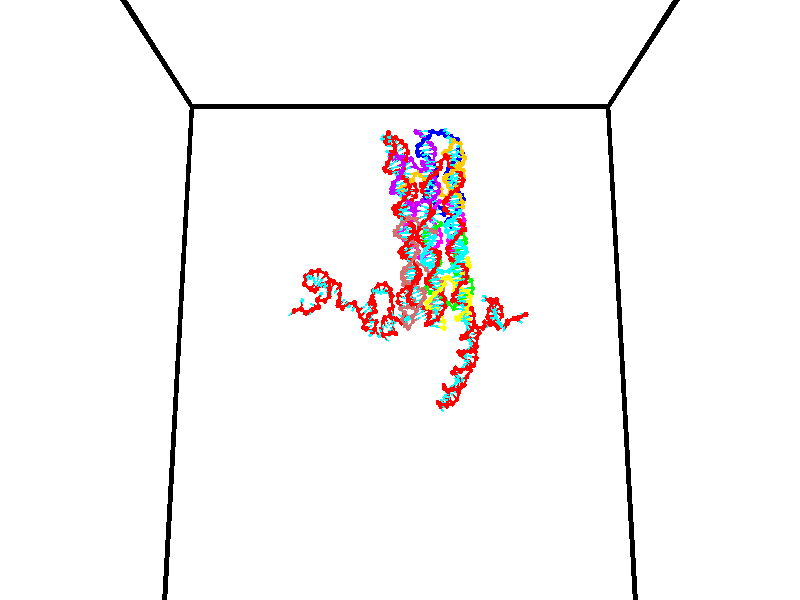 // switches for output
#declare DRAW_BASES = 1; // possible values are 0, 1; only relevant for DNA ribbons
#declare DRAW_BASES_TYPE = 3; // possible values are 1, 2, 3; only relevant for DNA ribbons
#declare DRAW_FOG = 0; // set to 1 to enable fog

#include "colors.inc"

#include "transforms.inc"
background { rgb <1, 1, 1>}

#default {
   normal{
       ripples 0.25
       frequency 0.20
       turbulence 0.2
       lambda 5
   }
	finish {
		phong 0.1
		phong_size 40.
	}
}

// original window dimensions: 1024x640


// camera settings

camera {
	sky <0, 0.179814, -0.983701>
	up <0, 0.179814, -0.983701>
	right 1.6 * <1, 0, 0>
	location <35, 94.9851, 44.8844>
	look_at <35, 29.7336, 32.9568>
	direction <0, -65.2515, -11.9276>
	angle 67.0682
}


# declare cpy_camera_pos = <35, 94.9851, 44.8844>;
# if (DRAW_FOG = 1)
fog {
	fog_type 2
	up vnormalize(cpy_camera_pos)
	color rgbt<1,1,1,0.3>
	distance 1e-5
	fog_alt 3e-3
	fog_offset 56
}
# end


// LIGHTS

# declare lum = 6;
global_settings {
	ambient_light rgb lum * <0.05, 0.05, 0.05>
	max_trace_level 15
}# declare cpy_direct_light_amount = 0.25;
light_source
{	1000 * <-1, -1.16352, -0.803886>,
	rgb lum * cpy_direct_light_amount
	parallel
}

light_source
{	1000 * <1, 1.16352, 0.803886>,
	rgb lum * cpy_direct_light_amount
	parallel
}

// strand 0

// nucleotide -1

// particle -1
sphere {
	<24.303877, 34.734272, 34.788284> 0.250000
	pigment { color rgbt <1,0,0,0> }
	no_shadow
}
cylinder {
	<24.131628, 35.021431, 35.007080>,  <24.028278, 35.193726, 35.138355>, 0.100000
	pigment { color rgbt <1,0,0,0> }
	no_shadow
}
cylinder {
	<24.131628, 35.021431, 35.007080>,  <24.303877, 34.734272, 34.788284>, 0.100000
	pigment { color rgbt <1,0,0,0> }
	no_shadow
}

// particle -1
sphere {
	<24.131628, 35.021431, 35.007080> 0.100000
	pigment { color rgbt <1,0,0,0> }
	no_shadow
}
sphere {
	0, 1
	scale<0.080000,0.200000,0.300000>
	matrix <-0.542261, 0.278674, -0.792650,
		-0.721470, -0.637941, 0.269283,
		-0.430621, 0.717894, 0.546986,
		24.002441, 35.236801, 35.171177>
	pigment { color rgbt <0,1,1,0> }
	no_shadow
}
cylinder {
	<24.976398, 34.574337, 34.629185>,  <24.303877, 34.734272, 34.788284>, 0.130000
	pigment { color rgbt <1,0,0,0> }
	no_shadow
}

// nucleotide -1

// particle -1
sphere {
	<24.976398, 34.574337, 34.629185> 0.250000
	pigment { color rgbt <1,0,0,0> }
	no_shadow
}
cylinder {
	<24.997652, 34.533859, 34.231808>,  <25.010405, 34.509571, 33.993382>, 0.100000
	pigment { color rgbt <1,0,0,0> }
	no_shadow
}
cylinder {
	<24.997652, 34.533859, 34.231808>,  <24.976398, 34.574337, 34.629185>, 0.100000
	pigment { color rgbt <1,0,0,0> }
	no_shadow
}

// particle -1
sphere {
	<24.997652, 34.533859, 34.231808> 0.100000
	pigment { color rgbt <1,0,0,0> }
	no_shadow
}
sphere {
	0, 1
	scale<0.080000,0.200000,0.300000>
	matrix <-0.490906, 0.863690, -0.114238,
		0.869591, 0.493759, -0.003786,
		0.053136, -0.101199, -0.993446,
		25.013592, 34.503498, 33.933773>
	pigment { color rgbt <0,1,1,0> }
	no_shadow
}
cylinder {
	<25.497663, 35.067062, 35.020084>,  <24.976398, 34.574337, 34.629185>, 0.130000
	pigment { color rgbt <1,0,0,0> }
	no_shadow
}

// nucleotide -1

// particle -1
sphere {
	<25.497663, 35.067062, 35.020084> 0.250000
	pigment { color rgbt <1,0,0,0> }
	no_shadow
}
cylinder {
	<25.636406, 34.693123, 34.989735>,  <25.719652, 34.468761, 34.971523>, 0.100000
	pigment { color rgbt <1,0,0,0> }
	no_shadow
}
cylinder {
	<25.636406, 34.693123, 34.989735>,  <25.497663, 35.067062, 35.020084>, 0.100000
	pigment { color rgbt <1,0,0,0> }
	no_shadow
}

// particle -1
sphere {
	<25.636406, 34.693123, 34.989735> 0.100000
	pigment { color rgbt <1,0,0,0> }
	no_shadow
}
sphere {
	0, 1
	scale<0.080000,0.200000,0.300000>
	matrix <0.321750, 0.194587, -0.926613,
		0.881004, 0.296988, 0.368280,
		0.346855, -0.934844, -0.075876,
		25.740463, 34.412670, 34.966972>
	pigment { color rgbt <0,1,1,0> }
	no_shadow
}
cylinder {
	<26.191853, 35.148991, 34.774311>,  <25.497663, 35.067062, 35.020084>, 0.130000
	pigment { color rgbt <1,0,0,0> }
	no_shadow
}

// nucleotide -1

// particle -1
sphere {
	<26.191853, 35.148991, 34.774311> 0.250000
	pigment { color rgbt <1,0,0,0> }
	no_shadow
}
cylinder {
	<26.062962, 34.785381, 34.668594>,  <25.985626, 34.567215, 34.605164>, 0.100000
	pigment { color rgbt <1,0,0,0> }
	no_shadow
}
cylinder {
	<26.062962, 34.785381, 34.668594>,  <26.191853, 35.148991, 34.774311>, 0.100000
	pigment { color rgbt <1,0,0,0> }
	no_shadow
}

// particle -1
sphere {
	<26.062962, 34.785381, 34.668594> 0.100000
	pigment { color rgbt <1,0,0,0> }
	no_shadow
}
sphere {
	0, 1
	scale<0.080000,0.200000,0.300000>
	matrix <0.286948, 0.172264, -0.942330,
		0.902125, -0.379485, 0.205333,
		-0.322229, -0.909019, -0.264296,
		25.966293, 34.512676, 34.589306>
	pigment { color rgbt <0,1,1,0> }
	no_shadow
}
cylinder {
	<26.761578, 34.637348, 34.459854>,  <26.191853, 35.148991, 34.774311>, 0.130000
	pigment { color rgbt <1,0,0,0> }
	no_shadow
}

// nucleotide -1

// particle -1
sphere {
	<26.761578, 34.637348, 34.459854> 0.250000
	pigment { color rgbt <1,0,0,0> }
	no_shadow
}
cylinder {
	<26.386738, 34.580917, 34.332138>,  <26.161835, 34.547058, 34.255508>, 0.100000
	pigment { color rgbt <1,0,0,0> }
	no_shadow
}
cylinder {
	<26.386738, 34.580917, 34.332138>,  <26.761578, 34.637348, 34.459854>, 0.100000
	pigment { color rgbt <1,0,0,0> }
	no_shadow
}

// particle -1
sphere {
	<26.386738, 34.580917, 34.332138> 0.100000
	pigment { color rgbt <1,0,0,0> }
	no_shadow
}
sphere {
	0, 1
	scale<0.080000,0.200000,0.300000>
	matrix <0.320616, 0.013828, -0.947108,
		0.138035, -0.989901, 0.032275,
		-0.937098, -0.141082, -0.319287,
		26.105608, 34.538593, 34.236351>
	pigment { color rgbt <0,1,1,0> }
	no_shadow
}
cylinder {
	<26.593767, 34.600670, 33.866455>,  <26.761578, 34.637348, 34.459854>, 0.130000
	pigment { color rgbt <1,0,0,0> }
	no_shadow
}

// nucleotide -1

// particle -1
sphere {
	<26.593767, 34.600670, 33.866455> 0.250000
	pigment { color rgbt <1,0,0,0> }
	no_shadow
}
cylinder {
	<26.816462, 34.821983, 33.618607>,  <26.950077, 34.954773, 33.469898>, 0.100000
	pigment { color rgbt <1,0,0,0> }
	no_shadow
}
cylinder {
	<26.816462, 34.821983, 33.618607>,  <26.593767, 34.600670, 33.866455>, 0.100000
	pigment { color rgbt <1,0,0,0> }
	no_shadow
}

// particle -1
sphere {
	<26.816462, 34.821983, 33.618607> 0.100000
	pigment { color rgbt <1,0,0,0> }
	no_shadow
}
sphere {
	0, 1
	scale<0.080000,0.200000,0.300000>
	matrix <0.016186, 0.738539, 0.674016,
		0.830532, -0.385278, 0.402215,
		0.556735, 0.553282, -0.619616,
		26.983482, 34.987968, 33.432720>
	pigment { color rgbt <0,1,1,0> }
	no_shadow
}
cylinder {
	<27.331448, 34.334972, 33.873653>,  <26.593767, 34.600670, 33.866455>, 0.130000
	pigment { color rgbt <1,0,0,0> }
	no_shadow
}

// nucleotide -1

// particle -1
sphere {
	<27.331448, 34.334972, 33.873653> 0.250000
	pigment { color rgbt <1,0,0,0> }
	no_shadow
}
cylinder {
	<27.598927, 34.251049, 33.588326>,  <27.759415, 34.200695, 33.417130>, 0.100000
	pigment { color rgbt <1,0,0,0> }
	no_shadow
}
cylinder {
	<27.598927, 34.251049, 33.588326>,  <27.331448, 34.334972, 33.873653>, 0.100000
	pigment { color rgbt <1,0,0,0> }
	no_shadow
}

// particle -1
sphere {
	<27.598927, 34.251049, 33.588326> 0.100000
	pigment { color rgbt <1,0,0,0> }
	no_shadow
}
sphere {
	0, 1
	scale<0.080000,0.200000,0.300000>
	matrix <-0.384821, 0.723222, -0.573466,
		0.636204, 0.657976, 0.402880,
		0.668699, -0.209805, -0.713319,
		27.799536, 34.188107, 33.374329>
	pigment { color rgbt <0,1,1,0> }
	no_shadow
}
cylinder {
	<27.821676, 34.933010, 33.613167>,  <27.331448, 34.334972, 33.873653>, 0.130000
	pigment { color rgbt <1,0,0,0> }
	no_shadow
}

// nucleotide -1

// particle -1
sphere {
	<27.821676, 34.933010, 33.613167> 0.250000
	pigment { color rgbt <1,0,0,0> }
	no_shadow
}
cylinder {
	<27.727354, 34.667164, 33.329567>,  <27.670761, 34.507656, 33.159405>, 0.100000
	pigment { color rgbt <1,0,0,0> }
	no_shadow
}
cylinder {
	<27.727354, 34.667164, 33.329567>,  <27.821676, 34.933010, 33.613167>, 0.100000
	pigment { color rgbt <1,0,0,0> }
	no_shadow
}

// particle -1
sphere {
	<27.727354, 34.667164, 33.329567> 0.100000
	pigment { color rgbt <1,0,0,0> }
	no_shadow
}
sphere {
	0, 1
	scale<0.080000,0.200000,0.300000>
	matrix <-0.441080, 0.723292, -0.531315,
		0.865936, 0.187440, -0.463704,
		-0.235804, -0.664616, -0.709001,
		27.656612, 34.467781, 33.116867>
	pigment { color rgbt <0,1,1,0> }
	no_shadow
}
cylinder {
	<27.890110, 35.301521, 33.032608>,  <27.821676, 34.933010, 33.613167>, 0.130000
	pigment { color rgbt <1,0,0,0> }
	no_shadow
}

// nucleotide -1

// particle -1
sphere {
	<27.890110, 35.301521, 33.032608> 0.250000
	pigment { color rgbt <1,0,0,0> }
	no_shadow
}
cylinder {
	<27.697647, 34.982201, 32.887718>,  <27.582169, 34.790607, 32.800785>, 0.100000
	pigment { color rgbt <1,0,0,0> }
	no_shadow
}
cylinder {
	<27.697647, 34.982201, 32.887718>,  <27.890110, 35.301521, 33.032608>, 0.100000
	pigment { color rgbt <1,0,0,0> }
	no_shadow
}

// particle -1
sphere {
	<27.697647, 34.982201, 32.887718> 0.100000
	pigment { color rgbt <1,0,0,0> }
	no_shadow
}
sphere {
	0, 1
	scale<0.080000,0.200000,0.300000>
	matrix <-0.597416, 0.600991, -0.530946,
		0.641547, -0.039070, -0.766088,
		-0.481156, -0.798301, -0.362223,
		27.553299, 34.742710, 32.779053>
	pigment { color rgbt <0,1,1,0> }
	no_shadow
}
cylinder {
	<27.925911, 35.370411, 32.322334>,  <27.890110, 35.301521, 33.032608>, 0.130000
	pigment { color rgbt <1,0,0,0> }
	no_shadow
}

// nucleotide -1

// particle -1
sphere {
	<27.925911, 35.370411, 32.322334> 0.250000
	pigment { color rgbt <1,0,0,0> }
	no_shadow
}
cylinder {
	<27.622070, 35.116806, 32.380348>,  <27.439766, 34.964642, 32.415157>, 0.100000
	pigment { color rgbt <1,0,0,0> }
	no_shadow
}
cylinder {
	<27.622070, 35.116806, 32.380348>,  <27.925911, 35.370411, 32.322334>, 0.100000
	pigment { color rgbt <1,0,0,0> }
	no_shadow
}

// particle -1
sphere {
	<27.622070, 35.116806, 32.380348> 0.100000
	pigment { color rgbt <1,0,0,0> }
	no_shadow
}
sphere {
	0, 1
	scale<0.080000,0.200000,0.300000>
	matrix <-0.619606, 0.637632, -0.457726,
		0.197728, -0.437551, -0.877184,
		-0.759599, -0.634014, 0.145032,
		27.394190, 34.926601, 32.423859>
	pigment { color rgbt <0,1,1,0> }
	no_shadow
}
cylinder {
	<27.540956, 35.496044, 31.793165>,  <27.925911, 35.370411, 32.322334>, 0.130000
	pigment { color rgbt <1,0,0,0> }
	no_shadow
}

// nucleotide -1

// particle -1
sphere {
	<27.540956, 35.496044, 31.793165> 0.250000
	pigment { color rgbt <1,0,0,0> }
	no_shadow
}
cylinder {
	<27.276936, 35.306633, 32.026440>,  <27.118523, 35.192986, 32.166405>, 0.100000
	pigment { color rgbt <1,0,0,0> }
	no_shadow
}
cylinder {
	<27.276936, 35.306633, 32.026440>,  <27.540956, 35.496044, 31.793165>, 0.100000
	pigment { color rgbt <1,0,0,0> }
	no_shadow
}

// particle -1
sphere {
	<27.276936, 35.306633, 32.026440> 0.100000
	pigment { color rgbt <1,0,0,0> }
	no_shadow
}
sphere {
	0, 1
	scale<0.080000,0.200000,0.300000>
	matrix <-0.682809, 0.701849, -0.202925,
		-0.313217, -0.532145, -0.786585,
		-0.660050, -0.473528, 0.583185,
		27.078920, 35.164574, 32.201397>
	pigment { color rgbt <0,1,1,0> }
	no_shadow
}
cylinder {
	<26.801325, 35.447796, 31.474623>,  <27.540956, 35.496044, 31.793165>, 0.130000
	pigment { color rgbt <1,0,0,0> }
	no_shadow
}

// nucleotide -1

// particle -1
sphere {
	<26.801325, 35.447796, 31.474623> 0.250000
	pigment { color rgbt <1,0,0,0> }
	no_shadow
}
cylinder {
	<26.742210, 35.398079, 31.867094>,  <26.706741, 35.368248, 32.102577>, 0.100000
	pigment { color rgbt <1,0,0,0> }
	no_shadow
}
cylinder {
	<26.742210, 35.398079, 31.867094>,  <26.801325, 35.447796, 31.474623>, 0.100000
	pigment { color rgbt <1,0,0,0> }
	no_shadow
}

// particle -1
sphere {
	<26.742210, 35.398079, 31.867094> 0.100000
	pigment { color rgbt <1,0,0,0> }
	no_shadow
}
sphere {
	0, 1
	scale<0.080000,0.200000,0.300000>
	matrix <-0.874926, 0.479008, -0.071106,
		-0.461155, -0.868967, -0.179534,
		-0.147786, -0.124288, 0.981178,
		26.697874, 35.360794, 32.161449>
	pigment { color rgbt <0,1,1,0> }
	no_shadow
}
cylinder {
	<26.051546, 35.362709, 31.581856>,  <26.801325, 35.447796, 31.474623>, 0.130000
	pigment { color rgbt <1,0,0,0> }
	no_shadow
}

// nucleotide -1

// particle -1
sphere {
	<26.051546, 35.362709, 31.581856> 0.250000
	pigment { color rgbt <1,0,0,0> }
	no_shadow
}
cylinder {
	<26.201893, 35.469875, 31.936695>,  <26.292101, 35.534176, 32.149597>, 0.100000
	pigment { color rgbt <1,0,0,0> }
	no_shadow
}
cylinder {
	<26.201893, 35.469875, 31.936695>,  <26.051546, 35.362709, 31.581856>, 0.100000
	pigment { color rgbt <1,0,0,0> }
	no_shadow
}

// particle -1
sphere {
	<26.201893, 35.469875, 31.936695> 0.100000
	pigment { color rgbt <1,0,0,0> }
	no_shadow
}
sphere {
	0, 1
	scale<0.080000,0.200000,0.300000>
	matrix <-0.771160, 0.621257, 0.139113,
		-0.513845, -0.736383, 0.440118,
		0.375867, 0.267919, 0.887098,
		26.314653, 35.550251, 32.202824>
	pigment { color rgbt <0,1,1,0> }
	no_shadow
}
cylinder {
	<25.476284, 35.455212, 31.985802>,  <26.051546, 35.362709, 31.581856>, 0.130000
	pigment { color rgbt <1,0,0,0> }
	no_shadow
}

// nucleotide -1

// particle -1
sphere {
	<25.476284, 35.455212, 31.985802> 0.250000
	pigment { color rgbt <1,0,0,0> }
	no_shadow
}
cylinder {
	<25.794474, 35.667633, 32.102558>,  <25.985388, 35.795086, 32.172611>, 0.100000
	pigment { color rgbt <1,0,0,0> }
	no_shadow
}
cylinder {
	<25.794474, 35.667633, 32.102558>,  <25.476284, 35.455212, 31.985802>, 0.100000
	pigment { color rgbt <1,0,0,0> }
	no_shadow
}

// particle -1
sphere {
	<25.794474, 35.667633, 32.102558> 0.100000
	pigment { color rgbt <1,0,0,0> }
	no_shadow
}
sphere {
	0, 1
	scale<0.080000,0.200000,0.300000>
	matrix <-0.566604, 0.822621, 0.047482,
		-0.214902, -0.203158, 0.955272,
		0.795473, 0.531057, 0.291893,
		26.033115, 35.826950, 32.190125>
	pigment { color rgbt <0,1,1,0> }
	no_shadow
}
cylinder {
	<25.420326, 35.744572, 32.712868>,  <25.476284, 35.455212, 31.985802>, 0.130000
	pigment { color rgbt <1,0,0,0> }
	no_shadow
}

// nucleotide -1

// particle -1
sphere {
	<25.420326, 35.744572, 32.712868> 0.250000
	pigment { color rgbt <1,0,0,0> }
	no_shadow
}
cylinder {
	<25.629850, 35.943684, 32.436363>,  <25.755564, 36.063148, 32.270462>, 0.100000
	pigment { color rgbt <1,0,0,0> }
	no_shadow
}
cylinder {
	<25.629850, 35.943684, 32.436363>,  <25.420326, 35.744572, 32.712868>, 0.100000
	pigment { color rgbt <1,0,0,0> }
	no_shadow
}

// particle -1
sphere {
	<25.629850, 35.943684, 32.436363> 0.100000
	pigment { color rgbt <1,0,0,0> }
	no_shadow
}
sphere {
	0, 1
	scale<0.080000,0.200000,0.300000>
	matrix <-0.605869, 0.788140, 0.108436,
		0.598788, 0.362013, 0.714423,
		0.523810, 0.497777, -0.691261,
		25.786993, 36.093018, 32.228985>
	pigment { color rgbt <0,1,1,0> }
	no_shadow
}
cylinder {
	<26.029455, 35.395603, 33.085835>,  <25.420326, 35.744572, 32.712868>, 0.130000
	pigment { color rgbt <1,0,0,0> }
	no_shadow
}

// nucleotide -1

// particle -1
sphere {
	<26.029455, 35.395603, 33.085835> 0.250000
	pigment { color rgbt <1,0,0,0> }
	no_shadow
}
cylinder {
	<26.223797, 35.262207, 32.762669>,  <26.340401, 35.182171, 32.568768>, 0.100000
	pigment { color rgbt <1,0,0,0> }
	no_shadow
}
cylinder {
	<26.223797, 35.262207, 32.762669>,  <26.029455, 35.395603, 33.085835>, 0.100000
	pigment { color rgbt <1,0,0,0> }
	no_shadow
}

// particle -1
sphere {
	<26.223797, 35.262207, 32.762669> 0.100000
	pigment { color rgbt <1,0,0,0> }
	no_shadow
}
sphere {
	0, 1
	scale<0.080000,0.200000,0.300000>
	matrix <0.657131, -0.470102, 0.589222,
		-0.576304, -0.817183, -0.009253,
		0.485852, -0.333491, -0.807918,
		26.369553, 35.162159, 32.520294>
	pigment { color rgbt <0,1,1,0> }
	no_shadow
}
cylinder {
	<26.300804, 34.654358, 33.063709>,  <26.029455, 35.395603, 33.085835>, 0.130000
	pigment { color rgbt <1,0,0,0> }
	no_shadow
}

// nucleotide -1

// particle -1
sphere {
	<26.300804, 34.654358, 33.063709> 0.250000
	pigment { color rgbt <1,0,0,0> }
	no_shadow
}
cylinder {
	<26.534266, 34.809189, 32.778187>,  <26.674341, 34.902088, 32.606873>, 0.100000
	pigment { color rgbt <1,0,0,0> }
	no_shadow
}
cylinder {
	<26.534266, 34.809189, 32.778187>,  <26.300804, 34.654358, 33.063709>, 0.100000
	pigment { color rgbt <1,0,0,0> }
	no_shadow
}

// particle -1
sphere {
	<26.534266, 34.809189, 32.778187> 0.100000
	pigment { color rgbt <1,0,0,0> }
	no_shadow
}
sphere {
	0, 1
	scale<0.080000,0.200000,0.300000>
	matrix <0.616160, -0.783665, 0.078847,
		-0.528864, -0.485838, -0.695891,
		0.583652, 0.387081, -0.713806,
		26.709362, 34.925312, 32.564045>
	pigment { color rgbt <0,1,1,0> }
	no_shadow
}
cylinder {
	<26.460430, 34.115894, 32.739887>,  <26.300804, 34.654358, 33.063709>, 0.130000
	pigment { color rgbt <1,0,0,0> }
	no_shadow
}

// nucleotide -1

// particle -1
sphere {
	<26.460430, 34.115894, 32.739887> 0.250000
	pigment { color rgbt <1,0,0,0> }
	no_shadow
}
cylinder {
	<26.742598, 34.376461, 32.628147>,  <26.911898, 34.532803, 32.561104>, 0.100000
	pigment { color rgbt <1,0,0,0> }
	no_shadow
}
cylinder {
	<26.742598, 34.376461, 32.628147>,  <26.460430, 34.115894, 32.739887>, 0.100000
	pigment { color rgbt <1,0,0,0> }
	no_shadow
}

// particle -1
sphere {
	<26.742598, 34.376461, 32.628147> 0.100000
	pigment { color rgbt <1,0,0,0> }
	no_shadow
}
sphere {
	0, 1
	scale<0.080000,0.200000,0.300000>
	matrix <0.708781, -0.646404, 0.282475,
		0.003436, -0.397262, -0.917699,
		0.705420, 0.651418, -0.279351,
		26.954224, 34.571888, 32.544342>
	pigment { color rgbt <0,1,1,0> }
	no_shadow
}
cylinder {
	<26.976168, 33.684620, 32.347073>,  <26.460430, 34.115894, 32.739887>, 0.130000
	pigment { color rgbt <1,0,0,0> }
	no_shadow
}

// nucleotide -1

// particle -1
sphere {
	<26.976168, 33.684620, 32.347073> 0.250000
	pigment { color rgbt <1,0,0,0> }
	no_shadow
}
cylinder {
	<27.145176, 34.022068, 32.479610>,  <27.246580, 34.224537, 32.559132>, 0.100000
	pigment { color rgbt <1,0,0,0> }
	no_shadow
}
cylinder {
	<27.145176, 34.022068, 32.479610>,  <26.976168, 33.684620, 32.347073>, 0.100000
	pigment { color rgbt <1,0,0,0> }
	no_shadow
}

// particle -1
sphere {
	<27.145176, 34.022068, 32.479610> 0.100000
	pigment { color rgbt <1,0,0,0> }
	no_shadow
}
sphere {
	0, 1
	scale<0.080000,0.200000,0.300000>
	matrix <0.839511, -0.502059, 0.207747,
		0.341612, 0.190388, -0.920355,
		0.422520, 0.843617, 0.331342,
		27.271933, 34.275154, 32.579014>
	pigment { color rgbt <0,1,1,0> }
	no_shadow
}
cylinder {
	<27.639469, 33.661301, 32.094406>,  <26.976168, 33.684620, 32.347073>, 0.130000
	pigment { color rgbt <1,0,0,0> }
	no_shadow
}

// nucleotide -1

// particle -1
sphere {
	<27.639469, 33.661301, 32.094406> 0.250000
	pigment { color rgbt <1,0,0,0> }
	no_shadow
}
cylinder {
	<27.642668, 33.890865, 32.421959>,  <27.644587, 34.028603, 32.618488>, 0.100000
	pigment { color rgbt <1,0,0,0> }
	no_shadow
}
cylinder {
	<27.642668, 33.890865, 32.421959>,  <27.639469, 33.661301, 32.094406>, 0.100000
	pigment { color rgbt <1,0,0,0> }
	no_shadow
}

// particle -1
sphere {
	<27.642668, 33.890865, 32.421959> 0.100000
	pigment { color rgbt <1,0,0,0> }
	no_shadow
}
sphere {
	0, 1
	scale<0.080000,0.200000,0.300000>
	matrix <0.833053, -0.456802, 0.312018,
		0.553136, 0.679674, -0.481751,
		0.007995, 0.573913, 0.818878,
		27.645065, 34.063038, 32.667622>
	pigment { color rgbt <0,1,1,0> }
	no_shadow
}
cylinder {
	<28.182829, 34.248203, 32.201820>,  <27.639469, 33.661301, 32.094406>, 0.130000
	pigment { color rgbt <1,0,0,0> }
	no_shadow
}

// nucleotide -1

// particle -1
sphere {
	<28.182829, 34.248203, 32.201820> 0.250000
	pigment { color rgbt <1,0,0,0> }
	no_shadow
}
cylinder {
	<28.043978, 34.094971, 32.544224>,  <27.960667, 34.003029, 32.749664>, 0.100000
	pigment { color rgbt <1,0,0,0> }
	no_shadow
}
cylinder {
	<28.043978, 34.094971, 32.544224>,  <28.182829, 34.248203, 32.201820>, 0.100000
	pigment { color rgbt <1,0,0,0> }
	no_shadow
}

// particle -1
sphere {
	<28.043978, 34.094971, 32.544224> 0.100000
	pigment { color rgbt <1,0,0,0> }
	no_shadow
}
sphere {
	0, 1
	scale<0.080000,0.200000,0.300000>
	matrix <0.896026, -0.404921, 0.182143,
		0.276839, 0.830233, 0.483812,
		-0.347126, -0.383084, 0.856008,
		27.939840, 33.980045, 32.801025>
	pigment { color rgbt <0,1,1,0> }
	no_shadow
}
cylinder {
	<28.815884, 34.225338, 32.493431>,  <28.182829, 34.248203, 32.201820>, 0.130000
	pigment { color rgbt <1,0,0,0> }
	no_shadow
}

// nucleotide -1

// particle -1
sphere {
	<28.815884, 34.225338, 32.493431> 0.250000
	pigment { color rgbt <1,0,0,0> }
	no_shadow
}
cylinder {
	<28.564850, 34.041286, 32.744640>,  <28.414230, 33.930855, 32.895367>, 0.100000
	pigment { color rgbt <1,0,0,0> }
	no_shadow
}
cylinder {
	<28.564850, 34.041286, 32.744640>,  <28.815884, 34.225338, 32.493431>, 0.100000
	pigment { color rgbt <1,0,0,0> }
	no_shadow
}

// particle -1
sphere {
	<28.564850, 34.041286, 32.744640> 0.100000
	pigment { color rgbt <1,0,0,0> }
	no_shadow
}
sphere {
	0, 1
	scale<0.080000,0.200000,0.300000>
	matrix <0.768856, -0.493190, 0.406969,
		0.122478, 0.738270, 0.663293,
		-0.627583, -0.460132, 0.628028,
		28.376575, 33.903248, 32.933048>
	pigment { color rgbt <0,1,1,0> }
	no_shadow
}
cylinder {
	<28.854839, 34.374905, 33.278374>,  <28.815884, 34.225338, 32.493431>, 0.130000
	pigment { color rgbt <1,0,0,0> }
	no_shadow
}

// nucleotide -1

// particle -1
sphere {
	<28.854839, 34.374905, 33.278374> 0.250000
	pigment { color rgbt <1,0,0,0> }
	no_shadow
}
cylinder {
	<28.711336, 34.007637, 33.211124>,  <28.625235, 33.787277, 33.170776>, 0.100000
	pigment { color rgbt <1,0,0,0> }
	no_shadow
}
cylinder {
	<28.711336, 34.007637, 33.211124>,  <28.854839, 34.374905, 33.278374>, 0.100000
	pigment { color rgbt <1,0,0,0> }
	no_shadow
}

// particle -1
sphere {
	<28.711336, 34.007637, 33.211124> 0.100000
	pigment { color rgbt <1,0,0,0> }
	no_shadow
}
sphere {
	0, 1
	scale<0.080000,0.200000,0.300000>
	matrix <0.746488, -0.390349, 0.538872,
		-0.560401, 0.067821, 0.825440,
		-0.358756, -0.918166, -0.168124,
		28.603710, 33.732189, 33.160686>
	pigment { color rgbt <0,1,1,0> }
	no_shadow
}
cylinder {
	<28.692190, 34.035839, 33.891048>,  <28.854839, 34.374905, 33.278374>, 0.130000
	pigment { color rgbt <1,0,0,0> }
	no_shadow
}

// nucleotide -1

// particle -1
sphere {
	<28.692190, 34.035839, 33.891048> 0.250000
	pigment { color rgbt <1,0,0,0> }
	no_shadow
}
cylinder {
	<28.792660, 33.765800, 33.613586>,  <28.852942, 33.603779, 33.447109>, 0.100000
	pigment { color rgbt <1,0,0,0> }
	no_shadow
}
cylinder {
	<28.792660, 33.765800, 33.613586>,  <28.692190, 34.035839, 33.891048>, 0.100000
	pigment { color rgbt <1,0,0,0> }
	no_shadow
}

// particle -1
sphere {
	<28.792660, 33.765800, 33.613586> 0.100000
	pigment { color rgbt <1,0,0,0> }
	no_shadow
}
sphere {
	0, 1
	scale<0.080000,0.200000,0.300000>
	matrix <0.650923, -0.412583, 0.637239,
		-0.716387, -0.611576, 0.335804,
		0.251173, -0.675092, -0.693658,
		28.868011, 33.563274, 33.405487>
	pigment { color rgbt <0,1,1,0> }
	no_shadow
}
cylinder {
	<28.557955, 33.399971, 34.112427>,  <28.692190, 34.035839, 33.891048>, 0.130000
	pigment { color rgbt <1,0,0,0> }
	no_shadow
}

// nucleotide -1

// particle -1
sphere {
	<28.557955, 33.399971, 34.112427> 0.250000
	pigment { color rgbt <1,0,0,0> }
	no_shadow
}
cylinder {
	<28.868374, 33.351044, 33.864948>,  <29.054625, 33.321686, 33.716461>, 0.100000
	pigment { color rgbt <1,0,0,0> }
	no_shadow
}
cylinder {
	<28.868374, 33.351044, 33.864948>,  <28.557955, 33.399971, 34.112427>, 0.100000
	pigment { color rgbt <1,0,0,0> }
	no_shadow
}

// particle -1
sphere {
	<28.868374, 33.351044, 33.864948> 0.100000
	pigment { color rgbt <1,0,0,0> }
	no_shadow
}
sphere {
	0, 1
	scale<0.080000,0.200000,0.300000>
	matrix <0.549986, -0.348854, 0.758826,
		-0.308652, -0.929161, -0.203456,
		0.776048, -0.122315, -0.618700,
		29.101189, 33.314350, 33.679337>
	pigment { color rgbt <0,1,1,0> }
	no_shadow
}
cylinder {
	<28.952812, 32.736420, 34.231083>,  <28.557955, 33.399971, 34.112427>, 0.130000
	pigment { color rgbt <1,0,0,0> }
	no_shadow
}

// nucleotide -1

// particle -1
sphere {
	<28.952812, 32.736420, 34.231083> 0.250000
	pigment { color rgbt <1,0,0,0> }
	no_shadow
}
cylinder {
	<29.218836, 32.940014, 34.012493>,  <29.378450, 33.062168, 33.881340>, 0.100000
	pigment { color rgbt <1,0,0,0> }
	no_shadow
}
cylinder {
	<29.218836, 32.940014, 34.012493>,  <28.952812, 32.736420, 34.231083>, 0.100000
	pigment { color rgbt <1,0,0,0> }
	no_shadow
}

// particle -1
sphere {
	<29.218836, 32.940014, 34.012493> 0.100000
	pigment { color rgbt <1,0,0,0> }
	no_shadow
}
sphere {
	0, 1
	scale<0.080000,0.200000,0.300000>
	matrix <0.736713, -0.327348, 0.591690,
		0.122273, -0.796103, -0.592679,
		0.665059, 0.508982, -0.546474,
		29.418354, 33.092709, 33.848553>
	pigment { color rgbt <0,1,1,0> }
	no_shadow
}
cylinder {
	<29.414900, 32.299820, 33.806099>,  <28.952812, 32.736420, 34.231083>, 0.130000
	pigment { color rgbt <1,0,0,0> }
	no_shadow
}

// nucleotide -1

// particle -1
sphere {
	<29.414900, 32.299820, 33.806099> 0.250000
	pigment { color rgbt <1,0,0,0> }
	no_shadow
}
cylinder {
	<29.566799, 32.633587, 33.965870>,  <29.657940, 32.833847, 34.061733>, 0.100000
	pigment { color rgbt <1,0,0,0> }
	no_shadow
}
cylinder {
	<29.566799, 32.633587, 33.965870>,  <29.414900, 32.299820, 33.806099>, 0.100000
	pigment { color rgbt <1,0,0,0> }
	no_shadow
}

// particle -1
sphere {
	<29.566799, 32.633587, 33.965870> 0.100000
	pigment { color rgbt <1,0,0,0> }
	no_shadow
}
sphere {
	0, 1
	scale<0.080000,0.200000,0.300000>
	matrix <0.616697, -0.550177, 0.563019,
		0.689547, 0.032519, -0.723510,
		0.379749, 0.834415, 0.399428,
		29.680723, 32.883911, 34.085697>
	pigment { color rgbt <0,1,1,0> }
	no_shadow
}
cylinder {
	<30.190924, 32.262955, 33.673729>,  <29.414900, 32.299820, 33.806099>, 0.130000
	pigment { color rgbt <1,0,0,0> }
	no_shadow
}

// nucleotide -1

// particle -1
sphere {
	<30.190924, 32.262955, 33.673729> 0.250000
	pigment { color rgbt <1,0,0,0> }
	no_shadow
}
cylinder {
	<30.128702, 32.452072, 34.020660>,  <30.091370, 32.565544, 34.228821>, 0.100000
	pigment { color rgbt <1,0,0,0> }
	no_shadow
}
cylinder {
	<30.128702, 32.452072, 34.020660>,  <30.190924, 32.262955, 33.673729>, 0.100000
	pigment { color rgbt <1,0,0,0> }
	no_shadow
}

// particle -1
sphere {
	<30.128702, 32.452072, 34.020660> 0.100000
	pigment { color rgbt <1,0,0,0> }
	no_shadow
}
sphere {
	0, 1
	scale<0.080000,0.200000,0.300000>
	matrix <0.610404, -0.644326, 0.460706,
		0.776666, 0.601087, -0.188372,
		-0.155552, 0.472798, 0.867333,
		30.082037, 32.593910, 34.280861>
	pigment { color rgbt <0,1,1,0> }
	no_shadow
}
cylinder {
	<30.624075, 32.525749, 34.360065>,  <30.190924, 32.262955, 33.673729>, 0.130000
	pigment { color rgbt <1,0,0,0> }
	no_shadow
}

// nucleotide -1

// particle -1
sphere {
	<30.624075, 32.525749, 34.360065> 0.250000
	pigment { color rgbt <1,0,0,0> }
	no_shadow
}
cylinder {
	<30.872801, 32.255409, 34.201790>,  <31.022036, 32.093204, 34.106823>, 0.100000
	pigment { color rgbt <1,0,0,0> }
	no_shadow
}
cylinder {
	<30.872801, 32.255409, 34.201790>,  <30.624075, 32.525749, 34.360065>, 0.100000
	pigment { color rgbt <1,0,0,0> }
	no_shadow
}

// particle -1
sphere {
	<30.872801, 32.255409, 34.201790> 0.100000
	pigment { color rgbt <1,0,0,0> }
	no_shadow
}
sphere {
	0, 1
	scale<0.080000,0.200000,0.300000>
	matrix <0.541276, 0.005719, 0.840825,
		-0.566009, -0.737016, 0.369378,
		0.621815, -0.675851, -0.395692,
		31.059345, 32.052654, 34.083080>
	pigment { color rgbt <0,1,1,0> }
	no_shadow
}
cylinder {
	<30.790581, 32.050644, 34.847015>,  <30.624075, 32.525749, 34.360065>, 0.130000
	pigment { color rgbt <1,0,0,0> }
	no_shadow
}

// nucleotide -1

// particle -1
sphere {
	<30.790581, 32.050644, 34.847015> 0.250000
	pigment { color rgbt <1,0,0,0> }
	no_shadow
}
cylinder {
	<31.102102, 32.001656, 34.600937>,  <31.289015, 31.972263, 34.453289>, 0.100000
	pigment { color rgbt <1,0,0,0> }
	no_shadow
}
cylinder {
	<31.102102, 32.001656, 34.600937>,  <30.790581, 32.050644, 34.847015>, 0.100000
	pigment { color rgbt <1,0,0,0> }
	no_shadow
}

// particle -1
sphere {
	<31.102102, 32.001656, 34.600937> 0.100000
	pigment { color rgbt <1,0,0,0> }
	no_shadow
}
sphere {
	0, 1
	scale<0.080000,0.200000,0.300000>
	matrix <0.617584, -0.021955, 0.786198,
		-0.109793, -0.992230, 0.058538,
		0.778804, -0.122471, -0.615196,
		31.335743, 31.964916, 34.416378>
	pigment { color rgbt <0,1,1,0> }
	no_shadow
}
cylinder {
	<31.242226, 31.565914, 35.212349>,  <30.790581, 32.050644, 34.847015>, 0.130000
	pigment { color rgbt <1,0,0,0> }
	no_shadow
}

// nucleotide -1

// particle -1
sphere {
	<31.242226, 31.565914, 35.212349> 0.250000
	pigment { color rgbt <1,0,0,0> }
	no_shadow
}
cylinder {
	<31.470438, 31.746384, 34.937847>,  <31.607365, 31.854666, 34.773148>, 0.100000
	pigment { color rgbt <1,0,0,0> }
	no_shadow
}
cylinder {
	<31.470438, 31.746384, 34.937847>,  <31.242226, 31.565914, 35.212349>, 0.100000
	pigment { color rgbt <1,0,0,0> }
	no_shadow
}

// particle -1
sphere {
	<31.470438, 31.746384, 34.937847> 0.100000
	pigment { color rgbt <1,0,0,0> }
	no_shadow
}
sphere {
	0, 1
	scale<0.080000,0.200000,0.300000>
	matrix <0.708075, 0.153111, 0.689337,
		0.416083, -0.879204, -0.232110,
		0.570530, 0.451173, -0.686250,
		31.641598, 31.881735, 34.731972>
	pigment { color rgbt <0,1,1,0> }
	no_shadow
}
cylinder {
	<31.876156, 31.183834, 35.030613>,  <31.242226, 31.565914, 35.212349>, 0.130000
	pigment { color rgbt <1,0,0,0> }
	no_shadow
}

// nucleotide -1

// particle -1
sphere {
	<31.876156, 31.183834, 35.030613> 0.250000
	pigment { color rgbt <1,0,0,0> }
	no_shadow
}
cylinder {
	<31.893431, 31.583181, 35.015652>,  <31.903795, 31.822790, 35.006676>, 0.100000
	pigment { color rgbt <1,0,0,0> }
	no_shadow
}
cylinder {
	<31.893431, 31.583181, 35.015652>,  <31.876156, 31.183834, 35.030613>, 0.100000
	pigment { color rgbt <1,0,0,0> }
	no_shadow
}

// particle -1
sphere {
	<31.893431, 31.583181, 35.015652> 0.100000
	pigment { color rgbt <1,0,0,0> }
	no_shadow
}
sphere {
	0, 1
	scale<0.080000,0.200000,0.300000>
	matrix <0.649090, 0.000423, 0.760712,
		0.759485, -0.057133, -0.648011,
		0.043187, 0.998367, -0.037406,
		31.906387, 31.882690, 35.004429>
	pigment { color rgbt <0,1,1,0> }
	no_shadow
}
cylinder {
	<32.476933, 31.345709, 35.221451>,  <31.876156, 31.183834, 35.030613>, 0.130000
	pigment { color rgbt <1,0,0,0> }
	no_shadow
}

// nucleotide -1

// particle -1
sphere {
	<32.476933, 31.345709, 35.221451> 0.250000
	pigment { color rgbt <1,0,0,0> }
	no_shadow
}
cylinder {
	<32.262283, 31.675095, 35.295143>,  <32.133495, 31.872726, 35.339359>, 0.100000
	pigment { color rgbt <1,0,0,0> }
	no_shadow
}
cylinder {
	<32.262283, 31.675095, 35.295143>,  <32.476933, 31.345709, 35.221451>, 0.100000
	pigment { color rgbt <1,0,0,0> }
	no_shadow
}

// particle -1
sphere {
	<32.262283, 31.675095, 35.295143> 0.100000
	pigment { color rgbt <1,0,0,0> }
	no_shadow
}
sphere {
	0, 1
	scale<0.080000,0.200000,0.300000>
	matrix <0.400195, 0.056143, 0.914709,
		0.742887, 0.564583, -0.359674,
		-0.536622, 0.823465, 0.184235,
		32.101295, 31.922134, 35.350414>
	pigment { color rgbt <0,1,1,0> }
	no_shadow
}
cylinder {
	<32.280090, 30.873037, 35.806843>,  <32.476933, 31.345709, 35.221451>, 0.130000
	pigment { color rgbt <1,0,0,0> }
	no_shadow
}

// nucleotide -1

// particle -1
sphere {
	<32.280090, 30.873037, 35.806843> 0.250000
	pigment { color rgbt <1,0,0,0> }
	no_shadow
}
cylinder {
	<32.531715, 30.788128, 36.105968>,  <32.682690, 30.737183, 36.285442>, 0.100000
	pigment { color rgbt <1,0,0,0> }
	no_shadow
}
cylinder {
	<32.531715, 30.788128, 36.105968>,  <32.280090, 30.873037, 35.806843>, 0.100000
	pigment { color rgbt <1,0,0,0> }
	no_shadow
}

// particle -1
sphere {
	<32.531715, 30.788128, 36.105968> 0.100000
	pigment { color rgbt <1,0,0,0> }
	no_shadow
}
sphere {
	0, 1
	scale<0.080000,0.200000,0.300000>
	matrix <0.142970, 0.977177, 0.157112,
		-0.764094, 0.008081, 0.645054,
		0.629062, -0.212272, 0.747811,
		32.720432, 30.724447, 36.330311>
	pigment { color rgbt <0,1,1,0> }
	no_shadow
}
cylinder {
	<32.107162, 31.501175, 36.132645>,  <32.280090, 30.873037, 35.806843>, 0.130000
	pigment { color rgbt <1,0,0,0> }
	no_shadow
}

// nucleotide -1

// particle -1
sphere {
	<32.107162, 31.501175, 36.132645> 0.250000
	pigment { color rgbt <1,0,0,0> }
	no_shadow
}
cylinder {
	<31.987417, 31.818417, 36.344822>,  <31.915569, 32.008762, 36.472126>, 0.100000
	pigment { color rgbt <1,0,0,0> }
	no_shadow
}
cylinder {
	<31.987417, 31.818417, 36.344822>,  <32.107162, 31.501175, 36.132645>, 0.100000
	pigment { color rgbt <1,0,0,0> }
	no_shadow
}

// particle -1
sphere {
	<31.987417, 31.818417, 36.344822> 0.100000
	pigment { color rgbt <1,0,0,0> }
	no_shadow
}
sphere {
	0, 1
	scale<0.080000,0.200000,0.300000>
	matrix <-0.015867, 0.551722, -0.833877,
		-0.954006, -0.258051, -0.152583,
		-0.299366, 0.793103, 0.530440,
		31.897608, 32.056347, 36.503956>
	pigment { color rgbt <0,1,1,0> }
	no_shadow
}
cylinder {
	<31.410295, 31.708412, 35.904022>,  <32.107162, 31.501175, 36.132645>, 0.130000
	pigment { color rgbt <1,0,0,0> }
	no_shadow
}

// nucleotide -1

// particle -1
sphere {
	<31.410295, 31.708412, 35.904022> 0.250000
	pigment { color rgbt <1,0,0,0> }
	no_shadow
}
cylinder {
	<31.675869, 31.973213, 36.043129>,  <31.835213, 32.132095, 36.126595>, 0.100000
	pigment { color rgbt <1,0,0,0> }
	no_shadow
}
cylinder {
	<31.675869, 31.973213, 36.043129>,  <31.410295, 31.708412, 35.904022>, 0.100000
	pigment { color rgbt <1,0,0,0> }
	no_shadow
}

// particle -1
sphere {
	<31.675869, 31.973213, 36.043129> 0.100000
	pigment { color rgbt <1,0,0,0> }
	no_shadow
}
sphere {
	0, 1
	scale<0.080000,0.200000,0.300000>
	matrix <0.080704, 0.398911, -0.913432,
		-0.743425, 0.634523, 0.211424,
		0.663933, 0.662005, 0.347768,
		31.875050, 32.171814, 36.147461>
	pigment { color rgbt <0,1,1,0> }
	no_shadow
}
cylinder {
	<31.158411, 32.394451, 35.888668>,  <31.410295, 31.708412, 35.904022>, 0.130000
	pigment { color rgbt <1,0,0,0> }
	no_shadow
}

// nucleotide -1

// particle -1
sphere {
	<31.158411, 32.394451, 35.888668> 0.250000
	pigment { color rgbt <1,0,0,0> }
	no_shadow
}
cylinder {
	<31.550674, 32.345860, 35.827278>,  <31.786032, 32.316704, 35.790443>, 0.100000
	pigment { color rgbt <1,0,0,0> }
	no_shadow
}
cylinder {
	<31.550674, 32.345860, 35.827278>,  <31.158411, 32.394451, 35.888668>, 0.100000
	pigment { color rgbt <1,0,0,0> }
	no_shadow
}

// particle -1
sphere {
	<31.550674, 32.345860, 35.827278> 0.100000
	pigment { color rgbt <1,0,0,0> }
	no_shadow
}
sphere {
	0, 1
	scale<0.080000,0.200000,0.300000>
	matrix <-0.139343, 0.117385, -0.983262,
		0.137464, 0.985628, 0.098187,
		0.980657, -0.121481, -0.153476,
		31.844872, 32.309414, 35.781235>
	pigment { color rgbt <0,1,1,0> }
	no_shadow
}
cylinder {
	<31.371700, 32.972153, 35.428818>,  <31.158411, 32.394451, 35.888668>, 0.130000
	pigment { color rgbt <1,0,0,0> }
	no_shadow
}

// nucleotide -1

// particle -1
sphere {
	<31.371700, 32.972153, 35.428818> 0.250000
	pigment { color rgbt <1,0,0,0> }
	no_shadow
}
cylinder {
	<31.626905, 32.665829, 35.396652>,  <31.780029, 32.482033, 35.377354>, 0.100000
	pigment { color rgbt <1,0,0,0> }
	no_shadow
}
cylinder {
	<31.626905, 32.665829, 35.396652>,  <31.371700, 32.972153, 35.428818>, 0.100000
	pigment { color rgbt <1,0,0,0> }
	no_shadow
}

// particle -1
sphere {
	<31.626905, 32.665829, 35.396652> 0.100000
	pigment { color rgbt <1,0,0,0> }
	no_shadow
}
sphere {
	0, 1
	scale<0.080000,0.200000,0.300000>
	matrix <-0.089002, 0.030384, -0.995568,
		0.764864, 0.642343, -0.048774,
		0.638014, -0.765815, -0.080409,
		31.818310, 32.436085, 35.372528>
	pigment { color rgbt <0,1,1,0> }
	no_shadow
}
cylinder {
	<31.769756, 33.147064, 34.903118>,  <31.371700, 32.972153, 35.428818>, 0.130000
	pigment { color rgbt <1,0,0,0> }
	no_shadow
}

// nucleotide -1

// particle -1
sphere {
	<31.769756, 33.147064, 34.903118> 0.250000
	pigment { color rgbt <1,0,0,0> }
	no_shadow
}
cylinder {
	<31.820465, 32.751999, 34.939877>,  <31.850891, 32.514957, 34.961933>, 0.100000
	pigment { color rgbt <1,0,0,0> }
	no_shadow
}
cylinder {
	<31.820465, 32.751999, 34.939877>,  <31.769756, 33.147064, 34.903118>, 0.100000
	pigment { color rgbt <1,0,0,0> }
	no_shadow
}

// particle -1
sphere {
	<31.820465, 32.751999, 34.939877> 0.100000
	pigment { color rgbt <1,0,0,0> }
	no_shadow
}
sphere {
	0, 1
	scale<0.080000,0.200000,0.300000>
	matrix <-0.095876, -0.104410, -0.989902,
		0.987287, 0.116682, -0.107930,
		0.126773, -0.987666, 0.091896,
		31.858498, 32.455700, 34.967445>
	pigment { color rgbt <0,1,1,0> }
	no_shadow
}
cylinder {
	<32.422386, 32.879349, 34.549622>,  <31.769756, 33.147064, 34.903118>, 0.130000
	pigment { color rgbt <1,0,0,0> }
	no_shadow
}

// nucleotide -1

// particle -1
sphere {
	<32.422386, 32.879349, 34.549622> 0.250000
	pigment { color rgbt <1,0,0,0> }
	no_shadow
}
cylinder {
	<32.301281, 32.501152, 34.597595>,  <32.228619, 32.274235, 34.626381>, 0.100000
	pigment { color rgbt <1,0,0,0> }
	no_shadow
}
cylinder {
	<32.301281, 32.501152, 34.597595>,  <32.422386, 32.879349, 34.549622>, 0.100000
	pigment { color rgbt <1,0,0,0> }
	no_shadow
}

// particle -1
sphere {
	<32.301281, 32.501152, 34.597595> 0.100000
	pigment { color rgbt <1,0,0,0> }
	no_shadow
}
sphere {
	0, 1
	scale<0.080000,0.200000,0.300000>
	matrix <-0.713134, 0.141257, -0.686649,
		0.632277, -0.293422, -0.717028,
		-0.302763, -0.945489, 0.119936,
		32.210453, 32.217506, 34.633575>
	pigment { color rgbt <0,1,1,0> }
	no_shadow
}
cylinder {
	<32.341114, 32.537212, 33.894081>,  <32.422386, 32.879349, 34.549622>, 0.130000
	pigment { color rgbt <1,0,0,0> }
	no_shadow
}

// nucleotide -1

// particle -1
sphere {
	<32.341114, 32.537212, 33.894081> 0.250000
	pigment { color rgbt <1,0,0,0> }
	no_shadow
}
cylinder {
	<32.128803, 32.318043, 34.152710>,  <32.001419, 32.186539, 34.307888>, 0.100000
	pigment { color rgbt <1,0,0,0> }
	no_shadow
}
cylinder {
	<32.128803, 32.318043, 34.152710>,  <32.341114, 32.537212, 33.894081>, 0.100000
	pigment { color rgbt <1,0,0,0> }
	no_shadow
}

// particle -1
sphere {
	<32.128803, 32.318043, 34.152710> 0.100000
	pigment { color rgbt <1,0,0,0> }
	no_shadow
}
sphere {
	0, 1
	scale<0.080000,0.200000,0.300000>
	matrix <-0.723165, -0.105016, -0.682645,
		0.441941, -0.829907, -0.340503,
		-0.530774, -0.547928, 0.646571,
		31.969570, 32.153664, 34.346680>
	pigment { color rgbt <0,1,1,0> }
	no_shadow
}
cylinder {
	<32.212772, 31.891146, 33.493568>,  <32.341114, 32.537212, 33.894081>, 0.130000
	pigment { color rgbt <1,0,0,0> }
	no_shadow
}

// nucleotide -1

// particle -1
sphere {
	<32.212772, 31.891146, 33.493568> 0.250000
	pigment { color rgbt <1,0,0,0> }
	no_shadow
}
cylinder {
	<31.951839, 31.930273, 33.794209>,  <31.795280, 31.953749, 33.974590>, 0.100000
	pigment { color rgbt <1,0,0,0> }
	no_shadow
}
cylinder {
	<31.951839, 31.930273, 33.794209>,  <32.212772, 31.891146, 33.493568>, 0.100000
	pigment { color rgbt <1,0,0,0> }
	no_shadow
}

// particle -1
sphere {
	<31.951839, 31.930273, 33.794209> 0.100000
	pigment { color rgbt <1,0,0,0> }
	no_shadow
}
sphere {
	0, 1
	scale<0.080000,0.200000,0.300000>
	matrix <-0.757533, -0.051785, -0.650740,
		-0.024729, -0.993857, 0.107876,
		-0.652329, 0.097812, 0.751598,
		31.756142, 31.959618, 34.019688>
	pigment { color rgbt <0,1,1,0> }
	no_shadow
}
cylinder {
	<31.741037, 31.301081, 33.530449>,  <32.212772, 31.891146, 33.493568>, 0.130000
	pigment { color rgbt <1,0,0,0> }
	no_shadow
}

// nucleotide -1

// particle -1
sphere {
	<31.741037, 31.301081, 33.530449> 0.250000
	pigment { color rgbt <1,0,0,0> }
	no_shadow
}
cylinder {
	<31.574192, 31.642420, 33.655552>,  <31.474085, 31.847223, 33.730614>, 0.100000
	pigment { color rgbt <1,0,0,0> }
	no_shadow
}
cylinder {
	<31.574192, 31.642420, 33.655552>,  <31.741037, 31.301081, 33.530449>, 0.100000
	pigment { color rgbt <1,0,0,0> }
	no_shadow
}

// particle -1
sphere {
	<31.574192, 31.642420, 33.655552> 0.100000
	pigment { color rgbt <1,0,0,0> }
	no_shadow
}
sphere {
	0, 1
	scale<0.080000,0.200000,0.300000>
	matrix <-0.684232, -0.068349, -0.726055,
		-0.598201, -0.516842, 0.612397,
		-0.417112, 0.853348, 0.312753,
		31.449059, 31.898424, 33.749378>
	pigment { color rgbt <0,1,1,0> }
	no_shadow
}
cylinder {
	<31.919968, 30.640654, 33.044735>,  <31.741037, 31.301081, 33.530449>, 0.130000
	pigment { color rgbt <1,0,0,0> }
	no_shadow
}

// nucleotide -1

// particle -1
sphere {
	<31.919968, 30.640654, 33.044735> 0.250000
	pigment { color rgbt <1,0,0,0> }
	no_shadow
}
cylinder {
	<32.009850, 30.779667, 32.680595>,  <32.063778, 30.863075, 32.462112>, 0.100000
	pigment { color rgbt <1,0,0,0> }
	no_shadow
}
cylinder {
	<32.009850, 30.779667, 32.680595>,  <31.919968, 30.640654, 33.044735>, 0.100000
	pigment { color rgbt <1,0,0,0> }
	no_shadow
}

// particle -1
sphere {
	<32.009850, 30.779667, 32.680595> 0.100000
	pigment { color rgbt <1,0,0,0> }
	no_shadow
}
sphere {
	0, 1
	scale<0.080000,0.200000,0.300000>
	matrix <0.637909, -0.758684, -0.132178,
		-0.736600, -0.551016, -0.392176,
		0.224705, 0.347535, -0.910345,
		32.077263, 30.883926, 32.407494>
	pigment { color rgbt <0,1,1,0> }
	no_shadow
}
cylinder {
	<31.976326, 29.992735, 32.724487>,  <31.919968, 30.640654, 33.044735>, 0.130000
	pigment { color rgbt <1,0,0,0> }
	no_shadow
}

// nucleotide -1

// particle -1
sphere {
	<31.976326, 29.992735, 32.724487> 0.250000
	pigment { color rgbt <1,0,0,0> }
	no_shadow
}
cylinder {
	<32.181473, 30.245966, 32.492565>,  <32.304562, 30.397905, 32.353413>, 0.100000
	pigment { color rgbt <1,0,0,0> }
	no_shadow
}
cylinder {
	<32.181473, 30.245966, 32.492565>,  <31.976326, 29.992735, 32.724487>, 0.100000
	pigment { color rgbt <1,0,0,0> }
	no_shadow
}

// particle -1
sphere {
	<32.181473, 30.245966, 32.492565> 0.100000
	pigment { color rgbt <1,0,0,0> }
	no_shadow
}
sphere {
	0, 1
	scale<0.080000,0.200000,0.300000>
	matrix <0.667255, -0.718918, -0.194750,
		-0.540128, -0.287000, -0.791134,
		0.512867, 0.633078, -0.579810,
		32.335335, 30.435890, 32.318623>
	pigment { color rgbt <0,1,1,0> }
	no_shadow
}
cylinder {
	<32.039238, 29.696581, 32.100700>,  <31.976326, 29.992735, 32.724487>, 0.130000
	pigment { color rgbt <1,0,0,0> }
	no_shadow
}

// nucleotide -1

// particle -1
sphere {
	<32.039238, 29.696581, 32.100700> 0.250000
	pigment { color rgbt <1,0,0,0> }
	no_shadow
}
cylinder {
	<32.338043, 29.949162, 32.183872>,  <32.517326, 30.100710, 32.233776>, 0.100000
	pigment { color rgbt <1,0,0,0> }
	no_shadow
}
cylinder {
	<32.338043, 29.949162, 32.183872>,  <32.039238, 29.696581, 32.100700>, 0.100000
	pigment { color rgbt <1,0,0,0> }
	no_shadow
}

// particle -1
sphere {
	<32.338043, 29.949162, 32.183872> 0.100000
	pigment { color rgbt <1,0,0,0> }
	no_shadow
}
sphere {
	0, 1
	scale<0.080000,0.200000,0.300000>
	matrix <0.663844, -0.725334, -0.182211,
		0.035763, 0.274149, -0.961022,
		0.747015, 0.631452, 0.207932,
		32.562149, 30.138597, 32.246250>
	pigment { color rgbt <0,1,1,0> }
	no_shadow
}
cylinder {
	<32.627102, 29.897793, 31.584097>,  <32.039238, 29.696581, 32.100700>, 0.130000
	pigment { color rgbt <1,0,0,0> }
	no_shadow
}

// nucleotide -1

// particle -1
sphere {
	<32.627102, 29.897793, 31.584097> 0.250000
	pigment { color rgbt <1,0,0,0> }
	no_shadow
}
cylinder {
	<32.762196, 29.884979, 31.960375>,  <32.843250, 29.877291, 32.186142>, 0.100000
	pigment { color rgbt <1,0,0,0> }
	no_shadow
}
cylinder {
	<32.762196, 29.884979, 31.960375>,  <32.627102, 29.897793, 31.584097>, 0.100000
	pigment { color rgbt <1,0,0,0> }
	no_shadow
}

// particle -1
sphere {
	<32.762196, 29.884979, 31.960375> 0.100000
	pigment { color rgbt <1,0,0,0> }
	no_shadow
}
sphere {
	0, 1
	scale<0.080000,0.200000,0.300000>
	matrix <0.735477, -0.614701, -0.284986,
		0.587375, 0.788110, -0.184046,
		0.337734, -0.032032, 0.940697,
		32.863514, 29.875370, 32.242584>
	pigment { color rgbt <0,1,1,0> }
	no_shadow
}
cylinder {
	<33.401352, 29.994232, 31.495615>,  <32.627102, 29.897793, 31.584097>, 0.130000
	pigment { color rgbt <1,0,0,0> }
	no_shadow
}

// nucleotide -1

// particle -1
sphere {
	<33.401352, 29.994232, 31.495615> 0.250000
	pigment { color rgbt <1,0,0,0> }
	no_shadow
}
cylinder {
	<33.281723, 29.813318, 31.831709>,  <33.209946, 29.704771, 32.033367>, 0.100000
	pigment { color rgbt <1,0,0,0> }
	no_shadow
}
cylinder {
	<33.281723, 29.813318, 31.831709>,  <33.401352, 29.994232, 31.495615>, 0.100000
	pigment { color rgbt <1,0,0,0> }
	no_shadow
}

// particle -1
sphere {
	<33.281723, 29.813318, 31.831709> 0.100000
	pigment { color rgbt <1,0,0,0> }
	no_shadow
}
sphere {
	0, 1
	scale<0.080000,0.200000,0.300000>
	matrix <0.559434, -0.796444, -0.229586,
		0.773039, 0.401394, 0.491217,
		-0.299073, -0.452283, 0.840236,
		33.192001, 29.677633, 32.083778>
	pigment { color rgbt <0,1,1,0> }
	no_shadow
}
cylinder {
	<33.955666, 29.763113, 31.993793>,  <33.401352, 29.994232, 31.495615>, 0.130000
	pigment { color rgbt <1,0,0,0> }
	no_shadow
}

// nucleotide -1

// particle -1
sphere {
	<33.955666, 29.763113, 31.993793> 0.250000
	pigment { color rgbt <1,0,0,0> }
	no_shadow
}
cylinder {
	<33.635151, 29.528740, 32.042160>,  <33.442841, 29.388115, 32.071178>, 0.100000
	pigment { color rgbt <1,0,0,0> }
	no_shadow
}
cylinder {
	<33.635151, 29.528740, 32.042160>,  <33.955666, 29.763113, 31.993793>, 0.100000
	pigment { color rgbt <1,0,0,0> }
	no_shadow
}

// particle -1
sphere {
	<33.635151, 29.528740, 32.042160> 0.100000
	pigment { color rgbt <1,0,0,0> }
	no_shadow
}
sphere {
	0, 1
	scale<0.080000,0.200000,0.300000>
	matrix <0.573313, -0.809779, -0.124779,
		0.171028, -0.030661, 0.984789,
		-0.801287, -0.585933, 0.120916,
		33.394764, 29.352961, 32.078434>
	pigment { color rgbt <0,1,1,0> }
	no_shadow
}
cylinder {
	<34.153709, 29.224760, 32.473564>,  <33.955666, 29.763113, 31.993793>, 0.130000
	pigment { color rgbt <1,0,0,0> }
	no_shadow
}

// nucleotide -1

// particle -1
sphere {
	<34.153709, 29.224760, 32.473564> 0.250000
	pigment { color rgbt <1,0,0,0> }
	no_shadow
}
cylinder {
	<33.864578, 29.060694, 32.251114>,  <33.691097, 28.962254, 32.117641>, 0.100000
	pigment { color rgbt <1,0,0,0> }
	no_shadow
}
cylinder {
	<33.864578, 29.060694, 32.251114>,  <34.153709, 29.224760, 32.473564>, 0.100000
	pigment { color rgbt <1,0,0,0> }
	no_shadow
}

// particle -1
sphere {
	<33.864578, 29.060694, 32.251114> 0.100000
	pigment { color rgbt <1,0,0,0> }
	no_shadow
}
sphere {
	0, 1
	scale<0.080000,0.200000,0.300000>
	matrix <0.487293, -0.873174, 0.010635,
		-0.489958, -0.263309, 0.831029,
		-0.722833, -0.410165, -0.556127,
		33.647728, 28.937645, 32.084274>
	pigment { color rgbt <0,1,1,0> }
	no_shadow
}
cylinder {
	<33.999149, 28.581287, 32.805809>,  <34.153709, 29.224760, 32.473564>, 0.130000
	pigment { color rgbt <1,0,0,0> }
	no_shadow
}

// nucleotide -1

// particle -1
sphere {
	<33.999149, 28.581287, 32.805809> 0.250000
	pigment { color rgbt <1,0,0,0> }
	no_shadow
}
cylinder {
	<33.884220, 28.542240, 32.424671>,  <33.815262, 28.518812, 32.195988>, 0.100000
	pigment { color rgbt <1,0,0,0> }
	no_shadow
}
cylinder {
	<33.884220, 28.542240, 32.424671>,  <33.999149, 28.581287, 32.805809>, 0.100000
	pigment { color rgbt <1,0,0,0> }
	no_shadow
}

// particle -1
sphere {
	<33.884220, 28.542240, 32.424671> 0.100000
	pigment { color rgbt <1,0,0,0> }
	no_shadow
}
sphere {
	0, 1
	scale<0.080000,0.200000,0.300000>
	matrix <0.398133, -0.916956, -0.026112,
		-0.871169, -0.386862, 0.302328,
		-0.287323, -0.097619, -0.952846,
		33.798023, 28.512955, 32.138817>
	pigment { color rgbt <0,1,1,0> }
	no_shadow
}
cylinder {
	<34.184681, 27.984234, 33.285690>,  <33.999149, 28.581287, 32.805809>, 0.130000
	pigment { color rgbt <1,0,0,0> }
	no_shadow
}

// nucleotide -1

// particle -1
sphere {
	<34.184681, 27.984234, 33.285690> 0.250000
	pigment { color rgbt <1,0,0,0> }
	no_shadow
}
cylinder {
	<34.188282, 27.952826, 33.684441>,  <34.190441, 27.933981, 33.923691>, 0.100000
	pigment { color rgbt <1,0,0,0> }
	no_shadow
}
cylinder {
	<34.188282, 27.952826, 33.684441>,  <34.184681, 27.984234, 33.285690>, 0.100000
	pigment { color rgbt <1,0,0,0> }
	no_shadow
}

// particle -1
sphere {
	<34.188282, 27.952826, 33.684441> 0.100000
	pigment { color rgbt <1,0,0,0> }
	no_shadow
}
sphere {
	0, 1
	scale<0.080000,0.200000,0.300000>
	matrix <-0.993132, -0.117003, -0.000248,
		0.116657, -0.990023, -0.079034,
		0.009001, -0.078520, 0.996872,
		34.190983, 27.929270, 33.983501>
	pigment { color rgbt <0,1,1,0> }
	no_shadow
}
cylinder {
	<33.788460, 27.328985, 33.457859>,  <34.184681, 27.984234, 33.285690>, 0.130000
	pigment { color rgbt <1,0,0,0> }
	no_shadow
}

// nucleotide -1

// particle -1
sphere {
	<33.788460, 27.328985, 33.457859> 0.250000
	pigment { color rgbt <1,0,0,0> }
	no_shadow
}
cylinder {
	<33.786491, 27.572433, 33.775238>,  <33.785309, 27.718502, 33.965664>, 0.100000
	pigment { color rgbt <1,0,0,0> }
	no_shadow
}
cylinder {
	<33.786491, 27.572433, 33.775238>,  <33.788460, 27.328985, 33.457859>, 0.100000
	pigment { color rgbt <1,0,0,0> }
	no_shadow
}

// particle -1
sphere {
	<33.786491, 27.572433, 33.775238> 0.100000
	pigment { color rgbt <1,0,0,0> }
	no_shadow
}
sphere {
	0, 1
	scale<0.080000,0.200000,0.300000>
	matrix <-0.954822, -0.238629, 0.177119,
		0.297138, -0.756728, 0.582298,
		-0.004922, 0.608620, 0.793447,
		33.785015, 27.755020, 34.013271>
	pigment { color rgbt <0,1,1,0> }
	no_shadow
}
cylinder {
	<34.079891, 26.851198, 33.937321>,  <33.788460, 27.328985, 33.457859>, 0.130000
	pigment { color rgbt <1,0,0,0> }
	no_shadow
}

// nucleotide -1

// particle -1
sphere {
	<34.079891, 26.851198, 33.937321> 0.250000
	pigment { color rgbt <1,0,0,0> }
	no_shadow
}
cylinder {
	<34.386520, 26.971754, 34.164135>,  <34.570496, 27.044086, 34.300224>, 0.100000
	pigment { color rgbt <1,0,0,0> }
	no_shadow
}
cylinder {
	<34.386520, 26.971754, 34.164135>,  <34.079891, 26.851198, 33.937321>, 0.100000
	pigment { color rgbt <1,0,0,0> }
	no_shadow
}

// particle -1
sphere {
	<34.386520, 26.971754, 34.164135> 0.100000
	pigment { color rgbt <1,0,0,0> }
	no_shadow
}
sphere {
	0, 1
	scale<0.080000,0.200000,0.300000>
	matrix <-0.639929, 0.284992, 0.713632,
		0.053479, -0.909915, 0.411333,
		0.766571, 0.301388, 0.567040,
		34.616493, 27.062170, 34.334248>
	pigment { color rgbt <0,1,1,0> }
	no_shadow
}
cylinder {
	<34.151817, 26.440823, 34.607647>,  <34.079891, 26.851198, 33.937321>, 0.130000
	pigment { color rgbt <1,0,0,0> }
	no_shadow
}

// nucleotide -1

// particle -1
sphere {
	<34.151817, 26.440823, 34.607647> 0.250000
	pigment { color rgbt <1,0,0,0> }
	no_shadow
}
cylinder {
	<34.274437, 26.821560, 34.605591>,  <34.348007, 27.050001, 34.604359>, 0.100000
	pigment { color rgbt <1,0,0,0> }
	no_shadow
}
cylinder {
	<34.274437, 26.821560, 34.605591>,  <34.151817, 26.440823, 34.607647>, 0.100000
	pigment { color rgbt <1,0,0,0> }
	no_shadow
}

// particle -1
sphere {
	<34.274437, 26.821560, 34.605591> 0.100000
	pigment { color rgbt <1,0,0,0> }
	no_shadow
}
sphere {
	0, 1
	scale<0.080000,0.200000,0.300000>
	matrix <-0.734832, 0.240082, 0.634337,
		0.605022, -0.190678, 0.773040,
		0.306547, 0.951842, -0.005139,
		34.366402, 27.107113, 34.604050>
	pigment { color rgbt <0,1,1,0> }
	no_shadow
}
cylinder {
	<34.212009, 26.681959, 35.289371>,  <34.151817, 26.440823, 34.607647>, 0.130000
	pigment { color rgbt <1,0,0,0> }
	no_shadow
}

// nucleotide -1

// particle -1
sphere {
	<34.212009, 26.681959, 35.289371> 0.250000
	pigment { color rgbt <1,0,0,0> }
	no_shadow
}
cylinder {
	<34.207005, 27.025837, 35.085110>,  <34.204002, 27.232162, 34.962551>, 0.100000
	pigment { color rgbt <1,0,0,0> }
	no_shadow
}
cylinder {
	<34.207005, 27.025837, 35.085110>,  <34.212009, 26.681959, 35.289371>, 0.100000
	pigment { color rgbt <1,0,0,0> }
	no_shadow
}

// particle -1
sphere {
	<34.207005, 27.025837, 35.085110> 0.100000
	pigment { color rgbt <1,0,0,0> }
	no_shadow
}
sphere {
	0, 1
	scale<0.080000,0.200000,0.300000>
	matrix <-0.543441, 0.422843, 0.725173,
		0.839354, 0.286587, 0.461901,
		-0.012514, 0.859693, -0.510658,
		34.203251, 27.283745, 34.931911>
	pigment { color rgbt <0,1,1,0> }
	no_shadow
}
cylinder {
	<34.546406, 27.177528, 35.742741>,  <34.212009, 26.681959, 35.289371>, 0.130000
	pigment { color rgbt <1,0,0,0> }
	no_shadow
}

// nucleotide -1

// particle -1
sphere {
	<34.546406, 27.177528, 35.742741> 0.250000
	pigment { color rgbt <1,0,0,0> }
	no_shadow
}
cylinder {
	<34.264542, 27.302685, 35.488007>,  <34.095425, 27.377779, 35.335167>, 0.100000
	pigment { color rgbt <1,0,0,0> }
	no_shadow
}
cylinder {
	<34.264542, 27.302685, 35.488007>,  <34.546406, 27.177528, 35.742741>, 0.100000
	pigment { color rgbt <1,0,0,0> }
	no_shadow
}

// particle -1
sphere {
	<34.264542, 27.302685, 35.488007> 0.100000
	pigment { color rgbt <1,0,0,0> }
	no_shadow
}
sphere {
	0, 1
	scale<0.080000,0.200000,0.300000>
	matrix <-0.511298, 0.398386, 0.761487,
		0.491967, 0.862200, -0.120747,
		-0.704658, 0.312889, -0.636834,
		34.053143, 27.396551, 35.296955>
	pigment { color rgbt <0,1,1,0> }
	no_shadow
}
cylinder {
	<34.523205, 27.901106, 35.786129>,  <34.546406, 27.177528, 35.742741>, 0.130000
	pigment { color rgbt <1,0,0,0> }
	no_shadow
}

// nucleotide -1

// particle -1
sphere {
	<34.523205, 27.901106, 35.786129> 0.250000
	pigment { color rgbt <1,0,0,0> }
	no_shadow
}
cylinder {
	<34.165756, 27.763838, 35.670425>,  <33.951286, 27.681477, 35.601006>, 0.100000
	pigment { color rgbt <1,0,0,0> }
	no_shadow
}
cylinder {
	<34.165756, 27.763838, 35.670425>,  <34.523205, 27.901106, 35.786129>, 0.100000
	pigment { color rgbt <1,0,0,0> }
	no_shadow
}

// particle -1
sphere {
	<34.165756, 27.763838, 35.670425> 0.100000
	pigment { color rgbt <1,0,0,0> }
	no_shadow
}
sphere {
	0, 1
	scale<0.080000,0.200000,0.300000>
	matrix <-0.425833, 0.444708, 0.787972,
		-0.141775, 0.827326, -0.543536,
		-0.893625, -0.343171, -0.289255,
		33.897667, 27.660887, 35.583649>
	pigment { color rgbt <0,1,1,0> }
	no_shadow
}
cylinder {
	<33.887184, 28.429159, 35.852161>,  <34.523205, 27.901106, 35.786129>, 0.130000
	pigment { color rgbt <1,0,0,0> }
	no_shadow
}

// nucleotide -1

// particle -1
sphere {
	<33.887184, 28.429159, 35.852161> 0.250000
	pigment { color rgbt <1,0,0,0> }
	no_shadow
}
cylinder {
	<33.799221, 28.046141, 35.926723>,  <33.746445, 27.816330, 35.971462>, 0.100000
	pigment { color rgbt <1,0,0,0> }
	no_shadow
}
cylinder {
	<33.799221, 28.046141, 35.926723>,  <33.887184, 28.429159, 35.852161>, 0.100000
	pigment { color rgbt <1,0,0,0> }
	no_shadow
}

// particle -1
sphere {
	<33.799221, 28.046141, 35.926723> 0.100000
	pigment { color rgbt <1,0,0,0> }
	no_shadow
}
sphere {
	0, 1
	scale<0.080000,0.200000,0.300000>
	matrix <-0.425280, 0.266073, 0.865068,
		-0.877940, 0.110958, -0.465736,
		-0.219906, -0.957545, 0.186408,
		33.733250, 27.758877, 35.982647>
	pigment { color rgbt <0,1,1,0> }
	no_shadow
}
cylinder {
	<33.134392, 28.206573, 36.039536>,  <33.887184, 28.429159, 35.852161>, 0.130000
	pigment { color rgbt <1,0,0,0> }
	no_shadow
}

// nucleotide -1

// particle -1
sphere {
	<33.134392, 28.206573, 36.039536> 0.250000
	pigment { color rgbt <1,0,0,0> }
	no_shadow
}
cylinder {
	<33.381763, 27.961504, 36.236382>,  <33.530186, 27.814463, 36.354488>, 0.100000
	pigment { color rgbt <1,0,0,0> }
	no_shadow
}
cylinder {
	<33.381763, 27.961504, 36.236382>,  <33.134392, 28.206573, 36.039536>, 0.100000
	pigment { color rgbt <1,0,0,0> }
	no_shadow
}

// particle -1
sphere {
	<33.381763, 27.961504, 36.236382> 0.100000
	pigment { color rgbt <1,0,0,0> }
	no_shadow
}
sphere {
	0, 1
	scale<0.080000,0.200000,0.300000>
	matrix <-0.376575, 0.318591, 0.869880,
		-0.689733, -0.723279, -0.033690,
		0.618433, -0.612672, 0.492112,
		33.567295, 27.777702, 36.384014>
	pigment { color rgbt <0,1,1,0> }
	no_shadow
}
cylinder {
	<33.051579, 27.506258, 35.861626>,  <33.134392, 28.206573, 36.039536>, 0.130000
	pigment { color rgbt <1,0,0,0> }
	no_shadow
}

// nucleotide -1

// particle -1
sphere {
	<33.051579, 27.506258, 35.861626> 0.250000
	pigment { color rgbt <1,0,0,0> }
	no_shadow
}
cylinder {
	<32.910858, 27.834442, 35.681370>,  <32.826427, 28.031353, 35.573215>, 0.100000
	pigment { color rgbt <1,0,0,0> }
	no_shadow
}
cylinder {
	<32.910858, 27.834442, 35.681370>,  <33.051579, 27.506258, 35.861626>, 0.100000
	pigment { color rgbt <1,0,0,0> }
	no_shadow
}

// particle -1
sphere {
	<32.910858, 27.834442, 35.681370> 0.100000
	pigment { color rgbt <1,0,0,0> }
	no_shadow
}
sphere {
	0, 1
	scale<0.080000,0.200000,0.300000>
	matrix <0.512986, -0.233709, -0.825969,
		-0.782995, -0.521751, -0.338666,
		-0.351801, 0.820461, -0.450644,
		32.805317, 28.080580, 35.546177>
	pigment { color rgbt <0,1,1,0> }
	no_shadow
}
cylinder {
	<32.859814, 27.254402, 35.305012>,  <33.051579, 27.506258, 35.861626>, 0.130000
	pigment { color rgbt <1,0,0,0> }
	no_shadow
}

// nucleotide -1

// particle -1
sphere {
	<32.859814, 27.254402, 35.305012> 0.250000
	pigment { color rgbt <1,0,0,0> }
	no_shadow
}
cylinder {
	<33.002972, 27.625534, 35.262981>,  <33.088867, 27.848213, 35.237762>, 0.100000
	pigment { color rgbt <1,0,0,0> }
	no_shadow
}
cylinder {
	<33.002972, 27.625534, 35.262981>,  <32.859814, 27.254402, 35.305012>, 0.100000
	pigment { color rgbt <1,0,0,0> }
	no_shadow
}

// particle -1
sphere {
	<33.002972, 27.625534, 35.262981> 0.100000
	pigment { color rgbt <1,0,0,0> }
	no_shadow
}
sphere {
	0, 1
	scale<0.080000,0.200000,0.300000>
	matrix <0.804401, -0.363498, -0.469902,
		-0.474183, 0.083655, -0.876443,
		0.357895, 0.927831, -0.105072,
		33.110340, 27.903883, 35.231461>
	pigment { color rgbt <0,1,1,0> }
	no_shadow
}
cylinder {
	<33.050007, 27.352396, 34.624432>,  <32.859814, 27.254402, 35.305012>, 0.130000
	pigment { color rgbt <1,0,0,0> }
	no_shadow
}

// nucleotide -1

// particle -1
sphere {
	<33.050007, 27.352396, 34.624432> 0.250000
	pigment { color rgbt <1,0,0,0> }
	no_shadow
}
cylinder {
	<33.265812, 27.570593, 34.880981>,  <33.395294, 27.701511, 35.034912>, 0.100000
	pigment { color rgbt <1,0,0,0> }
	no_shadow
}
cylinder {
	<33.265812, 27.570593, 34.880981>,  <33.050007, 27.352396, 34.624432>, 0.100000
	pigment { color rgbt <1,0,0,0> }
	no_shadow
}

// particle -1
sphere {
	<33.265812, 27.570593, 34.880981> 0.100000
	pigment { color rgbt <1,0,0,0> }
	no_shadow
}
sphere {
	0, 1
	scale<0.080000,0.200000,0.300000>
	matrix <0.839228, -0.286863, -0.461959,
		-0.068007, 0.787495, -0.612557,
		0.539511, 0.545492, 0.641379,
		33.427666, 27.734240, 35.073395>
	pigment { color rgbt <0,1,1,0> }
	no_shadow
}
cylinder {
	<33.266872, 27.965752, 34.320137>,  <33.050007, 27.352396, 34.624432>, 0.130000
	pigment { color rgbt <1,0,0,0> }
	no_shadow
}

// nucleotide -1

// particle -1
sphere {
	<33.266872, 27.965752, 34.320137> 0.250000
	pigment { color rgbt <1,0,0,0> }
	no_shadow
}
cylinder {
	<33.507580, 27.837755, 34.612843>,  <33.652004, 27.760958, 34.788464>, 0.100000
	pigment { color rgbt <1,0,0,0> }
	no_shadow
}
cylinder {
	<33.507580, 27.837755, 34.612843>,  <33.266872, 27.965752, 34.320137>, 0.100000
	pigment { color rgbt <1,0,0,0> }
	no_shadow
}

// particle -1
sphere {
	<33.507580, 27.837755, 34.612843> 0.100000
	pigment { color rgbt <1,0,0,0> }
	no_shadow
}
sphere {
	0, 1
	scale<0.080000,0.200000,0.300000>
	matrix <0.755209, -0.070131, -0.651722,
		0.259864, 0.944821, 0.199457,
		0.601773, -0.319991, 0.731762,
		33.688110, 27.741758, 34.832371>
	pigment { color rgbt <0,1,1,0> }
	no_shadow
}
cylinder {
	<33.881069, 28.319296, 34.218628>,  <33.266872, 27.965752, 34.320137>, 0.130000
	pigment { color rgbt <1,0,0,0> }
	no_shadow
}

// nucleotide -1

// particle -1
sphere {
	<33.881069, 28.319296, 34.218628> 0.250000
	pigment { color rgbt <1,0,0,0> }
	no_shadow
}
cylinder {
	<33.991203, 28.008915, 34.445641>,  <34.057281, 27.822687, 34.581848>, 0.100000
	pigment { color rgbt <1,0,0,0> }
	no_shadow
}
cylinder {
	<33.991203, 28.008915, 34.445641>,  <33.881069, 28.319296, 34.218628>, 0.100000
	pigment { color rgbt <1,0,0,0> }
	no_shadow
}

// particle -1
sphere {
	<33.991203, 28.008915, 34.445641> 0.100000
	pigment { color rgbt <1,0,0,0> }
	no_shadow
}
sphere {
	0, 1
	scale<0.080000,0.200000,0.300000>
	matrix <0.752438, -0.193502, -0.629598,
		0.598356, 0.600381, 0.530578,
		0.275331, -0.775950, 0.567533,
		34.073803, 27.776131, 34.615902>
	pigment { color rgbt <0,1,1,0> }
	no_shadow
}
cylinder {
	<34.599072, 28.382549, 34.521107>,  <33.881069, 28.319296, 34.218628>, 0.130000
	pigment { color rgbt <1,0,0,0> }
	no_shadow
}

// nucleotide -1

// particle -1
sphere {
	<34.599072, 28.382549, 34.521107> 0.250000
	pigment { color rgbt <1,0,0,0> }
	no_shadow
}
cylinder {
	<34.529221, 27.989979, 34.552883>,  <34.487309, 27.754436, 34.571949>, 0.100000
	pigment { color rgbt <1,0,0,0> }
	no_shadow
}
cylinder {
	<34.529221, 27.989979, 34.552883>,  <34.599072, 28.382549, 34.521107>, 0.100000
	pigment { color rgbt <1,0,0,0> }
	no_shadow
}

// particle -1
sphere {
	<34.529221, 27.989979, 34.552883> 0.100000
	pigment { color rgbt <1,0,0,0> }
	no_shadow
}
sphere {
	0, 1
	scale<0.080000,0.200000,0.300000>
	matrix <0.859076, -0.191285, -0.474762,
		0.481139, -0.014661, 0.876522,
		-0.174626, -0.981425, 0.079439,
		34.476833, 27.695551, 34.576714>
	pigment { color rgbt <0,1,1,0> }
	no_shadow
}
cylinder {
	<35.180527, 28.059269, 34.820587>,  <34.599072, 28.382549, 34.521107>, 0.130000
	pigment { color rgbt <1,0,0,0> }
	no_shadow
}

// nucleotide -1

// particle -1
sphere {
	<35.180527, 28.059269, 34.820587> 0.250000
	pigment { color rgbt <1,0,0,0> }
	no_shadow
}
cylinder {
	<34.958275, 27.836243, 34.573879>,  <34.824924, 27.702427, 34.425854>, 0.100000
	pigment { color rgbt <1,0,0,0> }
	no_shadow
}
cylinder {
	<34.958275, 27.836243, 34.573879>,  <35.180527, 28.059269, 34.820587>, 0.100000
	pigment { color rgbt <1,0,0,0> }
	no_shadow
}

// particle -1
sphere {
	<34.958275, 27.836243, 34.573879> 0.100000
	pigment { color rgbt <1,0,0,0> }
	no_shadow
}
sphere {
	0, 1
	scale<0.080000,0.200000,0.300000>
	matrix <0.785592, -0.109155, -0.609041,
		0.272257, -0.822926, 0.498668,
		-0.555628, -0.557565, -0.616765,
		34.791588, 27.668974, 34.388851>
	pigment { color rgbt <0,1,1,0> }
	no_shadow
}
cylinder {
	<35.565018, 27.403641, 34.425457>,  <35.180527, 28.059269, 34.820587>, 0.130000
	pigment { color rgbt <1,0,0,0> }
	no_shadow
}

// nucleotide -1

// particle -1
sphere {
	<35.565018, 27.403641, 34.425457> 0.250000
	pigment { color rgbt <1,0,0,0> }
	no_shadow
}
cylinder {
	<35.266739, 27.577148, 34.223156>,  <35.087772, 27.681253, 34.101776>, 0.100000
	pigment { color rgbt <1,0,0,0> }
	no_shadow
}
cylinder {
	<35.266739, 27.577148, 34.223156>,  <35.565018, 27.403641, 34.425457>, 0.100000
	pigment { color rgbt <1,0,0,0> }
	no_shadow
}

// particle -1
sphere {
	<35.266739, 27.577148, 34.223156> 0.100000
	pigment { color rgbt <1,0,0,0> }
	no_shadow
}
sphere {
	0, 1
	scale<0.080000,0.200000,0.300000>
	matrix <0.552557, -0.021550, -0.833197,
		-0.372314, -0.900766, -0.223612,
		-0.745697, 0.433770, -0.505748,
		35.043030, 27.707279, 34.071430>
	pigment { color rgbt <0,1,1,0> }
	no_shadow
}
cylinder {
	<35.473633, 26.991709, 33.820900>,  <35.565018, 27.403641, 34.425457>, 0.130000
	pigment { color rgbt <1,0,0,0> }
	no_shadow
}

// nucleotide -1

// particle -1
sphere {
	<35.473633, 26.991709, 33.820900> 0.250000
	pigment { color rgbt <1,0,0,0> }
	no_shadow
}
cylinder {
	<35.352104, 27.366409, 33.751396>,  <35.279186, 27.591230, 33.709694>, 0.100000
	pigment { color rgbt <1,0,0,0> }
	no_shadow
}
cylinder {
	<35.352104, 27.366409, 33.751396>,  <35.473633, 26.991709, 33.820900>, 0.100000
	pigment { color rgbt <1,0,0,0> }
	no_shadow
}

// particle -1
sphere {
	<35.352104, 27.366409, 33.751396> 0.100000
	pigment { color rgbt <1,0,0,0> }
	no_shadow
}
sphere {
	0, 1
	scale<0.080000,0.200000,0.300000>
	matrix <0.342865, -0.062658, -0.937293,
		-0.888897, -0.344343, -0.302142,
		-0.303818, 0.936751, -0.173760,
		35.260960, 27.647434, 33.699268>
	pigment { color rgbt <0,1,1,0> }
	no_shadow
}
cylinder {
	<35.089657, 27.059641, 33.104275>,  <35.473633, 26.991709, 33.820900>, 0.130000
	pigment { color rgbt <1,0,0,0> }
	no_shadow
}

// nucleotide -1

// particle -1
sphere {
	<35.089657, 27.059641, 33.104275> 0.250000
	pigment { color rgbt <1,0,0,0> }
	no_shadow
}
cylinder {
	<35.219879, 27.425362, 33.200665>,  <35.298012, 27.644794, 33.258499>, 0.100000
	pigment { color rgbt <1,0,0,0> }
	no_shadow
}
cylinder {
	<35.219879, 27.425362, 33.200665>,  <35.089657, 27.059641, 33.104275>, 0.100000
	pigment { color rgbt <1,0,0,0> }
	no_shadow
}

// particle -1
sphere {
	<35.219879, 27.425362, 33.200665> 0.100000
	pigment { color rgbt <1,0,0,0> }
	no_shadow
}
sphere {
	0, 1
	scale<0.080000,0.200000,0.300000>
	matrix <0.438434, 0.079831, -0.895211,
		-0.837728, 0.397093, -0.374871,
		0.325556, 0.914300, 0.240975,
		35.317547, 27.699652, 33.272957>
	pigment { color rgbt <0,1,1,0> }
	no_shadow
}
cylinder {
	<34.733860, 27.507343, 32.731445>,  <35.089657, 27.059641, 33.104275>, 0.130000
	pigment { color rgbt <1,0,0,0> }
	no_shadow
}

// nucleotide -1

// particle -1
sphere {
	<34.733860, 27.507343, 32.731445> 0.250000
	pigment { color rgbt <1,0,0,0> }
	no_shadow
}
cylinder {
	<35.080746, 27.692125, 32.805782>,  <35.288876, 27.802994, 32.850384>, 0.100000
	pigment { color rgbt <1,0,0,0> }
	no_shadow
}
cylinder {
	<35.080746, 27.692125, 32.805782>,  <34.733860, 27.507343, 32.731445>, 0.100000
	pigment { color rgbt <1,0,0,0> }
	no_shadow
}

// particle -1
sphere {
	<35.080746, 27.692125, 32.805782> 0.100000
	pigment { color rgbt <1,0,0,0> }
	no_shadow
}
sphere {
	0, 1
	scale<0.080000,0.200000,0.300000>
	matrix <0.139638, 0.132620, -0.981282,
		-0.477955, 0.876932, 0.050504,
		0.867215, 0.461956, 0.185839,
		35.340912, 27.830711, 32.861534>
	pigment { color rgbt <0,1,1,0> }
	no_shadow
}
cylinder {
	<34.773605, 28.040985, 32.172935>,  <34.733860, 27.507343, 32.731445>, 0.130000
	pigment { color rgbt <1,0,0,0> }
	no_shadow
}

// nucleotide -1

// particle -1
sphere {
	<34.773605, 28.040985, 32.172935> 0.250000
	pigment { color rgbt <1,0,0,0> }
	no_shadow
}
cylinder {
	<35.146751, 28.027287, 32.316372>,  <35.370640, 28.019068, 32.402435>, 0.100000
	pigment { color rgbt <1,0,0,0> }
	no_shadow
}
cylinder {
	<35.146751, 28.027287, 32.316372>,  <34.773605, 28.040985, 32.172935>, 0.100000
	pigment { color rgbt <1,0,0,0> }
	no_shadow
}

// particle -1
sphere {
	<35.146751, 28.027287, 32.316372> 0.100000
	pigment { color rgbt <1,0,0,0> }
	no_shadow
}
sphere {
	0, 1
	scale<0.080000,0.200000,0.300000>
	matrix <0.360029, 0.055693, -0.931277,
		0.011921, 0.997860, 0.064283,
		0.932865, -0.034245, 0.358595,
		35.426609, 28.017014, 32.423950>
	pigment { color rgbt <0,1,1,0> }
	no_shadow
}
cylinder {
	<35.216614, 28.616653, 31.887817>,  <34.773605, 28.040985, 32.172935>, 0.130000
	pigment { color rgbt <1,0,0,0> }
	no_shadow
}

// nucleotide -1

// particle -1
sphere {
	<35.216614, 28.616653, 31.887817> 0.250000
	pigment { color rgbt <1,0,0,0> }
	no_shadow
}
cylinder {
	<35.463650, 28.316841, 31.983133>,  <35.611874, 28.136953, 32.040321>, 0.100000
	pigment { color rgbt <1,0,0,0> }
	no_shadow
}
cylinder {
	<35.463650, 28.316841, 31.983133>,  <35.216614, 28.616653, 31.887817>, 0.100000
	pigment { color rgbt <1,0,0,0> }
	no_shadow
}

// particle -1
sphere {
	<35.463650, 28.316841, 31.983133> 0.100000
	pigment { color rgbt <1,0,0,0> }
	no_shadow
}
sphere {
	0, 1
	scale<0.080000,0.200000,0.300000>
	matrix <0.393035, 0.031689, -0.918977,
		0.681251, 0.661210, 0.314163,
		0.617593, -0.749531, 0.238291,
		35.648926, 28.091982, 32.054619>
	pigment { color rgbt <0,1,1,0> }
	no_shadow
}
cylinder {
	<35.793247, 28.779093, 31.532164>,  <35.216614, 28.616653, 31.887817>, 0.130000
	pigment { color rgbt <1,0,0,0> }
	no_shadow
}

// nucleotide -1

// particle -1
sphere {
	<35.793247, 28.779093, 31.532164> 0.250000
	pigment { color rgbt <1,0,0,0> }
	no_shadow
}
cylinder {
	<35.883503, 28.403481, 31.635941>,  <35.937656, 28.178114, 31.698206>, 0.100000
	pigment { color rgbt <1,0,0,0> }
	no_shadow
}
cylinder {
	<35.883503, 28.403481, 31.635941>,  <35.793247, 28.779093, 31.532164>, 0.100000
	pigment { color rgbt <1,0,0,0> }
	no_shadow
}

// particle -1
sphere {
	<35.883503, 28.403481, 31.635941> 0.100000
	pigment { color rgbt <1,0,0,0> }
	no_shadow
}
sphere {
	0, 1
	scale<0.080000,0.200000,0.300000>
	matrix <0.362912, -0.166120, -0.916896,
		0.904090, 0.301046, 0.303301,
		0.225644, -0.939029, 0.259441,
		35.951195, 28.121773, 31.713772>
	pigment { color rgbt <0,1,1,0> }
	no_shadow
}
cylinder {
	<36.588615, 28.744377, 31.501200>,  <35.793247, 28.779093, 31.532164>, 0.130000
	pigment { color rgbt <1,0,0,0> }
	no_shadow
}

// nucleotide -1

// particle -1
sphere {
	<36.588615, 28.744377, 31.501200> 0.250000
	pigment { color rgbt <1,0,0,0> }
	no_shadow
}
cylinder {
	<36.405079, 28.395472, 31.433529>,  <36.294956, 28.186129, 31.392925>, 0.100000
	pigment { color rgbt <1,0,0,0> }
	no_shadow
}
cylinder {
	<36.405079, 28.395472, 31.433529>,  <36.588615, 28.744377, 31.501200>, 0.100000
	pigment { color rgbt <1,0,0,0> }
	no_shadow
}

// particle -1
sphere {
	<36.405079, 28.395472, 31.433529> 0.100000
	pigment { color rgbt <1,0,0,0> }
	no_shadow
}
sphere {
	0, 1
	scale<0.080000,0.200000,0.300000>
	matrix <0.363586, -0.010592, -0.931500,
		0.810720, -0.488924, 0.322002,
		-0.458844, -0.872262, -0.169178,
		36.267426, 28.133793, 31.382776>
	pigment { color rgbt <0,1,1,0> }
	no_shadow
}
cylinder {
	<36.941078, 28.533346, 31.062954>,  <36.588615, 28.744377, 31.501200>, 0.130000
	pigment { color rgbt <1,0,0,0> }
	no_shadow
}

// nucleotide -1

// particle -1
sphere {
	<36.941078, 28.533346, 31.062954> 0.250000
	pigment { color rgbt <1,0,0,0> }
	no_shadow
}
cylinder {
	<36.644165, 28.266848, 31.034294>,  <36.466019, 28.106949, 31.017099>, 0.100000
	pigment { color rgbt <1,0,0,0> }
	no_shadow
}
cylinder {
	<36.644165, 28.266848, 31.034294>,  <36.941078, 28.533346, 31.062954>, 0.100000
	pigment { color rgbt <1,0,0,0> }
	no_shadow
}

// particle -1
sphere {
	<36.644165, 28.266848, 31.034294> 0.100000
	pigment { color rgbt <1,0,0,0> }
	no_shadow
}
sphere {
	0, 1
	scale<0.080000,0.200000,0.300000>
	matrix <0.208105, -0.127568, -0.969752,
		0.636956, -0.734738, 0.233341,
		-0.742280, -0.666248, -0.071648,
		36.421482, 28.066973, 31.012800>
	pigment { color rgbt <0,1,1,0> }
	no_shadow
}
cylinder {
	<37.160858, 28.134430, 30.556143>,  <36.941078, 28.533346, 31.062954>, 0.130000
	pigment { color rgbt <1,0,0,0> }
	no_shadow
}

// nucleotide -1

// particle -1
sphere {
	<37.160858, 28.134430, 30.556143> 0.250000
	pigment { color rgbt <1,0,0,0> }
	no_shadow
}
cylinder {
	<36.764736, 28.078869, 30.556349>,  <36.527061, 28.045532, 30.556473>, 0.100000
	pigment { color rgbt <1,0,0,0> }
	no_shadow
}
cylinder {
	<36.764736, 28.078869, 30.556349>,  <37.160858, 28.134430, 30.556143>, 0.100000
	pigment { color rgbt <1,0,0,0> }
	no_shadow
}

// particle -1
sphere {
	<36.764736, 28.078869, 30.556349> 0.100000
	pigment { color rgbt <1,0,0,0> }
	no_shadow
}
sphere {
	0, 1
	scale<0.080000,0.200000,0.300000>
	matrix <0.002001, -0.017960, -0.999837,
		0.138891, -0.990143, 0.018064,
		-0.990306, -0.138905, 0.000513,
		36.467644, 28.037197, 30.556503>
	pigment { color rgbt <0,1,1,0> }
	no_shadow
}
cylinder {
	<36.997116, 27.548351, 30.177265>,  <37.160858, 28.134430, 30.556143>, 0.130000
	pigment { color rgbt <1,0,0,0> }
	no_shadow
}

// nucleotide -1

// particle -1
sphere {
	<36.997116, 27.548351, 30.177265> 0.250000
	pigment { color rgbt <1,0,0,0> }
	no_shadow
}
cylinder {
	<36.663258, 27.768648, 30.174423>,  <36.462944, 27.900826, 30.172718>, 0.100000
	pigment { color rgbt <1,0,0,0> }
	no_shadow
}
cylinder {
	<36.663258, 27.768648, 30.174423>,  <36.997116, 27.548351, 30.177265>, 0.100000
	pigment { color rgbt <1,0,0,0> }
	no_shadow
}

// particle -1
sphere {
	<36.663258, 27.768648, 30.174423> 0.100000
	pigment { color rgbt <1,0,0,0> }
	no_shadow
}
sphere {
	0, 1
	scale<0.080000,0.200000,0.300000>
	matrix <0.102409, 0.142503, -0.984482,
		-0.541184, -0.822421, -0.175341,
		-0.834645, 0.550743, -0.007103,
		36.412865, 27.933870, 30.172293>
	pigment { color rgbt <0,1,1,0> }
	no_shadow
}
cylinder {
	<36.674000, 27.447346, 29.567940>,  <36.997116, 27.548351, 30.177265>, 0.130000
	pigment { color rgbt <1,0,0,0> }
	no_shadow
}

// nucleotide -1

// particle -1
sphere {
	<36.674000, 27.447346, 29.567940> 0.250000
	pigment { color rgbt <1,0,0,0> }
	no_shadow
}
cylinder {
	<36.475502, 27.782618, 29.658449>,  <36.356403, 27.983780, 29.712755>, 0.100000
	pigment { color rgbt <1,0,0,0> }
	no_shadow
}
cylinder {
	<36.475502, 27.782618, 29.658449>,  <36.674000, 27.447346, 29.567940>, 0.100000
	pigment { color rgbt <1,0,0,0> }
	no_shadow
}

// particle -1
sphere {
	<36.475502, 27.782618, 29.658449> 0.100000
	pigment { color rgbt <1,0,0,0> }
	no_shadow
}
sphere {
	0, 1
	scale<0.080000,0.200000,0.300000>
	matrix <0.075750, 0.301434, -0.950473,
		-0.864873, -0.454524, -0.213077,
		-0.496242, 0.838180, 0.226272,
		36.326630, 28.034071, 29.726330>
	pigment { color rgbt <0,1,1,0> }
	no_shadow
}
cylinder {
	<36.141949, 27.531828, 29.002195>,  <36.674000, 27.447346, 29.567940>, 0.130000
	pigment { color rgbt <1,0,0,0> }
	no_shadow
}

// nucleotide -1

// particle -1
sphere {
	<36.141949, 27.531828, 29.002195> 0.250000
	pigment { color rgbt <1,0,0,0> }
	no_shadow
}
cylinder {
	<36.183613, 27.886860, 29.181683>,  <36.208611, 28.099880, 29.289375>, 0.100000
	pigment { color rgbt <1,0,0,0> }
	no_shadow
}
cylinder {
	<36.183613, 27.886860, 29.181683>,  <36.141949, 27.531828, 29.002195>, 0.100000
	pigment { color rgbt <1,0,0,0> }
	no_shadow
}

// particle -1
sphere {
	<36.183613, 27.886860, 29.181683> 0.100000
	pigment { color rgbt <1,0,0,0> }
	no_shadow
}
sphere {
	0, 1
	scale<0.080000,0.200000,0.300000>
	matrix <0.047654, 0.446202, -0.893663,
		-0.993418, 0.114469, 0.004181,
		0.104162, 0.887581, 0.448720,
		36.214863, 28.153133, 29.316299>
	pigment { color rgbt <0,1,1,0> }
	no_shadow
}
cylinder {
	<35.751881, 27.882219, 28.507889>,  <36.141949, 27.531828, 29.002195>, 0.130000
	pigment { color rgbt <1,0,0,0> }
	no_shadow
}

// nucleotide -1

// particle -1
sphere {
	<35.751881, 27.882219, 28.507889> 0.250000
	pigment { color rgbt <1,0,0,0> }
	no_shadow
}
cylinder {
	<35.923809, 28.163517, 28.734411>,  <36.026966, 28.332296, 28.870325>, 0.100000
	pigment { color rgbt <1,0,0,0> }
	no_shadow
}
cylinder {
	<35.923809, 28.163517, 28.734411>,  <35.751881, 27.882219, 28.507889>, 0.100000
	pigment { color rgbt <1,0,0,0> }
	no_shadow
}

// particle -1
sphere {
	<35.923809, 28.163517, 28.734411> 0.100000
	pigment { color rgbt <1,0,0,0> }
	no_shadow
}
sphere {
	0, 1
	scale<0.080000,0.200000,0.300000>
	matrix <0.007156, 0.624527, -0.780971,
		-0.902887, 0.339727, 0.263400,
		0.429817, 0.703244, 0.566308,
		36.052753, 28.374491, 28.904305>
	pigment { color rgbt <0,1,1,0> }
	no_shadow
}
cylinder {
	<35.245281, 28.469393, 28.589796>,  <35.751881, 27.882219, 28.507889>, 0.130000
	pigment { color rgbt <1,0,0,0> }
	no_shadow
}

// nucleotide -1

// particle -1
sphere {
	<35.245281, 28.469393, 28.589796> 0.250000
	pigment { color rgbt <1,0,0,0> }
	no_shadow
}
cylinder {
	<35.630478, 28.563740, 28.641977>,  <35.861595, 28.620348, 28.673286>, 0.100000
	pigment { color rgbt <1,0,0,0> }
	no_shadow
}
cylinder {
	<35.630478, 28.563740, 28.641977>,  <35.245281, 28.469393, 28.589796>, 0.100000
	pigment { color rgbt <1,0,0,0> }
	no_shadow
}

// particle -1
sphere {
	<35.630478, 28.563740, 28.641977> 0.100000
	pigment { color rgbt <1,0,0,0> }
	no_shadow
}
sphere {
	0, 1
	scale<0.080000,0.200000,0.300000>
	matrix <-0.088802, 0.734595, -0.672670,
		-0.254489, 0.636190, 0.728353,
		0.962990, 0.235866, 0.130451,
		35.919376, 28.634501, 28.681112>
	pigment { color rgbt <0,1,1,0> }
	no_shadow
}
cylinder {
	<35.251595, 29.126554, 28.636705>,  <35.245281, 28.469393, 28.589796>, 0.130000
	pigment { color rgbt <1,0,0,0> }
	no_shadow
}

// nucleotide -1

// particle -1
sphere {
	<35.251595, 29.126554, 28.636705> 0.250000
	pigment { color rgbt <1,0,0,0> }
	no_shadow
}
cylinder {
	<35.630627, 29.051102, 28.533545>,  <35.858044, 29.005829, 28.471647>, 0.100000
	pigment { color rgbt <1,0,0,0> }
	no_shadow
}
cylinder {
	<35.630627, 29.051102, 28.533545>,  <35.251595, 29.126554, 28.636705>, 0.100000
	pigment { color rgbt <1,0,0,0> }
	no_shadow
}

// particle -1
sphere {
	<35.630627, 29.051102, 28.533545> 0.100000
	pigment { color rgbt <1,0,0,0> }
	no_shadow
}
sphere {
	0, 1
	scale<0.080000,0.200000,0.300000>
	matrix <-0.089946, 0.617034, -0.781779,
		0.306605, 0.763994, 0.567720,
		0.947578, -0.188633, -0.257904,
		35.914902, 28.994513, 28.456173>
	pigment { color rgbt <0,1,1,0> }
	no_shadow
}
cylinder {
	<35.513851, 29.782436, 28.579786>,  <35.251595, 29.126554, 28.636705>, 0.130000
	pigment { color rgbt <1,0,0,0> }
	no_shadow
}

// nucleotide -1

// particle -1
sphere {
	<35.513851, 29.782436, 28.579786> 0.250000
	pigment { color rgbt <1,0,0,0> }
	no_shadow
}
cylinder {
	<35.737434, 29.536831, 28.356876>,  <35.871582, 29.389467, 28.223129>, 0.100000
	pigment { color rgbt <1,0,0,0> }
	no_shadow
}
cylinder {
	<35.737434, 29.536831, 28.356876>,  <35.513851, 29.782436, 28.579786>, 0.100000
	pigment { color rgbt <1,0,0,0> }
	no_shadow
}

// particle -1
sphere {
	<35.737434, 29.536831, 28.356876> 0.100000
	pigment { color rgbt <1,0,0,0> }
	no_shadow
}
sphere {
	0, 1
	scale<0.080000,0.200000,0.300000>
	matrix <-0.006528, 0.668788, -0.743425,
		0.829172, 0.419179, 0.369815,
		0.558956, -0.614013, -0.557276,
		35.905121, 29.352627, 28.189693>
	pigment { color rgbt <0,1,1,0> }
	no_shadow
}
cylinder {
	<35.977020, 30.232883, 28.232986>,  <35.513851, 29.782436, 28.579786>, 0.130000
	pigment { color rgbt <1,0,0,0> }
	no_shadow
}

// nucleotide -1

// particle -1
sphere {
	<35.977020, 30.232883, 28.232986> 0.250000
	pigment { color rgbt <1,0,0,0> }
	no_shadow
}
cylinder {
	<35.967728, 29.894106, 28.020515>,  <35.962151, 29.690840, 27.893034>, 0.100000
	pigment { color rgbt <1,0,0,0> }
	no_shadow
}
cylinder {
	<35.967728, 29.894106, 28.020515>,  <35.977020, 30.232883, 28.232986>, 0.100000
	pigment { color rgbt <1,0,0,0> }
	no_shadow
}

// particle -1
sphere {
	<35.967728, 29.894106, 28.020515> 0.100000
	pigment { color rgbt <1,0,0,0> }
	no_shadow
}
sphere {
	0, 1
	scale<0.080000,0.200000,0.300000>
	matrix <-0.192716, 0.525149, -0.828903,
		0.980980, 0.083108, -0.175420,
		-0.023233, -0.846943, -0.531176,
		35.960758, 29.640022, 27.861162>
	pigment { color rgbt <0,1,1,0> }
	no_shadow
}
cylinder {
	<36.404709, 30.461555, 27.721855>,  <35.977020, 30.232883, 28.232986>, 0.130000
	pigment { color rgbt <1,0,0,0> }
	no_shadow
}

// nucleotide -1

// particle -1
sphere {
	<36.404709, 30.461555, 27.721855> 0.250000
	pigment { color rgbt <1,0,0,0> }
	no_shadow
}
cylinder {
	<36.246513, 30.118332, 27.590816>,  <36.151596, 29.912397, 27.512194>, 0.100000
	pigment { color rgbt <1,0,0,0> }
	no_shadow
}
cylinder {
	<36.246513, 30.118332, 27.590816>,  <36.404709, 30.461555, 27.721855>, 0.100000
	pigment { color rgbt <1,0,0,0> }
	no_shadow
}

// particle -1
sphere {
	<36.246513, 30.118332, 27.590816> 0.100000
	pigment { color rgbt <1,0,0,0> }
	no_shadow
}
sphere {
	0, 1
	scale<0.080000,0.200000,0.300000>
	matrix <0.043329, 0.338847, -0.939843,
		0.917447, -0.385895, -0.096833,
		-0.395492, -0.858060, -0.327595,
		36.127865, 29.860914, 27.492538>
	pigment { color rgbt <0,1,1,0> }
	no_shadow
}
cylinder {
	<36.773499, 30.243429, 27.189814>,  <36.404709, 30.461555, 27.721855>, 0.130000
	pigment { color rgbt <1,0,0,0> }
	no_shadow
}

// nucleotide -1

// particle -1
sphere {
	<36.773499, 30.243429, 27.189814> 0.250000
	pigment { color rgbt <1,0,0,0> }
	no_shadow
}
cylinder {
	<36.416435, 30.071083, 27.136877>,  <36.202198, 29.967676, 27.105116>, 0.100000
	pigment { color rgbt <1,0,0,0> }
	no_shadow
}
cylinder {
	<36.416435, 30.071083, 27.136877>,  <36.773499, 30.243429, 27.189814>, 0.100000
	pigment { color rgbt <1,0,0,0> }
	no_shadow
}

// particle -1
sphere {
	<36.416435, 30.071083, 27.136877> 0.100000
	pigment { color rgbt <1,0,0,0> }
	no_shadow
}
sphere {
	0, 1
	scale<0.080000,0.200000,0.300000>
	matrix <-0.033173, 0.355623, -0.934041,
		0.449509, -0.829390, -0.331743,
		-0.892659, -0.430864, -0.132342,
		36.148636, 29.941824, 27.097174>
	pigment { color rgbt <0,1,1,0> }
	no_shadow
}
cylinder {
	<36.848652, 29.844007, 26.620623>,  <36.773499, 30.243429, 27.189814>, 0.130000
	pigment { color rgbt <1,0,0,0> }
	no_shadow
}

// nucleotide -1

// particle -1
sphere {
	<36.848652, 29.844007, 26.620623> 0.250000
	pigment { color rgbt <1,0,0,0> }
	no_shadow
}
cylinder {
	<36.459068, 29.925890, 26.659611>,  <36.225319, 29.975019, 26.683002>, 0.100000
	pigment { color rgbt <1,0,0,0> }
	no_shadow
}
cylinder {
	<36.459068, 29.925890, 26.659611>,  <36.848652, 29.844007, 26.620623>, 0.100000
	pigment { color rgbt <1,0,0,0> }
	no_shadow
}

// particle -1
sphere {
	<36.459068, 29.925890, 26.659611> 0.100000
	pigment { color rgbt <1,0,0,0> }
	no_shadow
}
sphere {
	0, 1
	scale<0.080000,0.200000,0.300000>
	matrix <0.007446, 0.458541, -0.888642,
		-0.226605, -0.864774, -0.448124,
		-0.973958, 0.204707, 0.097468,
		36.166882, 29.987303, 26.688850>
	pigment { color rgbt <0,1,1,0> }
	no_shadow
}
cylinder {
	<36.536846, 29.575333, 25.980463>,  <36.848652, 29.844007, 26.620623>, 0.130000
	pigment { color rgbt <1,0,0,0> }
	no_shadow
}

// nucleotide -1

// particle -1
sphere {
	<36.536846, 29.575333, 25.980463> 0.250000
	pigment { color rgbt <1,0,0,0> }
	no_shadow
}
cylinder {
	<36.307728, 29.860197, 26.142815>,  <36.170258, 30.031115, 26.240225>, 0.100000
	pigment { color rgbt <1,0,0,0> }
	no_shadow
}
cylinder {
	<36.307728, 29.860197, 26.142815>,  <36.536846, 29.575333, 25.980463>, 0.100000
	pigment { color rgbt <1,0,0,0> }
	no_shadow
}

// particle -1
sphere {
	<36.307728, 29.860197, 26.142815> 0.100000
	pigment { color rgbt <1,0,0,0> }
	no_shadow
}
sphere {
	0, 1
	scale<0.080000,0.200000,0.300000>
	matrix <-0.095375, 0.433890, -0.895904,
		-0.814134, -0.551877, -0.180606,
		-0.572792, 0.712160, 0.405880,
		36.135891, 30.073845, 26.264578>
	pigment { color rgbt <0,1,1,0> }
	no_shadow
}
cylinder {
	<36.003700, 29.557156, 25.508783>,  <36.536846, 29.575333, 25.980463>, 0.130000
	pigment { color rgbt <1,0,0,0> }
	no_shadow
}

// nucleotide -1

// particle -1
sphere {
	<36.003700, 29.557156, 25.508783> 0.250000
	pigment { color rgbt <1,0,0,0> }
	no_shadow
}
cylinder {
	<35.907253, 29.894526, 25.700823>,  <35.849384, 30.096949, 25.816048>, 0.100000
	pigment { color rgbt <1,0,0,0> }
	no_shadow
}
cylinder {
	<35.907253, 29.894526, 25.700823>,  <36.003700, 29.557156, 25.508783>, 0.100000
	pigment { color rgbt <1,0,0,0> }
	no_shadow
}

// particle -1
sphere {
	<35.907253, 29.894526, 25.700823> 0.100000
	pigment { color rgbt <1,0,0,0> }
	no_shadow
}
sphere {
	0, 1
	scale<0.080000,0.200000,0.300000>
	matrix <-0.409487, 0.360089, -0.838246,
		-0.879877, -0.398708, 0.258549,
		-0.241115, 0.843426, 0.480100,
		35.834919, 30.147552, 25.844852>
	pigment { color rgbt <0,1,1,0> }
	no_shadow
}
cylinder {
	<35.398487, 29.709141, 25.298389>,  <36.003700, 29.557156, 25.508783>, 0.130000
	pigment { color rgbt <1,0,0,0> }
	no_shadow
}

// nucleotide -1

// particle -1
sphere {
	<35.398487, 29.709141, 25.298389> 0.250000
	pigment { color rgbt <1,0,0,0> }
	no_shadow
}
cylinder {
	<35.550774, 30.057499, 25.422712>,  <35.642143, 30.266514, 25.497305>, 0.100000
	pigment { color rgbt <1,0,0,0> }
	no_shadow
}
cylinder {
	<35.550774, 30.057499, 25.422712>,  <35.398487, 29.709141, 25.298389>, 0.100000
	pigment { color rgbt <1,0,0,0> }
	no_shadow
}

// particle -1
sphere {
	<35.550774, 30.057499, 25.422712> 0.100000
	pigment { color rgbt <1,0,0,0> }
	no_shadow
}
sphere {
	0, 1
	scale<0.080000,0.200000,0.300000>
	matrix <-0.242866, 0.418493, -0.875146,
		-0.892229, 0.257695, 0.370837,
		0.380714, 0.870894, 0.310806,
		35.664989, 30.318768, 25.515955>
	pigment { color rgbt <0,1,1,0> }
	no_shadow
}
cylinder {
	<34.909168, 30.216011, 25.148079>,  <35.398487, 29.709141, 25.298389>, 0.130000
	pigment { color rgbt <1,0,0,0> }
	no_shadow
}

// nucleotide -1

// particle -1
sphere {
	<34.909168, 30.216011, 25.148079> 0.250000
	pigment { color rgbt <1,0,0,0> }
	no_shadow
}
cylinder {
	<35.255367, 30.415253, 25.169279>,  <35.463085, 30.534798, 25.181999>, 0.100000
	pigment { color rgbt <1,0,0,0> }
	no_shadow
}
cylinder {
	<35.255367, 30.415253, 25.169279>,  <34.909168, 30.216011, 25.148079>, 0.100000
	pigment { color rgbt <1,0,0,0> }
	no_shadow
}

// particle -1
sphere {
	<35.255367, 30.415253, 25.169279> 0.100000
	pigment { color rgbt <1,0,0,0> }
	no_shadow
}
sphere {
	0, 1
	scale<0.080000,0.200000,0.300000>
	matrix <-0.188516, 0.421923, -0.886816,
		-0.464090, 0.757544, 0.459073,
		0.865495, 0.498105, 0.053001,
		35.515015, 30.564684, 25.185179>
	pigment { color rgbt <0,1,1,0> }
	no_shadow
}
cylinder {
	<34.748260, 30.936781, 24.984646>,  <34.909168, 30.216011, 25.148079>, 0.130000
	pigment { color rgbt <1,0,0,0> }
	no_shadow
}

// nucleotide -1

// particle -1
sphere {
	<34.748260, 30.936781, 24.984646> 0.250000
	pigment { color rgbt <1,0,0,0> }
	no_shadow
}
cylinder {
	<35.138634, 30.873352, 24.924780>,  <35.372860, 30.835295, 24.888861>, 0.100000
	pigment { color rgbt <1,0,0,0> }
	no_shadow
}
cylinder {
	<35.138634, 30.873352, 24.924780>,  <34.748260, 30.936781, 24.984646>, 0.100000
	pigment { color rgbt <1,0,0,0> }
	no_shadow
}

// particle -1
sphere {
	<35.138634, 30.873352, 24.924780> 0.100000
	pigment { color rgbt <1,0,0,0> }
	no_shadow
}
sphere {
	0, 1
	scale<0.080000,0.200000,0.300000>
	matrix <-0.056590, 0.478668, -0.876170,
		0.210578, 0.863557, 0.458177,
		0.975938, -0.158574, -0.149666,
		35.431416, 30.825779, 24.879881>
	pigment { color rgbt <0,1,1,0> }
	no_shadow
}
cylinder {
	<34.985073, 31.612946, 24.912638>,  <34.748260, 30.936781, 24.984646>, 0.130000
	pigment { color rgbt <1,0,0,0> }
	no_shadow
}

// nucleotide -1

// particle -1
sphere {
	<34.985073, 31.612946, 24.912638> 0.250000
	pigment { color rgbt <1,0,0,0> }
	no_shadow
}
cylinder {
	<35.266121, 31.356321, 24.789528>,  <35.434750, 31.202347, 24.715662>, 0.100000
	pigment { color rgbt <1,0,0,0> }
	no_shadow
}
cylinder {
	<35.266121, 31.356321, 24.789528>,  <34.985073, 31.612946, 24.912638>, 0.100000
	pigment { color rgbt <1,0,0,0> }
	no_shadow
}

// particle -1
sphere {
	<35.266121, 31.356321, 24.789528> 0.100000
	pigment { color rgbt <1,0,0,0> }
	no_shadow
}
sphere {
	0, 1
	scale<0.080000,0.200000,0.300000>
	matrix <0.090037, 0.509215, -0.855917,
		0.705847, 0.573672, 0.415548,
		0.702619, -0.641561, -0.307777,
		35.476906, 31.163853, 24.697195>
	pigment { color rgbt <0,1,1,0> }
	no_shadow
}
cylinder {
	<35.592552, 32.003475, 24.648895>,  <34.985073, 31.612946, 24.912638>, 0.130000
	pigment { color rgbt <1,0,0,0> }
	no_shadow
}

// nucleotide -1

// particle -1
sphere {
	<35.592552, 32.003475, 24.648895> 0.250000
	pigment { color rgbt <1,0,0,0> }
	no_shadow
}
cylinder {
	<35.624157, 31.654812, 24.455414>,  <35.643120, 31.445614, 24.339325>, 0.100000
	pigment { color rgbt <1,0,0,0> }
	no_shadow
}
cylinder {
	<35.624157, 31.654812, 24.455414>,  <35.592552, 32.003475, 24.648895>, 0.100000
	pigment { color rgbt <1,0,0,0> }
	no_shadow
}

// particle -1
sphere {
	<35.624157, 31.654812, 24.455414> 0.100000
	pigment { color rgbt <1,0,0,0> }
	no_shadow
}
sphere {
	0, 1
	scale<0.080000,0.200000,0.300000>
	matrix <0.194537, 0.489371, -0.850100,
		0.977708, -0.026930, 0.208236,
		0.079011, -0.871659, -0.483701,
		35.647861, 31.393314, 24.310303>
	pigment { color rgbt <0,1,1,0> }
	no_shadow
}
cylinder {
	<36.244999, 32.068237, 24.222687>,  <35.592552, 32.003475, 24.648895>, 0.130000
	pigment { color rgbt <1,0,0,0> }
	no_shadow
}

// nucleotide -1

// particle -1
sphere {
	<36.244999, 32.068237, 24.222687> 0.250000
	pigment { color rgbt <1,0,0,0> }
	no_shadow
}
cylinder {
	<36.058727, 31.758888, 24.050623>,  <35.946964, 31.573278, 23.947384>, 0.100000
	pigment { color rgbt <1,0,0,0> }
	no_shadow
}
cylinder {
	<36.058727, 31.758888, 24.050623>,  <36.244999, 32.068237, 24.222687>, 0.100000
	pigment { color rgbt <1,0,0,0> }
	no_shadow
}

// particle -1
sphere {
	<36.058727, 31.758888, 24.050623> 0.100000
	pigment { color rgbt <1,0,0,0> }
	no_shadow
}
sphere {
	0, 1
	scale<0.080000,0.200000,0.300000>
	matrix <0.406067, 0.245152, -0.880347,
		0.786290, -0.584634, 0.199878,
		-0.465681, -0.773371, -0.430161,
		35.919022, 31.526876, 23.921574>
	pigment { color rgbt <0,1,1,0> }
	no_shadow
}
cylinder {
	<36.720390, 31.848461, 23.750307>,  <36.244999, 32.068237, 24.222687>, 0.130000
	pigment { color rgbt <1,0,0,0> }
	no_shadow
}

// nucleotide -1

// particle -1
sphere {
	<36.720390, 31.848461, 23.750307> 0.250000
	pigment { color rgbt <1,0,0,0> }
	no_shadow
}
cylinder {
	<36.359322, 31.717314, 23.638813>,  <36.142681, 31.638626, 23.571917>, 0.100000
	pigment { color rgbt <1,0,0,0> }
	no_shadow
}
cylinder {
	<36.359322, 31.717314, 23.638813>,  <36.720390, 31.848461, 23.750307>, 0.100000
	pigment { color rgbt <1,0,0,0> }
	no_shadow
}

// particle -1
sphere {
	<36.359322, 31.717314, 23.638813> 0.100000
	pigment { color rgbt <1,0,0,0> }
	no_shadow
}
sphere {
	0, 1
	scale<0.080000,0.200000,0.300000>
	matrix <0.110748, 0.448908, -0.886689,
		0.415839, -0.831256, -0.368905,
		-0.902670, -0.327864, -0.278733,
		36.088520, 31.618954, 23.555193>
	pigment { color rgbt <0,1,1,0> }
	no_shadow
}
cylinder {
	<36.835842, 31.607683, 23.114386>,  <36.720390, 31.848461, 23.750307>, 0.130000
	pigment { color rgbt <1,0,0,0> }
	no_shadow
}

// nucleotide -1

// particle -1
sphere {
	<36.835842, 31.607683, 23.114386> 0.250000
	pigment { color rgbt <1,0,0,0> }
	no_shadow
}
cylinder {
	<36.447567, 31.698442, 23.146099>,  <36.214603, 31.752897, 23.165127>, 0.100000
	pigment { color rgbt <1,0,0,0> }
	no_shadow
}
cylinder {
	<36.447567, 31.698442, 23.146099>,  <36.835842, 31.607683, 23.114386>, 0.100000
	pigment { color rgbt <1,0,0,0> }
	no_shadow
}

// particle -1
sphere {
	<36.447567, 31.698442, 23.146099> 0.100000
	pigment { color rgbt <1,0,0,0> }
	no_shadow
}
sphere {
	0, 1
	scale<0.080000,0.200000,0.300000>
	matrix <-0.019437, 0.254687, -0.966828,
		-0.239564, -0.940027, -0.242811,
		-0.970686, 0.226898, 0.079285,
		36.156361, 31.766512, 23.169884>
	pigment { color rgbt <0,1,1,0> }
	no_shadow
}
cylinder {
	<36.616890, 31.379103, 22.447430>,  <36.835842, 31.607683, 23.114386>, 0.130000
	pigment { color rgbt <1,0,0,0> }
	no_shadow
}

// nucleotide -1

// particle -1
sphere {
	<36.616890, 31.379103, 22.447430> 0.250000
	pigment { color rgbt <1,0,0,0> }
	no_shadow
}
cylinder {
	<36.350067, 31.629423, 22.609121>,  <36.189972, 31.779615, 22.706137>, 0.100000
	pigment { color rgbt <1,0,0,0> }
	no_shadow
}
cylinder {
	<36.350067, 31.629423, 22.609121>,  <36.616890, 31.379103, 22.447430>, 0.100000
	pigment { color rgbt <1,0,0,0> }
	no_shadow
}

// particle -1
sphere {
	<36.350067, 31.629423, 22.609121> 0.100000
	pigment { color rgbt <1,0,0,0> }
	no_shadow
}
sphere {
	0, 1
	scale<0.080000,0.200000,0.300000>
	matrix <-0.156966, 0.412352, -0.897400,
		-0.728281, -0.662070, -0.176833,
		-0.667059, 0.625803, 0.404231,
		36.149948, 31.817163, 22.730391>
	pigment { color rgbt <0,1,1,0> }
	no_shadow
}
cylinder {
	<35.923428, 31.358276, 22.020279>,  <36.616890, 31.379103, 22.447430>, 0.130000
	pigment { color rgbt <1,0,0,0> }
	no_shadow
}

// nucleotide -1

// particle -1
sphere {
	<35.923428, 31.358276, 22.020279> 0.250000
	pigment { color rgbt <1,0,0,0> }
	no_shadow
}
cylinder {
	<35.916565, 31.694485, 22.236881>,  <35.912449, 31.896210, 22.366842>, 0.100000
	pigment { color rgbt <1,0,0,0> }
	no_shadow
}
cylinder {
	<35.916565, 31.694485, 22.236881>,  <35.923428, 31.358276, 22.020279>, 0.100000
	pigment { color rgbt <1,0,0,0> }
	no_shadow
}

// particle -1
sphere {
	<35.916565, 31.694485, 22.236881> 0.100000
	pigment { color rgbt <1,0,0,0> }
	no_shadow
}
sphere {
	0, 1
	scale<0.080000,0.200000,0.300000>
	matrix <-0.377205, 0.496126, -0.782033,
		-0.925971, -0.217676, 0.308537,
		-0.017156, 0.840521, 0.541507,
		35.911419, 31.946642, 22.399334>
	pigment { color rgbt <0,1,1,0> }
	no_shadow
}
cylinder {
	<35.284107, 31.672670, 21.797749>,  <35.923428, 31.358276, 22.020279>, 0.130000
	pigment { color rgbt <1,0,0,0> }
	no_shadow
}

// nucleotide -1

// particle -1
sphere {
	<35.284107, 31.672670, 21.797749> 0.250000
	pigment { color rgbt <1,0,0,0> }
	no_shadow
}
cylinder {
	<35.505409, 31.963799, 21.959829>,  <35.638191, 32.138474, 22.057077>, 0.100000
	pigment { color rgbt <1,0,0,0> }
	no_shadow
}
cylinder {
	<35.505409, 31.963799, 21.959829>,  <35.284107, 31.672670, 21.797749>, 0.100000
	pigment { color rgbt <1,0,0,0> }
	no_shadow
}

// particle -1
sphere {
	<35.505409, 31.963799, 21.959829> 0.100000
	pigment { color rgbt <1,0,0,0> }
	no_shadow
}
sphere {
	0, 1
	scale<0.080000,0.200000,0.300000>
	matrix <-0.426312, 0.665287, -0.612904,
		-0.715659, 0.166349, 0.678351,
		0.553254, 0.727820, 0.405202,
		35.671387, 32.182144, 22.081390>
	pigment { color rgbt <0,1,1,0> }
	no_shadow
}
cylinder {
	<34.972397, 32.212013, 21.491026>,  <35.284107, 31.672670, 21.797749>, 0.130000
	pigment { color rgbt <1,0,0,0> }
	no_shadow
}

// nucleotide -1

// particle -1
sphere {
	<34.972397, 32.212013, 21.491026> 0.250000
	pigment { color rgbt <1,0,0,0> }
	no_shadow
}
cylinder {
	<35.265720, 32.406010, 21.681622>,  <35.441715, 32.522408, 21.795979>, 0.100000
	pigment { color rgbt <1,0,0,0> }
	no_shadow
}
cylinder {
	<35.265720, 32.406010, 21.681622>,  <34.972397, 32.212013, 21.491026>, 0.100000
	pigment { color rgbt <1,0,0,0> }
	no_shadow
}

// particle -1
sphere {
	<35.265720, 32.406010, 21.681622> 0.100000
	pigment { color rgbt <1,0,0,0> }
	no_shadow
}
sphere {
	0, 1
	scale<0.080000,0.200000,0.300000>
	matrix <-0.271654, 0.851454, -0.448587,
		-0.623271, 0.199511, 0.756127,
		0.733305, 0.484996, 0.476489,
		35.485714, 32.551510, 21.824568>
	pigment { color rgbt <0,1,1,0> }
	no_shadow
}
cylinder {
	<34.749619, 32.919773, 21.864689>,  <34.972397, 32.212013, 21.491026>, 0.130000
	pigment { color rgbt <1,0,0,0> }
	no_shadow
}

// nucleotide -1

// particle -1
sphere {
	<34.749619, 32.919773, 21.864689> 0.250000
	pigment { color rgbt <1,0,0,0> }
	no_shadow
}
cylinder {
	<35.134586, 32.934238, 21.757030>,  <35.365566, 32.942917, 21.692436>, 0.100000
	pigment { color rgbt <1,0,0,0> }
	no_shadow
}
cylinder {
	<35.134586, 32.934238, 21.757030>,  <34.749619, 32.919773, 21.864689>, 0.100000
	pigment { color rgbt <1,0,0,0> }
	no_shadow
}

// particle -1
sphere {
	<35.134586, 32.934238, 21.757030> 0.100000
	pigment { color rgbt <1,0,0,0> }
	no_shadow
}
sphere {
	0, 1
	scale<0.080000,0.200000,0.300000>
	matrix <-0.157361, 0.881999, -0.444202,
		0.221322, 0.469862, 0.854544,
		0.962421, 0.036160, -0.269144,
		35.423313, 32.945087, 21.676287>
	pigment { color rgbt <0,1,1,0> }
	no_shadow
}
cylinder {
	<34.889648, 33.539612, 22.043781>,  <34.749619, 32.919773, 21.864689>, 0.130000
	pigment { color rgbt <1,0,0,0> }
	no_shadow
}

// nucleotide -1

// particle -1
sphere {
	<34.889648, 33.539612, 22.043781> 0.250000
	pigment { color rgbt <1,0,0,0> }
	no_shadow
}
cylinder {
	<35.153732, 33.428459, 21.764669>,  <35.312183, 33.361767, 21.597202>, 0.100000
	pigment { color rgbt <1,0,0,0> }
	no_shadow
}
cylinder {
	<35.153732, 33.428459, 21.764669>,  <34.889648, 33.539612, 22.043781>, 0.100000
	pigment { color rgbt <1,0,0,0> }
	no_shadow
}

// particle -1
sphere {
	<35.153732, 33.428459, 21.764669> 0.100000
	pigment { color rgbt <1,0,0,0> }
	no_shadow
}
sphere {
	0, 1
	scale<0.080000,0.200000,0.300000>
	matrix <-0.109666, 0.883418, -0.455572,
		0.743028, 0.377299, 0.552771,
		0.660214, -0.277883, -0.697781,
		35.351795, 33.345093, 21.555336>
	pigment { color rgbt <0,1,1,0> }
	no_shadow
}
cylinder {
	<35.369637, 34.169476, 21.981161>,  <34.889648, 33.539612, 22.043781>, 0.130000
	pigment { color rgbt <1,0,0,0> }
	no_shadow
}

// nucleotide -1

// particle -1
sphere {
	<35.369637, 34.169476, 21.981161> 0.250000
	pigment { color rgbt <1,0,0,0> }
	no_shadow
}
cylinder {
	<35.347767, 33.919273, 21.669840>,  <35.334644, 33.769154, 21.483047>, 0.100000
	pigment { color rgbt <1,0,0,0> }
	no_shadow
}
cylinder {
	<35.347767, 33.919273, 21.669840>,  <35.369637, 34.169476, 21.981161>, 0.100000
	pigment { color rgbt <1,0,0,0> }
	no_shadow
}

// particle -1
sphere {
	<35.347767, 33.919273, 21.669840> 0.100000
	pigment { color rgbt <1,0,0,0> }
	no_shadow
}
sphere {
	0, 1
	scale<0.080000,0.200000,0.300000>
	matrix <-0.162903, 0.774612, -0.611097,
		0.985126, 0.093377, -0.144247,
		-0.054673, -0.625506, -0.778302,
		35.331364, 33.731621, 21.436350>
	pigment { color rgbt <0,1,1,0> }
	no_shadow
}
cylinder {
	<35.606350, 34.565174, 21.353678>,  <35.369637, 34.169476, 21.981161>, 0.130000
	pigment { color rgbt <1,0,0,0> }
	no_shadow
}

// nucleotide -1

// particle -1
sphere {
	<35.606350, 34.565174, 21.353678> 0.250000
	pigment { color rgbt <1,0,0,0> }
	no_shadow
}
cylinder {
	<35.461838, 34.242874, 21.165956>,  <35.375130, 34.049496, 21.053324>, 0.100000
	pigment { color rgbt <1,0,0,0> }
	no_shadow
}
cylinder {
	<35.461838, 34.242874, 21.165956>,  <35.606350, 34.565174, 21.353678>, 0.100000
	pigment { color rgbt <1,0,0,0> }
	no_shadow
}

// particle -1
sphere {
	<35.461838, 34.242874, 21.165956> 0.100000
	pigment { color rgbt <1,0,0,0> }
	no_shadow
}
sphere {
	0, 1
	scale<0.080000,0.200000,0.300000>
	matrix <-0.243304, 0.567321, -0.786734,
		0.900155, -0.170049, -0.401004,
		-0.361281, -0.805748, -0.469303,
		35.353455, 34.001148, 21.025166>
	pigment { color rgbt <0,1,1,0> }
	no_shadow
}
cylinder {
	<35.854931, 34.532196, 20.599731>,  <35.606350, 34.565174, 21.353678>, 0.130000
	pigment { color rgbt <1,0,0,0> }
	no_shadow
}

// nucleotide -1

// particle -1
sphere {
	<35.854931, 34.532196, 20.599731> 0.250000
	pigment { color rgbt <1,0,0,0> }
	no_shadow
}
cylinder {
	<35.507267, 34.336483, 20.628473>,  <35.298668, 34.219055, 20.645718>, 0.100000
	pigment { color rgbt <1,0,0,0> }
	no_shadow
}
cylinder {
	<35.507267, 34.336483, 20.628473>,  <35.854931, 34.532196, 20.599731>, 0.100000
	pigment { color rgbt <1,0,0,0> }
	no_shadow
}

// particle -1
sphere {
	<35.507267, 34.336483, 20.628473> 0.100000
	pigment { color rgbt <1,0,0,0> }
	no_shadow
}
sphere {
	0, 1
	scale<0.080000,0.200000,0.300000>
	matrix <-0.336455, 0.478579, -0.811024,
		0.362427, -0.729088, -0.580583,
		-0.869163, -0.489278, 0.071856,
		35.246517, 34.189697, 20.650030>
	pigment { color rgbt <0,1,1,0> }
	no_shadow
}
cylinder {
	<35.648727, 34.303593, 19.931545>,  <35.854931, 34.532196, 20.599731>, 0.130000
	pigment { color rgbt <1,0,0,0> }
	no_shadow
}

// nucleotide -1

// particle -1
sphere {
	<35.648727, 34.303593, 19.931545> 0.250000
	pigment { color rgbt <1,0,0,0> }
	no_shadow
}
cylinder {
	<35.298405, 34.294434, 20.124395>,  <35.088211, 34.288940, 20.240107>, 0.100000
	pigment { color rgbt <1,0,0,0> }
	no_shadow
}
cylinder {
	<35.298405, 34.294434, 20.124395>,  <35.648727, 34.303593, 19.931545>, 0.100000
	pigment { color rgbt <1,0,0,0> }
	no_shadow
}

// particle -1
sphere {
	<35.298405, 34.294434, 20.124395> 0.100000
	pigment { color rgbt <1,0,0,0> }
	no_shadow
}
sphere {
	0, 1
	scale<0.080000,0.200000,0.300000>
	matrix <-0.454549, 0.375089, -0.807894,
		-0.162346, -0.926706, -0.338910,
		-0.875802, -0.022893, 0.482127,
		35.035664, 34.287567, 20.269033>
	pigment { color rgbt <0,1,1,0> }
	no_shadow
}
cylinder {
	<35.163410, 34.054573, 19.419779>,  <35.648727, 34.303593, 19.931545>, 0.130000
	pigment { color rgbt <1,0,0,0> }
	no_shadow
}

// nucleotide -1

// particle -1
sphere {
	<35.163410, 34.054573, 19.419779> 0.250000
	pigment { color rgbt <1,0,0,0> }
	no_shadow
}
cylinder {
	<34.926899, 34.217228, 19.698359>,  <34.784992, 34.314819, 19.865505>, 0.100000
	pigment { color rgbt <1,0,0,0> }
	no_shadow
}
cylinder {
	<34.926899, 34.217228, 19.698359>,  <35.163410, 34.054573, 19.419779>, 0.100000
	pigment { color rgbt <1,0,0,0> }
	no_shadow
}

// particle -1
sphere {
	<34.926899, 34.217228, 19.698359> 0.100000
	pigment { color rgbt <1,0,0,0> }
	no_shadow
}
sphere {
	0, 1
	scale<0.080000,0.200000,0.300000>
	matrix <-0.599563, 0.355916, -0.716832,
		-0.539367, -0.841410, 0.033360,
		-0.591276, 0.406637, 0.696448,
		34.749516, 34.339218, 19.907293>
	pigment { color rgbt <0,1,1,0> }
	no_shadow
}
cylinder {
	<34.551983, 34.228146, 19.116320>,  <35.163410, 34.054573, 19.419779>, 0.130000
	pigment { color rgbt <1,0,0,0> }
	no_shadow
}

// nucleotide -1

// particle -1
sphere {
	<34.551983, 34.228146, 19.116320> 0.250000
	pigment { color rgbt <1,0,0,0> }
	no_shadow
}
cylinder {
	<34.530487, 34.448307, 19.449587>,  <34.517590, 34.580406, 19.649548>, 0.100000
	pigment { color rgbt <1,0,0,0> }
	no_shadow
}
cylinder {
	<34.530487, 34.448307, 19.449587>,  <34.551983, 34.228146, 19.116320>, 0.100000
	pigment { color rgbt <1,0,0,0> }
	no_shadow
}

// particle -1
sphere {
	<34.530487, 34.448307, 19.449587> 0.100000
	pigment { color rgbt <1,0,0,0> }
	no_shadow
}
sphere {
	0, 1
	scale<0.080000,0.200000,0.300000>
	matrix <-0.613108, 0.640391, -0.462599,
		-0.788170, -0.535680, 0.303045,
		-0.053738, 0.550406, 0.833166,
		34.514366, 34.613430, 19.699537>
	pigment { color rgbt <0,1,1,0> }
	no_shadow
}
cylinder {
	<33.809010, 34.451260, 19.238663>,  <34.551983, 34.228146, 19.116320>, 0.130000
	pigment { color rgbt <1,0,0,0> }
	no_shadow
}

// nucleotide -1

// particle -1
sphere {
	<33.809010, 34.451260, 19.238663> 0.250000
	pigment { color rgbt <1,0,0,0> }
	no_shadow
}
cylinder {
	<34.075695, 34.713009, 19.381371>,  <34.235706, 34.870060, 19.466995>, 0.100000
	pigment { color rgbt <1,0,0,0> }
	no_shadow
}
cylinder {
	<34.075695, 34.713009, 19.381371>,  <33.809010, 34.451260, 19.238663>, 0.100000
	pigment { color rgbt <1,0,0,0> }
	no_shadow
}

// particle -1
sphere {
	<34.075695, 34.713009, 19.381371> 0.100000
	pigment { color rgbt <1,0,0,0> }
	no_shadow
}
sphere {
	0, 1
	scale<0.080000,0.200000,0.300000>
	matrix <-0.590804, 0.755832, -0.282257,
		-0.454360, -0.022597, 0.890532,
		0.666714, 0.654376, 0.356770,
		34.275711, 34.909321, 19.488401>
	pigment { color rgbt <0,1,1,0> }
	no_shadow
}
cylinder {
	<33.405804, 34.923233, 19.672003>,  <33.809010, 34.451260, 19.238663>, 0.130000
	pigment { color rgbt <1,0,0,0> }
	no_shadow
}

// nucleotide -1

// particle -1
sphere {
	<33.405804, 34.923233, 19.672003> 0.250000
	pigment { color rgbt <1,0,0,0> }
	no_shadow
}
cylinder {
	<33.746361, 35.112949, 19.582399>,  <33.950695, 35.226780, 19.528637>, 0.100000
	pigment { color rgbt <1,0,0,0> }
	no_shadow
}
cylinder {
	<33.746361, 35.112949, 19.582399>,  <33.405804, 34.923233, 19.672003>, 0.100000
	pigment { color rgbt <1,0,0,0> }
	no_shadow
}

// particle -1
sphere {
	<33.746361, 35.112949, 19.582399> 0.100000
	pigment { color rgbt <1,0,0,0> }
	no_shadow
}
sphere {
	0, 1
	scale<0.080000,0.200000,0.300000>
	matrix <-0.506506, 0.854379, -0.116137,
		0.136307, 0.212340, 0.967643,
		0.851394, 0.474286, -0.224010,
		34.001778, 35.255234, 19.515196>
	pigment { color rgbt <0,1,1,0> }
	no_shadow
}
cylinder {
	<33.610218, 35.466698, 20.121660>,  <33.405804, 34.923233, 19.672003>, 0.130000
	pigment { color rgbt <1,0,0,0> }
	no_shadow
}

// nucleotide -1

// particle -1
sphere {
	<33.610218, 35.466698, 20.121660> 0.250000
	pigment { color rgbt <1,0,0,0> }
	no_shadow
}
cylinder {
	<33.730648, 35.531647, 19.745790>,  <33.802906, 35.570618, 19.520267>, 0.100000
	pigment { color rgbt <1,0,0,0> }
	no_shadow
}
cylinder {
	<33.730648, 35.531647, 19.745790>,  <33.610218, 35.466698, 20.121660>, 0.100000
	pigment { color rgbt <1,0,0,0> }
	no_shadow
}

// particle -1
sphere {
	<33.730648, 35.531647, 19.745790> 0.100000
	pigment { color rgbt <1,0,0,0> }
	no_shadow
}
sphere {
	0, 1
	scale<0.080000,0.200000,0.300000>
	matrix <-0.641811, 0.763309, -0.073739,
		0.705290, 0.625296, 0.334023,
		0.301071, 0.162373, -0.939676,
		33.820969, 35.580357, 19.463888>
	pigment { color rgbt <0,1,1,0> }
	no_shadow
}
cylinder {
	<33.821606, 36.092869, 20.365021>,  <33.610218, 35.466698, 20.121660>, 0.130000
	pigment { color rgbt <1,0,0,0> }
	no_shadow
}

// nucleotide -1

// particle -1
sphere {
	<33.821606, 36.092869, 20.365021> 0.250000
	pigment { color rgbt <1,0,0,0> }
	no_shadow
}
cylinder {
	<33.555328, 36.062778, 20.068050>,  <33.395561, 36.044724, 19.889868>, 0.100000
	pigment { color rgbt <1,0,0,0> }
	no_shadow
}
cylinder {
	<33.555328, 36.062778, 20.068050>,  <33.821606, 36.092869, 20.365021>, 0.100000
	pigment { color rgbt <1,0,0,0> }
	no_shadow
}

// particle -1
sphere {
	<33.555328, 36.062778, 20.068050> 0.100000
	pigment { color rgbt <1,0,0,0> }
	no_shadow
}
sphere {
	0, 1
	scale<0.080000,0.200000,0.300000>
	matrix <-0.420712, 0.859547, 0.290138,
		0.616326, 0.505490, -0.603839,
		-0.665690, -0.075223, -0.742427,
		33.355621, 36.040211, 19.845322>
	pigment { color rgbt <0,1,1,0> }
	no_shadow
}
cylinder {
	<33.850937, 36.620590, 19.789160>,  <33.821606, 36.092869, 20.365021>, 0.130000
	pigment { color rgbt <1,0,0,0> }
	no_shadow
}

// nucleotide -1

// particle -1
sphere {
	<33.850937, 36.620590, 19.789160> 0.250000
	pigment { color rgbt <1,0,0,0> }
	no_shadow
}
cylinder {
	<33.503273, 36.488125, 19.936069>,  <33.294674, 36.408646, 20.024216>, 0.100000
	pigment { color rgbt <1,0,0,0> }
	no_shadow
}
cylinder {
	<33.503273, 36.488125, 19.936069>,  <33.850937, 36.620590, 19.789160>, 0.100000
	pigment { color rgbt <1,0,0,0> }
	no_shadow
}

// particle -1
sphere {
	<33.503273, 36.488125, 19.936069> 0.100000
	pigment { color rgbt <1,0,0,0> }
	no_shadow
}
sphere {
	0, 1
	scale<0.080000,0.200000,0.300000>
	matrix <-0.203555, 0.916418, 0.344593,
		-0.450694, 0.224746, -0.863924,
		-0.869161, -0.331161, 0.367276,
		33.242523, 36.388775, 20.046251>
	pigment { color rgbt <0,1,1,0> }
	no_shadow
}
cylinder {
	<33.812283, 37.403355, 20.007420>,  <33.850937, 36.620590, 19.789160>, 0.130000
	pigment { color rgbt <1,0,0,0> }
	no_shadow
}

// nucleotide -1

// particle -1
sphere {
	<33.812283, 37.403355, 20.007420> 0.250000
	pigment { color rgbt <1,0,0,0> }
	no_shadow
}
cylinder {
	<33.873398, 37.631653, 20.330135>,  <33.910065, 37.768631, 20.523766>, 0.100000
	pigment { color rgbt <1,0,0,0> }
	no_shadow
}
cylinder {
	<33.873398, 37.631653, 20.330135>,  <33.812283, 37.403355, 20.007420>, 0.100000
	pigment { color rgbt <1,0,0,0> }
	no_shadow
}

// particle -1
sphere {
	<33.873398, 37.631653, 20.330135> 0.100000
	pigment { color rgbt <1,0,0,0> }
	no_shadow
}
sphere {
	0, 1
	scale<0.080000,0.200000,0.300000>
	matrix <0.146218, -0.820444, 0.552714,
		0.977383, 0.033520, -0.208805,
		0.152786, 0.570744, 0.806789,
		33.919235, 37.802876, 20.572172>
	pigment { color rgbt <0,1,1,0> }
	no_shadow
}
cylinder {
	<34.228065, 36.988865, 20.354279>,  <33.812283, 37.403355, 20.007420>, 0.130000
	pigment { color rgbt <1,0,0,0> }
	no_shadow
}

// nucleotide -1

// particle -1
sphere {
	<34.228065, 36.988865, 20.354279> 0.250000
	pigment { color rgbt <1,0,0,0> }
	no_shadow
}
cylinder {
	<34.075359, 37.260796, 20.604746>,  <33.983734, 37.423954, 20.755026>, 0.100000
	pigment { color rgbt <1,0,0,0> }
	no_shadow
}
cylinder {
	<34.075359, 37.260796, 20.604746>,  <34.228065, 36.988865, 20.354279>, 0.100000
	pigment { color rgbt <1,0,0,0> }
	no_shadow
}

// particle -1
sphere {
	<34.075359, 37.260796, 20.604746> 0.100000
	pigment { color rgbt <1,0,0,0> }
	no_shadow
}
sphere {
	0, 1
	scale<0.080000,0.200000,0.300000>
	matrix <-0.045853, -0.690578, 0.721803,
		0.923119, 0.246851, 0.294814,
		-0.381770, 0.679829, 0.626167,
		33.960827, 37.464745, 20.792597>
	pigment { color rgbt <0,1,1,0> }
	no_shadow
}
cylinder {
	<34.460373, 36.889053, 20.956894>,  <34.228065, 36.988865, 20.354279>, 0.130000
	pigment { color rgbt <1,0,0,0> }
	no_shadow
}

// nucleotide -1

// particle -1
sphere {
	<34.460373, 36.889053, 20.956894> 0.250000
	pigment { color rgbt <1,0,0,0> }
	no_shadow
}
cylinder {
	<34.150410, 37.117970, 21.064230>,  <33.964432, 37.255318, 21.128632>, 0.100000
	pigment { color rgbt <1,0,0,0> }
	no_shadow
}
cylinder {
	<34.150410, 37.117970, 21.064230>,  <34.460373, 36.889053, 20.956894>, 0.100000
	pigment { color rgbt <1,0,0,0> }
	no_shadow
}

// particle -1
sphere {
	<34.150410, 37.117970, 21.064230> 0.100000
	pigment { color rgbt <1,0,0,0> }
	no_shadow
}
sphere {
	0, 1
	scale<0.080000,0.200000,0.300000>
	matrix <-0.242208, -0.660983, 0.710237,
		0.583830, 0.485371, 0.650812,
		-0.774905, 0.572290, 0.268341,
		33.917938, 37.289658, 21.144732>
	pigment { color rgbt <0,1,1,0> }
	no_shadow
}
cylinder {
	<34.480064, 37.171185, 21.602877>,  <34.460373, 36.889053, 20.956894>, 0.130000
	pigment { color rgbt <1,0,0,0> }
	no_shadow
}

// nucleotide -1

// particle -1
sphere {
	<34.480064, 37.171185, 21.602877> 0.250000
	pigment { color rgbt <1,0,0,0> }
	no_shadow
}
cylinder {
	<34.097393, 37.065479, 21.554003>,  <33.867790, 37.002056, 21.524679>, 0.100000
	pigment { color rgbt <1,0,0,0> }
	no_shadow
}
cylinder {
	<34.097393, 37.065479, 21.554003>,  <34.480064, 37.171185, 21.602877>, 0.100000
	pigment { color rgbt <1,0,0,0> }
	no_shadow
}

// particle -1
sphere {
	<34.097393, 37.065479, 21.554003> 0.100000
	pigment { color rgbt <1,0,0,0> }
	no_shadow
}
sphere {
	0, 1
	scale<0.080000,0.200000,0.300000>
	matrix <0.149519, -0.806060, 0.572636,
		-0.249812, 0.529561, 0.810654,
		-0.956681, -0.264260, -0.122184,
		33.810390, 36.986202, 21.517347>
	pigment { color rgbt <0,1,1,0> }
	no_shadow
}
cylinder {
	<34.092545, 37.311104, 22.124321>,  <34.480064, 37.171185, 21.602877>, 0.130000
	pigment { color rgbt <1,0,0,0> }
	no_shadow
}

// nucleotide -1

// particle -1
sphere {
	<34.092545, 37.311104, 22.124321> 0.250000
	pigment { color rgbt <1,0,0,0> }
	no_shadow
}
cylinder {
	<33.961842, 36.975189, 21.950893>,  <33.883419, 36.773640, 21.846838>, 0.100000
	pigment { color rgbt <1,0,0,0> }
	no_shadow
}
cylinder {
	<33.961842, 36.975189, 21.950893>,  <34.092545, 37.311104, 22.124321>, 0.100000
	pigment { color rgbt <1,0,0,0> }
	no_shadow
}

// particle -1
sphere {
	<33.961842, 36.975189, 21.950893> 0.100000
	pigment { color rgbt <1,0,0,0> }
	no_shadow
}
sphere {
	0, 1
	scale<0.080000,0.200000,0.300000>
	matrix <0.306129, -0.528064, 0.792107,
		-0.894155, 0.126102, 0.429635,
		-0.326761, -0.839790, -0.433568,
		33.863815, 36.723251, 21.820824>
	pigment { color rgbt <0,1,1,0> }
	no_shadow
}
cylinder {
	<33.703381, 36.987366, 22.599686>,  <34.092545, 37.311104, 22.124321>, 0.130000
	pigment { color rgbt <1,0,0,0> }
	no_shadow
}

// nucleotide -1

// particle -1
sphere {
	<33.703381, 36.987366, 22.599686> 0.250000
	pigment { color rgbt <1,0,0,0> }
	no_shadow
}
cylinder {
	<33.882839, 36.754490, 22.328461>,  <33.990517, 36.614765, 22.165726>, 0.100000
	pigment { color rgbt <1,0,0,0> }
	no_shadow
}
cylinder {
	<33.882839, 36.754490, 22.328461>,  <33.703381, 36.987366, 22.599686>, 0.100000
	pigment { color rgbt <1,0,0,0> }
	no_shadow
}

// particle -1
sphere {
	<33.882839, 36.754490, 22.328461> 0.100000
	pigment { color rgbt <1,0,0,0> }
	no_shadow
}
sphere {
	0, 1
	scale<0.080000,0.200000,0.300000>
	matrix <0.261347, -0.640072, 0.722499,
		-0.854641, -0.501359, -0.135014,
		0.448650, -0.582192, -0.678061,
		34.017433, 36.579834, 22.125042>
	pigment { color rgbt <0,1,1,0> }
	no_shadow
}
cylinder {
	<33.445152, 36.347660, 22.794052>,  <33.703381, 36.987366, 22.599686>, 0.130000
	pigment { color rgbt <1,0,0,0> }
	no_shadow
}

// nucleotide -1

// particle -1
sphere {
	<33.445152, 36.347660, 22.794052> 0.250000
	pigment { color rgbt <1,0,0,0> }
	no_shadow
}
cylinder {
	<33.770988, 36.282017, 22.571520>,  <33.966492, 36.242630, 22.438000>, 0.100000
	pigment { color rgbt <1,0,0,0> }
	no_shadow
}
cylinder {
	<33.770988, 36.282017, 22.571520>,  <33.445152, 36.347660, 22.794052>, 0.100000
	pigment { color rgbt <1,0,0,0> }
	no_shadow
}

// particle -1
sphere {
	<33.770988, 36.282017, 22.571520> 0.100000
	pigment { color rgbt <1,0,0,0> }
	no_shadow
}
sphere {
	0, 1
	scale<0.080000,0.200000,0.300000>
	matrix <0.253439, -0.762033, 0.595881,
		-0.521731, -0.626398, -0.579157,
		0.814595, -0.164109, -0.556330,
		34.015366, 36.232784, 22.404621>
	pigment { color rgbt <0,1,1,0> }
	no_shadow
}
cylinder {
	<33.494995, 35.635727, 22.717665>,  <33.445152, 36.347660, 22.794052>, 0.130000
	pigment { color rgbt <1,0,0,0> }
	no_shadow
}

// nucleotide -1

// particle -1
sphere {
	<33.494995, 35.635727, 22.717665> 0.250000
	pigment { color rgbt <1,0,0,0> }
	no_shadow
}
cylinder {
	<33.866501, 35.775459, 22.668081>,  <34.089405, 35.859299, 22.638330>, 0.100000
	pigment { color rgbt <1,0,0,0> }
	no_shadow
}
cylinder {
	<33.866501, 35.775459, 22.668081>,  <33.494995, 35.635727, 22.717665>, 0.100000
	pigment { color rgbt <1,0,0,0> }
	no_shadow
}

// particle -1
sphere {
	<33.866501, 35.775459, 22.668081> 0.100000
	pigment { color rgbt <1,0,0,0> }
	no_shadow
}
sphere {
	0, 1
	scale<0.080000,0.200000,0.300000>
	matrix <0.338369, -0.662481, 0.668301,
		0.151334, -0.662639, -0.733490,
		0.928765, 0.349327, -0.123960,
		34.145130, 35.880257, 22.630894>
	pigment { color rgbt <0,1,1,0> }
	no_shadow
}
cylinder {
	<33.981194, 35.053638, 22.670425>,  <33.494995, 35.635727, 22.717665>, 0.130000
	pigment { color rgbt <1,0,0,0> }
	no_shadow
}

// nucleotide -1

// particle -1
sphere {
	<33.981194, 35.053638, 22.670425> 0.250000
	pigment { color rgbt <1,0,0,0> }
	no_shadow
}
cylinder {
	<34.237892, 35.347801, 22.757448>,  <34.391911, 35.524300, 22.809662>, 0.100000
	pigment { color rgbt <1,0,0,0> }
	no_shadow
}
cylinder {
	<34.237892, 35.347801, 22.757448>,  <33.981194, 35.053638, 22.670425>, 0.100000
	pigment { color rgbt <1,0,0,0> }
	no_shadow
}

// particle -1
sphere {
	<34.237892, 35.347801, 22.757448> 0.100000
	pigment { color rgbt <1,0,0,0> }
	no_shadow
}
sphere {
	0, 1
	scale<0.080000,0.200000,0.300000>
	matrix <0.469453, -0.601017, 0.646833,
		0.606443, -0.312971, -0.730942,
		0.641748, 0.735410, 0.217557,
		34.430416, 35.568424, 22.822716>
	pigment { color rgbt <0,1,1,0> }
	no_shadow
}
cylinder {
	<34.602032, 34.737988, 22.488791>,  <33.981194, 35.053638, 22.670425>, 0.130000
	pigment { color rgbt <1,0,0,0> }
	no_shadow
}

// nucleotide -1

// particle -1
sphere {
	<34.602032, 34.737988, 22.488791> 0.250000
	pigment { color rgbt <1,0,0,0> }
	no_shadow
}
cylinder {
	<34.662327, 35.035213, 22.749601>,  <34.698502, 35.213547, 22.906088>, 0.100000
	pigment { color rgbt <1,0,0,0> }
	no_shadow
}
cylinder {
	<34.662327, 35.035213, 22.749601>,  <34.602032, 34.737988, 22.488791>, 0.100000
	pigment { color rgbt <1,0,0,0> }
	no_shadow
}

// particle -1
sphere {
	<34.662327, 35.035213, 22.749601> 0.100000
	pigment { color rgbt <1,0,0,0> }
	no_shadow
}
sphere {
	0, 1
	scale<0.080000,0.200000,0.300000>
	matrix <0.293143, -0.663496, 0.688361,
		0.944112, 0.087378, -0.317834,
		0.150735, 0.743060, 0.652028,
		34.707546, 35.258133, 22.945210>
	pigment { color rgbt <0,1,1,0> }
	no_shadow
}
cylinder {
	<35.144962, 34.552414, 22.916481>,  <34.602032, 34.737988, 22.488791>, 0.130000
	pigment { color rgbt <1,0,0,0> }
	no_shadow
}

// nucleotide -1

// particle -1
sphere {
	<35.144962, 34.552414, 22.916481> 0.250000
	pigment { color rgbt <1,0,0,0> }
	no_shadow
}
cylinder {
	<35.028103, 34.859829, 23.144167>,  <34.957989, 35.044277, 23.280779>, 0.100000
	pigment { color rgbt <1,0,0,0> }
	no_shadow
}
cylinder {
	<35.028103, 34.859829, 23.144167>,  <35.144962, 34.552414, 22.916481>, 0.100000
	pigment { color rgbt <1,0,0,0> }
	no_shadow
}

// particle -1
sphere {
	<35.028103, 34.859829, 23.144167> 0.100000
	pigment { color rgbt <1,0,0,0> }
	no_shadow
}
sphere {
	0, 1
	scale<0.080000,0.200000,0.300000>
	matrix <0.360463, -0.462802, 0.809865,
		0.885842, 0.441780, -0.141822,
		-0.292147, 0.768534, 0.569215,
		34.940460, 35.090389, 23.314932>
	pigment { color rgbt <0,1,1,0> }
	no_shadow
}
cylinder {
	<35.696247, 34.692162, 23.264423>,  <35.144962, 34.552414, 22.916481>, 0.130000
	pigment { color rgbt <1,0,0,0> }
	no_shadow
}

// nucleotide -1

// particle -1
sphere {
	<35.696247, 34.692162, 23.264423> 0.250000
	pigment { color rgbt <1,0,0,0> }
	no_shadow
}
cylinder {
	<35.392815, 34.844139, 23.476154>,  <35.210754, 34.935326, 23.603193>, 0.100000
	pigment { color rgbt <1,0,0,0> }
	no_shadow
}
cylinder {
	<35.392815, 34.844139, 23.476154>,  <35.696247, 34.692162, 23.264423>, 0.100000
	pigment { color rgbt <1,0,0,0> }
	no_shadow
}

// particle -1
sphere {
	<35.392815, 34.844139, 23.476154> 0.100000
	pigment { color rgbt <1,0,0,0> }
	no_shadow
}
sphere {
	0, 1
	scale<0.080000,0.200000,0.300000>
	matrix <0.231745, -0.601936, 0.764178,
		0.608969, 0.702363, 0.368569,
		-0.758585, 0.379947, 0.529329,
		35.165237, 34.958122, 23.634953>
	pigment { color rgbt <0,1,1,0> }
	no_shadow
}
cylinder {
	<36.000160, 34.960232, 23.922489>,  <35.696247, 34.692162, 23.264423>, 0.130000
	pigment { color rgbt <1,0,0,0> }
	no_shadow
}

// nucleotide -1

// particle -1
sphere {
	<36.000160, 34.960232, 23.922489> 0.250000
	pigment { color rgbt <1,0,0,0> }
	no_shadow
}
cylinder {
	<35.611950, 34.900913, 23.998468>,  <35.379025, 34.865322, 24.044056>, 0.100000
	pigment { color rgbt <1,0,0,0> }
	no_shadow
}
cylinder {
	<35.611950, 34.900913, 23.998468>,  <36.000160, 34.960232, 23.922489>, 0.100000
	pigment { color rgbt <1,0,0,0> }
	no_shadow
}

// particle -1
sphere {
	<35.611950, 34.900913, 23.998468> 0.100000
	pigment { color rgbt <1,0,0,0> }
	no_shadow
}
sphere {
	0, 1
	scale<0.080000,0.200000,0.300000>
	matrix <0.236169, -0.428556, 0.872103,
		-0.047931, 0.891261, 0.450950,
		-0.970529, -0.148301, 0.189947,
		35.320789, 34.856422, 24.055452>
	pigment { color rgbt <0,1,1,0> }
	no_shadow
}
cylinder {
	<35.930172, 35.172558, 24.553427>,  <36.000160, 34.960232, 23.922489>, 0.130000
	pigment { color rgbt <1,0,0,0> }
	no_shadow
}

// nucleotide -1

// particle -1
sphere {
	<35.930172, 35.172558, 24.553427> 0.250000
	pigment { color rgbt <1,0,0,0> }
	no_shadow
}
cylinder {
	<35.600243, 34.954857, 24.492157>,  <35.402287, 34.824238, 24.455395>, 0.100000
	pigment { color rgbt <1,0,0,0> }
	no_shadow
}
cylinder {
	<35.600243, 34.954857, 24.492157>,  <35.930172, 35.172558, 24.553427>, 0.100000
	pigment { color rgbt <1,0,0,0> }
	no_shadow
}

// particle -1
sphere {
	<35.600243, 34.954857, 24.492157> 0.100000
	pigment { color rgbt <1,0,0,0> }
	no_shadow
}
sphere {
	0, 1
	scale<0.080000,0.200000,0.300000>
	matrix <0.038440, -0.324272, 0.945183,
		-0.564087, 0.773718, 0.288387,
		-0.824820, -0.544251, -0.153176,
		35.352798, 34.791580, 24.446205>
	pigment { color rgbt <0,1,1,0> }
	no_shadow
}
cylinder {
	<35.430630, 35.160606, 25.090981>,  <35.930172, 35.172558, 24.553427>, 0.130000
	pigment { color rgbt <1,0,0,0> }
	no_shadow
}

// nucleotide -1

// particle -1
sphere {
	<35.430630, 35.160606, 25.090981> 0.250000
	pigment { color rgbt <1,0,0,0> }
	no_shadow
}
cylinder {
	<35.330215, 34.818943, 24.908819>,  <35.269966, 34.613945, 24.799522>, 0.100000
	pigment { color rgbt <1,0,0,0> }
	no_shadow
}
cylinder {
	<35.330215, 34.818943, 24.908819>,  <35.430630, 35.160606, 25.090981>, 0.100000
	pigment { color rgbt <1,0,0,0> }
	no_shadow
}

// particle -1
sphere {
	<35.330215, 34.818943, 24.908819> 0.100000
	pigment { color rgbt <1,0,0,0> }
	no_shadow
}
sphere {
	0, 1
	scale<0.080000,0.200000,0.300000>
	matrix <-0.096215, -0.446120, 0.889786,
		-0.963185, 0.267181, 0.029807,
		-0.251032, -0.854161, -0.455403,
		35.254906, 34.562695, 24.772198>
	pigment { color rgbt <0,1,1,0> }
	no_shadow
}
cylinder {
	<34.943192, 34.916927, 25.466574>,  <35.430630, 35.160606, 25.090981>, 0.130000
	pigment { color rgbt <1,0,0,0> }
	no_shadow
}

// nucleotide -1

// particle -1
sphere {
	<34.943192, 34.916927, 25.466574> 0.250000
	pigment { color rgbt <1,0,0,0> }
	no_shadow
}
cylinder {
	<35.060272, 34.595177, 25.259768>,  <35.130520, 34.402126, 25.135683>, 0.100000
	pigment { color rgbt <1,0,0,0> }
	no_shadow
}
cylinder {
	<35.060272, 34.595177, 25.259768>,  <34.943192, 34.916927, 25.466574>, 0.100000
	pigment { color rgbt <1,0,0,0> }
	no_shadow
}

// particle -1
sphere {
	<35.060272, 34.595177, 25.259768> 0.100000
	pigment { color rgbt <1,0,0,0> }
	no_shadow
}
sphere {
	0, 1
	scale<0.080000,0.200000,0.300000>
	matrix <0.013982, -0.537041, 0.843441,
		-0.956100, -0.254109, -0.145948,
		0.292706, -0.804373, -0.517018,
		35.148083, 34.353867, 25.104662>
	pigment { color rgbt <0,1,1,0> }
	no_shadow
}
cylinder {
	<34.444485, 34.415619, 25.568443>,  <34.943192, 34.916927, 25.466574>, 0.130000
	pigment { color rgbt <1,0,0,0> }
	no_shadow
}

// nucleotide -1

// particle -1
sphere {
	<34.444485, 34.415619, 25.568443> 0.250000
	pigment { color rgbt <1,0,0,0> }
	no_shadow
}
cylinder {
	<34.773224, 34.214432, 25.461412>,  <34.970467, 34.093719, 25.397194>, 0.100000
	pigment { color rgbt <1,0,0,0> }
	no_shadow
}
cylinder {
	<34.773224, 34.214432, 25.461412>,  <34.444485, 34.415619, 25.568443>, 0.100000
	pigment { color rgbt <1,0,0,0> }
	no_shadow
}

// particle -1
sphere {
	<34.773224, 34.214432, 25.461412> 0.100000
	pigment { color rgbt <1,0,0,0> }
	no_shadow
}
sphere {
	0, 1
	scale<0.080000,0.200000,0.300000>
	matrix <-0.171951, -0.666755, 0.725169,
		-0.543144, -0.549966, -0.634454,
		0.821844, -0.502966, -0.267577,
		35.019775, 34.063541, 25.381140>
	pigment { color rgbt <0,1,1,0> }
	no_shadow
}
cylinder {
	<34.323986, 33.730640, 25.505848>,  <34.444485, 34.415619, 25.568443>, 0.130000
	pigment { color rgbt <1,0,0,0> }
	no_shadow
}

// nucleotide -1

// particle -1
sphere {
	<34.323986, 33.730640, 25.505848> 0.250000
	pigment { color rgbt <1,0,0,0> }
	no_shadow
}
cylinder {
	<34.721180, 33.726173, 25.552929>,  <34.959496, 33.723492, 25.581179>, 0.100000
	pigment { color rgbt <1,0,0,0> }
	no_shadow
}
cylinder {
	<34.721180, 33.726173, 25.552929>,  <34.323986, 33.730640, 25.505848>, 0.100000
	pigment { color rgbt <1,0,0,0> }
	no_shadow
}

// particle -1
sphere {
	<34.721180, 33.726173, 25.552929> 0.100000
	pigment { color rgbt <1,0,0,0> }
	no_shadow
}
sphere {
	0, 1
	scale<0.080000,0.200000,0.300000>
	matrix <-0.087348, -0.740250, 0.666633,
		0.079683, -0.672239, -0.736034,
		0.992986, -0.011172, 0.117705,
		35.019077, 33.722820, 25.588240>
	pigment { color rgbt <0,1,1,0> }
	no_shadow
}
cylinder {
	<34.497593, 32.973232, 25.698828>,  <34.323986, 33.730640, 25.505848>, 0.130000
	pigment { color rgbt <1,0,0,0> }
	no_shadow
}

// nucleotide -1

// particle -1
sphere {
	<34.497593, 32.973232, 25.698828> 0.250000
	pigment { color rgbt <1,0,0,0> }
	no_shadow
}
cylinder {
	<34.792431, 33.211647, 25.826221>,  <34.969334, 33.354694, 25.902658>, 0.100000
	pigment { color rgbt <1,0,0,0> }
	no_shadow
}
cylinder {
	<34.792431, 33.211647, 25.826221>,  <34.497593, 32.973232, 25.698828>, 0.100000
	pigment { color rgbt <1,0,0,0> }
	no_shadow
}

// particle -1
sphere {
	<34.792431, 33.211647, 25.826221> 0.100000
	pigment { color rgbt <1,0,0,0> }
	no_shadow
}
sphere {
	0, 1
	scale<0.080000,0.200000,0.300000>
	matrix <0.163929, -0.614900, 0.771379,
		0.655609, -0.516368, -0.550946,
		0.737092, 0.596038, 0.318486,
		35.013557, 33.390457, 25.921768>
	pigment { color rgbt <0,1,1,0> }
	no_shadow
}
cylinder {
	<35.172607, 32.521538, 25.775166>,  <34.497593, 32.973232, 25.698828>, 0.130000
	pigment { color rgbt <1,0,0,0> }
	no_shadow
}

// nucleotide -1

// particle -1
sphere {
	<35.172607, 32.521538, 25.775166> 0.250000
	pigment { color rgbt <1,0,0,0> }
	no_shadow
}
cylinder {
	<35.171360, 32.843746, 26.012190>,  <35.170612, 33.037071, 26.154404>, 0.100000
	pigment { color rgbt <1,0,0,0> }
	no_shadow
}
cylinder {
	<35.171360, 32.843746, 26.012190>,  <35.172607, 32.521538, 25.775166>, 0.100000
	pigment { color rgbt <1,0,0,0> }
	no_shadow
}

// particle -1
sphere {
	<35.171360, 32.843746, 26.012190> 0.100000
	pigment { color rgbt <1,0,0,0> }
	no_shadow
}
sphere {
	0, 1
	scale<0.080000,0.200000,0.300000>
	matrix <0.321093, -0.560376, 0.763465,
		0.947043, 0.192651, -0.256897,
		-0.003123, 0.805521, 0.592558,
		35.170422, 33.085403, 26.189957>
	pigment { color rgbt <0,1,1,0> }
	no_shadow
}
cylinder {
	<35.746323, 32.405155, 26.123199>,  <35.172607, 32.521538, 25.775166>, 0.130000
	pigment { color rgbt <1,0,0,0> }
	no_shadow
}

// nucleotide -1

// particle -1
sphere {
	<35.746323, 32.405155, 26.123199> 0.250000
	pigment { color rgbt <1,0,0,0> }
	no_shadow
}
cylinder {
	<35.523510, 32.656929, 26.339912>,  <35.389824, 32.807995, 26.469940>, 0.100000
	pigment { color rgbt <1,0,0,0> }
	no_shadow
}
cylinder {
	<35.523510, 32.656929, 26.339912>,  <35.746323, 32.405155, 26.123199>, 0.100000
	pigment { color rgbt <1,0,0,0> }
	no_shadow
}

// particle -1
sphere {
	<35.523510, 32.656929, 26.339912> 0.100000
	pigment { color rgbt <1,0,0,0> }
	no_shadow
}
sphere {
	0, 1
	scale<0.080000,0.200000,0.300000>
	matrix <0.229630, -0.510199, 0.828834,
		0.798113, 0.586097, 0.139661,
		-0.557032, 0.629433, 0.541783,
		35.356400, 32.845760, 26.502447>
	pigment { color rgbt <0,1,1,0> }
	no_shadow
}
cylinder {
	<36.255611, 32.585941, 26.645678>,  <35.746323, 32.405155, 26.123199>, 0.130000
	pigment { color rgbt <1,0,0,0> }
	no_shadow
}

// nucleotide -1

// particle -1
sphere {
	<36.255611, 32.585941, 26.645678> 0.250000
	pigment { color rgbt <1,0,0,0> }
	no_shadow
}
cylinder {
	<35.904350, 32.690632, 26.805849>,  <35.693592, 32.753445, 26.901953>, 0.100000
	pigment { color rgbt <1,0,0,0> }
	no_shadow
}
cylinder {
	<35.904350, 32.690632, 26.805849>,  <36.255611, 32.585941, 26.645678>, 0.100000
	pigment { color rgbt <1,0,0,0> }
	no_shadow
}

// particle -1
sphere {
	<35.904350, 32.690632, 26.805849> 0.100000
	pigment { color rgbt <1,0,0,0> }
	no_shadow
}
sphere {
	0, 1
	scale<0.080000,0.200000,0.300000>
	matrix <0.283770, -0.388878, 0.876498,
		0.385121, 0.883330, 0.267225,
		-0.878155, 0.261728, 0.400428,
		35.640903, 32.769150, 26.925978>
	pigment { color rgbt <0,1,1,0> }
	no_shadow
}
cylinder {
	<36.439068, 32.887608, 27.316505>,  <36.255611, 32.585941, 26.645678>, 0.130000
	pigment { color rgbt <1,0,0,0> }
	no_shadow
}

// nucleotide -1

// particle -1
sphere {
	<36.439068, 32.887608, 27.316505> 0.250000
	pigment { color rgbt <1,0,0,0> }
	no_shadow
}
cylinder {
	<36.047913, 32.806530, 27.337116>,  <35.813221, 32.757885, 27.349483>, 0.100000
	pigment { color rgbt <1,0,0,0> }
	no_shadow
}
cylinder {
	<36.047913, 32.806530, 27.337116>,  <36.439068, 32.887608, 27.316505>, 0.100000
	pigment { color rgbt <1,0,0,0> }
	no_shadow
}

// particle -1
sphere {
	<36.047913, 32.806530, 27.337116> 0.100000
	pigment { color rgbt <1,0,0,0> }
	no_shadow
}
sphere {
	0, 1
	scale<0.080000,0.200000,0.300000>
	matrix <0.140448, -0.453906, 0.879911,
		-0.154962, 0.867690, 0.472336,
		-0.977886, -0.202691, 0.051527,
		35.754547, 32.745724, 27.352575>
	pigment { color rgbt <0,1,1,0> }
	no_shadow
}
cylinder {
	<36.251499, 33.175140, 27.967810>,  <36.439068, 32.887608, 27.316505>, 0.130000
	pigment { color rgbt <1,0,0,0> }
	no_shadow
}

// nucleotide -1

// particle -1
sphere {
	<36.251499, 33.175140, 27.967810> 0.250000
	pigment { color rgbt <1,0,0,0> }
	no_shadow
}
cylinder {
	<35.963337, 32.904408, 27.907272>,  <35.790440, 32.741966, 27.870949>, 0.100000
	pigment { color rgbt <1,0,0,0> }
	no_shadow
}
cylinder {
	<35.963337, 32.904408, 27.907272>,  <36.251499, 33.175140, 27.967810>, 0.100000
	pigment { color rgbt <1,0,0,0> }
	no_shadow
}

// particle -1
sphere {
	<35.963337, 32.904408, 27.907272> 0.100000
	pigment { color rgbt <1,0,0,0> }
	no_shadow
}
sphere {
	0, 1
	scale<0.080000,0.200000,0.300000>
	matrix <0.159304, -0.373870, 0.913698,
		-0.675005, 0.634127, 0.377162,
		-0.720410, -0.676834, -0.151345,
		35.747215, 32.701359, 27.861868>
	pigment { color rgbt <0,1,1,0> }
	no_shadow
}
cylinder {
	<35.681713, 33.137337, 28.537737>,  <36.251499, 33.175140, 27.967810>, 0.130000
	pigment { color rgbt <1,0,0,0> }
	no_shadow
}

// nucleotide -1

// particle -1
sphere {
	<35.681713, 33.137337, 28.537737> 0.250000
	pigment { color rgbt <1,0,0,0> }
	no_shadow
}
cylinder {
	<35.700645, 32.784943, 28.349432>,  <35.712006, 32.573505, 28.236448>, 0.100000
	pigment { color rgbt <1,0,0,0> }
	no_shadow
}
cylinder {
	<35.700645, 32.784943, 28.349432>,  <35.681713, 33.137337, 28.537737>, 0.100000
	pigment { color rgbt <1,0,0,0> }
	no_shadow
}

// particle -1
sphere {
	<35.700645, 32.784943, 28.349432> 0.100000
	pigment { color rgbt <1,0,0,0> }
	no_shadow
}
sphere {
	0, 1
	scale<0.080000,0.200000,0.300000>
	matrix <0.102043, -0.464562, 0.879642,
		-0.993653, -0.089672, 0.067911,
		0.047331, -0.880989, -0.470764,
		35.714844, 32.520645, 28.208202>
	pigment { color rgbt <0,1,1,0> }
	no_shadow
}
cylinder {
	<35.190628, 32.643230, 28.881416>,  <35.681713, 33.137337, 28.537737>, 0.130000
	pigment { color rgbt <1,0,0,0> }
	no_shadow
}

// nucleotide -1

// particle -1
sphere {
	<35.190628, 32.643230, 28.881416> 0.250000
	pigment { color rgbt <1,0,0,0> }
	no_shadow
}
cylinder {
	<35.431221, 32.406479, 28.666792>,  <35.575577, 32.264427, 28.538017>, 0.100000
	pigment { color rgbt <1,0,0,0> }
	no_shadow
}
cylinder {
	<35.431221, 32.406479, 28.666792>,  <35.190628, 32.643230, 28.881416>, 0.100000
	pigment { color rgbt <1,0,0,0> }
	no_shadow
}

// particle -1
sphere {
	<35.431221, 32.406479, 28.666792> 0.100000
	pigment { color rgbt <1,0,0,0> }
	no_shadow
}
sphere {
	0, 1
	scale<0.080000,0.200000,0.300000>
	matrix <0.302110, -0.453240, 0.838632,
		-0.739564, -0.666519, -0.093800,
		0.601478, -0.591884, -0.536561,
		35.611664, 32.228912, 28.505823>
	pigment { color rgbt <0,1,1,0> }
	no_shadow
}
cylinder {
	<34.972889, 31.922752, 28.985209>,  <35.190628, 32.643230, 28.881416>, 0.130000
	pigment { color rgbt <1,0,0,0> }
	no_shadow
}

// nucleotide -1

// particle -1
sphere {
	<34.972889, 31.922752, 28.985209> 0.250000
	pigment { color rgbt <1,0,0,0> }
	no_shadow
}
cylinder {
	<35.351990, 31.912682, 28.858009>,  <35.579453, 31.906639, 28.781689>, 0.100000
	pigment { color rgbt <1,0,0,0> }
	no_shadow
}
cylinder {
	<35.351990, 31.912682, 28.858009>,  <34.972889, 31.922752, 28.985209>, 0.100000
	pigment { color rgbt <1,0,0,0> }
	no_shadow
}

// particle -1
sphere {
	<35.351990, 31.912682, 28.858009> 0.100000
	pigment { color rgbt <1,0,0,0> }
	no_shadow
}
sphere {
	0, 1
	scale<0.080000,0.200000,0.300000>
	matrix <0.238010, -0.607917, 0.757488,
		-0.212389, -0.793601, -0.570165,
		0.947756, -0.025177, -0.318000,
		35.636318, 31.905128, 28.762609>
	pigment { color rgbt <0,1,1,0> }
	no_shadow
}
cylinder {
	<35.183807, 31.202148, 28.935316>,  <34.972889, 31.922752, 28.985209>, 0.130000
	pigment { color rgbt <1,0,0,0> }
	no_shadow
}

// nucleotide -1

// particle -1
sphere {
	<35.183807, 31.202148, 28.935316> 0.250000
	pigment { color rgbt <1,0,0,0> }
	no_shadow
}
cylinder {
	<35.527893, 31.404938, 28.957294>,  <35.734344, 31.526611, 28.970482>, 0.100000
	pigment { color rgbt <1,0,0,0> }
	no_shadow
}
cylinder {
	<35.527893, 31.404938, 28.957294>,  <35.183807, 31.202148, 28.935316>, 0.100000
	pigment { color rgbt <1,0,0,0> }
	no_shadow
}

// particle -1
sphere {
	<35.527893, 31.404938, 28.957294> 0.100000
	pigment { color rgbt <1,0,0,0> }
	no_shadow
}
sphere {
	0, 1
	scale<0.080000,0.200000,0.300000>
	matrix <0.302765, -0.594457, 0.744953,
		0.410332, -0.624181, -0.664851,
		0.860210, 0.506971, 0.054944,
		35.785957, 31.557030, 28.973778>
	pigment { color rgbt <0,1,1,0> }
	no_shadow
}
cylinder {
	<35.718994, 30.696552, 29.040480>,  <35.183807, 31.202148, 28.935316>, 0.130000
	pigment { color rgbt <1,0,0,0> }
	no_shadow
}

// nucleotide -1

// particle -1
sphere {
	<35.718994, 30.696552, 29.040480> 0.250000
	pigment { color rgbt <1,0,0,0> }
	no_shadow
}
cylinder {
	<35.904373, 31.027229, 29.168102>,  <36.015598, 31.225636, 29.244675>, 0.100000
	pigment { color rgbt <1,0,0,0> }
	no_shadow
}
cylinder {
	<35.904373, 31.027229, 29.168102>,  <35.718994, 30.696552, 29.040480>, 0.100000
	pigment { color rgbt <1,0,0,0> }
	no_shadow
}

// particle -1
sphere {
	<35.904373, 31.027229, 29.168102> 0.100000
	pigment { color rgbt <1,0,0,0> }
	no_shadow
}
sphere {
	0, 1
	scale<0.080000,0.200000,0.300000>
	matrix <0.250179, -0.467477, 0.847866,
		0.850077, -0.313117, -0.423471,
		0.463443, 0.826694, 0.319056,
		36.043407, 31.275238, 29.263819>
	pigment { color rgbt <0,1,1,0> }
	no_shadow
}
cylinder {
	<36.351849, 30.523026, 29.409695>,  <35.718994, 30.696552, 29.040480>, 0.130000
	pigment { color rgbt <1,0,0,0> }
	no_shadow
}

// nucleotide -1

// particle -1
sphere {
	<36.351849, 30.523026, 29.409695> 0.250000
	pigment { color rgbt <1,0,0,0> }
	no_shadow
}
cylinder {
	<36.273621, 30.887455, 29.554855>,  <36.226685, 31.106113, 29.641951>, 0.100000
	pigment { color rgbt <1,0,0,0> }
	no_shadow
}
cylinder {
	<36.273621, 30.887455, 29.554855>,  <36.351849, 30.523026, 29.409695>, 0.100000
	pigment { color rgbt <1,0,0,0> }
	no_shadow
}

// particle -1
sphere {
	<36.273621, 30.887455, 29.554855> 0.100000
	pigment { color rgbt <1,0,0,0> }
	no_shadow
}
sphere {
	0, 1
	scale<0.080000,0.200000,0.300000>
	matrix <0.422599, -0.255632, 0.869518,
		0.884964, 0.323415, -0.335024,
		-0.195572, 0.911074, 0.362900,
		36.214951, 31.160778, 29.663725>
	pigment { color rgbt <0,1,1,0> }
	no_shadow
}
cylinder {
	<36.805019, 30.521107, 30.043863>,  <36.351849, 30.523026, 29.409695>, 0.130000
	pigment { color rgbt <1,0,0,0> }
	no_shadow
}

// nucleotide -1

// particle -1
sphere {
	<36.805019, 30.521107, 30.043863> 0.250000
	pigment { color rgbt <1,0,0,0> }
	no_shadow
}
cylinder {
	<36.588913, 30.847807, 30.124889>,  <36.459248, 31.043827, 30.173506>, 0.100000
	pigment { color rgbt <1,0,0,0> }
	no_shadow
}
cylinder {
	<36.588913, 30.847807, 30.124889>,  <36.805019, 30.521107, 30.043863>, 0.100000
	pigment { color rgbt <1,0,0,0> }
	no_shadow
}

// particle -1
sphere {
	<36.588913, 30.847807, 30.124889> 0.100000
	pigment { color rgbt <1,0,0,0> }
	no_shadow
}
sphere {
	0, 1
	scale<0.080000,0.200000,0.300000>
	matrix <0.256590, -0.069363, 0.964028,
		0.801420, 0.572808, -0.172095,
		-0.540266, 0.816749, 0.202566,
		36.426834, 31.092833, 30.185659>
	pigment { color rgbt <0,1,1,0> }
	no_shadow
}
cylinder {
	<37.157116, 30.927183, 30.488371>,  <36.805019, 30.521107, 30.043863>, 0.130000
	pigment { color rgbt <1,0,0,0> }
	no_shadow
}

// nucleotide -1

// particle -1
sphere {
	<37.157116, 30.927183, 30.488371> 0.250000
	pigment { color rgbt <1,0,0,0> }
	no_shadow
}
cylinder {
	<36.785816, 31.068563, 30.534721>,  <36.563038, 31.153391, 30.562531>, 0.100000
	pigment { color rgbt <1,0,0,0> }
	no_shadow
}
cylinder {
	<36.785816, 31.068563, 30.534721>,  <37.157116, 30.927183, 30.488371>, 0.100000
	pigment { color rgbt <1,0,0,0> }
	no_shadow
}

// particle -1
sphere {
	<36.785816, 31.068563, 30.534721> 0.100000
	pigment { color rgbt <1,0,0,0> }
	no_shadow
}
sphere {
	0, 1
	scale<0.080000,0.200000,0.300000>
	matrix <0.116555, -0.019440, 0.992994,
		0.353226, 0.935251, -0.023151,
		-0.928249, 0.353450, 0.115875,
		36.507343, 31.174599, 30.569483>
	pigment { color rgbt <0,1,1,0> }
	no_shadow
}
cylinder {
	<37.197384, 31.487022, 30.936382>,  <37.157116, 30.927183, 30.488371>, 0.130000
	pigment { color rgbt <1,0,0,0> }
	no_shadow
}

// nucleotide -1

// particle -1
sphere {
	<37.197384, 31.487022, 30.936382> 0.250000
	pigment { color rgbt <1,0,0,0> }
	no_shadow
}
cylinder {
	<36.809155, 31.394030, 30.961502>,  <36.576218, 31.338234, 30.976574>, 0.100000
	pigment { color rgbt <1,0,0,0> }
	no_shadow
}
cylinder {
	<36.809155, 31.394030, 30.961502>,  <37.197384, 31.487022, 30.936382>, 0.100000
	pigment { color rgbt <1,0,0,0> }
	no_shadow
}

// particle -1
sphere {
	<36.809155, 31.394030, 30.961502> 0.100000
	pigment { color rgbt <1,0,0,0> }
	no_shadow
}
sphere {
	0, 1
	scale<0.080000,0.200000,0.300000>
	matrix <0.031681, 0.135249, 0.990305,
		-0.238722, 0.963151, -0.123904,
		-0.970571, -0.232482, 0.062800,
		36.517982, 31.324286, 30.980343>
	pigment { color rgbt <0,1,1,0> }
	no_shadow
}
cylinder {
	<36.774364, 32.025730, 31.313154>,  <37.197384, 31.487022, 30.936382>, 0.130000
	pigment { color rgbt <1,0,0,0> }
	no_shadow
}

// nucleotide -1

// particle -1
sphere {
	<36.774364, 32.025730, 31.313154> 0.250000
	pigment { color rgbt <1,0,0,0> }
	no_shadow
}
cylinder {
	<36.582825, 31.675758, 31.341972>,  <36.467899, 31.465775, 31.359264>, 0.100000
	pigment { color rgbt <1,0,0,0> }
	no_shadow
}
cylinder {
	<36.582825, 31.675758, 31.341972>,  <36.774364, 32.025730, 31.313154>, 0.100000
	pigment { color rgbt <1,0,0,0> }
	no_shadow
}

// particle -1
sphere {
	<36.582825, 31.675758, 31.341972> 0.100000
	pigment { color rgbt <1,0,0,0> }
	no_shadow
}
sphere {
	0, 1
	scale<0.080000,0.200000,0.300000>
	matrix <-0.015547, 0.090506, 0.995774,
		-0.877757, 0.475710, -0.056942,
		-0.478853, -0.874934, 0.072046,
		36.439167, 31.413279, 31.363586>
	pigment { color rgbt <0,1,1,0> }
	no_shadow
}
cylinder {
	<36.371647, 32.157913, 31.832640>,  <36.774364, 32.025730, 31.313154>, 0.130000
	pigment { color rgbt <1,0,0,0> }
	no_shadow
}

// nucleotide -1

// particle -1
sphere {
	<36.371647, 32.157913, 31.832640> 0.250000
	pigment { color rgbt <1,0,0,0> }
	no_shadow
}
cylinder {
	<36.381828, 31.759037, 31.804447>,  <36.387936, 31.519712, 31.787533>, 0.100000
	pigment { color rgbt <1,0,0,0> }
	no_shadow
}
cylinder {
	<36.381828, 31.759037, 31.804447>,  <36.371647, 32.157913, 31.832640>, 0.100000
	pigment { color rgbt <1,0,0,0> }
	no_shadow
}

// particle -1
sphere {
	<36.381828, 31.759037, 31.804447> 0.100000
	pigment { color rgbt <1,0,0,0> }
	no_shadow
}
sphere {
	0, 1
	scale<0.080000,0.200000,0.300000>
	matrix <0.023172, -0.069894, 0.997285,
		-0.999408, -0.027018, 0.021328,
		0.025454, -0.997189, -0.070479,
		36.389465, 31.459881, 31.783304>
	pigment { color rgbt <0,1,1,0> }
	no_shadow
}
cylinder {
	<36.155079, 31.897488, 32.466816>,  <36.371647, 32.157913, 31.832640>, 0.130000
	pigment { color rgbt <1,0,0,0> }
	no_shadow
}

// nucleotide -1

// particle -1
sphere {
	<36.155079, 31.897488, 32.466816> 0.250000
	pigment { color rgbt <1,0,0,0> }
	no_shadow
}
cylinder {
	<36.307598, 31.549713, 32.341160>,  <36.399109, 31.341047, 32.265766>, 0.100000
	pigment { color rgbt <1,0,0,0> }
	no_shadow
}
cylinder {
	<36.307598, 31.549713, 32.341160>,  <36.155079, 31.897488, 32.466816>, 0.100000
	pigment { color rgbt <1,0,0,0> }
	no_shadow
}

// particle -1
sphere {
	<36.307598, 31.549713, 32.341160> 0.100000
	pigment { color rgbt <1,0,0,0> }
	no_shadow
}
sphere {
	0, 1
	scale<0.080000,0.200000,0.300000>
	matrix <0.158203, -0.273433, 0.948792,
		-0.910813, -0.411474, 0.033288,
		0.381302, -0.869439, -0.314143,
		36.421989, 31.288881, 32.246918>
	pigment { color rgbt <0,1,1,0> }
	no_shadow
}
cylinder {
	<35.827999, 31.324400, 32.883217>,  <36.155079, 31.897488, 32.466816>, 0.130000
	pigment { color rgbt <1,0,0,0> }
	no_shadow
}

// nucleotide -1

// particle -1
sphere {
	<35.827999, 31.324400, 32.883217> 0.250000
	pigment { color rgbt <1,0,0,0> }
	no_shadow
}
cylinder {
	<36.164429, 31.173708, 32.727951>,  <36.366287, 31.083292, 32.634792>, 0.100000
	pigment { color rgbt <1,0,0,0> }
	no_shadow
}
cylinder {
	<36.164429, 31.173708, 32.727951>,  <35.827999, 31.324400, 32.883217>, 0.100000
	pigment { color rgbt <1,0,0,0> }
	no_shadow
}

// particle -1
sphere {
	<36.164429, 31.173708, 32.727951> 0.100000
	pigment { color rgbt <1,0,0,0> }
	no_shadow
}
sphere {
	0, 1
	scale<0.080000,0.200000,0.300000>
	matrix <0.307381, -0.257601, 0.916056,
		-0.445097, -0.889784, -0.100861,
		0.841074, -0.376731, -0.388160,
		36.416752, 31.060690, 32.611504>
	pigment { color rgbt <0,1,1,0> }
	no_shadow
}
cylinder {
	<35.867390, 30.701445, 33.175419>,  <35.827999, 31.324400, 32.883217>, 0.130000
	pigment { color rgbt <1,0,0,0> }
	no_shadow
}

// nucleotide -1

// particle -1
sphere {
	<35.867390, 30.701445, 33.175419> 0.250000
	pigment { color rgbt <1,0,0,0> }
	no_shadow
}
cylinder {
	<36.241184, 30.789213, 33.063282>,  <36.465462, 30.841875, 32.995998>, 0.100000
	pigment { color rgbt <1,0,0,0> }
	no_shadow
}
cylinder {
	<36.241184, 30.789213, 33.063282>,  <35.867390, 30.701445, 33.175419>, 0.100000
	pigment { color rgbt <1,0,0,0> }
	no_shadow
}

// particle -1
sphere {
	<36.241184, 30.789213, 33.063282> 0.100000
	pigment { color rgbt <1,0,0,0> }
	no_shadow
}
sphere {
	0, 1
	scale<0.080000,0.200000,0.300000>
	matrix <0.334219, -0.269493, 0.903145,
		0.122621, -0.937671, -0.325173,
		0.934485, 0.219424, -0.280342,
		36.521530, 30.855040, 32.979179>
	pigment { color rgbt <0,1,1,0> }
	no_shadow
}
cylinder {
	<36.255634, 30.088814, 33.379375>,  <35.867390, 30.701445, 33.175419>, 0.130000
	pigment { color rgbt <1,0,0,0> }
	no_shadow
}

// nucleotide -1

// particle -1
sphere {
	<36.255634, 30.088814, 33.379375> 0.250000
	pigment { color rgbt <1,0,0,0> }
	no_shadow
}
cylinder {
	<36.498592, 30.402555, 33.329002>,  <36.644367, 30.590801, 33.298779>, 0.100000
	pigment { color rgbt <1,0,0,0> }
	no_shadow
}
cylinder {
	<36.498592, 30.402555, 33.329002>,  <36.255634, 30.088814, 33.379375>, 0.100000
	pigment { color rgbt <1,0,0,0> }
	no_shadow
}

// particle -1
sphere {
	<36.498592, 30.402555, 33.329002> 0.100000
	pigment { color rgbt <1,0,0,0> }
	no_shadow
}
sphere {
	0, 1
	scale<0.080000,0.200000,0.300000>
	matrix <0.520412, -0.273103, 0.809065,
		0.600203, -0.556957, -0.574069,
		0.607394, 0.784356, -0.125929,
		36.680809, 30.637863, 33.291225>
	pigment { color rgbt <0,1,1,0> }
	no_shadow
}
cylinder {
	<36.950127, 29.790625, 33.475914>,  <36.255634, 30.088814, 33.379375>, 0.130000
	pigment { color rgbt <1,0,0,0> }
	no_shadow
}

// nucleotide -1

// particle -1
sphere {
	<36.950127, 29.790625, 33.475914> 0.250000
	pigment { color rgbt <1,0,0,0> }
	no_shadow
}
cylinder {
	<36.968597, 30.186071, 33.533184>,  <36.979679, 30.423340, 33.567547>, 0.100000
	pigment { color rgbt <1,0,0,0> }
	no_shadow
}
cylinder {
	<36.968597, 30.186071, 33.533184>,  <36.950127, 29.790625, 33.475914>, 0.100000
	pigment { color rgbt <1,0,0,0> }
	no_shadow
}

// particle -1
sphere {
	<36.968597, 30.186071, 33.533184> 0.100000
	pigment { color rgbt <1,0,0,0> }
	no_shadow
}
sphere {
	0, 1
	scale<0.080000,0.200000,0.300000>
	matrix <0.546806, -0.144967, 0.824613,
		0.835985, 0.040210, -0.547278,
		0.046179, 0.988619, 0.143177,
		36.982452, 30.482656, 33.576138>
	pigment { color rgbt <0,1,1,0> }
	no_shadow
}
cylinder {
	<37.558548, 29.835247, 33.734585>,  <36.950127, 29.790625, 33.475914>, 0.130000
	pigment { color rgbt <1,0,0,0> }
	no_shadow
}

// nucleotide -1

// particle -1
sphere {
	<37.558548, 29.835247, 33.734585> 0.250000
	pigment { color rgbt <1,0,0,0> }
	no_shadow
}
cylinder {
	<37.389366, 30.186901, 33.822433>,  <37.287857, 30.397894, 33.875145>, 0.100000
	pigment { color rgbt <1,0,0,0> }
	no_shadow
}
cylinder {
	<37.389366, 30.186901, 33.822433>,  <37.558548, 29.835247, 33.734585>, 0.100000
	pigment { color rgbt <1,0,0,0> }
	no_shadow
}

// particle -1
sphere {
	<37.389366, 30.186901, 33.822433> 0.100000
	pigment { color rgbt <1,0,0,0> }
	no_shadow
}
sphere {
	0, 1
	scale<0.080000,0.200000,0.300000>
	matrix <0.453948, -0.004197, 0.891018,
		0.784247, 0.476556, -0.397306,
		-0.422952, 0.879134, 0.219623,
		37.262482, 30.450642, 33.888321>
	pigment { color rgbt <0,1,1,0> }
	no_shadow
}
cylinder {
	<38.047657, 30.423534, 33.872658>,  <37.558548, 29.835247, 33.734585>, 0.130000
	pigment { color rgbt <1,0,0,0> }
	no_shadow
}

// nucleotide -1

// particle -1
sphere {
	<38.047657, 30.423534, 33.872658> 0.250000
	pigment { color rgbt <1,0,0,0> }
	no_shadow
}
cylinder {
	<37.705090, 30.541004, 34.042503>,  <37.499550, 30.611486, 34.144413>, 0.100000
	pigment { color rgbt <1,0,0,0> }
	no_shadow
}
cylinder {
	<37.705090, 30.541004, 34.042503>,  <38.047657, 30.423534, 33.872658>, 0.100000
	pigment { color rgbt <1,0,0,0> }
	no_shadow
}

// particle -1
sphere {
	<37.705090, 30.541004, 34.042503> 0.100000
	pigment { color rgbt <1,0,0,0> }
	no_shadow
}
sphere {
	0, 1
	scale<0.080000,0.200000,0.300000>
	matrix <0.492108, 0.215632, 0.843405,
		0.156126, 0.931266, -0.329192,
		-0.856419, 0.293676, 0.424618,
		37.448162, 30.629107, 34.169888>
	pigment { color rgbt <0,1,1,0> }
	no_shadow
}
cylinder {
	<38.237251, 30.968594, 34.247601>,  <38.047657, 30.423534, 33.872658>, 0.130000
	pigment { color rgbt <1,0,0,0> }
	no_shadow
}

// nucleotide -1

// particle -1
sphere {
	<38.237251, 30.968594, 34.247601> 0.250000
	pigment { color rgbt <1,0,0,0> }
	no_shadow
}
cylinder {
	<37.887989, 30.857271, 34.407669>,  <37.678429, 30.790478, 34.503712>, 0.100000
	pigment { color rgbt <1,0,0,0> }
	no_shadow
}
cylinder {
	<37.887989, 30.857271, 34.407669>,  <38.237251, 30.968594, 34.247601>, 0.100000
	pigment { color rgbt <1,0,0,0> }
	no_shadow
}

// particle -1
sphere {
	<37.887989, 30.857271, 34.407669> 0.100000
	pigment { color rgbt <1,0,0,0> }
	no_shadow
}
sphere {
	0, 1
	scale<0.080000,0.200000,0.300000>
	matrix <0.397514, 0.068548, 0.915032,
		-0.282089, 0.958044, 0.050776,
		-0.873160, -0.278305, 0.400172,
		37.626041, 30.773779, 34.527721>
	pigment { color rgbt <0,1,1,0> }
	no_shadow
}
cylinder {
	<38.148235, 31.394928, 34.767120>,  <38.237251, 30.968594, 34.247601>, 0.130000
	pigment { color rgbt <1,0,0,0> }
	no_shadow
}

// nucleotide -1

// particle -1
sphere {
	<38.148235, 31.394928, 34.767120> 0.250000
	pigment { color rgbt <1,0,0,0> }
	no_shadow
}
cylinder {
	<37.961723, 31.042498, 34.798828>,  <37.849815, 30.831039, 34.817852>, 0.100000
	pigment { color rgbt <1,0,0,0> }
	no_shadow
}
cylinder {
	<37.961723, 31.042498, 34.798828>,  <38.148235, 31.394928, 34.767120>, 0.100000
	pigment { color rgbt <1,0,0,0> }
	no_shadow
}

// particle -1
sphere {
	<37.961723, 31.042498, 34.798828> 0.100000
	pigment { color rgbt <1,0,0,0> }
	no_shadow
}
sphere {
	0, 1
	scale<0.080000,0.200000,0.300000>
	matrix <0.434318, -0.149935, 0.888193,
		-0.770682, 0.448577, 0.452580,
		-0.466280, -0.881078, 0.079273,
		37.821838, 30.778173, 34.822609>
	pigment { color rgbt <0,1,1,0> }
	no_shadow
}
cylinder {
	<37.775131, 31.357182, 35.468491>,  <38.148235, 31.394928, 34.767120>, 0.130000
	pigment { color rgbt <1,0,0,0> }
	no_shadow
}

// nucleotide -1

// particle -1
sphere {
	<37.775131, 31.357182, 35.468491> 0.250000
	pigment { color rgbt <1,0,0,0> }
	no_shadow
}
cylinder {
	<38.160629, 31.438852, 35.537205>,  <38.391926, 31.487856, 35.578434>, 0.100000
	pigment { color rgbt <1,0,0,0> }
	no_shadow
}
cylinder {
	<38.160629, 31.438852, 35.537205>,  <37.775131, 31.357182, 35.468491>, 0.100000
	pigment { color rgbt <1,0,0,0> }
	no_shadow
}

// particle -1
sphere {
	<38.160629, 31.438852, 35.537205> 0.100000
	pigment { color rgbt <1,0,0,0> }
	no_shadow
}
sphere {
	0, 1
	scale<0.080000,0.200000,0.300000>
	matrix <-0.035990, 0.737386, -0.674512,
		-0.264394, 0.643873, 0.717999,
		0.963743, 0.204178, 0.171788,
		38.449753, 31.500105, 35.588741>
	pigment { color rgbt <0,1,1,0> }
	no_shadow
}
cylinder {
	<37.852074, 32.119896, 35.501381>,  <37.775131, 31.357182, 35.468491>, 0.130000
	pigment { color rgbt <1,0,0,0> }
	no_shadow
}

// nucleotide -1

// particle -1
sphere {
	<37.852074, 32.119896, 35.501381> 0.250000
	pigment { color rgbt <1,0,0,0> }
	no_shadow
}
cylinder {
	<38.221931, 31.988922, 35.423595>,  <38.443848, 31.910339, 35.376926>, 0.100000
	pigment { color rgbt <1,0,0,0> }
	no_shadow
}
cylinder {
	<38.221931, 31.988922, 35.423595>,  <37.852074, 32.119896, 35.501381>, 0.100000
	pigment { color rgbt <1,0,0,0> }
	no_shadow
}

// particle -1
sphere {
	<38.221931, 31.988922, 35.423595> 0.100000
	pigment { color rgbt <1,0,0,0> }
	no_shadow
}
sphere {
	0, 1
	scale<0.080000,0.200000,0.300000>
	matrix <0.099059, 0.699852, -0.707385,
		0.367713, 0.634820, 0.679552,
		0.924648, -0.327430, -0.194460,
		38.499325, 31.890694, 35.365257>
	pigment { color rgbt <0,1,1,0> }
	no_shadow
}
cylinder {
	<38.270920, 32.703609, 35.478897>,  <37.852074, 32.119896, 35.501381>, 0.130000
	pigment { color rgbt <1,0,0,0> }
	no_shadow
}

// nucleotide -1

// particle -1
sphere {
	<38.270920, 32.703609, 35.478897> 0.250000
	pigment { color rgbt <1,0,0,0> }
	no_shadow
}
cylinder {
	<38.460289, 32.414268, 35.277843>,  <38.573910, 32.240665, 35.157211>, 0.100000
	pigment { color rgbt <1,0,0,0> }
	no_shadow
}
cylinder {
	<38.460289, 32.414268, 35.277843>,  <38.270920, 32.703609, 35.478897>, 0.100000
	pigment { color rgbt <1,0,0,0> }
	no_shadow
}

// particle -1
sphere {
	<38.460289, 32.414268, 35.277843> 0.100000
	pigment { color rgbt <1,0,0,0> }
	no_shadow
}
sphere {
	0, 1
	scale<0.080000,0.200000,0.300000>
	matrix <0.194613, 0.642424, -0.741227,
		0.859069, 0.253093, 0.444909,
		0.473419, -0.723350, -0.502632,
		38.602314, 32.197262, 35.127052>
	pigment { color rgbt <0,1,1,0> }
	no_shadow
}
cylinder {
	<38.931641, 33.049580, 35.238892>,  <38.270920, 32.703609, 35.478897>, 0.130000
	pigment { color rgbt <1,0,0,0> }
	no_shadow
}

// nucleotide -1

// particle -1
sphere {
	<38.931641, 33.049580, 35.238892> 0.250000
	pigment { color rgbt <1,0,0,0> }
	no_shadow
}
cylinder {
	<38.891304, 32.724384, 35.009499>,  <38.867104, 32.529266, 34.871864>, 0.100000
	pigment { color rgbt <1,0,0,0> }
	no_shadow
}
cylinder {
	<38.891304, 32.724384, 35.009499>,  <38.931641, 33.049580, 35.238892>, 0.100000
	pigment { color rgbt <1,0,0,0> }
	no_shadow
}

// particle -1
sphere {
	<38.891304, 32.724384, 35.009499> 0.100000
	pigment { color rgbt <1,0,0,0> }
	no_shadow
}
sphere {
	0, 1
	scale<0.080000,0.200000,0.300000>
	matrix <0.208087, 0.546437, -0.811237,
		0.972898, -0.201137, 0.114071,
		-0.100838, -0.812988, -0.573482,
		38.861053, 32.480488, 34.837456>
	pigment { color rgbt <0,1,1,0> }
	no_shadow
}
cylinder {
	<39.360806, 33.204330, 34.725098>,  <38.931641, 33.049580, 35.238892>, 0.130000
	pigment { color rgbt <1,0,0,0> }
	no_shadow
}

// nucleotide -1

// particle -1
sphere {
	<39.360806, 33.204330, 34.725098> 0.250000
	pigment { color rgbt <1,0,0,0> }
	no_shadow
}
cylinder {
	<39.103691, 32.923374, 34.602810>,  <38.949421, 32.754799, 34.529438>, 0.100000
	pigment { color rgbt <1,0,0,0> }
	no_shadow
}
cylinder {
	<39.103691, 32.923374, 34.602810>,  <39.360806, 33.204330, 34.725098>, 0.100000
	pigment { color rgbt <1,0,0,0> }
	no_shadow
}

// particle -1
sphere {
	<39.103691, 32.923374, 34.602810> 0.100000
	pigment { color rgbt <1,0,0,0> }
	no_shadow
}
sphere {
	0, 1
	scale<0.080000,0.200000,0.300000>
	matrix <-0.073126, 0.453533, -0.888234,
		0.762547, -0.548590, -0.342888,
		-0.642787, -0.702394, -0.305724,
		38.910854, 32.712658, 34.511093>
	pigment { color rgbt <0,1,1,0> }
	no_shadow
}
cylinder {
	<39.707905, 33.055130, 34.133263>,  <39.360806, 33.204330, 34.725098>, 0.130000
	pigment { color rgbt <1,0,0,0> }
	no_shadow
}

// nucleotide -1

// particle -1
sphere {
	<39.707905, 33.055130, 34.133263> 0.250000
	pigment { color rgbt <1,0,0,0> }
	no_shadow
}
cylinder {
	<39.340031, 32.903530, 34.092216>,  <39.119305, 32.812569, 34.067589>, 0.100000
	pigment { color rgbt <1,0,0,0> }
	no_shadow
}
cylinder {
	<39.340031, 32.903530, 34.092216>,  <39.707905, 33.055130, 34.133263>, 0.100000
	pigment { color rgbt <1,0,0,0> }
	no_shadow
}

// particle -1
sphere {
	<39.340031, 32.903530, 34.092216> 0.100000
	pigment { color rgbt <1,0,0,0> }
	no_shadow
}
sphere {
	0, 1
	scale<0.080000,0.200000,0.300000>
	matrix <-0.036235, 0.342138, -0.938951,
		0.390976, -0.859823, -0.328394,
		-0.919687, -0.379006, -0.102613,
		39.064125, 32.789829, 34.061432>
	pigment { color rgbt <0,1,1,0> }
	no_shadow
}
cylinder {
	<39.702404, 32.765457, 33.435333>,  <39.707905, 33.055130, 34.133263>, 0.130000
	pigment { color rgbt <1,0,0,0> }
	no_shadow
}

// nucleotide -1

// particle -1
sphere {
	<39.702404, 32.765457, 33.435333> 0.250000
	pigment { color rgbt <1,0,0,0> }
	no_shadow
}
cylinder {
	<39.314724, 32.826977, 33.512264>,  <39.082115, 32.863888, 33.558422>, 0.100000
	pigment { color rgbt <1,0,0,0> }
	no_shadow
}
cylinder {
	<39.314724, 32.826977, 33.512264>,  <39.702404, 32.765457, 33.435333>, 0.100000
	pigment { color rgbt <1,0,0,0> }
	no_shadow
}

// particle -1
sphere {
	<39.314724, 32.826977, 33.512264> 0.100000
	pigment { color rgbt <1,0,0,0> }
	no_shadow
}
sphere {
	0, 1
	scale<0.080000,0.200000,0.300000>
	matrix <-0.128953, 0.348405, -0.928431,
		-0.209803, -0.924640, -0.317842,
		-0.969202, 0.153801, 0.192332,
		39.023964, 32.873116, 33.569965>
	pigment { color rgbt <0,1,1,0> }
	no_shadow
}
cylinder {
	<39.440838, 32.486580, 32.874989>,  <39.702404, 32.765457, 33.435333>, 0.130000
	pigment { color rgbt <1,0,0,0> }
	no_shadow
}

// nucleotide -1

// particle -1
sphere {
	<39.440838, 32.486580, 32.874989> 0.250000
	pigment { color rgbt <1,0,0,0> }
	no_shadow
}
cylinder {
	<39.144806, 32.700802, 33.037693>,  <38.967186, 32.829334, 33.135315>, 0.100000
	pigment { color rgbt <1,0,0,0> }
	no_shadow
}
cylinder {
	<39.144806, 32.700802, 33.037693>,  <39.440838, 32.486580, 32.874989>, 0.100000
	pigment { color rgbt <1,0,0,0> }
	no_shadow
}

// particle -1
sphere {
	<39.144806, 32.700802, 33.037693> 0.100000
	pigment { color rgbt <1,0,0,0> }
	no_shadow
}
sphere {
	0, 1
	scale<0.080000,0.200000,0.300000>
	matrix <-0.337613, 0.227225, -0.913447,
		-0.581631, -0.813354, 0.012647,
		-0.740082, 0.535559, 0.406760,
		38.922783, 32.861469, 33.159721>
	pigment { color rgbt <0,1,1,0> }
	no_shadow
}
cylinder {
	<38.898151, 32.225807, 32.540066>,  <39.440838, 32.486580, 32.874989>, 0.130000
	pigment { color rgbt <1,0,0,0> }
	no_shadow
}

// nucleotide -1

// particle -1
sphere {
	<38.898151, 32.225807, 32.540066> 0.250000
	pigment { color rgbt <1,0,0,0> }
	no_shadow
}
cylinder {
	<38.839779, 32.602570, 32.661072>,  <38.804756, 32.828629, 32.733673>, 0.100000
	pigment { color rgbt <1,0,0,0> }
	no_shadow
}
cylinder {
	<38.839779, 32.602570, 32.661072>,  <38.898151, 32.225807, 32.540066>, 0.100000
	pigment { color rgbt <1,0,0,0> }
	no_shadow
}

// particle -1
sphere {
	<38.839779, 32.602570, 32.661072> 0.100000
	pigment { color rgbt <1,0,0,0> }
	no_shadow
}
sphere {
	0, 1
	scale<0.080000,0.200000,0.300000>
	matrix <-0.134506, 0.284054, -0.949327,
		-0.980108, -0.179230, 0.085239,
		-0.145935, 0.941908, 0.302511,
		38.795998, 32.885143, 32.751823>
	pigment { color rgbt <0,1,1,0> }
	no_shadow
}
cylinder {
	<38.271801, 32.487896, 32.170551>,  <38.898151, 32.225807, 32.540066>, 0.130000
	pigment { color rgbt <1,0,0,0> }
	no_shadow
}

// nucleotide -1

// particle -1
sphere {
	<38.271801, 32.487896, 32.170551> 0.250000
	pigment { color rgbt <1,0,0,0> }
	no_shadow
}
cylinder {
	<38.458755, 32.811409, 32.313335>,  <38.570927, 33.005516, 32.399006>, 0.100000
	pigment { color rgbt <1,0,0,0> }
	no_shadow
}
cylinder {
	<38.458755, 32.811409, 32.313335>,  <38.271801, 32.487896, 32.170551>, 0.100000
	pigment { color rgbt <1,0,0,0> }
	no_shadow
}

// particle -1
sphere {
	<38.458755, 32.811409, 32.313335> 0.100000
	pigment { color rgbt <1,0,0,0> }
	no_shadow
}
sphere {
	0, 1
	scale<0.080000,0.200000,0.300000>
	matrix <-0.168722, 0.477961, -0.862025,
		-0.867806, 0.342668, 0.359850,
		0.467383, 0.808784, 0.356962,
		38.598969, 33.054043, 32.420425>
	pigment { color rgbt <0,1,1,0> }
	no_shadow
}
cylinder {
	<37.797810, 33.061405, 32.032188>,  <38.271801, 32.487896, 32.170551>, 0.130000
	pigment { color rgbt <1,0,0,0> }
	no_shadow
}

// nucleotide -1

// particle -1
sphere {
	<37.797810, 33.061405, 32.032188> 0.250000
	pigment { color rgbt <1,0,0,0> }
	no_shadow
}
cylinder {
	<38.168240, 33.203445, 32.083233>,  <38.390499, 33.288670, 32.113857>, 0.100000
	pigment { color rgbt <1,0,0,0> }
	no_shadow
}
cylinder {
	<38.168240, 33.203445, 32.083233>,  <37.797810, 33.061405, 32.032188>, 0.100000
	pigment { color rgbt <1,0,0,0> }
	no_shadow
}

// particle -1
sphere {
	<38.168240, 33.203445, 32.083233> 0.100000
	pigment { color rgbt <1,0,0,0> }
	no_shadow
}
sphere {
	0, 1
	scale<0.080000,0.200000,0.300000>
	matrix <-0.060812, 0.474216, -0.878306,
		-0.372404, 0.805618, 0.460755,
		0.926076, 0.355104, 0.127609,
		38.446064, 33.309978, 32.121517>
	pigment { color rgbt <0,1,1,0> }
	no_shadow
}
cylinder {
	<37.704170, 33.722988, 31.886499>,  <37.797810, 33.061405, 32.032188>, 0.130000
	pigment { color rgbt <1,0,0,0> }
	no_shadow
}

// nucleotide -1

// particle -1
sphere {
	<37.704170, 33.722988, 31.886499> 0.250000
	pigment { color rgbt <1,0,0,0> }
	no_shadow
}
cylinder {
	<38.100388, 33.681919, 31.850117>,  <38.338120, 33.657276, 31.828287>, 0.100000
	pigment { color rgbt <1,0,0,0> }
	no_shadow
}
cylinder {
	<38.100388, 33.681919, 31.850117>,  <37.704170, 33.722988, 31.886499>, 0.100000
	pigment { color rgbt <1,0,0,0> }
	no_shadow
}

// particle -1
sphere {
	<38.100388, 33.681919, 31.850117> 0.100000
	pigment { color rgbt <1,0,0,0> }
	no_shadow
}
sphere {
	0, 1
	scale<0.080000,0.200000,0.300000>
	matrix <-0.010047, 0.607023, -0.794620,
		0.136800, 0.788023, 0.600254,
		0.990548, -0.102674, -0.090958,
		38.397552, 33.651115, 31.822830>
	pigment { color rgbt <0,1,1,0> }
	no_shadow
}
cylinder {
	<38.011307, 34.382690, 31.706169>,  <37.704170, 33.722988, 31.886499>, 0.130000
	pigment { color rgbt <1,0,0,0> }
	no_shadow
}

// nucleotide -1

// particle -1
sphere {
	<38.011307, 34.382690, 31.706169> 0.250000
	pigment { color rgbt <1,0,0,0> }
	no_shadow
}
cylinder {
	<38.281307, 34.119816, 31.572018>,  <38.443306, 33.962090, 31.491528>, 0.100000
	pigment { color rgbt <1,0,0,0> }
	no_shadow
}
cylinder {
	<38.281307, 34.119816, 31.572018>,  <38.011307, 34.382690, 31.706169>, 0.100000
	pigment { color rgbt <1,0,0,0> }
	no_shadow
}

// particle -1
sphere {
	<38.281307, 34.119816, 31.572018> 0.100000
	pigment { color rgbt <1,0,0,0> }
	no_shadow
}
sphere {
	0, 1
	scale<0.080000,0.200000,0.300000>
	matrix <-0.005267, 0.450250, -0.892887,
		0.737799, 0.604465, 0.300457,
		0.675000, -0.657189, -0.335378,
		38.483807, 33.922661, 31.471405>
	pigment { color rgbt <0,1,1,0> }
	no_shadow
}
cylinder {
	<38.461117, 34.742241, 31.348598>,  <38.011307, 34.382690, 31.706169>, 0.130000
	pigment { color rgbt <1,0,0,0> }
	no_shadow
}

// nucleotide -1

// particle -1
sphere {
	<38.461117, 34.742241, 31.348598> 0.250000
	pigment { color rgbt <1,0,0,0> }
	no_shadow
}
cylinder {
	<38.512543, 34.371109, 31.208544>,  <38.543396, 34.148430, 31.124512>, 0.100000
	pigment { color rgbt <1,0,0,0> }
	no_shadow
}
cylinder {
	<38.512543, 34.371109, 31.208544>,  <38.461117, 34.742241, 31.348598>, 0.100000
	pigment { color rgbt <1,0,0,0> }
	no_shadow
}

// particle -1
sphere {
	<38.512543, 34.371109, 31.208544> 0.100000
	pigment { color rgbt <1,0,0,0> }
	no_shadow
}
sphere {
	0, 1
	scale<0.080000,0.200000,0.300000>
	matrix <-0.042495, 0.347587, -0.936684,
		0.990791, 0.135302, 0.005259,
		0.128563, -0.927834, -0.350136,
		38.551113, 34.092758, 31.103502>
	pigment { color rgbt <0,1,1,0> }
	no_shadow
}
cylinder {
	<38.845028, 34.882156, 30.770678>,  <38.461117, 34.742241, 31.348598>, 0.130000
	pigment { color rgbt <1,0,0,0> }
	no_shadow
}

// nucleotide -1

// particle -1
sphere {
	<38.845028, 34.882156, 30.770678> 0.250000
	pigment { color rgbt <1,0,0,0> }
	no_shadow
}
cylinder {
	<38.729084, 34.503975, 30.711226>,  <38.659515, 34.277065, 30.675554>, 0.100000
	pigment { color rgbt <1,0,0,0> }
	no_shadow
}
cylinder {
	<38.729084, 34.503975, 30.711226>,  <38.845028, 34.882156, 30.770678>, 0.100000
	pigment { color rgbt <1,0,0,0> }
	no_shadow
}

// particle -1
sphere {
	<38.729084, 34.503975, 30.711226> 0.100000
	pigment { color rgbt <1,0,0,0> }
	no_shadow
}
sphere {
	0, 1
	scale<0.080000,0.200000,0.300000>
	matrix <-0.087814, 0.180915, -0.979571,
		0.953032, -0.270888, -0.135464,
		-0.289861, -0.945457, -0.148630,
		38.642124, 34.220337, 30.666637>
	pigment { color rgbt <0,1,1,0> }
	no_shadow
}
cylinder {
	<39.023792, 34.651089, 30.142235>,  <38.845028, 34.882156, 30.770678>, 0.130000
	pigment { color rgbt <1,0,0,0> }
	no_shadow
}

// nucleotide -1

// particle -1
sphere {
	<39.023792, 34.651089, 30.142235> 0.250000
	pigment { color rgbt <1,0,0,0> }
	no_shadow
}
cylinder {
	<38.756107, 34.364567, 30.221294>,  <38.595497, 34.192654, 30.268730>, 0.100000
	pigment { color rgbt <1,0,0,0> }
	no_shadow
}
cylinder {
	<38.756107, 34.364567, 30.221294>,  <39.023792, 34.651089, 30.142235>, 0.100000
	pigment { color rgbt <1,0,0,0> }
	no_shadow
}

// particle -1
sphere {
	<38.756107, 34.364567, 30.221294> 0.100000
	pigment { color rgbt <1,0,0,0> }
	no_shadow
}
sphere {
	0, 1
	scale<0.080000,0.200000,0.300000>
	matrix <-0.294771, 0.011743, -0.955496,
		0.682106, -0.697687, -0.219005,
		-0.669209, -0.716306, 0.197649,
		38.555344, 34.149673, 30.280588>
	pigment { color rgbt <0,1,1,0> }
	no_shadow
}
cylinder {
	<39.120533, 34.096725, 29.615988>,  <39.023792, 34.651089, 30.142235>, 0.130000
	pigment { color rgbt <1,0,0,0> }
	no_shadow
}

// nucleotide -1

// particle -1
sphere {
	<39.120533, 34.096725, 29.615988> 0.250000
	pigment { color rgbt <1,0,0,0> }
	no_shadow
}
cylinder {
	<38.748516, 34.063660, 29.759201>,  <38.525307, 34.043819, 29.845129>, 0.100000
	pigment { color rgbt <1,0,0,0> }
	no_shadow
}
cylinder {
	<38.748516, 34.063660, 29.759201>,  <39.120533, 34.096725, 29.615988>, 0.100000
	pigment { color rgbt <1,0,0,0> }
	no_shadow
}

// particle -1
sphere {
	<38.748516, 34.063660, 29.759201> 0.100000
	pigment { color rgbt <1,0,0,0> }
	no_shadow
}
sphere {
	0, 1
	scale<0.080000,0.200000,0.300000>
	matrix <-0.361754, 0.035066, -0.931614,
		0.064461, -0.995960, -0.062519,
		-0.930042, -0.082669, 0.358032,
		38.469501, 34.038860, 29.866611>
	pigment { color rgbt <0,1,1,0> }
	no_shadow
}
cylinder {
	<38.727852, 33.530167, 29.312162>,  <39.120533, 34.096725, 29.615988>, 0.130000
	pigment { color rgbt <1,0,0,0> }
	no_shadow
}

// nucleotide -1

// particle -1
sphere {
	<38.727852, 33.530167, 29.312162> 0.250000
	pigment { color rgbt <1,0,0,0> }
	no_shadow
}
cylinder {
	<38.448860, 33.800259, 29.408148>,  <38.281464, 33.962315, 29.465738>, 0.100000
	pigment { color rgbt <1,0,0,0> }
	no_shadow
}
cylinder {
	<38.448860, 33.800259, 29.408148>,  <38.727852, 33.530167, 29.312162>, 0.100000
	pigment { color rgbt <1,0,0,0> }
	no_shadow
}

// particle -1
sphere {
	<38.448860, 33.800259, 29.408148> 0.100000
	pigment { color rgbt <1,0,0,0> }
	no_shadow
}
sphere {
	0, 1
	scale<0.080000,0.200000,0.300000>
	matrix <-0.316114, 0.010603, -0.948662,
		-0.643109, -0.737532, 0.206054,
		-0.697483, 0.675230, 0.239963,
		38.239616, 34.002827, 29.480137>
	pigment { color rgbt <0,1,1,0> }
	no_shadow
}
cylinder {
	<38.137501, 33.300198, 28.935118>,  <38.727852, 33.530167, 29.312162>, 0.130000
	pigment { color rgbt <1,0,0,0> }
	no_shadow
}

// nucleotide -1

// particle -1
sphere {
	<38.137501, 33.300198, 28.935118> 0.250000
	pigment { color rgbt <1,0,0,0> }
	no_shadow
}
cylinder {
	<38.074581, 33.679493, 29.045471>,  <38.036831, 33.907070, 29.111683>, 0.100000
	pigment { color rgbt <1,0,0,0> }
	no_shadow
}
cylinder {
	<38.074581, 33.679493, 29.045471>,  <38.137501, 33.300198, 28.935118>, 0.100000
	pigment { color rgbt <1,0,0,0> }
	no_shadow
}

// particle -1
sphere {
	<38.074581, 33.679493, 29.045471> 0.100000
	pigment { color rgbt <1,0,0,0> }
	no_shadow
}
sphere {
	0, 1
	scale<0.080000,0.200000,0.300000>
	matrix <-0.470501, 0.173660, -0.865142,
		-0.868267, -0.265885, 0.418830,
		-0.157295, 0.948234, 0.275882,
		38.027393, 33.963963, 29.128235>
	pigment { color rgbt <0,1,1,0> }
	no_shadow
}
cylinder {
	<37.431816, 33.395512, 28.746389>,  <38.137501, 33.300198, 28.935118>, 0.130000
	pigment { color rgbt <1,0,0,0> }
	no_shadow
}

// nucleotide -1

// particle -1
sphere {
	<37.431816, 33.395512, 28.746389> 0.250000
	pigment { color rgbt <1,0,0,0> }
	no_shadow
}
cylinder {
	<37.556419, 33.772438, 28.795380>,  <37.631184, 33.998592, 28.824774>, 0.100000
	pigment { color rgbt <1,0,0,0> }
	no_shadow
}
cylinder {
	<37.556419, 33.772438, 28.795380>,  <37.431816, 33.395512, 28.746389>, 0.100000
	pigment { color rgbt <1,0,0,0> }
	no_shadow
}

// particle -1
sphere {
	<37.556419, 33.772438, 28.795380> 0.100000
	pigment { color rgbt <1,0,0,0> }
	no_shadow
}
sphere {
	0, 1
	scale<0.080000,0.200000,0.300000>
	matrix <-0.328836, 0.227826, -0.916495,
		-0.891531, 0.245225, 0.380838,
		0.311513, 0.942316, 0.122475,
		37.649872, 34.055134, 28.832123>
	pigment { color rgbt <0,1,1,0> }
	no_shadow
}
cylinder {
	<36.942108, 33.771358, 28.427423>,  <37.431816, 33.395512, 28.746389>, 0.130000
	pigment { color rgbt <1,0,0,0> }
	no_shadow
}

// nucleotide -1

// particle -1
sphere {
	<36.942108, 33.771358, 28.427423> 0.250000
	pigment { color rgbt <1,0,0,0> }
	no_shadow
}
cylinder {
	<37.272343, 33.997070, 28.428017>,  <37.470482, 34.132496, 28.428371>, 0.100000
	pigment { color rgbt <1,0,0,0> }
	no_shadow
}
cylinder {
	<37.272343, 33.997070, 28.428017>,  <36.942108, 33.771358, 28.427423>, 0.100000
	pigment { color rgbt <1,0,0,0> }
	no_shadow
}

// particle -1
sphere {
	<37.272343, 33.997070, 28.428017> 0.100000
	pigment { color rgbt <1,0,0,0> }
	no_shadow
}
sphere {
	0, 1
	scale<0.080000,0.200000,0.300000>
	matrix <-0.203378, 0.300002, -0.932007,
		-0.526358, 0.769146, 0.362438,
		0.825582, 0.564281, 0.001481,
		37.520016, 34.166355, 28.428461>
	pigment { color rgbt <0,1,1,0> }
	no_shadow
}
cylinder {
	<36.782677, 34.535942, 28.297878>,  <36.942108, 33.771358, 28.427423>, 0.130000
	pigment { color rgbt <1,0,0,0> }
	no_shadow
}

// nucleotide -1

// particle -1
sphere {
	<36.782677, 34.535942, 28.297878> 0.250000
	pigment { color rgbt <1,0,0,0> }
	no_shadow
}
cylinder {
	<37.136623, 34.408524, 28.161917>,  <37.348991, 34.332073, 28.080339>, 0.100000
	pigment { color rgbt <1,0,0,0> }
	no_shadow
}
cylinder {
	<37.136623, 34.408524, 28.161917>,  <36.782677, 34.535942, 28.297878>, 0.100000
	pigment { color rgbt <1,0,0,0> }
	no_shadow
}

// particle -1
sphere {
	<37.136623, 34.408524, 28.161917> 0.100000
	pigment { color rgbt <1,0,0,0> }
	no_shadow
}
sphere {
	0, 1
	scale<0.080000,0.200000,0.300000>
	matrix <-0.228114, 0.339890, -0.912381,
		0.406166, 0.884874, 0.228093,
		0.884869, -0.318547, -0.339904,
		37.402084, 34.312958, 28.059946>
	pigment { color rgbt <0,1,1,0> }
	no_shadow
}
cylinder {
	<36.962959, 35.033112, 27.691936>,  <36.782677, 34.535942, 28.297878>, 0.130000
	pigment { color rgbt <1,0,0,0> }
	no_shadow
}

// nucleotide -1

// particle -1
sphere {
	<36.962959, 35.033112, 27.691936> 0.250000
	pigment { color rgbt <1,0,0,0> }
	no_shadow
}
cylinder {
	<37.239819, 34.746853, 27.654461>,  <37.405933, 34.575096, 27.631975>, 0.100000
	pigment { color rgbt <1,0,0,0> }
	no_shadow
}
cylinder {
	<37.239819, 34.746853, 27.654461>,  <36.962959, 35.033112, 27.691936>, 0.100000
	pigment { color rgbt <1,0,0,0> }
	no_shadow
}

// particle -1
sphere {
	<37.239819, 34.746853, 27.654461> 0.100000
	pigment { color rgbt <1,0,0,0> }
	no_shadow
}
sphere {
	0, 1
	scale<0.080000,0.200000,0.300000>
	matrix <0.087305, 0.211871, -0.973390,
		0.716457, 0.665549, 0.209125,
		0.692146, -0.715650, -0.093691,
		37.447464, 34.532158, 27.626354>
	pigment { color rgbt <0,1,1,0> }
	no_shadow
}
cylinder {
	<37.406345, 35.342628, 27.248444>,  <36.962959, 35.033112, 27.691936>, 0.130000
	pigment { color rgbt <1,0,0,0> }
	no_shadow
}

// nucleotide -1

// particle -1
sphere {
	<37.406345, 35.342628, 27.248444> 0.250000
	pigment { color rgbt <1,0,0,0> }
	no_shadow
}
cylinder {
	<37.515324, 34.958874, 27.219172>,  <37.580711, 34.728622, 27.201609>, 0.100000
	pigment { color rgbt <1,0,0,0> }
	no_shadow
}
cylinder {
	<37.515324, 34.958874, 27.219172>,  <37.406345, 35.342628, 27.248444>, 0.100000
	pigment { color rgbt <1,0,0,0> }
	no_shadow
}

// particle -1
sphere {
	<37.515324, 34.958874, 27.219172> 0.100000
	pigment { color rgbt <1,0,0,0> }
	no_shadow
}
sphere {
	0, 1
	scale<0.080000,0.200000,0.300000>
	matrix <-0.105561, 0.045792, -0.993358,
		0.956364, 0.278358, -0.088797,
		0.272443, -0.959385, -0.073178,
		37.597057, 34.671059, 27.197218>
	pigment { color rgbt <0,1,1,0> }
	no_shadow
}
cylinder {
	<38.006058, 35.333591, 26.780844>,  <37.406345, 35.342628, 27.248444>, 0.130000
	pigment { color rgbt <1,0,0,0> }
	no_shadow
}

// nucleotide -1

// particle -1
sphere {
	<38.006058, 35.333591, 26.780844> 0.250000
	pigment { color rgbt <1,0,0,0> }
	no_shadow
}
cylinder {
	<37.797318, 34.992531, 26.791067>,  <37.672073, 34.787895, 26.797201>, 0.100000
	pigment { color rgbt <1,0,0,0> }
	no_shadow
}
cylinder {
	<37.797318, 34.992531, 26.791067>,  <38.006058, 35.333591, 26.780844>, 0.100000
	pigment { color rgbt <1,0,0,0> }
	no_shadow
}

// particle -1
sphere {
	<37.797318, 34.992531, 26.791067> 0.100000
	pigment { color rgbt <1,0,0,0> }
	no_shadow
}
sphere {
	0, 1
	scale<0.080000,0.200000,0.300000>
	matrix <0.037292, -0.052738, -0.997912,
		0.852224, -0.519804, 0.059318,
		-0.521847, -0.852656, 0.025560,
		37.640762, 34.736732, 26.798735>
	pigment { color rgbt <0,1,1,0> }
	no_shadow
}
cylinder {
	<38.324501, 34.989685, 26.360878>,  <38.006058, 35.333591, 26.780844>, 0.130000
	pigment { color rgbt <1,0,0,0> }
	no_shadow
}

// nucleotide -1

// particle -1
sphere {
	<38.324501, 34.989685, 26.360878> 0.250000
	pigment { color rgbt <1,0,0,0> }
	no_shadow
}
cylinder {
	<37.980133, 34.787556, 26.384443>,  <37.773514, 34.666279, 26.398582>, 0.100000
	pigment { color rgbt <1,0,0,0> }
	no_shadow
}
cylinder {
	<37.980133, 34.787556, 26.384443>,  <38.324501, 34.989685, 26.360878>, 0.100000
	pigment { color rgbt <1,0,0,0> }
	no_shadow
}

// particle -1
sphere {
	<37.980133, 34.787556, 26.384443> 0.100000
	pigment { color rgbt <1,0,0,0> }
	no_shadow
}
sphere {
	0, 1
	scale<0.080000,0.200000,0.300000>
	matrix <0.025892, -0.159167, -0.986912,
		0.508087, -0.848123, 0.150114,
		-0.860916, -0.505324, 0.058911,
		37.721859, 34.635960, 26.402117>
	pigment { color rgbt <0,1,1,0> }
	no_shadow
}
cylinder {
	<38.500809, 34.426342, 26.026619>,  <38.324501, 34.989685, 26.360878>, 0.130000
	pigment { color rgbt <1,0,0,0> }
	no_shadow
}

// nucleotide -1

// particle -1
sphere {
	<38.500809, 34.426342, 26.026619> 0.250000
	pigment { color rgbt <1,0,0,0> }
	no_shadow
}
cylinder {
	<38.102097, 34.458290, 26.029165>,  <37.862869, 34.477459, 26.030693>, 0.100000
	pigment { color rgbt <1,0,0,0> }
	no_shadow
}
cylinder {
	<38.102097, 34.458290, 26.029165>,  <38.500809, 34.426342, 26.026619>, 0.100000
	pigment { color rgbt <1,0,0,0> }
	no_shadow
}

// particle -1
sphere {
	<38.102097, 34.458290, 26.029165> 0.100000
	pigment { color rgbt <1,0,0,0> }
	no_shadow
}
sphere {
	0, 1
	scale<0.080000,0.200000,0.300000>
	matrix <-0.033181, -0.339158, -0.940144,
		-0.072927, -0.937333, 0.340718,
		-0.996785, 0.079868, 0.006368,
		37.803062, 34.482250, 26.031076>
	pigment { color rgbt <0,1,1,0> }
	no_shadow
}
cylinder {
	<38.222973, 33.810493, 25.760302>,  <38.500809, 34.426342, 26.026619>, 0.130000
	pigment { color rgbt <1,0,0,0> }
	no_shadow
}

// nucleotide -1

// particle -1
sphere {
	<38.222973, 33.810493, 25.760302> 0.250000
	pigment { color rgbt <1,0,0,0> }
	no_shadow
}
cylinder {
	<37.976616, 34.117943, 25.691149>,  <37.828800, 34.302414, 25.649656>, 0.100000
	pigment { color rgbt <1,0,0,0> }
	no_shadow
}
cylinder {
	<37.976616, 34.117943, 25.691149>,  <38.222973, 33.810493, 25.760302>, 0.100000
	pigment { color rgbt <1,0,0,0> }
	no_shadow
}

// particle -1
sphere {
	<37.976616, 34.117943, 25.691149> 0.100000
	pigment { color rgbt <1,0,0,0> }
	no_shadow
}
sphere {
	0, 1
	scale<0.080000,0.200000,0.300000>
	matrix <0.106069, -0.136544, -0.984939,
		-0.780655, -0.624957, 0.002570,
		-0.615896, 0.768625, -0.172883,
		37.791847, 34.348530, 25.639284>
	pigment { color rgbt <0,1,1,0> }
	no_shadow
}
cylinder {
	<38.188148, 33.772484, 25.042200>,  <38.222973, 33.810493, 25.760302>, 0.130000
	pigment { color rgbt <1,0,0,0> }
	no_shadow
}

// nucleotide -1

// particle -1
sphere {
	<38.188148, 33.772484, 25.042200> 0.250000
	pigment { color rgbt <1,0,0,0> }
	no_shadow
}
cylinder {
	<37.987339, 34.110310, 25.116701>,  <37.866856, 34.313004, 25.161402>, 0.100000
	pigment { color rgbt <1,0,0,0> }
	no_shadow
}
cylinder {
	<37.987339, 34.110310, 25.116701>,  <38.188148, 33.772484, 25.042200>, 0.100000
	pigment { color rgbt <1,0,0,0> }
	no_shadow
}

// particle -1
sphere {
	<37.987339, 34.110310, 25.116701> 0.100000
	pigment { color rgbt <1,0,0,0> }
	no_shadow
}
sphere {
	0, 1
	scale<0.080000,0.200000,0.300000>
	matrix <0.178738, 0.312024, -0.933110,
		-0.846185, -0.435149, -0.307597,
		-0.502020, 0.844563, 0.186252,
		37.836735, 34.363678, 25.172577>
	pigment { color rgbt <0,1,1,0> }
	no_shadow
}
cylinder {
	<37.815807, 33.849945, 24.370277>,  <38.188148, 33.772484, 25.042200>, 0.130000
	pigment { color rgbt <1,0,0,0> }
	no_shadow
}

// nucleotide -1

// particle -1
sphere {
	<37.815807, 33.849945, 24.370277> 0.250000
	pigment { color rgbt <1,0,0,0> }
	no_shadow
}
cylinder {
	<37.809166, 34.201790, 24.560438>,  <37.805183, 34.412895, 24.674536>, 0.100000
	pigment { color rgbt <1,0,0,0> }
	no_shadow
}
cylinder {
	<37.809166, 34.201790, 24.560438>,  <37.815807, 33.849945, 24.370277>, 0.100000
	pigment { color rgbt <1,0,0,0> }
	no_shadow
}

// particle -1
sphere {
	<37.809166, 34.201790, 24.560438> 0.100000
	pigment { color rgbt <1,0,0,0> }
	no_shadow
}
sphere {
	0, 1
	scale<0.080000,0.200000,0.300000>
	matrix <0.179846, 0.470342, -0.863964,
		-0.983554, 0.071156, -0.166003,
		-0.016602, 0.879611, 0.475404,
		37.804184, 34.465672, 24.703060>
	pigment { color rgbt <0,1,1,0> }
	no_shadow
}
cylinder {
	<37.338314, 34.273804, 24.070312>,  <37.815807, 33.849945, 24.370277>, 0.130000
	pigment { color rgbt <1,0,0,0> }
	no_shadow
}

// nucleotide -1

// particle -1
sphere {
	<37.338314, 34.273804, 24.070312> 0.250000
	pigment { color rgbt <1,0,0,0> }
	no_shadow
}
cylinder {
	<37.591095, 34.523102, 24.254576>,  <37.742764, 34.672680, 24.365133>, 0.100000
	pigment { color rgbt <1,0,0,0> }
	no_shadow
}
cylinder {
	<37.591095, 34.523102, 24.254576>,  <37.338314, 34.273804, 24.070312>, 0.100000
	pigment { color rgbt <1,0,0,0> }
	no_shadow
}

// particle -1
sphere {
	<37.591095, 34.523102, 24.254576> 0.100000
	pigment { color rgbt <1,0,0,0> }
	no_shadow
}
sphere {
	0, 1
	scale<0.080000,0.200000,0.300000>
	matrix <0.022843, 0.579154, -0.814898,
		-0.774673, 0.525497, 0.351759,
		0.631949, 0.623244, 0.460659,
		37.780678, 34.710075, 24.392773>
	pigment { color rgbt <0,1,1,0> }
	no_shadow
}
cylinder {
	<37.213196, 34.918495, 23.814842>,  <37.338314, 34.273804, 24.070312>, 0.130000
	pigment { color rgbt <1,0,0,0> }
	no_shadow
}

// nucleotide -1

// particle -1
sphere {
	<37.213196, 34.918495, 23.814842> 0.250000
	pigment { color rgbt <1,0,0,0> }
	no_shadow
}
cylinder {
	<37.564606, 34.988720, 23.992544>,  <37.775452, 35.030857, 24.099165>, 0.100000
	pigment { color rgbt <1,0,0,0> }
	no_shadow
}
cylinder {
	<37.564606, 34.988720, 23.992544>,  <37.213196, 34.918495, 23.814842>, 0.100000
	pigment { color rgbt <1,0,0,0> }
	no_shadow
}

// particle -1
sphere {
	<37.564606, 34.988720, 23.992544> 0.100000
	pigment { color rgbt <1,0,0,0> }
	no_shadow
}
sphere {
	0, 1
	scale<0.080000,0.200000,0.300000>
	matrix <0.190113, 0.724681, -0.662340,
		-0.438229, 0.666344, 0.603275,
		0.878529, 0.175566, 0.444257,
		37.828163, 35.041389, 24.125822>
	pigment { color rgbt <0,1,1,0> }
	no_shadow
}
cylinder {
	<37.188534, 35.587746, 23.940947>,  <37.213196, 34.918495, 23.814842>, 0.130000
	pigment { color rgbt <1,0,0,0> }
	no_shadow
}

// nucleotide -1

// particle -1
sphere {
	<37.188534, 35.587746, 23.940947> 0.250000
	pigment { color rgbt <1,0,0,0> }
	no_shadow
}
cylinder {
	<37.565628, 35.459419, 23.904453>,  <37.791885, 35.382423, 23.882557>, 0.100000
	pigment { color rgbt <1,0,0,0> }
	no_shadow
}
cylinder {
	<37.565628, 35.459419, 23.904453>,  <37.188534, 35.587746, 23.940947>, 0.100000
	pigment { color rgbt <1,0,0,0> }
	no_shadow
}

// particle -1
sphere {
	<37.565628, 35.459419, 23.904453> 0.100000
	pigment { color rgbt <1,0,0,0> }
	no_shadow
}
sphere {
	0, 1
	scale<0.080000,0.200000,0.300000>
	matrix <0.180859, 0.721528, -0.668347,
		0.280247, 0.613574, 0.738234,
		0.942736, -0.320819, -0.091235,
		37.848450, 35.363174, 23.877083>
	pigment { color rgbt <0,1,1,0> }
	no_shadow
}
cylinder {
	<37.542999, 36.197811, 24.083632>,  <37.188534, 35.587746, 23.940947>, 0.130000
	pigment { color rgbt <1,0,0,0> }
	no_shadow
}

// nucleotide -1

// particle -1
sphere {
	<37.542999, 36.197811, 24.083632> 0.250000
	pigment { color rgbt <1,0,0,0> }
	no_shadow
}
cylinder {
	<37.786110, 35.942173, 23.895098>,  <37.931976, 35.788788, 23.781977>, 0.100000
	pigment { color rgbt <1,0,0,0> }
	no_shadow
}
cylinder {
	<37.786110, 35.942173, 23.895098>,  <37.542999, 36.197811, 24.083632>, 0.100000
	pigment { color rgbt <1,0,0,0> }
	no_shadow
}

// particle -1
sphere {
	<37.786110, 35.942173, 23.895098> 0.100000
	pigment { color rgbt <1,0,0,0> }
	no_shadow
}
sphere {
	0, 1
	scale<0.080000,0.200000,0.300000>
	matrix <0.269633, 0.724363, -0.634504,
		0.746929, 0.258552, 0.612575,
		0.607780, -0.639100, -0.471334,
		37.968445, 35.750443, 23.753698>
	pigment { color rgbt <0,1,1,0> }
	no_shadow
}
cylinder {
	<38.029495, 36.637920, 23.690765>,  <37.542999, 36.197811, 24.083632>, 0.130000
	pigment { color rgbt <1,0,0,0> }
	no_shadow
}

// nucleotide -1

// particle -1
sphere {
	<38.029495, 36.637920, 23.690765> 0.250000
	pigment { color rgbt <1,0,0,0> }
	no_shadow
}
cylinder {
	<38.080051, 36.283382, 23.512585>,  <38.110386, 36.070660, 23.405676>, 0.100000
	pigment { color rgbt <1,0,0,0> }
	no_shadow
}
cylinder {
	<38.080051, 36.283382, 23.512585>,  <38.029495, 36.637920, 23.690765>, 0.100000
	pigment { color rgbt <1,0,0,0> }
	no_shadow
}

// particle -1
sphere {
	<38.080051, 36.283382, 23.512585> 0.100000
	pigment { color rgbt <1,0,0,0> }
	no_shadow
}
sphere {
	0, 1
	scale<0.080000,0.200000,0.300000>
	matrix <0.328183, 0.461125, -0.824414,
		0.936121, -0.041995, 0.349162,
		0.126386, -0.886341, -0.445451,
		38.117966, 36.017479, 23.378950>
	pigment { color rgbt <0,1,1,0> }
	no_shadow
}
cylinder {
	<38.672310, 36.741486, 23.315382>,  <38.029495, 36.637920, 23.690765>, 0.130000
	pigment { color rgbt <1,0,0,0> }
	no_shadow
}

// nucleotide -1

// particle -1
sphere {
	<38.672310, 36.741486, 23.315382> 0.250000
	pigment { color rgbt <1,0,0,0> }
	no_shadow
}
cylinder {
	<38.466412, 36.442436, 23.147526>,  <38.342873, 36.263008, 23.046812>, 0.100000
	pigment { color rgbt <1,0,0,0> }
	no_shadow
}
cylinder {
	<38.466412, 36.442436, 23.147526>,  <38.672310, 36.741486, 23.315382>, 0.100000
	pigment { color rgbt <1,0,0,0> }
	no_shadow
}

// particle -1
sphere {
	<38.466412, 36.442436, 23.147526> 0.100000
	pigment { color rgbt <1,0,0,0> }
	no_shadow
}
sphere {
	0, 1
	scale<0.080000,0.200000,0.300000>
	matrix <0.224599, 0.354780, -0.907571,
		0.827403, -0.561416, -0.014704,
		-0.514742, -0.747625, -0.419640,
		38.311989, 36.218147, 23.021633>
	pigment { color rgbt <0,1,1,0> }
	no_shadow
}
cylinder {
	<39.115818, 36.575760, 22.812628>,  <38.672310, 36.741486, 23.315382>, 0.130000
	pigment { color rgbt <1,0,0,0> }
	no_shadow
}

// nucleotide -1

// particle -1
sphere {
	<39.115818, 36.575760, 22.812628> 0.250000
	pigment { color rgbt <1,0,0,0> }
	no_shadow
}
cylinder {
	<38.748264, 36.459164, 22.706285>,  <38.527733, 36.389206, 22.642481>, 0.100000
	pigment { color rgbt <1,0,0,0> }
	no_shadow
}
cylinder {
	<38.748264, 36.459164, 22.706285>,  <39.115818, 36.575760, 22.812628>, 0.100000
	pigment { color rgbt <1,0,0,0> }
	no_shadow
}

// particle -1
sphere {
	<38.748264, 36.459164, 22.706285> 0.100000
	pigment { color rgbt <1,0,0,0> }
	no_shadow
}
sphere {
	0, 1
	scale<0.080000,0.200000,0.300000>
	matrix <0.101800, 0.475868, -0.873605,
		0.381156, -0.829810, -0.407596,
		-0.918889, -0.291486, -0.265855,
		38.472599, 36.371716, 22.626530>
	pigment { color rgbt <0,1,1,0> }
	no_shadow
}
cylinder {
	<39.201698, 36.248150, 22.190880>,  <39.115818, 36.575760, 22.812628>, 0.130000
	pigment { color rgbt <1,0,0,0> }
	no_shadow
}

// nucleotide -1

// particle -1
sphere {
	<39.201698, 36.248150, 22.190880> 0.250000
	pigment { color rgbt <1,0,0,0> }
	no_shadow
}
cylinder {
	<38.815948, 36.353626, 22.199347>,  <38.584499, 36.416912, 22.204426>, 0.100000
	pigment { color rgbt <1,0,0,0> }
	no_shadow
}
cylinder {
	<38.815948, 36.353626, 22.199347>,  <39.201698, 36.248150, 22.190880>, 0.100000
	pigment { color rgbt <1,0,0,0> }
	no_shadow
}

// particle -1
sphere {
	<38.815948, 36.353626, 22.199347> 0.100000
	pigment { color rgbt <1,0,0,0> }
	no_shadow
}
sphere {
	0, 1
	scale<0.080000,0.200000,0.300000>
	matrix <0.037862, 0.216775, -0.975487,
		-0.261813, -0.939935, -0.219036,
		-0.964376, 0.263689, 0.021166,
		38.526634, 36.432732, 22.205696>
	pigment { color rgbt <0,1,1,0> }
	no_shadow
}
cylinder {
	<39.694160, 36.200920, 21.568691>,  <39.201698, 36.248150, 22.190880>, 0.130000
	pigment { color rgbt <1,0,0,0> }
	no_shadow
}

// nucleotide -1

// particle -1
sphere {
	<39.694160, 36.200920, 21.568691> 0.250000
	pigment { color rgbt <1,0,0,0> }
	no_shadow
}
cylinder {
	<40.092453, 36.214298, 21.603083>,  <40.331429, 36.222324, 21.623718>, 0.100000
	pigment { color rgbt <1,0,0,0> }
	no_shadow
}
cylinder {
	<40.092453, 36.214298, 21.603083>,  <39.694160, 36.200920, 21.568691>, 0.100000
	pigment { color rgbt <1,0,0,0> }
	no_shadow
}

// particle -1
sphere {
	<40.092453, 36.214298, 21.603083> 0.100000
	pigment { color rgbt <1,0,0,0> }
	no_shadow
}
sphere {
	0, 1
	scale<0.080000,0.200000,0.300000>
	matrix <-0.029285, -0.769173, 0.638369,
		0.087484, -0.638165, -0.764914,
		0.995736, 0.033446, 0.085979,
		40.391174, 36.224331, 21.628876>
	pigment { color rgbt <0,1,1,0> }
	no_shadow
}
cylinder {
	<39.878674, 35.531597, 21.493469>,  <39.694160, 36.200920, 21.568691>, 0.130000
	pigment { color rgbt <1,0,0,0> }
	no_shadow
}

// nucleotide -1

// particle -1
sphere {
	<39.878674, 35.531597, 21.493469> 0.250000
	pigment { color rgbt <1,0,0,0> }
	no_shadow
}
cylinder {
	<40.173298, 35.736565, 21.670063>,  <40.350071, 35.859543, 21.776020>, 0.100000
	pigment { color rgbt <1,0,0,0> }
	no_shadow
}
cylinder {
	<40.173298, 35.736565, 21.670063>,  <39.878674, 35.531597, 21.493469>, 0.100000
	pigment { color rgbt <1,0,0,0> }
	no_shadow
}

// particle -1
sphere {
	<40.173298, 35.736565, 21.670063> 0.100000
	pigment { color rgbt <1,0,0,0> }
	no_shadow
}
sphere {
	0, 1
	scale<0.080000,0.200000,0.300000>
	matrix <0.050565, -0.692616, 0.719532,
		0.674479, -0.507655, -0.536064,
		0.736560, 0.512416, 0.441485,
		40.394264, 35.890289, 21.802509>
	pigment { color rgbt <0,1,1,0> }
	no_shadow
}
cylinder {
	<40.113495, 35.033180, 21.941622>,  <39.878674, 35.531597, 21.493469>, 0.130000
	pigment { color rgbt <1,0,0,0> }
	no_shadow
}

// nucleotide -1

// particle -1
sphere {
	<40.113495, 35.033180, 21.941622> 0.250000
	pigment { color rgbt <1,0,0,0> }
	no_shadow
}
cylinder {
	<40.288433, 35.366985, 22.075682>,  <40.393394, 35.567268, 22.156118>, 0.100000
	pigment { color rgbt <1,0,0,0> }
	no_shadow
}
cylinder {
	<40.288433, 35.366985, 22.075682>,  <40.113495, 35.033180, 21.941622>, 0.100000
	pigment { color rgbt <1,0,0,0> }
	no_shadow
}

// particle -1
sphere {
	<40.288433, 35.366985, 22.075682> 0.100000
	pigment { color rgbt <1,0,0,0> }
	no_shadow
}
sphere {
	0, 1
	scale<0.080000,0.200000,0.300000>
	matrix <0.166912, -0.441531, 0.881584,
		0.883670, -0.329612, -0.332390,
		0.437341, 0.834509, 0.335151,
		40.419636, 35.617340, 22.176228>
	pigment { color rgbt <0,1,1,0> }
	no_shadow
}
cylinder {
	<40.778706, 34.814209, 22.307976>,  <40.113495, 35.033180, 21.941622>, 0.130000
	pigment { color rgbt <1,0,0,0> }
	no_shadow
}

// nucleotide -1

// particle -1
sphere {
	<40.778706, 34.814209, 22.307976> 0.250000
	pigment { color rgbt <1,0,0,0> }
	no_shadow
}
cylinder {
	<40.670628, 35.172031, 22.450390>,  <40.605782, 35.386726, 22.535839>, 0.100000
	pigment { color rgbt <1,0,0,0> }
	no_shadow
}
cylinder {
	<40.670628, 35.172031, 22.450390>,  <40.778706, 34.814209, 22.307976>, 0.100000
	pigment { color rgbt <1,0,0,0> }
	no_shadow
}

// particle -1
sphere {
	<40.670628, 35.172031, 22.450390> 0.100000
	pigment { color rgbt <1,0,0,0> }
	no_shadow
}
sphere {
	0, 1
	scale<0.080000,0.200000,0.300000>
	matrix <0.239770, -0.295621, 0.924726,
		0.932473, 0.335222, -0.134613,
		-0.270194, 0.894558, 0.356035,
		40.589569, 35.440399, 22.557199>
	pigment { color rgbt <0,1,1,0> }
	no_shadow
}
cylinder {
	<41.336246, 34.909092, 22.764595>,  <40.778706, 34.814209, 22.307976>, 0.130000
	pigment { color rgbt <1,0,0,0> }
	no_shadow
}

// nucleotide -1

// particle -1
sphere {
	<41.336246, 34.909092, 22.764595> 0.250000
	pigment { color rgbt <1,0,0,0> }
	no_shadow
}
cylinder {
	<41.058670, 35.180984, 22.859602>,  <40.892124, 35.344120, 22.916607>, 0.100000
	pigment { color rgbt <1,0,0,0> }
	no_shadow
}
cylinder {
	<41.058670, 35.180984, 22.859602>,  <41.336246, 34.909092, 22.764595>, 0.100000
	pigment { color rgbt <1,0,0,0> }
	no_shadow
}

// particle -1
sphere {
	<41.058670, 35.180984, 22.859602> 0.100000
	pigment { color rgbt <1,0,0,0> }
	no_shadow
}
sphere {
	0, 1
	scale<0.080000,0.200000,0.300000>
	matrix <0.191159, -0.144116, 0.970922,
		0.694195, 0.719164, -0.029929,
		-0.693939, 0.679731, 0.237519,
		40.850487, 35.384903, 22.930859>
	pigment { color rgbt <0,1,1,0> }
	no_shadow
}
cylinder {
	<41.549328, 35.270481, 23.448069>,  <41.336246, 34.909092, 22.764595>, 0.130000
	pigment { color rgbt <1,0,0,0> }
	no_shadow
}

// nucleotide -1

// particle -1
sphere {
	<41.549328, 35.270481, 23.448069> 0.250000
	pigment { color rgbt <1,0,0,0> }
	no_shadow
}
cylinder {
	<41.155983, 35.335785, 23.416204>,  <40.919975, 35.374966, 23.397085>, 0.100000
	pigment { color rgbt <1,0,0,0> }
	no_shadow
}
cylinder {
	<41.155983, 35.335785, 23.416204>,  <41.549328, 35.270481, 23.448069>, 0.100000
	pigment { color rgbt <1,0,0,0> }
	no_shadow
}

// particle -1
sphere {
	<41.155983, 35.335785, 23.416204> 0.100000
	pigment { color rgbt <1,0,0,0> }
	no_shadow
}
sphere {
	0, 1
	scale<0.080000,0.200000,0.300000>
	matrix <-0.120173, -0.255801, 0.959231,
		0.136224, 0.952845, 0.271164,
		-0.983362, 0.163257, -0.079660,
		40.860973, 35.384762, 23.392307>
	pigment { color rgbt <0,1,1,0> }
	no_shadow
}
cylinder {
	<41.343266, 35.712383, 24.037848>,  <41.549328, 35.270481, 23.448069>, 0.130000
	pigment { color rgbt <1,0,0,0> }
	no_shadow
}

// nucleotide -1

// particle -1
sphere {
	<41.343266, 35.712383, 24.037848> 0.250000
	pigment { color rgbt <1,0,0,0> }
	no_shadow
}
cylinder {
	<41.030216, 35.508984, 23.894218>,  <40.842388, 35.386944, 23.808041>, 0.100000
	pigment { color rgbt <1,0,0,0> }
	no_shadow
}
cylinder {
	<41.030216, 35.508984, 23.894218>,  <41.343266, 35.712383, 24.037848>, 0.100000
	pigment { color rgbt <1,0,0,0> }
	no_shadow
}

// particle -1
sphere {
	<41.030216, 35.508984, 23.894218> 0.100000
	pigment { color rgbt <1,0,0,0> }
	no_shadow
}
sphere {
	0, 1
	scale<0.080000,0.200000,0.300000>
	matrix <-0.231001, -0.298405, 0.926063,
		-0.578048, 0.807704, 0.116076,
		-0.782623, -0.508496, -0.359073,
		40.795429, 35.356434, 23.786497>
	pigment { color rgbt <0,1,1,0> }
	no_shadow
}
cylinder {
	<40.869270, 35.851719, 24.501865>,  <41.343266, 35.712383, 24.037848>, 0.130000
	pigment { color rgbt <1,0,0,0> }
	no_shadow
}

// nucleotide -1

// particle -1
sphere {
	<40.869270, 35.851719, 24.501865> 0.250000
	pigment { color rgbt <1,0,0,0> }
	no_shadow
}
cylinder {
	<40.693733, 35.537693, 24.327011>,  <40.588413, 35.349277, 24.222097>, 0.100000
	pigment { color rgbt <1,0,0,0> }
	no_shadow
}
cylinder {
	<40.693733, 35.537693, 24.327011>,  <40.869270, 35.851719, 24.501865>, 0.100000
	pigment { color rgbt <1,0,0,0> }
	no_shadow
}

// particle -1
sphere {
	<40.693733, 35.537693, 24.327011> 0.100000
	pigment { color rgbt <1,0,0,0> }
	no_shadow
}
sphere {
	0, 1
	scale<0.080000,0.200000,0.300000>
	matrix <-0.338239, -0.306378, 0.889790,
		-0.832475, 0.538332, -0.131090,
		-0.438839, -0.785068, -0.437137,
		40.562080, 35.302174, 24.195869>
	pigment { color rgbt <0,1,1,0> }
	no_shadow
}
cylinder {
	<40.235271, 35.802299, 24.789400>,  <40.869270, 35.851719, 24.501865>, 0.130000
	pigment { color rgbt <1,0,0,0> }
	no_shadow
}

// nucleotide -1

// particle -1
sphere {
	<40.235271, 35.802299, 24.789400> 0.250000
	pigment { color rgbt <1,0,0,0> }
	no_shadow
}
cylinder {
	<40.356140, 35.444061, 24.658808>,  <40.428661, 35.229118, 24.580452>, 0.100000
	pigment { color rgbt <1,0,0,0> }
	no_shadow
}
cylinder {
	<40.356140, 35.444061, 24.658808>,  <40.235271, 35.802299, 24.789400>, 0.100000
	pigment { color rgbt <1,0,0,0> }
	no_shadow
}

// particle -1
sphere {
	<40.356140, 35.444061, 24.658808> 0.100000
	pigment { color rgbt <1,0,0,0> }
	no_shadow
}
sphere {
	0, 1
	scale<0.080000,0.200000,0.300000>
	matrix <-0.114880, -0.374211, 0.920200,
		-0.946305, -0.240554, -0.215964,
		0.302174, -0.895600, -0.326483,
		40.446793, 35.175381, 24.560863>
	pigment { color rgbt <0,1,1,0> }
	no_shadow
}
cylinder {
	<39.833271, 35.324490, 25.115877>,  <40.235271, 35.802299, 24.789400>, 0.130000
	pigment { color rgbt <1,0,0,0> }
	no_shadow
}

// nucleotide -1

// particle -1
sphere {
	<39.833271, 35.324490, 25.115877> 0.250000
	pigment { color rgbt <1,0,0,0> }
	no_shadow
}
cylinder {
	<40.134552, 35.096786, 24.984037>,  <40.315319, 34.960163, 24.904934>, 0.100000
	pigment { color rgbt <1,0,0,0> }
	no_shadow
}
cylinder {
	<40.134552, 35.096786, 24.984037>,  <39.833271, 35.324490, 25.115877>, 0.100000
	pigment { color rgbt <1,0,0,0> }
	no_shadow
}

// particle -1
sphere {
	<40.134552, 35.096786, 24.984037> 0.100000
	pigment { color rgbt <1,0,0,0> }
	no_shadow
}
sphere {
	0, 1
	scale<0.080000,0.200000,0.300000>
	matrix <0.016863, -0.484195, 0.874798,
		-0.657575, -0.664456, -0.355097,
		0.753200, -0.569257, -0.329599,
		40.360512, 34.926010, 24.885157>
	pigment { color rgbt <0,1,1,0> }
	no_shadow
}
cylinder {
	<39.555973, 34.774258, 25.261480>,  <39.833271, 35.324490, 25.115877>, 0.130000
	pigment { color rgbt <1,0,0,0> }
	no_shadow
}

// nucleotide -1

// particle -1
sphere {
	<39.555973, 34.774258, 25.261480> 0.250000
	pigment { color rgbt <1,0,0,0> }
	no_shadow
}
cylinder {
	<39.948799, 34.700657, 25.244995>,  <40.184494, 34.656498, 25.235104>, 0.100000
	pigment { color rgbt <1,0,0,0> }
	no_shadow
}
cylinder {
	<39.948799, 34.700657, 25.244995>,  <39.555973, 34.774258, 25.261480>, 0.100000
	pigment { color rgbt <1,0,0,0> }
	no_shadow
}

// particle -1
sphere {
	<39.948799, 34.700657, 25.244995> 0.100000
	pigment { color rgbt <1,0,0,0> }
	no_shadow
}
sphere {
	0, 1
	scale<0.080000,0.200000,0.300000>
	matrix <-0.036311, -0.399019, 0.916224,
		-0.185028, -0.898292, -0.398542,
		0.982062, -0.183999, -0.041211,
		40.243420, 34.645458, 25.232632>
	pigment { color rgbt <0,1,1,0> }
	no_shadow
}
cylinder {
	<39.673271, 34.099926, 25.664919>,  <39.555973, 34.774258, 25.261480>, 0.130000
	pigment { color rgbt <1,0,0,0> }
	no_shadow
}

// nucleotide -1

// particle -1
sphere {
	<39.673271, 34.099926, 25.664919> 0.250000
	pigment { color rgbt <1,0,0,0> }
	no_shadow
}
cylinder {
	<40.039692, 34.259888, 25.652752>,  <40.259544, 34.355865, 25.645452>, 0.100000
	pigment { color rgbt <1,0,0,0> }
	no_shadow
}
cylinder {
	<40.039692, 34.259888, 25.652752>,  <39.673271, 34.099926, 25.664919>, 0.100000
	pigment { color rgbt <1,0,0,0> }
	no_shadow
}

// particle -1
sphere {
	<40.039692, 34.259888, 25.652752> 0.100000
	pigment { color rgbt <1,0,0,0> }
	no_shadow
}
sphere {
	0, 1
	scale<0.080000,0.200000,0.300000>
	matrix <0.119150, -0.198947, 0.972740,
		0.382948, -0.894706, -0.229895,
		0.916054, 0.399901, -0.030418,
		40.314507, 34.379856, 25.643627>
	pigment { color rgbt <0,1,1,0> }
	no_shadow
}
cylinder {
	<40.053753, 33.529327, 25.783953>,  <39.673271, 34.099926, 25.664919>, 0.130000
	pigment { color rgbt <1,0,0,0> }
	no_shadow
}

// nucleotide -1

// particle -1
sphere {
	<40.053753, 33.529327, 25.783953> 0.250000
	pigment { color rgbt <1,0,0,0> }
	no_shadow
}
cylinder {
	<40.248238, 33.864429, 25.883360>,  <40.364929, 34.065491, 25.943005>, 0.100000
	pigment { color rgbt <1,0,0,0> }
	no_shadow
}
cylinder {
	<40.248238, 33.864429, 25.883360>,  <40.053753, 33.529327, 25.783953>, 0.100000
	pigment { color rgbt <1,0,0,0> }
	no_shadow
}

// particle -1
sphere {
	<40.248238, 33.864429, 25.883360> 0.100000
	pigment { color rgbt <1,0,0,0> }
	no_shadow
}
sphere {
	0, 1
	scale<0.080000,0.200000,0.300000>
	matrix <0.134868, -0.352932, 0.925878,
		0.863373, -0.416652, -0.284585,
		0.486207, 0.837759, 0.248519,
		40.394100, 34.115757, 25.957916>
	pigment { color rgbt <0,1,1,0> }
	no_shadow
}
cylinder {
	<40.717724, 33.213131, 26.082615>,  <40.053753, 33.529327, 25.783953>, 0.130000
	pigment { color rgbt <1,0,0,0> }
	no_shadow
}

// nucleotide -1

// particle -1
sphere {
	<40.717724, 33.213131, 26.082615> 0.250000
	pigment { color rgbt <1,0,0,0> }
	no_shadow
}
cylinder {
	<40.666325, 33.594002, 26.193502>,  <40.635487, 33.822525, 26.260035>, 0.100000
	pigment { color rgbt <1,0,0,0> }
	no_shadow
}
cylinder {
	<40.666325, 33.594002, 26.193502>,  <40.717724, 33.213131, 26.082615>, 0.100000
	pigment { color rgbt <1,0,0,0> }
	no_shadow
}

// particle -1
sphere {
	<40.666325, 33.594002, 26.193502> 0.100000
	pigment { color rgbt <1,0,0,0> }
	no_shadow
}
sphere {
	0, 1
	scale<0.080000,0.200000,0.300000>
	matrix <0.132953, -0.260471, 0.956284,
		0.982757, 0.159739, -0.093124,
		-0.128499, 0.952176, 0.277217,
		40.627773, 33.879654, 26.276669>
	pigment { color rgbt <0,1,1,0> }
	no_shadow
}
cylinder {
	<41.303867, 33.304104, 26.492662>,  <40.717724, 33.213131, 26.082615>, 0.130000
	pigment { color rgbt <1,0,0,0> }
	no_shadow
}

// nucleotide -1

// particle -1
sphere {
	<41.303867, 33.304104, 26.492662> 0.250000
	pigment { color rgbt <1,0,0,0> }
	no_shadow
}
cylinder {
	<41.058262, 33.607029, 26.581621>,  <40.910896, 33.788784, 26.634996>, 0.100000
	pigment { color rgbt <1,0,0,0> }
	no_shadow
}
cylinder {
	<41.058262, 33.607029, 26.581621>,  <41.303867, 33.304104, 26.492662>, 0.100000
	pigment { color rgbt <1,0,0,0> }
	no_shadow
}

// particle -1
sphere {
	<41.058262, 33.607029, 26.581621> 0.100000
	pigment { color rgbt <1,0,0,0> }
	no_shadow
}
sphere {
	0, 1
	scale<0.080000,0.200000,0.300000>
	matrix <0.138902, -0.173688, 0.974956,
		0.776974, 0.629531, 0.001456,
		-0.614018, 0.757313, 0.222394,
		40.874058, 33.834225, 26.648340>
	pigment { color rgbt <0,1,1,0> }
	no_shadow
}
cylinder {
	<41.694736, 33.624451, 26.927996>,  <41.303867, 33.304104, 26.492662>, 0.130000
	pigment { color rgbt <1,0,0,0> }
	no_shadow
}

// nucleotide -1

// particle -1
sphere {
	<41.694736, 33.624451, 26.927996> 0.250000
	pigment { color rgbt <1,0,0,0> }
	no_shadow
}
cylinder {
	<41.332546, 33.772999, 27.010159>,  <41.115231, 33.862129, 27.059456>, 0.100000
	pigment { color rgbt <1,0,0,0> }
	no_shadow
}
cylinder {
	<41.332546, 33.772999, 27.010159>,  <41.694736, 33.624451, 26.927996>, 0.100000
	pigment { color rgbt <1,0,0,0> }
	no_shadow
}

// particle -1
sphere {
	<41.332546, 33.772999, 27.010159> 0.100000
	pigment { color rgbt <1,0,0,0> }
	no_shadow
}
sphere {
	0, 1
	scale<0.080000,0.200000,0.300000>
	matrix <0.231876, 0.027547, 0.972355,
		0.355449, 0.928074, -0.111056,
		-0.905477, 0.371374, 0.205406,
		41.060902, 33.884411, 27.071781>
	pigment { color rgbt <0,1,1,0> }
	no_shadow
}
cylinder {
	<41.768467, 34.167992, 27.546446>,  <41.694736, 33.624451, 26.927996>, 0.130000
	pigment { color rgbt <1,0,0,0> }
	no_shadow
}

// nucleotide -1

// particle -1
sphere {
	<41.768467, 34.167992, 27.546446> 0.250000
	pigment { color rgbt <1,0,0,0> }
	no_shadow
}
cylinder {
	<41.378407, 34.088142, 27.508015>,  <41.144371, 34.040234, 27.484957>, 0.100000
	pigment { color rgbt <1,0,0,0> }
	no_shadow
}
cylinder {
	<41.378407, 34.088142, 27.508015>,  <41.768467, 34.167992, 27.546446>, 0.100000
	pigment { color rgbt <1,0,0,0> }
	no_shadow
}

// particle -1
sphere {
	<41.378407, 34.088142, 27.508015> 0.100000
	pigment { color rgbt <1,0,0,0> }
	no_shadow
}
sphere {
	0, 1
	scale<0.080000,0.200000,0.300000>
	matrix <-0.078612, -0.093656, 0.992496,
		-0.207125, 0.975386, 0.075636,
		-0.975151, -0.199625, -0.096076,
		41.085861, 34.028255, 27.479193>
	pigment { color rgbt <0,1,1,0> }
	no_shadow
}
cylinder {
	<41.311157, 34.655182, 27.950623>,  <41.768467, 34.167992, 27.546446>, 0.130000
	pigment { color rgbt <1,0,0,0> }
	no_shadow
}

// nucleotide -1

// particle -1
sphere {
	<41.311157, 34.655182, 27.950623> 0.250000
	pigment { color rgbt <1,0,0,0> }
	no_shadow
}
cylinder {
	<41.146381, 34.296833, 27.884031>,  <41.047516, 34.081821, 27.844076>, 0.100000
	pigment { color rgbt <1,0,0,0> }
	no_shadow
}
cylinder {
	<41.146381, 34.296833, 27.884031>,  <41.311157, 34.655182, 27.950623>, 0.100000
	pigment { color rgbt <1,0,0,0> }
	no_shadow
}

// particle -1
sphere {
	<41.146381, 34.296833, 27.884031> 0.100000
	pigment { color rgbt <1,0,0,0> }
	no_shadow
}
sphere {
	0, 1
	scale<0.080000,0.200000,0.300000>
	matrix <-0.162628, -0.107483, 0.980816,
		-0.896583, 0.431107, -0.101418,
		-0.411936, -0.895876, -0.166477,
		41.022800, 34.028069, 27.834087>
	pigment { color rgbt <0,1,1,0> }
	no_shadow
}
cylinder {
	<40.787846, 34.703491, 28.437162>,  <41.311157, 34.655182, 27.950623>, 0.130000
	pigment { color rgbt <1,0,0,0> }
	no_shadow
}

// nucleotide -1

// particle -1
sphere {
	<40.787846, 34.703491, 28.437162> 0.250000
	pigment { color rgbt <1,0,0,0> }
	no_shadow
}
cylinder {
	<40.851315, 34.317341, 28.354336>,  <40.889397, 34.085651, 28.304640>, 0.100000
	pigment { color rgbt <1,0,0,0> }
	no_shadow
}
cylinder {
	<40.851315, 34.317341, 28.354336>,  <40.787846, 34.703491, 28.437162>, 0.100000
	pigment { color rgbt <1,0,0,0> }
	no_shadow
}

// particle -1
sphere {
	<40.851315, 34.317341, 28.354336> 0.100000
	pigment { color rgbt <1,0,0,0> }
	no_shadow
}
sphere {
	0, 1
	scale<0.080000,0.200000,0.300000>
	matrix <-0.120866, -0.227137, 0.966334,
		-0.979905, -0.128303, -0.152721,
		0.158672, -0.965374, -0.207065,
		40.898918, 34.027729, 28.292217>
	pigment { color rgbt <0,1,1,0> }
	no_shadow
}
cylinder {
	<40.320255, 34.367542, 28.829590>,  <40.787846, 34.703491, 28.437162>, 0.130000
	pigment { color rgbt <1,0,0,0> }
	no_shadow
}

// nucleotide -1

// particle -1
sphere {
	<40.320255, 34.367542, 28.829590> 0.250000
	pigment { color rgbt <1,0,0,0> }
	no_shadow
}
cylinder {
	<40.554211, 34.051144, 28.757772>,  <40.694584, 33.861305, 28.714682>, 0.100000
	pigment { color rgbt <1,0,0,0> }
	no_shadow
}
cylinder {
	<40.554211, 34.051144, 28.757772>,  <40.320255, 34.367542, 28.829590>, 0.100000
	pigment { color rgbt <1,0,0,0> }
	no_shadow
}

// particle -1
sphere {
	<40.554211, 34.051144, 28.757772> 0.100000
	pigment { color rgbt <1,0,0,0> }
	no_shadow
}
sphere {
	0, 1
	scale<0.080000,0.200000,0.300000>
	matrix <0.031654, -0.198925, 0.979504,
		-0.810496, -0.578584, -0.091311,
		0.584889, -0.790993, -0.179542,
		40.729679, 33.813847, 28.703911>
	pigment { color rgbt <0,1,1,0> }
	no_shadow
}
cylinder {
	<39.987564, 33.711559, 29.120207>,  <40.320255, 34.367542, 28.829590>, 0.130000
	pigment { color rgbt <1,0,0,0> }
	no_shadow
}

// nucleotide -1

// particle -1
sphere {
	<39.987564, 33.711559, 29.120207> 0.250000
	pigment { color rgbt <1,0,0,0> }
	no_shadow
}
cylinder {
	<40.366779, 33.590885, 29.079782>,  <40.594307, 33.518478, 29.055529>, 0.100000
	pigment { color rgbt <1,0,0,0> }
	no_shadow
}
cylinder {
	<40.366779, 33.590885, 29.079782>,  <39.987564, 33.711559, 29.120207>, 0.100000
	pigment { color rgbt <1,0,0,0> }
	no_shadow
}

// particle -1
sphere {
	<40.366779, 33.590885, 29.079782> 0.100000
	pigment { color rgbt <1,0,0,0> }
	no_shadow
}
sphere {
	0, 1
	scale<0.080000,0.200000,0.300000>
	matrix <-0.005856, -0.334123, 0.942511,
		-0.318111, -0.892942, -0.318527,
		0.948036, -0.301688, -0.101059,
		40.651192, 33.500378, 29.049465>
	pigment { color rgbt <0,1,1,0> }
	no_shadow
}
cylinder {
	<40.039993, 32.995293, 29.328947>,  <39.987564, 33.711559, 29.120207>, 0.130000
	pigment { color rgbt <1,0,0,0> }
	no_shadow
}

// nucleotide -1

// particle -1
sphere {
	<40.039993, 32.995293, 29.328947> 0.250000
	pigment { color rgbt <1,0,0,0> }
	no_shadow
}
cylinder {
	<40.404163, 33.158501, 29.356194>,  <40.622665, 33.256428, 29.372541>, 0.100000
	pigment { color rgbt <1,0,0,0> }
	no_shadow
}
cylinder {
	<40.404163, 33.158501, 29.356194>,  <40.039993, 32.995293, 29.328947>, 0.100000
	pigment { color rgbt <1,0,0,0> }
	no_shadow
}

// particle -1
sphere {
	<40.404163, 33.158501, 29.356194> 0.100000
	pigment { color rgbt <1,0,0,0> }
	no_shadow
}
sphere {
	0, 1
	scale<0.080000,0.200000,0.300000>
	matrix <0.060666, -0.294576, 0.953701,
		0.409199, -0.864142, -0.292943,
		0.910426, 0.408025, 0.068116,
		40.677292, 33.280907, 29.376629>
	pigment { color rgbt <0,1,1,0> }
	no_shadow
}
cylinder {
	<40.389050, 32.601074, 29.805130>,  <40.039993, 32.995293, 29.328947>, 0.130000
	pigment { color rgbt <1,0,0,0> }
	no_shadow
}

// nucleotide -1

// particle -1
sphere {
	<40.389050, 32.601074, 29.805130> 0.250000
	pigment { color rgbt <1,0,0,0> }
	no_shadow
}
cylinder {
	<40.635330, 32.915600, 29.784605>,  <40.783096, 33.104313, 29.772289>, 0.100000
	pigment { color rgbt <1,0,0,0> }
	no_shadow
}
cylinder {
	<40.635330, 32.915600, 29.784605>,  <40.389050, 32.601074, 29.805130>, 0.100000
	pigment { color rgbt <1,0,0,0> }
	no_shadow
}

// particle -1
sphere {
	<40.635330, 32.915600, 29.784605> 0.100000
	pigment { color rgbt <1,0,0,0> }
	no_shadow
}
sphere {
	0, 1
	scale<0.080000,0.200000,0.300000>
	matrix <0.254400, -0.136725, 0.957385,
		0.745786, -0.602514, -0.284219,
		0.615698, 0.786309, -0.051312,
		40.820038, 33.151493, 29.769211>
	pigment { color rgbt <0,1,1,0> }
	no_shadow
}
cylinder {
	<40.976700, 32.311459, 30.103092>,  <40.389050, 32.601074, 29.805130>, 0.130000
	pigment { color rgbt <1,0,0,0> }
	no_shadow
}

// nucleotide -1

// particle -1
sphere {
	<40.976700, 32.311459, 30.103092> 0.250000
	pigment { color rgbt <1,0,0,0> }
	no_shadow
}
cylinder {
	<41.016853, 32.707741, 30.139793>,  <41.040947, 32.945511, 30.161814>, 0.100000
	pigment { color rgbt <1,0,0,0> }
	no_shadow
}
cylinder {
	<41.016853, 32.707741, 30.139793>,  <40.976700, 32.311459, 30.103092>, 0.100000
	pigment { color rgbt <1,0,0,0> }
	no_shadow
}

// particle -1
sphere {
	<41.016853, 32.707741, 30.139793> 0.100000
	pigment { color rgbt <1,0,0,0> }
	no_shadow
}
sphere {
	0, 1
	scale<0.080000,0.200000,0.300000>
	matrix <0.222090, -0.112205, 0.968548,
		0.969845, -0.076851, -0.231290,
		0.100386, 0.990709, 0.091754,
		41.046970, 33.004955, 30.167320>
	pigment { color rgbt <0,1,1,0> }
	no_shadow
}
cylinder {
	<41.667004, 32.574341, 30.373045>,  <40.976700, 32.311459, 30.103092>, 0.130000
	pigment { color rgbt <1,0,0,0> }
	no_shadow
}

// nucleotide -1

// particle -1
sphere {
	<41.667004, 32.574341, 30.373045> 0.250000
	pigment { color rgbt <1,0,0,0> }
	no_shadow
}
cylinder {
	<41.406792, 32.864567, 30.462824>,  <41.250664, 33.038700, 30.516691>, 0.100000
	pigment { color rgbt <1,0,0,0> }
	no_shadow
}
cylinder {
	<41.406792, 32.864567, 30.462824>,  <41.667004, 32.574341, 30.373045>, 0.100000
	pigment { color rgbt <1,0,0,0> }
	no_shadow
}

// particle -1
sphere {
	<41.406792, 32.864567, 30.462824> 0.100000
	pigment { color rgbt <1,0,0,0> }
	no_shadow
}
sphere {
	0, 1
	scale<0.080000,0.200000,0.300000>
	matrix <0.216535, -0.106076, 0.970495,
		0.727961, 0.679934, -0.088104,
		-0.650527, 0.725560, 0.224449,
		41.211632, 33.082233, 30.530159>
	pigment { color rgbt <0,1,1,0> }
	no_shadow
}
cylinder {
	<42.022690, 32.981953, 30.881124>,  <41.667004, 32.574341, 30.373045>, 0.130000
	pigment { color rgbt <1,0,0,0> }
	no_shadow
}

// nucleotide -1

// particle -1
sphere {
	<42.022690, 32.981953, 30.881124> 0.250000
	pigment { color rgbt <1,0,0,0> }
	no_shadow
}
cylinder {
	<41.635632, 33.064072, 30.939808>,  <41.403397, 33.113342, 30.975018>, 0.100000
	pigment { color rgbt <1,0,0,0> }
	no_shadow
}
cylinder {
	<41.635632, 33.064072, 30.939808>,  <42.022690, 32.981953, 30.881124>, 0.100000
	pigment { color rgbt <1,0,0,0> }
	no_shadow
}

// particle -1
sphere {
	<41.635632, 33.064072, 30.939808> 0.100000
	pigment { color rgbt <1,0,0,0> }
	no_shadow
}
sphere {
	0, 1
	scale<0.080000,0.200000,0.300000>
	matrix <0.137357, -0.059167, 0.988753,
		0.211667, 0.976910, 0.029054,
		-0.967642, 0.205296, 0.146709,
		41.345341, 33.125660, 30.983820>
	pigment { color rgbt <0,1,1,0> }
	no_shadow
}
cylinder {
	<41.996181, 33.105694, 31.518833>,  <42.022690, 32.981953, 30.881124>, 0.130000
	pigment { color rgbt <1,0,0,0> }
	no_shadow
}

// nucleotide -1

// particle -1
sphere {
	<41.996181, 33.105694, 31.518833> 0.250000
	pigment { color rgbt <1,0,0,0> }
	no_shadow
}
cylinder {
	<41.597309, 33.126637, 31.497335>,  <41.357986, 33.139202, 31.484436>, 0.100000
	pigment { color rgbt <1,0,0,0> }
	no_shadow
}
cylinder {
	<41.597309, 33.126637, 31.497335>,  <41.996181, 33.105694, 31.518833>, 0.100000
	pigment { color rgbt <1,0,0,0> }
	no_shadow
}

// particle -1
sphere {
	<41.597309, 33.126637, 31.497335> 0.100000
	pigment { color rgbt <1,0,0,0> }
	no_shadow
}
sphere {
	0, 1
	scale<0.080000,0.200000,0.300000>
	matrix <-0.043414, 0.181584, 0.982417,
		0.061195, 0.981981, -0.178799,
		-0.997181, 0.052357, -0.053744,
		41.298153, 33.142345, 31.481213>
	pigment { color rgbt <0,1,1,0> }
	no_shadow
}
cylinder {
	<41.803345, 33.657722, 32.119171>,  <41.996181, 33.105694, 31.518833>, 0.130000
	pigment { color rgbt <1,0,0,0> }
	no_shadow
}

// nucleotide -1

// particle -1
sphere {
	<41.803345, 33.657722, 32.119171> 0.250000
	pigment { color rgbt <1,0,0,0> }
	no_shadow
}
cylinder {
	<41.501450, 33.427765, 31.992767>,  <41.320312, 33.289791, 31.916925>, 0.100000
	pigment { color rgbt <1,0,0,0> }
	no_shadow
}
cylinder {
	<41.501450, 33.427765, 31.992767>,  <41.803345, 33.657722, 32.119171>, 0.100000
	pigment { color rgbt <1,0,0,0> }
	no_shadow
}

// particle -1
sphere {
	<41.501450, 33.427765, 31.992767> 0.100000
	pigment { color rgbt <1,0,0,0> }
	no_shadow
}
sphere {
	0, 1
	scale<0.080000,0.200000,0.300000>
	matrix <-0.384919, -0.001998, 0.922948,
		-0.531228, 0.818226, -0.219779,
		-0.754741, -0.574893, -0.316012,
		41.275028, 33.255299, 31.897964>
	pigment { color rgbt <0,1,1,0> }
	no_shadow
}
cylinder {
	<41.219189, 33.925591, 32.310722>,  <41.803345, 33.657722, 32.119171>, 0.130000
	pigment { color rgbt <1,0,0,0> }
	no_shadow
}

// nucleotide -1

// particle -1
sphere {
	<41.219189, 33.925591, 32.310722> 0.250000
	pigment { color rgbt <1,0,0,0> }
	no_shadow
}
cylinder {
	<41.237343, 33.526955, 32.283142>,  <41.248238, 33.287773, 32.266594>, 0.100000
	pigment { color rgbt <1,0,0,0> }
	no_shadow
}
cylinder {
	<41.237343, 33.526955, 32.283142>,  <41.219189, 33.925591, 32.310722>, 0.100000
	pigment { color rgbt <1,0,0,0> }
	no_shadow
}

// particle -1
sphere {
	<41.237343, 33.526955, 32.283142> 0.100000
	pigment { color rgbt <1,0,0,0> }
	no_shadow
}
sphere {
	0, 1
	scale<0.080000,0.200000,0.300000>
	matrix <-0.192134, -0.076444, 0.978387,
		-0.980319, -0.031158, -0.194947,
		0.045387, -0.996587, -0.068953,
		41.250957, 33.227978, 32.262455>
	pigment { color rgbt <0,1,1,0> }
	no_shadow
}
cylinder {
	<40.876404, 33.850948, 32.866966>,  <41.219189, 33.925591, 32.310722>, 0.130000
	pigment { color rgbt <1,0,0,0> }
	no_shadow
}

// nucleotide -1

// particle -1
sphere {
	<40.876404, 33.850948, 32.866966> 0.250000
	pigment { color rgbt <1,0,0,0> }
	no_shadow
}
cylinder {
	<41.024467, 33.493553, 32.765247>,  <41.113304, 33.279118, 32.704216>, 0.100000
	pigment { color rgbt <1,0,0,0> }
	no_shadow
}
cylinder {
	<41.024467, 33.493553, 32.765247>,  <40.876404, 33.850948, 32.866966>, 0.100000
	pigment { color rgbt <1,0,0,0> }
	no_shadow
}

// particle -1
sphere {
	<41.024467, 33.493553, 32.765247> 0.100000
	pigment { color rgbt <1,0,0,0> }
	no_shadow
}
sphere {
	0, 1
	scale<0.080000,0.200000,0.300000>
	matrix <0.017481, -0.266991, 0.963540,
		-0.928806, -0.361104, -0.083210,
		0.370155, -0.893487, -0.254295,
		41.135513, 33.225506, 32.688957>
	pigment { color rgbt <0,1,1,0> }
	no_shadow
}
cylinder {
	<40.542088, 33.272259, 33.184082>,  <40.876404, 33.850948, 32.866966>, 0.130000
	pigment { color rgbt <1,0,0,0> }
	no_shadow
}

// nucleotide -1

// particle -1
sphere {
	<40.542088, 33.272259, 33.184082> 0.250000
	pigment { color rgbt <1,0,0,0> }
	no_shadow
}
cylinder {
	<40.885078, 33.085804, 33.096951>,  <41.090874, 32.973930, 33.044670>, 0.100000
	pigment { color rgbt <1,0,0,0> }
	no_shadow
}
cylinder {
	<40.885078, 33.085804, 33.096951>,  <40.542088, 33.272259, 33.184082>, 0.100000
	pigment { color rgbt <1,0,0,0> }
	no_shadow
}

// particle -1
sphere {
	<40.885078, 33.085804, 33.096951> 0.100000
	pigment { color rgbt <1,0,0,0> }
	no_shadow
}
sphere {
	0, 1
	scale<0.080000,0.200000,0.300000>
	matrix <0.023783, -0.387007, 0.921770,
		-0.513974, -0.795577, -0.320763,
		0.857476, -0.466137, -0.217833,
		41.142323, 32.945965, 33.031601>
	pigment { color rgbt <0,1,1,0> }
	no_shadow
}
cylinder {
	<40.530640, 32.542900, 33.545971>,  <40.542088, 33.272259, 33.184082>, 0.130000
	pigment { color rgbt <1,0,0,0> }
	no_shadow
}

// nucleotide -1

// particle -1
sphere {
	<40.530640, 32.542900, 33.545971> 0.250000
	pigment { color rgbt <1,0,0,0> }
	no_shadow
}
cylinder {
	<40.901241, 32.560658, 33.396507>,  <41.123604, 32.571312, 33.306831>, 0.100000
	pigment { color rgbt <1,0,0,0> }
	no_shadow
}
cylinder {
	<40.901241, 32.560658, 33.396507>,  <40.530640, 32.542900, 33.545971>, 0.100000
	pigment { color rgbt <1,0,0,0> }
	no_shadow
}

// particle -1
sphere {
	<40.901241, 32.560658, 33.396507> 0.100000
	pigment { color rgbt <1,0,0,0> }
	no_shadow
}
sphere {
	0, 1
	scale<0.080000,0.200000,0.300000>
	matrix <0.306639, -0.664614, 0.681367,
		-0.218089, -0.745867, -0.629381,
		0.926504, 0.044394, -0.373657,
		41.179192, 32.573975, 33.284409>
	pigment { color rgbt <0,1,1,0> }
	no_shadow
}
cylinder {
	<40.753895, 31.892818, 33.345455>,  <40.530640, 32.542900, 33.545971>, 0.130000
	pigment { color rgbt <1,0,0,0> }
	no_shadow
}

// nucleotide -1

// particle -1
sphere {
	<40.753895, 31.892818, 33.345455> 0.250000
	pigment { color rgbt <1,0,0,0> }
	no_shadow
}
cylinder {
	<41.080467, 32.101414, 33.444645>,  <41.276409, 32.226570, 33.504158>, 0.100000
	pigment { color rgbt <1,0,0,0> }
	no_shadow
}
cylinder {
	<41.080467, 32.101414, 33.444645>,  <40.753895, 31.892818, 33.345455>, 0.100000
	pigment { color rgbt <1,0,0,0> }
	no_shadow
}

// particle -1
sphere {
	<41.080467, 32.101414, 33.444645> 0.100000
	pigment { color rgbt <1,0,0,0> }
	no_shadow
}
sphere {
	0, 1
	scale<0.080000,0.200000,0.300000>
	matrix <0.146890, -0.602867, 0.784203,
		0.558449, -0.603822, -0.568800,
		0.816430, 0.521489, 0.247975,
		41.325397, 32.257862, 33.519039>
	pigment { color rgbt <0,1,1,0> }
	no_shadow
}
cylinder {
	<41.332329, 31.457563, 33.494526>,  <40.753895, 31.892818, 33.345455>, 0.130000
	pigment { color rgbt <1,0,0,0> }
	no_shadow
}

// nucleotide -1

// particle -1
sphere {
	<41.332329, 31.457563, 33.494526> 0.250000
	pigment { color rgbt <1,0,0,0> }
	no_shadow
}
cylinder {
	<41.455994, 31.788570, 33.681988>,  <41.530193, 31.987175, 33.794464>, 0.100000
	pigment { color rgbt <1,0,0,0> }
	no_shadow
}
cylinder {
	<41.455994, 31.788570, 33.681988>,  <41.332329, 31.457563, 33.494526>, 0.100000
	pigment { color rgbt <1,0,0,0> }
	no_shadow
}

// particle -1
sphere {
	<41.455994, 31.788570, 33.681988> 0.100000
	pigment { color rgbt <1,0,0,0> }
	no_shadow
}
sphere {
	0, 1
	scale<0.080000,0.200000,0.300000>
	matrix <0.430839, -0.561196, 0.706709,
		0.847818, -0.016576, -0.530028,
		0.309164, 0.827517, 0.468650,
		41.548744, 32.036827, 33.822582>
	pigment { color rgbt <0,1,1,0> }
	no_shadow
}
cylinder {
	<42.069576, 31.381886, 33.593636>,  <41.332329, 31.457563, 33.494526>, 0.130000
	pigment { color rgbt <1,0,0,0> }
	no_shadow
}

// nucleotide -1

// particle -1
sphere {
	<42.069576, 31.381886, 33.593636> 0.250000
	pigment { color rgbt <1,0,0,0> }
	no_shadow
}
cylinder {
	<41.932640, 31.649204, 33.857811>,  <41.850479, 31.809595, 34.016315>, 0.100000
	pigment { color rgbt <1,0,0,0> }
	no_shadow
}
cylinder {
	<41.932640, 31.649204, 33.857811>,  <42.069576, 31.381886, 33.593636>, 0.100000
	pigment { color rgbt <1,0,0,0> }
	no_shadow
}

// particle -1
sphere {
	<41.932640, 31.649204, 33.857811> 0.100000
	pigment { color rgbt <1,0,0,0> }
	no_shadow
}
sphere {
	0, 1
	scale<0.080000,0.200000,0.300000>
	matrix <0.513245, -0.455765, 0.727226,
		0.787009, 0.587927, -0.186973,
		-0.342340, 0.668297, 0.660441,
		41.829937, 31.849693, 34.055943>
	pigment { color rgbt <0,1,1,0> }
	no_shadow
}
cylinder {
	<42.642445, 31.415419, 34.051659>,  <42.069576, 31.381886, 33.593636>, 0.130000
	pigment { color rgbt <1,0,0,0> }
	no_shadow
}

// nucleotide -1

// particle -1
sphere {
	<42.642445, 31.415419, 34.051659> 0.250000
	pigment { color rgbt <1,0,0,0> }
	no_shadow
}
cylinder {
	<42.329174, 31.558298, 34.255241>,  <42.141212, 31.644026, 34.377392>, 0.100000
	pigment { color rgbt <1,0,0,0> }
	no_shadow
}
cylinder {
	<42.329174, 31.558298, 34.255241>,  <42.642445, 31.415419, 34.051659>, 0.100000
	pigment { color rgbt <1,0,0,0> }
	no_shadow
}

// particle -1
sphere {
	<42.329174, 31.558298, 34.255241> 0.100000
	pigment { color rgbt <1,0,0,0> }
	no_shadow
}
sphere {
	0, 1
	scale<0.080000,0.200000,0.300000>
	matrix <0.310657, -0.484273, 0.817907,
		0.538630, 0.798680, 0.268307,
		-0.783180, 0.357197, 0.508959,
		42.094219, 31.665457, 34.407928>
	pigment { color rgbt <0,1,1,0> }
	no_shadow
}
cylinder {
	<42.875328, 31.658333, 34.645767>,  <42.642445, 31.415419, 34.051659>, 0.130000
	pigment { color rgbt <1,0,0,0> }
	no_shadow
}

// nucleotide -1

// particle -1
sphere {
	<42.875328, 31.658333, 34.645767> 0.250000
	pigment { color rgbt <1,0,0,0> }
	no_shadow
}
cylinder {
	<42.492691, 31.601711, 34.747669>,  <42.263111, 31.567739, 34.808811>, 0.100000
	pigment { color rgbt <1,0,0,0> }
	no_shadow
}
cylinder {
	<42.492691, 31.601711, 34.747669>,  <42.875328, 31.658333, 34.645767>, 0.100000
	pigment { color rgbt <1,0,0,0> }
	no_shadow
}

// particle -1
sphere {
	<42.492691, 31.601711, 34.747669> 0.100000
	pigment { color rgbt <1,0,0,0> }
	no_shadow
}
sphere {
	0, 1
	scale<0.080000,0.200000,0.300000>
	matrix <0.289387, -0.564877, 0.772767,
		0.034518, 0.812943, 0.581319,
		-0.956590, -0.141552, 0.254754,
		42.205715, 31.559246, 34.824097>
	pigment { color rgbt <0,1,1,0> }
	no_shadow
}
cylinder {
	<42.823086, 31.824635, 35.356213>,  <42.875328, 31.658333, 34.645767>, 0.130000
	pigment { color rgbt <1,0,0,0> }
	no_shadow
}

// nucleotide -1

// particle -1
sphere {
	<42.823086, 31.824635, 35.356213> 0.250000
	pigment { color rgbt <1,0,0,0> }
	no_shadow
}
cylinder {
	<42.498421, 31.602467, 35.283871>,  <42.303619, 31.469166, 35.240467>, 0.100000
	pigment { color rgbt <1,0,0,0> }
	no_shadow
}
cylinder {
	<42.498421, 31.602467, 35.283871>,  <42.823086, 31.824635, 35.356213>, 0.100000
	pigment { color rgbt <1,0,0,0> }
	no_shadow
}

// particle -1
sphere {
	<42.498421, 31.602467, 35.283871> 0.100000
	pigment { color rgbt <1,0,0,0> }
	no_shadow
}
sphere {
	0, 1
	scale<0.080000,0.200000,0.300000>
	matrix <0.195747, -0.550345, 0.811667,
		-0.550345, 0.623402, 0.555418,
		-0.811667, -0.555418, -0.180851,
		42.254921, 31.435841, 35.229614>
	pigment { color rgbt <0,1,1,0> }
	no_shadow
}
cylinder {
	<42.611771, 31.649370, 35.948311>,  <42.823086, 31.824635, 35.356213>, 0.130000
	pigment { color rgbt <1,0,0,0> }
	no_shadow
}

// nucleotide -1

// particle -1
sphere {
	<42.611771, 31.649370, 35.948311> 0.250000
	pigment { color rgbt <1,0,0,0> }
	no_shadow
}
cylinder {
	<42.452808, 31.361176, 35.720989>,  <42.357433, 31.188259, 35.584595>, 0.100000
	pigment { color rgbt <1,0,0,0> }
	no_shadow
}
cylinder {
	<42.452808, 31.361176, 35.720989>,  <42.611771, 31.649370, 35.948311>, 0.100000
	pigment { color rgbt <1,0,0,0> }
	no_shadow
}

// particle -1
sphere {
	<42.452808, 31.361176, 35.720989> 0.100000
	pigment { color rgbt <1,0,0,0> }
	no_shadow
}
sphere {
	0, 1
	scale<0.080000,0.200000,0.300000>
	matrix <0.051147, -0.635734, 0.770211,
		-0.916218, 0.277017, 0.289493,
		-0.397402, -0.720488, -0.568303,
		42.333588, 31.145029, 35.550499>
	pigment { color rgbt <0,1,1,0> }
	no_shadow
}
cylinder {
	<42.133705, 31.261372, 36.417564>,  <42.611771, 31.649370, 35.948311>, 0.130000
	pigment { color rgbt <1,0,0,0> }
	no_shadow
}

// nucleotide -1

// particle -1
sphere {
	<42.133705, 31.261372, 36.417564> 0.250000
	pigment { color rgbt <1,0,0,0> }
	no_shadow
}
cylinder {
	<42.192902, 31.030651, 36.096218>,  <42.228420, 30.892220, 35.903408>, 0.100000
	pigment { color rgbt <1,0,0,0> }
	no_shadow
}
cylinder {
	<42.192902, 31.030651, 36.096218>,  <42.133705, 31.261372, 36.417564>, 0.100000
	pigment { color rgbt <1,0,0,0> }
	no_shadow
}

// particle -1
sphere {
	<42.192902, 31.030651, 36.096218> 0.100000
	pigment { color rgbt <1,0,0,0> }
	no_shadow
}
sphere {
	0, 1
	scale<0.080000,0.200000,0.300000>
	matrix <-0.107093, -0.816883, 0.566774,
		-0.983173, 0.002156, -0.182665,
		0.147994, -0.576799, -0.803368,
		42.237301, 30.857611, 35.855209>
	pigment { color rgbt <0,1,1,0> }
	no_shadow
}
cylinder {
	<41.668861, 30.771368, 36.443092>,  <42.133705, 31.261372, 36.417564>, 0.130000
	pigment { color rgbt <1,0,0,0> }
	no_shadow
}

// nucleotide -1

// particle -1
sphere {
	<41.668861, 30.771368, 36.443092> 0.250000
	pigment { color rgbt <1,0,0,0> }
	no_shadow
}
cylinder {
	<41.977386, 30.641407, 36.224182>,  <42.162502, 30.563431, 36.092834>, 0.100000
	pigment { color rgbt <1,0,0,0> }
	no_shadow
}
cylinder {
	<41.977386, 30.641407, 36.224182>,  <41.668861, 30.771368, 36.443092>, 0.100000
	pigment { color rgbt <1,0,0,0> }
	no_shadow
}

// particle -1
sphere {
	<41.977386, 30.641407, 36.224182> 0.100000
	pigment { color rgbt <1,0,0,0> }
	no_shadow
}
sphere {
	0, 1
	scale<0.080000,0.200000,0.300000>
	matrix <0.120003, -0.770222, 0.626384,
		-0.625039, -0.548814, -0.555094,
		0.771314, -0.324901, -0.547279,
		42.208782, 30.543936, 36.059998>
	pigment { color rgbt <0,1,1,0> }
	no_shadow
}
cylinder {
	<41.663582, 30.111025, 36.544537>,  <41.668861, 30.771368, 36.443092>, 0.130000
	pigment { color rgbt <1,0,0,0> }
	no_shadow
}

// nucleotide -1

// particle -1
sphere {
	<41.663582, 30.111025, 36.544537> 0.250000
	pigment { color rgbt <1,0,0,0> }
	no_shadow
}
cylinder {
	<42.041504, 30.178696, 36.432304>,  <42.268257, 30.219297, 36.364964>, 0.100000
	pigment { color rgbt <1,0,0,0> }
	no_shadow
}
cylinder {
	<42.041504, 30.178696, 36.432304>,  <41.663582, 30.111025, 36.544537>, 0.100000
	pigment { color rgbt <1,0,0,0> }
	no_shadow
}

// particle -1
sphere {
	<42.041504, 30.178696, 36.432304> 0.100000
	pigment { color rgbt <1,0,0,0> }
	no_shadow
}
sphere {
	0, 1
	scale<0.080000,0.200000,0.300000>
	matrix <0.313624, -0.714764, 0.625101,
		-0.094797, -0.678595, -0.728370,
		0.944803, 0.169177, -0.280581,
		42.324944, 30.229448, 36.348129>
	pigment { color rgbt <0,1,1,0> }
	no_shadow
}
cylinder {
	<42.100082, 29.465958, 36.374378>,  <41.663582, 30.111025, 36.544537>, 0.130000
	pigment { color rgbt <1,0,0,0> }
	no_shadow
}

// nucleotide -1

// particle -1
sphere {
	<42.100082, 29.465958, 36.374378> 0.250000
	pigment { color rgbt <1,0,0,0> }
	no_shadow
}
cylinder {
	<42.332474, 29.742880, 36.545578>,  <42.471909, 29.909033, 36.648296>, 0.100000
	pigment { color rgbt <1,0,0,0> }
	no_shadow
}
cylinder {
	<42.332474, 29.742880, 36.545578>,  <42.100082, 29.465958, 36.374378>, 0.100000
	pigment { color rgbt <1,0,0,0> }
	no_shadow
}

// particle -1
sphere {
	<42.332474, 29.742880, 36.545578> 0.100000
	pigment { color rgbt <1,0,0,0> }
	no_shadow
}
sphere {
	0, 1
	scale<0.080000,0.200000,0.300000>
	matrix <0.253924, -0.653769, 0.712817,
		0.773298, -0.305450, -0.555617,
		0.580975, 0.692305, 0.427998,
		42.506767, 29.950571, 36.673977>
	pigment { color rgbt <0,1,1,0> }
	no_shadow
}
cylinder {
	<42.691074, 29.126038, 36.488205>,  <42.100082, 29.465958, 36.374378>, 0.130000
	pigment { color rgbt <1,0,0,0> }
	no_shadow
}

// nucleotide -1

// particle -1
sphere {
	<42.691074, 29.126038, 36.488205> 0.250000
	pigment { color rgbt <1,0,0,0> }
	no_shadow
}
cylinder {
	<42.695229, 29.424381, 36.754616>,  <42.697720, 29.603388, 36.914463>, 0.100000
	pigment { color rgbt <1,0,0,0> }
	no_shadow
}
cylinder {
	<42.695229, 29.424381, 36.754616>,  <42.691074, 29.126038, 36.488205>, 0.100000
	pigment { color rgbt <1,0,0,0> }
	no_shadow
}

// particle -1
sphere {
	<42.695229, 29.424381, 36.754616> 0.100000
	pigment { color rgbt <1,0,0,0> }
	no_shadow
}
sphere {
	0, 1
	scale<0.080000,0.200000,0.300000>
	matrix <-0.050705, -0.664810, 0.745289,
		0.998660, -0.041511, 0.030915,
		0.010385, 0.745858, 0.666024,
		42.698345, 29.648138, 36.954422>
	pigment { color rgbt <0,1,1,0> }
	no_shadow
}
cylinder {
	<43.250031, 29.003094, 36.943268>,  <42.691074, 29.126038, 36.488205>, 0.130000
	pigment { color rgbt <1,0,0,0> }
	no_shadow
}

// nucleotide -1

// particle -1
sphere {
	<43.250031, 29.003094, 36.943268> 0.250000
	pigment { color rgbt <1,0,0,0> }
	no_shadow
}
cylinder {
	<42.978577, 29.229126, 37.130943>,  <42.815704, 29.364746, 37.243549>, 0.100000
	pigment { color rgbt <1,0,0,0> }
	no_shadow
}
cylinder {
	<42.978577, 29.229126, 37.130943>,  <43.250031, 29.003094, 36.943268>, 0.100000
	pigment { color rgbt <1,0,0,0> }
	no_shadow
}

// particle -1
sphere {
	<42.978577, 29.229126, 37.130943> 0.100000
	pigment { color rgbt <1,0,0,0> }
	no_shadow
}
sphere {
	0, 1
	scale<0.080000,0.200000,0.300000>
	matrix <-0.039506, -0.665965, 0.744936,
		0.733412, 0.487004, 0.474272,
		-0.678635, 0.565082, 0.469187,
		42.774986, 29.398651, 37.271698>
	pigment { color rgbt <0,1,1,0> }
	no_shadow
}
cylinder {
	<43.303204, 28.766182, 37.593643>,  <43.250031, 29.003094, 36.943268>, 0.130000
	pigment { color rgbt <1,0,0,0> }
	no_shadow
}

// nucleotide -1

// particle -1
sphere {
	<43.303204, 28.766182, 37.593643> 0.250000
	pigment { color rgbt <1,0,0,0> }
	no_shadow
}
cylinder {
	<42.996765, 29.016645, 37.651646>,  <42.812904, 29.166924, 37.686447>, 0.100000
	pigment { color rgbt <1,0,0,0> }
	no_shadow
}
cylinder {
	<42.996765, 29.016645, 37.651646>,  <43.303204, 28.766182, 37.593643>, 0.100000
	pigment { color rgbt <1,0,0,0> }
	no_shadow
}

// particle -1
sphere {
	<42.996765, 29.016645, 37.651646> 0.100000
	pigment { color rgbt <1,0,0,0> }
	no_shadow
}
sphere {
	0, 1
	scale<0.080000,0.200000,0.300000>
	matrix <-0.169486, -0.414429, 0.894160,
		0.619979, 0.660435, 0.423617,
		-0.766094, 0.626158, 0.145003,
		42.766937, 29.204493, 37.695145>
	pigment { color rgbt <0,1,1,0> }
	no_shadow
}
cylinder {
	<43.362244, 29.063915, 38.225903>,  <43.303204, 28.766182, 37.593643>, 0.130000
	pigment { color rgbt <1,0,0,0> }
	no_shadow
}

// nucleotide -1

// particle -1
sphere {
	<43.362244, 29.063915, 38.225903> 0.250000
	pigment { color rgbt <1,0,0,0> }
	no_shadow
}
cylinder {
	<42.973099, 29.075401, 38.134068>,  <42.739613, 29.082293, 38.078968>, 0.100000
	pigment { color rgbt <1,0,0,0> }
	no_shadow
}
cylinder {
	<42.973099, 29.075401, 38.134068>,  <43.362244, 29.063915, 38.225903>, 0.100000
	pigment { color rgbt <1,0,0,0> }
	no_shadow
}

// particle -1
sphere {
	<42.973099, 29.075401, 38.134068> 0.100000
	pigment { color rgbt <1,0,0,0> }
	no_shadow
}
sphere {
	0, 1
	scale<0.080000,0.200000,0.300000>
	matrix <-0.222865, -0.382902, 0.896503,
		-0.062167, 0.923343, 0.378911,
		-0.972865, 0.028713, -0.229585,
		42.681240, 29.084015, 38.065193>
	pigment { color rgbt <0,1,1,0> }
	no_shadow
}
cylinder {
	<42.999901, 29.207212, 38.909504>,  <43.362244, 29.063915, 38.225903>, 0.130000
	pigment { color rgbt <1,0,0,0> }
	no_shadow
}

// nucleotide -1

// particle -1
sphere {
	<42.999901, 29.207212, 38.909504> 0.250000
	pigment { color rgbt <1,0,0,0> }
	no_shadow
}
cylinder {
	<42.731895, 29.033827, 38.668442>,  <42.571091, 28.929796, 38.523804>, 0.100000
	pigment { color rgbt <1,0,0,0> }
	no_shadow
}
cylinder {
	<42.731895, 29.033827, 38.668442>,  <42.999901, 29.207212, 38.909504>, 0.100000
	pigment { color rgbt <1,0,0,0> }
	no_shadow
}

// particle -1
sphere {
	<42.731895, 29.033827, 38.668442> 0.100000
	pigment { color rgbt <1,0,0,0> }
	no_shadow
}
sphere {
	0, 1
	scale<0.080000,0.200000,0.300000>
	matrix <-0.274737, -0.609388, 0.743751,
		-0.689638, 0.663895, 0.289211,
		-0.670015, -0.433462, -0.602654,
		42.530891, 28.903788, 38.487644>
	pigment { color rgbt <0,1,1,0> }
	no_shadow
}
cylinder {
	<42.308262, 29.250132, 39.147961>,  <42.999901, 29.207212, 38.909504>, 0.130000
	pigment { color rgbt <1,0,0,0> }
	no_shadow
}

// nucleotide -1

// particle -1
sphere {
	<42.308262, 29.250132, 39.147961> 0.250000
	pigment { color rgbt <1,0,0,0> }
	no_shadow
}
cylinder {
	<42.345764, 28.923487, 38.920155>,  <42.368267, 28.727499, 38.783470>, 0.100000
	pigment { color rgbt <1,0,0,0> }
	no_shadow
}
cylinder {
	<42.345764, 28.923487, 38.920155>,  <42.308262, 29.250132, 39.147961>, 0.100000
	pigment { color rgbt <1,0,0,0> }
	no_shadow
}

// particle -1
sphere {
	<42.345764, 28.923487, 38.920155> 0.100000
	pigment { color rgbt <1,0,0,0> }
	no_shadow
}
sphere {
	0, 1
	scale<0.080000,0.200000,0.300000>
	matrix <-0.361133, -0.560973, 0.744911,
		-0.927789, 0.135831, -0.347502,
		0.093757, -0.816614, -0.569518,
		42.373890, 28.678503, 38.749298>
	pigment { color rgbt <0,1,1,0> }
	no_shadow
}
cylinder {
	<41.612789, 28.984537, 39.405468>,  <42.308262, 29.250132, 39.147961>, 0.130000
	pigment { color rgbt <1,0,0,0> }
	no_shadow
}

// nucleotide -1

// particle -1
sphere {
	<41.612789, 28.984537, 39.405468> 0.250000
	pigment { color rgbt <1,0,0,0> }
	no_shadow
}
cylinder {
	<41.794144, 28.680927, 39.218571>,  <41.902958, 28.498760, 39.106430>, 0.100000
	pigment { color rgbt <1,0,0,0> }
	no_shadow
}
cylinder {
	<41.794144, 28.680927, 39.218571>,  <41.612789, 28.984537, 39.405468>, 0.100000
	pigment { color rgbt <1,0,0,0> }
	no_shadow
}

// particle -1
sphere {
	<41.794144, 28.680927, 39.218571> 0.100000
	pigment { color rgbt <1,0,0,0> }
	no_shadow
}
sphere {
	0, 1
	scale<0.080000,0.200000,0.300000>
	matrix <-0.645145, -0.641172, 0.415555,
		-0.615004, 0.113037, -0.780380,
		0.453385, -0.759026, -0.467248,
		41.930161, 28.453218, 39.078396>
	pigment { color rgbt <0,1,1,0> }
	no_shadow
}
cylinder {
	<41.118584, 28.512638, 39.082111>,  <41.612789, 28.984537, 39.405468>, 0.130000
	pigment { color rgbt <1,0,0,0> }
	no_shadow
}

// nucleotide -1

// particle -1
sphere {
	<41.118584, 28.512638, 39.082111> 0.250000
	pigment { color rgbt <1,0,0,0> }
	no_shadow
}
cylinder {
	<41.448936, 28.298269, 39.152206>,  <41.647148, 28.169649, 39.194263>, 0.100000
	pigment { color rgbt <1,0,0,0> }
	no_shadow
}
cylinder {
	<41.448936, 28.298269, 39.152206>,  <41.118584, 28.512638, 39.082111>, 0.100000
	pigment { color rgbt <1,0,0,0> }
	no_shadow
}

// particle -1
sphere {
	<41.448936, 28.298269, 39.152206> 0.100000
	pigment { color rgbt <1,0,0,0> }
	no_shadow
}
sphere {
	0, 1
	scale<0.080000,0.200000,0.300000>
	matrix <-0.508789, -0.574384, 0.641261,
		-0.243010, -0.618766, -0.747044,
		0.825881, -0.535921, 0.175241,
		41.696701, 28.137493, 39.204781>
	pigment { color rgbt <0,1,1,0> }
	no_shadow
}
cylinder {
	<40.865665, 28.055176, 39.463161>,  <41.118584, 28.512638, 39.082111>, 0.130000
	pigment { color rgbt <1,0,0,0> }
	no_shadow
}

// nucleotide -1

// particle -1
sphere {
	<40.865665, 28.055176, 39.463161> 0.250000
	pigment { color rgbt <1,0,0,0> }
	no_shadow
}
cylinder {
	<41.248970, 27.940880, 39.467045>,  <41.478951, 27.872301, 39.469376>, 0.100000
	pigment { color rgbt <1,0,0,0> }
	no_shadow
}
cylinder {
	<41.248970, 27.940880, 39.467045>,  <40.865665, 28.055176, 39.463161>, 0.100000
	pigment { color rgbt <1,0,0,0> }
	no_shadow
}

// particle -1
sphere {
	<41.248970, 27.940880, 39.467045> 0.100000
	pigment { color rgbt <1,0,0,0> }
	no_shadow
}
sphere {
	0, 1
	scale<0.080000,0.200000,0.300000>
	matrix <-0.203090, -0.656394, 0.726568,
		-0.201238, -0.698211, -0.687026,
		0.958257, -0.285741, 0.009708,
		41.536446, 27.855158, 39.469955>
	pigment { color rgbt <0,1,1,0> }
	no_shadow
}
cylinder {
	<40.857166, 27.345720, 39.435543>,  <40.865665, 28.055176, 39.463161>, 0.130000
	pigment { color rgbt <1,0,0,0> }
	no_shadow
}

// nucleotide -1

// particle -1
sphere {
	<40.857166, 27.345720, 39.435543> 0.250000
	pigment { color rgbt <1,0,0,0> }
	no_shadow
}
cylinder {
	<41.190430, 27.470316, 39.618328>,  <41.390388, 27.545074, 39.727997>, 0.100000
	pigment { color rgbt <1,0,0,0> }
	no_shadow
}
cylinder {
	<41.190430, 27.470316, 39.618328>,  <40.857166, 27.345720, 39.435543>, 0.100000
	pigment { color rgbt <1,0,0,0> }
	no_shadow
}

// particle -1
sphere {
	<41.190430, 27.470316, 39.618328> 0.100000
	pigment { color rgbt <1,0,0,0> }
	no_shadow
}
sphere {
	0, 1
	scale<0.080000,0.200000,0.300000>
	matrix <-0.127817, -0.695456, 0.707110,
		0.538054, -0.647545, -0.539614,
		0.833163, 0.311491, 0.456960,
		41.440380, 27.563763, 39.755417>
	pigment { color rgbt <0,1,1,0> }
	no_shadow
}
cylinder {
	<41.255295, 26.713842, 39.479553>,  <40.857166, 27.345720, 39.435543>, 0.130000
	pigment { color rgbt <1,0,0,0> }
	no_shadow
}

// nucleotide -1

// particle -1
sphere {
	<41.255295, 26.713842, 39.479553> 0.250000
	pigment { color rgbt <1,0,0,0> }
	no_shadow
}
cylinder {
	<41.276253, 26.989347, 39.768791>,  <41.288830, 27.154650, 39.942333>, 0.100000
	pigment { color rgbt <1,0,0,0> }
	no_shadow
}
cylinder {
	<41.276253, 26.989347, 39.768791>,  <41.255295, 26.713842, 39.479553>, 0.100000
	pigment { color rgbt <1,0,0,0> }
	no_shadow
}

// particle -1
sphere {
	<41.276253, 26.989347, 39.768791> 0.100000
	pigment { color rgbt <1,0,0,0> }
	no_shadow
}
sphere {
	0, 1
	scale<0.080000,0.200000,0.300000>
	matrix <-0.202322, -0.701748, 0.683093,
		0.977916, -0.182089, 0.102582,
		0.052397, 0.688762, 0.723091,
		41.291973, 27.195976, 39.985718>
	pigment { color rgbt <0,1,1,0> }
	no_shadow
}
cylinder {
	<41.773743, 26.451353, 39.966236>,  <41.255295, 26.713842, 39.479553>, 0.130000
	pigment { color rgbt <1,0,0,0> }
	no_shadow
}

// nucleotide -1

// particle -1
sphere {
	<41.773743, 26.451353, 39.966236> 0.250000
	pigment { color rgbt <1,0,0,0> }
	no_shadow
}
cylinder {
	<41.518028, 26.702868, 40.143295>,  <41.364601, 26.853777, 40.249531>, 0.100000
	pigment { color rgbt <1,0,0,0> }
	no_shadow
}
cylinder {
	<41.518028, 26.702868, 40.143295>,  <41.773743, 26.451353, 39.966236>, 0.100000
	pigment { color rgbt <1,0,0,0> }
	no_shadow
}

// particle -1
sphere {
	<41.518028, 26.702868, 40.143295> 0.100000
	pigment { color rgbt <1,0,0,0> }
	no_shadow
}
sphere {
	0, 1
	scale<0.080000,0.200000,0.300000>
	matrix <-0.198860, -0.691244, 0.694721,
		0.742811, 0.356100, 0.566944,
		-0.639286, 0.628788, 0.442649,
		41.326241, 26.891504, 40.276089>
	pigment { color rgbt <0,1,1,0> }
	no_shadow
}
cylinder {
	<41.956348, 26.539913, 40.647758>,  <41.773743, 26.451353, 39.966236>, 0.130000
	pigment { color rgbt <1,0,0,0> }
	no_shadow
}

// nucleotide -1

// particle -1
sphere {
	<41.956348, 26.539913, 40.647758> 0.250000
	pigment { color rgbt <1,0,0,0> }
	no_shadow
}
cylinder {
	<41.565552, 26.622910, 40.667492>,  <41.331074, 26.672707, 40.679333>, 0.100000
	pigment { color rgbt <1,0,0,0> }
	no_shadow
}
cylinder {
	<41.565552, 26.622910, 40.667492>,  <41.956348, 26.539913, 40.647758>, 0.100000
	pigment { color rgbt <1,0,0,0> }
	no_shadow
}

// particle -1
sphere {
	<41.565552, 26.622910, 40.667492> 0.100000
	pigment { color rgbt <1,0,0,0> }
	no_shadow
}
sphere {
	0, 1
	scale<0.080000,0.200000,0.300000>
	matrix <-0.092688, -0.621419, 0.777977,
		0.192081, 0.755504, 0.626353,
		-0.976992, 0.207490, 0.049337,
		41.272453, 26.685156, 40.682293>
	pigment { color rgbt <0,1,1,0> }
	no_shadow
}
cylinder {
	<41.718468, 26.101877, 41.152939>,  <41.956348, 26.539913, 40.647758>, 0.130000
	pigment { color rgbt <1,0,0,0> }
	no_shadow
}

// nucleotide -1

// particle -1
sphere {
	<41.718468, 26.101877, 41.152939> 0.250000
	pigment { color rgbt <1,0,0,0> }
	no_shadow
}
cylinder {
	<41.369877, 26.290926, 41.100544>,  <41.160721, 26.404354, 41.069107>, 0.100000
	pigment { color rgbt <1,0,0,0> }
	no_shadow
}
cylinder {
	<41.369877, 26.290926, 41.100544>,  <41.718468, 26.101877, 41.152939>, 0.100000
	pigment { color rgbt <1,0,0,0> }
	no_shadow
}

// particle -1
sphere {
	<41.369877, 26.290926, 41.100544> 0.100000
	pigment { color rgbt <1,0,0,0> }
	no_shadow
}
sphere {
	0, 1
	scale<0.080000,0.200000,0.300000>
	matrix <-0.448234, -0.659157, 0.603819,
		0.199035, 0.584928, 0.786285,
		-0.871476, 0.472621, -0.130989,
		41.108433, 26.432713, 41.061249>
	pigment { color rgbt <0,1,1,0> }
	no_shadow
}
cylinder {
	<41.466389, 26.287941, 41.810024>,  <41.718468, 26.101877, 41.152939>, 0.130000
	pigment { color rgbt <1,0,0,0> }
	no_shadow
}

// nucleotide -1

// particle -1
sphere {
	<41.466389, 26.287941, 41.810024> 0.250000
	pigment { color rgbt <1,0,0,0> }
	no_shadow
}
cylinder {
	<41.148949, 26.265486, 41.567684>,  <40.958485, 26.252012, 41.422279>, 0.100000
	pigment { color rgbt <1,0,0,0> }
	no_shadow
}
cylinder {
	<41.148949, 26.265486, 41.567684>,  <41.466389, 26.287941, 41.810024>, 0.100000
	pigment { color rgbt <1,0,0,0> }
	no_shadow
}

// particle -1
sphere {
	<41.148949, 26.265486, 41.567684> 0.100000
	pigment { color rgbt <1,0,0,0> }
	no_shadow
}
sphere {
	0, 1
	scale<0.080000,0.200000,0.300000>
	matrix <-0.477282, -0.560131, 0.677094,
		-0.377365, 0.826500, 0.417725,
		-0.793598, -0.056139, -0.605847,
		40.910870, 26.248644, 41.385929>
	pigment { color rgbt <0,1,1,0> }
	no_shadow
}
cylinder {
	<40.893734, 26.448698, 42.250511>,  <41.466389, 26.287941, 41.810024>, 0.130000
	pigment { color rgbt <1,0,0,0> }
	no_shadow
}

// nucleotide -1

// particle -1
sphere {
	<40.893734, 26.448698, 42.250511> 0.250000
	pigment { color rgbt <1,0,0,0> }
	no_shadow
}
cylinder {
	<40.721180, 26.276892, 41.933167>,  <40.617649, 26.173807, 41.742760>, 0.100000
	pigment { color rgbt <1,0,0,0> }
	no_shadow
}
cylinder {
	<40.721180, 26.276892, 41.933167>,  <40.893734, 26.448698, 42.250511>, 0.100000
	pigment { color rgbt <1,0,0,0> }
	no_shadow
}

// particle -1
sphere {
	<40.721180, 26.276892, 41.933167> 0.100000
	pigment { color rgbt <1,0,0,0> }
	no_shadow
}
sphere {
	0, 1
	scale<0.080000,0.200000,0.300000>
	matrix <-0.637972, -0.476548, 0.604891,
		-0.637885, 0.767084, -0.068443,
		-0.431386, -0.429516, -0.793362,
		40.591763, 26.148037, 41.695160>
	pigment { color rgbt <0,1,1,0> }
	no_shadow
}
cylinder {
	<40.199322, 26.527237, 42.383629>,  <40.893734, 26.448698, 42.250511>, 0.130000
	pigment { color rgbt <1,0,0,0> }
	no_shadow
}

// nucleotide -1

// particle -1
sphere {
	<40.199322, 26.527237, 42.383629> 0.250000
	pigment { color rgbt <1,0,0,0> }
	no_shadow
}
cylinder {
	<40.271496, 26.206820, 42.155323>,  <40.314800, 26.014570, 42.018337>, 0.100000
	pigment { color rgbt <1,0,0,0> }
	no_shadow
}
cylinder {
	<40.271496, 26.206820, 42.155323>,  <40.199322, 26.527237, 42.383629>, 0.100000
	pigment { color rgbt <1,0,0,0> }
	no_shadow
}

// particle -1
sphere {
	<40.271496, 26.206820, 42.155323> 0.100000
	pigment { color rgbt <1,0,0,0> }
	no_shadow
}
sphere {
	0, 1
	scale<0.080000,0.200000,0.300000>
	matrix <-0.557284, -0.561420, 0.611753,
		-0.810480, 0.207699, -0.547707,
		0.180433, -0.801042, -0.570767,
		40.325626, 25.966507, 41.984093>
	pigment { color rgbt <0,1,1,0> }
	no_shadow
}
cylinder {
	<39.530296, 26.063782, 42.217503>,  <40.199322, 26.527237, 42.383629>, 0.130000
	pigment { color rgbt <1,0,0,0> }
	no_shadow
}

// nucleotide -1

// particle -1
sphere {
	<39.530296, 26.063782, 42.217503> 0.250000
	pigment { color rgbt <1,0,0,0> }
	no_shadow
}
cylinder {
	<39.848721, 25.821775, 42.211292>,  <40.039776, 25.676571, 42.207565>, 0.100000
	pigment { color rgbt <1,0,0,0> }
	no_shadow
}
cylinder {
	<39.848721, 25.821775, 42.211292>,  <39.530296, 26.063782, 42.217503>, 0.100000
	pigment { color rgbt <1,0,0,0> }
	no_shadow
}

// particle -1
sphere {
	<39.848721, 25.821775, 42.211292> 0.100000
	pigment { color rgbt <1,0,0,0> }
	no_shadow
}
sphere {
	0, 1
	scale<0.080000,0.200000,0.300000>
	matrix <-0.419267, -0.569794, 0.706789,
		-0.436465, -0.556138, -0.707254,
		0.796061, -0.605017, -0.015525,
		40.087540, 25.640270, 42.206635>
	pigment { color rgbt <0,1,1,0> }
	no_shadow
}
cylinder {
	<39.327324, 25.348595, 42.078987>,  <39.530296, 26.063782, 42.217503>, 0.130000
	pigment { color rgbt <1,0,0,0> }
	no_shadow
}

// nucleotide -1

// particle -1
sphere {
	<39.327324, 25.348595, 42.078987> 0.250000
	pigment { color rgbt <1,0,0,0> }
	no_shadow
}
cylinder {
	<39.660297, 25.407972, 42.292534>,  <39.860081, 25.443598, 42.420662>, 0.100000
	pigment { color rgbt <1,0,0,0> }
	no_shadow
}
cylinder {
	<39.660297, 25.407972, 42.292534>,  <39.327324, 25.348595, 42.078987>, 0.100000
	pigment { color rgbt <1,0,0,0> }
	no_shadow
}

// particle -1
sphere {
	<39.660297, 25.407972, 42.292534> 0.100000
	pigment { color rgbt <1,0,0,0> }
	no_shadow
}
sphere {
	0, 1
	scale<0.080000,0.200000,0.300000>
	matrix <-0.457360, -0.359876, 0.813210,
		0.312841, -0.921116, -0.231682,
		0.832437, 0.148444, 0.533866,
		39.910030, 25.452505, 42.452694>
	pigment { color rgbt <0,1,1,0> }
	no_shadow
}
cylinder {
	<39.677242, 24.791538, 42.420517>,  <39.327324, 25.348595, 42.078987>, 0.130000
	pigment { color rgbt <1,0,0,0> }
	no_shadow
}

// nucleotide -1

// particle -1
sphere {
	<39.677242, 24.791538, 42.420517> 0.250000
	pigment { color rgbt <1,0,0,0> }
	no_shadow
}
cylinder {
	<39.760654, 25.105719, 42.653610>,  <39.810703, 25.294228, 42.793465>, 0.100000
	pigment { color rgbt <1,0,0,0> }
	no_shadow
}
cylinder {
	<39.760654, 25.105719, 42.653610>,  <39.677242, 24.791538, 42.420517>, 0.100000
	pigment { color rgbt <1,0,0,0> }
	no_shadow
}

// particle -1
sphere {
	<39.760654, 25.105719, 42.653610> 0.100000
	pigment { color rgbt <1,0,0,0> }
	no_shadow
}
sphere {
	0, 1
	scale<0.080000,0.200000,0.300000>
	matrix <-0.386376, -0.481202, 0.786866,
		0.898458, -0.389243, 0.203133,
		0.208534, 0.785452, 0.582734,
		39.823215, 25.341354, 42.828430>
	pigment { color rgbt <0,1,1,0> }
	no_shadow
}
cylinder {
	<40.379940, 24.942986, 42.426071>,  <39.677242, 24.791538, 42.420517>, 0.130000
	pigment { color rgbt <1,0,0,0> }
	no_shadow
}

// nucleotide -1

// particle -1
sphere {
	<40.379940, 24.942986, 42.426071> 0.250000
	pigment { color rgbt <1,0,0,0> }
	no_shadow
}
cylinder {
	<40.085880, 24.986305, 42.158394>,  <39.909443, 25.012297, 41.997787>, 0.100000
	pigment { color rgbt <1,0,0,0> }
	no_shadow
}
cylinder {
	<40.085880, 24.986305, 42.158394>,  <40.379940, 24.942986, 42.426071>, 0.100000
	pigment { color rgbt <1,0,0,0> }
	no_shadow
}

// particle -1
sphere {
	<40.085880, 24.986305, 42.158394> 0.100000
	pigment { color rgbt <1,0,0,0> }
	no_shadow
}
sphere {
	0, 1
	scale<0.080000,0.200000,0.300000>
	matrix <0.564230, 0.644934, -0.515466,
		0.375764, -0.756526, -0.535229,
		-0.735151, 0.108299, -0.669197,
		39.865334, 25.018795, 41.957634>
	pigment { color rgbt <0,1,1,0> }
	no_shadow
}
cylinder {
	<40.669121, 24.856680, 41.750423>,  <40.379940, 24.942986, 42.426071>, 0.130000
	pigment { color rgbt <1,0,0,0> }
	no_shadow
}

// nucleotide -1

// particle -1
sphere {
	<40.669121, 24.856680, 41.750423> 0.250000
	pigment { color rgbt <1,0,0,0> }
	no_shadow
}
cylinder {
	<40.339874, 25.079636, 41.706970>,  <40.142326, 25.213409, 41.680897>, 0.100000
	pigment { color rgbt <1,0,0,0> }
	no_shadow
}
cylinder {
	<40.339874, 25.079636, 41.706970>,  <40.669121, 24.856680, 41.750423>, 0.100000
	pigment { color rgbt <1,0,0,0> }
	no_shadow
}

// particle -1
sphere {
	<40.339874, 25.079636, 41.706970> 0.100000
	pigment { color rgbt <1,0,0,0> }
	no_shadow
}
sphere {
	0, 1
	scale<0.080000,0.200000,0.300000>
	matrix <0.540244, 0.709645, -0.452262,
		-0.174995, -0.430952, -0.885244,
		-0.823112, 0.557392, -0.108635,
		40.092941, 25.246853, 41.674381>
	pigment { color rgbt <0,1,1,0> }
	no_shadow
}
cylinder {
	<40.520477, 25.124855, 41.044579>,  <40.669121, 24.856680, 41.750423>, 0.130000
	pigment { color rgbt <1,0,0,0> }
	no_shadow
}

// nucleotide -1

// particle -1
sphere {
	<40.520477, 25.124855, 41.044579> 0.250000
	pigment { color rgbt <1,0,0,0> }
	no_shadow
}
cylinder {
	<40.347427, 25.388908, 41.290203>,  <40.243599, 25.547340, 41.437576>, 0.100000
	pigment { color rgbt <1,0,0,0> }
	no_shadow
}
cylinder {
	<40.347427, 25.388908, 41.290203>,  <40.520477, 25.124855, 41.044579>, 0.100000
	pigment { color rgbt <1,0,0,0> }
	no_shadow
}

// particle -1
sphere {
	<40.347427, 25.388908, 41.290203> 0.100000
	pigment { color rgbt <1,0,0,0> }
	no_shadow
}
sphere {
	0, 1
	scale<0.080000,0.200000,0.300000>
	matrix <0.461236, 0.747269, -0.478384,
		-0.774662, 0.076267, -0.627760,
		-0.432620, 0.660131, 0.614058,
		40.217640, 25.586948, 41.474419>
	pigment { color rgbt <0,1,1,0> }
	no_shadow
}
cylinder {
	<40.117085, 25.515572, 40.644241>,  <40.520477, 25.124855, 41.044579>, 0.130000
	pigment { color rgbt <1,0,0,0> }
	no_shadow
}

// nucleotide -1

// particle -1
sphere {
	<40.117085, 25.515572, 40.644241> 0.250000
	pigment { color rgbt <1,0,0,0> }
	no_shadow
}
cylinder {
	<40.251728, 25.716938, 40.962555>,  <40.332516, 25.837759, 41.153542>, 0.100000
	pigment { color rgbt <1,0,0,0> }
	no_shadow
}
cylinder {
	<40.251728, 25.716938, 40.962555>,  <40.117085, 25.515572, 40.644241>, 0.100000
	pigment { color rgbt <1,0,0,0> }
	no_shadow
}

// particle -1
sphere {
	<40.251728, 25.716938, 40.962555> 0.100000
	pigment { color rgbt <1,0,0,0> }
	no_shadow
}
sphere {
	0, 1
	scale<0.080000,0.200000,0.300000>
	matrix <0.340209, 0.722995, -0.601279,
		-0.878039, 0.473127, 0.072099,
		0.336608, 0.503418, 0.795780,
		40.352711, 25.867964, 41.201290>
	pigment { color rgbt <0,1,1,0> }
	no_shadow
}
cylinder {
	<39.967365, 26.185732, 40.508507>,  <40.117085, 25.515572, 40.644241>, 0.130000
	pigment { color rgbt <1,0,0,0> }
	no_shadow
}

// nucleotide -1

// particle -1
sphere {
	<39.967365, 26.185732, 40.508507> 0.250000
	pigment { color rgbt <1,0,0,0> }
	no_shadow
}
cylinder {
	<40.251480, 26.205288, 40.789391>,  <40.421951, 26.217022, 40.957920>, 0.100000
	pigment { color rgbt <1,0,0,0> }
	no_shadow
}
cylinder {
	<40.251480, 26.205288, 40.789391>,  <39.967365, 26.185732, 40.508507>, 0.100000
	pigment { color rgbt <1,0,0,0> }
	no_shadow
}

// particle -1
sphere {
	<40.251480, 26.205288, 40.789391> 0.100000
	pigment { color rgbt <1,0,0,0> }
	no_shadow
}
sphere {
	0, 1
	scale<0.080000,0.200000,0.300000>
	matrix <0.358079, 0.833770, -0.420246,
		-0.606027, 0.549943, 0.574712,
		0.710289, 0.048888, 0.702210,
		40.464565, 26.219954, 41.000053>
	pigment { color rgbt <0,1,1,0> }
	no_shadow
}
cylinder {
	<39.916180, 26.858799, 40.825386>,  <39.967365, 26.185732, 40.508507>, 0.130000
	pigment { color rgbt <1,0,0,0> }
	no_shadow
}

// nucleotide -1

// particle -1
sphere {
	<39.916180, 26.858799, 40.825386> 0.250000
	pigment { color rgbt <1,0,0,0> }
	no_shadow
}
cylinder {
	<40.289196, 26.732136, 40.894775>,  <40.513004, 26.656137, 40.936409>, 0.100000
	pigment { color rgbt <1,0,0,0> }
	no_shadow
}
cylinder {
	<40.289196, 26.732136, 40.894775>,  <39.916180, 26.858799, 40.825386>, 0.100000
	pigment { color rgbt <1,0,0,0> }
	no_shadow
}

// particle -1
sphere {
	<40.289196, 26.732136, 40.894775> 0.100000
	pigment { color rgbt <1,0,0,0> }
	no_shadow
}
sphere {
	0, 1
	scale<0.080000,0.200000,0.300000>
	matrix <0.360690, 0.795226, -0.487358,
		0.016373, 0.517053, 0.855797,
		0.932542, -0.316657, 0.173476,
		40.568958, 26.637138, 40.946819>
	pigment { color rgbt <0,1,1,0> }
	no_shadow
}
cylinder {
	<40.301495, 27.420227, 41.124523>,  <39.916180, 26.858799, 40.825386>, 0.130000
	pigment { color rgbt <1,0,0,0> }
	no_shadow
}

// nucleotide -1

// particle -1
sphere {
	<40.301495, 27.420227, 41.124523> 0.250000
	pigment { color rgbt <1,0,0,0> }
	no_shadow
}
cylinder {
	<40.562000, 27.196918, 40.918926>,  <40.718304, 27.062933, 40.795567>, 0.100000
	pigment { color rgbt <1,0,0,0> }
	no_shadow
}
cylinder {
	<40.562000, 27.196918, 40.918926>,  <40.301495, 27.420227, 41.124523>, 0.100000
	pigment { color rgbt <1,0,0,0> }
	no_shadow
}

// particle -1
sphere {
	<40.562000, 27.196918, 40.918926> 0.100000
	pigment { color rgbt <1,0,0,0> }
	no_shadow
}
sphere {
	0, 1
	scale<0.080000,0.200000,0.300000>
	matrix <0.410003, 0.828825, -0.380718,
		0.638554, 0.037210, 0.768677,
		0.651266, -0.558269, -0.513993,
		40.757381, 27.029438, 40.764729>
	pigment { color rgbt <0,1,1,0> }
	no_shadow
}
cylinder {
	<40.813328, 27.815477, 41.008373>,  <40.301495, 27.420227, 41.124523>, 0.130000
	pigment { color rgbt <1,0,0,0> }
	no_shadow
}

// nucleotide -1

// particle -1
sphere {
	<40.813328, 27.815477, 41.008373> 0.250000
	pigment { color rgbt <1,0,0,0> }
	no_shadow
}
cylinder {
	<40.980186, 27.540686, 40.770367>,  <41.080303, 27.375811, 40.627563>, 0.100000
	pigment { color rgbt <1,0,0,0> }
	no_shadow
}
cylinder {
	<40.980186, 27.540686, 40.770367>,  <40.813328, 27.815477, 41.008373>, 0.100000
	pigment { color rgbt <1,0,0,0> }
	no_shadow
}

// particle -1
sphere {
	<40.980186, 27.540686, 40.770367> 0.100000
	pigment { color rgbt <1,0,0,0> }
	no_shadow
}
sphere {
	0, 1
	scale<0.080000,0.200000,0.300000>
	matrix <0.516229, 0.717935, -0.466987,
		0.747995, -0.112363, 0.654124,
		0.417147, -0.686981, -0.595017,
		41.105331, 27.334591, 40.591862>
	pigment { color rgbt <0,1,1,0> }
	no_shadow
}
cylinder {
	<41.533611, 27.937805, 40.980499>,  <40.813328, 27.815477, 41.008373>, 0.130000
	pigment { color rgbt <1,0,0,0> }
	no_shadow
}

// nucleotide -1

// particle -1
sphere {
	<41.533611, 27.937805, 40.980499> 0.250000
	pigment { color rgbt <1,0,0,0> }
	no_shadow
}
cylinder {
	<41.459442, 27.718868, 40.654057>,  <41.414940, 27.587507, 40.458191>, 0.100000
	pigment { color rgbt <1,0,0,0> }
	no_shadow
}
cylinder {
	<41.459442, 27.718868, 40.654057>,  <41.533611, 27.937805, 40.980499>, 0.100000
	pigment { color rgbt <1,0,0,0> }
	no_shadow
}

// particle -1
sphere {
	<41.459442, 27.718868, 40.654057> 0.100000
	pigment { color rgbt <1,0,0,0> }
	no_shadow
}
sphere {
	0, 1
	scale<0.080000,0.200000,0.300000>
	matrix <0.680563, 0.527557, -0.508447,
		0.708838, -0.649694, 0.274676,
		-0.185427, -0.547341, -0.816109,
		41.403812, 27.554667, 40.409225>
	pigment { color rgbt <0,1,1,0> }
	no_shadow
}
cylinder {
	<42.163544, 27.584358, 40.567703>,  <41.533611, 27.937805, 40.980499>, 0.130000
	pigment { color rgbt <1,0,0,0> }
	no_shadow
}

// nucleotide -1

// particle -1
sphere {
	<42.163544, 27.584358, 40.567703> 0.250000
	pigment { color rgbt <1,0,0,0> }
	no_shadow
}
cylinder {
	<41.845760, 27.696218, 40.352066>,  <41.655090, 27.763334, 40.222683>, 0.100000
	pigment { color rgbt <1,0,0,0> }
	no_shadow
}
cylinder {
	<41.845760, 27.696218, 40.352066>,  <42.163544, 27.584358, 40.567703>, 0.100000
	pigment { color rgbt <1,0,0,0> }
	no_shadow
}

// particle -1
sphere {
	<41.845760, 27.696218, 40.352066> 0.100000
	pigment { color rgbt <1,0,0,0> }
	no_shadow
}
sphere {
	0, 1
	scale<0.080000,0.200000,0.300000>
	matrix <0.537380, 0.737249, -0.409496,
		0.282932, -0.615029, -0.735995,
		-0.794463, 0.279650, -0.539096,
		41.607422, 27.780113, 40.190338>
	pigment { color rgbt <0,1,1,0> }
	no_shadow
}
cylinder {
	<42.434879, 27.661797, 39.816219>,  <42.163544, 27.584358, 40.567703>, 0.130000
	pigment { color rgbt <1,0,0,0> }
	no_shadow
}

// nucleotide -1

// particle -1
sphere {
	<42.434879, 27.661797, 39.816219> 0.250000
	pigment { color rgbt <1,0,0,0> }
	no_shadow
}
cylinder {
	<42.138580, 27.877985, 39.975811>,  <41.960800, 28.007698, 40.071564>, 0.100000
	pigment { color rgbt <1,0,0,0> }
	no_shadow
}
cylinder {
	<42.138580, 27.877985, 39.975811>,  <42.434879, 27.661797, 39.816219>, 0.100000
	pigment { color rgbt <1,0,0,0> }
	no_shadow
}

// particle -1
sphere {
	<42.138580, 27.877985, 39.975811> 0.100000
	pigment { color rgbt <1,0,0,0> }
	no_shadow
}
sphere {
	0, 1
	scale<0.080000,0.200000,0.300000>
	matrix <0.507409, 0.839359, -0.194969,
		-0.440260, 0.058022, -0.895993,
		-0.740748, 0.540472, 0.398977,
		41.916355, 28.040127, 40.095505>
	pigment { color rgbt <0,1,1,0> }
	no_shadow
}
cylinder {
	<42.861012, 27.778435, 39.247265>,  <42.434879, 27.661797, 39.816219>, 0.130000
	pigment { color rgbt <1,0,0,0> }
	no_shadow
}

// nucleotide -1

// particle -1
sphere {
	<42.861012, 27.778435, 39.247265> 0.250000
	pigment { color rgbt <1,0,0,0> }
	no_shadow
}
cylinder {
	<42.471802, 27.781265, 39.155033>,  <42.238274, 27.782963, 39.099693>, 0.100000
	pigment { color rgbt <1,0,0,0> }
	no_shadow
}
cylinder {
	<42.471802, 27.781265, 39.155033>,  <42.861012, 27.778435, 39.247265>, 0.100000
	pigment { color rgbt <1,0,0,0> }
	no_shadow
}

// particle -1
sphere {
	<42.471802, 27.781265, 39.155033> 0.100000
	pigment { color rgbt <1,0,0,0> }
	no_shadow
}
sphere {
	0, 1
	scale<0.080000,0.200000,0.300000>
	matrix <0.182476, 0.635138, -0.750535,
		0.141143, -0.772366, -0.619297,
		-0.973027, 0.007074, -0.230583,
		42.179893, 27.783388, 39.085857>
	pigment { color rgbt <0,1,1,0> }
	no_shadow
}
cylinder {
	<42.726486, 27.647650, 38.444397>,  <42.861012, 27.778435, 39.247265>, 0.130000
	pigment { color rgbt <1,0,0,0> }
	no_shadow
}

// nucleotide -1

// particle -1
sphere {
	<42.726486, 27.647650, 38.444397> 0.250000
	pigment { color rgbt <1,0,0,0> }
	no_shadow
}
cylinder {
	<42.431339, 27.863756, 38.606216>,  <42.254250, 27.993420, 38.703308>, 0.100000
	pigment { color rgbt <1,0,0,0> }
	no_shadow
}
cylinder {
	<42.431339, 27.863756, 38.606216>,  <42.726486, 27.647650, 38.444397>, 0.100000
	pigment { color rgbt <1,0,0,0> }
	no_shadow
}

// particle -1
sphere {
	<42.431339, 27.863756, 38.606216> 0.100000
	pigment { color rgbt <1,0,0,0> }
	no_shadow
}
sphere {
	0, 1
	scale<0.080000,0.200000,0.300000>
	matrix <0.044738, 0.637210, -0.769391,
		-0.673457, -0.549613, -0.494350,
		-0.737872, 0.540267, 0.404545,
		42.209976, 28.025837, 38.727581>
	pigment { color rgbt <0,1,1,0> }
	no_shadow
}
cylinder {
	<42.101006, 27.738640, 37.942963>,  <42.726486, 27.647650, 38.444397>, 0.130000
	pigment { color rgbt <1,0,0,0> }
	no_shadow
}

// nucleotide -1

// particle -1
sphere {
	<42.101006, 27.738640, 37.942963> 0.250000
	pigment { color rgbt <1,0,0,0> }
	no_shadow
}
cylinder {
	<42.181992, 28.041668, 38.191189>,  <42.230583, 28.223484, 38.340122>, 0.100000
	pigment { color rgbt <1,0,0,0> }
	no_shadow
}
cylinder {
	<42.181992, 28.041668, 38.191189>,  <42.101006, 27.738640, 37.942963>, 0.100000
	pigment { color rgbt <1,0,0,0> }
	no_shadow
}

// particle -1
sphere {
	<42.181992, 28.041668, 38.191189> 0.100000
	pigment { color rgbt <1,0,0,0> }
	no_shadow
}
sphere {
	0, 1
	scale<0.080000,0.200000,0.300000>
	matrix <0.122964, 0.609003, -0.783578,
		-0.971539, 0.234954, 0.030148,
		0.202465, 0.757569, 0.620561,
		42.242729, 28.268938, 38.377357>
	pigment { color rgbt <0,1,1,0> }
	no_shadow
}
cylinder {
	<41.737587, 28.205887, 37.623962>,  <42.101006, 27.738640, 37.942963>, 0.130000
	pigment { color rgbt <1,0,0,0> }
	no_shadow
}

// nucleotide -1

// particle -1
sphere {
	<41.737587, 28.205887, 37.623962> 0.250000
	pigment { color rgbt <1,0,0,0> }
	no_shadow
}
cylinder {
	<42.000908, 28.385977, 37.865269>,  <42.158901, 28.494030, 38.010052>, 0.100000
	pigment { color rgbt <1,0,0,0> }
	no_shadow
}
cylinder {
	<42.000908, 28.385977, 37.865269>,  <41.737587, 28.205887, 37.623962>, 0.100000
	pigment { color rgbt <1,0,0,0> }
	no_shadow
}

// particle -1
sphere {
	<42.000908, 28.385977, 37.865269> 0.100000
	pigment { color rgbt <1,0,0,0> }
	no_shadow
}
sphere {
	0, 1
	scale<0.080000,0.200000,0.300000>
	matrix <0.112306, 0.733706, -0.670121,
		-0.744327, 0.508895, 0.432439,
		0.658304, 0.450224, 0.603269,
		42.198399, 28.521044, 38.046249>
	pigment { color rgbt <0,1,1,0> }
	no_shadow
}
cylinder {
	<41.454769, 28.809391, 37.635303>,  <41.737587, 28.205887, 37.623962>, 0.130000
	pigment { color rgbt <1,0,0,0> }
	no_shadow
}

// nucleotide -1

// particle -1
sphere {
	<41.454769, 28.809391, 37.635303> 0.250000
	pigment { color rgbt <1,0,0,0> }
	no_shadow
}
cylinder {
	<41.833755, 28.861797, 37.752022>,  <42.061146, 28.893242, 37.822052>, 0.100000
	pigment { color rgbt <1,0,0,0> }
	no_shadow
}
cylinder {
	<41.833755, 28.861797, 37.752022>,  <41.454769, 28.809391, 37.635303>, 0.100000
	pigment { color rgbt <1,0,0,0> }
	no_shadow
}

// particle -1
sphere {
	<41.833755, 28.861797, 37.752022> 0.100000
	pigment { color rgbt <1,0,0,0> }
	no_shadow
}
sphere {
	0, 1
	scale<0.080000,0.200000,0.300000>
	matrix <0.040630, 0.855573, -0.516086,
		-0.317264, 0.500830, 0.805303,
		0.947466, 0.131017, 0.291791,
		42.117996, 28.901102, 37.839558>
	pigment { color rgbt <0,1,1,0> }
	no_shadow
}
cylinder {
	<41.525272, 29.453306, 37.881603>,  <41.454769, 28.809391, 37.635303>, 0.130000
	pigment { color rgbt <1,0,0,0> }
	no_shadow
}

// nucleotide -1

// particle -1
sphere {
	<41.525272, 29.453306, 37.881603> 0.250000
	pigment { color rgbt <1,0,0,0> }
	no_shadow
}
cylinder {
	<41.914227, 29.386789, 37.816105>,  <42.147598, 29.346878, 37.776806>, 0.100000
	pigment { color rgbt <1,0,0,0> }
	no_shadow
}
cylinder {
	<41.914227, 29.386789, 37.816105>,  <41.525272, 29.453306, 37.881603>, 0.100000
	pigment { color rgbt <1,0,0,0> }
	no_shadow
}

// particle -1
sphere {
	<41.914227, 29.386789, 37.816105> 0.100000
	pigment { color rgbt <1,0,0,0> }
	no_shadow
}
sphere {
	0, 1
	scale<0.080000,0.200000,0.300000>
	matrix <0.082287, 0.900867, -0.426225,
		0.218395, 0.400981, 0.889673,
		0.972385, -0.166293, -0.163749,
		42.205940, 29.336901, 37.766979>
	pigment { color rgbt <0,1,1,0> }
	no_shadow
}
cylinder {
	<41.878571, 30.181276, 37.800045>,  <41.525272, 29.453306, 37.881603>, 0.130000
	pigment { color rgbt <1,0,0,0> }
	no_shadow
}

// nucleotide -1

// particle -1
sphere {
	<41.878571, 30.181276, 37.800045> 0.250000
	pigment { color rgbt <1,0,0,0> }
	no_shadow
}
cylinder {
	<42.175426, 29.949930, 37.664562>,  <42.353539, 29.811123, 37.583271>, 0.100000
	pigment { color rgbt <1,0,0,0> }
	no_shadow
}
cylinder {
	<42.175426, 29.949930, 37.664562>,  <41.878571, 30.181276, 37.800045>, 0.100000
	pigment { color rgbt <1,0,0,0> }
	no_shadow
}

// particle -1
sphere {
	<42.175426, 29.949930, 37.664562> 0.100000
	pigment { color rgbt <1,0,0,0> }
	no_shadow
}
sphere {
	0, 1
	scale<0.080000,0.200000,0.300000>
	matrix <0.329611, 0.754955, -0.566922,
		0.583595, 0.309094, 0.750918,
		0.742141, -0.578363, -0.338707,
		42.398067, 29.776421, 37.562950>
	pigment { color rgbt <0,1,1,0> }
	no_shadow
}
cylinder {
	<42.536587, 30.630848, 37.771973>,  <41.878571, 30.181276, 37.800045>, 0.130000
	pigment { color rgbt <1,0,0,0> }
	no_shadow
}

// nucleotide -1

// particle -1
sphere {
	<42.536587, 30.630848, 37.771973> 0.250000
	pigment { color rgbt <1,0,0,0> }
	no_shadow
}
cylinder {
	<42.600681, 30.323988, 37.523521>,  <42.639137, 30.139872, 37.374451>, 0.100000
	pigment { color rgbt <1,0,0,0> }
	no_shadow
}
cylinder {
	<42.600681, 30.323988, 37.523521>,  <42.536587, 30.630848, 37.771973>, 0.100000
	pigment { color rgbt <1,0,0,0> }
	no_shadow
}

// particle -1
sphere {
	<42.600681, 30.323988, 37.523521> 0.100000
	pigment { color rgbt <1,0,0,0> }
	no_shadow
}
sphere {
	0, 1
	scale<0.080000,0.200000,0.300000>
	matrix <0.189478, 0.641466, -0.743383,
		0.968722, 0.001425, 0.248144,
		0.160235, -0.767150, -0.621133,
		42.648750, 30.093843, 37.337181>
	pigment { color rgbt <0,1,1,0> }
	no_shadow
}
cylinder {
	<43.173084, 30.874535, 37.338402>,  <42.536587, 30.630848, 37.771973>, 0.130000
	pigment { color rgbt <1,0,0,0> }
	no_shadow
}

// nucleotide -1

// particle -1
sphere {
	<43.173084, 30.874535, 37.338402> 0.250000
	pigment { color rgbt <1,0,0,0> }
	no_shadow
}
cylinder {
	<42.973499, 30.585434, 37.147125>,  <42.853748, 30.411974, 37.032360>, 0.100000
	pigment { color rgbt <1,0,0,0> }
	no_shadow
}
cylinder {
	<42.973499, 30.585434, 37.147125>,  <43.173084, 30.874535, 37.338402>, 0.100000
	pigment { color rgbt <1,0,0,0> }
	no_shadow
}

// particle -1
sphere {
	<42.973499, 30.585434, 37.147125> 0.100000
	pigment { color rgbt <1,0,0,0> }
	no_shadow
}
sphere {
	0, 1
	scale<0.080000,0.200000,0.300000>
	matrix <0.207140, 0.436330, -0.875619,
		0.841505, -0.535953, -0.068002,
		-0.498962, -0.722752, -0.478191,
		42.823811, 30.368608, 37.003670>
	pigment { color rgbt <0,1,1,0> }
	no_shadow
}
cylinder {
	<43.220493, 31.007730, 36.604622>,  <43.173084, 30.874535, 37.338402>, 0.130000
	pigment { color rgbt <1,0,0,0> }
	no_shadow
}

// nucleotide -1

// particle -1
sphere {
	<43.220493, 31.007730, 36.604622> 0.250000
	pigment { color rgbt <1,0,0,0> }
	no_shadow
}
cylinder {
	<43.020000, 30.662073, 36.586628>,  <42.899704, 30.454679, 36.575832>, 0.100000
	pigment { color rgbt <1,0,0,0> }
	no_shadow
}
cylinder {
	<43.020000, 30.662073, 36.586628>,  <43.220493, 31.007730, 36.604622>, 0.100000
	pigment { color rgbt <1,0,0,0> }
	no_shadow
}

// particle -1
sphere {
	<43.020000, 30.662073, 36.586628> 0.100000
	pigment { color rgbt <1,0,0,0> }
	no_shadow
}
sphere {
	0, 1
	scale<0.080000,0.200000,0.300000>
	matrix <-0.062152, 0.087810, -0.994196,
		0.863078, -0.495527, -0.097722,
		-0.501232, -0.864143, -0.044989,
		42.869633, 30.402830, 36.573132>
	pigment { color rgbt <0,1,1,0> }
	no_shadow
}
cylinder {
	<43.543362, 30.517866, 36.094936>,  <43.220493, 31.007730, 36.604622>, 0.130000
	pigment { color rgbt <1,0,0,0> }
	no_shadow
}

// nucleotide -1

// particle -1
sphere {
	<43.543362, 30.517866, 36.094936> 0.250000
	pigment { color rgbt <1,0,0,0> }
	no_shadow
}
cylinder {
	<43.154572, 30.430395, 36.129436>,  <42.921295, 30.377913, 36.150139>, 0.100000
	pigment { color rgbt <1,0,0,0> }
	no_shadow
}
cylinder {
	<43.154572, 30.430395, 36.129436>,  <43.543362, 30.517866, 36.094936>, 0.100000
	pigment { color rgbt <1,0,0,0> }
	no_shadow
}

// particle -1
sphere {
	<43.154572, 30.430395, 36.129436> 0.100000
	pigment { color rgbt <1,0,0,0> }
	no_shadow
}
sphere {
	0, 1
	scale<0.080000,0.200000,0.300000>
	matrix <-0.116395, 0.128907, -0.984802,
		0.204242, -0.967244, -0.150748,
		-0.971976, -0.218684, 0.086254,
		42.862980, 30.364792, 36.155312>
	pigment { color rgbt <0,1,1,0> }
	no_shadow
}
cylinder {
	<43.253208, 30.090775, 35.446384>,  <43.543362, 30.517866, 36.094936>, 0.130000
	pigment { color rgbt <1,0,0,0> }
	no_shadow
}

// nucleotide -1

// particle -1
sphere {
	<43.253208, 30.090775, 35.446384> 0.250000
	pigment { color rgbt <1,0,0,0> }
	no_shadow
}
cylinder {
	<42.940922, 30.263895, 35.626678>,  <42.753548, 30.367767, 35.734856>, 0.100000
	pigment { color rgbt <1,0,0,0> }
	no_shadow
}
cylinder {
	<42.940922, 30.263895, 35.626678>,  <43.253208, 30.090775, 35.446384>, 0.100000
	pigment { color rgbt <1,0,0,0> }
	no_shadow
}

// particle -1
sphere {
	<42.940922, 30.263895, 35.626678> 0.100000
	pigment { color rgbt <1,0,0,0> }
	no_shadow
}
sphere {
	0, 1
	scale<0.080000,0.200000,0.300000>
	matrix <-0.267351, 0.420603, -0.866958,
		-0.564800, -0.797355, -0.212663,
		-0.780720, 0.432802, 0.450731,
		42.706707, 30.393736, 35.761898>
	pigment { color rgbt <0,1,1,0> }
	no_shadow
}
cylinder {
	<44.011234, 29.931259, 35.583939>,  <43.253208, 30.090775, 35.446384>, 0.130000
	pigment { color rgbt <1,0,0,0> }
	no_shadow
}

// nucleotide -1

// particle -1
sphere {
	<44.011234, 29.931259, 35.583939> 0.250000
	pigment { color rgbt <1,0,0,0> }
	no_shadow
}
cylinder {
	<44.306923, 29.713905, 35.424797>,  <44.484337, 29.583492, 35.329311>, 0.100000
	pigment { color rgbt <1,0,0,0> }
	no_shadow
}
cylinder {
	<44.306923, 29.713905, 35.424797>,  <44.011234, 29.931259, 35.583939>, 0.100000
	pigment { color rgbt <1,0,0,0> }
	no_shadow
}

// particle -1
sphere {
	<44.306923, 29.713905, 35.424797> 0.100000
	pigment { color rgbt <1,0,0,0> }
	no_shadow
}
sphere {
	0, 1
	scale<0.080000,0.200000,0.300000>
	matrix <0.372021, 0.821914, -0.431343,
		0.561384, 0.170850, 0.809727,
		0.739221, -0.543385, -0.397850,
		44.528690, 29.550890, 35.305443>
	pigment { color rgbt <0,1,1,0> }
	no_shadow
}
cylinder {
	<44.140095, 30.455954, 35.111885>,  <44.011234, 29.931259, 35.583939>, 0.130000
	pigment { color rgbt <1,0,0,0> }
	no_shadow
}

// nucleotide -1

// particle -1
sphere {
	<44.140095, 30.455954, 35.111885> 0.250000
	pigment { color rgbt <1,0,0,0> }
	no_shadow
}
cylinder {
	<44.442944, 30.202049, 35.050117>,  <44.624653, 30.049707, 35.013058>, 0.100000
	pigment { color rgbt <1,0,0,0> }
	no_shadow
}
cylinder {
	<44.442944, 30.202049, 35.050117>,  <44.140095, 30.455954, 35.111885>, 0.100000
	pigment { color rgbt <1,0,0,0> }
	no_shadow
}

// particle -1
sphere {
	<44.442944, 30.202049, 35.050117> 0.100000
	pigment { color rgbt <1,0,0,0> }
	no_shadow
}
sphere {
	0, 1
	scale<0.080000,0.200000,0.300000>
	matrix <0.480772, 0.701445, -0.526149,
		0.442291, 0.324122, 0.836256,
		0.757124, -0.634759, -0.154414,
		44.670082, 30.011621, 35.003792>
	pigment { color rgbt <0,1,1,0> }
	no_shadow
}
cylinder {
	<44.743889, 30.650602, 35.336269>,  <44.140095, 30.455954, 35.111885>, 0.130000
	pigment { color rgbt <1,0,0,0> }
	no_shadow
}

// nucleotide -1

// particle -1
sphere {
	<44.743889, 30.650602, 35.336269> 0.250000
	pigment { color rgbt <1,0,0,0> }
	no_shadow
}
cylinder {
	<44.848328, 30.434107, 35.016548>,  <44.910992, 30.304209, 34.824715>, 0.100000
	pigment { color rgbt <1,0,0,0> }
	no_shadow
}
cylinder {
	<44.848328, 30.434107, 35.016548>,  <44.743889, 30.650602, 35.336269>, 0.100000
	pigment { color rgbt <1,0,0,0> }
	no_shadow
}

// particle -1
sphere {
	<44.848328, 30.434107, 35.016548> 0.100000
	pigment { color rgbt <1,0,0,0> }
	no_shadow
}
sphere {
	0, 1
	scale<0.080000,0.200000,0.300000>
	matrix <0.716734, 0.663357, -0.215057,
		0.646621, -0.516737, 0.561127,
		0.261100, -0.541240, -0.799304,
		44.926659, 30.271734, 34.776756>
	pigment { color rgbt <0,1,1,0> }
	no_shadow
}
cylinder {
	<45.545719, 30.566223, 35.232059>,  <44.743889, 30.650602, 35.336269>, 0.130000
	pigment { color rgbt <1,0,0,0> }
	no_shadow
}

// nucleotide -1

// particle -1
sphere {
	<45.545719, 30.566223, 35.232059> 0.250000
	pigment { color rgbt <1,0,0,0> }
	no_shadow
}
cylinder {
	<45.355099, 30.550306, 34.880760>,  <45.240726, 30.540756, 34.669983>, 0.100000
	pigment { color rgbt <1,0,0,0> }
	no_shadow
}
cylinder {
	<45.355099, 30.550306, 34.880760>,  <45.545719, 30.566223, 35.232059>, 0.100000
	pigment { color rgbt <1,0,0,0> }
	no_shadow
}

// particle -1
sphere {
	<45.355099, 30.550306, 34.880760> 0.100000
	pigment { color rgbt <1,0,0,0> }
	no_shadow
}
sphere {
	0, 1
	scale<0.080000,0.200000,0.300000>
	matrix <0.503199, 0.806808, -0.309601,
		0.720893, -0.589473, -0.364465,
		-0.476554, -0.039791, -0.878244,
		45.212132, 30.538368, 34.617287>
	pigment { color rgbt <0,1,1,0> }
	no_shadow
}
cylinder {
	<45.998516, 30.804747, 34.560078>,  <45.545719, 30.566223, 35.232059>, 0.130000
	pigment { color rgbt <1,0,0,0> }
	no_shadow
}

// nucleotide -1

// particle -1
sphere {
	<45.998516, 30.804747, 34.560078> 0.250000
	pigment { color rgbt <1,0,0,0> }
	no_shadow
}
cylinder {
	<45.620117, 30.850304, 34.438679>,  <45.393078, 30.877638, 34.365837>, 0.100000
	pigment { color rgbt <1,0,0,0> }
	no_shadow
}
cylinder {
	<45.620117, 30.850304, 34.438679>,  <45.998516, 30.804747, 34.560078>, 0.100000
	pigment { color rgbt <1,0,0,0> }
	no_shadow
}

// particle -1
sphere {
	<45.620117, 30.850304, 34.438679> 0.100000
	pigment { color rgbt <1,0,0,0> }
	no_shadow
}
sphere {
	0, 1
	scale<0.080000,0.200000,0.300000>
	matrix <0.219925, 0.913317, -0.342761,
		0.238154, -0.390999, -0.889046,
		-0.946000, 0.113893, -0.303501,
		45.336319, 30.884472, 34.347630>
	pigment { color rgbt <0,1,1,0> }
	no_shadow
}
cylinder {
	<45.826195, 31.358688, 33.915958>,  <45.998516, 30.804747, 34.560078>, 0.130000
	pigment { color rgbt <1,0,0,0> }
	no_shadow
}

// nucleotide -1

// particle -1
sphere {
	<45.826195, 31.358688, 33.915958> 0.250000
	pigment { color rgbt <1,0,0,0> }
	no_shadow
}
cylinder {
	<45.475925, 31.317083, 34.104584>,  <45.265762, 31.292120, 34.217758>, 0.100000
	pigment { color rgbt <1,0,0,0> }
	no_shadow
}
cylinder {
	<45.475925, 31.317083, 34.104584>,  <45.826195, 31.358688, 33.915958>, 0.100000
	pigment { color rgbt <1,0,0,0> }
	no_shadow
}

// particle -1
sphere {
	<45.475925, 31.317083, 34.104584> 0.100000
	pigment { color rgbt <1,0,0,0> }
	no_shadow
}
sphere {
	0, 1
	scale<0.080000,0.200000,0.300000>
	matrix <-0.149201, 0.987024, -0.059355,
		-0.459268, -0.122334, -0.879834,
		-0.875678, -0.104012, 0.471561,
		45.213223, 31.285879, 34.246052>
	pigment { color rgbt <0,1,1,0> }
	no_shadow
}
cylinder {
	<45.286312, 31.613661, 33.490555>,  <45.826195, 31.358688, 33.915958>, 0.130000
	pigment { color rgbt <1,0,0,0> }
	no_shadow
}

// nucleotide -1

// particle -1
sphere {
	<45.286312, 31.613661, 33.490555> 0.250000
	pigment { color rgbt <1,0,0,0> }
	no_shadow
}
cylinder {
	<45.168018, 31.627205, 33.872421>,  <45.097042, 31.635332, 34.101543>, 0.100000
	pigment { color rgbt <1,0,0,0> }
	no_shadow
}
cylinder {
	<45.168018, 31.627205, 33.872421>,  <45.286312, 31.613661, 33.490555>, 0.100000
	pigment { color rgbt <1,0,0,0> }
	no_shadow
}

// particle -1
sphere {
	<45.168018, 31.627205, 33.872421> 0.100000
	pigment { color rgbt <1,0,0,0> }
	no_shadow
}
sphere {
	0, 1
	scale<0.080000,0.200000,0.300000>
	matrix <-0.254531, 0.960450, -0.112916,
		-0.920735, -0.276387, -0.275423,
		-0.295738, 0.033862, 0.954669,
		45.079296, 31.637363, 34.158821>
	pigment { color rgbt <0,1,1,0> }
	no_shadow
}
cylinder {
	<44.554859, 31.414463, 33.279579>,  <45.286312, 31.613661, 33.490555>, 0.130000
	pigment { color rgbt <1,0,0,0> }
	no_shadow
}

// nucleotide -1

// particle -1
sphere {
	<44.554859, 31.414463, 33.279579> 0.250000
	pigment { color rgbt <1,0,0,0> }
	no_shadow
}
cylinder {
	<44.234100, 31.597174, 33.125534>,  <44.041645, 31.706800, 33.033108>, 0.100000
	pigment { color rgbt <1,0,0,0> }
	no_shadow
}
cylinder {
	<44.234100, 31.597174, 33.125534>,  <44.554859, 31.414463, 33.279579>, 0.100000
	pigment { color rgbt <1,0,0,0> }
	no_shadow
}

// particle -1
sphere {
	<44.234100, 31.597174, 33.125534> 0.100000
	pigment { color rgbt <1,0,0,0> }
	no_shadow
}
sphere {
	0, 1
	scale<0.080000,0.200000,0.300000>
	matrix <-0.143454, 0.478522, 0.866278,
		0.579980, 0.749914, -0.318201,
		-0.801900, 0.456777, -0.385112,
		43.993530, 31.734207, 33.010002>
	pigment { color rgbt <0,1,1,0> }
	no_shadow
}
cylinder {
	<44.605804, 32.082806, 33.335236>,  <44.554859, 31.414463, 33.279579>, 0.130000
	pigment { color rgbt <1,0,0,0> }
	no_shadow
}

// nucleotide -1

// particle -1
sphere {
	<44.605804, 32.082806, 33.335236> 0.250000
	pigment { color rgbt <1,0,0,0> }
	no_shadow
}
cylinder {
	<44.227451, 31.956284, 33.364235>,  <44.000439, 31.880369, 33.381634>, 0.100000
	pigment { color rgbt <1,0,0,0> }
	no_shadow
}
cylinder {
	<44.227451, 31.956284, 33.364235>,  <44.605804, 32.082806, 33.335236>, 0.100000
	pigment { color rgbt <1,0,0,0> }
	no_shadow
}

// particle -1
sphere {
	<44.227451, 31.956284, 33.364235> 0.100000
	pigment { color rgbt <1,0,0,0> }
	no_shadow
}
sphere {
	0, 1
	scale<0.080000,0.200000,0.300000>
	matrix <-0.110111, 0.523000, 0.845190,
		-0.305257, 0.791467, -0.529526,
		-0.945883, -0.316307, 0.072500,
		43.943687, 31.861391, 33.385986>
	pigment { color rgbt <0,1,1,0> }
	no_shadow
}
cylinder {
	<45.130810, 32.553528, 33.444080>,  <44.605804, 32.082806, 33.335236>, 0.130000
	pigment { color rgbt <1,0,0,0> }
	no_shadow
}

// nucleotide -1

// particle -1
sphere {
	<45.130810, 32.553528, 33.444080> 0.250000
	pigment { color rgbt <1,0,0,0> }
	no_shadow
}
cylinder {
	<44.942181, 32.277599, 33.663815>,  <44.829002, 32.112041, 33.795654>, 0.100000
	pigment { color rgbt <1,0,0,0> }
	no_shadow
}
cylinder {
	<44.942181, 32.277599, 33.663815>,  <45.130810, 32.553528, 33.444080>, 0.100000
	pigment { color rgbt <1,0,0,0> }
	no_shadow
}

// particle -1
sphere {
	<44.942181, 32.277599, 33.663815> 0.100000
	pigment { color rgbt <1,0,0,0> }
	no_shadow
}
sphere {
	0, 1
	scale<0.080000,0.200000,0.300000>
	matrix <0.300711, 0.459812, 0.835551,
		-0.828972, 0.559211, -0.009396,
		-0.471570, -0.689823, 0.549332,
		44.800709, 32.070652, 33.828613>
	pigment { color rgbt <0,1,1,0> }
	no_shadow
}
cylinder {
	<44.605434, 32.786175, 33.816666>,  <45.130810, 32.553528, 33.444080>, 0.130000
	pigment { color rgbt <1,0,0,0> }
	no_shadow
}

// nucleotide -1

// particle -1
sphere {
	<44.605434, 32.786175, 33.816666> 0.250000
	pigment { color rgbt <1,0,0,0> }
	no_shadow
}
cylinder {
	<44.725697, 32.469784, 34.029816>,  <44.797855, 32.279949, 34.157703>, 0.100000
	pigment { color rgbt <1,0,0,0> }
	no_shadow
}
cylinder {
	<44.725697, 32.469784, 34.029816>,  <44.605434, 32.786175, 33.816666>, 0.100000
	pigment { color rgbt <1,0,0,0> }
	no_shadow
}

// particle -1
sphere {
	<44.725697, 32.469784, 34.029816> 0.100000
	pigment { color rgbt <1,0,0,0> }
	no_shadow
}
sphere {
	0, 1
	scale<0.080000,0.200000,0.300000>
	matrix <0.024291, 0.564893, 0.824806,
		-0.953423, -0.235040, 0.189053,
		0.300658, -0.790981, 0.532873,
		44.815895, 32.232491, 34.189678>
	pigment { color rgbt <0,1,1,0> }
	no_shadow
}
cylinder {
	<44.251465, 33.016064, 34.402470>,  <44.605434, 32.786175, 33.816666>, 0.130000
	pigment { color rgbt <1,0,0,0> }
	no_shadow
}

// nucleotide -1

// particle -1
sphere {
	<44.251465, 33.016064, 34.402470> 0.250000
	pigment { color rgbt <1,0,0,0> }
	no_shadow
}
cylinder {
	<44.542347, 32.750092, 34.470623>,  <44.716877, 32.590508, 34.511517>, 0.100000
	pigment { color rgbt <1,0,0,0> }
	no_shadow
}
cylinder {
	<44.542347, 32.750092, 34.470623>,  <44.251465, 33.016064, 34.402470>, 0.100000
	pigment { color rgbt <1,0,0,0> }
	no_shadow
}

// particle -1
sphere {
	<44.542347, 32.750092, 34.470623> 0.100000
	pigment { color rgbt <1,0,0,0> }
	no_shadow
}
sphere {
	0, 1
	scale<0.080000,0.200000,0.300000>
	matrix <0.094721, 0.343058, 0.934526,
		-0.679850, -0.663456, 0.312458,
		0.727208, -0.664934, 0.170385,
		44.760509, 32.550613, 34.521740>
	pigment { color rgbt <0,1,1,0> }
	no_shadow
}
cylinder {
	<44.151592, 32.682209, 35.002872>,  <44.251465, 33.016064, 34.402470>, 0.130000
	pigment { color rgbt <1,0,0,0> }
	no_shadow
}

// nucleotide -1

// particle -1
sphere {
	<44.151592, 32.682209, 35.002872> 0.250000
	pigment { color rgbt <1,0,0,0> }
	no_shadow
}
cylinder {
	<44.540634, 32.726784, 34.921268>,  <44.774059, 32.753529, 34.872307>, 0.100000
	pigment { color rgbt <1,0,0,0> }
	no_shadow
}
cylinder {
	<44.540634, 32.726784, 34.921268>,  <44.151592, 32.682209, 35.002872>, 0.100000
	pigment { color rgbt <1,0,0,0> }
	no_shadow
}

// particle -1
sphere {
	<44.540634, 32.726784, 34.921268> 0.100000
	pigment { color rgbt <1,0,0,0> }
	no_shadow
}
sphere {
	0, 1
	scale<0.080000,0.200000,0.300000>
	matrix <0.062345, 0.720410, 0.690741,
		0.223948, -0.684537, 0.693726,
		0.972605, 0.111439, -0.204012,
		44.832417, 32.760216, 34.860065>
	pigment { color rgbt <0,1,1,0> }
	no_shadow
}
cylinder {
	<44.627583, 32.469891, 35.534569>,  <44.151592, 32.682209, 35.002872>, 0.130000
	pigment { color rgbt <1,0,0,0> }
	no_shadow
}

// nucleotide -1

// particle -1
sphere {
	<44.627583, 32.469891, 35.534569> 0.250000
	pigment { color rgbt <1,0,0,0> }
	no_shadow
}
cylinder {
	<44.843361, 32.726479, 35.316391>,  <44.972828, 32.880432, 35.185486>, 0.100000
	pigment { color rgbt <1,0,0,0> }
	no_shadow
}
cylinder {
	<44.843361, 32.726479, 35.316391>,  <44.627583, 32.469891, 35.534569>, 0.100000
	pigment { color rgbt <1,0,0,0> }
	no_shadow
}

// particle -1
sphere {
	<44.843361, 32.726479, 35.316391> 0.100000
	pigment { color rgbt <1,0,0,0> }
	no_shadow
}
sphere {
	0, 1
	scale<0.080000,0.200000,0.300000>
	matrix <0.091109, 0.599512, 0.795163,
		0.837075, -0.478645, 0.264962,
		0.539449, 0.641471, -0.545445,
		45.005196, 32.918919, 35.152756>
	pigment { color rgbt <0,1,1,0> }
	no_shadow
}
cylinder {
	<45.199024, 32.688511, 35.951344>,  <44.627583, 32.469891, 35.534569>, 0.130000
	pigment { color rgbt <1,0,0,0> }
	no_shadow
}

// nucleotide -1

// particle -1
sphere {
	<45.199024, 32.688511, 35.951344> 0.250000
	pigment { color rgbt <1,0,0,0> }
	no_shadow
}
cylinder {
	<45.174053, 32.984661, 35.683628>,  <45.159069, 33.162350, 35.522999>, 0.100000
	pigment { color rgbt <1,0,0,0> }
	no_shadow
}
cylinder {
	<45.174053, 32.984661, 35.683628>,  <45.199024, 32.688511, 35.951344>, 0.100000
	pigment { color rgbt <1,0,0,0> }
	no_shadow
}

// particle -1
sphere {
	<45.174053, 32.984661, 35.683628> 0.100000
	pigment { color rgbt <1,0,0,0> }
	no_shadow
}
sphere {
	0, 1
	scale<0.080000,0.200000,0.300000>
	matrix <0.384604, 0.636654, 0.668395,
		0.920968, -0.215682, -0.324498,
		-0.062432, 0.740374, -0.669290,
		45.155323, 33.206772, 35.482841>
	pigment { color rgbt <0,1,1,0> }
	no_shadow
}
cylinder {
	<45.827538, 33.004883, 35.869247>,  <45.199024, 32.688511, 35.951344>, 0.130000
	pigment { color rgbt <1,0,0,0> }
	no_shadow
}

// nucleotide -1

// particle -1
sphere {
	<45.827538, 33.004883, 35.869247> 0.250000
	pigment { color rgbt <1,0,0,0> }
	no_shadow
}
cylinder {
	<45.542297, 33.277927, 35.805336>,  <45.371155, 33.441753, 35.766991>, 0.100000
	pigment { color rgbt <1,0,0,0> }
	no_shadow
}
cylinder {
	<45.542297, 33.277927, 35.805336>,  <45.827538, 33.004883, 35.869247>, 0.100000
	pigment { color rgbt <1,0,0,0> }
	no_shadow
}

// particle -1
sphere {
	<45.542297, 33.277927, 35.805336> 0.100000
	pigment { color rgbt <1,0,0,0> }
	no_shadow
}
sphere {
	0, 1
	scale<0.080000,0.200000,0.300000>
	matrix <0.521112, 0.668565, 0.530532,
		0.468967, 0.295062, -0.832471,
		-0.713100, 0.682612, -0.159775,
		45.328365, 33.482712, 35.757404>
	pigment { color rgbt <0,1,1,0> }
	no_shadow
}
cylinder {
	<46.093548, 33.664833, 35.670048>,  <45.827538, 33.004883, 35.869247>, 0.130000
	pigment { color rgbt <1,0,0,0> }
	no_shadow
}

// nucleotide -1

// particle -1
sphere {
	<46.093548, 33.664833, 35.670048> 0.250000
	pigment { color rgbt <1,0,0,0> }
	no_shadow
}
cylinder {
	<45.741859, 33.765781, 35.831676>,  <45.530846, 33.826351, 35.928654>, 0.100000
	pigment { color rgbt <1,0,0,0> }
	no_shadow
}
cylinder {
	<45.741859, 33.765781, 35.831676>,  <46.093548, 33.664833, 35.670048>, 0.100000
	pigment { color rgbt <1,0,0,0> }
	no_shadow
}

// particle -1
sphere {
	<45.741859, 33.765781, 35.831676> 0.100000
	pigment { color rgbt <1,0,0,0> }
	no_shadow
}
sphere {
	0, 1
	scale<0.080000,0.200000,0.300000>
	matrix <0.442833, 0.745698, 0.497828,
		-0.175680, 0.616640, -0.767393,
		-0.879224, 0.252369, 0.404072,
		45.478092, 33.841492, 35.952900>
	pigment { color rgbt <0,1,1,0> }
	no_shadow
}
cylinder {
	<45.893101, 34.434078, 35.655289>,  <46.093548, 33.664833, 35.670048>, 0.130000
	pigment { color rgbt <1,0,0,0> }
	no_shadow
}

// nucleotide -1

// particle -1
sphere {
	<45.893101, 34.434078, 35.655289> 0.250000
	pigment { color rgbt <1,0,0,0> }
	no_shadow
}
cylinder {
	<45.749210, 34.248150, 35.978901>,  <45.662876, 34.136593, 36.173069>, 0.100000
	pigment { color rgbt <1,0,0,0> }
	no_shadow
}
cylinder {
	<45.749210, 34.248150, 35.978901>,  <45.893101, 34.434078, 35.655289>, 0.100000
	pigment { color rgbt <1,0,0,0> }
	no_shadow
}

// particle -1
sphere {
	<45.749210, 34.248150, 35.978901> 0.100000
	pigment { color rgbt <1,0,0,0> }
	no_shadow
}
sphere {
	0, 1
	scale<0.080000,0.200000,0.300000>
	matrix <0.376898, 0.720801, 0.581717,
		-0.853547, 0.514183, -0.084101,
		-0.359729, -0.464825, 0.809032,
		45.641293, 34.108704, 36.221611>
	pigment { color rgbt <0,1,1,0> }
	no_shadow
}
cylinder {
	<46.576836, 34.368748, 35.401997>,  <45.893101, 34.434078, 35.655289>, 0.130000
	pigment { color rgbt <1,0,0,0> }
	no_shadow
}

// nucleotide -1

// particle -1
sphere {
	<46.576836, 34.368748, 35.401997> 0.250000
	pigment { color rgbt <1,0,0,0> }
	no_shadow
}
cylinder {
	<46.941025, 34.281620, 35.542618>,  <47.159538, 34.229343, 35.626991>, 0.100000
	pigment { color rgbt <1,0,0,0> }
	no_shadow
}
cylinder {
	<46.941025, 34.281620, 35.542618>,  <46.576836, 34.368748, 35.401997>, 0.100000
	pigment { color rgbt <1,0,0,0> }
	no_shadow
}

// particle -1
sphere {
	<46.941025, 34.281620, 35.542618> 0.100000
	pigment { color rgbt <1,0,0,0> }
	no_shadow
}
sphere {
	0, 1
	scale<0.080000,0.200000,0.300000>
	matrix <0.402865, 0.659215, -0.634929,
		-0.093450, 0.719716, 0.687950,
		0.910476, -0.217817, 0.351552,
		47.214169, 34.216274, 35.648083>
	pigment { color rgbt <0,1,1,0> }
	no_shadow
}
cylinder {
	<46.931396, 34.966965, 35.407055>,  <46.576836, 34.368748, 35.401997>, 0.130000
	pigment { color rgbt <1,0,0,0> }
	no_shadow
}

// nucleotide -1

// particle -1
sphere {
	<46.931396, 34.966965, 35.407055> 0.250000
	pigment { color rgbt <1,0,0,0> }
	no_shadow
}
cylinder {
	<47.189850, 34.661919, 35.394867>,  <47.344921, 34.478889, 35.387554>, 0.100000
	pigment { color rgbt <1,0,0,0> }
	no_shadow
}
cylinder {
	<47.189850, 34.661919, 35.394867>,  <46.931396, 34.966965, 35.407055>, 0.100000
	pigment { color rgbt <1,0,0,0> }
	no_shadow
}

// particle -1
sphere {
	<47.189850, 34.661919, 35.394867> 0.100000
	pigment { color rgbt <1,0,0,0> }
	no_shadow
}
sphere {
	0, 1
	scale<0.080000,0.200000,0.300000>
	matrix <0.201957, 0.209342, -0.956760,
		0.736019, 0.612041, 0.289278,
		0.646134, -0.762616, -0.030473,
		47.383690, 34.433132, 35.385723>
	pigment { color rgbt <0,1,1,0> }
	no_shadow
}
cylinder {
	<47.669643, 35.059265, 35.170143>,  <46.931396, 34.966965, 35.407055>, 0.130000
	pigment { color rgbt <1,0,0,0> }
	no_shadow
}

// nucleotide -1

// particle -1
sphere {
	<47.669643, 35.059265, 35.170143> 0.250000
	pigment { color rgbt <1,0,0,0> }
	no_shadow
}
cylinder {
	<47.536739, 34.693497, 35.077671>,  <47.456997, 34.474037, 35.022186>, 0.100000
	pigment { color rgbt <1,0,0,0> }
	no_shadow
}
cylinder {
	<47.536739, 34.693497, 35.077671>,  <47.669643, 35.059265, 35.170143>, 0.100000
	pigment { color rgbt <1,0,0,0> }
	no_shadow
}

// particle -1
sphere {
	<47.536739, 34.693497, 35.077671> 0.100000
	pigment { color rgbt <1,0,0,0> }
	no_shadow
}
sphere {
	0, 1
	scale<0.080000,0.200000,0.300000>
	matrix <0.181910, 0.178376, -0.967001,
		0.925480, -0.363348, 0.107075,
		-0.332258, -0.914418, -0.231181,
		47.437061, 34.419170, 35.008316>
	pigment { color rgbt <0,1,1,0> }
	no_shadow
}
// strand 1

// nucleotide -1

// particle -1
sphere {
	<39.506428, 31.053308, 26.115023> 0.250000
	pigment { color rgbt <0,1,0,0> }
	no_shadow
}
cylinder {
	<39.207901, 30.898357, 25.898525>,  <39.028786, 30.805386, 25.768627>, 0.100000
	pigment { color rgbt <0,1,0,0> }
	no_shadow
}
cylinder {
	<39.207901, 30.898357, 25.898525>,  <39.506428, 31.053308, 26.115023>, 0.100000
	pigment { color rgbt <0,1,0,0> }
	no_shadow
}

// particle -1
sphere {
	<39.207901, 30.898357, 25.898525> 0.100000
	pigment { color rgbt <0,1,0,0> }
	no_shadow
}
sphere {
	0, 1
	scale<0.080000,0.200000,0.300000>
	matrix <-0.315581, -0.510014, 0.800183,
		-0.586016, 0.767999, 0.258384,
		-0.746320, -0.387379, -0.541243,
		38.984005, 30.782143, 25.736153>
	pigment { color rgbt <0,1,1,0> }
	no_shadow
}
cylinder {
	<38.962036, 31.105988, 26.495617>,  <39.506428, 31.053308, 26.115023>, 0.130000
	pigment { color rgbt <0,1,0,0> }
	no_shadow
}

// nucleotide -1

// particle -1
sphere {
	<38.962036, 31.105988, 26.495617> 0.250000
	pigment { color rgbt <0,1,0,0> }
	no_shadow
}
cylinder {
	<38.862442, 30.809946, 26.245737>,  <38.802685, 30.632320, 26.095810>, 0.100000
	pigment { color rgbt <0,1,0,0> }
	no_shadow
}
cylinder {
	<38.862442, 30.809946, 26.245737>,  <38.962036, 31.105988, 26.495617>, 0.100000
	pigment { color rgbt <0,1,0,0> }
	no_shadow
}

// particle -1
sphere {
	<38.862442, 30.809946, 26.245737> 0.100000
	pigment { color rgbt <0,1,0,0> }
	no_shadow
}
sphere {
	0, 1
	scale<0.080000,0.200000,0.300000>
	matrix <-0.433594, -0.491580, 0.755212,
		-0.866026, 0.458906, -0.198506,
		-0.248990, -0.740104, -0.624700,
		38.787746, 30.587915, 26.058327>
	pigment { color rgbt <0,1,1,0> }
	no_shadow
}
cylinder {
	<38.258503, 30.889130, 26.701824>,  <38.962036, 31.105988, 26.495617>, 0.130000
	pigment { color rgbt <0,1,0,0> }
	no_shadow
}

// nucleotide -1

// particle -1
sphere {
	<38.258503, 30.889130, 26.701824> 0.250000
	pigment { color rgbt <0,1,0,0> }
	no_shadow
}
cylinder {
	<38.441406, 30.593777, 26.503551>,  <38.551147, 30.416565, 26.384588>, 0.100000
	pigment { color rgbt <0,1,0,0> }
	no_shadow
}
cylinder {
	<38.441406, 30.593777, 26.503551>,  <38.258503, 30.889130, 26.701824>, 0.100000
	pigment { color rgbt <0,1,0,0> }
	no_shadow
}

// particle -1
sphere {
	<38.441406, 30.593777, 26.503551> 0.100000
	pigment { color rgbt <0,1,0,0> }
	no_shadow
}
sphere {
	0, 1
	scale<0.080000,0.200000,0.300000>
	matrix <-0.274976, -0.647440, 0.710781,
		-0.845754, -0.188712, -0.499087,
		0.457262, -0.738383, -0.495684,
		38.578587, 30.372261, 26.354847>
	pigment { color rgbt <0,1,1,0> }
	no_shadow
}
cylinder {
	<37.744087, 30.396019, 26.691139>,  <38.258503, 30.889130, 26.701824>, 0.130000
	pigment { color rgbt <0,1,0,0> }
	no_shadow
}

// nucleotide -1

// particle -1
sphere {
	<37.744087, 30.396019, 26.691139> 0.250000
	pigment { color rgbt <0,1,0,0> }
	no_shadow
}
cylinder {
	<38.088718, 30.204151, 26.624685>,  <38.295498, 30.089029, 26.584812>, 0.100000
	pigment { color rgbt <0,1,0,0> }
	no_shadow
}
cylinder {
	<38.088718, 30.204151, 26.624685>,  <37.744087, 30.396019, 26.691139>, 0.100000
	pigment { color rgbt <0,1,0,0> }
	no_shadow
}

// particle -1
sphere {
	<38.088718, 30.204151, 26.624685> 0.100000
	pigment { color rgbt <0,1,0,0> }
	no_shadow
}
sphere {
	0, 1
	scale<0.080000,0.200000,0.300000>
	matrix <-0.167006, -0.576903, 0.799557,
		-0.479368, -0.661134, -0.577154,
		0.861577, -0.479671, -0.166135,
		38.347191, 30.060249, 26.574844>
	pigment { color rgbt <0,1,1,0> }
	no_shadow
}
cylinder {
	<37.582153, 29.754944, 26.907612>,  <37.744087, 30.396019, 26.691139>, 0.130000
	pigment { color rgbt <0,1,0,0> }
	no_shadow
}

// nucleotide -1

// particle -1
sphere {
	<37.582153, 29.754944, 26.907612> 0.250000
	pigment { color rgbt <0,1,0,0> }
	no_shadow
}
cylinder {
	<37.981766, 29.743837, 26.921268>,  <38.221535, 29.737173, 26.929462>, 0.100000
	pigment { color rgbt <0,1,0,0> }
	no_shadow
}
cylinder {
	<37.981766, 29.743837, 26.921268>,  <37.582153, 29.754944, 26.907612>, 0.100000
	pigment { color rgbt <0,1,0,0> }
	no_shadow
}

// particle -1
sphere {
	<37.981766, 29.743837, 26.921268> 0.100000
	pigment { color rgbt <0,1,0,0> }
	no_shadow
}
sphere {
	0, 1
	scale<0.080000,0.200000,0.300000>
	matrix <-0.043420, -0.495839, 0.867328,
		-0.007155, -0.867970, -0.496565,
		0.999031, -0.027767, 0.034140,
		38.281475, 29.735508, 26.931511>
	pigment { color rgbt <0,1,1,0> }
	no_shadow
}
cylinder {
	<37.752480, 29.118519, 27.199701>,  <37.582153, 29.754944, 26.907612>, 0.130000
	pigment { color rgbt <0,1,0,0> }
	no_shadow
}

// nucleotide -1

// particle -1
sphere {
	<37.752480, 29.118519, 27.199701> 0.250000
	pigment { color rgbt <0,1,0,0> }
	no_shadow
}
cylinder {
	<38.101929, 29.298170, 27.274616>,  <38.311596, 29.405960, 27.319565>, 0.100000
	pigment { color rgbt <0,1,0,0> }
	no_shadow
}
cylinder {
	<38.101929, 29.298170, 27.274616>,  <37.752480, 29.118519, 27.199701>, 0.100000
	pigment { color rgbt <0,1,0,0> }
	no_shadow
}

// particle -1
sphere {
	<38.101929, 29.298170, 27.274616> 0.100000
	pigment { color rgbt <0,1,0,0> }
	no_shadow
}
sphere {
	0, 1
	scale<0.080000,0.200000,0.300000>
	matrix <-0.030240, -0.334025, 0.942079,
		0.485671, -0.828681, -0.278229,
		0.873618, 0.449127, 0.187285,
		38.364014, 29.432909, 27.330801>
	pigment { color rgbt <0,1,1,0> }
	no_shadow
}
cylinder {
	<38.071560, 28.658680, 27.639753>,  <37.752480, 29.118519, 27.199701>, 0.130000
	pigment { color rgbt <0,1,0,0> }
	no_shadow
}

// nucleotide -1

// particle -1
sphere {
	<38.071560, 28.658680, 27.639753> 0.250000
	pigment { color rgbt <0,1,0,0> }
	no_shadow
}
cylinder {
	<38.287685, 28.991701, 27.688593>,  <38.417362, 29.191515, 27.717897>, 0.100000
	pigment { color rgbt <0,1,0,0> }
	no_shadow
}
cylinder {
	<38.287685, 28.991701, 27.688593>,  <38.071560, 28.658680, 27.639753>, 0.100000
	pigment { color rgbt <0,1,0,0> }
	no_shadow
}

// particle -1
sphere {
	<38.287685, 28.991701, 27.688593> 0.100000
	pigment { color rgbt <0,1,0,0> }
	no_shadow
}
sphere {
	0, 1
	scale<0.080000,0.200000,0.300000>
	matrix <0.088990, -0.200828, 0.975576,
		0.836742, -0.516256, -0.182600,
		0.540318, 0.832555, 0.122099,
		38.449780, 29.241468, 27.725224>
	pigment { color rgbt <0,1,1,0> }
	no_shadow
}
cylinder {
	<38.637482, 28.356043, 28.025034>,  <38.071560, 28.658680, 27.639753>, 0.130000
	pigment { color rgbt <0,1,0,0> }
	no_shadow
}

// nucleotide -1

// particle -1
sphere {
	<38.637482, 28.356043, 28.025034> 0.250000
	pigment { color rgbt <0,1,0,0> }
	no_shadow
}
cylinder {
	<38.612049, 28.750694, 28.085066>,  <38.596790, 28.987484, 28.121084>, 0.100000
	pigment { color rgbt <0,1,0,0> }
	no_shadow
}
cylinder {
	<38.612049, 28.750694, 28.085066>,  <38.637482, 28.356043, 28.025034>, 0.100000
	pigment { color rgbt <0,1,0,0> }
	no_shadow
}

// particle -1
sphere {
	<38.612049, 28.750694, 28.085066> 0.100000
	pigment { color rgbt <0,1,0,0> }
	no_shadow
}
sphere {
	0, 1
	scale<0.080000,0.200000,0.300000>
	matrix <0.123374, -0.141459, 0.982226,
		0.990321, 0.080969, -0.112730,
		-0.063583, 0.986627, 0.150079,
		38.592976, 29.046682, 28.130089>
	pigment { color rgbt <0,1,1,0> }
	no_shadow
}
cylinder {
	<39.227413, 28.625322, 28.384153>,  <38.637482, 28.356043, 28.025034>, 0.130000
	pigment { color rgbt <0,1,0,0> }
	no_shadow
}

// nucleotide -1

// particle -1
sphere {
	<39.227413, 28.625322, 28.384153> 0.250000
	pigment { color rgbt <0,1,0,0> }
	no_shadow
}
cylinder {
	<38.936764, 28.890362, 28.456797>,  <38.762375, 29.049385, 28.500383>, 0.100000
	pigment { color rgbt <0,1,0,0> }
	no_shadow
}
cylinder {
	<38.936764, 28.890362, 28.456797>,  <39.227413, 28.625322, 28.384153>, 0.100000
	pigment { color rgbt <0,1,0,0> }
	no_shadow
}

// particle -1
sphere {
	<38.936764, 28.890362, 28.456797> 0.100000
	pigment { color rgbt <0,1,0,0> }
	no_shadow
}
sphere {
	0, 1
	scale<0.080000,0.200000,0.300000>
	matrix <0.086125, -0.174403, 0.980901,
		0.681618, 0.728385, 0.069658,
		-0.726622, 0.662601, 0.181608,
		38.718777, 29.089142, 28.511280>
	pigment { color rgbt <0,1,1,0> }
	no_shadow
}
cylinder {
	<39.440372, 28.893280, 28.937553>,  <39.227413, 28.625322, 28.384153>, 0.130000
	pigment { color rgbt <0,1,0,0> }
	no_shadow
}

// nucleotide -1

// particle -1
sphere {
	<39.440372, 28.893280, 28.937553> 0.250000
	pigment { color rgbt <0,1,0,0> }
	no_shadow
}
cylinder {
	<39.071812, 29.048075, 28.951805>,  <38.850677, 29.140951, 28.960356>, 0.100000
	pigment { color rgbt <0,1,0,0> }
	no_shadow
}
cylinder {
	<39.071812, 29.048075, 28.951805>,  <39.440372, 28.893280, 28.937553>, 0.100000
	pigment { color rgbt <0,1,0,0> }
	no_shadow
}

// particle -1
sphere {
	<39.071812, 29.048075, 28.951805> 0.100000
	pigment { color rgbt <0,1,0,0> }
	no_shadow
}
sphere {
	0, 1
	scale<0.080000,0.200000,0.300000>
	matrix <0.004167, -0.081831, 0.996637,
		0.388599, 0.918448, 0.073786,
		-0.921398, 0.386985, 0.035627,
		38.795391, 29.164169, 28.962494>
	pigment { color rgbt <0,1,1,0> }
	no_shadow
}
cylinder {
	<39.502003, 29.350136, 29.342344>,  <39.440372, 28.893280, 28.937553>, 0.130000
	pigment { color rgbt <0,1,0,0> }
	no_shadow
}

// nucleotide -1

// particle -1
sphere {
	<39.502003, 29.350136, 29.342344> 0.250000
	pigment { color rgbt <0,1,0,0> }
	no_shadow
}
cylinder {
	<39.106728, 29.293783, 29.366459>,  <38.869564, 29.259972, 29.380928>, 0.100000
	pigment { color rgbt <0,1,0,0> }
	no_shadow
}
cylinder {
	<39.106728, 29.293783, 29.366459>,  <39.502003, 29.350136, 29.342344>, 0.100000
	pigment { color rgbt <0,1,0,0> }
	no_shadow
}

// particle -1
sphere {
	<39.106728, 29.293783, 29.366459> 0.100000
	pigment { color rgbt <0,1,0,0> }
	no_shadow
}
sphere {
	0, 1
	scale<0.080000,0.200000,0.300000>
	matrix <0.056913, 0.027862, 0.997990,
		-0.142279, 0.989634, -0.019515,
		-0.988189, -0.140883, 0.060287,
		38.810272, 29.251518, 29.384544>
	pigment { color rgbt <0,1,1,0> }
	no_shadow
}
cylinder {
	<39.328243, 29.951935, 29.693134>,  <39.502003, 29.350136, 29.342344>, 0.130000
	pigment { color rgbt <0,1,0,0> }
	no_shadow
}

// nucleotide -1

// particle -1
sphere {
	<39.328243, 29.951935, 29.693134> 0.250000
	pigment { color rgbt <0,1,0,0> }
	no_shadow
}
cylinder {
	<39.064247, 29.652462, 29.718069>,  <38.905849, 29.472778, 29.733030>, 0.100000
	pigment { color rgbt <0,1,0,0> }
	no_shadow
}
cylinder {
	<39.064247, 29.652462, 29.718069>,  <39.328243, 29.951935, 29.693134>, 0.100000
	pigment { color rgbt <0,1,0,0> }
	no_shadow
}

// particle -1
sphere {
	<39.064247, 29.652462, 29.718069> 0.100000
	pigment { color rgbt <0,1,0,0> }
	no_shadow
}
sphere {
	0, 1
	scale<0.080000,0.200000,0.300000>
	matrix <0.053764, 0.035695, 0.997915,
		-0.749344, 0.661970, 0.016694,
		-0.659994, -0.748680, 0.062338,
		38.866249, 29.427858, 29.736771>
	pigment { color rgbt <0,1,1,0> }
	no_shadow
}
cylinder {
	<38.905674, 30.173376, 30.267651>,  <39.328243, 29.951935, 29.693134>, 0.130000
	pigment { color rgbt <0,1,0,0> }
	no_shadow
}

// nucleotide -1

// particle -1
sphere {
	<38.905674, 30.173376, 30.267651> 0.250000
	pigment { color rgbt <0,1,0,0> }
	no_shadow
}
cylinder {
	<38.810787, 29.786722, 30.228973>,  <38.753857, 29.554729, 30.205767>, 0.100000
	pigment { color rgbt <0,1,0,0> }
	no_shadow
}
cylinder {
	<38.810787, 29.786722, 30.228973>,  <38.905674, 30.173376, 30.267651>, 0.100000
	pigment { color rgbt <0,1,0,0> }
	no_shadow
}

// particle -1
sphere {
	<38.810787, 29.786722, 30.228973> 0.100000
	pigment { color rgbt <0,1,0,0> }
	no_shadow
}
sphere {
	0, 1
	scale<0.080000,0.200000,0.300000>
	matrix <0.075432, -0.117562, 0.990197,
		-0.968524, 0.227595, 0.100802,
		-0.237214, -0.966633, -0.096694,
		38.739624, 29.496733, 30.199965>
	pigment { color rgbt <0,1,1,0> }
	no_shadow
}
cylinder {
	<38.356613, 30.128799, 30.764900>,  <38.905674, 30.173376, 30.267651>, 0.130000
	pigment { color rgbt <0,1,0,0> }
	no_shadow
}

// nucleotide -1

// particle -1
sphere {
	<38.356613, 30.128799, 30.764900> 0.250000
	pigment { color rgbt <0,1,0,0> }
	no_shadow
}
cylinder {
	<38.489201, 29.759840, 30.685595>,  <38.568752, 29.538464, 30.638012>, 0.100000
	pigment { color rgbt <0,1,0,0> }
	no_shadow
}
cylinder {
	<38.489201, 29.759840, 30.685595>,  <38.356613, 30.128799, 30.764900>, 0.100000
	pigment { color rgbt <0,1,0,0> }
	no_shadow
}

// particle -1
sphere {
	<38.489201, 29.759840, 30.685595> 0.100000
	pigment { color rgbt <0,1,0,0> }
	no_shadow
}
sphere {
	0, 1
	scale<0.080000,0.200000,0.300000>
	matrix <-0.006976, -0.212534, 0.977129,
		-0.943440, -0.322506, -0.076883,
		0.331471, -0.922399, -0.198263,
		38.588642, 29.483120, 30.626116>
	pigment { color rgbt <0,1,1,0> }
	no_shadow
}
cylinder {
	<37.945213, 29.708040, 31.242378>,  <38.356613, 30.128799, 30.764900>, 0.130000
	pigment { color rgbt <0,1,0,0> }
	no_shadow
}

// nucleotide -1

// particle -1
sphere {
	<37.945213, 29.708040, 31.242378> 0.250000
	pigment { color rgbt <0,1,0,0> }
	no_shadow
}
cylinder {
	<38.277325, 29.505386, 31.149456>,  <38.476589, 29.383795, 31.093702>, 0.100000
	pigment { color rgbt <0,1,0,0> }
	no_shadow
}
cylinder {
	<38.277325, 29.505386, 31.149456>,  <37.945213, 29.708040, 31.242378>, 0.100000
	pigment { color rgbt <0,1,0,0> }
	no_shadow
}

// particle -1
sphere {
	<38.277325, 29.505386, 31.149456> 0.100000
	pigment { color rgbt <0,1,0,0> }
	no_shadow
}
sphere {
	0, 1
	scale<0.080000,0.200000,0.300000>
	matrix <0.180511, -0.149904, 0.972083,
		-0.527315, -0.849028, -0.033008,
		0.830274, -0.506636, -0.232306,
		38.526405, 29.353395, 31.079765>
	pigment { color rgbt <0,1,1,0> }
	no_shadow
}
cylinder {
	<37.963638, 29.078484, 31.614382>,  <37.945213, 29.708040, 31.242378>, 0.130000
	pigment { color rgbt <0,1,0,0> }
	no_shadow
}

// nucleotide -1

// particle -1
sphere {
	<37.963638, 29.078484, 31.614382> 0.250000
	pigment { color rgbt <0,1,0,0> }
	no_shadow
}
cylinder {
	<38.353085, 29.127111, 31.537140>,  <38.586754, 29.156288, 31.490795>, 0.100000
	pigment { color rgbt <0,1,0,0> }
	no_shadow
}
cylinder {
	<38.353085, 29.127111, 31.537140>,  <37.963638, 29.078484, 31.614382>, 0.100000
	pigment { color rgbt <0,1,0,0> }
	no_shadow
}

// particle -1
sphere {
	<38.353085, 29.127111, 31.537140> 0.100000
	pigment { color rgbt <0,1,0,0> }
	no_shadow
}
sphere {
	0, 1
	scale<0.080000,0.200000,0.300000>
	matrix <0.218104, -0.247030, 0.944143,
		0.067079, -0.961351, -0.267028,
		0.973618, 0.121572, -0.193104,
		38.645168, 29.163584, 31.479208>
	pigment { color rgbt <0,1,1,0> }
	no_shadow
}
cylinder {
	<38.317860, 28.722004, 32.060432>,  <37.963638, 29.078484, 31.614382>, 0.130000
	pigment { color rgbt <0,1,0,0> }
	no_shadow
}

// nucleotide -1

// particle -1
sphere {
	<38.317860, 28.722004, 32.060432> 0.250000
	pigment { color rgbt <0,1,0,0> }
	no_shadow
}
cylinder {
	<38.631130, 28.942322, 31.945017>,  <38.819092, 29.074512, 31.875767>, 0.100000
	pigment { color rgbt <0,1,0,0> }
	no_shadow
}
cylinder {
	<38.631130, 28.942322, 31.945017>,  <38.317860, 28.722004, 32.060432>, 0.100000
	pigment { color rgbt <0,1,0,0> }
	no_shadow
}

// particle -1
sphere {
	<38.631130, 28.942322, 31.945017> 0.100000
	pigment { color rgbt <0,1,0,0> }
	no_shadow
}
sphere {
	0, 1
	scale<0.080000,0.200000,0.300000>
	matrix <0.397856, -0.087280, 0.913287,
		0.477851, -0.830064, -0.287494,
		0.783179, 0.550796, -0.288539,
		38.866085, 29.107561, 31.858456>
	pigment { color rgbt <0,1,1,0> }
	no_shadow
}
cylinder {
	<38.814507, 28.335592, 32.192753>,  <38.317860, 28.722004, 32.060432>, 0.130000
	pigment { color rgbt <0,1,0,0> }
	no_shadow
}

// nucleotide -1

// particle -1
sphere {
	<38.814507, 28.335592, 32.192753> 0.250000
	pigment { color rgbt <0,1,0,0> }
	no_shadow
}
cylinder {
	<38.995117, 28.690426, 32.154385>,  <39.103485, 28.903326, 32.131363>, 0.100000
	pigment { color rgbt <0,1,0,0> }
	no_shadow
}
cylinder {
	<38.995117, 28.690426, 32.154385>,  <38.814507, 28.335592, 32.192753>, 0.100000
	pigment { color rgbt <0,1,0,0> }
	no_shadow
}

// particle -1
sphere {
	<38.995117, 28.690426, 32.154385> 0.100000
	pigment { color rgbt <0,1,0,0> }
	no_shadow
}
sphere {
	0, 1
	scale<0.080000,0.200000,0.300000>
	matrix <0.521199, -0.174969, 0.835307,
		0.724206, -0.427158, -0.541352,
		0.451528, 0.887086, -0.095921,
		39.130577, 28.956553, 32.125607>
	pigment { color rgbt <0,1,1,0> }
	no_shadow
}
cylinder {
	<39.563969, 28.219526, 32.440311>,  <38.814507, 28.335592, 32.192753>, 0.130000
	pigment { color rgbt <0,1,0,0> }
	no_shadow
}

// nucleotide -1

// particle -1
sphere {
	<39.563969, 28.219526, 32.440311> 0.250000
	pigment { color rgbt <0,1,0,0> }
	no_shadow
}
cylinder {
	<39.467232, 28.607153, 32.459991>,  <39.409187, 28.839729, 32.471798>, 0.100000
	pigment { color rgbt <0,1,0,0> }
	no_shadow
}
cylinder {
	<39.467232, 28.607153, 32.459991>,  <39.563969, 28.219526, 32.440311>, 0.100000
	pigment { color rgbt <0,1,0,0> }
	no_shadow
}

// particle -1
sphere {
	<39.467232, 28.607153, 32.459991> 0.100000
	pigment { color rgbt <0,1,0,0> }
	no_shadow
}
sphere {
	0, 1
	scale<0.080000,0.200000,0.300000>
	matrix <0.409146, 0.055873, 0.910757,
		0.879835, 0.240391, -0.410003,
		-0.241845, 0.969067, 0.049196,
		39.394680, 28.897873, 32.474751>
	pigment { color rgbt <0,1,1,0> }
	no_shadow
}
cylinder {
	<40.096355, 28.503649, 32.741646>,  <39.563969, 28.219526, 32.440311>, 0.130000
	pigment { color rgbt <0,1,0,0> }
	no_shadow
}

// nucleotide -1

// particle -1
sphere {
	<40.096355, 28.503649, 32.741646> 0.250000
	pigment { color rgbt <0,1,0,0> }
	no_shadow
}
cylinder {
	<39.797119, 28.763885, 32.793938>,  <39.617577, 28.920027, 32.825314>, 0.100000
	pigment { color rgbt <0,1,0,0> }
	no_shadow
}
cylinder {
	<39.797119, 28.763885, 32.793938>,  <40.096355, 28.503649, 32.741646>, 0.100000
	pigment { color rgbt <0,1,0,0> }
	no_shadow
}

// particle -1
sphere {
	<39.797119, 28.763885, 32.793938> 0.100000
	pigment { color rgbt <0,1,0,0> }
	no_shadow
}
sphere {
	0, 1
	scale<0.080000,0.200000,0.300000>
	matrix <0.208834, 0.043818, 0.976969,
		0.629880, 0.758162, -0.168646,
		-0.748091, 0.650592, 0.130729,
		39.572693, 28.959063, 32.833157>
	pigment { color rgbt <0,1,1,0> }
	no_shadow
}
cylinder {
	<40.389263, 28.886778, 33.127937>,  <40.096355, 28.503649, 32.741646>, 0.130000
	pigment { color rgbt <0,1,0,0> }
	no_shadow
}

// nucleotide -1

// particle -1
sphere {
	<40.389263, 28.886778, 33.127937> 0.250000
	pigment { color rgbt <0,1,0,0> }
	no_shadow
}
cylinder {
	<40.006802, 28.989107, 33.184952>,  <39.777325, 29.050505, 33.219162>, 0.100000
	pigment { color rgbt <0,1,0,0> }
	no_shadow
}
cylinder {
	<40.006802, 28.989107, 33.184952>,  <40.389263, 28.886778, 33.127937>, 0.100000
	pigment { color rgbt <0,1,0,0> }
	no_shadow
}

// particle -1
sphere {
	<40.006802, 28.989107, 33.184952> 0.100000
	pigment { color rgbt <0,1,0,0> }
	no_shadow
}
sphere {
	0, 1
	scale<0.080000,0.200000,0.300000>
	matrix <0.146908, -0.002060, 0.989148,
		0.253340, 0.966722, -0.035612,
		-0.956157, 0.255823, 0.142541,
		39.719955, 29.065853, 33.227715>
	pigment { color rgbt <0,1,1,0> }
	no_shadow
}
cylinder {
	<40.954594, 29.051594, 33.648750>,  <40.389263, 28.886778, 33.127937>, 0.130000
	pigment { color rgbt <0,1,0,0> }
	no_shadow
}

// nucleotide -1

// particle -1
sphere {
	<40.954594, 29.051594, 33.648750> 0.250000
	pigment { color rgbt <0,1,0,0> }
	no_shadow
}
cylinder {
	<41.354134, 29.055397, 33.667572>,  <41.593857, 29.057678, 33.678867>, 0.100000
	pigment { color rgbt <0,1,0,0> }
	no_shadow
}
cylinder {
	<41.354134, 29.055397, 33.667572>,  <40.954594, 29.051594, 33.648750>, 0.100000
	pigment { color rgbt <0,1,0,0> }
	no_shadow
}

// particle -1
sphere {
	<41.354134, 29.055397, 33.667572> 0.100000
	pigment { color rgbt <0,1,0,0> }
	no_shadow
}
sphere {
	0, 1
	scale<0.080000,0.200000,0.300000>
	matrix <0.039928, 0.379739, -0.924231,
		-0.026657, 0.925045, 0.378922,
		0.998847, 0.009507, 0.047058,
		41.653790, 29.058249, 33.681690>
	pigment { color rgbt <0,1,1,0> }
	no_shadow
}
cylinder {
	<41.104103, 29.637627, 33.387177>,  <40.954594, 29.051594, 33.648750>, 0.130000
	pigment { color rgbt <0,1,0,0> }
	no_shadow
}

// nucleotide -1

// particle -1
sphere {
	<41.104103, 29.637627, 33.387177> 0.250000
	pigment { color rgbt <0,1,0,0> }
	no_shadow
}
cylinder {
	<41.442497, 29.426834, 33.354660>,  <41.645535, 29.300360, 33.335152>, 0.100000
	pigment { color rgbt <0,1,0,0> }
	no_shadow
}
cylinder {
	<41.442497, 29.426834, 33.354660>,  <41.104103, 29.637627, 33.387177>, 0.100000
	pigment { color rgbt <0,1,0,0> }
	no_shadow
}

// particle -1
sphere {
	<41.442497, 29.426834, 33.354660> 0.100000
	pigment { color rgbt <0,1,0,0> }
	no_shadow
}
sphere {
	0, 1
	scale<0.080000,0.200000,0.300000>
	matrix <0.136586, 0.361537, -0.922299,
		0.515423, 0.769144, 0.377832,
		0.845981, -0.526980, -0.081290,
		41.696293, 29.268740, 33.330273>
	pigment { color rgbt <0,1,1,0> }
	no_shadow
}
cylinder {
	<41.525524, 30.047737, 33.037403>,  <41.104103, 29.637627, 33.387177>, 0.130000
	pigment { color rgbt <0,1,0,0> }
	no_shadow
}

// nucleotide -1

// particle -1
sphere {
	<41.525524, 30.047737, 33.037403> 0.250000
	pigment { color rgbt <0,1,0,0> }
	no_shadow
}
cylinder {
	<41.721470, 29.700157, 33.009243>,  <41.839039, 29.491610, 32.992348>, 0.100000
	pigment { color rgbt <0,1,0,0> }
	no_shadow
}
cylinder {
	<41.721470, 29.700157, 33.009243>,  <41.525524, 30.047737, 33.037403>, 0.100000
	pigment { color rgbt <0,1,0,0> }
	no_shadow
}

// particle -1
sphere {
	<41.721470, 29.700157, 33.009243> 0.100000
	pigment { color rgbt <0,1,0,0> }
	no_shadow
}
sphere {
	0, 1
	scale<0.080000,0.200000,0.300000>
	matrix <0.286049, 0.236486, -0.928574,
		0.823532, 0.434742, 0.364409,
		0.489868, -0.868950, -0.070397,
		41.868431, 29.439472, 32.988125>
	pigment { color rgbt <0,1,1,0> }
	no_shadow
}
cylinder {
	<42.138165, 30.198742, 32.716721>,  <41.525524, 30.047737, 33.037403>, 0.130000
	pigment { color rgbt <0,1,0,0> }
	no_shadow
}

// nucleotide -1

// particle -1
sphere {
	<42.138165, 30.198742, 32.716721> 0.250000
	pigment { color rgbt <0,1,0,0> }
	no_shadow
}
cylinder {
	<42.131428, 29.804873, 32.647289>,  <42.127388, 29.568550, 32.605629>, 0.100000
	pigment { color rgbt <0,1,0,0> }
	no_shadow
}
cylinder {
	<42.131428, 29.804873, 32.647289>,  <42.138165, 30.198742, 32.716721>, 0.100000
	pigment { color rgbt <0,1,0,0> }
	no_shadow
}

// particle -1
sphere {
	<42.131428, 29.804873, 32.647289> 0.100000
	pigment { color rgbt <0,1,0,0> }
	no_shadow
}
sphere {
	0, 1
	scale<0.080000,0.200000,0.300000>
	matrix <0.283078, 0.161809, -0.945349,
		0.958949, -0.065056, 0.276015,
		-0.016839, -0.984675, -0.173582,
		42.126377, 29.509470, 32.595215>
	pigment { color rgbt <0,1,1,0> }
	no_shadow
}
cylinder {
	<42.822556, 29.920416, 32.429989>,  <42.138165, 30.198742, 32.716721>, 0.130000
	pigment { color rgbt <0,1,0,0> }
	no_shadow
}

// nucleotide -1

// particle -1
sphere {
	<42.822556, 29.920416, 32.429989> 0.250000
	pigment { color rgbt <0,1,0,0> }
	no_shadow
}
cylinder {
	<42.506405, 29.697262, 32.328747>,  <42.316715, 29.563370, 32.268002>, 0.100000
	pigment { color rgbt <0,1,0,0> }
	no_shadow
}
cylinder {
	<42.506405, 29.697262, 32.328747>,  <42.822556, 29.920416, 32.429989>, 0.100000
	pigment { color rgbt <0,1,0,0> }
	no_shadow
}

// particle -1
sphere {
	<42.506405, 29.697262, 32.328747> 0.100000
	pigment { color rgbt <0,1,0,0> }
	no_shadow
}
sphere {
	0, 1
	scale<0.080000,0.200000,0.300000>
	matrix <0.185088, 0.176378, -0.966764,
		0.583987, -0.810958, -0.036147,
		-0.790381, -0.557887, -0.253101,
		42.269291, 29.529896, 32.252815>
	pigment { color rgbt <0,1,1,0> }
	no_shadow
}
cylinder {
	<43.028439, 29.545549, 31.803583>,  <42.822556, 29.920416, 32.429989>, 0.130000
	pigment { color rgbt <0,1,0,0> }
	no_shadow
}

// nucleotide -1

// particle -1
sphere {
	<43.028439, 29.545549, 31.803583> 0.250000
	pigment { color rgbt <0,1,0,0> }
	no_shadow
}
cylinder {
	<42.632668, 29.489292, 31.817760>,  <42.395206, 29.455538, 31.826267>, 0.100000
	pigment { color rgbt <0,1,0,0> }
	no_shadow
}
cylinder {
	<42.632668, 29.489292, 31.817760>,  <43.028439, 29.545549, 31.803583>, 0.100000
	pigment { color rgbt <0,1,0,0> }
	no_shadow
}

// particle -1
sphere {
	<42.632668, 29.489292, 31.817760> 0.100000
	pigment { color rgbt <0,1,0,0> }
	no_shadow
}
sphere {
	0, 1
	scale<0.080000,0.200000,0.300000>
	matrix <-0.048581, 0.091116, -0.994654,
		0.136668, -0.985858, -0.096986,
		-0.989425, -0.140649, 0.035442,
		42.335838, 29.447100, 31.828394>
	pigment { color rgbt <0,1,1,0> }
	no_shadow
}
cylinder {
	<42.903881, 29.482405, 31.099110>,  <43.028439, 29.545549, 31.803583>, 0.130000
	pigment { color rgbt <0,1,0,0> }
	no_shadow
}

// nucleotide -1

// particle -1
sphere {
	<42.903881, 29.482405, 31.099110> 0.250000
	pigment { color rgbt <0,1,0,0> }
	no_shadow
}
cylinder {
	<42.529881, 29.508949, 31.238461>,  <42.305481, 29.524876, 31.322071>, 0.100000
	pigment { color rgbt <0,1,0,0> }
	no_shadow
}
cylinder {
	<42.529881, 29.508949, 31.238461>,  <42.903881, 29.482405, 31.099110>, 0.100000
	pigment { color rgbt <0,1,0,0> }
	no_shadow
}

// particle -1
sphere {
	<42.529881, 29.508949, 31.238461> 0.100000
	pigment { color rgbt <0,1,0,0> }
	no_shadow
}
sphere {
	0, 1
	scale<0.080000,0.200000,0.300000>
	matrix <-0.348919, 0.003645, -0.937146,
		-0.063464, -0.997789, 0.019748,
		-0.935002, 0.066365, 0.348378,
		42.249378, 29.528858, 31.342974>
	pigment { color rgbt <0,1,1,0> }
	no_shadow
}
cylinder {
	<42.581997, 29.042385, 30.683781>,  <42.903881, 29.482405, 31.099110>, 0.130000
	pigment { color rgbt <0,1,0,0> }
	no_shadow
}

// nucleotide -1

// particle -1
sphere {
	<42.581997, 29.042385, 30.683781> 0.250000
	pigment { color rgbt <0,1,0,0> }
	no_shadow
}
cylinder {
	<42.299328, 29.275188, 30.844719>,  <42.129726, 29.414869, 30.941282>, 0.100000
	pigment { color rgbt <0,1,0,0> }
	no_shadow
}
cylinder {
	<42.299328, 29.275188, 30.844719>,  <42.581997, 29.042385, 30.683781>, 0.100000
	pigment { color rgbt <0,1,0,0> }
	no_shadow
}

// particle -1
sphere {
	<42.299328, 29.275188, 30.844719> 0.100000
	pigment { color rgbt <0,1,0,0> }
	no_shadow
}
sphere {
	0, 1
	scale<0.080000,0.200000,0.300000>
	matrix <-0.463872, 0.048288, -0.884585,
		-0.534263, -0.811749, 0.235853,
		-0.706672, 0.582006, 0.402347,
		42.087326, 29.449791, 30.965424>
	pigment { color rgbt <0,1,1,0> }
	no_shadow
}
cylinder {
	<41.974651, 28.705687, 30.511538>,  <42.581997, 29.042385, 30.683781>, 0.130000
	pigment { color rgbt <0,1,0,0> }
	no_shadow
}

// nucleotide -1

// particle -1
sphere {
	<41.974651, 28.705687, 30.511538> 0.250000
	pigment { color rgbt <0,1,0,0> }
	no_shadow
}
cylinder {
	<41.937645, 29.099911, 30.568266>,  <41.915440, 29.336445, 30.602303>, 0.100000
	pigment { color rgbt <0,1,0,0> }
	no_shadow
}
cylinder {
	<41.937645, 29.099911, 30.568266>,  <41.974651, 28.705687, 30.511538>, 0.100000
	pigment { color rgbt <0,1,0,0> }
	no_shadow
}

// particle -1
sphere {
	<41.937645, 29.099911, 30.568266> 0.100000
	pigment { color rgbt <0,1,0,0> }
	no_shadow
}
sphere {
	0, 1
	scale<0.080000,0.200000,0.300000>
	matrix <-0.294144, 0.109022, -0.949523,
		-0.951273, -0.129561, 0.279810,
		-0.092516, 0.985559, 0.141820,
		41.909889, 29.395578, 30.610811>
	pigment { color rgbt <0,1,1,0> }
	no_shadow
}
cylinder {
	<41.225193, 28.947037, 30.284878>,  <41.974651, 28.705687, 30.511538>, 0.130000
	pigment { color rgbt <0,1,0,0> }
	no_shadow
}

// nucleotide -1

// particle -1
sphere {
	<41.225193, 28.947037, 30.284878> 0.250000
	pigment { color rgbt <0,1,0,0> }
	no_shadow
}
cylinder {
	<41.426304, 29.292196, 30.264389>,  <41.546970, 29.499292, 30.252096>, 0.100000
	pigment { color rgbt <0,1,0,0> }
	no_shadow
}
cylinder {
	<41.426304, 29.292196, 30.264389>,  <41.225193, 28.947037, 30.284878>, 0.100000
	pigment { color rgbt <0,1,0,0> }
	no_shadow
}

// particle -1
sphere {
	<41.426304, 29.292196, 30.264389> 0.100000
	pigment { color rgbt <0,1,0,0> }
	no_shadow
}
sphere {
	0, 1
	scale<0.080000,0.200000,0.300000>
	matrix <-0.260426, 0.094701, -0.960838,
		-0.824255, 0.496424, 0.272334,
		0.502774, 0.862899, -0.051224,
		41.577137, 29.551065, 30.249022>
	pigment { color rgbt <0,1,1,0> }
	no_shadow
}
cylinder {
	<40.931694, 29.438938, 29.965132>,  <41.225193, 28.947037, 30.284878>, 0.130000
	pigment { color rgbt <0,1,0,0> }
	no_shadow
}

// nucleotide -1

// particle -1
sphere {
	<40.931694, 29.438938, 29.965132> 0.250000
	pigment { color rgbt <0,1,0,0> }
	no_shadow
}
cylinder {
	<41.280491, 29.631475, 29.929499>,  <41.489769, 29.746998, 29.908119>, 0.100000
	pigment { color rgbt <0,1,0,0> }
	no_shadow
}
cylinder {
	<41.280491, 29.631475, 29.929499>,  <40.931694, 29.438938, 29.965132>, 0.100000
	pigment { color rgbt <0,1,0,0> }
	no_shadow
}

// particle -1
sphere {
	<41.280491, 29.631475, 29.929499> 0.100000
	pigment { color rgbt <0,1,0,0> }
	no_shadow
}
sphere {
	0, 1
	scale<0.080000,0.200000,0.300000>
	matrix <-0.216497, 0.216003, -0.952088,
		-0.439040, 0.849501, 0.292563,
		0.871994, 0.481344, -0.089080,
		41.542088, 29.775879, 29.902775>
	pigment { color rgbt <0,1,1,0> }
	no_shadow
}
cylinder {
	<40.798946, 30.136301, 29.631380>,  <40.931694, 29.438938, 29.965132>, 0.130000
	pigment { color rgbt <0,1,0,0> }
	no_shadow
}

// nucleotide -1

// particle -1
sphere {
	<40.798946, 30.136301, 29.631380> 0.250000
	pigment { color rgbt <0,1,0,0> }
	no_shadow
}
cylinder {
	<41.173832, 30.020437, 29.553694>,  <41.398766, 29.950918, 29.507082>, 0.100000
	pigment { color rgbt <0,1,0,0> }
	no_shadow
}
cylinder {
	<41.173832, 30.020437, 29.553694>,  <40.798946, 30.136301, 29.631380>, 0.100000
	pigment { color rgbt <0,1,0,0> }
	no_shadow
}

// particle -1
sphere {
	<41.173832, 30.020437, 29.553694> 0.100000
	pigment { color rgbt <0,1,0,0> }
	no_shadow
}
sphere {
	0, 1
	scale<0.080000,0.200000,0.300000>
	matrix <-0.136671, 0.207282, -0.968687,
		0.320847, 0.934415, 0.154680,
		0.937218, -0.289661, -0.194214,
		41.454998, 29.933538, 29.495430>
	pigment { color rgbt <0,1,1,0> }
	no_shadow
}
cylinder {
	<41.025047, 30.601534, 29.084106>,  <40.798946, 30.136301, 29.631380>, 0.130000
	pigment { color rgbt <0,1,0,0> }
	no_shadow
}

// nucleotide -1

// particle -1
sphere {
	<41.025047, 30.601534, 29.084106> 0.250000
	pigment { color rgbt <0,1,0,0> }
	no_shadow
}
cylinder {
	<41.286949, 30.299282, 29.076899>,  <41.444088, 30.117931, 29.072575>, 0.100000
	pigment { color rgbt <0,1,0,0> }
	no_shadow
}
cylinder {
	<41.286949, 30.299282, 29.076899>,  <41.025047, 30.601534, 29.084106>, 0.100000
	pigment { color rgbt <0,1,0,0> }
	no_shadow
}

// particle -1
sphere {
	<41.286949, 30.299282, 29.076899> 0.100000
	pigment { color rgbt <0,1,0,0> }
	no_shadow
}
sphere {
	0, 1
	scale<0.080000,0.200000,0.300000>
	matrix <0.003296, 0.026694, -0.999638,
		0.755837, 0.654456, 0.019968,
		0.654752, -0.755629, -0.018019,
		41.483376, 30.072594, 29.071493>
	pigment { color rgbt <0,1,1,0> }
	no_shadow
}
cylinder {
	<41.282715, 30.701979, 28.508307>,  <41.025047, 30.601534, 29.084106>, 0.130000
	pigment { color rgbt <0,1,0,0> }
	no_shadow
}

// nucleotide -1

// particle -1
sphere {
	<41.282715, 30.701979, 28.508307> 0.250000
	pigment { color rgbt <0,1,0,0> }
	no_shadow
}
cylinder {
	<41.471062, 30.358898, 28.590897>,  <41.584072, 30.153049, 28.640450>, 0.100000
	pigment { color rgbt <0,1,0,0> }
	no_shadow
}
cylinder {
	<41.471062, 30.358898, 28.590897>,  <41.282715, 30.701979, 28.508307>, 0.100000
	pigment { color rgbt <0,1,0,0> }
	no_shadow
}

// particle -1
sphere {
	<41.471062, 30.358898, 28.590897> 0.100000
	pigment { color rgbt <0,1,0,0> }
	no_shadow
}
sphere {
	0, 1
	scale<0.080000,0.200000,0.300000>
	matrix <0.270413, -0.082455, -0.959207,
		0.839736, 0.507496, 0.193107,
		0.470871, -0.857700, 0.206474,
		41.612324, 30.101587, 28.652840>
	pigment { color rgbt <0,1,1,0> }
	no_shadow
}
cylinder {
	<41.959888, 30.707991, 28.265821>,  <41.282715, 30.701979, 28.508307>, 0.130000
	pigment { color rgbt <0,1,0,0> }
	no_shadow
}

// nucleotide -1

// particle -1
sphere {
	<41.959888, 30.707991, 28.265821> 0.250000
	pigment { color rgbt <0,1,0,0> }
	no_shadow
}
cylinder {
	<41.828682, 30.330269, 28.255295>,  <41.749958, 30.103636, 28.248980>, 0.100000
	pigment { color rgbt <0,1,0,0> }
	no_shadow
}
cylinder {
	<41.828682, 30.330269, 28.255295>,  <41.959888, 30.707991, 28.265821>, 0.100000
	pigment { color rgbt <0,1,0,0> }
	no_shadow
}

// particle -1
sphere {
	<41.828682, 30.330269, 28.255295> 0.100000
	pigment { color rgbt <0,1,0,0> }
	no_shadow
}
sphere {
	0, 1
	scale<0.080000,0.200000,0.300000>
	matrix <-0.037581, 0.040878, -0.998457,
		0.943924, -0.326524, -0.048897,
		-0.328019, -0.944305, -0.026315,
		41.730278, 30.046978, 28.247400>
	pigment { color rgbt <0,1,1,0> }
	no_shadow
}
cylinder {
	<42.255817, 30.405659, 27.681522>,  <41.959888, 30.707991, 28.265821>, 0.130000
	pigment { color rgbt <0,1,0,0> }
	no_shadow
}

// nucleotide -1

// particle -1
sphere {
	<42.255817, 30.405659, 27.681522> 0.250000
	pigment { color rgbt <0,1,0,0> }
	no_shadow
}
cylinder {
	<41.926735, 30.188643, 27.749405>,  <41.729286, 30.058434, 27.790134>, 0.100000
	pigment { color rgbt <0,1,0,0> }
	no_shadow
}
cylinder {
	<41.926735, 30.188643, 27.749405>,  <42.255817, 30.405659, 27.681522>, 0.100000
	pigment { color rgbt <0,1,0,0> }
	no_shadow
}

// particle -1
sphere {
	<41.926735, 30.188643, 27.749405> 0.100000
	pigment { color rgbt <0,1,0,0> }
	no_shadow
}
sphere {
	0, 1
	scale<0.080000,0.200000,0.300000>
	matrix <-0.173385, -0.044823, -0.983834,
		0.541375, -0.838834, -0.057191,
		-0.822710, -0.542539, 0.169707,
		41.679920, 30.025881, 27.800318>
	pigment { color rgbt <0,1,1,0> }
	no_shadow
}
cylinder {
	<42.298939, 29.888613, 27.240679>,  <42.255817, 30.405659, 27.681522>, 0.130000
	pigment { color rgbt <0,1,0,0> }
	no_shadow
}

// nucleotide -1

// particle -1
sphere {
	<42.298939, 29.888613, 27.240679> 0.250000
	pigment { color rgbt <0,1,0,0> }
	no_shadow
}
cylinder {
	<41.904808, 29.866339, 27.305222>,  <41.668331, 29.852974, 27.343946>, 0.100000
	pigment { color rgbt <0,1,0,0> }
	no_shadow
}
cylinder {
	<41.904808, 29.866339, 27.305222>,  <42.298939, 29.888613, 27.240679>, 0.100000
	pigment { color rgbt <0,1,0,0> }
	no_shadow
}

// particle -1
sphere {
	<41.904808, 29.866339, 27.305222> 0.100000
	pigment { color rgbt <0,1,0,0> }
	no_shadow
}
sphere {
	0, 1
	scale<0.080000,0.200000,0.300000>
	matrix <-0.153342, -0.126493, -0.980044,
		0.074986, -0.990403, 0.116098,
		-0.985324, -0.055687, 0.161355,
		41.609211, 29.849632, 27.353628>
	pigment { color rgbt <0,1,1,0> }
	no_shadow
}
cylinder {
	<42.048431, 29.569685, 26.636854>,  <42.298939, 29.888613, 27.240679>, 0.130000
	pigment { color rgbt <0,1,0,0> }
	no_shadow
}

// nucleotide -1

// particle -1
sphere {
	<42.048431, 29.569685, 26.636854> 0.250000
	pigment { color rgbt <0,1,0,0> }
	no_shadow
}
cylinder {
	<41.716110, 29.690161, 26.824064>,  <41.516716, 29.762447, 26.936390>, 0.100000
	pigment { color rgbt <0,1,0,0> }
	no_shadow
}
cylinder {
	<41.716110, 29.690161, 26.824064>,  <42.048431, 29.569685, 26.636854>, 0.100000
	pigment { color rgbt <0,1,0,0> }
	no_shadow
}

// particle -1
sphere {
	<41.716110, 29.690161, 26.824064> 0.100000
	pigment { color rgbt <0,1,0,0> }
	no_shadow
}
sphere {
	0, 1
	scale<0.080000,0.200000,0.300000>
	matrix <-0.455994, 0.113795, -0.882678,
		-0.319115, -0.946749, 0.042801,
		-0.830804, 0.301192, 0.468026,
		41.466869, 29.780518, 26.964472>
	pigment { color rgbt <0,1,1,0> }
	no_shadow
}
cylinder {
	<41.508884, 29.284128, 26.216948>,  <42.048431, 29.569685, 26.636854>, 0.130000
	pigment { color rgbt <0,1,0,0> }
	no_shadow
}

// nucleotide -1

// particle -1
sphere {
	<41.508884, 29.284128, 26.216948> 0.250000
	pigment { color rgbt <0,1,0,0> }
	no_shadow
}
cylinder {
	<41.341045, 29.579987, 26.427420>,  <41.240341, 29.757502, 26.553703>, 0.100000
	pigment { color rgbt <0,1,0,0> }
	no_shadow
}
cylinder {
	<41.341045, 29.579987, 26.427420>,  <41.508884, 29.284128, 26.216948>, 0.100000
	pigment { color rgbt <0,1,0,0> }
	no_shadow
}

// particle -1
sphere {
	<41.341045, 29.579987, 26.427420> 0.100000
	pigment { color rgbt <0,1,0,0> }
	no_shadow
}
sphere {
	0, 1
	scale<0.080000,0.200000,0.300000>
	matrix <-0.334124, 0.413122, -0.847167,
		-0.843978, -0.531278, 0.073788,
		-0.419598, 0.739644, 0.526178,
		41.215164, 29.801880, 26.585274>
	pigment { color rgbt <0,1,1,0> }
	no_shadow
}
// strand 2

// nucleotide -1

// particle -1
sphere {
	<40.776253, 29.450270, 25.877972> 0.250000
	pigment { color rgbt <0,0,1,0> }
	no_shadow
}
cylinder {
	<40.909634, 29.777929, 26.064650>,  <40.989662, 29.974525, 26.176657>, 0.100000
	pigment { color rgbt <0,0,1,0> }
	no_shadow
}
cylinder {
	<40.909634, 29.777929, 26.064650>,  <40.776253, 29.450270, 25.877972>, 0.100000
	pigment { color rgbt <0,0,1,0> }
	no_shadow
}

// particle -1
sphere {
	<40.909634, 29.777929, 26.064650> 0.100000
	pigment { color rgbt <0,0,1,0> }
	no_shadow
}
sphere {
	0, 1
	scale<0.080000,0.200000,0.300000>
	matrix <-0.170146, 0.539186, -0.824820,
		-0.927285, 0.195634, 0.319169,
		0.333454, 0.819149, 0.466693,
		41.009670, 30.023674, 26.204657>
	pigment { color rgbt <0,1,1,0> }
	no_shadow
}
cylinder {
	<40.240402, 30.032818, 25.875755>,  <40.776253, 29.450270, 25.877972>, 0.130000
	pigment { color rgbt <0,0,1,0> }
	no_shadow
}

// nucleotide -1

// particle -1
sphere {
	<40.240402, 30.032818, 25.875755> 0.250000
	pigment { color rgbt <0,0,1,0> }
	no_shadow
}
cylinder {
	<40.607018, 30.183064, 25.930716>,  <40.826984, 30.273211, 25.963692>, 0.100000
	pigment { color rgbt <0,0,1,0> }
	no_shadow
}
cylinder {
	<40.607018, 30.183064, 25.930716>,  <40.240402, 30.032818, 25.875755>, 0.100000
	pigment { color rgbt <0,0,1,0> }
	no_shadow
}

// particle -1
sphere {
	<40.607018, 30.183064, 25.930716> 0.100000
	pigment { color rgbt <0,0,1,0> }
	no_shadow
}
sphere {
	0, 1
	scale<0.080000,0.200000,0.300000>
	matrix <-0.147320, 0.636435, -0.757131,
		-0.371834, 0.673695, 0.638650,
		0.916535, 0.375613, 0.137399,
		40.881977, 30.295748, 25.971935>
	pigment { color rgbt <0,1,1,0> }
	no_shadow
}
cylinder {
	<40.071877, 30.679073, 25.923012>,  <40.240402, 30.032818, 25.875755>, 0.130000
	pigment { color rgbt <0,0,1,0> }
	no_shadow
}

// nucleotide -1

// particle -1
sphere {
	<40.071877, 30.679073, 25.923012> 0.250000
	pigment { color rgbt <0,0,1,0> }
	no_shadow
}
cylinder {
	<40.465340, 30.672018, 25.851336>,  <40.701416, 30.667786, 25.808329>, 0.100000
	pigment { color rgbt <0,0,1,0> }
	no_shadow
}
cylinder {
	<40.465340, 30.672018, 25.851336>,  <40.071877, 30.679073, 25.923012>, 0.100000
	pigment { color rgbt <0,0,1,0> }
	no_shadow
}

// particle -1
sphere {
	<40.465340, 30.672018, 25.851336> 0.100000
	pigment { color rgbt <0,0,1,0> }
	no_shadow
}
sphere {
	0, 1
	scale<0.080000,0.200000,0.300000>
	matrix <-0.128990, 0.625324, -0.769631,
		0.125627, 0.780166, 0.612829,
		0.983656, -0.017638, -0.179191,
		40.760437, 30.666727, 25.797579>
	pigment { color rgbt <0,1,1,0> }
	no_shadow
}
cylinder {
	<40.289486, 31.388063, 25.839132>,  <40.071877, 30.679073, 25.923012>, 0.130000
	pigment { color rgbt <0,0,1,0> }
	no_shadow
}

// nucleotide -1

// particle -1
sphere {
	<40.289486, 31.388063, 25.839132> 0.250000
	pigment { color rgbt <0,0,1,0> }
	no_shadow
}
cylinder {
	<40.597179, 31.190962, 25.676414>,  <40.781796, 31.072701, 25.578783>, 0.100000
	pigment { color rgbt <0,0,1,0> }
	no_shadow
}
cylinder {
	<40.597179, 31.190962, 25.676414>,  <40.289486, 31.388063, 25.839132>, 0.100000
	pigment { color rgbt <0,0,1,0> }
	no_shadow
}

// particle -1
sphere {
	<40.597179, 31.190962, 25.676414> 0.100000
	pigment { color rgbt <0,0,1,0> }
	no_shadow
}
sphere {
	0, 1
	scale<0.080000,0.200000,0.300000>
	matrix <0.086871, 0.711374, -0.697424,
		0.633040, 0.501140, 0.590015,
		0.769229, -0.492753, -0.406794,
		40.827950, 31.043137, 25.554377>
	pigment { color rgbt <0,1,1,0> }
	no_shadow
}
cylinder {
	<40.720554, 31.922354, 25.670658>,  <40.289486, 31.388063, 25.839132>, 0.130000
	pigment { color rgbt <0,0,1,0> }
	no_shadow
}

// nucleotide -1

// particle -1
sphere {
	<40.720554, 31.922354, 25.670658> 0.250000
	pigment { color rgbt <0,0,1,0> }
	no_shadow
}
cylinder {
	<40.871449, 31.630310, 25.442751>,  <40.961987, 31.455084, 25.306007>, 0.100000
	pigment { color rgbt <0,0,1,0> }
	no_shadow
}
cylinder {
	<40.871449, 31.630310, 25.442751>,  <40.720554, 31.922354, 25.670658>, 0.100000
	pigment { color rgbt <0,0,1,0> }
	no_shadow
}

// particle -1
sphere {
	<40.871449, 31.630310, 25.442751> 0.100000
	pigment { color rgbt <0,0,1,0> }
	no_shadow
}
sphere {
	0, 1
	scale<0.080000,0.200000,0.300000>
	matrix <0.029189, 0.624289, -0.780648,
		0.925658, 0.277856, 0.256815,
		0.377235, -0.730109, -0.569767,
		40.984619, 31.411278, 25.271820>
	pigment { color rgbt <0,1,1,0> }
	no_shadow
}
cylinder {
	<41.250824, 32.200939, 25.299509>,  <40.720554, 31.922354, 25.670658>, 0.130000
	pigment { color rgbt <0,0,1,0> }
	no_shadow
}

// nucleotide -1

// particle -1
sphere {
	<41.250824, 32.200939, 25.299509> 0.250000
	pigment { color rgbt <0,0,1,0> }
	no_shadow
}
cylinder {
	<41.112667, 31.880445, 25.104067>,  <41.029774, 31.688150, 24.986801>, 0.100000
	pigment { color rgbt <0,0,1,0> }
	no_shadow
}
cylinder {
	<41.112667, 31.880445, 25.104067>,  <41.250824, 32.200939, 25.299509>, 0.100000
	pigment { color rgbt <0,0,1,0> }
	no_shadow
}

// particle -1
sphere {
	<41.112667, 31.880445, 25.104067> 0.100000
	pigment { color rgbt <0,0,1,0> }
	no_shadow
}
sphere {
	0, 1
	scale<0.080000,0.200000,0.300000>
	matrix <0.006320, 0.518648, -0.854964,
		0.938439, -0.298382, -0.174071,
		-0.345388, -0.801231, -0.488605,
		41.009052, 31.640076, 24.957485>
	pigment { color rgbt <0,1,1,0> }
	no_shadow
}
cylinder {
	<41.703815, 32.251984, 24.771769>,  <41.250824, 32.200939, 25.299509>, 0.130000
	pigment { color rgbt <0,0,1,0> }
	no_shadow
}

// nucleotide -1

// particle -1
sphere {
	<41.703815, 32.251984, 24.771769> 0.250000
	pigment { color rgbt <0,0,1,0> }
	no_shadow
}
cylinder {
	<41.411339, 32.000565, 24.665718>,  <41.235855, 31.849712, 24.602087>, 0.100000
	pigment { color rgbt <0,0,1,0> }
	no_shadow
}
cylinder {
	<41.411339, 32.000565, 24.665718>,  <41.703815, 32.251984, 24.771769>, 0.100000
	pigment { color rgbt <0,0,1,0> }
	no_shadow
}

// particle -1
sphere {
	<41.411339, 32.000565, 24.665718> 0.100000
	pigment { color rgbt <0,0,1,0> }
	no_shadow
}
sphere {
	0, 1
	scale<0.080000,0.200000,0.300000>
	matrix <-0.020813, 0.409021, -0.912287,
		0.681858, -0.661535, -0.312153,
		-0.731188, -0.628548, -0.265126,
		41.191982, 31.812000, 24.586180>
	pigment { color rgbt <0,1,1,0> }
	no_shadow
}
cylinder {
	<41.906937, 31.961111, 24.107958>,  <41.703815, 32.251984, 24.771769>, 0.130000
	pigment { color rgbt <0,0,1,0> }
	no_shadow
}

// nucleotide -1

// particle -1
sphere {
	<41.906937, 31.961111, 24.107958> 0.250000
	pigment { color rgbt <0,0,1,0> }
	no_shadow
}
cylinder {
	<41.512859, 31.892666, 24.112141>,  <41.276413, 31.851599, 24.114651>, 0.100000
	pigment { color rgbt <0,0,1,0> }
	no_shadow
}
cylinder {
	<41.512859, 31.892666, 24.112141>,  <41.906937, 31.961111, 24.107958>, 0.100000
	pigment { color rgbt <0,0,1,0> }
	no_shadow
}

// particle -1
sphere {
	<41.512859, 31.892666, 24.112141> 0.100000
	pigment { color rgbt <0,0,1,0> }
	no_shadow
}
sphere {
	0, 1
	scale<0.080000,0.200000,0.300000>
	matrix <-0.048238, 0.218171, -0.974718,
		0.164502, -0.960793, -0.223195,
		-0.985197, -0.171109, 0.010458,
		41.217300, 31.841331, 24.115278>
	pigment { color rgbt <0,1,1,0> }
	no_shadow
}
cylinder {
	<41.815437, 31.560467, 23.554808>,  <41.906937, 31.961111, 24.107958>, 0.130000
	pigment { color rgbt <0,0,1,0> }
	no_shadow
}

// nucleotide -1

// particle -1
sphere {
	<41.815437, 31.560467, 23.554808> 0.250000
	pigment { color rgbt <0,0,1,0> }
	no_shadow
}
cylinder {
	<41.466629, 31.744194, 23.622463>,  <41.257343, 31.854431, 23.663055>, 0.100000
	pigment { color rgbt <0,0,1,0> }
	no_shadow
}
cylinder {
	<41.466629, 31.744194, 23.622463>,  <41.815437, 31.560467, 23.554808>, 0.100000
	pigment { color rgbt <0,0,1,0> }
	no_shadow
}

// particle -1
sphere {
	<41.466629, 31.744194, 23.622463> 0.100000
	pigment { color rgbt <0,0,1,0> }
	no_shadow
}
sphere {
	0, 1
	scale<0.080000,0.200000,0.300000>
	matrix <-0.050270, 0.259681, -0.964385,
		-0.486883, -0.849465, -0.203358,
		-0.872020, 0.459320, 0.169137,
		41.205025, 31.881990, 23.673204>
	pigment { color rgbt <0,1,1,0> }
	no_shadow
}
cylinder {
	<41.364609, 31.421938, 23.018597>,  <41.815437, 31.560467, 23.554808>, 0.130000
	pigment { color rgbt <0,0,1,0> }
	no_shadow
}

// nucleotide -1

// particle -1
sphere {
	<41.364609, 31.421938, 23.018597> 0.250000
	pigment { color rgbt <0,0,1,0> }
	no_shadow
}
cylinder {
	<41.203323, 31.761646, 23.154922>,  <41.106552, 31.965471, 23.236719>, 0.100000
	pigment { color rgbt <0,0,1,0> }
	no_shadow
}
cylinder {
	<41.203323, 31.761646, 23.154922>,  <41.364609, 31.421938, 23.018597>, 0.100000
	pigment { color rgbt <0,0,1,0> }
	no_shadow
}

// particle -1
sphere {
	<41.203323, 31.761646, 23.154922> 0.100000
	pigment { color rgbt <0,0,1,0> }
	no_shadow
}
sphere {
	0, 1
	scale<0.080000,0.200000,0.300000>
	matrix <-0.177538, 0.292758, -0.939560,
		-0.897720, -0.439349, 0.032735,
		-0.403211, 0.849273, 0.340816,
		41.082359, 32.016430, 23.257168>
	pigment { color rgbt <0,1,1,0> }
	no_shadow
}
cylinder {
	<40.991230, 31.596645, 22.432919>,  <41.364609, 31.421938, 23.018597>, 0.130000
	pigment { color rgbt <0,0,1,0> }
	no_shadow
}

// nucleotide -1

// particle -1
sphere {
	<40.991230, 31.596645, 22.432919> 0.250000
	pigment { color rgbt <0,0,1,0> }
	no_shadow
}
cylinder {
	<40.937870, 31.936676, 22.636711>,  <40.905853, 32.140694, 22.758987>, 0.100000
	pigment { color rgbt <0,0,1,0> }
	no_shadow
}
cylinder {
	<40.937870, 31.936676, 22.636711>,  <40.991230, 31.596645, 22.432919>, 0.100000
	pigment { color rgbt <0,0,1,0> }
	no_shadow
}

// particle -1
sphere {
	<40.937870, 31.936676, 22.636711> 0.100000
	pigment { color rgbt <0,0,1,0> }
	no_shadow
}
sphere {
	0, 1
	scale<0.080000,0.200000,0.300000>
	matrix <-0.165666, 0.487717, -0.857139,
		-0.977118, -0.198743, 0.075769,
		-0.133397, 0.850078, 0.509482,
		40.897850, 32.191700, 22.789557>
	pigment { color rgbt <0,1,1,0> }
	no_shadow
}
cylinder {
	<40.320126, 32.043701, 22.190922>,  <40.991230, 31.596645, 22.432919>, 0.130000
	pigment { color rgbt <0,0,1,0> }
	no_shadow
}

// nucleotide -1

// particle -1
sphere {
	<40.320126, 32.043701, 22.190922> 0.250000
	pigment { color rgbt <0,0,1,0> }
	no_shadow
}
cylinder {
	<40.549076, 32.307835, 22.385380>,  <40.686447, 32.466316, 22.502054>, 0.100000
	pigment { color rgbt <0,0,1,0> }
	no_shadow
}
cylinder {
	<40.549076, 32.307835, 22.385380>,  <40.320126, 32.043701, 22.190922>, 0.100000
	pigment { color rgbt <0,0,1,0> }
	no_shadow
}

// particle -1
sphere {
	<40.549076, 32.307835, 22.385380> 0.100000
	pigment { color rgbt <0,0,1,0> }
	no_shadow
}
sphere {
	0, 1
	scale<0.080000,0.200000,0.300000>
	matrix <-0.211118, 0.691555, -0.690783,
		-0.792344, 0.292757, 0.535242,
		0.572381, 0.660337, 0.486143,
		40.720791, 32.505936, 22.531223>
	pigment { color rgbt <0,1,1,0> }
	no_shadow
}
cylinder {
	<39.964531, 32.686962, 22.077845>,  <40.320126, 32.043701, 22.190922>, 0.130000
	pigment { color rgbt <0,0,1,0> }
	no_shadow
}

// nucleotide -1

// particle -1
sphere {
	<39.964531, 32.686962, 22.077845> 0.250000
	pigment { color rgbt <0,0,1,0> }
	no_shadow
}
cylinder {
	<40.333614, 32.785683, 22.196295>,  <40.555065, 32.844917, 22.267365>, 0.100000
	pigment { color rgbt <0,0,1,0> }
	no_shadow
}
cylinder {
	<40.333614, 32.785683, 22.196295>,  <39.964531, 32.686962, 22.077845>, 0.100000
	pigment { color rgbt <0,0,1,0> }
	no_shadow
}

// particle -1
sphere {
	<40.333614, 32.785683, 22.196295> 0.100000
	pigment { color rgbt <0,0,1,0> }
	no_shadow
}
sphere {
	0, 1
	scale<0.080000,0.200000,0.300000>
	matrix <0.029368, 0.720944, -0.692371,
		-0.384371, 0.647555, 0.657975,
		0.922711, 0.246804, 0.296128,
		40.610428, 32.859722, 22.285133>
	pigment { color rgbt <0,1,1,0> }
	no_shadow
}
cylinder {
	<39.905293, 33.441059, 22.224380>,  <39.964531, 32.686962, 22.077845>, 0.130000
	pigment { color rgbt <0,0,1,0> }
	no_shadow
}

// nucleotide -1

// particle -1
sphere {
	<39.905293, 33.441059, 22.224380> 0.250000
	pigment { color rgbt <0,0,1,0> }
	no_shadow
}
cylinder {
	<40.281384, 33.353348, 22.120153>,  <40.507038, 33.300720, 22.057617>, 0.100000
	pigment { color rgbt <0,0,1,0> }
	no_shadow
}
cylinder {
	<40.281384, 33.353348, 22.120153>,  <39.905293, 33.441059, 22.224380>, 0.100000
	pigment { color rgbt <0,0,1,0> }
	no_shadow
}

// particle -1
sphere {
	<40.281384, 33.353348, 22.120153> 0.100000
	pigment { color rgbt <0,0,1,0> }
	no_shadow
}
sphere {
	0, 1
	scale<0.080000,0.200000,0.300000>
	matrix <-0.027399, 0.713938, -0.699672,
		0.339455, 0.664988, 0.665253,
		0.940223, -0.219280, -0.260570,
		40.563450, 33.287563, 22.041983>
	pigment { color rgbt <0,1,1,0> }
	no_shadow
}
cylinder {
	<40.088531, 34.005936, 21.987419>,  <39.905293, 33.441059, 22.224380>, 0.130000
	pigment { color rgbt <0,0,1,0> }
	no_shadow
}

// nucleotide -1

// particle -1
sphere {
	<40.088531, 34.005936, 21.987419> 0.250000
	pigment { color rgbt <0,0,1,0> }
	no_shadow
}
cylinder {
	<40.391766, 33.786369, 21.846565>,  <40.573708, 33.654629, 21.762053>, 0.100000
	pigment { color rgbt <0,0,1,0> }
	no_shadow
}
cylinder {
	<40.391766, 33.786369, 21.846565>,  <40.088531, 34.005936, 21.987419>, 0.100000
	pigment { color rgbt <0,0,1,0> }
	no_shadow
}

// particle -1
sphere {
	<40.391766, 33.786369, 21.846565> 0.100000
	pigment { color rgbt <0,0,1,0> }
	no_shadow
}
sphere {
	0, 1
	scale<0.080000,0.200000,0.300000>
	matrix <0.062631, 0.598739, -0.798491,
		0.649140, 0.583271, 0.488275,
		0.758086, -0.548914, -0.352135,
		40.619190, 33.621696, 21.740925>
	pigment { color rgbt <0,1,1,0> }
	no_shadow
}
cylinder {
	<40.547890, 34.489510, 21.579250>,  <40.088531, 34.005936, 21.987419>, 0.130000
	pigment { color rgbt <0,0,1,0> }
	no_shadow
}

// nucleotide -1

// particle -1
sphere {
	<40.547890, 34.489510, 21.579250> 0.250000
	pigment { color rgbt <0,0,1,0> }
	no_shadow
}
cylinder {
	<40.650597, 34.126514, 21.446259>,  <40.712219, 33.908718, 21.366463>, 0.100000
	pigment { color rgbt <0,0,1,0> }
	no_shadow
}
cylinder {
	<40.650597, 34.126514, 21.446259>,  <40.547890, 34.489510, 21.579250>, 0.100000
	pigment { color rgbt <0,0,1,0> }
	no_shadow
}

// particle -1
sphere {
	<40.650597, 34.126514, 21.446259> 0.100000
	pigment { color rgbt <0,0,1,0> }
	no_shadow
}
sphere {
	0, 1
	scale<0.080000,0.200000,0.300000>
	matrix <-0.029284, 0.336552, -0.941210,
		0.966030, 0.251407, 0.059840,
		0.256766, -0.907484, -0.332481,
		40.727627, 33.854271, 21.346514>
	pigment { color rgbt <0,1,1,0> }
	no_shadow
}
cylinder {
	<41.259739, 34.520058, 21.235216>,  <40.547890, 34.489510, 21.579250>, 0.130000
	pigment { color rgbt <0,0,1,0> }
	no_shadow
}

// nucleotide -1

// particle -1
sphere {
	<41.259739, 34.520058, 21.235216> 0.250000
	pigment { color rgbt <0,0,1,0> }
	no_shadow
}
cylinder {
	<41.065552, 34.199520, 21.095402>,  <40.949039, 34.007198, 21.011513>, 0.100000
	pigment { color rgbt <0,0,1,0> }
	no_shadow
}
cylinder {
	<41.065552, 34.199520, 21.095402>,  <41.259739, 34.520058, 21.235216>, 0.100000
	pigment { color rgbt <0,0,1,0> }
	no_shadow
}

// particle -1
sphere {
	<41.065552, 34.199520, 21.095402> 0.100000
	pigment { color rgbt <0,0,1,0> }
	no_shadow
}
sphere {
	0, 1
	scale<0.080000,0.200000,0.300000>
	matrix <0.064736, 0.365760, -0.928455,
		0.871855, -0.473361, -0.125688,
		-0.485466, -0.801342, -0.349534,
		40.919910, 33.959118, 20.990541>
	pigment { color rgbt <0,1,1,0> }
	no_shadow
}
cylinder {
	<41.674950, 34.260181, 20.661457>,  <41.259739, 34.520058, 21.235216>, 0.130000
	pigment { color rgbt <0,0,1,0> }
	no_shadow
}

// nucleotide -1

// particle -1
sphere {
	<41.674950, 34.260181, 20.661457> 0.250000
	pigment { color rgbt <0,0,1,0> }
	no_shadow
}
cylinder {
	<41.292133, 34.150219, 20.624596>,  <41.062443, 34.084240, 20.602478>, 0.100000
	pigment { color rgbt <0,0,1,0> }
	no_shadow
}
cylinder {
	<41.292133, 34.150219, 20.624596>,  <41.674950, 34.260181, 20.661457>, 0.100000
	pigment { color rgbt <0,0,1,0> }
	no_shadow
}

// particle -1
sphere {
	<41.292133, 34.150219, 20.624596> 0.100000
	pigment { color rgbt <0,0,1,0> }
	no_shadow
}
sphere {
	0, 1
	scale<0.080000,0.200000,0.300000>
	matrix <-0.014030, 0.361369, -0.932317,
		0.289603, -0.890976, -0.349703,
		-0.957044, -0.274908, -0.092153,
		41.005020, 34.067745, 20.596951>
	pigment { color rgbt <0,1,1,0> }
	no_shadow
}
cylinder {
	<41.406689, 33.963131, 19.954321>,  <41.674950, 34.260181, 20.661457>, 0.130000
	pigment { color rgbt <0,0,1,0> }
	no_shadow
}

// nucleotide -1

// particle -1
sphere {
	<41.406689, 33.963131, 19.954321> 0.250000
	pigment { color rgbt <0,0,1,0> }
	no_shadow
}
cylinder {
	<41.099457, 34.144398, 20.135296>,  <40.915119, 34.253159, 20.243881>, 0.100000
	pigment { color rgbt <0,0,1,0> }
	no_shadow
}
cylinder {
	<41.099457, 34.144398, 20.135296>,  <41.406689, 33.963131, 19.954321>, 0.100000
	pigment { color rgbt <0,0,1,0> }
	no_shadow
}

// particle -1
sphere {
	<41.099457, 34.144398, 20.135296> 0.100000
	pigment { color rgbt <0,0,1,0> }
	no_shadow
}
sphere {
	0, 1
	scale<0.080000,0.200000,0.300000>
	matrix <-0.220160, 0.476593, -0.851111,
		-0.601319, -0.753328, -0.266292,
		-0.768079, 0.453163, 0.452437,
		40.869034, 34.280346, 20.271027>
	pigment { color rgbt <0,1,1,0> }
	no_shadow
}
cylinder {
	<41.123207, 34.333462, 19.343334>,  <41.406689, 33.963131, 19.954321>, 0.130000
	pigment { color rgbt <0,0,1,0> }
	no_shadow
}

// nucleotide -1

// particle -1
sphere {
	<41.123207, 34.333462, 19.343334> 0.250000
	pigment { color rgbt <0,0,1,0> }
	no_shadow
}
cylinder {
	<40.849613, 34.432880, 19.617674>,  <40.685455, 34.492531, 19.782278>, 0.100000
	pigment { color rgbt <0,0,1,0> }
	no_shadow
}
cylinder {
	<40.849613, 34.432880, 19.617674>,  <41.123207, 34.333462, 19.343334>, 0.100000
	pigment { color rgbt <0,0,1,0> }
	no_shadow
}

// particle -1
sphere {
	<40.849613, 34.432880, 19.617674> 0.100000
	pigment { color rgbt <0,0,1,0> }
	no_shadow
}
sphere {
	0, 1
	scale<0.080000,0.200000,0.300000>
	matrix <-0.495332, 0.531975, -0.686767,
		-0.535546, -0.809462, -0.240752,
		-0.683985, 0.248543, 0.685850,
		40.644417, 34.507442, 19.823429>
	pigment { color rgbt <0,1,1,0> }
	no_shadow
}
cylinder {
	<40.464874, 34.266140, 19.036793>,  <41.123207, 34.333462, 19.343334>, 0.130000
	pigment { color rgbt <0,0,1,0> }
	no_shadow
}

// nucleotide -1

// particle -1
sphere {
	<40.464874, 34.266140, 19.036793> 0.250000
	pigment { color rgbt <0,0,1,0> }
	no_shadow
}
cylinder {
	<40.417850, 34.523815, 19.339104>,  <40.389637, 34.678421, 19.520491>, 0.100000
	pigment { color rgbt <0,0,1,0> }
	no_shadow
}
cylinder {
	<40.417850, 34.523815, 19.339104>,  <40.464874, 34.266140, 19.036793>, 0.100000
	pigment { color rgbt <0,0,1,0> }
	no_shadow
}

// particle -1
sphere {
	<40.417850, 34.523815, 19.339104> 0.100000
	pigment { color rgbt <0,0,1,0> }
	no_shadow
}
sphere {
	0, 1
	scale<0.080000,0.200000,0.300000>
	matrix <-0.500311, 0.618990, -0.605425,
		-0.857827, -0.449298, 0.249526,
		-0.117562, 0.644191, 0.755776,
		40.382584, 34.717072, 19.565836>
	pigment { color rgbt <0,1,1,0> }
	no_shadow
}
cylinder {
	<39.811756, 34.380199, 18.909834>,  <40.464874, 34.266140, 19.036793>, 0.130000
	pigment { color rgbt <0,0,1,0> }
	no_shadow
}

// nucleotide -1

// particle -1
sphere {
	<39.811756, 34.380199, 18.909834> 0.250000
	pigment { color rgbt <0,0,1,0> }
	no_shadow
}
cylinder {
	<39.956707, 34.663464, 19.152220>,  <40.043678, 34.833420, 19.297651>, 0.100000
	pigment { color rgbt <0,0,1,0> }
	no_shadow
}
cylinder {
	<39.956707, 34.663464, 19.152220>,  <39.811756, 34.380199, 18.909834>, 0.100000
	pigment { color rgbt <0,0,1,0> }
	no_shadow
}

// particle -1
sphere {
	<39.956707, 34.663464, 19.152220> 0.100000
	pigment { color rgbt <0,0,1,0> }
	no_shadow
}
sphere {
	0, 1
	scale<0.080000,0.200000,0.300000>
	matrix <-0.491643, 0.697583, -0.521216,
		-0.791813, -0.109039, 0.600951,
		0.362381, 0.708159, 0.605963,
		40.065422, 34.875912, 19.334009>
	pigment { color rgbt <0,1,1,0> }
	no_shadow
}
cylinder {
	<39.377434, 34.998428, 18.885113>,  <39.811756, 34.380199, 18.909834>, 0.130000
	pigment { color rgbt <0,0,1,0> }
	no_shadow
}

// nucleotide -1

// particle -1
sphere {
	<39.377434, 34.998428, 18.885113> 0.250000
	pigment { color rgbt <0,0,1,0> }
	no_shadow
}
cylinder {
	<39.706097, 35.177063, 19.026779>,  <39.903294, 35.284245, 19.111778>, 0.100000
	pigment { color rgbt <0,0,1,0> }
	no_shadow
}
cylinder {
	<39.706097, 35.177063, 19.026779>,  <39.377434, 34.998428, 18.885113>, 0.100000
	pigment { color rgbt <0,0,1,0> }
	no_shadow
}

// particle -1
sphere {
	<39.706097, 35.177063, 19.026779> 0.100000
	pigment { color rgbt <0,0,1,0> }
	no_shadow
}
sphere {
	0, 1
	scale<0.080000,0.200000,0.300000>
	matrix <-0.231234, 0.829116, -0.509016,
		-0.520965, 0.336343, 0.784518,
		0.821661, 0.446587, 0.354166,
		39.952595, 35.311039, 19.133030>
	pigment { color rgbt <0,1,1,0> }
	no_shadow
}
cylinder {
	<39.038052, 35.477711, 19.248821>,  <39.377434, 34.998428, 18.885113>, 0.130000
	pigment { color rgbt <0,0,1,0> }
	no_shadow
}

// nucleotide -1

// particle -1
sphere {
	<39.038052, 35.477711, 19.248821> 0.250000
	pigment { color rgbt <0,0,1,0> }
	no_shadow
}
cylinder {
	<39.398663, 35.547623, 19.090479>,  <39.615028, 35.589569, 18.995474>, 0.100000
	pigment { color rgbt <0,0,1,0> }
	no_shadow
}
cylinder {
	<39.398663, 35.547623, 19.090479>,  <39.038052, 35.477711, 19.248821>, 0.100000
	pigment { color rgbt <0,0,1,0> }
	no_shadow
}

// particle -1
sphere {
	<39.398663, 35.547623, 19.090479> 0.100000
	pigment { color rgbt <0,0,1,0> }
	no_shadow
}
sphere {
	0, 1
	scale<0.080000,0.200000,0.300000>
	matrix <-0.372436, 0.779170, -0.504168,
		0.220323, 0.601952, 0.767536,
		0.901526, 0.174779, -0.395857,
		39.669121, 35.600056, 18.971722>
	pigment { color rgbt <0,1,1,0> }
	no_shadow
}
cylinder {
	<38.417736, 35.029625, 18.872679>,  <39.038052, 35.477711, 19.248821>, 0.130000
	pigment { color rgbt <0,0,1,0> }
	no_shadow
}

// nucleotide -1

// particle -1
sphere {
	<38.417736, 35.029625, 18.872679> 0.250000
	pigment { color rgbt <0,0,1,0> }
	no_shadow
}
cylinder {
	<38.064846, 34.862137, 18.786564>,  <37.853111, 34.761642, 18.734896>, 0.100000
	pigment { color rgbt <0,0,1,0> }
	no_shadow
}
cylinder {
	<38.064846, 34.862137, 18.786564>,  <38.417736, 35.029625, 18.872679>, 0.100000
	pigment { color rgbt <0,0,1,0> }
	no_shadow
}

// particle -1
sphere {
	<38.064846, 34.862137, 18.786564> 0.100000
	pigment { color rgbt <0,0,1,0> }
	no_shadow
}
sphere {
	0, 1
	scale<0.080000,0.200000,0.300000>
	matrix <-0.125230, -0.232096, 0.964598,
		-0.453865, 0.877955, 0.152325,
		-0.882227, -0.418722, -0.215286,
		37.800179, 34.736519, 18.721977>
	pigment { color rgbt <0,1,1,0> }
	no_shadow
}
cylinder {
	<38.060513, 35.217422, 19.460663>,  <38.417736, 35.029625, 18.872679>, 0.130000
	pigment { color rgbt <0,0,1,0> }
	no_shadow
}

// nucleotide -1

// particle -1
sphere {
	<38.060513, 35.217422, 19.460663> 0.250000
	pigment { color rgbt <0,0,1,0> }
	no_shadow
}
cylinder {
	<37.887039, 34.904034, 19.282631>,  <37.782955, 34.716000, 19.175812>, 0.100000
	pigment { color rgbt <0,0,1,0> }
	no_shadow
}
cylinder {
	<37.887039, 34.904034, 19.282631>,  <38.060513, 35.217422, 19.460663>, 0.100000
	pigment { color rgbt <0,0,1,0> }
	no_shadow
}

// particle -1
sphere {
	<37.887039, 34.904034, 19.282631> 0.100000
	pigment { color rgbt <0,0,1,0> }
	no_shadow
}
sphere {
	0, 1
	scale<0.080000,0.200000,0.300000>
	matrix <-0.175942, -0.410810, 0.894584,
		-0.883719, 0.466277, 0.040317,
		-0.433687, -0.783467, -0.445078,
		37.756931, 34.668995, 19.149107>
	pigment { color rgbt <0,1,1,0> }
	no_shadow
}
cylinder {
	<37.414722, 35.117489, 19.802530>,  <38.060513, 35.217422, 19.460663>, 0.130000
	pigment { color rgbt <0,0,1,0> }
	no_shadow
}

// nucleotide -1

// particle -1
sphere {
	<37.414722, 35.117489, 19.802530> 0.250000
	pigment { color rgbt <0,0,1,0> }
	no_shadow
}
cylinder {
	<37.516102, 34.764820, 19.643324>,  <37.576931, 34.553219, 19.547800>, 0.100000
	pigment { color rgbt <0,0,1,0> }
	no_shadow
}
cylinder {
	<37.516102, 34.764820, 19.643324>,  <37.414722, 35.117489, 19.802530>, 0.100000
	pigment { color rgbt <0,0,1,0> }
	no_shadow
}

// particle -1
sphere {
	<37.516102, 34.764820, 19.643324> 0.100000
	pigment { color rgbt <0,0,1,0> }
	no_shadow
}
sphere {
	0, 1
	scale<0.080000,0.200000,0.300000>
	matrix <-0.192836, -0.449243, 0.872351,
		-0.947934, -0.144344, -0.283878,
		0.253449, -0.881672, -0.398018,
		37.592136, 34.500317, 19.523918>
	pigment { color rgbt <0,1,1,0> }
	no_shadow
}
cylinder {
	<36.883259, 34.674759, 20.068403>,  <37.414722, 35.117489, 19.802530>, 0.130000
	pigment { color rgbt <0,0,1,0> }
	no_shadow
}

// nucleotide -1

// particle -1
sphere {
	<36.883259, 34.674759, 20.068403> 0.250000
	pigment { color rgbt <0,0,1,0> }
	no_shadow
}
cylinder {
	<37.196289, 34.458221, 19.945423>,  <37.384106, 34.328300, 19.871635>, 0.100000
	pigment { color rgbt <0,0,1,0> }
	no_shadow
}
cylinder {
	<37.196289, 34.458221, 19.945423>,  <36.883259, 34.674759, 20.068403>, 0.100000
	pigment { color rgbt <0,0,1,0> }
	no_shadow
}

// particle -1
sphere {
	<37.196289, 34.458221, 19.945423> 0.100000
	pigment { color rgbt <0,0,1,0> }
	no_shadow
}
sphere {
	0, 1
	scale<0.080000,0.200000,0.300000>
	matrix <-0.051119, -0.548062, 0.834874,
		-0.620454, -0.637635, -0.456573,
		0.782575, -0.541341, -0.307452,
		37.431061, 34.295818, 19.853188>
	pigment { color rgbt <0,1,1,0> }
	no_shadow
}
cylinder {
	<36.822716, 34.038528, 20.368626>,  <36.883259, 34.674759, 20.068403>, 0.130000
	pigment { color rgbt <0,0,1,0> }
	no_shadow
}

// nucleotide -1

// particle -1
sphere {
	<36.822716, 34.038528, 20.368626> 0.250000
	pigment { color rgbt <0,0,1,0> }
	no_shadow
}
cylinder {
	<37.211082, 33.998497, 20.281631>,  <37.444103, 33.974480, 20.229435>, 0.100000
	pigment { color rgbt <0,0,1,0> }
	no_shadow
}
cylinder {
	<37.211082, 33.998497, 20.281631>,  <36.822716, 34.038528, 20.368626>, 0.100000
	pigment { color rgbt <0,0,1,0> }
	no_shadow
}

// particle -1
sphere {
	<37.211082, 33.998497, 20.281631> 0.100000
	pigment { color rgbt <0,0,1,0> }
	no_shadow
}
sphere {
	0, 1
	scale<0.080000,0.200000,0.300000>
	matrix <0.102961, -0.645589, 0.756712,
		-0.216134, -0.757100, -0.616511,
		0.970920, -0.100075, -0.217485,
		37.502357, 33.968475, 20.216387>
	pigment { color rgbt <0,1,1,0> }
	no_shadow
}
cylinder {
	<36.992542, 33.351704, 20.392708>,  <36.822716, 34.038528, 20.368626>, 0.130000
	pigment { color rgbt <0,0,1,0> }
	no_shadow
}

// nucleotide -1

// particle -1
sphere {
	<36.992542, 33.351704, 20.392708> 0.250000
	pigment { color rgbt <0,0,1,0> }
	no_shadow
}
cylinder {
	<37.348907, 33.531136, 20.421104>,  <37.562729, 33.638794, 20.438143>, 0.100000
	pigment { color rgbt <0,0,1,0> }
	no_shadow
}
cylinder {
	<37.348907, 33.531136, 20.421104>,  <36.992542, 33.351704, 20.392708>, 0.100000
	pigment { color rgbt <0,0,1,0> }
	no_shadow
}

// particle -1
sphere {
	<37.348907, 33.531136, 20.421104> 0.100000
	pigment { color rgbt <0,0,1,0> }
	no_shadow
}
sphere {
	0, 1
	scale<0.080000,0.200000,0.300000>
	matrix <0.300491, -0.699423, 0.648470,
		0.340545, -0.556401, -0.757923,
		0.890918, 0.448582, 0.070991,
		37.616184, 33.665710, 20.442402>
	pigment { color rgbt <0,1,1,0> }
	no_shadow
}
cylinder {
	<37.504303, 32.818344, 20.152033>,  <36.992542, 33.351704, 20.392708>, 0.130000
	pigment { color rgbt <0,0,1,0> }
	no_shadow
}

// nucleotide -1

// particle -1
sphere {
	<37.504303, 32.818344, 20.152033> 0.250000
	pigment { color rgbt <0,0,1,0> }
	no_shadow
}
cylinder {
	<37.649342, 33.076313, 20.421133>,  <37.736362, 33.231094, 20.582594>, 0.100000
	pigment { color rgbt <0,0,1,0> }
	no_shadow
}
cylinder {
	<37.649342, 33.076313, 20.421133>,  <37.504303, 32.818344, 20.152033>, 0.100000
	pigment { color rgbt <0,0,1,0> }
	no_shadow
}

// particle -1
sphere {
	<37.649342, 33.076313, 20.421133> 0.100000
	pigment { color rgbt <0,0,1,0> }
	no_shadow
}
sphere {
	0, 1
	scale<0.080000,0.200000,0.300000>
	matrix <0.259809, -0.763211, 0.591614,
		0.895000, -0.039729, -0.444293,
		0.362594, 0.644926, 0.672752,
		37.758121, 33.269791, 20.622959>
	pigment { color rgbt <0,1,1,0> }
	no_shadow
}
cylinder {
	<38.108643, 32.522396, 20.366663>,  <37.504303, 32.818344, 20.152033>, 0.130000
	pigment { color rgbt <0,0,1,0> }
	no_shadow
}

// nucleotide -1

// particle -1
sphere {
	<38.108643, 32.522396, 20.366663> 0.250000
	pigment { color rgbt <0,0,1,0> }
	no_shadow
}
cylinder {
	<38.050926, 32.797768, 20.650988>,  <38.016296, 32.962990, 20.821583>, 0.100000
	pigment { color rgbt <0,0,1,0> }
	no_shadow
}
cylinder {
	<38.050926, 32.797768, 20.650988>,  <38.108643, 32.522396, 20.366663>, 0.100000
	pigment { color rgbt <0,0,1,0> }
	no_shadow
}

// particle -1
sphere {
	<38.050926, 32.797768, 20.650988> 0.100000
	pigment { color rgbt <0,0,1,0> }
	no_shadow
}
sphere {
	0, 1
	scale<0.080000,0.200000,0.300000>
	matrix <0.186717, -0.686482, 0.702765,
		0.971760, 0.234122, -0.029489,
		-0.144289, 0.688425, 0.710810,
		38.007641, 33.004295, 20.864231>
	pigment { color rgbt <0,1,1,0> }
	no_shadow
}
cylinder {
	<38.712925, 32.506172, 20.834368>,  <38.108643, 32.522396, 20.366663>, 0.130000
	pigment { color rgbt <0,0,1,0> }
	no_shadow
}

// nucleotide -1

// particle -1
sphere {
	<38.712925, 32.506172, 20.834368> 0.250000
	pigment { color rgbt <0,0,1,0> }
	no_shadow
}
cylinder {
	<38.411884, 32.660355, 21.047913>,  <38.231258, 32.752865, 21.176041>, 0.100000
	pigment { color rgbt <0,0,1,0> }
	no_shadow
}
cylinder {
	<38.411884, 32.660355, 21.047913>,  <38.712925, 32.506172, 20.834368>, 0.100000
	pigment { color rgbt <0,0,1,0> }
	no_shadow
}

// particle -1
sphere {
	<38.411884, 32.660355, 21.047913> 0.100000
	pigment { color rgbt <0,0,1,0> }
	no_shadow
}
sphere {
	0, 1
	scale<0.080000,0.200000,0.300000>
	matrix <0.245723, -0.587785, 0.770797,
		0.610909, 0.711287, 0.347652,
		-0.752603, 0.385460, 0.533863,
		38.186104, 32.775993, 21.208071>
	pigment { color rgbt <0,1,1,0> }
	no_shadow
}
cylinder {
	<38.973652, 32.416359, 21.449635>,  <38.712925, 32.506172, 20.834368>, 0.130000
	pigment { color rgbt <0,0,1,0> }
	no_shadow
}

// nucleotide -1

// particle -1
sphere {
	<38.973652, 32.416359, 21.449635> 0.250000
	pigment { color rgbt <0,0,1,0> }
	no_shadow
}
cylinder {
	<38.589958, 32.494118, 21.531691>,  <38.359741, 32.540771, 21.580925>, 0.100000
	pigment { color rgbt <0,0,1,0> }
	no_shadow
}
cylinder {
	<38.589958, 32.494118, 21.531691>,  <38.973652, 32.416359, 21.449635>, 0.100000
	pigment { color rgbt <0,0,1,0> }
	no_shadow
}

// particle -1
sphere {
	<38.589958, 32.494118, 21.531691> 0.100000
	pigment { color rgbt <0,0,1,0> }
	no_shadow
}
sphere {
	0, 1
	scale<0.080000,0.200000,0.300000>
	matrix <0.056579, -0.579080, 0.813305,
		0.276895, 0.791755, 0.544474,
		-0.959233, 0.194394, 0.205142,
		38.302189, 32.552437, 21.593233>
	pigment { color rgbt <0,1,1,0> }
	no_shadow
}
cylinder {
	<38.997276, 32.764362, 22.077883>,  <38.973652, 32.416359, 21.449635>, 0.130000
	pigment { color rgbt <0,0,1,0> }
	no_shadow
}

// nucleotide -1

// particle -1
sphere {
	<38.997276, 32.764362, 22.077883> 0.250000
	pigment { color rgbt <0,0,1,0> }
	no_shadow
}
cylinder {
	<38.635433, 32.597172, 22.044456>,  <38.418327, 32.496857, 22.024401>, 0.100000
	pigment { color rgbt <0,0,1,0> }
	no_shadow
}
cylinder {
	<38.635433, 32.597172, 22.044456>,  <38.997276, 32.764362, 22.077883>, 0.100000
	pigment { color rgbt <0,0,1,0> }
	no_shadow
}

// particle -1
sphere {
	<38.635433, 32.597172, 22.044456> 0.100000
	pigment { color rgbt <0,0,1,0> }
	no_shadow
}
sphere {
	0, 1
	scale<0.080000,0.200000,0.300000>
	matrix <0.111913, -0.422073, 0.899628,
		-0.411296, 0.804456, 0.428586,
		-0.904605, -0.417978, -0.083568,
		38.364052, 32.471779, 22.019386>
	pigment { color rgbt <0,1,1,0> }
	no_shadow
}
cylinder {
	<38.696045, 32.861908, 22.658604>,  <38.997276, 32.764362, 22.077883>, 0.130000
	pigment { color rgbt <0,0,1,0> }
	no_shadow
}

// nucleotide -1

// particle -1
sphere {
	<38.696045, 32.861908, 22.658604> 0.250000
	pigment { color rgbt <0,0,1,0> }
	no_shadow
}
cylinder {
	<38.476543, 32.562626, 22.509441>,  <38.344841, 32.383057, 22.419945>, 0.100000
	pigment { color rgbt <0,0,1,0> }
	no_shadow
}
cylinder {
	<38.476543, 32.562626, 22.509441>,  <38.696045, 32.861908, 22.658604>, 0.100000
	pigment { color rgbt <0,0,1,0> }
	no_shadow
}

// particle -1
sphere {
	<38.476543, 32.562626, 22.509441> 0.100000
	pigment { color rgbt <0,0,1,0> }
	no_shadow
}
sphere {
	0, 1
	scale<0.080000,0.200000,0.300000>
	matrix <0.167071, -0.535222, 0.828025,
		-0.819118, 0.392082, 0.418709,
		-0.548756, -0.748204, -0.372904,
		38.311916, 32.338165, 22.397570>
	pigment { color rgbt <0,1,1,0> }
	no_shadow
}
cylinder {
	<38.361492, 32.680420, 23.200914>,  <38.696045, 32.861908, 22.658604>, 0.130000
	pigment { color rgbt <0,0,1,0> }
	no_shadow
}

// nucleotide -1

// particle -1
sphere {
	<38.361492, 32.680420, 23.200914> 0.250000
	pigment { color rgbt <0,0,1,0> }
	no_shadow
}
cylinder {
	<38.332237, 32.355980, 22.968790>,  <38.314682, 32.161316, 22.829515>, 0.100000
	pigment { color rgbt <0,0,1,0> }
	no_shadow
}
cylinder {
	<38.332237, 32.355980, 22.968790>,  <38.361492, 32.680420, 23.200914>, 0.100000
	pigment { color rgbt <0,0,1,0> }
	no_shadow
}

// particle -1
sphere {
	<38.332237, 32.355980, 22.968790> 0.100000
	pigment { color rgbt <0,0,1,0> }
	no_shadow
}
sphere {
	0, 1
	scale<0.080000,0.200000,0.300000>
	matrix <0.099757, -0.584903, 0.804945,
		-0.992320, 0.000984, 0.123693,
		-0.073141, -0.811102, -0.580313,
		38.310295, 32.112648, 22.794697>
	pigment { color rgbt <0,1,1,0> }
	no_shadow
}
cylinder {
	<37.920776, 32.277920, 23.540251>,  <38.361492, 32.680420, 23.200914>, 0.130000
	pigment { color rgbt <0,0,1,0> }
	no_shadow
}

// nucleotide -1

// particle -1
sphere {
	<37.920776, 32.277920, 23.540251> 0.250000
	pigment { color rgbt <0,0,1,0> }
	no_shadow
}
cylinder {
	<38.144905, 32.048050, 23.301659>,  <38.279381, 31.910128, 23.158504>, 0.100000
	pigment { color rgbt <0,0,1,0> }
	no_shadow
}
cylinder {
	<38.144905, 32.048050, 23.301659>,  <37.920776, 32.277920, 23.540251>, 0.100000
	pigment { color rgbt <0,0,1,0> }
	no_shadow
}

// particle -1
sphere {
	<38.144905, 32.048050, 23.301659> 0.100000
	pigment { color rgbt <0,0,1,0> }
	no_shadow
}
sphere {
	0, 1
	scale<0.080000,0.200000,0.300000>
	matrix <0.060658, -0.689740, 0.721512,
		-0.826054, -0.440457, -0.351615,
		0.560318, -0.574679, -0.596479,
		38.313000, 31.875647, 23.122715>
	pigment { color rgbt <0,1,1,0> }
	no_shadow
}
cylinder {
	<37.707958, 31.643232, 23.684526>,  <37.920776, 32.277920, 23.540251>, 0.130000
	pigment { color rgbt <0,0,1,0> }
	no_shadow
}

// nucleotide -1

// particle -1
sphere {
	<37.707958, 31.643232, 23.684526> 0.250000
	pigment { color rgbt <0,0,1,0> }
	no_shadow
}
cylinder {
	<38.077744, 31.624720, 23.533150>,  <38.299614, 31.613611, 23.442324>, 0.100000
	pigment { color rgbt <0,0,1,0> }
	no_shadow
}
cylinder {
	<38.077744, 31.624720, 23.533150>,  <37.707958, 31.643232, 23.684526>, 0.100000
	pigment { color rgbt <0,0,1,0> }
	no_shadow
}

// particle -1
sphere {
	<38.077744, 31.624720, 23.533150> 0.100000
	pigment { color rgbt <0,0,1,0> }
	no_shadow
}
sphere {
	0, 1
	scale<0.080000,0.200000,0.300000>
	matrix <0.279687, -0.592245, 0.755659,
		-0.259105, -0.804428, -0.534566,
		0.924467, -0.046284, -0.378442,
		38.355083, 31.610834, 23.419617>
	pigment { color rgbt <0,1,1,0> }
	no_shadow
}
cylinder {
	<37.842060, 30.990343, 23.731665>,  <37.707958, 31.643232, 23.684526>, 0.130000
	pigment { color rgbt <0,0,1,0> }
	no_shadow
}

// nucleotide -1

// particle -1
sphere {
	<37.842060, 30.990343, 23.731665> 0.250000
	pigment { color rgbt <0,0,1,0> }
	no_shadow
}
cylinder {
	<38.197823, 31.170315, 23.699369>,  <38.411282, 31.278297, 23.679993>, 0.100000
	pigment { color rgbt <0,0,1,0> }
	no_shadow
}
cylinder {
	<38.197823, 31.170315, 23.699369>,  <37.842060, 30.990343, 23.731665>, 0.100000
	pigment { color rgbt <0,0,1,0> }
	no_shadow
}

// particle -1
sphere {
	<38.197823, 31.170315, 23.699369> 0.100000
	pigment { color rgbt <0,0,1,0> }
	no_shadow
}
sphere {
	0, 1
	scale<0.080000,0.200000,0.300000>
	matrix <0.357031, -0.573453, 0.737347,
		0.285455, -0.684628, -0.670671,
		0.889407, 0.449929, -0.080739,
		38.464645, 31.305294, 23.675148>
	pigment { color rgbt <0,1,1,0> }
	no_shadow
}
cylinder {
	<38.424850, 30.381870, 23.736462>,  <37.842060, 30.990343, 23.731665>, 0.130000
	pigment { color rgbt <0,0,1,0> }
	no_shadow
}

// nucleotide -1

// particle -1
sphere {
	<38.424850, 30.381870, 23.736462> 0.250000
	pigment { color rgbt <0,0,1,0> }
	no_shadow
}
cylinder {
	<38.614235, 30.712696, 23.857656>,  <38.727867, 30.911192, 23.930374>, 0.100000
	pigment { color rgbt <0,0,1,0> }
	no_shadow
}
cylinder {
	<38.614235, 30.712696, 23.857656>,  <38.424850, 30.381870, 23.736462>, 0.100000
	pigment { color rgbt <0,0,1,0> }
	no_shadow
}

// particle -1
sphere {
	<38.614235, 30.712696, 23.857656> 0.100000
	pigment { color rgbt <0,0,1,0> }
	no_shadow
}
sphere {
	0, 1
	scale<0.080000,0.200000,0.300000>
	matrix <0.362976, -0.496621, 0.788426,
		0.802548, -0.263311, -0.535334,
		0.473460, 0.827064, 0.302987,
		38.756271, 30.960815, 23.948553>
	pigment { color rgbt <0,1,1,0> }
	no_shadow
}
cylinder {
	<39.041931, 30.130068, 24.006706>,  <38.424850, 30.381870, 23.736462>, 0.130000
	pigment { color rgbt <0,0,1,0> }
	no_shadow
}

// nucleotide -1

// particle -1
sphere {
	<39.041931, 30.130068, 24.006706> 0.250000
	pigment { color rgbt <0,0,1,0> }
	no_shadow
}
cylinder {
	<38.991192, 30.501427, 24.146412>,  <38.960751, 30.724243, 24.230236>, 0.100000
	pigment { color rgbt <0,0,1,0> }
	no_shadow
}
cylinder {
	<38.991192, 30.501427, 24.146412>,  <39.041931, 30.130068, 24.006706>, 0.100000
	pigment { color rgbt <0,0,1,0> }
	no_shadow
}

// particle -1
sphere {
	<38.991192, 30.501427, 24.146412> 0.100000
	pigment { color rgbt <0,0,1,0> }
	no_shadow
}
sphere {
	0, 1
	scale<0.080000,0.200000,0.300000>
	matrix <0.130905, -0.333361, 0.933667,
		0.983247, 0.164151, -0.079247,
		-0.126845, 0.928399, 0.349265,
		38.953140, 30.779947, 24.251192>
	pigment { color rgbt <0,1,1,0> }
	no_shadow
}
cylinder {
	<39.704060, 30.362442, 24.409674>,  <39.041931, 30.130068, 24.006706>, 0.130000
	pigment { color rgbt <0,0,1,0> }
	no_shadow
}

// nucleotide -1

// particle -1
sphere {
	<39.704060, 30.362442, 24.409674> 0.250000
	pigment { color rgbt <0,0,1,0> }
	no_shadow
}
cylinder {
	<39.379417, 30.549301, 24.549999>,  <39.184631, 30.661417, 24.634193>, 0.100000
	pigment { color rgbt <0,0,1,0> }
	no_shadow
}
cylinder {
	<39.379417, 30.549301, 24.549999>,  <39.704060, 30.362442, 24.409674>, 0.100000
	pigment { color rgbt <0,0,1,0> }
	no_shadow
}

// particle -1
sphere {
	<39.379417, 30.549301, 24.549999> 0.100000
	pigment { color rgbt <0,0,1,0> }
	no_shadow
}
sphere {
	0, 1
	scale<0.080000,0.200000,0.300000>
	matrix <0.255110, -0.256819, 0.932182,
		0.525563, 0.846059, 0.089262,
		-0.811605, 0.467148, 0.350813,
		39.135937, 30.689445, 24.655243>
	pigment { color rgbt <0,1,1,0> }
	no_shadow
}
cylinder {
	<39.921543, 30.641769, 25.079779>,  <39.704060, 30.362442, 24.409674>, 0.130000
	pigment { color rgbt <0,0,1,0> }
	no_shadow
}

// nucleotide -1

// particle -1
sphere {
	<39.921543, 30.641769, 25.079779> 0.250000
	pigment { color rgbt <0,0,1,0> }
	no_shadow
}
cylinder {
	<39.521545, 30.642790, 25.078600>,  <39.281548, 30.643402, 25.077892>, 0.100000
	pigment { color rgbt <0,0,1,0> }
	no_shadow
}
cylinder {
	<39.521545, 30.642790, 25.078600>,  <39.921543, 30.641769, 25.079779>, 0.100000
	pigment { color rgbt <0,0,1,0> }
	no_shadow
}

// particle -1
sphere {
	<39.521545, 30.642790, 25.078600> 0.100000
	pigment { color rgbt <0,0,1,0> }
	no_shadow
}
sphere {
	0, 1
	scale<0.080000,0.200000,0.300000>
	matrix <-0.003512, -0.260325, 0.965515,
		0.001698, 0.965518, 0.260332,
		-0.999992, 0.002553, -0.002949,
		39.221546, 30.643557, 25.077715>
	pigment { color rgbt <0,1,1,0> }
	no_shadow
}
// strand 3

// nucleotide -1

// particle -1
sphere {
	<42.592129, 29.235931, 28.972813> 0.250000
	pigment { color rgbt <1,1,0,0> }
	no_shadow
}
cylinder {
	<42.269524, 29.468491, 29.015749>,  <42.075962, 29.608027, 29.041512>, 0.100000
	pigment { color rgbt <1,1,0,0> }
	no_shadow
}
cylinder {
	<42.269524, 29.468491, 29.015749>,  <42.592129, 29.235931, 28.972813>, 0.100000
	pigment { color rgbt <1,1,0,0> }
	no_shadow
}

// particle -1
sphere {
	<42.269524, 29.468491, 29.015749> 0.100000
	pigment { color rgbt <1,1,0,0> }
	no_shadow
}
sphere {
	0, 1
	scale<0.080000,0.200000,0.300000>
	matrix <0.249151, 0.169576, 0.953503,
		0.536160, 0.795753, -0.281620,
		-0.806509, 0.581396, 0.107343,
		42.027573, 29.642910, 29.047953>
	pigment { color rgbt <0,1,1,0> }
	no_shadow
}
cylinder {
	<42.683392, 29.660097, 29.455589>,  <42.592129, 29.235931, 28.972813>, 0.130000
	pigment { color rgbt <1,1,0,0> }
	no_shadow
}

// nucleotide -1

// particle -1
sphere {
	<42.683392, 29.660097, 29.455589> 0.250000
	pigment { color rgbt <1,1,0,0> }
	no_shadow
}
cylinder {
	<42.303940, 29.786638, 29.453470>,  <42.076271, 29.862562, 29.452200>, 0.100000
	pigment { color rgbt <1,1,0,0> }
	no_shadow
}
cylinder {
	<42.303940, 29.786638, 29.453470>,  <42.683392, 29.660097, 29.455589>, 0.100000
	pigment { color rgbt <1,1,0,0> }
	no_shadow
}

// particle -1
sphere {
	<42.303940, 29.786638, 29.453470> 0.100000
	pigment { color rgbt <1,1,0,0> }
	no_shadow
}
sphere {
	0, 1
	scale<0.080000,0.200000,0.300000>
	matrix <0.016717, 0.066827, 0.997625,
		0.315955, 0.946285, -0.068683,
		-0.948627, 0.316352, -0.005296,
		42.019352, 29.881544, 29.451881>
	pigment { color rgbt <0,1,1,0> }
	no_shadow
}
cylinder {
	<42.708897, 30.236277, 29.909033>,  <42.683392, 29.660097, 29.455589>, 0.130000
	pigment { color rgbt <1,1,0,0> }
	no_shadow
}

// nucleotide -1

// particle -1
sphere {
	<42.708897, 30.236277, 29.909033> 0.250000
	pigment { color rgbt <1,1,0,0> }
	no_shadow
}
cylinder {
	<42.327385, 30.116312, 29.901482>,  <42.098476, 30.044334, 29.896950>, 0.100000
	pigment { color rgbt <1,1,0,0> }
	no_shadow
}
cylinder {
	<42.327385, 30.116312, 29.901482>,  <42.708897, 30.236277, 29.909033>, 0.100000
	pigment { color rgbt <1,1,0,0> }
	no_shadow
}

// particle -1
sphere {
	<42.327385, 30.116312, 29.901482> 0.100000
	pigment { color rgbt <1,1,0,0> }
	no_shadow
}
sphere {
	0, 1
	scale<0.080000,0.200000,0.300000>
	matrix <-0.038652, 0.060131, 0.997442,
		-0.298007, 0.952071, -0.068943,
		-0.953781, -0.299910, -0.018880,
		42.041252, 30.026339, 29.895817>
	pigment { color rgbt <0,1,1,0> }
	no_shadow
}
cylinder {
	<42.326569, 30.565989, 30.336258>,  <42.708897, 30.236277, 29.909033>, 0.130000
	pigment { color rgbt <1,1,0,0> }
	no_shadow
}

// nucleotide -1

// particle -1
sphere {
	<42.326569, 30.565989, 30.336258> 0.250000
	pigment { color rgbt <1,1,0,0> }
	no_shadow
}
cylinder {
	<42.086864, 30.247969, 30.298779>,  <41.943043, 30.057156, 30.276291>, 0.100000
	pigment { color rgbt <1,1,0,0> }
	no_shadow
}
cylinder {
	<42.086864, 30.247969, 30.298779>,  <42.326569, 30.565989, 30.336258>, 0.100000
	pigment { color rgbt <1,1,0,0> }
	no_shadow
}

// particle -1
sphere {
	<42.086864, 30.247969, 30.298779> 0.100000
	pigment { color rgbt <1,1,0,0> }
	no_shadow
}
sphere {
	0, 1
	scale<0.080000,0.200000,0.300000>
	matrix <-0.075648, -0.060280, 0.995311,
		-0.796971, 0.603539, -0.024020,
		-0.599261, -0.795051, -0.093698,
		41.907085, 30.009453, 30.270670>
	pigment { color rgbt <0,1,1,0> }
	no_shadow
}
cylinder {
	<41.775745, 30.685823, 30.820230>,  <42.326569, 30.565989, 30.336258>, 0.130000
	pigment { color rgbt <1,1,0,0> }
	no_shadow
}

// nucleotide -1

// particle -1
sphere {
	<41.775745, 30.685823, 30.820230> 0.250000
	pigment { color rgbt <1,1,0,0> }
	no_shadow
}
cylinder {
	<41.790798, 30.294373, 30.739367>,  <41.799831, 30.059502, 30.690849>, 0.100000
	pigment { color rgbt <1,1,0,0> }
	no_shadow
}
cylinder {
	<41.790798, 30.294373, 30.739367>,  <41.775745, 30.685823, 30.820230>, 0.100000
	pigment { color rgbt <1,1,0,0> }
	no_shadow
}

// particle -1
sphere {
	<41.790798, 30.294373, 30.739367> 0.100000
	pigment { color rgbt <1,1,0,0> }
	no_shadow
}
sphere {
	0, 1
	scale<0.080000,0.200000,0.300000>
	matrix <-0.053323, -0.203980, 0.977522,
		-0.997868, -0.026010, -0.059860,
		0.037635, -0.978630, -0.202158,
		41.802090, 30.000784, 30.678719>
	pigment { color rgbt <0,1,1,0> }
	no_shadow
}
cylinder {
	<41.279694, 30.361223, 31.338358>,  <41.775745, 30.685823, 30.820230>, 0.130000
	pigment { color rgbt <1,1,0,0> }
	no_shadow
}

// nucleotide -1

// particle -1
sphere {
	<41.279694, 30.361223, 31.338358> 0.250000
	pigment { color rgbt <1,1,0,0> }
	no_shadow
}
cylinder {
	<41.529190, 30.071314, 31.221296>,  <41.678890, 29.897367, 31.151060>, 0.100000
	pigment { color rgbt <1,1,0,0> }
	no_shadow
}
cylinder {
	<41.529190, 30.071314, 31.221296>,  <41.279694, 30.361223, 31.338358>, 0.100000
	pigment { color rgbt <1,1,0,0> }
	no_shadow
}

// particle -1
sphere {
	<41.529190, 30.071314, 31.221296> 0.100000
	pigment { color rgbt <1,1,0,0> }
	no_shadow
}
sphere {
	0, 1
	scale<0.080000,0.200000,0.300000>
	matrix <0.032352, -0.350154, 0.936133,
		-0.780959, -0.593374, -0.194959,
		0.623743, -0.724775, -0.292653,
		41.716312, 29.853882, 31.133501>
	pigment { color rgbt <0,1,1,0> }
	no_shadow
}
cylinder {
	<41.114170, 29.875879, 31.824871>,  <41.279694, 30.361223, 31.338358>, 0.130000
	pigment { color rgbt <1,1,0,0> }
	no_shadow
}

// nucleotide -1

// particle -1
sphere {
	<41.114170, 29.875879, 31.824871> 0.250000
	pigment { color rgbt <1,1,0,0> }
	no_shadow
}
cylinder {
	<41.449623, 29.729055, 31.663891>,  <41.650894, 29.640961, 31.567303>, 0.100000
	pigment { color rgbt <1,1,0,0> }
	no_shadow
}
cylinder {
	<41.449623, 29.729055, 31.663891>,  <41.114170, 29.875879, 31.824871>, 0.100000
	pigment { color rgbt <1,1,0,0> }
	no_shadow
}

// particle -1
sphere {
	<41.449623, 29.729055, 31.663891> 0.100000
	pigment { color rgbt <1,1,0,0> }
	no_shadow
}
sphere {
	0, 1
	scale<0.080000,0.200000,0.300000>
	matrix <0.193419, -0.490020, 0.849982,
		-0.509211, -0.790659, -0.339945,
		0.838626, -0.367068, -0.402452,
		41.701214, 29.618937, 31.543156>
	pigment { color rgbt <0,1,1,0> }
	no_shadow
}
cylinder {
	<41.044254, 29.142052, 31.923527>,  <41.114170, 29.875879, 31.824871>, 0.130000
	pigment { color rgbt <1,1,0,0> }
	no_shadow
}

// nucleotide -1

// particle -1
sphere {
	<41.044254, 29.142052, 31.923527> 0.250000
	pigment { color rgbt <1,1,0,0> }
	no_shadow
}
cylinder {
	<41.431679, 29.227425, 31.872389>,  <41.664131, 29.278648, 31.841707>, 0.100000
	pigment { color rgbt <1,1,0,0> }
	no_shadow
}
cylinder {
	<41.431679, 29.227425, 31.872389>,  <41.044254, 29.142052, 31.923527>, 0.100000
	pigment { color rgbt <1,1,0,0> }
	no_shadow
}

// particle -1
sphere {
	<41.431679, 29.227425, 31.872389> 0.100000
	pigment { color rgbt <1,1,0,0> }
	no_shadow
}
sphere {
	0, 1
	scale<0.080000,0.200000,0.300000>
	matrix <0.217685, -0.478214, 0.850837,
		0.120459, -0.851914, -0.509639,
		0.968557, 0.213432, -0.127843,
		41.722244, 29.291454, 31.834036>
	pigment { color rgbt <0,1,1,0> }
	no_shadow
}
cylinder {
	<41.353790, 28.558573, 32.078136>,  <41.044254, 29.142052, 31.923527>, 0.130000
	pigment { color rgbt <1,1,0,0> }
	no_shadow
}

// nucleotide -1

// particle -1
sphere {
	<41.353790, 28.558573, 32.078136> 0.250000
	pigment { color rgbt <1,1,0,0> }
	no_shadow
}
cylinder {
	<41.622654, 28.851135, 32.124176>,  <41.783974, 29.026672, 32.151798>, 0.100000
	pigment { color rgbt <1,1,0,0> }
	no_shadow
}
cylinder {
	<41.622654, 28.851135, 32.124176>,  <41.353790, 28.558573, 32.078136>, 0.100000
	pigment { color rgbt <1,1,0,0> }
	no_shadow
}

// particle -1
sphere {
	<41.622654, 28.851135, 32.124176> 0.100000
	pigment { color rgbt <1,1,0,0> }
	no_shadow
}
sphere {
	0, 1
	scale<0.080000,0.200000,0.300000>
	matrix <0.200780, -0.329684, 0.922494,
		0.712665, -0.596953, -0.368451,
		0.672158, 0.731407, 0.115098,
		41.824303, 29.070557, 32.158707>
	pigment { color rgbt <0,1,1,0> }
	no_shadow
}
cylinder {
	<41.992073, 28.236870, 32.338482>,  <41.353790, 28.558573, 32.078136>, 0.130000
	pigment { color rgbt <1,1,0,0> }
	no_shadow
}

// nucleotide -1

// particle -1
sphere {
	<41.992073, 28.236870, 32.338482> 0.250000
	pigment { color rgbt <1,1,0,0> }
	no_shadow
}
cylinder {
	<42.017036, 28.620405, 32.449287>,  <42.032017, 28.850527, 32.515770>, 0.100000
	pigment { color rgbt <1,1,0,0> }
	no_shadow
}
cylinder {
	<42.017036, 28.620405, 32.449287>,  <41.992073, 28.236870, 32.338482>, 0.100000
	pigment { color rgbt <1,1,0,0> }
	no_shadow
}

// particle -1
sphere {
	<42.017036, 28.620405, 32.449287> 0.100000
	pigment { color rgbt <1,1,0,0> }
	no_shadow
}
sphere {
	0, 1
	scale<0.080000,0.200000,0.300000>
	matrix <0.320751, -0.282100, 0.904178,
		0.945105, 0.032421, -0.325154,
		0.062412, 0.958837, 0.277013,
		42.035759, 28.908056, 32.532391>
	pigment { color rgbt <0,1,1,0> }
	no_shadow
}
cylinder {
	<42.542202, 28.297108, 32.915897>,  <41.992073, 28.236870, 32.338482>, 0.130000
	pigment { color rgbt <1,1,0,0> }
	no_shadow
}

// nucleotide -1

// particle -1
sphere {
	<42.542202, 28.297108, 32.915897> 0.250000
	pigment { color rgbt <1,1,0,0> }
	no_shadow
}
cylinder {
	<42.341938, 28.643360, 32.917786>,  <42.221779, 28.851112, 32.918919>, 0.100000
	pigment { color rgbt <1,1,0,0> }
	no_shadow
}
cylinder {
	<42.341938, 28.643360, 32.917786>,  <42.542202, 28.297108, 32.915897>, 0.100000
	pigment { color rgbt <1,1,0,0> }
	no_shadow
}

// particle -1
sphere {
	<42.341938, 28.643360, 32.917786> 0.100000
	pigment { color rgbt <1,1,0,0> }
	no_shadow
}
sphere {
	0, 1
	scale<0.080000,0.200000,0.300000>
	matrix <0.020264, 0.006266, 0.999775,
		0.865408, 0.500641, -0.020679,
		-0.500657, 0.865633, 0.004722,
		42.191742, 28.903049, 32.919201>
	pigment { color rgbt <0,1,1,0> }
	no_shadow
}
cylinder {
	<42.862709, 28.697887, 33.363197>,  <42.542202, 28.297108, 32.915897>, 0.130000
	pigment { color rgbt <1,1,0,0> }
	no_shadow
}

// nucleotide -1

// particle -1
sphere {
	<42.862709, 28.697887, 33.363197> 0.250000
	pigment { color rgbt <1,1,0,0> }
	no_shadow
}
cylinder {
	<42.510662, 28.887327, 33.349949>,  <42.299435, 29.000992, 33.341999>, 0.100000
	pigment { color rgbt <1,1,0,0> }
	no_shadow
}
cylinder {
	<42.510662, 28.887327, 33.349949>,  <42.862709, 28.697887, 33.363197>, 0.100000
	pigment { color rgbt <1,1,0,0> }
	no_shadow
}

// particle -1
sphere {
	<42.510662, 28.887327, 33.349949> 0.100000
	pigment { color rgbt <1,1,0,0> }
	no_shadow
}
sphere {
	0, 1
	scale<0.080000,0.200000,0.300000>
	matrix <-0.083305, -0.085378, 0.992860,
		0.467391, 0.876592, 0.114596,
		-0.880117, 0.473600, -0.033120,
		42.246628, 29.029408, 33.340012>
	pigment { color rgbt <0,1,1,0> }
	no_shadow
}
cylinder {
	<42.957710, 29.157406, 33.846760>,  <42.862709, 28.697887, 33.363197>, 0.130000
	pigment { color rgbt <1,1,0,0> }
	no_shadow
}

// nucleotide -1

// particle -1
sphere {
	<42.957710, 29.157406, 33.846760> 0.250000
	pigment { color rgbt <1,1,0,0> }
	no_shadow
}
cylinder {
	<42.569458, 29.086834, 33.781342>,  <42.336506, 29.044491, 33.742092>, 0.100000
	pigment { color rgbt <1,1,0,0> }
	no_shadow
}
cylinder {
	<42.569458, 29.086834, 33.781342>,  <42.957710, 29.157406, 33.846760>, 0.100000
	pigment { color rgbt <1,1,0,0> }
	no_shadow
}

// particle -1
sphere {
	<42.569458, 29.086834, 33.781342> 0.100000
	pigment { color rgbt <1,1,0,0> }
	no_shadow
}
sphere {
	0, 1
	scale<0.080000,0.200000,0.300000>
	matrix <-0.123184, -0.219433, 0.967820,
		-0.206641, 0.959542, 0.191255,
		-0.970631, -0.176432, -0.163544,
		42.278267, 29.033905, 33.732277>
	pigment { color rgbt <0,1,1,0> }
	no_shadow
}
cylinder {
	<42.504253, 29.536116, 34.353291>,  <42.957710, 29.157406, 33.846760>, 0.130000
	pigment { color rgbt <1,1,0,0> }
	no_shadow
}

// nucleotide -1

// particle -1
sphere {
	<42.504253, 29.536116, 34.353291> 0.250000
	pigment { color rgbt <1,1,0,0> }
	no_shadow
}
cylinder {
	<42.280502, 29.219372, 34.255260>,  <42.146252, 29.029325, 34.196442>, 0.100000
	pigment { color rgbt <1,1,0,0> }
	no_shadow
}
cylinder {
	<42.280502, 29.219372, 34.255260>,  <42.504253, 29.536116, 34.353291>, 0.100000
	pigment { color rgbt <1,1,0,0> }
	no_shadow
}

// particle -1
sphere {
	<42.280502, 29.219372, 34.255260> 0.100000
	pigment { color rgbt <1,1,0,0> }
	no_shadow
}
sphere {
	0, 1
	scale<0.080000,0.200000,0.300000>
	matrix <-0.293950, -0.086941, 0.951858,
		-0.775043, 0.604486, -0.184134,
		-0.559376, -0.791857, -0.245072,
		42.112690, 28.981815, 34.181740>
	pigment { color rgbt <0,1,1,0> }
	no_shadow
}
cylinder {
	<42.491459, 30.052572, 34.852940>,  <42.504253, 29.536116, 34.353291>, 0.130000
	pigment { color rgbt <1,1,0,0> }
	no_shadow
}

// nucleotide -1

// particle -1
sphere {
	<42.491459, 30.052572, 34.852940> 0.250000
	pigment { color rgbt <1,1,0,0> }
	no_shadow
}
cylinder {
	<42.401234, 30.298594, 35.155151>,  <42.347099, 30.446207, 35.336479>, 0.100000
	pigment { color rgbt <1,1,0,0> }
	no_shadow
}
cylinder {
	<42.401234, 30.298594, 35.155151>,  <42.491459, 30.052572, 34.852940>, 0.100000
	pigment { color rgbt <1,1,0,0> }
	no_shadow
}

// particle -1
sphere {
	<42.401234, 30.298594, 35.155151> 0.100000
	pigment { color rgbt <1,1,0,0> }
	no_shadow
}
sphere {
	0, 1
	scale<0.080000,0.200000,0.300000>
	matrix <-0.612304, 0.513701, -0.600995,
		-0.757762, -0.598178, 0.260727,
		-0.225566, 0.615055, 0.755531,
		42.333565, 30.483110, 35.381809>
	pigment { color rgbt <0,1,1,0> }
	no_shadow
}
cylinder {
	<41.824436, 30.285149, 34.734356>,  <42.491459, 30.052572, 34.852940>, 0.130000
	pigment { color rgbt <1,1,0,0> }
	no_shadow
}

// nucleotide -1

// particle -1
sphere {
	<41.824436, 30.285149, 34.734356> 0.250000
	pigment { color rgbt <1,1,0,0> }
	no_shadow
}
cylinder {
	<41.960953, 30.557722, 34.993328>,  <42.042862, 30.721266, 35.148712>, 0.100000
	pigment { color rgbt <1,1,0,0> }
	no_shadow
}
cylinder {
	<41.960953, 30.557722, 34.993328>,  <41.824436, 30.285149, 34.734356>, 0.100000
	pigment { color rgbt <1,1,0,0> }
	no_shadow
}

// particle -1
sphere {
	<41.960953, 30.557722, 34.993328> 0.100000
	pigment { color rgbt <1,1,0,0> }
	no_shadow
}
sphere {
	0, 1
	scale<0.080000,0.200000,0.300000>
	matrix <-0.421076, 0.726650, -0.542839,
		-0.840366, -0.087352, 0.534935,
		0.341292, 0.681431, 0.647434,
		42.063339, 30.762152, 35.187557>
	pigment { color rgbt <0,1,1,0> }
	no_shadow
}
cylinder {
	<41.226276, 30.704422, 34.895996>,  <41.824436, 30.285149, 34.734356>, 0.130000
	pigment { color rgbt <1,1,0,0> }
	no_shadow
}

// nucleotide -1

// particle -1
sphere {
	<41.226276, 30.704422, 34.895996> 0.250000
	pigment { color rgbt <1,1,0,0> }
	no_shadow
}
cylinder {
	<41.554054, 30.917515, 34.980576>,  <41.750721, 31.045370, 35.031322>, 0.100000
	pigment { color rgbt <1,1,0,0> }
	no_shadow
}
cylinder {
	<41.554054, 30.917515, 34.980576>,  <41.226276, 30.704422, 34.895996>, 0.100000
	pigment { color rgbt <1,1,0,0> }
	no_shadow
}

// particle -1
sphere {
	<41.554054, 30.917515, 34.980576> 0.100000
	pigment { color rgbt <1,1,0,0> }
	no_shadow
}
sphere {
	0, 1
	scale<0.080000,0.200000,0.300000>
	matrix <-0.387403, 0.786684, -0.480674,
		-0.422418, 0.311966, 0.851023,
		0.819440, 0.532734, 0.211453,
		41.799885, 31.077335, 35.044010>
	pigment { color rgbt <0,1,1,0> }
	no_shadow
}
cylinder {
	<40.959492, 31.409100, 34.871750>,  <41.226276, 30.704422, 34.895996>, 0.130000
	pigment { color rgbt <1,1,0,0> }
	no_shadow
}

// nucleotide -1

// particle -1
sphere {
	<40.959492, 31.409100, 34.871750> 0.250000
	pigment { color rgbt <1,1,0,0> }
	no_shadow
}
cylinder {
	<41.358089, 31.439259, 34.857197>,  <41.597248, 31.457354, 34.848465>, 0.100000
	pigment { color rgbt <1,1,0,0> }
	no_shadow
}
cylinder {
	<41.358089, 31.439259, 34.857197>,  <40.959492, 31.409100, 34.871750>, 0.100000
	pigment { color rgbt <1,1,0,0> }
	no_shadow
}

// particle -1
sphere {
	<41.358089, 31.439259, 34.857197> 0.100000
	pigment { color rgbt <1,1,0,0> }
	no_shadow
}
sphere {
	0, 1
	scale<0.080000,0.200000,0.300000>
	matrix <-0.081675, 0.780324, -0.620019,
		-0.018359, 0.620813, 0.783743,
		0.996490, 0.075396, -0.036379,
		41.657036, 31.461878, 34.846283>
	pigment { color rgbt <0,1,1,0> }
	no_shadow
}
cylinder {
	<41.074039, 32.145092, 35.094662>,  <40.959492, 31.409100, 34.871750>, 0.130000
	pigment { color rgbt <1,1,0,0> }
	no_shadow
}

// nucleotide -1

// particle -1
sphere {
	<41.074039, 32.145092, 35.094662> 0.250000
	pigment { color rgbt <1,1,0,0> }
	no_shadow
}
cylinder {
	<41.387856, 32.019718, 34.880650>,  <41.576145, 31.944494, 34.752243>, 0.100000
	pigment { color rgbt <1,1,0,0> }
	no_shadow
}
cylinder {
	<41.387856, 32.019718, 34.880650>,  <41.074039, 32.145092, 35.094662>, 0.100000
	pigment { color rgbt <1,1,0,0> }
	no_shadow
}

// particle -1
sphere {
	<41.387856, 32.019718, 34.880650> 0.100000
	pigment { color rgbt <1,1,0,0> }
	no_shadow
}
sphere {
	0, 1
	scale<0.080000,0.200000,0.300000>
	matrix <-0.122366, 0.767617, -0.629119,
		0.607886, 0.559038, 0.563873,
		0.784539, -0.313434, -0.535030,
		41.623219, 31.925688, 34.720139>
	pigment { color rgbt <0,1,1,0> }
	no_shadow
}
cylinder {
	<41.352440, 32.726406, 34.889313>,  <41.074039, 32.145092, 35.094662>, 0.130000
	pigment { color rgbt <1,1,0,0> }
	no_shadow
}

// nucleotide -1

// particle -1
sphere {
	<41.352440, 32.726406, 34.889313> 0.250000
	pigment { color rgbt <1,1,0,0> }
	no_shadow
}
cylinder {
	<41.516693, 32.458160, 34.642200>,  <41.615246, 32.297211, 34.493935>, 0.100000
	pigment { color rgbt <1,1,0,0> }
	no_shadow
}
cylinder {
	<41.516693, 32.458160, 34.642200>,  <41.352440, 32.726406, 34.889313>, 0.100000
	pigment { color rgbt <1,1,0,0> }
	no_shadow
}

// particle -1
sphere {
	<41.516693, 32.458160, 34.642200> 0.100000
	pigment { color rgbt <1,1,0,0> }
	no_shadow
}
sphere {
	0, 1
	scale<0.080000,0.200000,0.300000>
	matrix <-0.045949, 0.661458, -0.748573,
		0.910641, 0.335778, 0.240804,
		0.410636, -0.670616, -0.617779,
		41.639885, 32.256977, 34.456867>
	pigment { color rgbt <0,1,1,0> }
	no_shadow
}
cylinder {
	<41.966137, 33.090111, 34.471375>,  <41.352440, 32.726406, 34.889313>, 0.130000
	pigment { color rgbt <1,1,0,0> }
	no_shadow
}

// nucleotide -1

// particle -1
sphere {
	<41.966137, 33.090111, 34.471375> 0.250000
	pigment { color rgbt <1,1,0,0> }
	no_shadow
}
cylinder {
	<41.844353, 32.767330, 34.268940>,  <41.771282, 32.573662, 34.147480>, 0.100000
	pigment { color rgbt <1,1,0,0> }
	no_shadow
}
cylinder {
	<41.844353, 32.767330, 34.268940>,  <41.966137, 33.090111, 34.471375>, 0.100000
	pigment { color rgbt <1,1,0,0> }
	no_shadow
}

// particle -1
sphere {
	<41.844353, 32.767330, 34.268940> 0.100000
	pigment { color rgbt <1,1,0,0> }
	no_shadow
}
sphere {
	0, 1
	scale<0.080000,0.200000,0.300000>
	matrix <-0.032166, 0.539723, -0.841228,
		0.951981, -0.239845, -0.190282,
		-0.304464, -0.806953, -0.506091,
		41.753014, 32.525246, 34.117111>
	pigment { color rgbt <0,1,1,0> }
	no_shadow
}
cylinder {
	<42.288467, 33.067738, 33.795227>,  <41.966137, 33.090111, 34.471375>, 0.130000
	pigment { color rgbt <1,1,0,0> }
	no_shadow
}

// nucleotide -1

// particle -1
sphere {
	<42.288467, 33.067738, 33.795227> 0.250000
	pigment { color rgbt <1,1,0,0> }
	no_shadow
}
cylinder {
	<42.004780, 32.796772, 33.717129>,  <41.834568, 32.634193, 33.670273>, 0.100000
	pigment { color rgbt <1,1,0,0> }
	no_shadow
}
cylinder {
	<42.004780, 32.796772, 33.717129>,  <42.288467, 33.067738, 33.795227>, 0.100000
	pigment { color rgbt <1,1,0,0> }
	no_shadow
}

// particle -1
sphere {
	<42.004780, 32.796772, 33.717129> 0.100000
	pigment { color rgbt <1,1,0,0> }
	no_shadow
}
sphere {
	0, 1
	scale<0.080000,0.200000,0.300000>
	matrix <0.093217, 0.184402, -0.978420,
		0.698794, -0.712118, -0.067636,
		-0.709223, -0.677410, -0.195241,
		41.792011, 32.593548, 33.658558>
	pigment { color rgbt <0,1,1,0> }
	no_shadow
}
cylinder {
	<42.428486, 32.673992, 33.181553>,  <42.288467, 33.067738, 33.795227>, 0.130000
	pigment { color rgbt <1,1,0,0> }
	no_shadow
}

// nucleotide -1

// particle -1
sphere {
	<42.428486, 32.673992, 33.181553> 0.250000
	pigment { color rgbt <1,1,0,0> }
	no_shadow
}
cylinder {
	<42.030525, 32.659111, 33.219063>,  <41.791748, 32.650181, 33.241570>, 0.100000
	pigment { color rgbt <1,1,0,0> }
	no_shadow
}
cylinder {
	<42.030525, 32.659111, 33.219063>,  <42.428486, 32.673992, 33.181553>, 0.100000
	pigment { color rgbt <1,1,0,0> }
	no_shadow
}

// particle -1
sphere {
	<42.030525, 32.659111, 33.219063> 0.100000
	pigment { color rgbt <1,1,0,0> }
	no_shadow
}
sphere {
	0, 1
	scale<0.080000,0.200000,0.300000>
	matrix <-0.096405, 0.076835, -0.992372,
		0.029709, -0.996350, -0.080029,
		-0.994899, -0.037198, 0.093771,
		41.732056, 32.647949, 33.247192>
	pigment { color rgbt <0,1,1,0> }
	no_shadow
}
cylinder {
	<42.125801, 32.229210, 32.642441>,  <42.428486, 32.673992, 33.181553>, 0.130000
	pigment { color rgbt <1,1,0,0> }
	no_shadow
}

// nucleotide -1

// particle -1
sphere {
	<42.125801, 32.229210, 32.642441> 0.250000
	pigment { color rgbt <1,1,0,0> }
	no_shadow
}
cylinder {
	<41.842335, 32.476860, 32.777771>,  <41.672253, 32.625450, 32.858971>, 0.100000
	pigment { color rgbt <1,1,0,0> }
	no_shadow
}
cylinder {
	<41.842335, 32.476860, 32.777771>,  <42.125801, 32.229210, 32.642441>, 0.100000
	pigment { color rgbt <1,1,0,0> }
	no_shadow
}

// particle -1
sphere {
	<41.842335, 32.476860, 32.777771> 0.100000
	pigment { color rgbt <1,1,0,0> }
	no_shadow
}
sphere {
	0, 1
	scale<0.080000,0.200000,0.300000>
	matrix <-0.208252, 0.274606, -0.938735,
		-0.674105, -0.735710, -0.065671,
		-0.708670, 0.619130, 0.338326,
		41.629734, 32.662598, 32.879269>
	pigment { color rgbt <0,1,1,0> }
	no_shadow
}
cylinder {
	<41.523254, 32.021858, 32.395500>,  <42.125801, 32.229210, 32.642441>, 0.130000
	pigment { color rgbt <1,1,0,0> }
	no_shadow
}

// nucleotide -1

// particle -1
sphere {
	<41.523254, 32.021858, 32.395500> 0.250000
	pigment { color rgbt <1,1,0,0> }
	no_shadow
}
cylinder {
	<41.392849, 32.385178, 32.500343>,  <41.314606, 32.603168, 32.563251>, 0.100000
	pigment { color rgbt <1,1,0,0> }
	no_shadow
}
cylinder {
	<41.392849, 32.385178, 32.500343>,  <41.523254, 32.021858, 32.395500>, 0.100000
	pigment { color rgbt <1,1,0,0> }
	no_shadow
}

// particle -1
sphere {
	<41.392849, 32.385178, 32.500343> 0.100000
	pigment { color rgbt <1,1,0,0> }
	no_shadow
}
sphere {
	0, 1
	scale<0.080000,0.200000,0.300000>
	matrix <-0.234359, 0.190953, -0.953212,
		-0.915855, -0.372188, 0.150616,
		-0.326014, 0.908302, 0.262111,
		41.295044, 32.657669, 32.578976>
	pigment { color rgbt <0,1,1,0> }
	no_shadow
}
cylinder {
	<40.832878, 32.074043, 32.005524>,  <41.523254, 32.021858, 32.395500>, 0.130000
	pigment { color rgbt <1,1,0,0> }
	no_shadow
}

// nucleotide -1

// particle -1
sphere {
	<40.832878, 32.074043, 32.005524> 0.250000
	pigment { color rgbt <1,1,0,0> }
	no_shadow
}
cylinder {
	<40.957283, 32.445362, 32.087040>,  <41.031925, 32.668156, 32.135948>, 0.100000
	pigment { color rgbt <1,1,0,0> }
	no_shadow
}
cylinder {
	<40.957283, 32.445362, 32.087040>,  <40.832878, 32.074043, 32.005524>, 0.100000
	pigment { color rgbt <1,1,0,0> }
	no_shadow
}

// particle -1
sphere {
	<40.957283, 32.445362, 32.087040> 0.100000
	pigment { color rgbt <1,1,0,0> }
	no_shadow
}
sphere {
	0, 1
	scale<0.080000,0.200000,0.300000>
	matrix <-0.234376, 0.282713, -0.930130,
		-0.921053, 0.241520, 0.305499,
		0.311014, 0.928300, 0.203787,
		41.050587, 32.723854, 32.148174>
	pigment { color rgbt <0,1,1,0> }
	no_shadow
}
cylinder {
	<40.395390, 32.341877, 31.610006>,  <40.832878, 32.074043, 32.005524>, 0.130000
	pigment { color rgbt <1,1,0,0> }
	no_shadow
}

// nucleotide -1

// particle -1
sphere {
	<40.395390, 32.341877, 31.610006> 0.250000
	pigment { color rgbt <1,1,0,0> }
	no_shadow
}
cylinder {
	<40.676342, 32.610332, 31.704866>,  <40.844913, 32.771404, 31.761782>, 0.100000
	pigment { color rgbt <1,1,0,0> }
	no_shadow
}
cylinder {
	<40.676342, 32.610332, 31.704866>,  <40.395390, 32.341877, 31.610006>, 0.100000
	pigment { color rgbt <1,1,0,0> }
	no_shadow
}

// particle -1
sphere {
	<40.676342, 32.610332, 31.704866> 0.100000
	pigment { color rgbt <1,1,0,0> }
	no_shadow
}
sphere {
	0, 1
	scale<0.080000,0.200000,0.300000>
	matrix <-0.117640, 0.438034, -0.891228,
		-0.702015, 0.598081, 0.386618,
		0.702378, 0.671137, 0.237149,
		40.887054, 32.811672, 31.776011>
	pigment { color rgbt <0,1,1,0> }
	no_shadow
}
cylinder {
	<40.036659, 32.909988, 31.534794>,  <40.395390, 32.341877, 31.610006>, 0.130000
	pigment { color rgbt <1,1,0,0> }
	no_shadow
}

// nucleotide -1

// particle -1
sphere {
	<40.036659, 32.909988, 31.534794> 0.250000
	pigment { color rgbt <1,1,0,0> }
	no_shadow
}
cylinder {
	<40.427151, 32.991653, 31.505692>,  <40.661446, 33.040653, 31.488230>, 0.100000
	pigment { color rgbt <1,1,0,0> }
	no_shadow
}
cylinder {
	<40.427151, 32.991653, 31.505692>,  <40.036659, 32.909988, 31.534794>, 0.100000
	pigment { color rgbt <1,1,0,0> }
	no_shadow
}

// particle -1
sphere {
	<40.427151, 32.991653, 31.505692> 0.100000
	pigment { color rgbt <1,1,0,0> }
	no_shadow
}
sphere {
	0, 1
	scale<0.080000,0.200000,0.300000>
	matrix <-0.140205, 0.338882, -0.930324,
		-0.165282, 0.918410, 0.359451,
		0.976230, 0.204163, -0.072754,
		40.720020, 33.052902, 31.483866>
	pigment { color rgbt <0,1,1,0> }
	no_shadow
}
cylinder {
	<39.708603, 33.506363, 31.740355>,  <40.036659, 32.909988, 31.534794>, 0.130000
	pigment { color rgbt <1,1,0,0> }
	no_shadow
}

// nucleotide -1

// particle -1
sphere {
	<39.708603, 33.506363, 31.740355> 0.250000
	pigment { color rgbt <1,1,0,0> }
	no_shadow
}
cylinder {
	<39.310539, 33.535538, 31.766710>,  <39.071701, 33.553043, 31.782524>, 0.100000
	pigment { color rgbt <1,1,0,0> }
	no_shadow
}
cylinder {
	<39.310539, 33.535538, 31.766710>,  <39.708603, 33.506363, 31.740355>, 0.100000
	pigment { color rgbt <1,1,0,0> }
	no_shadow
}

// particle -1
sphere {
	<39.310539, 33.535538, 31.766710> 0.100000
	pigment { color rgbt <1,1,0,0> }
	no_shadow
}
sphere {
	0, 1
	scale<0.080000,0.200000,0.300000>
	matrix <0.042419, -0.286035, 0.957280,
		0.088667, 0.955439, 0.281556,
		-0.995158, 0.072936, 0.065891,
		39.011993, 33.557419, 31.786478>
	pigment { color rgbt <0,1,1,0> }
	no_shadow
}
cylinder {
	<39.597912, 33.912800, 32.346401>,  <39.708603, 33.506363, 31.740355>, 0.130000
	pigment { color rgbt <1,1,0,0> }
	no_shadow
}

// nucleotide -1

// particle -1
sphere {
	<39.597912, 33.912800, 32.346401> 0.250000
	pigment { color rgbt <1,1,0,0> }
	no_shadow
}
cylinder {
	<39.254398, 33.721603, 32.272629>,  <39.048290, 33.606888, 32.228367>, 0.100000
	pigment { color rgbt <1,1,0,0> }
	no_shadow
}
cylinder {
	<39.254398, 33.721603, 32.272629>,  <39.597912, 33.912800, 32.346401>, 0.100000
	pigment { color rgbt <1,1,0,0> }
	no_shadow
}

// particle -1
sphere {
	<39.254398, 33.721603, 32.272629> 0.100000
	pigment { color rgbt <1,1,0,0> }
	no_shadow
}
sphere {
	0, 1
	scale<0.080000,0.200000,0.300000>
	matrix <-0.130553, -0.143927, 0.980939,
		-0.495421, 0.866494, 0.061200,
		-0.858786, -0.477988, -0.184428,
		38.996761, 33.578205, 32.217300>
	pigment { color rgbt <0,1,1,0> }
	no_shadow
}
cylinder {
	<39.160961, 34.169640, 32.862392>,  <39.597912, 33.912800, 32.346401>, 0.130000
	pigment { color rgbt <1,1,0,0> }
	no_shadow
}

// nucleotide -1

// particle -1
sphere {
	<39.160961, 34.169640, 32.862392> 0.250000
	pigment { color rgbt <1,1,0,0> }
	no_shadow
}
cylinder {
	<38.992046, 33.829422, 32.737015>,  <38.890697, 33.625290, 32.661789>, 0.100000
	pigment { color rgbt <1,1,0,0> }
	no_shadow
}
cylinder {
	<38.992046, 33.829422, 32.737015>,  <39.160961, 34.169640, 32.862392>, 0.100000
	pigment { color rgbt <1,1,0,0> }
	no_shadow
}

// particle -1
sphere {
	<38.992046, 33.829422, 32.737015> 0.100000
	pigment { color rgbt <1,1,0,0> }
	no_shadow
}
sphere {
	0, 1
	scale<0.080000,0.200000,0.300000>
	matrix <-0.102975, -0.298533, 0.948828,
		-0.900592, 0.432958, 0.038483,
		-0.422291, -0.850544, -0.313441,
		38.865360, 33.574257, 32.642982>
	pigment { color rgbt <0,1,1,0> }
	no_shadow
}
cylinder {
	<38.551559, 34.088211, 33.218803>,  <39.160961, 34.169640, 32.862392>, 0.130000
	pigment { color rgbt <1,1,0,0> }
	no_shadow
}

// nucleotide -1

// particle -1
sphere {
	<38.551559, 34.088211, 33.218803> 0.250000
	pigment { color rgbt <1,1,0,0> }
	no_shadow
}
cylinder {
	<38.616047, 33.719910, 33.076691>,  <38.654739, 33.498928, 32.991425>, 0.100000
	pigment { color rgbt <1,1,0,0> }
	no_shadow
}
cylinder {
	<38.616047, 33.719910, 33.076691>,  <38.551559, 34.088211, 33.218803>, 0.100000
	pigment { color rgbt <1,1,0,0> }
	no_shadow
}

// particle -1
sphere {
	<38.616047, 33.719910, 33.076691> 0.100000
	pigment { color rgbt <1,1,0,0> }
	no_shadow
}
sphere {
	0, 1
	scale<0.080000,0.200000,0.300000>
	matrix <-0.002854, -0.360424, 0.932784,
		-0.986915, -0.149366, -0.060734,
		0.161216, -0.920752, -0.355282,
		38.664413, 33.443684, 32.970104>
	pigment { color rgbt <0,1,1,0> }
	no_shadow
}
cylinder {
	<38.086052, 33.743328, 33.678280>,  <38.551559, 34.088211, 33.218803>, 0.130000
	pigment { color rgbt <1,1,0,0> }
	no_shadow
}

// nucleotide -1

// particle -1
sphere {
	<38.086052, 33.743328, 33.678280> 0.250000
	pigment { color rgbt <1,1,0,0> }
	no_shadow
}
cylinder {
	<38.339546, 33.471783, 33.529938>,  <38.491642, 33.308857, 33.440933>, 0.100000
	pigment { color rgbt <1,1,0,0> }
	no_shadow
}
cylinder {
	<38.339546, 33.471783, 33.529938>,  <38.086052, 33.743328, 33.678280>, 0.100000
	pigment { color rgbt <1,1,0,0> }
	no_shadow
}

// particle -1
sphere {
	<38.339546, 33.471783, 33.529938> 0.100000
	pigment { color rgbt <1,1,0,0> }
	no_shadow
}
sphere {
	0, 1
	scale<0.080000,0.200000,0.300000>
	matrix <-0.057122, -0.519174, 0.852757,
		-0.771440, -0.519236, -0.367795,
		0.633733, -0.678861, -0.370852,
		38.529667, 33.268124, 33.418682>
	pigment { color rgbt <0,1,1,0> }
	no_shadow
}
cylinder {
	<37.772091, 33.130707, 33.798046>,  <38.086052, 33.743328, 33.678280>, 0.130000
	pigment { color rgbt <1,1,0,0> }
	no_shadow
}

// nucleotide -1

// particle -1
sphere {
	<37.772091, 33.130707, 33.798046> 0.250000
	pigment { color rgbt <1,1,0,0> }
	no_shadow
}
cylinder {
	<38.156811, 33.035927, 33.743206>,  <38.387642, 32.979057, 33.710304>, 0.100000
	pigment { color rgbt <1,1,0,0> }
	no_shadow
}
cylinder {
	<38.156811, 33.035927, 33.743206>,  <37.772091, 33.130707, 33.798046>, 0.100000
	pigment { color rgbt <1,1,0,0> }
	no_shadow
}

// particle -1
sphere {
	<38.156811, 33.035927, 33.743206> 0.100000
	pigment { color rgbt <1,1,0,0> }
	no_shadow
}
sphere {
	0, 1
	scale<0.080000,0.200000,0.300000>
	matrix <-0.009748, -0.530135, 0.847857,
		-0.273579, -0.814133, -0.512193,
		0.961800, -0.236949, -0.137097,
		38.445351, 32.964844, 33.702076>
	pigment { color rgbt <0,1,1,0> }
	no_shadow
}
cylinder {
	<37.864529, 32.341953, 34.058739>,  <37.772091, 33.130707, 33.798046>, 0.130000
	pigment { color rgbt <1,1,0,0> }
	no_shadow
}

// nucleotide -1

// particle -1
sphere {
	<37.864529, 32.341953, 34.058739> 0.250000
	pigment { color rgbt <1,1,0,0> }
	no_shadow
}
cylinder {
	<38.238045, 32.484413, 34.044907>,  <38.462154, 32.569889, 34.036606>, 0.100000
	pigment { color rgbt <1,1,0,0> }
	no_shadow
}
cylinder {
	<38.238045, 32.484413, 34.044907>,  <37.864529, 32.341953, 34.058739>, 0.100000
	pigment { color rgbt <1,1,0,0> }
	no_shadow
}

// particle -1
sphere {
	<38.238045, 32.484413, 34.044907> 0.100000
	pigment { color rgbt <1,1,0,0> }
	no_shadow
}
sphere {
	0, 1
	scale<0.080000,0.200000,0.300000>
	matrix <0.261715, -0.613880, 0.744753,
		0.244014, -0.704493, -0.666444,
		0.933789, 0.356148, -0.034581,
		38.518181, 32.591259, 34.034531>
	pigment { color rgbt <0,1,1,0> }
	no_shadow
}
cylinder {
	<38.243614, 31.714016, 33.994995>,  <37.864529, 32.341953, 34.058739>, 0.130000
	pigment { color rgbt <1,1,0,0> }
	no_shadow
}

// nucleotide -1

// particle -1
sphere {
	<38.243614, 31.714016, 33.994995> 0.250000
	pigment { color rgbt <1,1,0,0> }
	no_shadow
}
cylinder {
	<38.458271, 32.016815, 34.144108>,  <38.587067, 32.198494, 34.233578>, 0.100000
	pigment { color rgbt <1,1,0,0> }
	no_shadow
}
cylinder {
	<38.458271, 32.016815, 34.144108>,  <38.243614, 31.714016, 33.994995>, 0.100000
	pigment { color rgbt <1,1,0,0> }
	no_shadow
}

// particle -1
sphere {
	<38.458271, 32.016815, 34.144108> 0.100000
	pigment { color rgbt <1,1,0,0> }
	no_shadow
}
sphere {
	0, 1
	scale<0.080000,0.200000,0.300000>
	matrix <0.296378, -0.582736, 0.756689,
		0.790048, -0.295586, -0.537078,
		0.536641, 0.756999, 0.372784,
		38.619263, 32.243916, 34.255943>
	pigment { color rgbt <0,1,1,0> }
	no_shadow
}
cylinder {
	<38.905598, 31.453735, 34.063690>,  <38.243614, 31.714016, 33.994995>, 0.130000
	pigment { color rgbt <1,1,0,0> }
	no_shadow
}

// nucleotide -1

// particle -1
sphere {
	<38.905598, 31.453735, 34.063690> 0.250000
	pigment { color rgbt <1,1,0,0> }
	no_shadow
}
cylinder {
	<38.860065, 31.746645, 34.332264>,  <38.832748, 31.922390, 34.493408>, 0.100000
	pigment { color rgbt <1,1,0,0> }
	no_shadow
}
cylinder {
	<38.860065, 31.746645, 34.332264>,  <38.905598, 31.453735, 34.063690>, 0.100000
	pigment { color rgbt <1,1,0,0> }
	no_shadow
}

// particle -1
sphere {
	<38.860065, 31.746645, 34.332264> 0.100000
	pigment { color rgbt <1,1,0,0> }
	no_shadow
}
sphere {
	0, 1
	scale<0.080000,0.200000,0.300000>
	matrix <0.295162, -0.620383, 0.726639,
		0.948642, 0.280893, -0.145522,
		-0.113828, 0.732273, 0.671431,
		38.825916, 31.966328, 34.533691>
	pigment { color rgbt <0,1,1,0> }
	no_shadow
}
cylinder {
	<39.417587, 31.321730, 34.536308>,  <38.905598, 31.453735, 34.063690>, 0.130000
	pigment { color rgbt <1,1,0,0> }
	no_shadow
}

// nucleotide -1

// particle -1
sphere {
	<39.417587, 31.321730, 34.536308> 0.250000
	pigment { color rgbt <1,1,0,0> }
	no_shadow
}
cylinder {
	<39.177189, 31.584362, 34.718605>,  <39.032948, 31.741941, 34.827984>, 0.100000
	pigment { color rgbt <1,1,0,0> }
	no_shadow
}
cylinder {
	<39.177189, 31.584362, 34.718605>,  <39.417587, 31.321730, 34.536308>, 0.100000
	pigment { color rgbt <1,1,0,0> }
	no_shadow
}

// particle -1
sphere {
	<39.177189, 31.584362, 34.718605> 0.100000
	pigment { color rgbt <1,1,0,0> }
	no_shadow
}
sphere {
	0, 1
	scale<0.080000,0.200000,0.300000>
	matrix <0.094940, -0.507530, 0.856388,
		0.793591, 0.557956, 0.242689,
		-0.600999, 0.656581, 0.455744,
		38.996891, 31.781336, 34.855328>
	pigment { color rgbt <0,1,1,0> }
	no_shadow
}
cylinder {
	<39.705238, 31.425890, 35.205105>,  <39.417587, 31.321730, 34.536308>, 0.130000
	pigment { color rgbt <1,1,0,0> }
	no_shadow
}

// nucleotide -1

// particle -1
sphere {
	<39.705238, 31.425890, 35.205105> 0.250000
	pigment { color rgbt <1,1,0,0> }
	no_shadow
}
cylinder {
	<39.333797, 31.572760, 35.226574>,  <39.110931, 31.660881, 35.239456>, 0.100000
	pigment { color rgbt <1,1,0,0> }
	no_shadow
}
cylinder {
	<39.333797, 31.572760, 35.226574>,  <39.705238, 31.425890, 35.205105>, 0.100000
	pigment { color rgbt <1,1,0,0> }
	no_shadow
}

// particle -1
sphere {
	<39.333797, 31.572760, 35.226574> 0.100000
	pigment { color rgbt <1,1,0,0> }
	no_shadow
}
sphere {
	0, 1
	scale<0.080000,0.200000,0.300000>
	matrix <-0.116448, -0.425685, 0.897347,
		0.352330, 0.827029, 0.438049,
		-0.928603, 0.367172, 0.053676,
		39.055218, 31.682911, 35.242676>
	pigment { color rgbt <0,1,1,0> }
	no_shadow
}
cylinder {
	<39.689980, 31.673277, 35.843468>,  <39.705238, 31.425890, 35.205105>, 0.130000
	pigment { color rgbt <1,1,0,0> }
	no_shadow
}

// nucleotide -1

// particle -1
sphere {
	<39.689980, 31.673277, 35.843468> 0.250000
	pigment { color rgbt <1,1,0,0> }
	no_shadow
}
cylinder {
	<39.301285, 31.625174, 35.762211>,  <39.068069, 31.596312, 35.713455>, 0.100000
	pigment { color rgbt <1,1,0,0> }
	no_shadow
}
cylinder {
	<39.301285, 31.625174, 35.762211>,  <39.689980, 31.673277, 35.843468>, 0.100000
	pigment { color rgbt <1,1,0,0> }
	no_shadow
}

// particle -1
sphere {
	<39.301285, 31.625174, 35.762211> 0.100000
	pigment { color rgbt <1,1,0,0> }
	no_shadow
}
sphere {
	0, 1
	scale<0.080000,0.200000,0.300000>
	matrix <-0.083440, -0.630018, 0.772085,
		-0.220834, 0.767213, 0.602176,
		-0.971736, -0.120257, -0.203145,
		39.009766, 31.589096, 35.701267>
	pigment { color rgbt <0,1,1,0> }
	no_shadow
}
// strand 4

// nucleotide -1

// particle -1
sphere {
	<38.533924, 35.007214, 28.421646> 0.250000
	pigment { color rgbt <0,1,1,0> }
	no_shadow
}
cylinder {
	<38.219112, 34.761292, 28.442049>,  <38.030228, 34.613739, 28.454290>, 0.100000
	pigment { color rgbt <0,1,1,0> }
	no_shadow
}
cylinder {
	<38.219112, 34.761292, 28.442049>,  <38.533924, 35.007214, 28.421646>, 0.100000
	pigment { color rgbt <0,1,1,0> }
	no_shadow
}

// particle -1
sphere {
	<38.219112, 34.761292, 28.442049> 0.100000
	pigment { color rgbt <0,1,1,0> }
	no_shadow
}
sphere {
	0, 1
	scale<0.080000,0.200000,0.300000>
	matrix <0.028321, 0.046586, 0.998513,
		-0.616270, 0.787299, -0.019253,
		-0.787025, -0.614808, 0.051007,
		37.983006, 34.576847, 28.457352>
	pigment { color rgbt <0,1,1,0> }
	no_shadow
}
cylinder {
	<38.177223, 35.195713, 29.077513>,  <38.533924, 35.007214, 28.421646>, 0.130000
	pigment { color rgbt <0,1,1,0> }
	no_shadow
}

// nucleotide -1

// particle -1
sphere {
	<38.177223, 35.195713, 29.077513> 0.250000
	pigment { color rgbt <0,1,1,0> }
	no_shadow
}
cylinder {
	<38.002079, 34.843620, 29.004341>,  <37.896992, 34.632362, 28.960438>, 0.100000
	pigment { color rgbt <0,1,1,0> }
	no_shadow
}
cylinder {
	<38.002079, 34.843620, 29.004341>,  <38.177223, 35.195713, 29.077513>, 0.100000
	pigment { color rgbt <0,1,1,0> }
	no_shadow
}

// particle -1
sphere {
	<38.002079, 34.843620, 29.004341> 0.100000
	pigment { color rgbt <0,1,1,0> }
	no_shadow
}
sphere {
	0, 1
	scale<0.080000,0.200000,0.300000>
	matrix <0.025124, -0.215374, 0.976208,
		-0.898690, 0.422851, 0.116420,
		-0.437865, -0.880233, -0.182931,
		37.870720, 34.579552, 28.949461>
	pigment { color rgbt <0,1,1,0> }
	no_shadow
}
cylinder {
	<37.562283, 35.079872, 29.586512>,  <38.177223, 35.195713, 29.077513>, 0.130000
	pigment { color rgbt <0,1,1,0> }
	no_shadow
}

// nucleotide -1

// particle -1
sphere {
	<37.562283, 35.079872, 29.586512> 0.250000
	pigment { color rgbt <0,1,1,0> }
	no_shadow
}
cylinder {
	<37.725830, 34.742157, 29.447945>,  <37.823959, 34.539528, 29.364805>, 0.100000
	pigment { color rgbt <0,1,1,0> }
	no_shadow
}
cylinder {
	<37.725830, 34.742157, 29.447945>,  <37.562283, 35.079872, 29.586512>, 0.100000
	pigment { color rgbt <0,1,1,0> }
	no_shadow
}

// particle -1
sphere {
	<37.725830, 34.742157, 29.447945> 0.100000
	pigment { color rgbt <0,1,1,0> }
	no_shadow
}
sphere {
	0, 1
	scale<0.080000,0.200000,0.300000>
	matrix <0.135678, -0.319138, 0.937946,
		-0.902452, -0.430495, -0.015933,
		0.408866, -0.844290, -0.346415,
		37.848492, 34.488869, 29.344021>
	pigment { color rgbt <0,1,1,0> }
	no_shadow
}
cylinder {
	<37.279289, 34.576328, 30.001270>,  <37.562283, 35.079872, 29.586512>, 0.130000
	pigment { color rgbt <0,1,1,0> }
	no_shadow
}

// nucleotide -1

// particle -1
sphere {
	<37.279289, 34.576328, 30.001270> 0.250000
	pigment { color rgbt <0,1,1,0> }
	no_shadow
}
cylinder {
	<37.583469, 34.385452, 29.825085>,  <37.765976, 34.270927, 29.719374>, 0.100000
	pigment { color rgbt <0,1,1,0> }
	no_shadow
}
cylinder {
	<37.583469, 34.385452, 29.825085>,  <37.279289, 34.576328, 30.001270>, 0.100000
	pigment { color rgbt <0,1,1,0> }
	no_shadow
}

// particle -1
sphere {
	<37.583469, 34.385452, 29.825085> 0.100000
	pigment { color rgbt <0,1,1,0> }
	no_shadow
}
sphere {
	0, 1
	scale<0.080000,0.200000,0.300000>
	matrix <0.189204, -0.486033, 0.853214,
		-0.621228, -0.732160, -0.279315,
		0.760445, -0.477193, -0.440465,
		37.811604, 34.242294, 29.692945>
	pigment { color rgbt <0,1,1,0> }
	no_shadow
}
cylinder {
	<37.270569, 33.981205, 30.279007>,  <37.279289, 34.576328, 30.001270>, 0.130000
	pigment { color rgbt <0,1,1,0> }
	no_shadow
}

// nucleotide -1

// particle -1
sphere {
	<37.270569, 33.981205, 30.279007> 0.250000
	pigment { color rgbt <0,1,1,0> }
	no_shadow
}
cylinder {
	<37.651131, 34.000957, 30.157427>,  <37.879467, 34.012810, 30.084478>, 0.100000
	pigment { color rgbt <0,1,1,0> }
	no_shadow
}
cylinder {
	<37.651131, 34.000957, 30.157427>,  <37.270569, 33.981205, 30.279007>, 0.100000
	pigment { color rgbt <0,1,1,0> }
	no_shadow
}

// particle -1
sphere {
	<37.651131, 34.000957, 30.157427> 0.100000
	pigment { color rgbt <0,1,1,0> }
	no_shadow
}
sphere {
	0, 1
	scale<0.080000,0.200000,0.300000>
	matrix <0.299966, -0.371729, 0.878543,
		-0.069599, -0.927026, -0.368480,
		0.951407, 0.049386, -0.303949,
		37.936554, 34.015774, 30.066242>
	pigment { color rgbt <0,1,1,0> }
	no_shadow
}
cylinder {
	<37.580921, 33.297268, 30.392923>,  <37.270569, 33.981205, 30.279007>, 0.130000
	pigment { color rgbt <0,1,1,0> }
	no_shadow
}

// nucleotide -1

// particle -1
sphere {
	<37.580921, 33.297268, 30.392923> 0.250000
	pigment { color rgbt <0,1,1,0> }
	no_shadow
}
cylinder {
	<37.882629, 33.559452, 30.377680>,  <38.063652, 33.716763, 30.368534>, 0.100000
	pigment { color rgbt <0,1,1,0> }
	no_shadow
}
cylinder {
	<37.882629, 33.559452, 30.377680>,  <37.580921, 33.297268, 30.392923>, 0.100000
	pigment { color rgbt <0,1,1,0> }
	no_shadow
}

// particle -1
sphere {
	<37.882629, 33.559452, 30.377680> 0.100000
	pigment { color rgbt <0,1,1,0> }
	no_shadow
}
sphere {
	0, 1
	scale<0.080000,0.200000,0.300000>
	matrix <0.403227, -0.416641, 0.814750,
		0.518157, -0.629908, -0.578558,
		0.754269, 0.655459, -0.038110,
		38.108910, 33.756088, 30.366247>
	pigment { color rgbt <0,1,1,0> }
	no_shadow
}
cylinder {
	<38.150291, 33.034184, 30.559223>,  <37.580921, 33.297268, 30.392923>, 0.130000
	pigment { color rgbt <0,1,1,0> }
	no_shadow
}

// nucleotide -1

// particle -1
sphere {
	<38.150291, 33.034184, 30.559223> 0.250000
	pigment { color rgbt <0,1,1,0> }
	no_shadow
}
cylinder {
	<38.289345, 33.407467, 30.595615>,  <38.372776, 33.631435, 30.617451>, 0.100000
	pigment { color rgbt <0,1,1,0> }
	no_shadow
}
cylinder {
	<38.289345, 33.407467, 30.595615>,  <38.150291, 33.034184, 30.559223>, 0.100000
	pigment { color rgbt <0,1,1,0> }
	no_shadow
}

// particle -1
sphere {
	<38.289345, 33.407467, 30.595615> 0.100000
	pigment { color rgbt <0,1,1,0> }
	no_shadow
}
sphere {
	0, 1
	scale<0.080000,0.200000,0.300000>
	matrix <0.469600, -0.257271, 0.844563,
		0.811557, -0.250876, -0.527670,
		0.347635, 0.933206, 0.090979,
		38.393635, 33.687428, 30.622910>
	pigment { color rgbt <0,1,1,0> }
	no_shadow
}
cylinder {
	<38.893112, 32.932590, 30.736357>,  <38.150291, 33.034184, 30.559223>, 0.130000
	pigment { color rgbt <0,1,1,0> }
	no_shadow
}

// nucleotide -1

// particle -1
sphere {
	<38.893112, 32.932590, 30.736357> 0.250000
	pigment { color rgbt <0,1,1,0> }
	no_shadow
}
cylinder {
	<38.796360, 33.299908, 30.861729>,  <38.738308, 33.520298, 30.936953>, 0.100000
	pigment { color rgbt <0,1,1,0> }
	no_shadow
}
cylinder {
	<38.796360, 33.299908, 30.861729>,  <38.893112, 32.932590, 30.736357>, 0.100000
	pigment { color rgbt <0,1,1,0> }
	no_shadow
}

// particle -1
sphere {
	<38.796360, 33.299908, 30.861729> 0.100000
	pigment { color rgbt <0,1,1,0> }
	no_shadow
}
sphere {
	0, 1
	scale<0.080000,0.200000,0.300000>
	matrix <0.405925, -0.197634, 0.892281,
		0.881317, 0.343054, -0.324954,
		-0.241879, 0.918289, 0.313432,
		38.723797, 33.575394, 30.955759>
	pigment { color rgbt <0,1,1,0> }
	no_shadow
}
cylinder {
	<39.445244, 33.142231, 31.094704>,  <38.893112, 32.932590, 30.736357>, 0.130000
	pigment { color rgbt <0,1,1,0> }
	no_shadow
}

// nucleotide -1

// particle -1
sphere {
	<39.445244, 33.142231, 31.094704> 0.250000
	pigment { color rgbt <0,1,1,0> }
	no_shadow
}
cylinder {
	<39.146530, 33.374748, 31.223955>,  <38.967304, 33.514259, 31.301506>, 0.100000
	pigment { color rgbt <0,1,1,0> }
	no_shadow
}
cylinder {
	<39.146530, 33.374748, 31.223955>,  <39.445244, 33.142231, 31.094704>, 0.100000
	pigment { color rgbt <0,1,1,0> }
	no_shadow
}

// particle -1
sphere {
	<39.146530, 33.374748, 31.223955> 0.100000
	pigment { color rgbt <0,1,1,0> }
	no_shadow
}
sphere {
	0, 1
	scale<0.080000,0.200000,0.300000>
	matrix <0.229297, -0.231029, 0.945541,
		0.624291, 0.780206, 0.039238,
		-0.746782, 0.581296, 0.323128,
		38.922497, 33.549137, 31.320894>
	pigment { color rgbt <0,1,1,0> }
	no_shadow
}
cylinder {
	<40.111721, 33.474075, 31.064524>,  <39.445244, 33.142231, 31.094704>, 0.130000
	pigment { color rgbt <0,1,1,0> }
	no_shadow
}

// nucleotide -1

// particle -1
sphere {
	<40.111721, 33.474075, 31.064524> 0.250000
	pigment { color rgbt <0,1,1,0> }
	no_shadow
}
cylinder {
	<40.500729, 33.381500, 31.074615>,  <40.734135, 33.325954, 31.080669>, 0.100000
	pigment { color rgbt <0,1,1,0> }
	no_shadow
}
cylinder {
	<40.500729, 33.381500, 31.074615>,  <40.111721, 33.474075, 31.064524>, 0.100000
	pigment { color rgbt <0,1,1,0> }
	no_shadow
}

// particle -1
sphere {
	<40.500729, 33.381500, 31.074615> 0.100000
	pigment { color rgbt <0,1,1,0> }
	no_shadow
}
sphere {
	0, 1
	scale<0.080000,0.200000,0.300000>
	matrix <0.166025, 0.613483, -0.772058,
		0.163210, 0.755032, 0.635051,
		0.972521, -0.231442, 0.025228,
		40.792484, 33.312069, 31.082184>
	pigment { color rgbt <0,1,1,0> }
	no_shadow
}
cylinder {
	<40.488323, 34.086552, 30.822632>,  <40.111721, 33.474075, 31.064524>, 0.130000
	pigment { color rgbt <0,1,1,0> }
	no_shadow
}

// nucleotide -1

// particle -1
sphere {
	<40.488323, 34.086552, 30.822632> 0.250000
	pigment { color rgbt <0,1,1,0> }
	no_shadow
}
cylinder {
	<40.721516, 33.775436, 30.728670>,  <40.861431, 33.588768, 30.672293>, 0.100000
	pigment { color rgbt <0,1,1,0> }
	no_shadow
}
cylinder {
	<40.721516, 33.775436, 30.728670>,  <40.488323, 34.086552, 30.822632>, 0.100000
	pigment { color rgbt <0,1,1,0> }
	no_shadow
}

// particle -1
sphere {
	<40.721516, 33.775436, 30.728670> 0.100000
	pigment { color rgbt <0,1,1,0> }
	no_shadow
}
sphere {
	0, 1
	scale<0.080000,0.200000,0.300000>
	matrix <-0.006347, 0.284749, -0.958581,
		0.812458, 0.560329, 0.161068,
		0.582985, -0.777785, -0.234903,
		40.896412, 33.542103, 30.658199>
	pigment { color rgbt <0,1,1,0> }
	no_shadow
}
cylinder {
	<41.004913, 34.300739, 30.288168>,  <40.488323, 34.086552, 30.822632>, 0.130000
	pigment { color rgbt <0,1,1,0> }
	no_shadow
}

// nucleotide -1

// particle -1
sphere {
	<41.004913, 34.300739, 30.288168> 0.250000
	pigment { color rgbt <0,1,1,0> }
	no_shadow
}
cylinder {
	<41.039810, 33.903252, 30.260159>,  <41.060749, 33.664757, 30.243353>, 0.100000
	pigment { color rgbt <0,1,1,0> }
	no_shadow
}
cylinder {
	<41.039810, 33.903252, 30.260159>,  <41.004913, 34.300739, 30.288168>, 0.100000
	pigment { color rgbt <0,1,1,0> }
	no_shadow
}

// particle -1
sphere {
	<41.039810, 33.903252, 30.260159> 0.100000
	pigment { color rgbt <0,1,1,0> }
	no_shadow
}
sphere {
	0, 1
	scale<0.080000,0.200000,0.300000>
	matrix <0.160583, 0.083401, -0.983492,
		0.983160, 0.074554, 0.166851,
		0.087239, -0.993723, -0.070025,
		41.065983, 33.605133, 30.239151>
	pigment { color rgbt <0,1,1,0> }
	no_shadow
}
cylinder {
	<41.530155, 34.171852, 29.820841>,  <41.004913, 34.300739, 30.288168>, 0.130000
	pigment { color rgbt <0,1,1,0> }
	no_shadow
}

// nucleotide -1

// particle -1
sphere {
	<41.530155, 34.171852, 29.820841> 0.250000
	pigment { color rgbt <0,1,1,0> }
	no_shadow
}
cylinder {
	<41.327965, 33.826950, 29.808159>,  <41.206650, 33.620007, 29.800550>, 0.100000
	pigment { color rgbt <0,1,1,0> }
	no_shadow
}
cylinder {
	<41.327965, 33.826950, 29.808159>,  <41.530155, 34.171852, 29.820841>, 0.100000
	pigment { color rgbt <0,1,1,0> }
	no_shadow
}

// particle -1
sphere {
	<41.327965, 33.826950, 29.808159> 0.100000
	pigment { color rgbt <0,1,1,0> }
	no_shadow
}
sphere {
	0, 1
	scale<0.080000,0.200000,0.300000>
	matrix <0.055400, 0.004234, -0.998455,
		0.861062, -0.506449, 0.045629,
		-0.505474, -0.862260, -0.031703,
		41.176323, 33.568272, 29.798647>
	pigment { color rgbt <0,1,1,0> }
	no_shadow
}
cylinder {
	<41.918713, 33.689156, 29.425543>,  <41.530155, 34.171852, 29.820841>, 0.130000
	pigment { color rgbt <0,1,1,0> }
	no_shadow
}

// nucleotide -1

// particle -1
sphere {
	<41.918713, 33.689156, 29.425543> 0.250000
	pigment { color rgbt <0,1,1,0> }
	no_shadow
}
cylinder {
	<41.539536, 33.563610, 29.404001>,  <41.312031, 33.488285, 29.391075>, 0.100000
	pigment { color rgbt <0,1,1,0> }
	no_shadow
}
cylinder {
	<41.539536, 33.563610, 29.404001>,  <41.918713, 33.689156, 29.425543>, 0.100000
	pigment { color rgbt <0,1,1,0> }
	no_shadow
}

// particle -1
sphere {
	<41.539536, 33.563610, 29.404001> 0.100000
	pigment { color rgbt <0,1,1,0> }
	no_shadow
}
sphere {
	0, 1
	scale<0.080000,0.200000,0.300000>
	matrix <0.069921, -0.040150, -0.996744,
		0.310677, -0.948620, 0.060005,
		-0.947940, -0.313861, -0.053855,
		41.255154, 33.469452, 29.387844>
	pigment { color rgbt <0,1,1,0> }
	no_shadow
}
cylinder {
	<41.913094, 33.178490, 28.966682>,  <41.918713, 33.689156, 29.425543>, 0.130000
	pigment { color rgbt <0,1,1,0> }
	no_shadow
}

// nucleotide -1

// particle -1
sphere {
	<41.913094, 33.178490, 28.966682> 0.250000
	pigment { color rgbt <0,1,1,0> }
	no_shadow
}
cylinder {
	<41.527599, 33.282986, 28.988449>,  <41.296303, 33.345684, 29.001509>, 0.100000
	pigment { color rgbt <0,1,1,0> }
	no_shadow
}
cylinder {
	<41.527599, 33.282986, 28.988449>,  <41.913094, 33.178490, 28.966682>, 0.100000
	pigment { color rgbt <0,1,1,0> }
	no_shadow
}

// particle -1
sphere {
	<41.527599, 33.282986, 28.988449> 0.100000
	pigment { color rgbt <0,1,1,0> }
	no_shadow
}
sphere {
	0, 1
	scale<0.080000,0.200000,0.300000>
	matrix <-0.047734, 0.031857, -0.998352,
		-0.262541, -0.964748, -0.018232,
		-0.963740, 0.261238, 0.054415,
		41.238476, 33.361359, 29.004774>
	pigment { color rgbt <0,1,1,0> }
	no_shadow
}
cylinder {
	<41.556545, 32.790878, 28.465088>,  <41.913094, 33.178490, 28.966682>, 0.130000
	pigment { color rgbt <0,1,1,0> }
	no_shadow
}

// nucleotide -1

// particle -1
sphere {
	<41.556545, 32.790878, 28.465088> 0.250000
	pigment { color rgbt <0,1,1,0> }
	no_shadow
}
cylinder {
	<41.289219, 33.078949, 28.539602>,  <41.128822, 33.251793, 28.584311>, 0.100000
	pigment { color rgbt <0,1,1,0> }
	no_shadow
}
cylinder {
	<41.289219, 33.078949, 28.539602>,  <41.556545, 32.790878, 28.465088>, 0.100000
	pigment { color rgbt <0,1,1,0> }
	no_shadow
}

// particle -1
sphere {
	<41.289219, 33.078949, 28.539602> 0.100000
	pigment { color rgbt <0,1,1,0> }
	no_shadow
}
sphere {
	0, 1
	scale<0.080000,0.200000,0.300000>
	matrix <-0.178201, 0.088132, -0.980039,
		-0.722217, -0.688172, 0.069436,
		-0.668316, 0.720175, 0.186284,
		41.088726, 33.295002, 28.595488>
	pigment { color rgbt <0,1,1,0> }
	no_shadow
}
cylinder {
	<41.017708, 32.772400, 28.004791>,  <41.556545, 32.790878, 28.465088>, 0.130000
	pigment { color rgbt <0,1,1,0> }
	no_shadow
}

// nucleotide -1

// particle -1
sphere {
	<41.017708, 32.772400, 28.004791> 0.250000
	pigment { color rgbt <0,1,1,0> }
	no_shadow
}
cylinder {
	<40.953690, 33.156113, 28.097878>,  <40.915279, 33.386341, 28.153730>, 0.100000
	pigment { color rgbt <0,1,1,0> }
	no_shadow
}
cylinder {
	<40.953690, 33.156113, 28.097878>,  <41.017708, 32.772400, 28.004791>, 0.100000
	pigment { color rgbt <0,1,1,0> }
	no_shadow
}

// particle -1
sphere {
	<40.953690, 33.156113, 28.097878> 0.100000
	pigment { color rgbt <0,1,1,0> }
	no_shadow
}
sphere {
	0, 1
	scale<0.080000,0.200000,0.300000>
	matrix <-0.322873, 0.171913, -0.930698,
		-0.932812, -0.224095, 0.282213,
		-0.160048, 0.959285, 0.232717,
		40.905674, 33.443897, 28.167692>
	pigment { color rgbt <0,1,1,0> }
	no_shadow
}
cylinder {
	<40.270565, 32.992435, 27.863558>,  <41.017708, 32.772400, 28.004791>, 0.130000
	pigment { color rgbt <0,1,1,0> }
	no_shadow
}

// nucleotide -1

// particle -1
sphere {
	<40.270565, 32.992435, 27.863558> 0.250000
	pigment { color rgbt <0,1,1,0> }
	no_shadow
}
cylinder {
	<40.528133, 33.297764, 27.842777>,  <40.682674, 33.480961, 27.830309>, 0.100000
	pigment { color rgbt <0,1,1,0> }
	no_shadow
}
cylinder {
	<40.528133, 33.297764, 27.842777>,  <40.270565, 32.992435, 27.863558>, 0.100000
	pigment { color rgbt <0,1,1,0> }
	no_shadow
}

// particle -1
sphere {
	<40.528133, 33.297764, 27.842777> 0.100000
	pigment { color rgbt <0,1,1,0> }
	no_shadow
}
sphere {
	0, 1
	scale<0.080000,0.200000,0.300000>
	matrix <-0.424362, 0.299833, -0.854411,
		-0.636615, 0.572221, 0.516995,
		0.643924, 0.763324, -0.051950,
		40.721310, 33.526760, 27.827192>
	pigment { color rgbt <0,1,1,0> }
	no_shadow
}
cylinder {
	<39.880573, 33.433014, 27.455347>,  <40.270565, 32.992435, 27.863558>, 0.130000
	pigment { color rgbt <0,1,1,0> }
	no_shadow
}

// nucleotide -1

// particle -1
sphere {
	<39.880573, 33.433014, 27.455347> 0.250000
	pigment { color rgbt <0,1,1,0> }
	no_shadow
}
cylinder {
	<40.245968, 33.595741, 27.452747>,  <40.465202, 33.693378, 27.451187>, 0.100000
	pigment { color rgbt <0,1,1,0> }
	no_shadow
}
cylinder {
	<40.245968, 33.595741, 27.452747>,  <39.880573, 33.433014, 27.455347>, 0.100000
	pigment { color rgbt <0,1,1,0> }
	no_shadow
}

// particle -1
sphere {
	<40.245968, 33.595741, 27.452747> 0.100000
	pigment { color rgbt <0,1,1,0> }
	no_shadow
}
sphere {
	0, 1
	scale<0.080000,0.200000,0.300000>
	matrix <-0.141379, 0.302397, -0.942639,
		-0.381521, 0.862005, 0.333751,
		0.913485, 0.406822, -0.006498,
		40.520012, 33.717789, 27.450798>
	pigment { color rgbt <0,1,1,0> }
	no_shadow
}
cylinder {
	<39.761097, 34.131386, 27.157429>,  <39.880573, 33.433014, 27.455347>, 0.130000
	pigment { color rgbt <0,1,1,0> }
	no_shadow
}

// nucleotide -1

// particle -1
sphere {
	<39.761097, 34.131386, 27.157429> 0.250000
	pigment { color rgbt <0,1,1,0> }
	no_shadow
}
cylinder {
	<40.156441, 34.070595, 27.160379>,  <40.393646, 34.034119, 27.162149>, 0.100000
	pigment { color rgbt <0,1,1,0> }
	no_shadow
}
cylinder {
	<40.156441, 34.070595, 27.160379>,  <39.761097, 34.131386, 27.157429>, 0.100000
	pigment { color rgbt <0,1,1,0> }
	no_shadow
}

// particle -1
sphere {
	<40.156441, 34.070595, 27.160379> 0.100000
	pigment { color rgbt <0,1,1,0> }
	no_shadow
}
sphere {
	0, 1
	scale<0.080000,0.200000,0.300000>
	matrix <0.070861, 0.416834, -0.906216,
		0.134649, 0.896188, 0.422750,
		0.988356, -0.151978, 0.007379,
		40.452950, 34.025002, 27.162594>
	pigment { color rgbt <0,1,1,0> }
	no_shadow
}
cylinder {
	<40.021179, 34.702583, 26.971624>,  <39.761097, 34.131386, 27.157429>, 0.130000
	pigment { color rgbt <0,1,1,0> }
	no_shadow
}

// nucleotide -1

// particle -1
sphere {
	<40.021179, 34.702583, 26.971624> 0.250000
	pigment { color rgbt <0,1,1,0> }
	no_shadow
}
cylinder {
	<40.306160, 34.436657, 26.881796>,  <40.477150, 34.277100, 26.827898>, 0.100000
	pigment { color rgbt <0,1,1,0> }
	no_shadow
}
cylinder {
	<40.306160, 34.436657, 26.881796>,  <40.021179, 34.702583, 26.971624>, 0.100000
	pigment { color rgbt <0,1,1,0> }
	no_shadow
}

// particle -1
sphere {
	<40.306160, 34.436657, 26.881796> 0.100000
	pigment { color rgbt <0,1,1,0> }
	no_shadow
}
sphere {
	0, 1
	scale<0.080000,0.200000,0.300000>
	matrix <0.031007, 0.349544, -0.936406,
		0.701035, 0.660182, 0.269647,
		0.712452, -0.664815, -0.224573,
		40.519897, 34.237213, 26.814425>
	pigment { color rgbt <0,1,1,0> }
	no_shadow
}
cylinder {
	<40.618649, 35.087212, 26.746208>,  <40.021179, 34.702583, 26.971624>, 0.130000
	pigment { color rgbt <0,1,1,0> }
	no_shadow
}

// nucleotide -1

// particle -1
sphere {
	<40.618649, 35.087212, 26.746208> 0.250000
	pigment { color rgbt <0,1,1,0> }
	no_shadow
}
cylinder {
	<40.616150, 34.720848, 26.585669>,  <40.614651, 34.501030, 26.489346>, 0.100000
	pigment { color rgbt <0,1,1,0> }
	no_shadow
}
cylinder {
	<40.616150, 34.720848, 26.585669>,  <40.618649, 35.087212, 26.746208>, 0.100000
	pigment { color rgbt <0,1,1,0> }
	no_shadow
}

// particle -1
sphere {
	<40.616150, 34.720848, 26.585669> 0.100000
	pigment { color rgbt <0,1,1,0> }
	no_shadow
}
sphere {
	0, 1
	scale<0.080000,0.200000,0.300000>
	matrix <0.082579, 0.399511, -0.913002,
		0.996565, -0.038849, 0.073138,
		-0.006250, -0.915905, -0.401347,
		40.614273, 34.446075, 26.465265>
	pigment { color rgbt <0,1,1,0> }
	no_shadow
}
cylinder {
	<41.186501, 35.105949, 26.227844>,  <40.618649, 35.087212, 26.746208>, 0.130000
	pigment { color rgbt <0,1,1,0> }
	no_shadow
}

// nucleotide -1

// particle -1
sphere {
	<41.186501, 35.105949, 26.227844> 0.250000
	pigment { color rgbt <0,1,1,0> }
	no_shadow
}
cylinder {
	<40.939548, 34.802971, 26.142881>,  <40.791378, 34.621185, 26.091904>, 0.100000
	pigment { color rgbt <0,1,1,0> }
	no_shadow
}
cylinder {
	<40.939548, 34.802971, 26.142881>,  <41.186501, 35.105949, 26.227844>, 0.100000
	pigment { color rgbt <0,1,1,0> }
	no_shadow
}

// particle -1
sphere {
	<40.939548, 34.802971, 26.142881> 0.100000
	pigment { color rgbt <0,1,1,0> }
	no_shadow
}
sphere {
	0, 1
	scale<0.080000,0.200000,0.300000>
	matrix <0.162562, 0.141340, -0.976523,
		0.769683, -0.637417, 0.035871,
		-0.617383, -0.757444, -0.212407,
		40.754333, 34.575737, 26.079159>
	pigment { color rgbt <0,1,1,0> }
	no_shadow
}
// strand 5

// nucleotide -1

// particle -1
sphere {
	<35.729900, 30.219894, 23.676764> 0.250000
	pigment { color rgbt <1,0,1,0> }
	no_shadow
}
cylinder {
	<35.741833, 30.579872, 23.850756>,  <35.748993, 30.795858, 23.955151>, 0.100000
	pigment { color rgbt <1,0,1,0> }
	no_shadow
}
cylinder {
	<35.741833, 30.579872, 23.850756>,  <35.729900, 30.219894, 23.676764>, 0.100000
	pigment { color rgbt <1,0,1,0> }
	no_shadow
}

// particle -1
sphere {
	<35.741833, 30.579872, 23.850756> 0.100000
	pigment { color rgbt <1,0,1,0> }
	no_shadow
}
sphere {
	0, 1
	scale<0.080000,0.200000,0.300000>
	matrix <0.207615, -0.431263, 0.878014,
		0.977756, 0.064117, -0.199707,
		0.029831, 0.899945, 0.434982,
		35.750782, 30.849855, 23.981251>
	pigment { color rgbt <0,1,1,0> }
	no_shadow
}
cylinder {
	<36.382061, 30.350039, 24.041437>,  <35.729900, 30.219894, 23.676764>, 0.130000
	pigment { color rgbt <1,0,1,0> }
	no_shadow
}

// nucleotide -1

// particle -1
sphere {
	<36.382061, 30.350039, 24.041437> 0.250000
	pigment { color rgbt <1,0,1,0> }
	no_shadow
}
cylinder {
	<36.113827, 30.569391, 24.241274>,  <35.952885, 30.701002, 24.361176>, 0.100000
	pigment { color rgbt <1,0,1,0> }
	no_shadow
}
cylinder {
	<36.113827, 30.569391, 24.241274>,  <36.382061, 30.350039, 24.041437>, 0.100000
	pigment { color rgbt <1,0,1,0> }
	no_shadow
}

// particle -1
sphere {
	<36.113827, 30.569391, 24.241274> 0.100000
	pigment { color rgbt <1,0,1,0> }
	no_shadow
}
sphere {
	0, 1
	scale<0.080000,0.200000,0.300000>
	matrix <0.330855, -0.381682, 0.863049,
		0.663965, 0.744041, 0.074516,
		-0.670586, 0.548381, 0.499593,
		35.912651, 30.733906, 24.391151>
	pigment { color rgbt <0,1,1,0> }
	no_shadow
}
cylinder {
	<36.682102, 30.579058, 24.676201>,  <36.382061, 30.350039, 24.041437>, 0.130000
	pigment { color rgbt <1,0,1,0> }
	no_shadow
}

// nucleotide -1

// particle -1
sphere {
	<36.682102, 30.579058, 24.676201> 0.250000
	pigment { color rgbt <1,0,1,0> }
	no_shadow
}
cylinder {
	<36.294167, 30.658621, 24.732555>,  <36.061405, 30.706358, 24.766367>, 0.100000
	pigment { color rgbt <1,0,1,0> }
	no_shadow
}
cylinder {
	<36.294167, 30.658621, 24.732555>,  <36.682102, 30.579058, 24.676201>, 0.100000
	pigment { color rgbt <1,0,1,0> }
	no_shadow
}

// particle -1
sphere {
	<36.294167, 30.658621, 24.732555> 0.100000
	pigment { color rgbt <1,0,1,0> }
	no_shadow
}
sphere {
	0, 1
	scale<0.080000,0.200000,0.300000>
	matrix <0.083002, -0.273953, 0.958155,
		0.229179, 0.940950, 0.249181,
		-0.969839, 0.198906, 0.140885,
		36.003216, 30.718292, 24.774820>
	pigment { color rgbt <0,1,1,0> }
	no_shadow
}
cylinder {
	<36.665115, 31.174723, 25.235571>,  <36.682102, 30.579058, 24.676201>, 0.130000
	pigment { color rgbt <1,0,1,0> }
	no_shadow
}

// nucleotide -1

// particle -1
sphere {
	<36.665115, 31.174723, 25.235571> 0.250000
	pigment { color rgbt <1,0,1,0> }
	no_shadow
}
cylinder {
	<36.320847, 30.971540, 25.221569>,  <36.114285, 30.849632, 25.213167>, 0.100000
	pigment { color rgbt <1,0,1,0> }
	no_shadow
}
cylinder {
	<36.320847, 30.971540, 25.221569>,  <36.665115, 31.174723, 25.235571>, 0.100000
	pigment { color rgbt <1,0,1,0> }
	no_shadow
}

// particle -1
sphere {
	<36.320847, 30.971540, 25.221569> 0.100000
	pigment { color rgbt <1,0,1,0> }
	no_shadow
}
sphere {
	0, 1
	scale<0.080000,0.200000,0.300000>
	matrix <0.140532, -0.303070, 0.942549,
		-0.489381, 0.806307, 0.332228,
		-0.860672, -0.507954, -0.035005,
		36.062645, 30.819155, 25.211067>
	pigment { color rgbt <0,1,1,0> }
	no_shadow
}
cylinder {
	<36.243813, 31.384914, 25.910410>,  <36.665115, 31.174723, 25.235571>, 0.130000
	pigment { color rgbt <1,0,1,0> }
	no_shadow
}

// nucleotide -1

// particle -1
sphere {
	<36.243813, 31.384914, 25.910410> 0.250000
	pigment { color rgbt <1,0,1,0> }
	no_shadow
}
cylinder {
	<36.057308, 31.046560, 25.806812>,  <35.945404, 30.843548, 25.744654>, 0.100000
	pigment { color rgbt <1,0,1,0> }
	no_shadow
}
cylinder {
	<36.057308, 31.046560, 25.806812>,  <36.243813, 31.384914, 25.910410>, 0.100000
	pigment { color rgbt <1,0,1,0> }
	no_shadow
}

// particle -1
sphere {
	<36.057308, 31.046560, 25.806812> 0.100000
	pigment { color rgbt <1,0,1,0> }
	no_shadow
}
sphere {
	0, 1
	scale<0.080000,0.200000,0.300000>
	matrix <-0.047873, -0.268208, 0.962171,
		-0.883351, 0.461021, 0.084560,
		-0.466260, -0.845887, -0.258992,
		35.917431, 30.792795, 25.729115>
	pigment { color rgbt <0,1,1,0> }
	no_shadow
}
cylinder {
	<35.571213, 31.306620, 26.375576>,  <36.243813, 31.384914, 25.910410>, 0.130000
	pigment { color rgbt <1,0,1,0> }
	no_shadow
}

// nucleotide -1

// particle -1
sphere {
	<35.571213, 31.306620, 26.375576> 0.250000
	pigment { color rgbt <1,0,1,0> }
	no_shadow
}
cylinder {
	<35.685429, 30.948183, 26.239639>,  <35.753956, 30.733122, 26.158077>, 0.100000
	pigment { color rgbt <1,0,1,0> }
	no_shadow
}
cylinder {
	<35.685429, 30.948183, 26.239639>,  <35.571213, 31.306620, 26.375576>, 0.100000
	pigment { color rgbt <1,0,1,0> }
	no_shadow
}

// particle -1
sphere {
	<35.685429, 30.948183, 26.239639> 0.100000
	pigment { color rgbt <1,0,1,0> }
	no_shadow
}
sphere {
	0, 1
	scale<0.080000,0.200000,0.300000>
	matrix <0.013158, -0.350907, 0.936318,
		-0.958278, -0.271824, -0.088406,
		0.285536, -0.896090, -0.339842,
		35.771088, 30.679356, 26.137686>
	pigment { color rgbt <0,1,1,0> }
	no_shadow
}
cylinder {
	<35.219524, 30.855503, 26.754992>,  <35.571213, 31.306620, 26.375576>, 0.130000
	pigment { color rgbt <1,0,1,0> }
	no_shadow
}

// nucleotide -1

// particle -1
sphere {
	<35.219524, 30.855503, 26.754992> 0.250000
	pigment { color rgbt <1,0,1,0> }
	no_shadow
}
cylinder {
	<35.491516, 30.609186, 26.595778>,  <35.654709, 30.461395, 26.500248>, 0.100000
	pigment { color rgbt <1,0,1,0> }
	no_shadow
}
cylinder {
	<35.491516, 30.609186, 26.595778>,  <35.219524, 30.855503, 26.754992>, 0.100000
	pigment { color rgbt <1,0,1,0> }
	no_shadow
}

// particle -1
sphere {
	<35.491516, 30.609186, 26.595778> 0.100000
	pigment { color rgbt <1,0,1,0> }
	no_shadow
}
sphere {
	0, 1
	scale<0.080000,0.200000,0.300000>
	matrix <-0.049198, -0.579944, 0.813169,
		-0.731583, -0.533352, -0.424644,
		0.679975, -0.615792, -0.398037,
		35.695507, 30.424448, 26.476366>
	pigment { color rgbt <0,1,1,0> }
	no_shadow
}
cylinder {
	<34.902431, 30.183100, 26.747328>,  <35.219524, 30.855503, 26.754992>, 0.130000
	pigment { color rgbt <1,0,1,0> }
	no_shadow
}

// nucleotide -1

// particle -1
sphere {
	<34.902431, 30.183100, 26.747328> 0.250000
	pigment { color rgbt <1,0,1,0> }
	no_shadow
}
cylinder {
	<35.297565, 30.124058, 26.727772>,  <35.534645, 30.088633, 26.716038>, 0.100000
	pigment { color rgbt <1,0,1,0> }
	no_shadow
}
cylinder {
	<35.297565, 30.124058, 26.727772>,  <34.902431, 30.183100, 26.747328>, 0.100000
	pigment { color rgbt <1,0,1,0> }
	no_shadow
}

// particle -1
sphere {
	<35.297565, 30.124058, 26.727772> 0.100000
	pigment { color rgbt <1,0,1,0> }
	no_shadow
}
sphere {
	0, 1
	scale<0.080000,0.200000,0.300000>
	matrix <-0.060994, -0.657050, 0.751376,
		-0.143030, -0.739255, -0.658061,
		0.987838, -0.147607, -0.048888,
		35.593918, 30.079775, 26.713106>
	pigment { color rgbt <0,1,1,0> }
	no_shadow
}
cylinder {
	<34.980145, 29.499439, 26.885452>,  <34.902431, 30.183100, 26.747328>, 0.130000
	pigment { color rgbt <1,0,1,0> }
	no_shadow
}

// nucleotide -1

// particle -1
sphere {
	<34.980145, 29.499439, 26.885452> 0.250000
	pigment { color rgbt <1,0,1,0> }
	no_shadow
}
cylinder {
	<35.359222, 29.620174, 26.926971>,  <35.586670, 29.692616, 26.951883>, 0.100000
	pigment { color rgbt <1,0,1,0> }
	no_shadow
}
cylinder {
	<35.359222, 29.620174, 26.926971>,  <34.980145, 29.499439, 26.885452>, 0.100000
	pigment { color rgbt <1,0,1,0> }
	no_shadow
}

// particle -1
sphere {
	<35.359222, 29.620174, 26.926971> 0.100000
	pigment { color rgbt <1,0,1,0> }
	no_shadow
}
sphere {
	0, 1
	scale<0.080000,0.200000,0.300000>
	matrix <0.073731, -0.523408, 0.848886,
		0.310555, -0.796829, -0.518284,
		0.947691, 0.301840, 0.103796,
		35.643528, 29.710726, 26.958111>
	pigment { color rgbt <0,1,1,0> }
	no_shadow
}
cylinder {
	<35.413616, 28.861622, 26.985014>,  <34.980145, 29.499439, 26.885452>, 0.130000
	pigment { color rgbt <1,0,1,0> }
	no_shadow
}

// nucleotide -1

// particle -1
sphere {
	<35.413616, 28.861622, 26.985014> 0.250000
	pigment { color rgbt <1,0,1,0> }
	no_shadow
}
cylinder {
	<35.627480, 29.169466, 27.124638>,  <35.755798, 29.354172, 27.208412>, 0.100000
	pigment { color rgbt <1,0,1,0> }
	no_shadow
}
cylinder {
	<35.627480, 29.169466, 27.124638>,  <35.413616, 28.861622, 26.985014>, 0.100000
	pigment { color rgbt <1,0,1,0> }
	no_shadow
}

// particle -1
sphere {
	<35.627480, 29.169466, 27.124638> 0.100000
	pigment { color rgbt <1,0,1,0> }
	no_shadow
}
sphere {
	0, 1
	scale<0.080000,0.200000,0.300000>
	matrix <0.243014, -0.535627, 0.808732,
		0.809374, -0.347567, -0.473403,
		0.534656, 0.769611, 0.349059,
		35.787876, 29.400349, 27.229355>
	pigment { color rgbt <0,1,1,0> }
	no_shadow
}
cylinder {
	<36.018600, 28.600962, 27.183353>,  <35.413616, 28.861622, 26.985014>, 0.130000
	pigment { color rgbt <1,0,1,0> }
	no_shadow
}

// nucleotide -1

// particle -1
sphere {
	<36.018600, 28.600962, 27.183353> 0.250000
	pigment { color rgbt <1,0,1,0> }
	no_shadow
}
cylinder {
	<35.978580, 28.934715, 27.400166>,  <35.954571, 29.134968, 27.530252>, 0.100000
	pigment { color rgbt <1,0,1,0> }
	no_shadow
}
cylinder {
	<35.978580, 28.934715, 27.400166>,  <36.018600, 28.600962, 27.183353>, 0.100000
	pigment { color rgbt <1,0,1,0> }
	no_shadow
}

// particle -1
sphere {
	<35.978580, 28.934715, 27.400166> 0.100000
	pigment { color rgbt <1,0,1,0> }
	no_shadow
}
sphere {
	0, 1
	scale<0.080000,0.200000,0.300000>
	matrix <0.443947, -0.450096, 0.774806,
		0.890450, 0.318151, -0.325390,
		-0.100048, 0.834382, 0.542030,
		35.948566, 29.185030, 27.562775>
	pigment { color rgbt <0,1,1,0> }
	no_shadow
}
cylinder {
	<36.666790, 28.556923, 27.542383>,  <36.018600, 28.600962, 27.183353>, 0.130000
	pigment { color rgbt <1,0,1,0> }
	no_shadow
}

// nucleotide -1

// particle -1
sphere {
	<36.666790, 28.556923, 27.542383> 0.250000
	pigment { color rgbt <1,0,1,0> }
	no_shadow
}
cylinder {
	<36.436268, 28.808048, 27.751659>,  <36.297955, 28.958723, 27.877224>, 0.100000
	pigment { color rgbt <1,0,1,0> }
	no_shadow
}
cylinder {
	<36.436268, 28.808048, 27.751659>,  <36.666790, 28.556923, 27.542383>, 0.100000
	pigment { color rgbt <1,0,1,0> }
	no_shadow
}

// particle -1
sphere {
	<36.436268, 28.808048, 27.751659> 0.100000
	pigment { color rgbt <1,0,1,0> }
	no_shadow
}
sphere {
	0, 1
	scale<0.080000,0.200000,0.300000>
	matrix <0.332153, -0.404994, 0.851853,
		0.746693, 0.664704, 0.024869,
		-0.576302, 0.627812, 0.523189,
		36.263378, 28.996391, 27.908617>
	pigment { color rgbt <0,1,1,0> }
	no_shadow
}
cylinder {
	<37.107231, 28.679853, 28.140593>,  <36.666790, 28.556923, 27.542383>, 0.130000
	pigment { color rgbt <1,0,1,0> }
	no_shadow
}

// nucleotide -1

// particle -1
sphere {
	<37.107231, 28.679853, 28.140593> 0.250000
	pigment { color rgbt <1,0,1,0> }
	no_shadow
}
cylinder {
	<36.746849, 28.823517, 28.237984>,  <36.530621, 28.909716, 28.296417>, 0.100000
	pigment { color rgbt <1,0,1,0> }
	no_shadow
}
cylinder {
	<36.746849, 28.823517, 28.237984>,  <37.107231, 28.679853, 28.140593>, 0.100000
	pigment { color rgbt <1,0,1,0> }
	no_shadow
}

// particle -1
sphere {
	<36.746849, 28.823517, 28.237984> 0.100000
	pigment { color rgbt <1,0,1,0> }
	no_shadow
}
sphere {
	0, 1
	scale<0.080000,0.200000,0.300000>
	matrix <0.151930, -0.264482, 0.952348,
		0.406438, 0.895017, 0.183720,
		-0.900958, 0.359158, 0.243476,
		36.476562, 28.931265, 28.311026>
	pigment { color rgbt <0,1,1,0> }
	no_shadow
}
cylinder {
	<37.158054, 29.085798, 28.784414>,  <37.107231, 28.679853, 28.140593>, 0.130000
	pigment { color rgbt <1,0,1,0> }
	no_shadow
}

// nucleotide -1

// particle -1
sphere {
	<37.158054, 29.085798, 28.784414> 0.250000
	pigment { color rgbt <1,0,1,0> }
	no_shadow
}
cylinder {
	<36.786705, 28.939734, 28.756750>,  <36.563896, 28.852095, 28.740150>, 0.100000
	pigment { color rgbt <1,0,1,0> }
	no_shadow
}
cylinder {
	<36.786705, 28.939734, 28.756750>,  <37.158054, 29.085798, 28.784414>, 0.100000
	pigment { color rgbt <1,0,1,0> }
	no_shadow
}

// particle -1
sphere {
	<36.786705, 28.939734, 28.756750> 0.100000
	pigment { color rgbt <1,0,1,0> }
	no_shadow
}
sphere {
	0, 1
	scale<0.080000,0.200000,0.300000>
	matrix <0.069724, -0.353912, 0.932676,
		-0.365055, 0.861048, 0.354023,
		-0.928371, -0.365162, -0.069162,
		36.508194, 28.830185, 28.736002>
	pigment { color rgbt <0,1,1,0> }
	no_shadow
}
cylinder {
	<37.578926, 29.642746, 28.963612>,  <37.158054, 29.085798, 28.784414>, 0.130000
	pigment { color rgbt <1,0,1,0> }
	no_shadow
}

// nucleotide -1

// particle -1
sphere {
	<37.578926, 29.642746, 28.963612> 0.250000
	pigment { color rgbt <1,0,1,0> }
	no_shadow
}
cylinder {
	<37.959141, 29.518671, 28.970207>,  <38.187267, 29.444225, 28.974165>, 0.100000
	pigment { color rgbt <1,0,1,0> }
	no_shadow
}
cylinder {
	<37.959141, 29.518671, 28.970207>,  <37.578926, 29.642746, 28.963612>, 0.100000
	pigment { color rgbt <1,0,1,0> }
	no_shadow
}

// particle -1
sphere {
	<37.959141, 29.518671, 28.970207> 0.100000
	pigment { color rgbt <1,0,1,0> }
	no_shadow
}
sphere {
	0, 1
	scale<0.080000,0.200000,0.300000>
	matrix <0.062922, 0.140291, -0.988109,
		0.304186, 0.940267, 0.152869,
		0.950532, -0.310188, 0.016489,
		38.244301, 29.425615, 28.975153>
	pigment { color rgbt <0,1,1,0> }
	no_shadow
}
cylinder {
	<37.960701, 30.169933, 28.655605>,  <37.578926, 29.642746, 28.963612>, 0.130000
	pigment { color rgbt <1,0,1,0> }
	no_shadow
}

// nucleotide -1

// particle -1
sphere {
	<37.960701, 30.169933, 28.655605> 0.250000
	pigment { color rgbt <1,0,1,0> }
	no_shadow
}
cylinder {
	<38.194176, 29.847939, 28.613073>,  <38.334259, 29.654741, 28.587555>, 0.100000
	pigment { color rgbt <1,0,1,0> }
	no_shadow
}
cylinder {
	<38.194176, 29.847939, 28.613073>,  <37.960701, 30.169933, 28.655605>, 0.100000
	pigment { color rgbt <1,0,1,0> }
	no_shadow
}

// particle -1
sphere {
	<38.194176, 29.847939, 28.613073> 0.100000
	pigment { color rgbt <1,0,1,0> }
	no_shadow
}
sphere {
	0, 1
	scale<0.080000,0.200000,0.300000>
	matrix <0.204166, 0.272243, -0.940319,
		0.785893, 0.527142, 0.323255,
		0.583686, -0.804988, -0.106329,
		38.369282, 29.606441, 28.581175>
	pigment { color rgbt <0,1,1,0> }
	no_shadow
}
cylinder {
	<38.575165, 30.363873, 28.377899>,  <37.960701, 30.169933, 28.655605>, 0.130000
	pigment { color rgbt <1,0,1,0> }
	no_shadow
}

// nucleotide -1

// particle -1
sphere {
	<38.575165, 30.363873, 28.377899> 0.250000
	pigment { color rgbt <1,0,1,0> }
	no_shadow
}
cylinder {
	<38.559025, 29.972935, 28.294788>,  <38.549339, 29.738373, 28.244923>, 0.100000
	pigment { color rgbt <1,0,1,0> }
	no_shadow
}
cylinder {
	<38.559025, 29.972935, 28.294788>,  <38.575165, 30.363873, 28.377899>, 0.100000
	pigment { color rgbt <1,0,1,0> }
	no_shadow
}

// particle -1
sphere {
	<38.559025, 29.972935, 28.294788> 0.100000
	pigment { color rgbt <1,0,1,0> }
	no_shadow
}
sphere {
	0, 1
	scale<0.080000,0.200000,0.300000>
	matrix <0.271389, 0.189408, -0.943648,
		0.961623, -0.094469, 0.257597,
		-0.040354, -0.977343, -0.207777,
		38.546917, 29.679731, 28.232456>
	pigment { color rgbt <0,1,1,0> }
	no_shadow
}
cylinder {
	<39.198082, 30.301031, 27.950657>,  <38.575165, 30.363873, 28.377899>, 0.130000
	pigment { color rgbt <1,0,1,0> }
	no_shadow
}

// nucleotide -1

// particle -1
sphere {
	<39.198082, 30.301031, 27.950657> 0.250000
	pigment { color rgbt <1,0,1,0> }
	no_shadow
}
cylinder {
	<38.988247, 29.965796, 27.890772>,  <38.862347, 29.764654, 27.854841>, 0.100000
	pigment { color rgbt <1,0,1,0> }
	no_shadow
}
cylinder {
	<38.988247, 29.965796, 27.890772>,  <39.198082, 30.301031, 27.950657>, 0.100000
	pigment { color rgbt <1,0,1,0> }
	no_shadow
}

// particle -1
sphere {
	<38.988247, 29.965796, 27.890772> 0.100000
	pigment { color rgbt <1,0,1,0> }
	no_shadow
}
sphere {
	0, 1
	scale<0.080000,0.200000,0.300000>
	matrix <0.262695, 0.007923, -0.964846,
		0.809812, -0.545479, 0.216005,
		-0.524592, -0.838087, -0.149711,
		38.830868, 29.714369, 27.845860>
	pigment { color rgbt <0,1,1,0> }
	no_shadow
}
cylinder {
	<39.547783, 29.987104, 27.512329>,  <39.198082, 30.301031, 27.950657>, 0.130000
	pigment { color rgbt <1,0,1,0> }
	no_shadow
}

// nucleotide -1

// particle -1
sphere {
	<39.547783, 29.987104, 27.512329> 0.250000
	pigment { color rgbt <1,0,1,0> }
	no_shadow
}
cylinder {
	<39.180939, 29.839262, 27.452597>,  <38.960831, 29.750557, 27.416758>, 0.100000
	pigment { color rgbt <1,0,1,0> }
	no_shadow
}
cylinder {
	<39.180939, 29.839262, 27.452597>,  <39.547783, 29.987104, 27.512329>, 0.100000
	pigment { color rgbt <1,0,1,0> }
	no_shadow
}

// particle -1
sphere {
	<39.180939, 29.839262, 27.452597> 0.100000
	pigment { color rgbt <1,0,1,0> }
	no_shadow
}
sphere {
	0, 1
	scale<0.080000,0.200000,0.300000>
	matrix <0.102308, 0.143824, -0.984301,
		0.385279, -0.917991, -0.094090,
		-0.917111, -0.369605, -0.149330,
		38.905804, 29.728380, 27.407797>
	pigment { color rgbt <0,1,1,0> }
	no_shadow
}
cylinder {
	<39.577621, 29.815023, 26.809883>,  <39.547783, 29.987104, 27.512329>, 0.130000
	pigment { color rgbt <1,0,1,0> }
	no_shadow
}

// nucleotide -1

// particle -1
sphere {
	<39.577621, 29.815023, 26.809883> 0.250000
	pigment { color rgbt <1,0,1,0> }
	no_shadow
}
cylinder {
	<39.181667, 29.778273, 26.853109>,  <38.944096, 29.756222, 26.879045>, 0.100000
	pigment { color rgbt <1,0,1,0> }
	no_shadow
}
cylinder {
	<39.181667, 29.778273, 26.853109>,  <39.577621, 29.815023, 26.809883>, 0.100000
	pigment { color rgbt <1,0,1,0> }
	no_shadow
}

// particle -1
sphere {
	<39.181667, 29.778273, 26.853109> 0.100000
	pigment { color rgbt <1,0,1,0> }
	no_shadow
}
sphere {
	0, 1
	scale<0.080000,0.200000,0.300000>
	matrix <-0.116215, 0.088540, -0.989270,
		0.081290, -0.991829, -0.098318,
		-0.989892, -0.091844, 0.108068,
		38.884701, 29.750710, 26.885529>
	pigment { color rgbt <0,1,1,0> }
	no_shadow
}
cylinder {
	<39.403381, 29.494028, 26.244207>,  <39.577621, 29.815023, 26.809883>, 0.130000
	pigment { color rgbt <1,0,1,0> }
	no_shadow
}

// nucleotide -1

// particle -1
sphere {
	<39.403381, 29.494028, 26.244207> 0.250000
	pigment { color rgbt <1,0,1,0> }
	no_shadow
}
cylinder {
	<39.047173, 29.637995, 26.355515>,  <38.833447, 29.724375, 26.422298>, 0.100000
	pigment { color rgbt <1,0,1,0> }
	no_shadow
}
cylinder {
	<39.047173, 29.637995, 26.355515>,  <39.403381, 29.494028, 26.244207>, 0.100000
	pigment { color rgbt <1,0,1,0> }
	no_shadow
}

// particle -1
sphere {
	<39.047173, 29.637995, 26.355515> 0.100000
	pigment { color rgbt <1,0,1,0> }
	no_shadow
}
sphere {
	0, 1
	scale<0.080000,0.200000,0.300000>
	matrix <-0.057126, 0.518354, -0.853256,
		-0.451343, -0.775738, -0.441044,
		-0.890520, 0.359916, 0.278270,
		38.780018, 29.745970, 26.438995>
	pigment { color rgbt <0,1,1,0> }
	no_shadow
}
cylinder {
	<38.961262, 29.323441, 25.729921>,  <39.403381, 29.494028, 26.244207>, 0.130000
	pigment { color rgbt <1,0,1,0> }
	no_shadow
}

// nucleotide -1

// particle -1
sphere {
	<38.961262, 29.323441, 25.729921> 0.250000
	pigment { color rgbt <1,0,1,0> }
	no_shadow
}
cylinder {
	<38.857731, 29.667326, 25.906059>,  <38.795612, 29.873657, 26.011742>, 0.100000
	pigment { color rgbt <1,0,1,0> }
	no_shadow
}
cylinder {
	<38.857731, 29.667326, 25.906059>,  <38.961262, 29.323441, 25.729921>, 0.100000
	pigment { color rgbt <1,0,1,0> }
	no_shadow
}

// particle -1
sphere {
	<38.857731, 29.667326, 25.906059> 0.100000
	pigment { color rgbt <1,0,1,0> }
	no_shadow
}
sphere {
	0, 1
	scale<0.080000,0.200000,0.300000>
	matrix <0.056690, 0.468615, -0.881582,
		-0.964258, -0.203215, -0.170028,
		-0.258828, 0.859712, 0.440345,
		38.780083, 29.925240, 26.038162>
	pigment { color rgbt <0,1,1,0> }
	no_shadow
}
cylinder {
	<38.455109, 29.584351, 25.327343>,  <38.961262, 29.323441, 25.729921>, 0.130000
	pigment { color rgbt <1,0,1,0> }
	no_shadow
}

// nucleotide -1

// particle -1
sphere {
	<38.455109, 29.584351, 25.327343> 0.250000
	pigment { color rgbt <1,0,1,0> }
	no_shadow
}
cylinder {
	<38.574886, 29.901089, 25.540251>,  <38.646751, 30.091131, 25.667995>, 0.100000
	pigment { color rgbt <1,0,1,0> }
	no_shadow
}
cylinder {
	<38.574886, 29.901089, 25.540251>,  <38.455109, 29.584351, 25.327343>, 0.100000
	pigment { color rgbt <1,0,1,0> }
	no_shadow
}

// particle -1
sphere {
	<38.574886, 29.901089, 25.540251> 0.100000
	pigment { color rgbt <1,0,1,0> }
	no_shadow
}
sphere {
	0, 1
	scale<0.080000,0.200000,0.300000>
	matrix <0.045361, 0.545423, -0.836932,
		-0.953035, 0.274758, 0.127404,
		0.299443, 0.791847, 0.532271,
		38.664719, 30.138643, 25.699932>
	pigment { color rgbt <0,1,1,0> }
	no_shadow
}
cylinder {
	<38.136028, 30.111616, 24.990036>,  <38.455109, 29.584351, 25.327343>, 0.130000
	pigment { color rgbt <1,0,1,0> }
	no_shadow
}

// nucleotide -1

// particle -1
sphere {
	<38.136028, 30.111616, 24.990036> 0.250000
	pigment { color rgbt <1,0,1,0> }
	no_shadow
}
cylinder {
	<38.404556, 30.302143, 25.217176>,  <38.565674, 30.416460, 25.353460>, 0.100000
	pigment { color rgbt <1,0,1,0> }
	no_shadow
}
cylinder {
	<38.404556, 30.302143, 25.217176>,  <38.136028, 30.111616, 24.990036>, 0.100000
	pigment { color rgbt <1,0,1,0> }
	no_shadow
}

// particle -1
sphere {
	<38.404556, 30.302143, 25.217176> 0.100000
	pigment { color rgbt <1,0,1,0> }
	no_shadow
}
sphere {
	0, 1
	scale<0.080000,0.200000,0.300000>
	matrix <0.172211, 0.644946, -0.744572,
		-0.720887, 0.597634, 0.350936,
		0.671317, 0.476317, 0.567852,
		38.605949, 30.445038, 25.387531>
	pigment { color rgbt <0,1,1,0> }
	no_shadow
}
cylinder {
	<37.968330, 30.856392, 25.053318>,  <38.136028, 30.111616, 24.990036>, 0.130000
	pigment { color rgbt <1,0,1,0> }
	no_shadow
}

// nucleotide -1

// particle -1
sphere {
	<37.968330, 30.856392, 25.053318> 0.250000
	pigment { color rgbt <1,0,1,0> }
	no_shadow
}
cylinder {
	<38.362968, 30.794046, 25.072649>,  <38.599751, 30.756639, 25.084248>, 0.100000
	pigment { color rgbt <1,0,1,0> }
	no_shadow
}
cylinder {
	<38.362968, 30.794046, 25.072649>,  <37.968330, 30.856392, 25.053318>, 0.100000
	pigment { color rgbt <1,0,1,0> }
	no_shadow
}

// particle -1
sphere {
	<38.362968, 30.794046, 25.072649> 0.100000
	pigment { color rgbt <1,0,1,0> }
	no_shadow
}
sphere {
	0, 1
	scale<0.080000,0.200000,0.300000>
	matrix <0.144381, 0.695770, -0.703604,
		0.076042, 0.701150, 0.708948,
		0.986596, -0.155862, 0.048325,
		38.658947, 30.747288, 25.087147>
	pigment { color rgbt <0,1,1,0> }
	no_shadow
}
cylinder {
	<38.220402, 31.557707, 25.207968>,  <37.968330, 30.856392, 25.053318>, 0.130000
	pigment { color rgbt <1,0,1,0> }
	no_shadow
}

// nucleotide -1

// particle -1
sphere {
	<38.220402, 31.557707, 25.207968> 0.250000
	pigment { color rgbt <1,0,1,0> }
	no_shadow
}
cylinder {
	<38.491596, 31.321667, 25.032644>,  <38.654312, 31.180042, 24.927450>, 0.100000
	pigment { color rgbt <1,0,1,0> }
	no_shadow
}
cylinder {
	<38.491596, 31.321667, 25.032644>,  <38.220402, 31.557707, 25.207968>, 0.100000
	pigment { color rgbt <1,0,1,0> }
	no_shadow
}

// particle -1
sphere {
	<38.491596, 31.321667, 25.032644> 0.100000
	pigment { color rgbt <1,0,1,0> }
	no_shadow
}
sphere {
	0, 1
	scale<0.080000,0.200000,0.300000>
	matrix <-0.030593, 0.573113, -0.818905,
		0.734436, 0.568618, 0.370511,
		0.677988, -0.590098, -0.438310,
		38.694992, 31.144638, 24.901152>
	pigment { color rgbt <0,1,1,0> }
	no_shadow
}
cylinder {
	<38.769318, 31.867575, 24.855001>,  <38.220402, 31.557707, 25.207968>, 0.130000
	pigment { color rgbt <1,0,1,0> }
	no_shadow
}

// nucleotide -1

// particle -1
sphere {
	<38.769318, 31.867575, 24.855001> 0.250000
	pigment { color rgbt <1,0,1,0> }
	no_shadow
}
cylinder {
	<38.800423, 31.520699, 24.658253>,  <38.819084, 31.312572, 24.540203>, 0.100000
	pigment { color rgbt <1,0,1,0> }
	no_shadow
}
cylinder {
	<38.800423, 31.520699, 24.658253>,  <38.769318, 31.867575, 24.855001>, 0.100000
	pigment { color rgbt <1,0,1,0> }
	no_shadow
}

// particle -1
sphere {
	<38.800423, 31.520699, 24.658253> 0.100000
	pigment { color rgbt <1,0,1,0> }
	no_shadow
}
sphere {
	0, 1
	scale<0.080000,0.200000,0.300000>
	matrix <0.083265, 0.497291, -0.863579,
		0.993489, 0.026198, 0.110877,
		0.077762, -0.867189, -0.491871,
		38.823750, 31.260542, 24.510691>
	pigment { color rgbt <0,1,1,0> }
	no_shadow
}
cylinder {
	<39.299568, 32.052986, 24.314714>,  <38.769318, 31.867575, 24.855001>, 0.130000
	pigment { color rgbt <1,0,1,0> }
	no_shadow
}

// nucleotide -1

// particle -1
sphere {
	<39.299568, 32.052986, 24.314714> 0.250000
	pigment { color rgbt <1,0,1,0> }
	no_shadow
}
cylinder {
	<39.110004, 31.719601, 24.201044>,  <38.996265, 31.519569, 24.132843>, 0.100000
	pigment { color rgbt <1,0,1,0> }
	no_shadow
}
cylinder {
	<39.110004, 31.719601, 24.201044>,  <39.299568, 32.052986, 24.314714>, 0.100000
	pigment { color rgbt <1,0,1,0> }
	no_shadow
}

// particle -1
sphere {
	<39.110004, 31.719601, 24.201044> 0.100000
	pigment { color rgbt <1,0,1,0> }
	no_shadow
}
sphere {
	0, 1
	scale<0.080000,0.200000,0.300000>
	matrix <-0.019063, 0.332349, -0.942964,
		0.880368, -0.441462, -0.173391,
		-0.473909, -0.833460, -0.284174,
		38.967831, 31.469563, 24.115791>
	pigment { color rgbt <0,1,1,0> }
	no_shadow
}
cylinder {
	<39.931793, 31.687096, 24.222717>,  <39.299568, 32.052986, 24.314714>, 0.130000
	pigment { color rgbt <1,0,1,0> }
	no_shadow
}

// nucleotide -1

// particle -1
sphere {
	<39.931793, 31.687096, 24.222717> 0.250000
	pigment { color rgbt <1,0,1,0> }
	no_shadow
}
cylinder {
	<40.325272, 31.752890, 24.193619>,  <40.561359, 31.792366, 24.176159>, 0.100000
	pigment { color rgbt <1,0,1,0> }
	no_shadow
}
cylinder {
	<40.325272, 31.752890, 24.193619>,  <39.931793, 31.687096, 24.222717>, 0.100000
	pigment { color rgbt <1,0,1,0> }
	no_shadow
}

// particle -1
sphere {
	<40.325272, 31.752890, 24.193619> 0.100000
	pigment { color rgbt <1,0,1,0> }
	no_shadow
}
sphere {
	0, 1
	scale<0.080000,0.200000,0.300000>
	matrix <0.160354, -0.618922, 0.768910,
		0.081449, -0.768037, -0.635205,
		0.983693, 0.164484, -0.072747,
		40.620380, 31.802235, 24.171795>
	pigment { color rgbt <0,1,1,0> }
	no_shadow
}
cylinder {
	<40.215370, 31.035112, 24.107405>,  <39.931793, 31.687096, 24.222717>, 0.130000
	pigment { color rgbt <1,0,1,0> }
	no_shadow
}

// nucleotide -1

// particle -1
sphere {
	<40.215370, 31.035112, 24.107405> 0.250000
	pigment { color rgbt <1,0,1,0> }
	no_shadow
}
cylinder {
	<40.509315, 31.268213, 24.246183>,  <40.685684, 31.408073, 24.329451>, 0.100000
	pigment { color rgbt <1,0,1,0> }
	no_shadow
}
cylinder {
	<40.509315, 31.268213, 24.246183>,  <40.215370, 31.035112, 24.107405>, 0.100000
	pigment { color rgbt <1,0,1,0> }
	no_shadow
}

// particle -1
sphere {
	<40.509315, 31.268213, 24.246183> 0.100000
	pigment { color rgbt <1,0,1,0> }
	no_shadow
}
sphere {
	0, 1
	scale<0.080000,0.200000,0.300000>
	matrix <0.161416, -0.647144, 0.745084,
		0.658724, -0.491534, -0.569630,
		0.734866, 0.582752, 0.346947,
		40.729774, 31.443039, 24.350267>
	pigment { color rgbt <0,1,1,0> }
	no_shadow
}
cylinder {
	<40.744724, 30.551271, 24.294235>,  <40.215370, 31.035112, 24.107405>, 0.130000
	pigment { color rgbt <1,0,1,0> }
	no_shadow
}

// nucleotide -1

// particle -1
sphere {
	<40.744724, 30.551271, 24.294235> 0.250000
	pigment { color rgbt <1,0,1,0> }
	no_shadow
}
cylinder {
	<40.834202, 30.890528, 24.486326>,  <40.887886, 31.094082, 24.601582>, 0.100000
	pigment { color rgbt <1,0,1,0> }
	no_shadow
}
cylinder {
	<40.834202, 30.890528, 24.486326>,  <40.744724, 30.551271, 24.294235>, 0.100000
	pigment { color rgbt <1,0,1,0> }
	no_shadow
}

// particle -1
sphere {
	<40.834202, 30.890528, 24.486326> 0.100000
	pigment { color rgbt <1,0,1,0> }
	no_shadow
}
sphere {
	0, 1
	scale<0.080000,0.200000,0.300000>
	matrix <0.223121, -0.524191, 0.821852,
		0.948778, -0.076692, -0.306495,
		0.223691, 0.848140, 0.480229,
		40.901310, 31.144970, 24.630396>
	pigment { color rgbt <0,1,1,0> }
	no_shadow
}
cylinder {
	<41.433628, 30.437691, 24.543829>,  <40.744724, 30.551271, 24.294235>, 0.130000
	pigment { color rgbt <1,0,1,0> }
	no_shadow
}

// nucleotide -1

// particle -1
sphere {
	<41.433628, 30.437691, 24.543829> 0.250000
	pigment { color rgbt <1,0,1,0> }
	no_shadow
}
cylinder {
	<41.288731, 30.727247, 24.778696>,  <41.201794, 30.900980, 24.919617>, 0.100000
	pigment { color rgbt <1,0,1,0> }
	no_shadow
}
cylinder {
	<41.288731, 30.727247, 24.778696>,  <41.433628, 30.437691, 24.543829>, 0.100000
	pigment { color rgbt <1,0,1,0> }
	no_shadow
}

// particle -1
sphere {
	<41.288731, 30.727247, 24.778696> 0.100000
	pigment { color rgbt <1,0,1,0> }
	no_shadow
}
sphere {
	0, 1
	scale<0.080000,0.200000,0.300000>
	matrix <0.108041, -0.593094, 0.797851,
		0.925801, 0.352454, 0.136634,
		-0.362243, 0.723889, 0.587167,
		41.180058, 30.944414, 24.954845>
	pigment { color rgbt <0,1,1,0> }
	no_shadow
}
cylinder {
	<41.941216, 30.608171, 25.081068>,  <41.433628, 30.437691, 24.543829>, 0.130000
	pigment { color rgbt <1,0,1,0> }
	no_shadow
}

// nucleotide -1

// particle -1
sphere {
	<41.941216, 30.608171, 25.081068> 0.250000
	pigment { color rgbt <1,0,1,0> }
	no_shadow
}
cylinder {
	<41.569969, 30.687117, 25.207333>,  <41.347221, 30.734484, 25.283092>, 0.100000
	pigment { color rgbt <1,0,1,0> }
	no_shadow
}
cylinder {
	<41.569969, 30.687117, 25.207333>,  <41.941216, 30.608171, 25.081068>, 0.100000
	pigment { color rgbt <1,0,1,0> }
	no_shadow
}

// particle -1
sphere {
	<41.569969, 30.687117, 25.207333> 0.100000
	pigment { color rgbt <1,0,1,0> }
	no_shadow
}
sphere {
	0, 1
	scale<0.080000,0.200000,0.300000>
	matrix <0.189938, -0.478217, 0.857456,
		0.320184, 0.855778, 0.406357,
		-0.928119, 0.197361, 0.315663,
		41.291534, 30.746325, 25.302031>
	pigment { color rgbt <0,1,1,0> }
	no_shadow
}
cylinder {
	<42.094315, 30.758867, 25.712067>,  <41.941216, 30.608171, 25.081068>, 0.130000
	pigment { color rgbt <1,0,1,0> }
	no_shadow
}

// nucleotide -1

// particle -1
sphere {
	<42.094315, 30.758867, 25.712067> 0.250000
	pigment { color rgbt <1,0,1,0> }
	no_shadow
}
cylinder {
	<41.695309, 30.731943, 25.720346>,  <41.455906, 30.715788, 25.725315>, 0.100000
	pigment { color rgbt <1,0,1,0> }
	no_shadow
}
cylinder {
	<41.695309, 30.731943, 25.720346>,  <42.094315, 30.758867, 25.712067>, 0.100000
	pigment { color rgbt <1,0,1,0> }
	no_shadow
}

// particle -1
sphere {
	<41.695309, 30.731943, 25.720346> 0.100000
	pigment { color rgbt <1,0,1,0> }
	no_shadow
}
sphere {
	0, 1
	scale<0.080000,0.200000,0.300000>
	matrix <0.037090, -0.252281, 0.966943,
		-0.059865, 0.965310, 0.254152,
		-0.997517, -0.067312, 0.020701,
		41.396053, 30.711750, 25.726557>
	pigment { color rgbt <0,1,1,0> }
	no_shadow
}
cylinder {
	<41.927429, 30.969646, 26.351044>,  <42.094315, 30.758867, 25.712067>, 0.130000
	pigment { color rgbt <1,0,1,0> }
	no_shadow
}

// nucleotide -1

// particle -1
sphere {
	<41.927429, 30.969646, 26.351044> 0.250000
	pigment { color rgbt <1,0,1,0> }
	no_shadow
}
cylinder {
	<41.600178, 30.777971, 26.223892>,  <41.403828, 30.662966, 26.147602>, 0.100000
	pigment { color rgbt <1,0,1,0> }
	no_shadow
}
cylinder {
	<41.600178, 30.777971, 26.223892>,  <41.927429, 30.969646, 26.351044>, 0.100000
	pigment { color rgbt <1,0,1,0> }
	no_shadow
}

// particle -1
sphere {
	<41.600178, 30.777971, 26.223892> 0.100000
	pigment { color rgbt <1,0,1,0> }
	no_shadow
}
sphere {
	0, 1
	scale<0.080000,0.200000,0.300000>
	matrix <-0.085929, -0.444713, 0.891542,
		-0.568578, 0.756711, 0.322656,
		-0.818129, -0.479186, -0.317877,
		41.354740, 30.634216, 26.128529>
	pigment { color rgbt <0,1,1,0> }
	no_shadow
}
cylinder {
	<41.483059, 31.023136, 26.898907>,  <41.927429, 30.969646, 26.351044>, 0.130000
	pigment { color rgbt <1,0,1,0> }
	no_shadow
}

// nucleotide -1

// particle -1
sphere {
	<41.483059, 31.023136, 26.898907> 0.250000
	pigment { color rgbt <1,0,1,0> }
	no_shadow
}
cylinder {
	<41.356239, 30.711987, 26.681875>,  <41.280148, 30.525297, 26.551657>, 0.100000
	pigment { color rgbt <1,0,1,0> }
	no_shadow
}
cylinder {
	<41.356239, 30.711987, 26.681875>,  <41.483059, 31.023136, 26.898907>, 0.100000
	pigment { color rgbt <1,0,1,0> }
	no_shadow
}

// particle -1
sphere {
	<41.356239, 30.711987, 26.681875> 0.100000
	pigment { color rgbt <1,0,1,0> }
	no_shadow
}
sphere {
	0, 1
	scale<0.080000,0.200000,0.300000>
	matrix <-0.025428, -0.564917, 0.824756,
		-0.948068, 0.275285, 0.159327,
		-0.317049, -0.777874, -0.542580,
		41.261124, 30.478624, 26.519102>
	pigment { color rgbt <0,1,1,0> }
	no_shadow
}
cylinder {
	<40.789726, 30.813284, 27.232067>,  <41.483059, 31.023136, 26.898907>, 0.130000
	pigment { color rgbt <1,0,1,0> }
	no_shadow
}

// nucleotide -1

// particle -1
sphere {
	<40.789726, 30.813284, 27.232067> 0.250000
	pigment { color rgbt <1,0,1,0> }
	no_shadow
}
cylinder {
	<40.909992, 30.493782, 27.023609>,  <40.982151, 30.302082, 26.898535>, 0.100000
	pigment { color rgbt <1,0,1,0> }
	no_shadow
}
cylinder {
	<40.909992, 30.493782, 27.023609>,  <40.789726, 30.813284, 27.232067>, 0.100000
	pigment { color rgbt <1,0,1,0> }
	no_shadow
}

// particle -1
sphere {
	<40.909992, 30.493782, 27.023609> 0.100000
	pigment { color rgbt <1,0,1,0> }
	no_shadow
}
sphere {
	0, 1
	scale<0.080000,0.200000,0.300000>
	matrix <0.066101, -0.527664, 0.846878,
		-0.951437, -0.289074, -0.105850,
		0.300663, -0.798754, -0.521147,
		41.000191, 30.254156, 26.867266>
	pigment { color rgbt <0,1,1,0> }
	no_shadow
}
cylinder {
	<40.367069, 30.284830, 27.502033>,  <40.789726, 30.813284, 27.232067>, 0.130000
	pigment { color rgbt <1,0,1,0> }
	no_shadow
}

// nucleotide -1

// particle -1
sphere {
	<40.367069, 30.284830, 27.502033> 0.250000
	pigment { color rgbt <1,0,1,0> }
	no_shadow
}
cylinder {
	<40.695644, 30.129051, 27.335382>,  <40.892788, 30.035583, 27.235392>, 0.100000
	pigment { color rgbt <1,0,1,0> }
	no_shadow
}
cylinder {
	<40.695644, 30.129051, 27.335382>,  <40.367069, 30.284830, 27.502033>, 0.100000
	pigment { color rgbt <1,0,1,0> }
	no_shadow
}

// particle -1
sphere {
	<40.695644, 30.129051, 27.335382> 0.100000
	pigment { color rgbt <1,0,1,0> }
	no_shadow
}
sphere {
	0, 1
	scale<0.080000,0.200000,0.300000>
	matrix <0.252602, -0.406517, 0.878030,
		-0.511312, -0.826483, -0.235552,
		0.821433, -0.389447, -0.416629,
		40.942074, 30.012218, 27.210394>
	pigment { color rgbt <0,1,1,0> }
	no_shadow
}
cylinder {
	<40.401707, 29.583525, 27.739170>,  <40.367069, 30.284830, 27.502033>, 0.130000
	pigment { color rgbt <1,0,1,0> }
	no_shadow
}

// nucleotide -1

// particle -1
sphere {
	<40.401707, 29.583525, 27.739170> 0.250000
	pigment { color rgbt <1,0,1,0> }
	no_shadow
}
cylinder {
	<40.774014, 29.677887, 27.627441>,  <40.997398, 29.734505, 27.560404>, 0.100000
	pigment { color rgbt <1,0,1,0> }
	no_shadow
}
cylinder {
	<40.774014, 29.677887, 27.627441>,  <40.401707, 29.583525, 27.739170>, 0.100000
	pigment { color rgbt <1,0,1,0> }
	no_shadow
}

// particle -1
sphere {
	<40.774014, 29.677887, 27.627441> 0.100000
	pigment { color rgbt <1,0,1,0> }
	no_shadow
}
sphere {
	0, 1
	scale<0.080000,0.200000,0.300000>
	matrix <0.338857, -0.269754, 0.901337,
		0.137282, -0.933585, -0.331016,
		0.930768, 0.235904, -0.279319,
		41.053246, 29.748659, 27.543646>
	pigment { color rgbt <0,1,1,0> }
	no_shadow
}
cylinder {
	<40.793232, 29.142624, 28.120918>,  <40.401707, 29.583525, 27.739170>, 0.130000
	pigment { color rgbt <1,0,1,0> }
	no_shadow
}

// nucleotide -1

// particle -1
sphere {
	<40.793232, 29.142624, 28.120918> 0.250000
	pigment { color rgbt <1,0,1,0> }
	no_shadow
}
cylinder {
	<41.078117, 29.401991, 28.013353>,  <41.249046, 29.557611, 27.948814>, 0.100000
	pigment { color rgbt <1,0,1,0> }
	no_shadow
}
cylinder {
	<41.078117, 29.401991, 28.013353>,  <40.793232, 29.142624, 28.120918>, 0.100000
	pigment { color rgbt <1,0,1,0> }
	no_shadow
}

// particle -1
sphere {
	<41.078117, 29.401991, 28.013353> 0.100000
	pigment { color rgbt <1,0,1,0> }
	no_shadow
}
sphere {
	0, 1
	scale<0.080000,0.200000,0.300000>
	matrix <0.532140, -0.248883, 0.809249,
		0.457804, -0.719453, -0.522305,
		0.712210, 0.648417, -0.268910,
		41.291779, 29.596516, 27.932680>
	pigment { color rgbt <0,1,1,0> }
	no_shadow
}
cylinder {
	<41.307728, 28.795191, 28.259102>,  <40.793232, 29.142624, 28.120918>, 0.130000
	pigment { color rgbt <1,0,1,0> }
	no_shadow
}

// nucleotide -1

// particle -1
sphere {
	<41.307728, 28.795191, 28.259102> 0.250000
	pigment { color rgbt <1,0,1,0> }
	no_shadow
}
cylinder {
	<41.411385, 29.181295, 28.272469>,  <41.473579, 29.412958, 28.280489>, 0.100000
	pigment { color rgbt <1,0,1,0> }
	no_shadow
}
cylinder {
	<41.411385, 29.181295, 28.272469>,  <41.307728, 28.795191, 28.259102>, 0.100000
	pigment { color rgbt <1,0,1,0> }
	no_shadow
}

// particle -1
sphere {
	<41.411385, 29.181295, 28.272469> 0.100000
	pigment { color rgbt <1,0,1,0> }
	no_shadow
}
sphere {
	0, 1
	scale<0.080000,0.200000,0.300000>
	matrix <0.437016, -0.148037, 0.887188,
		0.861316, -0.215300, -0.460197,
		0.259138, 0.965262, 0.033417,
		41.489124, 29.470875, 28.282494>
	pigment { color rgbt <0,1,1,0> }
	no_shadow
}
cylinder {
	<41.872456, 28.875067, 28.636341>,  <41.307728, 28.795191, 28.259102>, 0.130000
	pigment { color rgbt <1,0,1,0> }
	no_shadow
}

// nucleotide -1

// particle -1
sphere {
	<41.872456, 28.875067, 28.636341> 0.250000
	pigment { color rgbt <1,0,1,0> }
	no_shadow
}
cylinder {
	<41.778233, 29.263531, 28.651098>,  <41.721699, 29.496609, 28.659952>, 0.100000
	pigment { color rgbt <1,0,1,0> }
	no_shadow
}
cylinder {
	<41.778233, 29.263531, 28.651098>,  <41.872456, 28.875067, 28.636341>, 0.100000
	pigment { color rgbt <1,0,1,0> }
	no_shadow
}

// particle -1
sphere {
	<41.778233, 29.263531, 28.651098> 0.100000
	pigment { color rgbt <1,0,1,0> }
	no_shadow
}
sphere {
	0, 1
	scale<0.080000,0.200000,0.300000>
	matrix <0.319130, 0.041440, 0.946804,
		0.917969, 0.234802, -0.319688,
		-0.235560, 0.971159, 0.036892,
		41.707565, 29.554878, 28.662167>
	pigment { color rgbt <0,1,1,0> }
	no_shadow
}
// strand 6

// nucleotide -1

// particle -1
sphere {
	<41.530094, 34.760498, 25.663345> 0.250000
	pigment { color rgbt <1,0.6,0,0> }
	no_shadow
}
cylinder {
	<41.150848, 34.634830, 25.643845>,  <40.923302, 34.559429, 25.632145>, 0.100000
	pigment { color rgbt <1,0.6,0,0> }
	no_shadow
}
cylinder {
	<41.150848, 34.634830, 25.643845>,  <41.530094, 34.760498, 25.663345>, 0.100000
	pigment { color rgbt <1,0.6,0,0> }
	no_shadow
}

// particle -1
sphere {
	<41.150848, 34.634830, 25.643845> 0.100000
	pigment { color rgbt <1,0.6,0,0> }
	no_shadow
}
sphere {
	0, 1
	scale<0.080000,0.200000,0.300000>
	matrix <0.060518, -0.027799, -0.997780,
		0.312118, -0.948959, 0.045370,
		-0.948114, -0.314170, -0.048752,
		40.866413, 34.540581, 25.629219>
	pigment { color rgbt <0,1,1,0> }
	no_shadow
}
cylinder {
	<41.532833, 34.337574, 25.163258>,  <41.530094, 34.760498, 25.663345>, 0.130000
	pigment { color rgbt <1,0.6,0,0> }
	no_shadow
}

// nucleotide -1

// particle -1
sphere {
	<41.532833, 34.337574, 25.163258> 0.250000
	pigment { color rgbt <1,0.6,0,0> }
	no_shadow
}
cylinder {
	<41.146381, 34.439102, 25.181927>,  <40.914513, 34.500019, 25.193129>, 0.100000
	pigment { color rgbt <1,0.6,0,0> }
	no_shadow
}
cylinder {
	<41.146381, 34.439102, 25.181927>,  <41.532833, 34.337574, 25.163258>, 0.100000
	pigment { color rgbt <1,0.6,0,0> }
	no_shadow
}

// particle -1
sphere {
	<41.146381, 34.439102, 25.181927> 0.100000
	pigment { color rgbt <1,0.6,0,0> }
	no_shadow
}
sphere {
	0, 1
	scale<0.080000,0.200000,0.300000>
	matrix <-0.021547, 0.100876, -0.994666,
		-0.257173, -0.961977, -0.091990,
		-0.966125, 0.253819, 0.046671,
		40.856544, 34.515247, 25.195929>
	pigment { color rgbt <0,1,1,0> }
	no_shadow
}
cylinder {
	<41.326855, 34.165764, 24.506393>,  <41.532833, 34.337574, 25.163258>, 0.130000
	pigment { color rgbt <1,0.6,0,0> }
	no_shadow
}

// nucleotide -1

// particle -1
sphere {
	<41.326855, 34.165764, 24.506393> 0.250000
	pigment { color rgbt <1,0.6,0,0> }
	no_shadow
}
cylinder {
	<41.024372, 34.397659, 24.627756>,  <40.842884, 34.536797, 24.700575>, 0.100000
	pigment { color rgbt <1,0.6,0,0> }
	no_shadow
}
cylinder {
	<41.024372, 34.397659, 24.627756>,  <41.326855, 34.165764, 24.506393>, 0.100000
	pigment { color rgbt <1,0.6,0,0> }
	no_shadow
}

// particle -1
sphere {
	<41.024372, 34.397659, 24.627756> 0.100000
	pigment { color rgbt <1,0.6,0,0> }
	no_shadow
}
sphere {
	0, 1
	scale<0.080000,0.200000,0.300000>
	matrix <-0.115795, 0.337804, -0.934066,
		-0.644010, -0.741477, -0.188317,
		-0.756203, 0.579742, 0.303409,
		40.797512, 34.571583, 24.718779>
	pigment { color rgbt <0,1,1,0> }
	no_shadow
}
cylinder {
	<40.664986, 34.028439, 24.064419>,  <41.326855, 34.165764, 24.506393>, 0.130000
	pigment { color rgbt <1,0.6,0,0> }
	no_shadow
}

// nucleotide -1

// particle -1
sphere {
	<40.664986, 34.028439, 24.064419> 0.250000
	pigment { color rgbt <1,0.6,0,0> }
	no_shadow
}
cylinder {
	<40.608383, 34.398422, 24.205517>,  <40.574421, 34.620411, 24.290174>, 0.100000
	pigment { color rgbt <1,0.6,0,0> }
	no_shadow
}
cylinder {
	<40.608383, 34.398422, 24.205517>,  <40.664986, 34.028439, 24.064419>, 0.100000
	pigment { color rgbt <1,0.6,0,0> }
	no_shadow
}

// particle -1
sphere {
	<40.608383, 34.398422, 24.205517> 0.100000
	pigment { color rgbt <1,0.6,0,0> }
	no_shadow
}
sphere {
	0, 1
	scale<0.080000,0.200000,0.300000>
	matrix <-0.398653, 0.272914, -0.875553,
		-0.906119, -0.264518, 0.330119,
		-0.141505, 0.924959, 0.352743,
		40.565933, 34.675911, 24.311340>
	pigment { color rgbt <0,1,1,0> }
	no_shadow
}
cylinder {
	<40.121403, 34.215889, 23.630056>,  <40.664986, 34.028439, 24.064419>, 0.130000
	pigment { color rgbt <1,0.6,0,0> }
	no_shadow
}

// nucleotide -1

// particle -1
sphere {
	<40.121403, 34.215889, 23.630056> 0.250000
	pigment { color rgbt <1,0.6,0,0> }
	no_shadow
}
cylinder {
	<40.247692, 34.555367, 23.799780>,  <40.323463, 34.759052, 23.901613>, 0.100000
	pigment { color rgbt <1,0.6,0,0> }
	no_shadow
}
cylinder {
	<40.247692, 34.555367, 23.799780>,  <40.121403, 34.215889, 23.630056>, 0.100000
	pigment { color rgbt <1,0.6,0,0> }
	no_shadow
}

// particle -1
sphere {
	<40.247692, 34.555367, 23.799780> 0.100000
	pigment { color rgbt <1,0.6,0,0> }
	no_shadow
}
sphere {
	0, 1
	scale<0.080000,0.200000,0.300000>
	matrix <-0.251340, 0.506009, -0.825096,
		-0.914959, 0.153853, 0.373068,
		0.315719, 0.848696, 0.424308,
		40.342407, 34.809975, 23.927073>
	pigment { color rgbt <0,1,1,0> }
	no_shadow
}
cylinder {
	<39.686329, 34.736118, 23.311235>,  <40.121403, 34.215889, 23.630056>, 0.130000
	pigment { color rgbt <1,0.6,0,0> }
	no_shadow
}

// nucleotide -1

// particle -1
sphere {
	<39.686329, 34.736118, 23.311235> 0.250000
	pigment { color rgbt <1,0.6,0,0> }
	no_shadow
}
cylinder {
	<40.001350, 34.920868, 23.474421>,  <40.190361, 35.031719, 23.572330>, 0.100000
	pigment { color rgbt <1,0.6,0,0> }
	no_shadow
}
cylinder {
	<40.001350, 34.920868, 23.474421>,  <39.686329, 34.736118, 23.311235>, 0.100000
	pigment { color rgbt <1,0.6,0,0> }
	no_shadow
}

// particle -1
sphere {
	<40.001350, 34.920868, 23.474421> 0.100000
	pigment { color rgbt <1,0.6,0,0> }
	no_shadow
}
sphere {
	0, 1
	scale<0.080000,0.200000,0.300000>
	matrix <-0.041054, 0.699859, -0.713100,
		-0.614881, 0.544855, 0.570136,
		0.787551, 0.461877, 0.407962,
		40.237617, 35.059433, 23.596809>
	pigment { color rgbt <0,1,1,0> }
	no_shadow
}
cylinder {
	<39.549095, 35.431362, 23.340549>,  <39.686329, 34.736118, 23.311235>, 0.130000
	pigment { color rgbt <1,0.6,0,0> }
	no_shadow
}

// nucleotide -1

// particle -1
sphere {
	<39.549095, 35.431362, 23.340549> 0.250000
	pigment { color rgbt <1,0.6,0,0> }
	no_shadow
}
cylinder {
	<39.948372, 35.426254, 23.364069>,  <40.187939, 35.423191, 23.378181>, 0.100000
	pigment { color rgbt <1,0.6,0,0> }
	no_shadow
}
cylinder {
	<39.948372, 35.426254, 23.364069>,  <39.549095, 35.431362, 23.340549>, 0.100000
	pigment { color rgbt <1,0.6,0,0> }
	no_shadow
}

// particle -1
sphere {
	<39.948372, 35.426254, 23.364069> 0.100000
	pigment { color rgbt <1,0.6,0,0> }
	no_shadow
}
sphere {
	0, 1
	scale<0.080000,0.200000,0.300000>
	matrix <0.051553, 0.685410, -0.726330,
		-0.031029, 0.728046, 0.684826,
		0.998188, -0.012767, 0.058801,
		40.247829, 35.422424, 23.381710>
	pigment { color rgbt <0,1,1,0> }
	no_shadow
}
cylinder {
	<39.745739, 36.083954, 23.353651>,  <39.549095, 35.431362, 23.340549>, 0.130000
	pigment { color rgbt <1,0.6,0,0> }
	no_shadow
}

// nucleotide -1

// particle -1
sphere {
	<39.745739, 36.083954, 23.353651> 0.250000
	pigment { color rgbt <1,0.6,0,0> }
	no_shadow
}
cylinder {
	<40.061893, 35.876999, 23.222443>,  <40.251587, 35.752827, 23.143717>, 0.100000
	pigment { color rgbt <1,0.6,0,0> }
	no_shadow
}
cylinder {
	<40.061893, 35.876999, 23.222443>,  <39.745739, 36.083954, 23.353651>, 0.100000
	pigment { color rgbt <1,0.6,0,0> }
	no_shadow
}

// particle -1
sphere {
	<40.061893, 35.876999, 23.222443> 0.100000
	pigment { color rgbt <1,0.6,0,0> }
	no_shadow
}
sphere {
	0, 1
	scale<0.080000,0.200000,0.300000>
	matrix <0.224411, 0.742766, -0.630824,
		0.570023, 0.424984, 0.703180,
		0.790388, -0.517386, -0.328022,
		40.299011, 35.721783, 23.124037>
	pigment { color rgbt <0,1,1,0> }
	no_shadow
}
cylinder {
	<40.290951, 36.516956, 23.143238>,  <39.745739, 36.083954, 23.353651>, 0.130000
	pigment { color rgbt <1,0.6,0,0> }
	no_shadow
}

// nucleotide -1

// particle -1
sphere {
	<40.290951, 36.516956, 23.143238> 0.250000
	pigment { color rgbt <1,0.6,0,0> }
	no_shadow
}
cylinder {
	<40.371628, 36.175453, 22.951229>,  <40.420036, 35.970551, 22.836023>, 0.100000
	pigment { color rgbt <1,0.6,0,0> }
	no_shadow
}
cylinder {
	<40.371628, 36.175453, 22.951229>,  <40.290951, 36.516956, 23.143238>, 0.100000
	pigment { color rgbt <1,0.6,0,0> }
	no_shadow
}

// particle -1
sphere {
	<40.371628, 36.175453, 22.951229> 0.100000
	pigment { color rgbt <1,0.6,0,0> }
	no_shadow
}
sphere {
	0, 1
	scale<0.080000,0.200000,0.300000>
	matrix <0.290553, 0.520189, -0.803108,
		0.935360, 0.022512, 0.352981,
		0.201696, -0.853754, -0.480023,
		40.432137, 35.919327, 22.807222>
	pigment { color rgbt <0,1,1,0> }
	no_shadow
}
cylinder {
	<40.870640, 36.614082, 22.867434>,  <40.290951, 36.516956, 23.143238>, 0.130000
	pigment { color rgbt <1,0.6,0,0> }
	no_shadow
}

// nucleotide -1

// particle -1
sphere {
	<40.870640, 36.614082, 22.867434> 0.250000
	pigment { color rgbt <1,0.6,0,0> }
	no_shadow
}
cylinder {
	<40.706772, 36.317200, 22.655285>,  <40.608452, 36.139069, 22.527996>, 0.100000
	pigment { color rgbt <1,0.6,0,0> }
	no_shadow
}
cylinder {
	<40.706772, 36.317200, 22.655285>,  <40.870640, 36.614082, 22.867434>, 0.100000
	pigment { color rgbt <1,0.6,0,0> }
	no_shadow
}

// particle -1
sphere {
	<40.706772, 36.317200, 22.655285> 0.100000
	pigment { color rgbt <1,0.6,0,0> }
	no_shadow
}
sphere {
	0, 1
	scale<0.080000,0.200000,0.300000>
	matrix <0.310110, 0.433467, -0.846132,
		0.857904, -0.511111, 0.052586,
		-0.409673, -0.742208, -0.530374,
		40.583870, 36.094536, 22.496172>
	pigment { color rgbt <0,1,1,0> }
	no_shadow
}
cylinder {
	<41.383076, 36.471497, 22.390959>,  <40.870640, 36.614082, 22.867434>, 0.130000
	pigment { color rgbt <1,0.6,0,0> }
	no_shadow
}

// nucleotide -1

// particle -1
sphere {
	<41.383076, 36.471497, 22.390959> 0.250000
	pigment { color rgbt <1,0.6,0,0> }
	no_shadow
}
cylinder {
	<41.058285, 36.315441, 22.217300>,  <40.863411, 36.221806, 22.113106>, 0.100000
	pigment { color rgbt <1,0.6,0,0> }
	no_shadow
}
cylinder {
	<41.058285, 36.315441, 22.217300>,  <41.383076, 36.471497, 22.390959>, 0.100000
	pigment { color rgbt <1,0.6,0,0> }
	no_shadow
}

// particle -1
sphere {
	<41.058285, 36.315441, 22.217300> 0.100000
	pigment { color rgbt <1,0.6,0,0> }
	no_shadow
}
sphere {
	0, 1
	scale<0.080000,0.200000,0.300000>
	matrix <0.383816, 0.203492, -0.900709,
		0.439751, -0.897986, -0.015487,
		-0.811976, -0.390143, -0.434147,
		40.814693, 36.198399, 22.087057>
	pigment { color rgbt <0,1,1,0> }
	no_shadow
}
cylinder {
	<41.665897, 36.165627, 21.753080>,  <41.383076, 36.471497, 22.390959>, 0.130000
	pigment { color rgbt <1,0.6,0,0> }
	no_shadow
}

// nucleotide -1

// particle -1
sphere {
	<41.665897, 36.165627, 21.753080> 0.250000
	pigment { color rgbt <1,0.6,0,0> }
	no_shadow
}
cylinder {
	<41.270943, 36.192074, 21.695524>,  <41.033970, 36.207943, 21.660990>, 0.100000
	pigment { color rgbt <1,0.6,0,0> }
	no_shadow
}
cylinder {
	<41.270943, 36.192074, 21.695524>,  <41.665897, 36.165627, 21.753080>, 0.100000
	pigment { color rgbt <1,0.6,0,0> }
	no_shadow
}

// particle -1
sphere {
	<41.270943, 36.192074, 21.695524> 0.100000
	pigment { color rgbt <1,0.6,0,0> }
	no_shadow
}
sphere {
	0, 1
	scale<0.080000,0.200000,0.300000>
	matrix <0.158249, 0.445195, -0.881339,
		0.005785, -0.892989, -0.450042,
		-0.987382, 0.066120, -0.143890,
		40.974728, 36.211910, 21.652357>
	pigment { color rgbt <0,1,1,0> }
	no_shadow
}
cylinder {
	<41.393776, 35.865631, 21.083035>,  <41.665897, 36.165627, 21.753080>, 0.130000
	pigment { color rgbt <1,0.6,0,0> }
	no_shadow
}

// nucleotide -1

// particle -1
sphere {
	<41.393776, 35.865631, 21.083035> 0.250000
	pigment { color rgbt <1,0.6,0,0> }
	no_shadow
}
cylinder {
	<41.145851, 36.151917, 21.211773>,  <40.997097, 36.323689, 21.289017>, 0.100000
	pigment { color rgbt <1,0.6,0,0> }
	no_shadow
}
cylinder {
	<41.145851, 36.151917, 21.211773>,  <41.393776, 35.865631, 21.083035>, 0.100000
	pigment { color rgbt <1,0.6,0,0> }
	no_shadow
}

// particle -1
sphere {
	<41.145851, 36.151917, 21.211773> 0.100000
	pigment { color rgbt <1,0.6,0,0> }
	no_shadow
}
sphere {
	0, 1
	scale<0.080000,0.200000,0.300000>
	matrix <0.164264, 0.519367, -0.838615,
		-0.767367, -0.466915, -0.439476,
		-0.619811, 0.715716, 0.321848,
		40.959908, 36.366631, 21.308327>
	pigment { color rgbt <0,1,1,0> }
	no_shadow
}
cylinder {
	<41.214577, 36.093136, 20.467602>,  <41.393776, 35.865631, 21.083035>, 0.130000
	pigment { color rgbt <1,0.6,0,0> }
	no_shadow
}

// nucleotide -1

// particle -1
sphere {
	<41.214577, 36.093136, 20.467602> 0.250000
	pigment { color rgbt <1,0.6,0,0> }
	no_shadow
}
cylinder {
	<41.078259, 36.373646, 20.718067>,  <40.996468, 36.541950, 20.868347>, 0.100000
	pigment { color rgbt <1,0.6,0,0> }
	no_shadow
}
cylinder {
	<41.078259, 36.373646, 20.718067>,  <41.214577, 36.093136, 20.467602>, 0.100000
	pigment { color rgbt <1,0.6,0,0> }
	no_shadow
}

// particle -1
sphere {
	<41.078259, 36.373646, 20.718067> 0.100000
	pigment { color rgbt <1,0.6,0,0> }
	no_shadow
}
sphere {
	0, 1
	scale<0.080000,0.200000,0.300000>
	matrix <-0.121843, 0.627471, -0.769047,
		-0.932210, -0.338378, -0.128391,
		-0.340791, 0.701270, 0.626164,
		40.976021, 36.584026, 20.905916>
	pigment { color rgbt <0,1,1,0> }
	no_shadow
}
cylinder {
	<40.584965, 35.925911, 20.136389>,  <41.214577, 36.093136, 20.467602>, 0.130000
	pigment { color rgbt <1,0.6,0,0> }
	no_shadow
}

// nucleotide -1

// particle -1
sphere {
	<40.584965, 35.925911, 20.136389> 0.250000
	pigment { color rgbt <1,0.6,0,0> }
	no_shadow
}
cylinder {
	<40.414875, 35.646751, 19.905870>,  <40.312820, 35.479256, 19.767559>, 0.100000
	pigment { color rgbt <1,0.6,0,0> }
	no_shadow
}
cylinder {
	<40.414875, 35.646751, 19.905870>,  <40.584965, 35.925911, 20.136389>, 0.100000
	pigment { color rgbt <1,0.6,0,0> }
	no_shadow
}

// particle -1
sphere {
	<40.414875, 35.646751, 19.905870> 0.100000
	pigment { color rgbt <1,0.6,0,0> }
	no_shadow
}
sphere {
	0, 1
	scale<0.080000,0.200000,0.300000>
	matrix <0.304546, -0.709928, 0.635023,
		-0.852314, 0.094516, 0.514420,
		-0.425220, -0.697904, -0.576297,
		40.287308, 35.437382, 19.732981>
	pigment { color rgbt <0,1,1,0> }
	no_shadow
}
cylinder {
	<40.246544, 35.529701, 20.616838>,  <40.584965, 35.925911, 20.136389>, 0.130000
	pigment { color rgbt <1,0.6,0,0> }
	no_shadow
}

// nucleotide -1

// particle -1
sphere {
	<40.246544, 35.529701, 20.616838> 0.250000
	pigment { color rgbt <1,0.6,0,0> }
	no_shadow
}
cylinder {
	<40.268887, 35.303429, 20.287746>,  <40.282291, 35.167664, 20.090292>, 0.100000
	pigment { color rgbt <1,0.6,0,0> }
	no_shadow
}
cylinder {
	<40.268887, 35.303429, 20.287746>,  <40.246544, 35.529701, 20.616838>, 0.100000
	pigment { color rgbt <1,0.6,0,0> }
	no_shadow
}

// particle -1
sphere {
	<40.268887, 35.303429, 20.287746> 0.100000
	pigment { color rgbt <1,0.6,0,0> }
	no_shadow
}
sphere {
	0, 1
	scale<0.080000,0.200000,0.300000>
	matrix <0.238890, -0.792512, 0.561121,
		-0.969439, -0.227883, 0.090871,
		0.055854, -0.565681, -0.822731,
		40.285645, 35.133724, 20.040928>
	pigment { color rgbt <0,1,1,0> }
	no_shadow
}
cylinder {
	<39.813969, 34.931511, 20.714796>,  <40.246544, 35.529701, 20.616838>, 0.130000
	pigment { color rgbt <1,0.6,0,0> }
	no_shadow
}

// nucleotide -1

// particle -1
sphere {
	<39.813969, 34.931511, 20.714796> 0.250000
	pigment { color rgbt <1,0.6,0,0> }
	no_shadow
}
cylinder {
	<40.084538, 34.819134, 20.442467>,  <40.246880, 34.751709, 20.279070>, 0.100000
	pigment { color rgbt <1,0.6,0,0> }
	no_shadow
}
cylinder {
	<40.084538, 34.819134, 20.442467>,  <39.813969, 34.931511, 20.714796>, 0.100000
	pigment { color rgbt <1,0.6,0,0> }
	no_shadow
}

// particle -1
sphere {
	<40.084538, 34.819134, 20.442467> 0.100000
	pigment { color rgbt <1,0.6,0,0> }
	no_shadow
}
sphere {
	0, 1
	scale<0.080000,0.200000,0.300000>
	matrix <0.189212, -0.827075, 0.529288,
		-0.711790, -0.486844, -0.506298,
		0.676427, -0.280944, -0.680820,
		40.287464, 34.734852, 20.238220>
	pigment { color rgbt <0,1,1,0> }
	no_shadow
}
cylinder {
	<39.607449, 34.332554, 20.605864>,  <39.813969, 34.931511, 20.714796>, 0.130000
	pigment { color rgbt <1,0.6,0,0> }
	no_shadow
}

// nucleotide -1

// particle -1
sphere {
	<39.607449, 34.332554, 20.605864> 0.250000
	pigment { color rgbt <1,0.6,0,0> }
	no_shadow
}
cylinder {
	<39.995697, 34.336945, 20.509720>,  <40.228645, 34.339581, 20.452034>, 0.100000
	pigment { color rgbt <1,0.6,0,0> }
	no_shadow
}
cylinder {
	<39.995697, 34.336945, 20.509720>,  <39.607449, 34.332554, 20.605864>, 0.100000
	pigment { color rgbt <1,0.6,0,0> }
	no_shadow
}

// particle -1
sphere {
	<39.995697, 34.336945, 20.509720> 0.100000
	pigment { color rgbt <1,0.6,0,0> }
	no_shadow
}
sphere {
	0, 1
	scale<0.080000,0.200000,0.300000>
	matrix <0.150559, -0.806938, 0.571124,
		-0.187683, -0.590533, -0.784885,
		0.970622, 0.010981, -0.240359,
		40.286884, 34.340240, 20.437613>
	pigment { color rgbt <0,1,1,0> }
	no_shadow
}
cylinder {
	<39.840096, 33.552063, 20.528891>,  <39.607449, 34.332554, 20.605864>, 0.130000
	pigment { color rgbt <1,0.6,0,0> }
	no_shadow
}

// nucleotide -1

// particle -1
sphere {
	<39.840096, 33.552063, 20.528891> 0.250000
	pigment { color rgbt <1,0.6,0,0> }
	no_shadow
}
cylinder {
	<40.201820, 33.720619, 20.556187>,  <40.418854, 33.821754, 20.572563>, 0.100000
	pigment { color rgbt <1,0.6,0,0> }
	no_shadow
}
cylinder {
	<40.201820, 33.720619, 20.556187>,  <39.840096, 33.552063, 20.528891>, 0.100000
	pigment { color rgbt <1,0.6,0,0> }
	no_shadow
}

// particle -1
sphere {
	<40.201820, 33.720619, 20.556187> 0.100000
	pigment { color rgbt <1,0.6,0,0> }
	no_shadow
}
sphere {
	0, 1
	scale<0.080000,0.200000,0.300000>
	matrix <0.309085, -0.756609, 0.576202,
		0.294436, -0.499973, -0.814453,
		0.904308, 0.421390, 0.068238,
		40.473114, 33.847034, 20.576658>
	pigment { color rgbt <0,1,1,0> }
	no_shadow
}
cylinder {
	<40.350273, 32.924961, 20.444902>,  <39.840096, 33.552063, 20.528891>, 0.130000
	pigment { color rgbt <1,0.6,0,0> }
	no_shadow
}

// nucleotide -1

// particle -1
sphere {
	<40.350273, 32.924961, 20.444902> 0.250000
	pigment { color rgbt <1,0.6,0,0> }
	no_shadow
}
cylinder {
	<40.507179, 33.242687, 20.630459>,  <40.601322, 33.433323, 20.741793>, 0.100000
	pigment { color rgbt <1,0.6,0,0> }
	no_shadow
}
cylinder {
	<40.507179, 33.242687, 20.630459>,  <40.350273, 32.924961, 20.444902>, 0.100000
	pigment { color rgbt <1,0.6,0,0> }
	no_shadow
}

// particle -1
sphere {
	<40.507179, 33.242687, 20.630459> 0.100000
	pigment { color rgbt <1,0.6,0,0> }
	no_shadow
}
sphere {
	0, 1
	scale<0.080000,0.200000,0.300000>
	matrix <0.319905, -0.590629, 0.740822,
		0.862434, -0.142195, -0.485786,
		0.392261, 0.794316, 0.463890,
		40.624859, 33.480984, 20.769627>
	pigment { color rgbt <0,1,1,0> }
	no_shadow
}
cylinder {
	<40.756145, 32.630936, 20.895199>,  <40.350273, 32.924961, 20.444902>, 0.130000
	pigment { color rgbt <1,0.6,0,0> }
	no_shadow
}

// nucleotide -1

// particle -1
sphere {
	<40.756145, 32.630936, 20.895199> 0.250000
	pigment { color rgbt <1,0.6,0,0> }
	no_shadow
}
cylinder {
	<40.755726, 33.005199, 21.036356>,  <40.755474, 33.229759, 21.121050>, 0.100000
	pigment { color rgbt <1,0.6,0,0> }
	no_shadow
}
cylinder {
	<40.755726, 33.005199, 21.036356>,  <40.756145, 32.630936, 20.895199>, 0.100000
	pigment { color rgbt <1,0.6,0,0> }
	no_shadow
}

// particle -1
sphere {
	<40.755726, 33.005199, 21.036356> 0.100000
	pigment { color rgbt <1,0.6,0,0> }
	no_shadow
}
sphere {
	0, 1
	scale<0.080000,0.200000,0.300000>
	matrix <0.151363, -0.348680, 0.924939,
		0.988478, 0.054387, -0.141258,
		-0.001050, 0.935663, 0.352894,
		40.755409, 33.285900, 21.142223>
	pigment { color rgbt <0,1,1,0> }
	no_shadow
}
cylinder {
	<41.378426, 32.757595, 21.192812>,  <40.756145, 32.630936, 20.895199>, 0.130000
	pigment { color rgbt <1,0.6,0,0> }
	no_shadow
}

// nucleotide -1

// particle -1
sphere {
	<41.378426, 32.757595, 21.192812> 0.250000
	pigment { color rgbt <1,0.6,0,0> }
	no_shadow
}
cylinder {
	<41.167942, 33.037922, 21.385458>,  <41.041653, 33.206120, 21.501045>, 0.100000
	pigment { color rgbt <1,0.6,0,0> }
	no_shadow
}
cylinder {
	<41.167942, 33.037922, 21.385458>,  <41.378426, 32.757595, 21.192812>, 0.100000
	pigment { color rgbt <1,0.6,0,0> }
	no_shadow
}

// particle -1
sphere {
	<41.167942, 33.037922, 21.385458> 0.100000
	pigment { color rgbt <1,0.6,0,0> }
	no_shadow
}
sphere {
	0, 1
	scale<0.080000,0.200000,0.300000>
	matrix <0.276829, -0.394335, 0.876280,
		0.804032, 0.594433, 0.013496,
		-0.526211, 0.700821, 0.481614,
		41.010078, 33.248169, 21.529942>
	pigment { color rgbt <0,1,1,0> }
	no_shadow
}
cylinder {
	<41.833675, 33.005070, 21.747320>,  <41.378426, 32.757595, 21.192812>, 0.130000
	pigment { color rgbt <1,0.6,0,0> }
	no_shadow
}

// nucleotide -1

// particle -1
sphere {
	<41.833675, 33.005070, 21.747320> 0.250000
	pigment { color rgbt <1,0.6,0,0> }
	no_shadow
}
cylinder {
	<41.453476, 33.072372, 21.851816>,  <41.225357, 33.112755, 21.914515>, 0.100000
	pigment { color rgbt <1,0.6,0,0> }
	no_shadow
}
cylinder {
	<41.453476, 33.072372, 21.851816>,  <41.833675, 33.005070, 21.747320>, 0.100000
	pigment { color rgbt <1,0.6,0,0> }
	no_shadow
}

// particle -1
sphere {
	<41.453476, 33.072372, 21.851816> 0.100000
	pigment { color rgbt <1,0.6,0,0> }
	no_shadow
}
sphere {
	0, 1
	scale<0.080000,0.200000,0.300000>
	matrix <0.137704, -0.525576, 0.839528,
		0.278556, 0.833943, 0.476389,
		-0.950497, 0.168255, 0.261240,
		41.168327, 33.122849, 21.930187>
	pigment { color rgbt <0,1,1,0> }
	no_shadow
}
cylinder {
	<41.807335, 33.336533, 22.447002>,  <41.833675, 33.005070, 21.747320>, 0.130000
	pigment { color rgbt <1,0.6,0,0> }
	no_shadow
}

// nucleotide -1

// particle -1
sphere {
	<41.807335, 33.336533, 22.447002> 0.250000
	pigment { color rgbt <1,0.6,0,0> }
	no_shadow
}
cylinder {
	<41.440369, 33.181934, 22.409119>,  <41.220188, 33.089176, 22.386389>, 0.100000
	pigment { color rgbt <1,0.6,0,0> }
	no_shadow
}
cylinder {
	<41.440369, 33.181934, 22.409119>,  <41.807335, 33.336533, 22.447002>, 0.100000
	pigment { color rgbt <1,0.6,0,0> }
	no_shadow
}

// particle -1
sphere {
	<41.440369, 33.181934, 22.409119> 0.100000
	pigment { color rgbt <1,0.6,0,0> }
	no_shadow
}
sphere {
	0, 1
	scale<0.080000,0.200000,0.300000>
	matrix <0.119005, -0.493598, 0.861510,
		-0.379715, 0.779093, 0.498830,
		-0.917417, -0.386492, -0.094710,
		41.165142, 33.065987, 22.380705>
	pigment { color rgbt <0,1,1,0> }
	no_shadow
}
cylinder {
	<41.648373, 33.159752, 23.076609>,  <41.807335, 33.336533, 22.447002>, 0.130000
	pigment { color rgbt <1,0.6,0,0> }
	no_shadow
}

// nucleotide -1

// particle -1
sphere {
	<41.648373, 33.159752, 23.076609> 0.250000
	pigment { color rgbt <1,0.6,0,0> }
	no_shadow
}
cylinder {
	<41.334263, 32.982430, 22.903719>,  <41.145798, 32.876034, 22.799986>, 0.100000
	pigment { color rgbt <1,0.6,0,0> }
	no_shadow
}
cylinder {
	<41.334263, 32.982430, 22.903719>,  <41.648373, 33.159752, 23.076609>, 0.100000
	pigment { color rgbt <1,0.6,0,0> }
	no_shadow
}

// particle -1
sphere {
	<41.334263, 32.982430, 22.903719> 0.100000
	pigment { color rgbt <1,0.6,0,0> }
	no_shadow
}
sphere {
	0, 1
	scale<0.080000,0.200000,0.300000>
	matrix <-0.196652, -0.483367, 0.853044,
		-0.587085, 0.754873, 0.292399,
		-0.785276, -0.443309, -0.432224,
		41.098679, 32.849438, 22.774052>
	pigment { color rgbt <0,1,1,0> }
	no_shadow
}
cylinder {
	<40.977547, 33.335430, 23.401457>,  <41.648373, 33.159752, 23.076609>, 0.130000
	pigment { color rgbt <1,0.6,0,0> }
	no_shadow
}

// nucleotide -1

// particle -1
sphere {
	<40.977547, 33.335430, 23.401457> 0.250000
	pigment { color rgbt <1,0.6,0,0> }
	no_shadow
}
cylinder {
	<40.949074, 32.976906, 23.226387>,  <40.931992, 32.761791, 23.121346>, 0.100000
	pigment { color rgbt <1,0.6,0,0> }
	no_shadow
}
cylinder {
	<40.949074, 32.976906, 23.226387>,  <40.977547, 33.335430, 23.401457>, 0.100000
	pigment { color rgbt <1,0.6,0,0> }
	no_shadow
}

// particle -1
sphere {
	<40.949074, 32.976906, 23.226387> 0.100000
	pigment { color rgbt <1,0.6,0,0> }
	no_shadow
}
sphere {
	0, 1
	scale<0.080000,0.200000,0.300000>
	matrix <-0.293978, -0.400444, 0.867883,
		-0.953158, 0.190443, -0.234992,
		-0.071182, -0.896312, -0.437672,
		40.927719, 32.708012, 23.095085>
	pigment { color rgbt <0,1,1,0> }
	no_shadow
}
cylinder {
	<40.382088, 32.970814, 23.676325>,  <40.977547, 33.335430, 23.401457>, 0.130000
	pigment { color rgbt <1,0.6,0,0> }
	no_shadow
}

// nucleotide -1

// particle -1
sphere {
	<40.382088, 32.970814, 23.676325> 0.250000
	pigment { color rgbt <1,0.6,0,0> }
	no_shadow
}
cylinder {
	<40.624866, 32.677040, 23.554855>,  <40.770535, 32.500774, 23.481974>, 0.100000
	pigment { color rgbt <1,0.6,0,0> }
	no_shadow
}
cylinder {
	<40.624866, 32.677040, 23.554855>,  <40.382088, 32.970814, 23.676325>, 0.100000
	pigment { color rgbt <1,0.6,0,0> }
	no_shadow
}

// particle -1
sphere {
	<40.624866, 32.677040, 23.554855> 0.100000
	pigment { color rgbt <1,0.6,0,0> }
	no_shadow
}
sphere {
	0, 1
	scale<0.080000,0.200000,0.300000>
	matrix <0.070482, -0.330857, 0.941045,
		-0.791610, -0.592569, -0.149049,
		0.606948, -0.734436, -0.303675,
		40.806950, 32.456711, 23.463753>
	pigment { color rgbt <0,1,1,0> }
	no_shadow
}
cylinder {
	<40.035114, 32.365887, 24.023809>,  <40.382088, 32.970814, 23.676325>, 0.130000
	pigment { color rgbt <1,0.6,0,0> }
	no_shadow
}

// nucleotide -1

// particle -1
sphere {
	<40.035114, 32.365887, 24.023809> 0.250000
	pigment { color rgbt <1,0.6,0,0> }
	no_shadow
}
cylinder {
	<40.393303, 32.226158, 23.913465>,  <40.608215, 32.142323, 23.847260>, 0.100000
	pigment { color rgbt <1,0.6,0,0> }
	no_shadow
}
cylinder {
	<40.393303, 32.226158, 23.913465>,  <40.035114, 32.365887, 24.023809>, 0.100000
	pigment { color rgbt <1,0.6,0,0> }
	no_shadow
}

// particle -1
sphere {
	<40.393303, 32.226158, 23.913465> 0.100000
	pigment { color rgbt <1,0.6,0,0> }
	no_shadow
}
sphere {
	0, 1
	scale<0.080000,0.200000,0.300000>
	matrix <0.052063, -0.533301, 0.844322,
		-0.442054, -0.770433, -0.459371,
		0.895476, -0.349319, -0.275859,
		40.661945, 32.121361, 23.830708>
	pigment { color rgbt <0,1,1,0> }
	no_shadow
}
cylinder {
	<39.540703, 31.970791, 23.603626>,  <40.035114, 32.365887, 24.023809>, 0.130000
	pigment { color rgbt <1,0.6,0,0> }
	no_shadow
}

// nucleotide -1

// particle -1
sphere {
	<39.540703, 31.970791, 23.603626> 0.250000
	pigment { color rgbt <1,0.6,0,0> }
	no_shadow
}
cylinder {
	<39.226231, 31.725578, 23.634918>,  <39.037548, 31.578451, 23.653694>, 0.100000
	pigment { color rgbt <1,0.6,0,0> }
	no_shadow
}
cylinder {
	<39.226231, 31.725578, 23.634918>,  <39.540703, 31.970791, 23.603626>, 0.100000
	pigment { color rgbt <1,0.6,0,0> }
	no_shadow
}

// particle -1
sphere {
	<39.226231, 31.725578, 23.634918> 0.100000
	pigment { color rgbt <1,0.6,0,0> }
	no_shadow
}
sphere {
	0, 1
	scale<0.080000,0.200000,0.300000>
	matrix <-0.306887, 0.277384, -0.910428,
		0.536422, -0.739763, -0.406204,
		-0.786175, -0.613032, 0.078229,
		38.990379, 31.541668, 23.658386>
	pigment { color rgbt <0,1,1,0> }
	no_shadow
}
cylinder {
	<39.542271, 31.439539, 22.926130>,  <39.540703, 31.970791, 23.603626>, 0.130000
	pigment { color rgbt <1,0.6,0,0> }
	no_shadow
}

// nucleotide -1

// particle -1
sphere {
	<39.542271, 31.439539, 22.926130> 0.250000
	pigment { color rgbt <1,0.6,0,0> }
	no_shadow
}
cylinder {
	<39.182369, 31.510250, 23.085728>,  <38.966431, 31.552677, 23.181486>, 0.100000
	pigment { color rgbt <1,0.6,0,0> }
	no_shadow
}
cylinder {
	<39.182369, 31.510250, 23.085728>,  <39.542271, 31.439539, 22.926130>, 0.100000
	pigment { color rgbt <1,0.6,0,0> }
	no_shadow
}

// particle -1
sphere {
	<39.182369, 31.510250, 23.085728> 0.100000
	pigment { color rgbt <1,0.6,0,0> }
	no_shadow
}
sphere {
	0, 1
	scale<0.080000,0.200000,0.300000>
	matrix <-0.288453, 0.445168, -0.847715,
		-0.327479, -0.877824, -0.349548,
		-0.899751, 0.176780, 0.398994,
		38.912445, 31.563284, 23.205425>
	pigment { color rgbt <0,1,1,0> }
	no_shadow
}
cylinder {
	<39.034893, 31.165806, 22.370348>,  <39.542271, 31.439539, 22.926130>, 0.130000
	pigment { color rgbt <1,0.6,0,0> }
	no_shadow
}

// nucleotide -1

// particle -1
sphere {
	<39.034893, 31.165806, 22.370348> 0.250000
	pigment { color rgbt <1,0.6,0,0> }
	no_shadow
}
cylinder {
	<38.797371, 31.384258, 22.606697>,  <38.654858, 31.515329, 22.748507>, 0.100000
	pigment { color rgbt <1,0.6,0,0> }
	no_shadow
}
cylinder {
	<38.797371, 31.384258, 22.606697>,  <39.034893, 31.165806, 22.370348>, 0.100000
	pigment { color rgbt <1,0.6,0,0> }
	no_shadow
}

// particle -1
sphere {
	<38.797371, 31.384258, 22.606697> 0.100000
	pigment { color rgbt <1,0.6,0,0> }
	no_shadow
}
sphere {
	0, 1
	scale<0.080000,0.200000,0.300000>
	matrix <-0.397782, 0.439084, -0.805590,
		-0.699400, -0.713406, -0.043492,
		-0.593809, 0.546129, 0.590875,
		38.619228, 31.548098, 22.783960>
	pigment { color rgbt <0,1,1,0> }
	no_shadow
}
cylinder {
	<38.362041, 31.047964, 22.069077>,  <39.034893, 31.165806, 22.370348>, 0.130000
	pigment { color rgbt <1,0.6,0,0> }
	no_shadow
}

// nucleotide -1

// particle -1
sphere {
	<38.362041, 31.047964, 22.069077> 0.250000
	pigment { color rgbt <1,0.6,0,0> }
	no_shadow
}
cylinder {
	<38.362934, 31.384411, 22.285416>,  <38.363468, 31.586279, 22.415218>, 0.100000
	pigment { color rgbt <1,0.6,0,0> }
	no_shadow
}
cylinder {
	<38.362934, 31.384411, 22.285416>,  <38.362041, 31.047964, 22.069077>, 0.100000
	pigment { color rgbt <1,0.6,0,0> }
	no_shadow
}

// particle -1
sphere {
	<38.362934, 31.384411, 22.285416> 0.100000
	pigment { color rgbt <1,0.6,0,0> }
	no_shadow
}
sphere {
	0, 1
	scale<0.080000,0.200000,0.300000>
	matrix <-0.446187, 0.484861, -0.752214,
		-0.894937, -0.239643, 0.376376,
		0.002228, 0.841119, 0.540846,
		38.363602, 31.636747, 22.447670>
	pigment { color rgbt <0,1,1,0> }
	no_shadow
}
cylinder {
	<37.675537, 31.336346, 21.913849>,  <38.362041, 31.047964, 22.069077>, 0.130000
	pigment { color rgbt <1,0.6,0,0> }
	no_shadow
}

// nucleotide -1

// particle -1
sphere {
	<37.675537, 31.336346, 21.913849> 0.250000
	pigment { color rgbt <1,0.6,0,0> }
	no_shadow
}
cylinder {
	<37.863480, 31.656672, 22.062407>,  <37.976246, 31.848867, 22.151541>, 0.100000
	pigment { color rgbt <1,0.6,0,0> }
	no_shadow
}
cylinder {
	<37.863480, 31.656672, 22.062407>,  <37.675537, 31.336346, 21.913849>, 0.100000
	pigment { color rgbt <1,0.6,0,0> }
	no_shadow
}

// particle -1
sphere {
	<37.863480, 31.656672, 22.062407> 0.100000
	pigment { color rgbt <1,0.6,0,0> }
	no_shadow
}
sphere {
	0, 1
	scale<0.080000,0.200000,0.300000>
	matrix <-0.452273, 0.579696, -0.677791,
		-0.758081, 0.150491, 0.634559,
		0.469853, 0.800815, 0.371394,
		38.004436, 31.896915, 22.173824>
	pigment { color rgbt <0,1,1,0> }
	no_shadow
}
cylinder {
	<37.207993, 31.922522, 21.787447>,  <37.675537, 31.336346, 21.913849>, 0.130000
	pigment { color rgbt <1,0.6,0,0> }
	no_shadow
}

// nucleotide -1

// particle -1
sphere {
	<37.207993, 31.922522, 21.787447> 0.250000
	pigment { color rgbt <1,0.6,0,0> }
	no_shadow
}
cylinder {
	<37.554794, 32.102070, 21.874001>,  <37.762875, 32.209801, 21.925932>, 0.100000
	pigment { color rgbt <1,0.6,0,0> }
	no_shadow
}
cylinder {
	<37.554794, 32.102070, 21.874001>,  <37.207993, 31.922522, 21.787447>, 0.100000
	pigment { color rgbt <1,0.6,0,0> }
	no_shadow
}

// particle -1
sphere {
	<37.554794, 32.102070, 21.874001> 0.100000
	pigment { color rgbt <1,0.6,0,0> }
	no_shadow
}
sphere {
	0, 1
	scale<0.080000,0.200000,0.300000>
	matrix <-0.200761, 0.712092, -0.672771,
		-0.456073, 0.539852, 0.707501,
		0.867002, 0.448871, 0.216384,
		37.814896, 32.236732, 21.938915>
	pigment { color rgbt <0,1,1,0> }
	no_shadow
}
cylinder {
	<37.030800, 32.642765, 21.762197>,  <37.207993, 31.922522, 21.787447>, 0.130000
	pigment { color rgbt <1,0.6,0,0> }
	no_shadow
}

// nucleotide -1

// particle -1
sphere {
	<37.030800, 32.642765, 21.762197> 0.250000
	pigment { color rgbt <1,0.6,0,0> }
	no_shadow
}
cylinder {
	<37.424732, 32.605915, 21.703377>,  <37.661091, 32.583805, 21.668083>, 0.100000
	pigment { color rgbt <1,0.6,0,0> }
	no_shadow
}
cylinder {
	<37.424732, 32.605915, 21.703377>,  <37.030800, 32.642765, 21.762197>, 0.100000
	pigment { color rgbt <1,0.6,0,0> }
	no_shadow
}

// particle -1
sphere {
	<37.424732, 32.605915, 21.703377> 0.100000
	pigment { color rgbt <1,0.6,0,0> }
	no_shadow
}
sphere {
	0, 1
	scale<0.080000,0.200000,0.300000>
	matrix <-0.032022, 0.736394, -0.675795,
		0.170549, 0.670251, 0.722271,
		0.984829, -0.092127, -0.147054,
		37.720181, 32.578278, 21.659260>
	pigment { color rgbt <0,1,1,0> }
	no_shadow
}
cylinder {
	<36.620625, 33.138218, 22.145962>,  <37.030800, 32.642765, 21.762197>, 0.130000
	pigment { color rgbt <1,0.6,0,0> }
	no_shadow
}

// nucleotide -1

// particle -1
sphere {
	<36.620625, 33.138218, 22.145962> 0.250000
	pigment { color rgbt <1,0.6,0,0> }
	no_shadow
}
cylinder {
	<36.277687, 32.953232, 22.055553>,  <36.071926, 32.842239, 22.001308>, 0.100000
	pigment { color rgbt <1,0.6,0,0> }
	no_shadow
}
cylinder {
	<36.277687, 32.953232, 22.055553>,  <36.620625, 33.138218, 22.145962>, 0.100000
	pigment { color rgbt <1,0.6,0,0> }
	no_shadow
}

// particle -1
sphere {
	<36.277687, 32.953232, 22.055553> 0.100000
	pigment { color rgbt <1,0.6,0,0> }
	no_shadow
}
sphere {
	0, 1
	scale<0.080000,0.200000,0.300000>
	matrix <0.002436, -0.442729, 0.896652,
		-0.514739, 0.768188, 0.380697,
		-0.857343, -0.462469, -0.226018,
		36.020485, 32.814491, 21.987747>
	pigment { color rgbt <0,1,1,0> }
	no_shadow
}
cylinder {
	<36.334190, 33.124958, 22.698019>,  <36.620625, 33.138218, 22.145962>, 0.130000
	pigment { color rgbt <1,0.6,0,0> }
	no_shadow
}

// nucleotide -1

// particle -1
sphere {
	<36.334190, 33.124958, 22.698019> 0.250000
	pigment { color rgbt <1,0.6,0,0> }
	no_shadow
}
cylinder {
	<36.119286, 32.846771, 22.507158>,  <35.990341, 32.679859, 22.392641>, 0.100000
	pigment { color rgbt <1,0.6,0,0> }
	no_shadow
}
cylinder {
	<36.119286, 32.846771, 22.507158>,  <36.334190, 33.124958, 22.698019>, 0.100000
	pigment { color rgbt <1,0.6,0,0> }
	no_shadow
}

// particle -1
sphere {
	<36.119286, 32.846771, 22.507158> 0.100000
	pigment { color rgbt <1,0.6,0,0> }
	no_shadow
}
sphere {
	0, 1
	scale<0.080000,0.200000,0.300000>
	matrix <-0.093844, -0.512934, 0.853283,
		-0.838177, 0.503216, 0.210315,
		-0.537263, -0.695466, -0.477153,
		35.958107, 32.638130, 22.364012>
	pigment { color rgbt <0,1,1,0> }
	no_shadow
}
cylinder {
	<35.778866, 33.025753, 23.113316>,  <36.334190, 33.124958, 22.698019>, 0.130000
	pigment { color rgbt <1,0.6,0,0> }
	no_shadow
}

// nucleotide -1

// particle -1
sphere {
	<35.778866, 33.025753, 23.113316> 0.250000
	pigment { color rgbt <1,0.6,0,0> }
	no_shadow
}
cylinder {
	<35.828850, 32.699482, 22.887379>,  <35.858841, 32.503719, 22.751816>, 0.100000
	pigment { color rgbt <1,0.6,0,0> }
	no_shadow
}
cylinder {
	<35.828850, 32.699482, 22.887379>,  <35.778866, 33.025753, 23.113316>, 0.100000
	pigment { color rgbt <1,0.6,0,0> }
	no_shadow
}

// particle -1
sphere {
	<35.828850, 32.699482, 22.887379> 0.100000
	pigment { color rgbt <1,0.6,0,0> }
	no_shadow
}
sphere {
	0, 1
	scale<0.080000,0.200000,0.300000>
	matrix <-0.048523, -0.573649, 0.817662,
		-0.990974, -0.074769, -0.111264,
		0.124963, -0.815682, -0.564843,
		35.866337, 32.454777, 22.717926>
	pigment { color rgbt <0,1,1,0> }
	no_shadow
}
cylinder {
	<35.189629, 32.625275, 23.203012>,  <35.778866, 33.025753, 23.113316>, 0.130000
	pigment { color rgbt <1,0.6,0,0> }
	no_shadow
}

// nucleotide -1

// particle -1
sphere {
	<35.189629, 32.625275, 23.203012> 0.250000
	pigment { color rgbt <1,0.6,0,0> }
	no_shadow
}
cylinder {
	<35.460918, 32.365520, 23.065426>,  <35.623692, 32.209667, 22.982874>, 0.100000
	pigment { color rgbt <1,0.6,0,0> }
	no_shadow
}
cylinder {
	<35.460918, 32.365520, 23.065426>,  <35.189629, 32.625275, 23.203012>, 0.100000
	pigment { color rgbt <1,0.6,0,0> }
	no_shadow
}

// particle -1
sphere {
	<35.460918, 32.365520, 23.065426> 0.100000
	pigment { color rgbt <1,0.6,0,0> }
	no_shadow
}
sphere {
	0, 1
	scale<0.080000,0.200000,0.300000>
	matrix <-0.097911, -0.543759, 0.833510,
		-0.728302, -0.531629, -0.432373,
		0.678225, -0.649381, -0.343969,
		35.664387, 32.170708, 22.962234>
	pigment { color rgbt <0,1,1,0> }
	no_shadow
}
cylinder {
	<34.887489, 31.966299, 23.219036>,  <35.189629, 32.625275, 23.203012>, 0.130000
	pigment { color rgbt <1,0.6,0,0> }
	no_shadow
}

// nucleotide -1

// particle -1
sphere {
	<34.887489, 31.966299, 23.219036> 0.250000
	pigment { color rgbt <1,0.6,0,0> }
	no_shadow
}
cylinder {
	<35.279240, 31.886662, 23.205263>,  <35.514290, 31.838879, 23.196999>, 0.100000
	pigment { color rgbt <1,0.6,0,0> }
	no_shadow
}
cylinder {
	<35.279240, 31.886662, 23.205263>,  <34.887489, 31.966299, 23.219036>, 0.100000
	pigment { color rgbt <1,0.6,0,0> }
	no_shadow
}

// particle -1
sphere {
	<35.279240, 31.886662, 23.205263> 0.100000
	pigment { color rgbt <1,0.6,0,0> }
	no_shadow
}
sphere {
	0, 1
	scale<0.080000,0.200000,0.300000>
	matrix <-0.130137, -0.751948, 0.646249,
		-0.154556, -0.628439, -0.762349,
		0.979376, -0.199092, -0.034434,
		35.573051, 31.826935, 23.194933>
	pigment { color rgbt <0,1,1,0> }
	no_shadow
}
cylinder {
	<34.952900, 31.196560, 23.119511>,  <34.887489, 31.966299, 23.219036>, 0.130000
	pigment { color rgbt <1,0.6,0,0> }
	no_shadow
}

// nucleotide -1

// particle -1
sphere {
	<34.952900, 31.196560, 23.119511> 0.250000
	pigment { color rgbt <1,0.6,0,0> }
	no_shadow
}
cylinder {
	<35.299683, 31.328621, 23.268850>,  <35.507751, 31.407858, 23.358454>, 0.100000
	pigment { color rgbt <1,0.6,0,0> }
	no_shadow
}
cylinder {
	<35.299683, 31.328621, 23.268850>,  <34.952900, 31.196560, 23.119511>, 0.100000
	pigment { color rgbt <1,0.6,0,0> }
	no_shadow
}

// particle -1
sphere {
	<35.299683, 31.328621, 23.268850> 0.100000
	pigment { color rgbt <1,0.6,0,0> }
	no_shadow
}
sphere {
	0, 1
	scale<0.080000,0.200000,0.300000>
	matrix <-0.022176, -0.722818, 0.690682,
		0.497896, -0.607068, -0.619328,
		0.866953, 0.330154, 0.373350,
		35.559769, 31.427668, 23.380856>
	pigment { color rgbt <0,1,1,0> }
	no_shadow
}
cylinder {
	<35.199482, 30.566771, 23.392323>,  <34.952900, 31.196560, 23.119511>, 0.130000
	pigment { color rgbt <1,0.6,0,0> }
	no_shadow
}

// nucleotide -1

// particle -1
sphere {
	<35.199482, 30.566771, 23.392323> 0.250000
	pigment { color rgbt <1,0.6,0,0> }
	no_shadow
}
cylinder {
	<35.400330, 30.871376, 23.556261>,  <35.520840, 31.054138, 23.654625>, 0.100000
	pigment { color rgbt <1,0.6,0,0> }
	no_shadow
}
cylinder {
	<35.400330, 30.871376, 23.556261>,  <35.199482, 30.566771, 23.392323>, 0.100000
	pigment { color rgbt <1,0.6,0,0> }
	no_shadow
}

// particle -1
sphere {
	<35.400330, 30.871376, 23.556261> 0.100000
	pigment { color rgbt <1,0.6,0,0> }
	no_shadow
}
sphere {
	0, 1
	scale<0.080000,0.200000,0.300000>
	matrix <0.257766, -0.584169, 0.769612,
		0.825490, -0.280792, -0.489615,
		0.502119, 0.761513, 0.409847,
		35.550964, 31.099831, 23.679214>
	pigment { color rgbt <0,1,1,0> }
	no_shadow
}
// strand 7

// nucleotide -1

// particle -1
sphere {
	<37.238579, 36.577221, 22.335779> 0.250000
	pigment { color rgbt <0.56,0,1,0> }
	no_shadow
}
cylinder {
	<37.636257, 36.558529, 22.297007>,  <37.874863, 36.547314, 22.273743>, 0.100000
	pigment { color rgbt <0.56,0,1,0> }
	no_shadow
}
cylinder {
	<37.636257, 36.558529, 22.297007>,  <37.238579, 36.577221, 22.335779>, 0.100000
	pigment { color rgbt <0.56,0,1,0> }
	no_shadow
}

// particle -1
sphere {
	<37.636257, 36.558529, 22.297007> 0.100000
	pigment { color rgbt <0.56,0,1,0> }
	no_shadow
}
sphere {
	0, 1
	scale<0.080000,0.200000,0.300000>
	matrix <0.048419, -0.610191, 0.790773,
		-0.096101, -0.790875, -0.604385,
		0.994193, -0.046731, -0.096933,
		37.934517, 36.544510, 22.267927>
	pigment { color rgbt <0,1,1,0> }
	no_shadow
}
cylinder {
	<37.346905, 35.916718, 22.250774>,  <37.238579, 36.577221, 22.335779>, 0.130000
	pigment { color rgbt <0.56,0,1,0> }
	no_shadow
}

// nucleotide -1

// particle -1
sphere {
	<37.346905, 35.916718, 22.250774> 0.250000
	pigment { color rgbt <0.56,0,1,0> }
	no_shadow
}
cylinder {
	<37.686848, 36.072212, 22.393116>,  <37.890812, 36.165508, 22.478521>, 0.100000
	pigment { color rgbt <0.56,0,1,0> }
	no_shadow
}
cylinder {
	<37.686848, 36.072212, 22.393116>,  <37.346905, 35.916718, 22.250774>, 0.100000
	pigment { color rgbt <0.56,0,1,0> }
	no_shadow
}

// particle -1
sphere {
	<37.686848, 36.072212, 22.393116> 0.100000
	pigment { color rgbt <0.56,0,1,0> }
	no_shadow
}
sphere {
	0, 1
	scale<0.080000,0.200000,0.300000>
	matrix <0.043591, -0.724753, 0.687628,
		0.525214, -0.568871, -0.632879,
		0.849853, 0.388740, 0.355853,
		37.941803, 36.188835, 22.499872>
	pigment { color rgbt <0,1,1,0> }
	no_shadow
}
cylinder {
	<37.708542, 35.261509, 22.441652>,  <37.346905, 35.916718, 22.250774>, 0.130000
	pigment { color rgbt <0.56,0,1,0> }
	no_shadow
}

// nucleotide -1

// particle -1
sphere {
	<37.708542, 35.261509, 22.441652> 0.250000
	pigment { color rgbt <0.56,0,1,0> }
	no_shadow
}
cylinder {
	<37.888748, 35.563805, 22.631767>,  <37.996872, 35.745182, 22.745836>, 0.100000
	pigment { color rgbt <0.56,0,1,0> }
	no_shadow
}
cylinder {
	<37.888748, 35.563805, 22.631767>,  <37.708542, 35.261509, 22.441652>, 0.100000
	pigment { color rgbt <0.56,0,1,0> }
	no_shadow
}

// particle -1
sphere {
	<37.888748, 35.563805, 22.631767> 0.100000
	pigment { color rgbt <0.56,0,1,0> }
	no_shadow
}
sphere {
	0, 1
	scale<0.080000,0.200000,0.300000>
	matrix <0.289502, -0.627272, 0.722993,
		0.844528, -0.188121, -0.501382,
		0.450513, 0.755739, 0.475287,
		38.023903, 35.790527, 22.774353>
	pigment { color rgbt <0,1,1,0> }
	no_shadow
}
cylinder {
	<38.353802, 35.031860, 22.587215>,  <37.708542, 35.261509, 22.441652>, 0.130000
	pigment { color rgbt <0.56,0,1,0> }
	no_shadow
}

// nucleotide -1

// particle -1
sphere {
	<38.353802, 35.031860, 22.587215> 0.250000
	pigment { color rgbt <0.56,0,1,0> }
	no_shadow
}
cylinder {
	<38.282757, 35.319237, 22.856228>,  <38.240131, 35.491661, 23.017635>, 0.100000
	pigment { color rgbt <0.56,0,1,0> }
	no_shadow
}
cylinder {
	<38.282757, 35.319237, 22.856228>,  <38.353802, 35.031860, 22.587215>, 0.100000
	pigment { color rgbt <0.56,0,1,0> }
	no_shadow
}

// particle -1
sphere {
	<38.282757, 35.319237, 22.856228> 0.100000
	pigment { color rgbt <0.56,0,1,0> }
	no_shadow
}
sphere {
	0, 1
	scale<0.080000,0.200000,0.300000>
	matrix <0.167350, -0.651393, 0.740055,
		0.969767, 0.243991, -0.004534,
		-0.177613, 0.718439, 0.672531,
		38.229473, 35.534767, 23.057987>
	pigment { color rgbt <0,1,1,0> }
	no_shadow
}
cylinder {
	<38.617329, 34.806297, 23.143742>,  <38.353802, 35.031860, 22.587215>, 0.130000
	pigment { color rgbt <0.56,0,1,0> }
	no_shadow
}

// nucleotide -1

// particle -1
sphere {
	<38.617329, 34.806297, 23.143742> 0.250000
	pigment { color rgbt <0.56,0,1,0> }
	no_shadow
}
cylinder {
	<38.443272, 35.119453, 23.321609>,  <38.338837, 35.307346, 23.428331>, 0.100000
	pigment { color rgbt <0.56,0,1,0> }
	no_shadow
}
cylinder {
	<38.443272, 35.119453, 23.321609>,  <38.617329, 34.806297, 23.143742>, 0.100000
	pigment { color rgbt <0.56,0,1,0> }
	no_shadow
}

// particle -1
sphere {
	<38.443272, 35.119453, 23.321609> 0.100000
	pigment { color rgbt <0.56,0,1,0> }
	no_shadow
}
sphere {
	0, 1
	scale<0.080000,0.200000,0.300000>
	matrix <-0.142058, -0.547394, 0.824730,
		0.889083, 0.295709, 0.349412,
		-0.435146, 0.782890, 0.444670,
		38.312729, 35.354321, 23.455011>
	pigment { color rgbt <0,1,1,0> }
	no_shadow
}
cylinder {
	<39.065670, 34.984512, 23.808834>,  <38.617329, 34.806297, 23.143742>, 0.130000
	pigment { color rgbt <0.56,0,1,0> }
	no_shadow
}

// nucleotide -1

// particle -1
sphere {
	<39.065670, 34.984512, 23.808834> 0.250000
	pigment { color rgbt <0.56,0,1,0> }
	no_shadow
}
cylinder {
	<38.686443, 35.108334, 23.838097>,  <38.458908, 35.182625, 23.855654>, 0.100000
	pigment { color rgbt <0.56,0,1,0> }
	no_shadow
}
cylinder {
	<38.686443, 35.108334, 23.838097>,  <39.065670, 34.984512, 23.808834>, 0.100000
	pigment { color rgbt <0.56,0,1,0> }
	no_shadow
}

// particle -1
sphere {
	<38.686443, 35.108334, 23.838097> 0.100000
	pigment { color rgbt <0.56,0,1,0> }
	no_shadow
}
sphere {
	0, 1
	scale<0.080000,0.200000,0.300000>
	matrix <-0.082731, -0.462064, 0.882979,
		0.307130, 0.831069, 0.463676,
		-0.948065, 0.309550, 0.073158,
		38.402023, 35.201199, 23.860044>
	pigment { color rgbt <0,1,1,0> }
	no_shadow
}
cylinder {
	<38.976170, 35.255569, 24.494299>,  <39.065670, 34.984512, 23.808834>, 0.130000
	pigment { color rgbt <0.56,0,1,0> }
	no_shadow
}

// nucleotide -1

// particle -1
sphere {
	<38.976170, 35.255569, 24.494299> 0.250000
	pigment { color rgbt <0.56,0,1,0> }
	no_shadow
}
cylinder {
	<38.592327, 35.219883, 24.387569>,  <38.362022, 35.198471, 24.323532>, 0.100000
	pigment { color rgbt <0.56,0,1,0> }
	no_shadow
}
cylinder {
	<38.592327, 35.219883, 24.387569>,  <38.976170, 35.255569, 24.494299>, 0.100000
	pigment { color rgbt <0.56,0,1,0> }
	no_shadow
}

// particle -1
sphere {
	<38.592327, 35.219883, 24.387569> 0.100000
	pigment { color rgbt <0.56,0,1,0> }
	no_shadow
}
sphere {
	0, 1
	scale<0.080000,0.200000,0.300000>
	matrix <-0.238688, -0.243893, 0.939970,
		-0.148938, 0.965689, 0.212747,
		-0.959607, -0.089217, -0.266824,
		38.304443, 35.193119, 24.307522>
	pigment { color rgbt <0,1,1,0> }
	no_shadow
}
cylinder {
	<38.548756, 35.445728, 25.055565>,  <38.976170, 35.255569, 24.494299>, 0.130000
	pigment { color rgbt <0.56,0,1,0> }
	no_shadow
}

// nucleotide -1

// particle -1
sphere {
	<38.548756, 35.445728, 25.055565> 0.250000
	pigment { color rgbt <0.56,0,1,0> }
	no_shadow
}
cylinder {
	<38.295120, 35.220531, 24.843538>,  <38.142937, 35.085415, 24.716322>, 0.100000
	pigment { color rgbt <0.56,0,1,0> }
	no_shadow
}
cylinder {
	<38.295120, 35.220531, 24.843538>,  <38.548756, 35.445728, 25.055565>, 0.100000
	pigment { color rgbt <0.56,0,1,0> }
	no_shadow
}

// particle -1
sphere {
	<38.295120, 35.220531, 24.843538> 0.100000
	pigment { color rgbt <0.56,0,1,0> }
	no_shadow
}
sphere {
	0, 1
	scale<0.080000,0.200000,0.300000>
	matrix <-0.424617, -0.319386, 0.847168,
		-0.646243, 0.762256, -0.036535,
		-0.634090, -0.562990, -0.530068,
		38.104893, 35.051636, 24.684517>
	pigment { color rgbt <0,1,1,0> }
	no_shadow
}
cylinder {
	<37.962757, 35.549610, 25.470613>,  <38.548756, 35.445728, 25.055565>, 0.130000
	pigment { color rgbt <0.56,0,1,0> }
	no_shadow
}

// nucleotide -1

// particle -1
sphere {
	<37.962757, 35.549610, 25.470613> 0.250000
	pigment { color rgbt <0.56,0,1,0> }
	no_shadow
}
cylinder {
	<37.887592, 35.242828, 25.225187>,  <37.842491, 35.058758, 25.077932>, 0.100000
	pigment { color rgbt <0.56,0,1,0> }
	no_shadow
}
cylinder {
	<37.887592, 35.242828, 25.225187>,  <37.962757, 35.549610, 25.470613>, 0.100000
	pigment { color rgbt <0.56,0,1,0> }
	no_shadow
}

// particle -1
sphere {
	<37.887592, 35.242828, 25.225187> 0.100000
	pigment { color rgbt <0.56,0,1,0> }
	no_shadow
}
sphere {
	0, 1
	scale<0.080000,0.200000,0.300000>
	matrix <-0.533242, -0.444944, 0.719498,
		-0.824827, 0.462384, -0.325363,
		-0.187916, -0.766959, -0.613565,
		37.831219, 35.012741, 25.041119>
	pigment { color rgbt <0,1,1,0> }
	no_shadow
}
cylinder {
	<37.274296, 35.456169, 25.356190>,  <37.962757, 35.549610, 25.470613>, 0.130000
	pigment { color rgbt <0.56,0,1,0> }
	no_shadow
}

// nucleotide -1

// particle -1
sphere {
	<37.274296, 35.456169, 25.356190> 0.250000
	pigment { color rgbt <0.56,0,1,0> }
	no_shadow
}
cylinder {
	<37.410839, 35.090572, 25.268467>,  <37.492767, 34.871216, 25.215834>, 0.100000
	pigment { color rgbt <0.56,0,1,0> }
	no_shadow
}
cylinder {
	<37.410839, 35.090572, 25.268467>,  <37.274296, 35.456169, 25.356190>, 0.100000
	pigment { color rgbt <0.56,0,1,0> }
	no_shadow
}

// particle -1
sphere {
	<37.410839, 35.090572, 25.268467> 0.100000
	pigment { color rgbt <0.56,0,1,0> }
	no_shadow
}
sphere {
	0, 1
	scale<0.080000,0.200000,0.300000>
	matrix <-0.452426, -0.364292, 0.814004,
		-0.823882, -0.178650, -0.537868,
		0.341362, -0.913989, -0.219308,
		37.513248, 34.816376, 25.202675>
	pigment { color rgbt <0,1,1,0> }
	no_shadow
}
cylinder {
	<36.694683, 35.033516, 25.517488>,  <37.274296, 35.456169, 25.356190>, 0.130000
	pigment { color rgbt <0.56,0,1,0> }
	no_shadow
}

// nucleotide -1

// particle -1
sphere {
	<36.694683, 35.033516, 25.517488> 0.250000
	pigment { color rgbt <0.56,0,1,0> }
	no_shadow
}
cylinder {
	<37.049316, 34.853809, 25.561552>,  <37.262096, 34.745983, 25.587990>, 0.100000
	pigment { color rgbt <0.56,0,1,0> }
	no_shadow
}
cylinder {
	<37.049316, 34.853809, 25.561552>,  <36.694683, 35.033516, 25.517488>, 0.100000
	pigment { color rgbt <0.56,0,1,0> }
	no_shadow
}

// particle -1
sphere {
	<37.049316, 34.853809, 25.561552> 0.100000
	pigment { color rgbt <0.56,0,1,0> }
	no_shadow
}
sphere {
	0, 1
	scale<0.080000,0.200000,0.300000>
	matrix <-0.229628, -0.220716, 0.947922,
		-0.401558, -0.865703, -0.298847,
		0.886579, -0.449269, 0.110160,
		37.315289, 34.719028, 25.594601>
	pigment { color rgbt <0,1,1,0> }
	no_shadow
}
cylinder {
	<36.493412, 34.475998, 25.935776>,  <36.694683, 35.033516, 25.517488>, 0.130000
	pigment { color rgbt <0.56,0,1,0> }
	no_shadow
}

// nucleotide -1

// particle -1
sphere {
	<36.493412, 34.475998, 25.935776> 0.250000
	pigment { color rgbt <0.56,0,1,0> }
	no_shadow
}
cylinder {
	<36.891769, 34.471825, 25.971758>,  <37.130783, 34.469322, 25.993347>, 0.100000
	pigment { color rgbt <0.56,0,1,0> }
	no_shadow
}
cylinder {
	<36.891769, 34.471825, 25.971758>,  <36.493412, 34.475998, 25.935776>, 0.100000
	pigment { color rgbt <0.56,0,1,0> }
	no_shadow
}

// particle -1
sphere {
	<36.891769, 34.471825, 25.971758> 0.100000
	pigment { color rgbt <0.56,0,1,0> }
	no_shadow
}
sphere {
	0, 1
	scale<0.080000,0.200000,0.300000>
	matrix <-0.086671, -0.397696, 0.913414,
		0.026244, -0.917458, -0.396967,
		0.995891, -0.010434, 0.089955,
		37.190536, 34.468693, 25.998745>
	pigment { color rgbt <0,1,1,0> }
	no_shadow
}
cylinder {
	<36.260502, 33.798199, 25.624033>,  <36.493412, 34.475998, 25.935776>, 0.130000
	pigment { color rgbt <0.56,0,1,0> }
	no_shadow
}

// nucleotide -1

// particle -1
sphere {
	<36.260502, 33.798199, 25.624033> 0.250000
	pigment { color rgbt <0.56,0,1,0> }
	no_shadow
}
cylinder {
	<35.865314, 33.736351, 25.622705>,  <35.628201, 33.699242, 25.621910>, 0.100000
	pigment { color rgbt <0.56,0,1,0> }
	no_shadow
}
cylinder {
	<35.865314, 33.736351, 25.622705>,  <36.260502, 33.798199, 25.624033>, 0.100000
	pigment { color rgbt <0.56,0,1,0> }
	no_shadow
}

// particle -1
sphere {
	<35.865314, 33.736351, 25.622705> 0.100000
	pigment { color rgbt <0.56,0,1,0> }
	no_shadow
}
sphere {
	0, 1
	scale<0.080000,0.200000,0.300000>
	matrix <-0.039401, 0.272381, -0.961382,
		0.149553, -0.949685, -0.275196,
		-0.987969, -0.154621, -0.003316,
		35.568924, 33.689964, 25.621710>
	pigment { color rgbt <0,1,1,0> }
	no_shadow
}
cylinder {
	<36.081390, 33.420498, 24.937910>,  <36.260502, 33.798199, 25.624033>, 0.130000
	pigment { color rgbt <0.56,0,1,0> }
	no_shadow
}

// nucleotide -1

// particle -1
sphere {
	<36.081390, 33.420498, 24.937910> 0.250000
	pigment { color rgbt <0.56,0,1,0> }
	no_shadow
}
cylinder {
	<35.750992, 33.604816, 25.067772>,  <35.552753, 33.715408, 25.145689>, 0.100000
	pigment { color rgbt <0.56,0,1,0> }
	no_shadow
}
cylinder {
	<35.750992, 33.604816, 25.067772>,  <36.081390, 33.420498, 24.937910>, 0.100000
	pigment { color rgbt <0.56,0,1,0> }
	no_shadow
}

// particle -1
sphere {
	<35.750992, 33.604816, 25.067772> 0.100000
	pigment { color rgbt <0.56,0,1,0> }
	no_shadow
}
sphere {
	0, 1
	scale<0.080000,0.200000,0.300000>
	matrix <-0.156667, 0.365592, -0.917495,
		-0.541470, -0.808708, -0.229785,
		-0.825993, 0.460797, 0.324655,
		35.503193, 33.743057, 25.165169>
	pigment { color rgbt <0,1,1,0> }
	no_shadow
}
cylinder {
	<35.513115, 33.374897, 24.399298>,  <36.081390, 33.420498, 24.937910>, 0.130000
	pigment { color rgbt <0.56,0,1,0> }
	no_shadow
}

// nucleotide -1

// particle -1
sphere {
	<35.513115, 33.374897, 24.399298> 0.250000
	pigment { color rgbt <0.56,0,1,0> }
	no_shadow
}
cylinder {
	<35.425690, 33.688305, 24.631964>,  <35.373234, 33.876350, 24.771563>, 0.100000
	pigment { color rgbt <0.56,0,1,0> }
	no_shadow
}
cylinder {
	<35.425690, 33.688305, 24.631964>,  <35.513115, 33.374897, 24.399298>, 0.100000
	pigment { color rgbt <0.56,0,1,0> }
	no_shadow
}

// particle -1
sphere {
	<35.425690, 33.688305, 24.631964> 0.100000
	pigment { color rgbt <0.56,0,1,0> }
	no_shadow
}
sphere {
	0, 1
	scale<0.080000,0.200000,0.300000>
	matrix <-0.275051, 0.522441, -0.807095,
		-0.936258, -0.336385, 0.101323,
		-0.218560, 0.783518, 0.581663,
		35.360123, 33.923359, 24.806463>
	pigment { color rgbt <0,1,1,0> }
	no_shadow
}
cylinder {
	<34.912838, 33.575027, 24.015736>,  <35.513115, 33.374897, 24.399298>, 0.130000
	pigment { color rgbt <0.56,0,1,0> }
	no_shadow
}

// nucleotide -1

// particle -1
sphere {
	<34.912838, 33.575027, 24.015736> 0.250000
	pigment { color rgbt <0.56,0,1,0> }
	no_shadow
}
cylinder {
	<35.003895, 33.882626, 24.254673>,  <35.058529, 34.067184, 24.398035>, 0.100000
	pigment { color rgbt <0.56,0,1,0> }
	no_shadow
}
cylinder {
	<35.003895, 33.882626, 24.254673>,  <34.912838, 33.575027, 24.015736>, 0.100000
	pigment { color rgbt <0.56,0,1,0> }
	no_shadow
}

// particle -1
sphere {
	<35.003895, 33.882626, 24.254673> 0.100000
	pigment { color rgbt <0.56,0,1,0> }
	no_shadow
}
sphere {
	0, 1
	scale<0.080000,0.200000,0.300000>
	matrix <-0.398817, 0.633269, -0.663262,
		-0.888327, -0.087246, 0.450847,
		0.227640, 0.768999, 0.597345,
		35.072186, 34.113327, 24.433876>
	pigment { color rgbt <0,1,1,0> }
	no_shadow
}
cylinder {
	<34.373898, 34.037537, 24.065722>,  <34.912838, 33.575027, 24.015736>, 0.130000
	pigment { color rgbt <0.56,0,1,0> }
	no_shadow
}

// nucleotide -1

// particle -1
sphere {
	<34.373898, 34.037537, 24.065722> 0.250000
	pigment { color rgbt <0.56,0,1,0> }
	no_shadow
}
cylinder {
	<34.663696, 34.275902, 24.204281>,  <34.837578, 34.418919, 24.287416>, 0.100000
	pigment { color rgbt <0.56,0,1,0> }
	no_shadow
}
cylinder {
	<34.663696, 34.275902, 24.204281>,  <34.373898, 34.037537, 24.065722>, 0.100000
	pigment { color rgbt <0.56,0,1,0> }
	no_shadow
}

// particle -1
sphere {
	<34.663696, 34.275902, 24.204281> 0.100000
	pigment { color rgbt <0.56,0,1,0> }
	no_shadow
}
sphere {
	0, 1
	scale<0.080000,0.200000,0.300000>
	matrix <-0.315454, 0.733497, -0.602056,
		-0.612853, 0.326917, 0.719400,
		0.724500, 0.595909, 0.346399,
		34.881046, 34.454674, 24.308201>
	pigment { color rgbt <0,1,1,0> }
	no_shadow
}
cylinder {
	<34.107674, 34.634167, 24.315569>,  <34.373898, 34.037537, 24.065722>, 0.130000
	pigment { color rgbt <0.56,0,1,0> }
	no_shadow
}

// nucleotide -1

// particle -1
sphere {
	<34.107674, 34.634167, 24.315569> 0.250000
	pigment { color rgbt <0.56,0,1,0> }
	no_shadow
}
cylinder {
	<34.489765, 34.727917, 24.243349>,  <34.719021, 34.784168, 24.200018>, 0.100000
	pigment { color rgbt <0.56,0,1,0> }
	no_shadow
}
cylinder {
	<34.489765, 34.727917, 24.243349>,  <34.107674, 34.634167, 24.315569>, 0.100000
	pigment { color rgbt <0.56,0,1,0> }
	no_shadow
}

// particle -1
sphere {
	<34.489765, 34.727917, 24.243349> 0.100000
	pigment { color rgbt <0.56,0,1,0> }
	no_shadow
}
sphere {
	0, 1
	scale<0.080000,0.200000,0.300000>
	matrix <-0.292812, 0.661616, -0.690308,
		-0.042338, 0.712272, 0.700625,
		0.955232, 0.234378, -0.180550,
		34.776337, 34.798229, 24.189184>
	pigment { color rgbt <0,1,1,0> }
	no_shadow
}
cylinder {
	<34.154160, 35.417442, 24.271284>,  <34.107674, 34.634167, 24.315569>, 0.130000
	pigment { color rgbt <0.56,0,1,0> }
	no_shadow
}

// nucleotide -1

// particle -1
sphere {
	<34.154160, 35.417442, 24.271284> 0.250000
	pigment { color rgbt <0.56,0,1,0> }
	no_shadow
}
cylinder {
	<34.460125, 35.268383, 24.061125>,  <34.643703, 35.178947, 23.935030>, 0.100000
	pigment { color rgbt <0.56,0,1,0> }
	no_shadow
}
cylinder {
	<34.460125, 35.268383, 24.061125>,  <34.154160, 35.417442, 24.271284>, 0.100000
	pigment { color rgbt <0.56,0,1,0> }
	no_shadow
}

// particle -1
sphere {
	<34.460125, 35.268383, 24.061125> 0.100000
	pigment { color rgbt <0.56,0,1,0> }
	no_shadow
}
sphere {
	0, 1
	scale<0.080000,0.200000,0.300000>
	matrix <-0.084912, 0.750208, -0.655727,
		0.638515, 0.546185, 0.542200,
		0.764911, -0.372652, -0.525397,
		34.689598, 35.156586, 23.903505>
	pigment { color rgbt <0,1,1,0> }
	no_shadow
}
cylinder {
	<34.332279, 36.016121, 23.983713>,  <34.154160, 35.417442, 24.271284>, 0.130000
	pigment { color rgbt <0.56,0,1,0> }
	no_shadow
}

// nucleotide -1

// particle -1
sphere {
	<34.332279, 36.016121, 23.983713> 0.250000
	pigment { color rgbt <0.56,0,1,0> }
	no_shadow
}
cylinder {
	<34.518356, 35.720695, 23.788523>,  <34.630001, 35.543442, 23.671410>, 0.100000
	pigment { color rgbt <0.56,0,1,0> }
	no_shadow
}
cylinder {
	<34.518356, 35.720695, 23.788523>,  <34.332279, 36.016121, 23.983713>, 0.100000
	pigment { color rgbt <0.56,0,1,0> }
	no_shadow
}

// particle -1
sphere {
	<34.518356, 35.720695, 23.788523> 0.100000
	pigment { color rgbt <0.56,0,1,0> }
	no_shadow
}
sphere {
	0, 1
	scale<0.080000,0.200000,0.300000>
	matrix <0.051415, 0.572865, -0.818035,
		0.883715, 0.355455, 0.304466,
		0.465193, -0.738564, -0.487974,
		34.657913, 35.499126, 23.642130>
	pigment { color rgbt <0,1,1,0> }
	no_shadow
}
cylinder {
	<34.840343, 36.371830, 23.647152>,  <34.332279, 36.016121, 23.983713>, 0.130000
	pigment { color rgbt <0.56,0,1,0> }
	no_shadow
}

// nucleotide -1

// particle -1
sphere {
	<34.840343, 36.371830, 23.647152> 0.250000
	pigment { color rgbt <0.56,0,1,0> }
	no_shadow
}
cylinder {
	<34.780472, 36.032200, 23.444500>,  <34.744549, 35.828423, 23.322908>, 0.100000
	pigment { color rgbt <0.56,0,1,0> }
	no_shadow
}
cylinder {
	<34.780472, 36.032200, 23.444500>,  <34.840343, 36.371830, 23.647152>, 0.100000
	pigment { color rgbt <0.56,0,1,0> }
	no_shadow
}

// particle -1
sphere {
	<34.780472, 36.032200, 23.444500> 0.100000
	pigment { color rgbt <0.56,0,1,0> }
	no_shadow
}
sphere {
	0, 1
	scale<0.080000,0.200000,0.300000>
	matrix <-0.133254, 0.525049, -0.840575,
		0.979715, -0.058303, -0.191729,
		-0.149675, -0.849072, -0.506629,
		34.735569, 35.777477, 23.292511>
	pigment { color rgbt <0,1,1,0> }
	no_shadow
}
cylinder {
	<35.223949, 36.528793, 23.093460>,  <34.840343, 36.371830, 23.647152>, 0.130000
	pigment { color rgbt <0.56,0,1,0> }
	no_shadow
}

// nucleotide -1

// particle -1
sphere {
	<35.223949, 36.528793, 23.093460> 0.250000
	pigment { color rgbt <0.56,0,1,0> }
	no_shadow
}
cylinder {
	<34.999222, 36.214321, 22.990479>,  <34.864388, 36.025639, 22.928690>, 0.100000
	pigment { color rgbt <0.56,0,1,0> }
	no_shadow
}
cylinder {
	<34.999222, 36.214321, 22.990479>,  <35.223949, 36.528793, 23.093460>, 0.100000
	pigment { color rgbt <0.56,0,1,0> }
	no_shadow
}

// particle -1
sphere {
	<34.999222, 36.214321, 22.990479> 0.100000
	pigment { color rgbt <0.56,0,1,0> }
	no_shadow
}
sphere {
	0, 1
	scale<0.080000,0.200000,0.300000>
	matrix <-0.239290, 0.452349, -0.859139,
		0.791898, -0.421072, -0.442263,
		-0.561817, -0.786180, -0.257456,
		34.830677, 35.978466, 22.913242>
	pigment { color rgbt <0,1,1,0> }
	no_shadow
}
cylinder {
	<35.364738, 36.338364, 22.401512>,  <35.223949, 36.528793, 23.093460>, 0.130000
	pigment { color rgbt <0.56,0,1,0> }
	no_shadow
}

// nucleotide -1

// particle -1
sphere {
	<35.364738, 36.338364, 22.401512> 0.250000
	pigment { color rgbt <0.56,0,1,0> }
	no_shadow
}
cylinder {
	<34.987545, 36.231304, 22.480661>,  <34.761230, 36.167068, 22.528151>, 0.100000
	pigment { color rgbt <0.56,0,1,0> }
	no_shadow
}
cylinder {
	<34.987545, 36.231304, 22.480661>,  <35.364738, 36.338364, 22.401512>, 0.100000
	pigment { color rgbt <0.56,0,1,0> }
	no_shadow
}

// particle -1
sphere {
	<34.987545, 36.231304, 22.480661> 0.100000
	pigment { color rgbt <0.56,0,1,0> }
	no_shadow
}
sphere {
	0, 1
	scale<0.080000,0.200000,0.300000>
	matrix <-0.317756, 0.546902, -0.774551,
		0.099087, -0.793262, -0.600764,
		-0.942981, -0.267645, 0.197873,
		34.704651, 36.151012, 22.540024>
	pigment { color rgbt <0,1,1,0> }
	no_shadow
}
cylinder {
	<35.115257, 36.083538, 21.754389>,  <35.364738, 36.338364, 22.401512>, 0.130000
	pigment { color rgbt <0.56,0,1,0> }
	no_shadow
}

// nucleotide -1

// particle -1
sphere {
	<35.115257, 36.083538, 21.754389> 0.250000
	pigment { color rgbt <0.56,0,1,0> }
	no_shadow
}
cylinder {
	<34.770897, 36.118820, 21.954817>,  <34.564281, 36.139992, 22.075073>, 0.100000
	pigment { color rgbt <0.56,0,1,0> }
	no_shadow
}
cylinder {
	<34.770897, 36.118820, 21.954817>,  <35.115257, 36.083538, 21.754389>, 0.100000
	pigment { color rgbt <0.56,0,1,0> }
	no_shadow
}

// particle -1
sphere {
	<34.770897, 36.118820, 21.954817> 0.100000
	pigment { color rgbt <0.56,0,1,0> }
	no_shadow
}
sphere {
	0, 1
	scale<0.080000,0.200000,0.300000>
	matrix <-0.421631, 0.427499, -0.799670,
		-0.284746, -0.899702, -0.330842,
		-0.860899, 0.088210, 0.501071,
		34.512627, 36.145283, 22.105139>
	pigment { color rgbt <0,1,1,0> }
	no_shadow
}
cylinder {
	<34.602242, 35.728767, 21.322870>,  <35.115257, 36.083538, 21.754389>, 0.130000
	pigment { color rgbt <0.56,0,1,0> }
	no_shadow
}

// nucleotide -1

// particle -1
sphere {
	<34.602242, 35.728767, 21.322870> 0.250000
	pigment { color rgbt <0.56,0,1,0> }
	no_shadow
}
cylinder {
	<34.430607, 35.996220, 21.565792>,  <34.327625, 36.156689, 21.711546>, 0.100000
	pigment { color rgbt <0.56,0,1,0> }
	no_shadow
}
cylinder {
	<34.430607, 35.996220, 21.565792>,  <34.602242, 35.728767, 21.322870>, 0.100000
	pigment { color rgbt <0.56,0,1,0> }
	no_shadow
}

// particle -1
sphere {
	<34.430607, 35.996220, 21.565792> 0.100000
	pigment { color rgbt <0.56,0,1,0> }
	no_shadow
}
sphere {
	0, 1
	scale<0.080000,0.200000,0.300000>
	matrix <-0.549700, 0.340209, -0.762947,
		-0.716739, -0.661207, 0.221566,
		-0.429087, 0.668628, 0.607306,
		34.301880, 36.196808, 21.747984>
	pigment { color rgbt <0,1,1,0> }
	no_shadow
}
cylinder {
	<34.457577, 35.355137, 20.769129>,  <34.602242, 35.728767, 21.322870>, 0.130000
	pigment { color rgbt <0.56,0,1,0> }
	no_shadow
}

// nucleotide -1

// particle -1
sphere {
	<34.457577, 35.355137, 20.769129> 0.250000
	pigment { color rgbt <0.56,0,1,0> }
	no_shadow
}
cylinder {
	<34.447834, 35.119469, 20.446072>,  <34.441990, 34.978069, 20.252237>, 0.100000
	pigment { color rgbt <0.56,0,1,0> }
	no_shadow
}
cylinder {
	<34.447834, 35.119469, 20.446072>,  <34.457577, 35.355137, 20.769129>, 0.100000
	pigment { color rgbt <0.56,0,1,0> }
	no_shadow
}

// particle -1
sphere {
	<34.447834, 35.119469, 20.446072> 0.100000
	pigment { color rgbt <0.56,0,1,0> }
	no_shadow
}
sphere {
	0, 1
	scale<0.080000,0.200000,0.300000>
	matrix <0.295899, -0.775933, 0.557110,
		-0.954908, -0.225412, 0.193233,
		-0.024356, -0.589167, -0.807644,
		34.440529, 34.942719, 20.203779>
	pigment { color rgbt <0,1,1,0> }
	no_shadow
}
cylinder {
	<33.987938, 34.732494, 20.868397>,  <34.457577, 35.355137, 20.769129>, 0.130000
	pigment { color rgbt <0.56,0,1,0> }
	no_shadow
}

// nucleotide -1

// particle -1
sphere {
	<33.987938, 34.732494, 20.868397> 0.250000
	pigment { color rgbt <0.56,0,1,0> }
	no_shadow
}
cylinder {
	<34.240318, 34.614788, 20.581255>,  <34.391747, 34.544167, 20.408970>, 0.100000
	pigment { color rgbt <0.56,0,1,0> }
	no_shadow
}
cylinder {
	<34.240318, 34.614788, 20.581255>,  <33.987938, 34.732494, 20.868397>, 0.100000
	pigment { color rgbt <0.56,0,1,0> }
	no_shadow
}

// particle -1
sphere {
	<34.240318, 34.614788, 20.581255> 0.100000
	pigment { color rgbt <0.56,0,1,0> }
	no_shadow
}
sphere {
	0, 1
	scale<0.080000,0.200000,0.300000>
	matrix <0.324819, -0.740083, 0.588872,
		-0.704551, -0.604721, -0.371375,
		0.630951, -0.294261, -0.717852,
		34.429604, 34.526508, 20.365898>
	pigment { color rgbt <0,1,1,0> }
	no_shadow
}
cylinder {
	<33.955887, 34.058186, 20.999191>,  <33.987938, 34.732494, 20.868397>, 0.130000
	pigment { color rgbt <0.56,0,1,0> }
	no_shadow
}

// nucleotide -1

// particle -1
sphere {
	<33.955887, 34.058186, 20.999191> 0.250000
	pigment { color rgbt <0.56,0,1,0> }
	no_shadow
}
cylinder {
	<34.280602, 34.122952, 20.774769>,  <34.475430, 34.161812, 20.640116>, 0.100000
	pigment { color rgbt <0.56,0,1,0> }
	no_shadow
}
cylinder {
	<34.280602, 34.122952, 20.774769>,  <33.955887, 34.058186, 20.999191>, 0.100000
	pigment { color rgbt <0.56,0,1,0> }
	no_shadow
}

// particle -1
sphere {
	<34.280602, 34.122952, 20.774769> 0.100000
	pigment { color rgbt <0.56,0,1,0> }
	no_shadow
}
sphere {
	0, 1
	scale<0.080000,0.200000,0.300000>
	matrix <0.509740, -0.665220, 0.545571,
		-0.284890, -0.728881, -0.622552,
		0.811790, 0.161912, -0.561054,
		34.524139, 34.171524, 20.606453>
	pigment { color rgbt <0,1,1,0> }
	no_shadow
}
cylinder {
	<34.179211, 33.430389, 20.772085>,  <33.955887, 34.058186, 20.999191>, 0.130000
	pigment { color rgbt <0.56,0,1,0> }
	no_shadow
}

// nucleotide -1

// particle -1
sphere {
	<34.179211, 33.430389, 20.772085> 0.250000
	pigment { color rgbt <0.56,0,1,0> }
	no_shadow
}
cylinder {
	<34.496990, 33.672485, 20.751923>,  <34.687656, 33.817741, 20.739826>, 0.100000
	pigment { color rgbt <0.56,0,1,0> }
	no_shadow
}
cylinder {
	<34.496990, 33.672485, 20.751923>,  <34.179211, 33.430389, 20.772085>, 0.100000
	pigment { color rgbt <0.56,0,1,0> }
	no_shadow
}

// particle -1
sphere {
	<34.496990, 33.672485, 20.751923> 0.100000
	pigment { color rgbt <0.56,0,1,0> }
	no_shadow
}
sphere {
	0, 1
	scale<0.080000,0.200000,0.300000>
	matrix <0.558323, -0.695148, 0.452818,
		0.239025, -0.387881, -0.890177,
		0.794445, 0.605241, -0.050405,
		34.735325, 33.854057, 20.736801>
	pigment { color rgbt <0,1,1,0> }
	no_shadow
}
cylinder {
	<34.658951, 33.042294, 20.528883>,  <34.179211, 33.430389, 20.772085>, 0.130000
	pigment { color rgbt <0.56,0,1,0> }
	no_shadow
}

// nucleotide -1

// particle -1
sphere {
	<34.658951, 33.042294, 20.528883> 0.250000
	pigment { color rgbt <0.56,0,1,0> }
	no_shadow
}
cylinder {
	<34.867630, 33.340755, 20.694334>,  <34.992836, 33.519833, 20.793604>, 0.100000
	pigment { color rgbt <0.56,0,1,0> }
	no_shadow
}
cylinder {
	<34.867630, 33.340755, 20.694334>,  <34.658951, 33.042294, 20.528883>, 0.100000
	pigment { color rgbt <0.56,0,1,0> }
	no_shadow
}

// particle -1
sphere {
	<34.867630, 33.340755, 20.694334> 0.100000
	pigment { color rgbt <0.56,0,1,0> }
	no_shadow
}
sphere {
	0, 1
	scale<0.080000,0.200000,0.300000>
	matrix <0.592122, -0.665726, 0.454093,
		0.614184, 0.008018, -0.789122,
		0.521698, 0.746153, 0.413626,
		35.024139, 33.564602, 20.818422>
	pigment { color rgbt <0,1,1,0> }
	no_shadow
}
cylinder {
	<35.431053, 32.932076, 20.379864>,  <34.658951, 33.042294, 20.528883>, 0.130000
	pigment { color rgbt <0.56,0,1,0> }
	no_shadow
}

// nucleotide -1

// particle -1
sphere {
	<35.431053, 32.932076, 20.379864> 0.250000
	pigment { color rgbt <0.56,0,1,0> }
	no_shadow
}
cylinder {
	<35.397243, 33.172619, 20.697662>,  <35.376957, 33.316944, 20.888342>, 0.100000
	pigment { color rgbt <0.56,0,1,0> }
	no_shadow
}
cylinder {
	<35.397243, 33.172619, 20.697662>,  <35.431053, 32.932076, 20.379864>, 0.100000
	pigment { color rgbt <0.56,0,1,0> }
	no_shadow
}

// particle -1
sphere {
	<35.397243, 33.172619, 20.697662> 0.100000
	pigment { color rgbt <0.56,0,1,0> }
	no_shadow
}
sphere {
	0, 1
	scale<0.080000,0.200000,0.300000>
	matrix <0.621201, -0.591626, 0.513896,
		0.779080, 0.536979, -0.323555,
		-0.084528, 0.601358, 0.794495,
		35.371883, 33.353027, 20.936010>
	pigment { color rgbt <0,1,1,0> }
	no_shadow
}
cylinder {
	<36.220108, 32.997299, 20.634787>,  <35.431053, 32.932076, 20.379864>, 0.130000
	pigment { color rgbt <0.56,0,1,0> }
	no_shadow
}

// nucleotide -1

// particle -1
sphere {
	<36.220108, 32.997299, 20.634787> 0.250000
	pigment { color rgbt <0.56,0,1,0> }
	no_shadow
}
cylinder {
	<35.967648, 33.104855, 20.925812>,  <35.816170, 33.169388, 21.100428>, 0.100000
	pigment { color rgbt <0.56,0,1,0> }
	no_shadow
}
cylinder {
	<35.967648, 33.104855, 20.925812>,  <36.220108, 32.997299, 20.634787>, 0.100000
	pigment { color rgbt <0.56,0,1,0> }
	no_shadow
}

// particle -1
sphere {
	<35.967648, 33.104855, 20.925812> 0.100000
	pigment { color rgbt <0.56,0,1,0> }
	no_shadow
}
sphere {
	0, 1
	scale<0.080000,0.200000,0.300000>
	matrix <0.389272, -0.701514, 0.596947,
		0.670905, 0.659984, 0.338094,
		-0.631153, 0.268885, 0.727562,
		35.778301, 33.185520, 21.144081>
	pigment { color rgbt <0,1,1,0> }
	no_shadow
}
cylinder {
	<36.633644, 33.069012, 21.310381>,  <36.220108, 32.997299, 20.634787>, 0.130000
	pigment { color rgbt <0.56,0,1,0> }
	no_shadow
}

// nucleotide -1

// particle -1
sphere {
	<36.633644, 33.069012, 21.310381> 0.250000
	pigment { color rgbt <0.56,0,1,0> }
	no_shadow
}
cylinder {
	<36.248158, 33.006596, 21.397007>,  <36.016865, 32.969147, 21.448982>, 0.100000
	pigment { color rgbt <0.56,0,1,0> }
	no_shadow
}
cylinder {
	<36.248158, 33.006596, 21.397007>,  <36.633644, 33.069012, 21.310381>, 0.100000
	pigment { color rgbt <0.56,0,1,0> }
	no_shadow
}

// particle -1
sphere {
	<36.248158, 33.006596, 21.397007> 0.100000
	pigment { color rgbt <0.56,0,1,0> }
	no_shadow
}
sphere {
	0, 1
	scale<0.080000,0.200000,0.300000>
	matrix <0.259793, -0.734644, 0.626743,
		0.061299, 0.660264, 0.748527,
		-0.963717, -0.156043, 0.216565,
		35.959042, 32.959782, 21.461977>
	pigment { color rgbt <0,1,1,0> }
	no_shadow
}
cylinder {
	<37.259876, 33.339798, 21.842642>,  <36.633644, 33.069012, 21.310381>, 0.130000
	pigment { color rgbt <0.56,0,1,0> }
	no_shadow
}

// nucleotide -1

// particle -1
sphere {
	<37.259876, 33.339798, 21.842642> 0.250000
	pigment { color rgbt <0.56,0,1,0> }
	no_shadow
}
cylinder {
	<37.571175, 33.165268, 21.661999>,  <37.757954, 33.060551, 21.553612>, 0.100000
	pigment { color rgbt <0.56,0,1,0> }
	no_shadow
}
cylinder {
	<37.571175, 33.165268, 21.661999>,  <37.259876, 33.339798, 21.842642>, 0.100000
	pigment { color rgbt <0.56,0,1,0> }
	no_shadow
}

// particle -1
sphere {
	<37.571175, 33.165268, 21.661999> 0.100000
	pigment { color rgbt <0.56,0,1,0> }
	no_shadow
}
sphere {
	0, 1
	scale<0.080000,0.200000,0.300000>
	matrix <0.025548, 0.740577, -0.671486,
		0.627438, 0.511044, 0.587499,
		0.778247, -0.436326, -0.451610,
		37.804649, 33.034370, 21.526516>
	pigment { color rgbt <0,1,1,0> }
	no_shadow
}
cylinder {
	<37.810024, 33.907787, 21.781433>,  <37.259876, 33.339798, 21.842642>, 0.130000
	pigment { color rgbt <0.56,0,1,0> }
	no_shadow
}

// nucleotide -1

// particle -1
sphere {
	<37.810024, 33.907787, 21.781433> 0.250000
	pigment { color rgbt <0.56,0,1,0> }
	no_shadow
}
cylinder {
	<37.854382, 33.630699, 21.496380>,  <37.880997, 33.464447, 21.325348>, 0.100000
	pigment { color rgbt <0.56,0,1,0> }
	no_shadow
}
cylinder {
	<37.854382, 33.630699, 21.496380>,  <37.810024, 33.907787, 21.781433>, 0.100000
	pigment { color rgbt <0.56,0,1,0> }
	no_shadow
}

// particle -1
sphere {
	<37.854382, 33.630699, 21.496380> 0.100000
	pigment { color rgbt <0.56,0,1,0> }
	no_shadow
}
sphere {
	0, 1
	scale<0.080000,0.200000,0.300000>
	matrix <-0.147003, 0.697733, -0.701113,
		0.982900, 0.182506, -0.024460,
		0.110891, -0.692720, -0.712631,
		37.887650, 33.422882, 21.282591>
	pigment { color rgbt <0,1,1,0> }
	no_shadow
}
cylinder {
	<38.494675, 34.007465, 21.322840>,  <37.810024, 33.907787, 21.781433>, 0.130000
	pigment { color rgbt <0.56,0,1,0> }
	no_shadow
}

// nucleotide -1

// particle -1
sphere {
	<38.494675, 34.007465, 21.322840> 0.250000
	pigment { color rgbt <0.56,0,1,0> }
	no_shadow
}
cylinder {
	<38.211803, 33.811298, 21.119118>,  <38.042080, 33.693600, 20.996885>, 0.100000
	pigment { color rgbt <0.56,0,1,0> }
	no_shadow
}
cylinder {
	<38.211803, 33.811298, 21.119118>,  <38.494675, 34.007465, 21.322840>, 0.100000
	pigment { color rgbt <0.56,0,1,0> }
	no_shadow
}

// particle -1
sphere {
	<38.211803, 33.811298, 21.119118> 0.100000
	pigment { color rgbt <0.56,0,1,0> }
	no_shadow
}
sphere {
	0, 1
	scale<0.080000,0.200000,0.300000>
	matrix <0.047923, 0.685434, -0.726556,
		0.705420, -0.538204, -0.461214,
		-0.707167, -0.490425, -0.509311,
		37.999649, 33.664173, 20.966326>
	pigment { color rgbt <0,1,1,0> }
	no_shadow
}
cylinder {
	<38.704277, 34.221004, 20.662275>,  <38.494675, 34.007465, 21.322840>, 0.130000
	pigment { color rgbt <0.56,0,1,0> }
	no_shadow
}

// nucleotide -1

// particle -1
sphere {
	<38.704277, 34.221004, 20.662275> 0.250000
	pigment { color rgbt <0.56,0,1,0> }
	no_shadow
}
cylinder {
	<38.364410, 34.025051, 20.584225>,  <38.160488, 33.907478, 20.537395>, 0.100000
	pigment { color rgbt <0.56,0,1,0> }
	no_shadow
}
cylinder {
	<38.364410, 34.025051, 20.584225>,  <38.704277, 34.221004, 20.662275>, 0.100000
	pigment { color rgbt <0.56,0,1,0> }
	no_shadow
}

// particle -1
sphere {
	<38.364410, 34.025051, 20.584225> 0.100000
	pigment { color rgbt <0.56,0,1,0> }
	no_shadow
}
sphere {
	0, 1
	scale<0.080000,0.200000,0.300000>
	matrix <-0.023749, 0.405209, -0.913915,
		0.526780, -0.771892, -0.355929,
		-0.849670, -0.489886, -0.195125,
		38.109509, 33.878086, 20.525688>
	pigment { color rgbt <0,1,1,0> }
	no_shadow
}
cylinder {
	<38.748699, 33.896900, 20.017399>,  <38.704277, 34.221004, 20.662275>, 0.130000
	pigment { color rgbt <0.56,0,1,0> }
	no_shadow
}

// nucleotide -1

// particle -1
sphere {
	<38.748699, 33.896900, 20.017399> 0.250000
	pigment { color rgbt <0.56,0,1,0> }
	no_shadow
}
cylinder {
	<38.354435, 33.924847, 20.078844>,  <38.117878, 33.941616, 20.115711>, 0.100000
	pigment { color rgbt <0.56,0,1,0> }
	no_shadow
}
cylinder {
	<38.354435, 33.924847, 20.078844>,  <38.748699, 33.896900, 20.017399>, 0.100000
	pigment { color rgbt <0.56,0,1,0> }
	no_shadow
}

// particle -1
sphere {
	<38.354435, 33.924847, 20.078844> 0.100000
	pigment { color rgbt <0.56,0,1,0> }
	no_shadow
}
sphere {
	0, 1
	scale<0.080000,0.200000,0.300000>
	matrix <-0.111015, 0.417113, -0.902049,
		-0.127099, -0.906165, -0.403375,
		-0.985658, 0.069869, 0.153613,
		38.058739, 33.945808, 20.124928>
	pigment { color rgbt <0,1,1,0> }
	no_shadow
}
cylinder {
	<38.405605, 33.522297, 19.432543>,  <38.748699, 33.896900, 20.017399>, 0.130000
	pigment { color rgbt <0.56,0,1,0> }
	no_shadow
}

// nucleotide -1

// particle -1
sphere {
	<38.405605, 33.522297, 19.432543> 0.250000
	pigment { color rgbt <0.56,0,1,0> }
	no_shadow
}
cylinder {
	<38.112652, 33.764969, 19.556190>,  <37.936878, 33.910572, 19.630379>, 0.100000
	pigment { color rgbt <0.56,0,1,0> }
	no_shadow
}
cylinder {
	<38.112652, 33.764969, 19.556190>,  <38.405605, 33.522297, 19.432543>, 0.100000
	pigment { color rgbt <0.56,0,1,0> }
	no_shadow
}

// particle -1
sphere {
	<38.112652, 33.764969, 19.556190> 0.100000
	pigment { color rgbt <0.56,0,1,0> }
	no_shadow
}
sphere {
	0, 1
	scale<0.080000,0.200000,0.300000>
	matrix <-0.096806, 0.356605, -0.929226,
		-0.673974, -0.710477, -0.202442,
		-0.732386, 0.606677, 0.309121,
		37.892937, 33.946972, 19.648926>
	pigment { color rgbt <0,1,1,0> }
	no_shadow
}
cylinder {
	<37.918045, 33.374077, 18.974459>,  <38.405605, 33.522297, 19.432543>, 0.130000
	pigment { color rgbt <0.56,0,1,0> }
	no_shadow
}

// nucleotide -1

// particle -1
sphere {
	<37.918045, 33.374077, 18.974459> 0.250000
	pigment { color rgbt <0.56,0,1,0> }
	no_shadow
}
cylinder {
	<37.838760, 33.722321, 19.154572>,  <37.791191, 33.931267, 19.262640>, 0.100000
	pigment { color rgbt <0.56,0,1,0> }
	no_shadow
}
cylinder {
	<37.838760, 33.722321, 19.154572>,  <37.918045, 33.374077, 18.974459>, 0.100000
	pigment { color rgbt <0.56,0,1,0> }
	no_shadow
}

// particle -1
sphere {
	<37.838760, 33.722321, 19.154572> 0.100000
	pigment { color rgbt <0.56,0,1,0> }
	no_shadow
}
sphere {
	0, 1
	scale<0.080000,0.200000,0.300000>
	matrix <-0.239900, 0.402334, -0.883502,
		-0.950347, -0.283144, 0.129111,
		-0.198213, 0.870607, 0.450283,
		37.779297, 33.983501, 19.289656>
	pigment { color rgbt <0,1,1,0> }
	no_shadow
}
cylinder {
	<37.325932, 33.544693, 18.584547>,  <37.918045, 33.374077, 18.974459>, 0.130000
	pigment { color rgbt <0.56,0,1,0> }
	no_shadow
}

// nucleotide -1

// particle -1
sphere {
	<37.325932, 33.544693, 18.584547> 0.250000
	pigment { color rgbt <0.56,0,1,0> }
	no_shadow
}
cylinder {
	<37.415581, 33.891739, 18.762089>,  <37.469372, 34.099968, 18.868614>, 0.100000
	pigment { color rgbt <0.56,0,1,0> }
	no_shadow
}
cylinder {
	<37.415581, 33.891739, 18.762089>,  <37.325932, 33.544693, 18.584547>, 0.100000
	pigment { color rgbt <0.56,0,1,0> }
	no_shadow
}

// particle -1
sphere {
	<37.415581, 33.891739, 18.762089> 0.100000
	pigment { color rgbt <0.56,0,1,0> }
	no_shadow
}
sphere {
	0, 1
	scale<0.080000,0.200000,0.300000>
	matrix <-0.273205, 0.493112, -0.825954,
		-0.935482, 0.063855, 0.347557,
		0.224126, 0.867619, 0.443852,
		37.482819, 34.152023, 18.895245>
	pigment { color rgbt <0,1,1,0> }
	no_shadow
}
cylinder {
	<36.693188, 33.940044, 18.427813>,  <37.325932, 33.544693, 18.584547>, 0.130000
	pigment { color rgbt <0.56,0,1,0> }
	no_shadow
}

// nucleotide -1

// particle -1
sphere {
	<36.693188, 33.940044, 18.427813> 0.250000
	pigment { color rgbt <0.56,0,1,0> }
	no_shadow
}
cylinder {
	<37.007298, 34.174061, 18.508869>,  <37.195763, 34.314472, 18.557503>, 0.100000
	pigment { color rgbt <0.56,0,1,0> }
	no_shadow
}
cylinder {
	<37.007298, 34.174061, 18.508869>,  <36.693188, 33.940044, 18.427813>, 0.100000
	pigment { color rgbt <0.56,0,1,0> }
	no_shadow
}

// particle -1
sphere {
	<37.007298, 34.174061, 18.508869> 0.100000
	pigment { color rgbt <0.56,0,1,0> }
	no_shadow
}
sphere {
	0, 1
	scale<0.080000,0.200000,0.300000>
	matrix <-0.117735, 0.462422, -0.878809,
		-0.607845, 0.666252, 0.432010,
		0.785279, 0.585042, 0.202640,
		37.242882, 34.349575, 18.569662>
	pigment { color rgbt <0,1,1,0> }
	no_shadow
}
// strand 8

// nucleotide -1

// particle -1
sphere {
	<38.728107, 28.913248, 33.901653> 0.250000
	pigment { color rgbt <0.647,0.165,0.165,0> }
	no_shadow
}
cylinder {
	<39.061684, 29.099070, 33.782501>,  <39.261829, 29.210564, 33.711010>, 0.100000
	pigment { color rgbt <0.647,0.165,0.165,0> }
	no_shadow
}
cylinder {
	<39.061684, 29.099070, 33.782501>,  <38.728107, 28.913248, 33.901653>, 0.100000
	pigment { color rgbt <0.647,0.165,0.165,0> }
	no_shadow
}

// particle -1
sphere {
	<39.061684, 29.099070, 33.782501> 0.100000
	pigment { color rgbt <0.647,0.165,0.165,0> }
	no_shadow
}
sphere {
	0, 1
	scale<0.080000,0.200000,0.300000>
	matrix <-0.398639, 0.133840, -0.907289,
		-0.381618, 0.875371, 0.296804,
		0.833939, 0.464556, -0.297881,
		39.311867, 29.238436, 33.693138>
	pigment { color rgbt <0,1,1,0> }
	no_shadow
}
cylinder {
	<38.435066, 29.322216, 33.415367>,  <38.728107, 28.913248, 33.901653>, 0.130000
	pigment { color rgbt <0.647,0.165,0.165,0> }
	no_shadow
}

// nucleotide -1

// particle -1
sphere {
	<38.435066, 29.322216, 33.415367> 0.250000
	pigment { color rgbt <0.647,0.165,0.165,0> }
	no_shadow
}
cylinder {
	<38.830509, 29.307117, 33.357094>,  <39.067776, 29.298058, 33.322128>, 0.100000
	pigment { color rgbt <0.647,0.165,0.165,0> }
	no_shadow
}
cylinder {
	<38.830509, 29.307117, 33.357094>,  <38.435066, 29.322216, 33.415367>, 0.100000
	pigment { color rgbt <0.647,0.165,0.165,0> }
	no_shadow
}

// particle -1
sphere {
	<38.830509, 29.307117, 33.357094> 0.100000
	pigment { color rgbt <0.647,0.165,0.165,0> }
	no_shadow
}
sphere {
	0, 1
	scale<0.080000,0.200000,0.300000>
	matrix <-0.145482, 0.008088, -0.989328,
		0.038522, 0.999255, 0.002505,
		0.988611, -0.037747, -0.145685,
		39.127094, 29.295794, 33.313389>
	pigment { color rgbt <0,1,1,0> }
	no_shadow
}
cylinder {
	<38.659271, 29.872742, 32.880020>,  <38.435066, 29.322216, 33.415367>, 0.130000
	pigment { color rgbt <0.647,0.165,0.165,0> }
	no_shadow
}

// nucleotide -1

// particle -1
sphere {
	<38.659271, 29.872742, 32.880020> 0.250000
	pigment { color rgbt <0.647,0.165,0.165,0> }
	no_shadow
}
cylinder {
	<38.943886, 29.591818, 32.888775>,  <39.114655, 29.423264, 32.894028>, 0.100000
	pigment { color rgbt <0.647,0.165,0.165,0> }
	no_shadow
}
cylinder {
	<38.943886, 29.591818, 32.888775>,  <38.659271, 29.872742, 32.880020>, 0.100000
	pigment { color rgbt <0.647,0.165,0.165,0> }
	no_shadow
}

// particle -1
sphere {
	<38.943886, 29.591818, 32.888775> 0.100000
	pigment { color rgbt <0.647,0.165,0.165,0> }
	no_shadow
}
sphere {
	0, 1
	scale<0.080000,0.200000,0.300000>
	matrix <0.000358, -0.030787, -0.999526,
		0.702652, 0.711204, -0.021654,
		0.711534, -0.702311, 0.021887,
		39.157345, 29.381124, 32.895340>
	pigment { color rgbt <0,1,1,0> }
	no_shadow
}
cylinder {
	<39.218113, 30.191599, 32.561672>,  <38.659271, 29.872742, 32.880020>, 0.130000
	pigment { color rgbt <0.647,0.165,0.165,0> }
	no_shadow
}

// nucleotide -1

// particle -1
sphere {
	<39.218113, 30.191599, 32.561672> 0.250000
	pigment { color rgbt <0.647,0.165,0.165,0> }
	no_shadow
}
cylinder {
	<39.246387, 29.794319, 32.524666>,  <39.263351, 29.555952, 32.502460>, 0.100000
	pigment { color rgbt <0.647,0.165,0.165,0> }
	no_shadow
}
cylinder {
	<39.246387, 29.794319, 32.524666>,  <39.218113, 30.191599, 32.561672>, 0.100000
	pigment { color rgbt <0.647,0.165,0.165,0> }
	no_shadow
}

// particle -1
sphere {
	<39.246387, 29.794319, 32.524666> 0.100000
	pigment { color rgbt <0.647,0.165,0.165,0> }
	no_shadow
}
sphere {
	0, 1
	scale<0.080000,0.200000,0.300000>
	matrix <0.057409, 0.096646, -0.993662,
		0.995845, 0.064931, 0.063851,
		0.070690, -0.993199, -0.092517,
		39.267593, 29.496359, 32.496910>
	pigment { color rgbt <0,1,1,0> }
	no_shadow
}
cylinder {
	<39.701019, 30.079098, 32.129360>,  <39.218113, 30.191599, 32.561672>, 0.130000
	pigment { color rgbt <0.647,0.165,0.165,0> }
	no_shadow
}

// nucleotide -1

// particle -1
sphere {
	<39.701019, 30.079098, 32.129360> 0.250000
	pigment { color rgbt <0.647,0.165,0.165,0> }
	no_shadow
}
cylinder {
	<39.518108, 29.723835, 32.111107>,  <39.408363, 29.510677, 32.100155>, 0.100000
	pigment { color rgbt <0.647,0.165,0.165,0> }
	no_shadow
}
cylinder {
	<39.518108, 29.723835, 32.111107>,  <39.701019, 30.079098, 32.129360>, 0.100000
	pigment { color rgbt <0.647,0.165,0.165,0> }
	no_shadow
}

// particle -1
sphere {
	<39.518108, 29.723835, 32.111107> 0.100000
	pigment { color rgbt <0.647,0.165,0.165,0> }
	no_shadow
}
sphere {
	0, 1
	scale<0.080000,0.200000,0.300000>
	matrix <0.098340, 0.000498, -0.995153,
		0.883872, -0.459544, 0.087113,
		-0.457273, -0.888155, -0.045631,
		39.380928, 29.457388, 32.097416>
	pigment { color rgbt <0,1,1,0> }
	no_shadow
}
cylinder {
	<39.921284, 29.786800, 31.480026>,  <39.701019, 30.079098, 32.129360>, 0.130000
	pigment { color rgbt <0.647,0.165,0.165,0> }
	no_shadow
}

// nucleotide -1

// particle -1
sphere {
	<39.921284, 29.786800, 31.480026> 0.250000
	pigment { color rgbt <0.647,0.165,0.165,0> }
	no_shadow
}
cylinder {
	<39.609325, 29.567104, 31.600090>,  <39.422150, 29.435287, 31.672129>, 0.100000
	pigment { color rgbt <0.647,0.165,0.165,0> }
	no_shadow
}
cylinder {
	<39.609325, 29.567104, 31.600090>,  <39.921284, 29.786800, 31.480026>, 0.100000
	pigment { color rgbt <0.647,0.165,0.165,0> }
	no_shadow
}

// particle -1
sphere {
	<39.609325, 29.567104, 31.600090> 0.100000
	pigment { color rgbt <0.647,0.165,0.165,0> }
	no_shadow
}
sphere {
	0, 1
	scale<0.080000,0.200000,0.300000>
	matrix <-0.176471, -0.267150, -0.947359,
		0.600513, -0.791813, 0.111425,
		-0.779899, -0.549238, 0.300160,
		39.375355, 29.402332, 31.690138>
	pigment { color rgbt <0,1,1,0> }
	no_shadow
}
cylinder {
	<39.928535, 29.249262, 31.035461>,  <39.921284, 29.786800, 31.480026>, 0.130000
	pigment { color rgbt <0.647,0.165,0.165,0> }
	no_shadow
}

// nucleotide -1

// particle -1
sphere {
	<39.928535, 29.249262, 31.035461> 0.250000
	pigment { color rgbt <0.647,0.165,0.165,0> }
	no_shadow
}
cylinder {
	<39.553787, 29.226770, 31.173515>,  <39.328938, 29.213276, 31.256348>, 0.100000
	pigment { color rgbt <0.647,0.165,0.165,0> }
	no_shadow
}
cylinder {
	<39.553787, 29.226770, 31.173515>,  <39.928535, 29.249262, 31.035461>, 0.100000
	pigment { color rgbt <0.647,0.165,0.165,0> }
	no_shadow
}

// particle -1
sphere {
	<39.553787, 29.226770, 31.173515> 0.100000
	pigment { color rgbt <0.647,0.165,0.165,0> }
	no_shadow
}
sphere {
	0, 1
	scale<0.080000,0.200000,0.300000>
	matrix <-0.323232, -0.237324, -0.916077,
		0.133418, -0.969802, 0.204167,
		-0.936868, -0.056228, 0.345135,
		39.272728, 29.209902, 31.277056>
	pigment { color rgbt <0,1,1,0> }
	no_shadow
}
cylinder {
	<39.579639, 28.584473, 30.855278>,  <39.928535, 29.249262, 31.035461>, 0.130000
	pigment { color rgbt <0.647,0.165,0.165,0> }
	no_shadow
}

// nucleotide -1

// particle -1
sphere {
	<39.579639, 28.584473, 30.855278> 0.250000
	pigment { color rgbt <0.647,0.165,0.165,0> }
	no_shadow
}
cylinder {
	<39.262253, 28.822584, 30.905975>,  <39.071823, 28.965450, 30.936394>, 0.100000
	pigment { color rgbt <0.647,0.165,0.165,0> }
	no_shadow
}
cylinder {
	<39.262253, 28.822584, 30.905975>,  <39.579639, 28.584473, 30.855278>, 0.100000
	pigment { color rgbt <0.647,0.165,0.165,0> }
	no_shadow
}

// particle -1
sphere {
	<39.262253, 28.822584, 30.905975> 0.100000
	pigment { color rgbt <0.647,0.165,0.165,0> }
	no_shadow
}
sphere {
	0, 1
	scale<0.080000,0.200000,0.300000>
	matrix <-0.303834, -0.206987, -0.929968,
		-0.527355, -0.776403, 0.345102,
		-0.793462, 0.595277, 0.126742,
		39.024216, 29.001167, 30.943998>
	pigment { color rgbt <0,1,1,0> }
	no_shadow
}
cylinder {
	<39.003300, 28.224644, 30.410578>,  <39.579639, 28.584473, 30.855278>, 0.130000
	pigment { color rgbt <0.647,0.165,0.165,0> }
	no_shadow
}

// nucleotide -1

// particle -1
sphere {
	<39.003300, 28.224644, 30.410578> 0.250000
	pigment { color rgbt <0.647,0.165,0.165,0> }
	no_shadow
}
cylinder {
	<38.890945, 28.604237, 30.467901>,  <38.823532, 28.831991, 30.502296>, 0.100000
	pigment { color rgbt <0.647,0.165,0.165,0> }
	no_shadow
}
cylinder {
	<38.890945, 28.604237, 30.467901>,  <39.003300, 28.224644, 30.410578>, 0.100000
	pigment { color rgbt <0.647,0.165,0.165,0> }
	no_shadow
}

// particle -1
sphere {
	<38.890945, 28.604237, 30.467901> 0.100000
	pigment { color rgbt <0.647,0.165,0.165,0> }
	no_shadow
}
sphere {
	0, 1
	scale<0.080000,0.200000,0.300000>
	matrix <-0.427287, 0.010055, -0.904060,
		-0.859377, -0.315172, 0.402662,
		-0.280886, 0.948981, 0.143310,
		38.806679, 28.888931, 30.510895>
	pigment { color rgbt <0,1,1,0> }
	no_shadow
}
cylinder {
	<38.345097, 28.254635, 30.154425>,  <39.003300, 28.224644, 30.410578>, 0.130000
	pigment { color rgbt <0.647,0.165,0.165,0> }
	no_shadow
}

// nucleotide -1

// particle -1
sphere {
	<38.345097, 28.254635, 30.154425> 0.250000
	pigment { color rgbt <0.647,0.165,0.165,0> }
	no_shadow
}
cylinder {
	<38.468201, 28.635008, 30.167181>,  <38.542061, 28.863232, 30.174835>, 0.100000
	pigment { color rgbt <0.647,0.165,0.165,0> }
	no_shadow
}
cylinder {
	<38.468201, 28.635008, 30.167181>,  <38.345097, 28.254635, 30.154425>, 0.100000
	pigment { color rgbt <0.647,0.165,0.165,0> }
	no_shadow
}

// particle -1
sphere {
	<38.468201, 28.635008, 30.167181> 0.100000
	pigment { color rgbt <0.647,0.165,0.165,0> }
	no_shadow
}
sphere {
	0, 1
	scale<0.080000,0.200000,0.300000>
	matrix <-0.350375, 0.144429, -0.925407,
		-0.884604, 0.273625, 0.377631,
		0.307756, 0.950931, 0.031891,
		38.560528, 28.920286, 30.176748>
	pigment { color rgbt <0,1,1,0> }
	no_shadow
}
cylinder {
	<37.917622, 28.541212, 29.799154>,  <38.345097, 28.254635, 30.154425>, 0.130000
	pigment { color rgbt <0.647,0.165,0.165,0> }
	no_shadow
}

// nucleotide -1

// particle -1
sphere {
	<37.917622, 28.541212, 29.799154> 0.250000
	pigment { color rgbt <0.647,0.165,0.165,0> }
	no_shadow
}
cylinder {
	<38.214725, 28.808784, 29.787596>,  <38.392990, 28.969328, 29.780661>, 0.100000
	pigment { color rgbt <0.647,0.165,0.165,0> }
	no_shadow
}
cylinder {
	<38.214725, 28.808784, 29.787596>,  <37.917622, 28.541212, 29.799154>, 0.100000
	pigment { color rgbt <0.647,0.165,0.165,0> }
	no_shadow
}

// particle -1
sphere {
	<38.214725, 28.808784, 29.787596> 0.100000
	pigment { color rgbt <0.647,0.165,0.165,0> }
	no_shadow
}
sphere {
	0, 1
	scale<0.080000,0.200000,0.300000>
	matrix <-0.219253, 0.202221, -0.954481,
		-0.632638, 0.715290, 0.296867,
		0.742763, 0.668930, -0.028897,
		38.437553, 29.009464, 29.778927>
	pigment { color rgbt <0,1,1,0> }
	no_shadow
}
cylinder {
	<37.570793, 28.948467, 29.417484>,  <37.917622, 28.541212, 29.799154>, 0.130000
	pigment { color rgbt <0.647,0.165,0.165,0> }
	no_shadow
}

// nucleotide -1

// particle -1
sphere {
	<37.570793, 28.948467, 29.417484> 0.250000
	pigment { color rgbt <0.647,0.165,0.165,0> }
	no_shadow
}
cylinder {
	<37.960815, 29.037046, 29.411417>,  <38.194828, 29.090193, 29.407776>, 0.100000
	pigment { color rgbt <0.647,0.165,0.165,0> }
	no_shadow
}
cylinder {
	<37.960815, 29.037046, 29.411417>,  <37.570793, 28.948467, 29.417484>, 0.100000
	pigment { color rgbt <0.647,0.165,0.165,0> }
	no_shadow
}

// particle -1
sphere {
	<37.960815, 29.037046, 29.411417> 0.100000
	pigment { color rgbt <0.647,0.165,0.165,0> }
	no_shadow
}
sphere {
	0, 1
	scale<0.080000,0.200000,0.300000>
	matrix <-0.056090, 0.179698, -0.982121,
		-0.214762, 0.958473, 0.187636,
		0.975054, 0.221447, -0.015169,
		38.253330, 29.103481, 29.406866>
	pigment { color rgbt <0,1,1,0> }
	no_shadow
}
cylinder {
	<36.898121, 29.192177, 29.448483>,  <37.570793, 28.948467, 29.417484>, 0.130000
	pigment { color rgbt <0.647,0.165,0.165,0> }
	no_shadow
}

// nucleotide -1

// particle -1
sphere {
	<36.898121, 29.192177, 29.448483> 0.250000
	pigment { color rgbt <0.647,0.165,0.165,0> }
	no_shadow
}
cylinder {
	<36.638802, 28.940626, 29.276794>,  <36.483212, 28.789696, 29.173782>, 0.100000
	pigment { color rgbt <0.647,0.165,0.165,0> }
	no_shadow
}
cylinder {
	<36.638802, 28.940626, 29.276794>,  <36.898121, 29.192177, 29.448483>, 0.100000
	pigment { color rgbt <0.647,0.165,0.165,0> }
	no_shadow
}

// particle -1
sphere {
	<36.638802, 28.940626, 29.276794> 0.100000
	pigment { color rgbt <0.647,0.165,0.165,0> }
	no_shadow
}
sphere {
	0, 1
	scale<0.080000,0.200000,0.300000>
	matrix <-0.235228, -0.370726, 0.898460,
		-0.724142, 0.683431, 0.092411,
		-0.648295, -0.628875, -0.429220,
		36.444313, 28.751963, 29.148029>
	pigment { color rgbt <0,1,1,0> }
	no_shadow
}
cylinder {
	<36.253605, 29.352844, 29.771193>,  <36.898121, 29.192177, 29.448483>, 0.130000
	pigment { color rgbt <0.647,0.165,0.165,0> }
	no_shadow
}

// nucleotide -1

// particle -1
sphere {
	<36.253605, 29.352844, 29.771193> 0.250000
	pigment { color rgbt <0.647,0.165,0.165,0> }
	no_shadow
}
cylinder {
	<36.250790, 28.981133, 29.623466>,  <36.249100, 28.758106, 29.534830>, 0.100000
	pigment { color rgbt <0.647,0.165,0.165,0> }
	no_shadow
}
cylinder {
	<36.250790, 28.981133, 29.623466>,  <36.253605, 29.352844, 29.771193>, 0.100000
	pigment { color rgbt <0.647,0.165,0.165,0> }
	no_shadow
}

// particle -1
sphere {
	<36.250790, 28.981133, 29.623466> 0.100000
	pigment { color rgbt <0.647,0.165,0.165,0> }
	no_shadow
}
sphere {
	0, 1
	scale<0.080000,0.200000,0.300000>
	matrix <-0.338610, -0.345292, 0.875281,
		-0.940900, 0.131213, -0.312233,
		-0.007037, -0.929277, -0.369315,
		36.248680, 28.702349, 29.512672>
	pigment { color rgbt <0,1,1,0> }
	no_shadow
}
cylinder {
	<35.594822, 29.063643, 30.018894>,  <36.253605, 29.352844, 29.771193>, 0.130000
	pigment { color rgbt <0.647,0.165,0.165,0> }
	no_shadow
}

// nucleotide -1

// particle -1
sphere {
	<35.594822, 29.063643, 30.018894> 0.250000
	pigment { color rgbt <0.647,0.165,0.165,0> }
	no_shadow
}
cylinder {
	<35.826698, 28.749386, 29.932425>,  <35.965824, 28.560833, 29.880543>, 0.100000
	pigment { color rgbt <0.647,0.165,0.165,0> }
	no_shadow
}
cylinder {
	<35.826698, 28.749386, 29.932425>,  <35.594822, 29.063643, 30.018894>, 0.100000
	pigment { color rgbt <0.647,0.165,0.165,0> }
	no_shadow
}

// particle -1
sphere {
	<35.826698, 28.749386, 29.932425> 0.100000
	pigment { color rgbt <0.647,0.165,0.165,0> }
	no_shadow
}
sphere {
	0, 1
	scale<0.080000,0.200000,0.300000>
	matrix <-0.371649, -0.491018, 0.787895,
		-0.725149, -0.376390, -0.576619,
		0.579686, -0.785641, -0.216176,
		36.000603, 28.513693, 29.867571>
	pigment { color rgbt <0,1,1,0> }
	no_shadow
}
cylinder {
	<35.202492, 28.487494, 30.233650>,  <35.594822, 29.063643, 30.018894>, 0.130000
	pigment { color rgbt <0.647,0.165,0.165,0> }
	no_shadow
}

// nucleotide -1

// particle -1
sphere {
	<35.202492, 28.487494, 30.233650> 0.250000
	pigment { color rgbt <0.647,0.165,0.165,0> }
	no_shadow
}
cylinder {
	<35.566376, 28.321596, 30.225477>,  <35.784706, 28.222057, 30.220573>, 0.100000
	pigment { color rgbt <0.647,0.165,0.165,0> }
	no_shadow
}
cylinder {
	<35.566376, 28.321596, 30.225477>,  <35.202492, 28.487494, 30.233650>, 0.100000
	pigment { color rgbt <0.647,0.165,0.165,0> }
	no_shadow
}

// particle -1
sphere {
	<35.566376, 28.321596, 30.225477> 0.100000
	pigment { color rgbt <0.647,0.165,0.165,0> }
	no_shadow
}
sphere {
	0, 1
	scale<0.080000,0.200000,0.300000>
	matrix <-0.189429, -0.458283, 0.868385,
		-0.369520, -0.786108, -0.495469,
		0.909710, -0.414742, -0.020434,
		35.839287, 28.197174, 30.219347>
	pigment { color rgbt <0,1,1,0> }
	no_shadow
}
cylinder {
	<35.242996, 27.724871, 30.462984>,  <35.202492, 28.487494, 30.233650>, 0.130000
	pigment { color rgbt <0.647,0.165,0.165,0> }
	no_shadow
}

// nucleotide -1

// particle -1
sphere {
	<35.242996, 27.724871, 30.462984> 0.250000
	pigment { color rgbt <0.647,0.165,0.165,0> }
	no_shadow
}
cylinder {
	<35.624969, 27.835539, 30.505972>,  <35.854153, 27.901939, 30.531765>, 0.100000
	pigment { color rgbt <0.647,0.165,0.165,0> }
	no_shadow
}
cylinder {
	<35.624969, 27.835539, 30.505972>,  <35.242996, 27.724871, 30.462984>, 0.100000
	pigment { color rgbt <0.647,0.165,0.165,0> }
	no_shadow
}

// particle -1
sphere {
	<35.624969, 27.835539, 30.505972> 0.100000
	pigment { color rgbt <0.647,0.165,0.165,0> }
	no_shadow
}
sphere {
	0, 1
	scale<0.080000,0.200000,0.300000>
	matrix <-0.000981, -0.359140, 0.933283,
		0.296811, -0.891331, -0.342684,
		0.954936, 0.276673, 0.107471,
		35.911449, 27.918541, 30.538214>
	pigment { color rgbt <0,1,1,0> }
	no_shadow
}
cylinder {
	<35.386368, 27.244999, 30.997478>,  <35.242996, 27.724871, 30.462984>, 0.130000
	pigment { color rgbt <0.647,0.165,0.165,0> }
	no_shadow
}

// nucleotide -1

// particle -1
sphere {
	<35.386368, 27.244999, 30.997478> 0.250000
	pigment { color rgbt <0.647,0.165,0.165,0> }
	no_shadow
}
cylinder {
	<35.697540, 27.496284, 31.002712>,  <35.884243, 27.647057, 31.005852>, 0.100000
	pigment { color rgbt <0.647,0.165,0.165,0> }
	no_shadow
}
cylinder {
	<35.697540, 27.496284, 31.002712>,  <35.386368, 27.244999, 30.997478>, 0.100000
	pigment { color rgbt <0.647,0.165,0.165,0> }
	no_shadow
}

// particle -1
sphere {
	<35.697540, 27.496284, 31.002712> 0.100000
	pigment { color rgbt <0.647,0.165,0.165,0> }
	no_shadow
}
sphere {
	0, 1
	scale<0.080000,0.200000,0.300000>
	matrix <0.115454, -0.163373, 0.979786,
		0.617654, -0.760693, -0.199622,
		0.777929, 0.628216, 0.013083,
		35.930920, 27.684750, 31.006638>
	pigment { color rgbt <0,1,1,0> }
	no_shadow
}
cylinder {
	<35.797379, 26.872734, 31.308643>,  <35.386368, 27.244999, 30.997478>, 0.130000
	pigment { color rgbt <0.647,0.165,0.165,0> }
	no_shadow
}

// nucleotide -1

// particle -1
sphere {
	<35.797379, 26.872734, 31.308643> 0.250000
	pigment { color rgbt <0.647,0.165,0.165,0> }
	no_shadow
}
cylinder {
	<35.939331, 27.245081, 31.343374>,  <36.024502, 27.468489, 31.364214>, 0.100000
	pigment { color rgbt <0.647,0.165,0.165,0> }
	no_shadow
}
cylinder {
	<35.939331, 27.245081, 31.343374>,  <35.797379, 26.872734, 31.308643>, 0.100000
	pigment { color rgbt <0.647,0.165,0.165,0> }
	no_shadow
}

// particle -1
sphere {
	<35.939331, 27.245081, 31.343374> 0.100000
	pigment { color rgbt <0.647,0.165,0.165,0> }
	no_shadow
}
sphere {
	0, 1
	scale<0.080000,0.200000,0.300000>
	matrix <0.102972, -0.131227, 0.985990,
		0.929222, -0.340972, -0.142424,
		0.354885, 0.930869, 0.086828,
		36.045795, 27.524342, 31.369423>
	pigment { color rgbt <0,1,1,0> }
	no_shadow
}
cylinder {
	<36.169281, 26.885206, 31.910204>,  <35.797379, 26.872734, 31.308643>, 0.130000
	pigment { color rgbt <0.647,0.165,0.165,0> }
	no_shadow
}

// nucleotide -1

// particle -1
sphere {
	<36.169281, 26.885206, 31.910204> 0.250000
	pigment { color rgbt <0.647,0.165,0.165,0> }
	no_shadow
}
cylinder {
	<36.102581, 27.277748, 31.871975>,  <36.062561, 27.513273, 31.849037>, 0.100000
	pigment { color rgbt <0.647,0.165,0.165,0> }
	no_shadow
}
cylinder {
	<36.102581, 27.277748, 31.871975>,  <36.169281, 26.885206, 31.910204>, 0.100000
	pigment { color rgbt <0.647,0.165,0.165,0> }
	no_shadow
}

// particle -1
sphere {
	<36.102581, 27.277748, 31.871975> 0.100000
	pigment { color rgbt <0.647,0.165,0.165,0> }
	no_shadow
}
sphere {
	0, 1
	scale<0.080000,0.200000,0.300000>
	matrix <-0.003904, 0.096273, 0.995348,
		0.985991, 0.166351, -0.012223,
		-0.166753, 0.981356, -0.095574,
		36.052555, 27.572155, 31.843304>
	pigment { color rgbt <0,1,1,0> }
	no_shadow
}
cylinder {
	<36.559658, 27.205839, 32.434505>,  <36.169281, 26.885206, 31.910204>, 0.130000
	pigment { color rgbt <0.647,0.165,0.165,0> }
	no_shadow
}

// nucleotide -1

// particle -1
sphere {
	<36.559658, 27.205839, 32.434505> 0.250000
	pigment { color rgbt <0.647,0.165,0.165,0> }
	no_shadow
}
cylinder {
	<36.285664, 27.480862, 32.338120>,  <36.121269, 27.645876, 32.280289>, 0.100000
	pigment { color rgbt <0.647,0.165,0.165,0> }
	no_shadow
}
cylinder {
	<36.285664, 27.480862, 32.338120>,  <36.559658, 27.205839, 32.434505>, 0.100000
	pigment { color rgbt <0.647,0.165,0.165,0> }
	no_shadow
}

// particle -1
sphere {
	<36.285664, 27.480862, 32.338120> 0.100000
	pigment { color rgbt <0.647,0.165,0.165,0> }
	no_shadow
}
sphere {
	0, 1
	scale<0.080000,0.200000,0.300000>
	matrix <-0.196400, 0.144231, 0.969858,
		0.701587, 0.711662, 0.036240,
		-0.684984, 0.687557, -0.240960,
		36.080170, 27.687128, 32.265831>
	pigment { color rgbt <0,1,1,0> }
	no_shadow
}
cylinder {
	<36.596691, 27.720816, 32.984097>,  <36.559658, 27.205839, 32.434505>, 0.130000
	pigment { color rgbt <0.647,0.165,0.165,0> }
	no_shadow
}

// nucleotide -1

// particle -1
sphere {
	<36.596691, 27.720816, 32.984097> 0.250000
	pigment { color rgbt <0.647,0.165,0.165,0> }
	no_shadow
}
cylinder {
	<36.244328, 27.794521, 32.809715>,  <36.032909, 27.838745, 32.705086>, 0.100000
	pigment { color rgbt <0.647,0.165,0.165,0> }
	no_shadow
}
cylinder {
	<36.244328, 27.794521, 32.809715>,  <36.596691, 27.720816, 32.984097>, 0.100000
	pigment { color rgbt <0.647,0.165,0.165,0> }
	no_shadow
}

// particle -1
sphere {
	<36.244328, 27.794521, 32.809715> 0.100000
	pigment { color rgbt <0.647,0.165,0.165,0> }
	no_shadow
}
sphere {
	0, 1
	scale<0.080000,0.200000,0.300000>
	matrix <-0.427904, 0.083537, 0.899956,
		0.202249, 0.979320, 0.005259,
		-0.880905, 0.184266, -0.435950,
		35.980057, 27.849800, 32.678932>
	pigment { color rgbt <0,1,1,0> }
	no_shadow
}
cylinder {
	<36.415047, 28.266109, 33.426247>,  <36.596691, 27.720816, 32.984097>, 0.130000
	pigment { color rgbt <0.647,0.165,0.165,0> }
	no_shadow
}

// nucleotide -1

// particle -1
sphere {
	<36.415047, 28.266109, 33.426247> 0.250000
	pigment { color rgbt <0.647,0.165,0.165,0> }
	no_shadow
}
cylinder {
	<36.095463, 28.134508, 33.224880>,  <35.903713, 28.055548, 33.104061>, 0.100000
	pigment { color rgbt <0.647,0.165,0.165,0> }
	no_shadow
}
cylinder {
	<36.095463, 28.134508, 33.224880>,  <36.415047, 28.266109, 33.426247>, 0.100000
	pigment { color rgbt <0.647,0.165,0.165,0> }
	no_shadow
}

// particle -1
sphere {
	<36.095463, 28.134508, 33.224880> 0.100000
	pigment { color rgbt <0.647,0.165,0.165,0> }
	no_shadow
}
sphere {
	0, 1
	scale<0.080000,0.200000,0.300000>
	matrix <-0.601274, 0.420678, 0.679337,
		-0.011729, 0.845451, -0.533925,
		-0.798957, -0.329003, -0.503413,
		35.855774, 28.035807, 33.073856>
	pigment { color rgbt <0,1,1,0> }
	no_shadow
}
cylinder {
	<35.865337, 28.850771, 33.442131>,  <36.415047, 28.266109, 33.426247>, 0.130000
	pigment { color rgbt <0.647,0.165,0.165,0> }
	no_shadow
}

// nucleotide -1

// particle -1
sphere {
	<35.865337, 28.850771, 33.442131> 0.250000
	pigment { color rgbt <0.647,0.165,0.165,0> }
	no_shadow
}
cylinder {
	<35.671486, 28.508568, 33.369209>,  <35.555176, 28.303246, 33.325455>, 0.100000
	pigment { color rgbt <0.647,0.165,0.165,0> }
	no_shadow
}
cylinder {
	<35.671486, 28.508568, 33.369209>,  <35.865337, 28.850771, 33.442131>, 0.100000
	pigment { color rgbt <0.647,0.165,0.165,0> }
	no_shadow
}

// particle -1
sphere {
	<35.671486, 28.508568, 33.369209> 0.100000
	pigment { color rgbt <0.647,0.165,0.165,0> }
	no_shadow
}
sphere {
	0, 1
	scale<0.080000,0.200000,0.300000>
	matrix <-0.619133, 0.188262, 0.762386,
		-0.617907, 0.482348, -0.620912,
		-0.484630, -0.855510, -0.182309,
		35.526096, 28.251915, 33.314518>
	pigment { color rgbt <0,1,1,0> }
	no_shadow
}
cylinder {
	<35.040031, 28.914965, 33.633835>,  <35.865337, 28.850771, 33.442131>, 0.130000
	pigment { color rgbt <0.647,0.165,0.165,0> }
	no_shadow
}

// nucleotide -1

// particle -1
sphere {
	<35.040031, 28.914965, 33.633835> 0.250000
	pigment { color rgbt <0.647,0.165,0.165,0> }
	no_shadow
}
cylinder {
	<35.097801, 28.519283, 33.623878>,  <35.132465, 28.281876, 33.617905>, 0.100000
	pigment { color rgbt <0.647,0.165,0.165,0> }
	no_shadow
}
cylinder {
	<35.097801, 28.519283, 33.623878>,  <35.040031, 28.914965, 33.633835>, 0.100000
	pigment { color rgbt <0.647,0.165,0.165,0> }
	no_shadow
}

// particle -1
sphere {
	<35.097801, 28.519283, 33.623878> 0.100000
	pigment { color rgbt <0.647,0.165,0.165,0> }
	no_shadow
}
sphere {
	0, 1
	scale<0.080000,0.200000,0.300000>
	matrix <-0.607514, -0.108499, 0.786864,
		-0.781068, -0.098525, -0.616624,
		0.144429, -0.989202, -0.024890,
		35.141129, 28.222523, 33.616413>
	pigment { color rgbt <0,1,1,0> }
	no_shadow
}
cylinder {
	<35.520149, 29.247595, 34.037537>,  <35.040031, 28.914965, 33.633835>, 0.130000
	pigment { color rgbt <0.647,0.165,0.165,0> }
	no_shadow
}

// nucleotide -1

// particle -1
sphere {
	<35.520149, 29.247595, 34.037537> 0.250000
	pigment { color rgbt <0.647,0.165,0.165,0> }
	no_shadow
}
cylinder {
	<35.821449, 29.296759, 34.295998>,  <36.002228, 29.326258, 34.451073>, 0.100000
	pigment { color rgbt <0.647,0.165,0.165,0> }
	no_shadow
}
cylinder {
	<35.821449, 29.296759, 34.295998>,  <35.520149, 29.247595, 34.037537>, 0.100000
	pigment { color rgbt <0.647,0.165,0.165,0> }
	no_shadow
}

// particle -1
sphere {
	<35.821449, 29.296759, 34.295998> 0.100000
	pigment { color rgbt <0.647,0.165,0.165,0> }
	no_shadow
}
sphere {
	0, 1
	scale<0.080000,0.200000,0.300000>
	matrix <-0.345935, 0.909566, 0.230256,
		-0.559414, -0.396966, 0.727649,
		0.753249, 0.122911, 0.646149,
		36.047424, 29.333632, 34.489841>
	pigment { color rgbt <0,1,1,0> }
	no_shadow
}
cylinder {
	<35.253483, 29.520882, 34.754684>,  <35.520149, 29.247595, 34.037537>, 0.130000
	pigment { color rgbt <0.647,0.165,0.165,0> }
	no_shadow
}

// nucleotide -1

// particle -1
sphere {
	<35.253483, 29.520882, 34.754684> 0.250000
	pigment { color rgbt <0.647,0.165,0.165,0> }
	no_shadow
}
cylinder {
	<35.620903, 29.674068, 34.715508>,  <35.841354, 29.765982, 34.692001>, 0.100000
	pigment { color rgbt <0.647,0.165,0.165,0> }
	no_shadow
}
cylinder {
	<35.620903, 29.674068, 34.715508>,  <35.253483, 29.520882, 34.754684>, 0.100000
	pigment { color rgbt <0.647,0.165,0.165,0> }
	no_shadow
}

// particle -1
sphere {
	<35.620903, 29.674068, 34.715508> 0.100000
	pigment { color rgbt <0.647,0.165,0.165,0> }
	no_shadow
}
sphere {
	0, 1
	scale<0.080000,0.200000,0.300000>
	matrix <-0.347186, 0.900070, 0.263318,
		0.188997, -0.207868, 0.959725,
		0.918554, 0.382969, -0.097942,
		35.896469, 29.788960, 34.686127>
	pigment { color rgbt <0,1,1,0> }
	no_shadow
}
cylinder {
	<35.543781, 29.918720, 35.355888>,  <35.253483, 29.520882, 34.754684>, 0.130000
	pigment { color rgbt <0.647,0.165,0.165,0> }
	no_shadow
}

// nucleotide -1

// particle -1
sphere {
	<35.543781, 29.918720, 35.355888> 0.250000
	pigment { color rgbt <0.647,0.165,0.165,0> }
	no_shadow
}
cylinder {
	<35.681553, 30.085779, 35.019569>,  <35.764217, 30.186014, 34.817780>, 0.100000
	pigment { color rgbt <0.647,0.165,0.165,0> }
	no_shadow
}
cylinder {
	<35.681553, 30.085779, 35.019569>,  <35.543781, 29.918720, 35.355888>, 0.100000
	pigment { color rgbt <0.647,0.165,0.165,0> }
	no_shadow
}

// particle -1
sphere {
	<35.681553, 30.085779, 35.019569> 0.100000
	pigment { color rgbt <0.647,0.165,0.165,0> }
	no_shadow
}
sphere {
	0, 1
	scale<0.080000,0.200000,0.300000>
	matrix <-0.338377, 0.890627, 0.303785,
		0.875711, 0.179874, 0.448079,
		0.344428, 0.417647, -0.840798,
		35.784882, 30.211073, 34.767330>
	pigment { color rgbt <0,1,1,0> }
	no_shadow
}
cylinder {
	<35.903339, 30.524763, 35.657547>,  <35.543781, 29.918720, 35.355888>, 0.130000
	pigment { color rgbt <0.647,0.165,0.165,0> }
	no_shadow
}

// nucleotide -1

// particle -1
sphere {
	<35.903339, 30.524763, 35.657547> 0.250000
	pigment { color rgbt <0.647,0.165,0.165,0> }
	no_shadow
}
cylinder {
	<35.763557, 30.557749, 35.284222>,  <35.679688, 30.577539, 35.060226>, 0.100000
	pigment { color rgbt <0.647,0.165,0.165,0> }
	no_shadow
}
cylinder {
	<35.763557, 30.557749, 35.284222>,  <35.903339, 30.524763, 35.657547>, 0.100000
	pigment { color rgbt <0.647,0.165,0.165,0> }
	no_shadow
}

// particle -1
sphere {
	<35.763557, 30.557749, 35.284222> 0.100000
	pigment { color rgbt <0.647,0.165,0.165,0> }
	no_shadow
}
sphere {
	0, 1
	scale<0.080000,0.200000,0.300000>
	matrix <-0.475734, 0.842547, 0.252568,
		0.807192, 0.532272, -0.255201,
		-0.349454, 0.082463, -0.933318,
		35.658722, 30.582487, 35.004227>
	pigment { color rgbt <0,1,1,0> }
	no_shadow
}
cylinder {
	<36.419506, 30.499960, 35.040997>,  <35.903339, 30.524763, 35.657547>, 0.130000
	pigment { color rgbt <0.647,0.165,0.165,0> }
	no_shadow
}

// nucleotide -1

// particle -1
sphere {
	<36.419506, 30.499960, 35.040997> 0.250000
	pigment { color rgbt <0.647,0.165,0.165,0> }
	no_shadow
}
cylinder {
	<36.778393, 30.593544, 34.891186>,  <36.993725, 30.649694, 34.801300>, 0.100000
	pigment { color rgbt <0.647,0.165,0.165,0> }
	no_shadow
}
cylinder {
	<36.778393, 30.593544, 34.891186>,  <36.419506, 30.499960, 35.040997>, 0.100000
	pigment { color rgbt <0.647,0.165,0.165,0> }
	no_shadow
}

// particle -1
sphere {
	<36.778393, 30.593544, 34.891186> 0.100000
	pigment { color rgbt <0.647,0.165,0.165,0> }
	no_shadow
}
sphere {
	0, 1
	scale<0.080000,0.200000,0.300000>
	matrix <-0.411959, 0.138000, -0.900692,
		-0.159044, 0.962402, 0.220198,
		0.897215, 0.233962, -0.374522,
		37.047558, 30.663733, 34.778828>
	pigment { color rgbt <0,1,1,0> }
	no_shadow
}
cylinder {
	<36.350536, 31.157694, 34.703300>,  <36.419506, 30.499960, 35.040997>, 0.130000
	pigment { color rgbt <0.647,0.165,0.165,0> }
	no_shadow
}

// nucleotide -1

// particle -1
sphere {
	<36.350536, 31.157694, 34.703300> 0.250000
	pigment { color rgbt <0.647,0.165,0.165,0> }
	no_shadow
}
cylinder {
	<36.684319, 31.001009, 34.548252>,  <36.884586, 30.906998, 34.455223>, 0.100000
	pigment { color rgbt <0.647,0.165,0.165,0> }
	no_shadow
}
cylinder {
	<36.684319, 31.001009, 34.548252>,  <36.350536, 31.157694, 34.703300>, 0.100000
	pigment { color rgbt <0.647,0.165,0.165,0> }
	no_shadow
}

// particle -1
sphere {
	<36.684319, 31.001009, 34.548252> 0.100000
	pigment { color rgbt <0.647,0.165,0.165,0> }
	no_shadow
}
sphere {
	0, 1
	scale<0.080000,0.200000,0.300000>
	matrix <-0.294922, 0.276750, -0.914566,
		0.465523, 0.877479, 0.115410,
		0.834452, -0.391714, -0.387622,
		36.934654, 30.883495, 34.431965>
	pigment { color rgbt <0,1,1,0> }
	no_shadow
}
cylinder {
	<36.752544, 31.646366, 34.243069>,  <36.350536, 31.157694, 34.703300>, 0.130000
	pigment { color rgbt <0.647,0.165,0.165,0> }
	no_shadow
}

// nucleotide -1

// particle -1
sphere {
	<36.752544, 31.646366, 34.243069> 0.250000
	pigment { color rgbt <0.647,0.165,0.165,0> }
	no_shadow
}
cylinder {
	<36.893398, 31.286768, 34.138908>,  <36.977909, 31.071009, 34.076412>, 0.100000
	pigment { color rgbt <0.647,0.165,0.165,0> }
	no_shadow
}
cylinder {
	<36.893398, 31.286768, 34.138908>,  <36.752544, 31.646366, 34.243069>, 0.100000
	pigment { color rgbt <0.647,0.165,0.165,0> }
	no_shadow
}

// particle -1
sphere {
	<36.893398, 31.286768, 34.138908> 0.100000
	pigment { color rgbt <0.647,0.165,0.165,0> }
	no_shadow
}
sphere {
	0, 1
	scale<0.080000,0.200000,0.300000>
	matrix <-0.144414, 0.222705, -0.964130,
		0.924741, 0.377109, -0.051405,
		0.352134, -0.898995, -0.260405,
		36.999039, 31.017069, 34.060787>
	pigment { color rgbt <0,1,1,0> }
	no_shadow
}
cylinder {
	<37.224155, 31.751060, 33.658493>,  <36.752544, 31.646366, 34.243069>, 0.130000
	pigment { color rgbt <0.647,0.165,0.165,0> }
	no_shadow
}

// nucleotide -1

// particle -1
sphere {
	<37.224155, 31.751060, 33.658493> 0.250000
	pigment { color rgbt <0.647,0.165,0.165,0> }
	no_shadow
}
cylinder {
	<37.139351, 31.360514, 33.641712>,  <37.088467, 31.126186, 33.631645>, 0.100000
	pigment { color rgbt <0.647,0.165,0.165,0> }
	no_shadow
}
cylinder {
	<37.139351, 31.360514, 33.641712>,  <37.224155, 31.751060, 33.658493>, 0.100000
	pigment { color rgbt <0.647,0.165,0.165,0> }
	no_shadow
}

// particle -1
sphere {
	<37.139351, 31.360514, 33.641712> 0.100000
	pigment { color rgbt <0.647,0.165,0.165,0> }
	no_shadow
}
sphere {
	0, 1
	scale<0.080000,0.200000,0.300000>
	matrix <-0.132985, 0.071350, -0.988547,
		0.968177, -0.204004, -0.144969,
		-0.212011, -0.976366, -0.041950,
		37.075748, 31.067604, 33.629128>
	pigment { color rgbt <0,1,1,0> }
	no_shadow
}
cylinder {
	<37.614479, 31.580587, 33.092903>,  <37.224155, 31.751060, 33.658493>, 0.130000
	pigment { color rgbt <0.647,0.165,0.165,0> }
	no_shadow
}

// nucleotide -1

// particle -1
sphere {
	<37.614479, 31.580587, 33.092903> 0.250000
	pigment { color rgbt <0.647,0.165,0.165,0> }
	no_shadow
}
cylinder {
	<37.355183, 31.282358, 33.154743>,  <37.199604, 31.103420, 33.191845>, 0.100000
	pigment { color rgbt <0.647,0.165,0.165,0> }
	no_shadow
}
cylinder {
	<37.355183, 31.282358, 33.154743>,  <37.614479, 31.580587, 33.092903>, 0.100000
	pigment { color rgbt <0.647,0.165,0.165,0> }
	no_shadow
}

// particle -1
sphere {
	<37.355183, 31.282358, 33.154743> 0.100000
	pigment { color rgbt <0.647,0.165,0.165,0> }
	no_shadow
}
sphere {
	0, 1
	scale<0.080000,0.200000,0.300000>
	matrix <-0.233152, 0.001075, -0.972440,
		0.724860, -0.666421, -0.174529,
		-0.648242, -0.745574, 0.154598,
		37.160709, 31.058685, 33.201122>
	pigment { color rgbt <0,1,1,0> }
	no_shadow
}
cylinder {
	<37.655281, 31.107054, 32.482872>,  <37.614479, 31.580587, 33.092903>, 0.130000
	pigment { color rgbt <0.647,0.165,0.165,0> }
	no_shadow
}

// nucleotide -1

// particle -1
sphere {
	<37.655281, 31.107054, 32.482872> 0.250000
	pigment { color rgbt <0.647,0.165,0.165,0> }
	no_shadow
}
cylinder {
	<37.302570, 31.025314, 32.652912>,  <37.090942, 30.976271, 32.754936>, 0.100000
	pigment { color rgbt <0.647,0.165,0.165,0> }
	no_shadow
}
cylinder {
	<37.302570, 31.025314, 32.652912>,  <37.655281, 31.107054, 32.482872>, 0.100000
	pigment { color rgbt <0.647,0.165,0.165,0> }
	no_shadow
}

// particle -1
sphere {
	<37.302570, 31.025314, 32.652912> 0.100000
	pigment { color rgbt <0.647,0.165,0.165,0> }
	no_shadow
}
sphere {
	0, 1
	scale<0.080000,0.200000,0.300000>
	matrix <-0.417290, -0.082141, -0.905054,
		0.219864, -0.975446, -0.012842,
		-0.881776, -0.204347, 0.425103,
		37.038036, 30.964010, 32.780441>
	pigment { color rgbt <0,1,1,0> }
	no_shadow
}
cylinder {
	<37.500568, 30.510551, 32.132893>,  <37.655281, 31.107054, 32.482872>, 0.130000
	pigment { color rgbt <0.647,0.165,0.165,0> }
	no_shadow
}

// nucleotide -1

// particle -1
sphere {
	<37.500568, 30.510551, 32.132893> 0.250000
	pigment { color rgbt <0.647,0.165,0.165,0> }
	no_shadow
}
cylinder {
	<37.168736, 30.679138, 32.279404>,  <36.969635, 30.780291, 32.367310>, 0.100000
	pigment { color rgbt <0.647,0.165,0.165,0> }
	no_shadow
}
cylinder {
	<37.168736, 30.679138, 32.279404>,  <37.500568, 30.510551, 32.132893>, 0.100000
	pigment { color rgbt <0.647,0.165,0.165,0> }
	no_shadow
}

// particle -1
sphere {
	<37.168736, 30.679138, 32.279404> 0.100000
	pigment { color rgbt <0.647,0.165,0.165,0> }
	no_shadow
}
sphere {
	0, 1
	scale<0.080000,0.200000,0.300000>
	matrix <-0.449079, -0.113745, -0.886223,
		-0.331851, -0.899682, 0.283633,
		-0.829580, 0.421467, 0.366281,
		36.919861, 30.805578, 32.389290>
	pigment { color rgbt <0,1,1,0> }
	no_shadow
}
cylinder {
	<36.995750, 30.106031, 31.966211>,  <37.500568, 30.510551, 32.132893>, 0.130000
	pigment { color rgbt <0.647,0.165,0.165,0> }
	no_shadow
}

// nucleotide -1

// particle -1
sphere {
	<36.995750, 30.106031, 31.966211> 0.250000
	pigment { color rgbt <0.647,0.165,0.165,0> }
	no_shadow
}
cylinder {
	<36.842960, 30.474504, 31.995930>,  <36.751286, 30.695589, 32.013760>, 0.100000
	pigment { color rgbt <0.647,0.165,0.165,0> }
	no_shadow
}
cylinder {
	<36.842960, 30.474504, 31.995930>,  <36.995750, 30.106031, 31.966211>, 0.100000
	pigment { color rgbt <0.647,0.165,0.165,0> }
	no_shadow
}

// particle -1
sphere {
	<36.842960, 30.474504, 31.995930> 0.100000
	pigment { color rgbt <0.647,0.165,0.165,0> }
	no_shadow
}
sphere {
	0, 1
	scale<0.080000,0.200000,0.300000>
	matrix <-0.492809, -0.135018, -0.859598,
		-0.781815, -0.364957, 0.505541,
		-0.381973, 0.921182, 0.074295,
		36.728367, 30.750858, 32.018219>
	pigment { color rgbt <0,1,1,0> }
	no_shadow
}
cylinder {
	<36.465439, 30.144011, 31.577522>,  <36.995750, 30.106031, 31.966211>, 0.130000
	pigment { color rgbt <0.647,0.165,0.165,0> }
	no_shadow
}

// nucleotide -1

// particle -1
sphere {
	<36.465439, 30.144011, 31.577522> 0.250000
	pigment { color rgbt <0.647,0.165,0.165,0> }
	no_shadow
}
cylinder {
	<36.435432, 30.536205, 31.650202>,  <36.417427, 30.771523, 31.693810>, 0.100000
	pigment { color rgbt <0.647,0.165,0.165,0> }
	no_shadow
}
cylinder {
	<36.435432, 30.536205, 31.650202>,  <36.465439, 30.144011, 31.577522>, 0.100000
	pigment { color rgbt <0.647,0.165,0.165,0> }
	no_shadow
}

// particle -1
sphere {
	<36.435432, 30.536205, 31.650202> 0.100000
	pigment { color rgbt <0.647,0.165,0.165,0> }
	no_shadow
}
sphere {
	0, 1
	scale<0.080000,0.200000,0.300000>
	matrix <-0.597479, 0.101689, -0.795411,
		-0.798368, -0.168228, 0.578194,
		-0.075014, 0.980489, 0.181698,
		36.412930, 30.830353, 31.704712>
	pigment { color rgbt <0,1,1,0> }
	no_shadow
}
cylinder {
	<35.786285, 30.298937, 31.450188>,  <36.465439, 30.144011, 31.577522>, 0.130000
	pigment { color rgbt <0.647,0.165,0.165,0> }
	no_shadow
}

// nucleotide -1

// particle -1
sphere {
	<35.786285, 30.298937, 31.450188> 0.250000
	pigment { color rgbt <0.647,0.165,0.165,0> }
	no_shadow
}
cylinder {
	<35.993343, 30.639780, 31.419331>,  <36.117580, 30.844286, 31.400816>, 0.100000
	pigment { color rgbt <0.647,0.165,0.165,0> }
	no_shadow
}
cylinder {
	<35.993343, 30.639780, 31.419331>,  <35.786285, 30.298937, 31.450188>, 0.100000
	pigment { color rgbt <0.647,0.165,0.165,0> }
	no_shadow
}

// particle -1
sphere {
	<35.993343, 30.639780, 31.419331> 0.100000
	pigment { color rgbt <0.647,0.165,0.165,0> }
	no_shadow
}
sphere {
	0, 1
	scale<0.080000,0.200000,0.300000>
	matrix <-0.495117, 0.224801, -0.839240,
		-0.697783, 0.472624, 0.538261,
		0.517647, 0.852110, -0.077142,
		36.148636, 30.895412, 31.396189>
	pigment { color rgbt <0,1,1,0> }
	no_shadow
}
cylinder {
	<35.371986, 30.714752, 31.140852>,  <35.786285, 30.298937, 31.450188>, 0.130000
	pigment { color rgbt <0.647,0.165,0.165,0> }
	no_shadow
}

// nucleotide -1

// particle -1
sphere {
	<35.371986, 30.714752, 31.140852> 0.250000
	pigment { color rgbt <0.647,0.165,0.165,0> }
	no_shadow
}
cylinder {
	<35.712360, 30.919470, 31.093575>,  <35.916584, 31.042301, 31.065208>, 0.100000
	pigment { color rgbt <0.647,0.165,0.165,0> }
	no_shadow
}
cylinder {
	<35.712360, 30.919470, 31.093575>,  <35.371986, 30.714752, 31.140852>, 0.100000
	pigment { color rgbt <0.647,0.165,0.165,0> }
	no_shadow
}

// particle -1
sphere {
	<35.712360, 30.919470, 31.093575> 0.100000
	pigment { color rgbt <0.647,0.165,0.165,0> }
	no_shadow
}
sphere {
	0, 1
	scale<0.080000,0.200000,0.300000>
	matrix <-0.339850, 0.364866, -0.866818,
		-0.400509, 0.777777, 0.484413,
		0.850937, 0.511796, -0.118196,
		35.967640, 31.073009, 31.058115>
	pigment { color rgbt <0,1,1,0> }
	no_shadow
}
cylinder {
	<35.243668, 31.429665, 30.806038>,  <35.371986, 30.714752, 31.140852>, 0.130000
	pigment { color rgbt <0.647,0.165,0.165,0> }
	no_shadow
}

// nucleotide -1

// particle -1
sphere {
	<35.243668, 31.429665, 30.806038> 0.250000
	pigment { color rgbt <0.647,0.165,0.165,0> }
	no_shadow
}
cylinder {
	<35.632030, 31.369772, 30.731287>,  <35.865047, 31.333836, 30.686436>, 0.100000
	pigment { color rgbt <0.647,0.165,0.165,0> }
	no_shadow
}
cylinder {
	<35.632030, 31.369772, 30.731287>,  <35.243668, 31.429665, 30.806038>, 0.100000
	pigment { color rgbt <0.647,0.165,0.165,0> }
	no_shadow
}

// particle -1
sphere {
	<35.632030, 31.369772, 30.731287> 0.100000
	pigment { color rgbt <0.647,0.165,0.165,0> }
	no_shadow
}
sphere {
	0, 1
	scale<0.080000,0.200000,0.300000>
	matrix <-0.103914, 0.439643, -0.892141,
		0.215742, 0.885604, 0.411292,
		0.970905, -0.149734, -0.186876,
		35.923302, 31.324852, 30.675224>
	pigment { color rgbt <0,1,1,0> }
	no_shadow
}
cylinder {
	<35.496460, 32.000877, 30.508654>,  <35.243668, 31.429665, 30.806038>, 0.130000
	pigment { color rgbt <0.647,0.165,0.165,0> }
	no_shadow
}

// nucleotide -1

// particle -1
sphere {
	<35.496460, 32.000877, 30.508654> 0.250000
	pigment { color rgbt <0.647,0.165,0.165,0> }
	no_shadow
}
cylinder {
	<35.761162, 31.723938, 30.393604>,  <35.919983, 31.557774, 30.324575>, 0.100000
	pigment { color rgbt <0.647,0.165,0.165,0> }
	no_shadow
}
cylinder {
	<35.761162, 31.723938, 30.393604>,  <35.496460, 32.000877, 30.508654>, 0.100000
	pigment { color rgbt <0.647,0.165,0.165,0> }
	no_shadow
}

// particle -1
sphere {
	<35.761162, 31.723938, 30.393604> 0.100000
	pigment { color rgbt <0.647,0.165,0.165,0> }
	no_shadow
}
sphere {
	0, 1
	scale<0.080000,0.200000,0.300000>
	matrix <-0.152188, 0.251599, -0.955791,
		0.734108, 0.676275, 0.061130,
		0.661758, -0.692351, -0.287621,
		35.959690, 31.516233, 30.307318>
	pigment { color rgbt <0,1,1,0> }
	no_shadow
}
cylinder {
	<36.054234, 32.324673, 30.212358>,  <35.496460, 32.000877, 30.508654>, 0.130000
	pigment { color rgbt <0.647,0.165,0.165,0> }
	no_shadow
}

// nucleotide -1

// particle -1
sphere {
	<36.054234, 32.324673, 30.212358> 0.250000
	pigment { color rgbt <0.647,0.165,0.165,0> }
	no_shadow
}
cylinder {
	<36.079880, 31.968016, 30.033089>,  <36.095268, 31.754021, 29.925526>, 0.100000
	pigment { color rgbt <0.647,0.165,0.165,0> }
	no_shadow
}
cylinder {
	<36.079880, 31.968016, 30.033089>,  <36.054234, 32.324673, 30.212358>, 0.100000
	pigment { color rgbt <0.647,0.165,0.165,0> }
	no_shadow
}

// particle -1
sphere {
	<36.079880, 31.968016, 30.033089> 0.100000
	pigment { color rgbt <0.647,0.165,0.165,0> }
	no_shadow
}
sphere {
	0, 1
	scale<0.080000,0.200000,0.300000>
	matrix <-0.019631, 0.447886, -0.893875,
		0.997750, 0.066107, 0.011212,
		0.064113, -0.891643, -0.448176,
		36.099113, 31.700523, 29.898636>
	pigment { color rgbt <0,1,1,0> }
	no_shadow
}
cylinder {
	<36.545525, 32.475277, 29.589617>,  <36.054234, 32.324673, 30.212358>, 0.130000
	pigment { color rgbt <0.647,0.165,0.165,0> }
	no_shadow
}

// nucleotide -1

// particle -1
sphere {
	<36.545525, 32.475277, 29.589617> 0.250000
	pigment { color rgbt <0.647,0.165,0.165,0> }
	no_shadow
}
cylinder {
	<36.372036, 32.124619, 29.506298>,  <36.267944, 31.914225, 29.456306>, 0.100000
	pigment { color rgbt <0.647,0.165,0.165,0> }
	no_shadow
}
cylinder {
	<36.372036, 32.124619, 29.506298>,  <36.545525, 32.475277, 29.589617>, 0.100000
	pigment { color rgbt <0.647,0.165,0.165,0> }
	no_shadow
}

// particle -1
sphere {
	<36.372036, 32.124619, 29.506298> 0.100000
	pigment { color rgbt <0.647,0.165,0.165,0> }
	no_shadow
}
sphere {
	0, 1
	scale<0.080000,0.200000,0.300000>
	matrix <0.009389, 0.226762, -0.973905,
		0.900999, -0.424357, -0.090121,
		-0.433719, -0.876642, -0.208297,
		36.241920, 31.861626, 29.443810>
	pigment { color rgbt <0,1,1,0> }
	no_shadow
}
cylinder {
	<36.962589, 32.171825, 29.061008>,  <36.545525, 32.475277, 29.589617>, 0.130000
	pigment { color rgbt <0.647,0.165,0.165,0> }
	no_shadow
}

// nucleotide -1

// particle -1
sphere {
	<36.962589, 32.171825, 29.061008> 0.250000
	pigment { color rgbt <0.647,0.165,0.165,0> }
	no_shadow
}
cylinder {
	<36.589909, 32.026546, 29.059027>,  <36.366302, 31.939379, 29.057838>, 0.100000
	pigment { color rgbt <0.647,0.165,0.165,0> }
	no_shadow
}
cylinder {
	<36.589909, 32.026546, 29.059027>,  <36.962589, 32.171825, 29.061008>, 0.100000
	pigment { color rgbt <0.647,0.165,0.165,0> }
	no_shadow
}

// particle -1
sphere {
	<36.589909, 32.026546, 29.059027> 0.100000
	pigment { color rgbt <0.647,0.165,0.165,0> }
	no_shadow
}
sphere {
	0, 1
	scale<0.080000,0.200000,0.300000>
	matrix <-0.095929, 0.259188, -0.961051,
		0.350340, -0.894934, -0.276326,
		-0.931697, -0.363202, -0.004954,
		36.310398, 31.917585, 29.057541>
	pigment { color rgbt <0,1,1,0> }
	no_shadow
}
cylinder {
	<36.858448, 31.757578, 28.329268>,  <36.962589, 32.171825, 29.061008>, 0.130000
	pigment { color rgbt <0.647,0.165,0.165,0> }
	no_shadow
}

// nucleotide -1

// particle -1
sphere {
	<36.858448, 31.757578, 28.329268> 0.250000
	pigment { color rgbt <0.647,0.165,0.165,0> }
	no_shadow
}
cylinder {
	<36.494030, 31.822020, 28.481079>,  <36.275379, 31.860683, 28.572166>, 0.100000
	pigment { color rgbt <0.647,0.165,0.165,0> }
	no_shadow
}
cylinder {
	<36.494030, 31.822020, 28.481079>,  <36.858448, 31.757578, 28.329268>, 0.100000
	pigment { color rgbt <0.647,0.165,0.165,0> }
	no_shadow
}

// particle -1
sphere {
	<36.494030, 31.822020, 28.481079> 0.100000
	pigment { color rgbt <0.647,0.165,0.165,0> }
	no_shadow
}
sphere {
	0, 1
	scale<0.080000,0.200000,0.300000>
	matrix <-0.357484, 0.149995, -0.921795,
		-0.205432, -0.975473, -0.079060,
		-0.911045, 0.161104, 0.379530,
		36.220718, 31.870350, 28.594938>
	pigment { color rgbt <0,1,1,0> }
	no_shadow
}
cylinder {
	<36.292736, 31.408884, 27.821209>,  <36.858448, 31.757578, 28.329268>, 0.130000
	pigment { color rgbt <0.647,0.165,0.165,0> }
	no_shadow
}

// nucleotide -1

// particle -1
sphere {
	<36.292736, 31.408884, 27.821209> 0.250000
	pigment { color rgbt <0.647,0.165,0.165,0> }
	no_shadow
}
cylinder {
	<36.087666, 31.675898, 28.037193>,  <35.964622, 31.836105, 28.166784>, 0.100000
	pigment { color rgbt <0.647,0.165,0.165,0> }
	no_shadow
}
cylinder {
	<36.087666, 31.675898, 28.037193>,  <36.292736, 31.408884, 27.821209>, 0.100000
	pigment { color rgbt <0.647,0.165,0.165,0> }
	no_shadow
}

// particle -1
sphere {
	<36.087666, 31.675898, 28.037193> 0.100000
	pigment { color rgbt <0.647,0.165,0.165,0> }
	no_shadow
}
sphere {
	0, 1
	scale<0.080000,0.200000,0.300000>
	matrix <-0.544101, 0.233892, -0.805759,
		-0.664164, -0.706891, 0.243294,
		-0.512679, 0.667533, 0.539963,
		35.933861, 31.876158, 28.199183>
	pigment { color rgbt <0,1,1,0> }
	no_shadow
}
cylinder {
	<35.571117, 31.374151, 27.668659>,  <36.292736, 31.408884, 27.821209>, 0.130000
	pigment { color rgbt <0.647,0.165,0.165,0> }
	no_shadow
}

// nucleotide -1

// particle -1
sphere {
	<35.571117, 31.374151, 27.668659> 0.250000
	pigment { color rgbt <0.647,0.165,0.165,0> }
	no_shadow
}
cylinder {
	<35.652554, 31.731800, 27.828205>,  <35.701416, 31.946390, 27.923933>, 0.100000
	pigment { color rgbt <0.647,0.165,0.165,0> }
	no_shadow
}
cylinder {
	<35.652554, 31.731800, 27.828205>,  <35.571117, 31.374151, 27.668659>, 0.100000
	pigment { color rgbt <0.647,0.165,0.165,0> }
	no_shadow
}

// particle -1
sphere {
	<35.652554, 31.731800, 27.828205> 0.100000
	pigment { color rgbt <0.647,0.165,0.165,0> }
	no_shadow
}
sphere {
	0, 1
	scale<0.080000,0.200000,0.300000>
	matrix <-0.415015, 0.447800, -0.791983,
		-0.886743, -0.004294, 0.462243,
		0.203591, 0.894123, 0.398866,
		35.713631, 32.000038, 27.947865>
	pigment { color rgbt <0,1,1,0> }
	no_shadow
}
cylinder {
	<34.906982, 31.753103, 27.502226>,  <35.571117, 31.374151, 27.668659>, 0.130000
	pigment { color rgbt <0.647,0.165,0.165,0> }
	no_shadow
}

// nucleotide -1

// particle -1
sphere {
	<34.906982, 31.753103, 27.502226> 0.250000
	pigment { color rgbt <0.647,0.165,0.165,0> }
	no_shadow
}
cylinder {
	<35.163483, 32.044220, 27.599485>,  <35.317383, 32.218891, 27.657841>, 0.100000
	pigment { color rgbt <0.647,0.165,0.165,0> }
	no_shadow
}
cylinder {
	<35.163483, 32.044220, 27.599485>,  <34.906982, 31.753103, 27.502226>, 0.100000
	pigment { color rgbt <0.647,0.165,0.165,0> }
	no_shadow
}

// particle -1
sphere {
	<35.163483, 32.044220, 27.599485> 0.100000
	pigment { color rgbt <0.647,0.165,0.165,0> }
	no_shadow
}
sphere {
	0, 1
	scale<0.080000,0.200000,0.300000>
	matrix <-0.335478, 0.550895, -0.764179,
		-0.690112, 0.408457, 0.597418,
		0.641249, 0.727790, 0.243151,
		35.355858, 32.262558, 27.672430>
	pigment { color rgbt <0,1,1,0> }
	no_shadow
}
cylinder {
	<34.463448, 32.321175, 27.480673>,  <34.906982, 31.753103, 27.502226>, 0.130000
	pigment { color rgbt <0.647,0.165,0.165,0> }
	no_shadow
}

// nucleotide -1

// particle -1
sphere {
	<34.463448, 32.321175, 27.480673> 0.250000
	pigment { color rgbt <0.647,0.165,0.165,0> }
	no_shadow
}
cylinder {
	<34.830143, 32.477707, 27.448563>,  <35.050159, 32.571629, 27.429296>, 0.100000
	pigment { color rgbt <0.647,0.165,0.165,0> }
	no_shadow
}
cylinder {
	<34.830143, 32.477707, 27.448563>,  <34.463448, 32.321175, 27.480673>, 0.100000
	pigment { color rgbt <0.647,0.165,0.165,0> }
	no_shadow
}

// particle -1
sphere {
	<34.830143, 32.477707, 27.448563> 0.100000
	pigment { color rgbt <0.647,0.165,0.165,0> }
	no_shadow
}
sphere {
	0, 1
	scale<0.080000,0.200000,0.300000>
	matrix <-0.311393, 0.574130, -0.757238,
		-0.250244, 0.719188, 0.648187,
		0.916740, 0.391335, -0.080278,
		35.105164, 32.595108, 27.424479>
	pigment { color rgbt <0,1,1,0> }
	no_shadow
}
cylinder {
	<34.444061, 33.064102, 27.404289>,  <34.463448, 32.321175, 27.480673>, 0.130000
	pigment { color rgbt <0.647,0.165,0.165,0> }
	no_shadow
}

// nucleotide -1

// particle -1
sphere {
	<34.444061, 33.064102, 27.404289> 0.250000
	pigment { color rgbt <0.647,0.165,0.165,0> }
	no_shadow
}
cylinder {
	<34.814240, 32.986660, 27.274019>,  <35.036346, 32.940197, 27.195858>, 0.100000
	pigment { color rgbt <0.647,0.165,0.165,0> }
	no_shadow
}
cylinder {
	<34.814240, 32.986660, 27.274019>,  <34.444061, 33.064102, 27.404289>, 0.100000
	pigment { color rgbt <0.647,0.165,0.165,0> }
	no_shadow
}

// particle -1
sphere {
	<34.814240, 32.986660, 27.274019> 0.100000
	pigment { color rgbt <0.647,0.165,0.165,0> }
	no_shadow
}
sphere {
	0, 1
	scale<0.080000,0.200000,0.300000>
	matrix <-0.122490, 0.660532, -0.740738,
		0.358526, 0.725407, 0.587574,
		0.925449, -0.193602, -0.325673,
		35.091873, 32.928581, 27.176317>
	pigment { color rgbt <0,1,1,0> }
	no_shadow
}
cylinder {
	<34.782860, 33.738571, 27.258213>,  <34.444061, 33.064102, 27.404289>, 0.130000
	pigment { color rgbt <0.647,0.165,0.165,0> }
	no_shadow
}

// nucleotide -1

// particle -1
sphere {
	<34.782860, 33.738571, 27.258213> 0.250000
	pigment { color rgbt <0.647,0.165,0.165,0> }
	no_shadow
}
cylinder {
	<34.940273, 33.464081, 27.013519>,  <35.034721, 33.299385, 26.866703>, 0.100000
	pigment { color rgbt <0.647,0.165,0.165,0> }
	no_shadow
}
cylinder {
	<34.940273, 33.464081, 27.013519>,  <34.782860, 33.738571, 27.258213>, 0.100000
	pigment { color rgbt <0.647,0.165,0.165,0> }
	no_shadow
}

// particle -1
sphere {
	<34.940273, 33.464081, 27.013519> 0.100000
	pigment { color rgbt <0.647,0.165,0.165,0> }
	no_shadow
}
sphere {
	0, 1
	scale<0.080000,0.200000,0.300000>
	matrix <-0.023909, 0.657565, -0.753018,
		0.918997, 0.310967, 0.242370,
		0.393538, -0.686227, -0.611736,
		35.058334, 33.258213, 26.829998>
	pigment { color rgbt <0,1,1,0> }
	no_shadow
}
cylinder {
	<35.253548, 34.155556, 26.965401>,  <34.782860, 33.738571, 27.258213>, 0.130000
	pigment { color rgbt <0.647,0.165,0.165,0> }
	no_shadow
}

// nucleotide -1

// particle -1
sphere {
	<35.253548, 34.155556, 26.965401> 0.250000
	pigment { color rgbt <0.647,0.165,0.165,0> }
	no_shadow
}
cylinder {
	<35.213589, 33.834480, 26.730213>,  <35.189613, 33.641834, 26.589100>, 0.100000
	pigment { color rgbt <0.647,0.165,0.165,0> }
	no_shadow
}
cylinder {
	<35.213589, 33.834480, 26.730213>,  <35.253548, 34.155556, 26.965401>, 0.100000
	pigment { color rgbt <0.647,0.165,0.165,0> }
	no_shadow
}

// particle -1
sphere {
	<35.213589, 33.834480, 26.730213> 0.100000
	pigment { color rgbt <0.647,0.165,0.165,0> }
	no_shadow
}
sphere {
	0, 1
	scale<0.080000,0.200000,0.300000>
	matrix <0.137622, 0.574099, -0.807137,
		0.985434, -0.161548, 0.053118,
		-0.099896, -0.802691, -0.587969,
		35.183620, 33.593674, 26.553822>
	pigment { color rgbt <0,1,1,0> }
	no_shadow
}
cylinder {
	<35.909172, 34.077637, 26.486872>,  <35.253548, 34.155556, 26.965401>, 0.130000
	pigment { color rgbt <0.647,0.165,0.165,0> }
	no_shadow
}

// nucleotide -1

// particle -1
sphere {
	<35.909172, 34.077637, 26.486872> 0.250000
	pigment { color rgbt <0.647,0.165,0.165,0> }
	no_shadow
}
cylinder {
	<35.624210, 33.877140, 26.290403>,  <35.453236, 33.756844, 26.172523>, 0.100000
	pigment { color rgbt <0.647,0.165,0.165,0> }
	no_shadow
}
cylinder {
	<35.624210, 33.877140, 26.290403>,  <35.909172, 34.077637, 26.486872>, 0.100000
	pigment { color rgbt <0.647,0.165,0.165,0> }
	no_shadow
}

// particle -1
sphere {
	<35.624210, 33.877140, 26.290403> 0.100000
	pigment { color rgbt <0.647,0.165,0.165,0> }
	no_shadow
}
sphere {
	0, 1
	scale<0.080000,0.200000,0.300000>
	matrix <0.288394, 0.428962, -0.856049,
		0.639777, -0.751499, -0.161038,
		-0.712400, -0.501239, -0.491169,
		35.410492, 33.726768, 26.143053>
	pigment { color rgbt <0,1,1,0> }
	no_shadow
}
cylinder {
	<36.646263, 33.896496, 26.546144>,  <35.909172, 34.077637, 26.486872>, 0.130000
	pigment { color rgbt <0.647,0.165,0.165,0> }
	no_shadow
}

// nucleotide -1

// particle -1
sphere {
	<36.646263, 33.896496, 26.546144> 0.250000
	pigment { color rgbt <0.647,0.165,0.165,0> }
	no_shadow
}
cylinder {
	<36.974365, 34.120899, 26.501516>,  <37.171227, 34.255543, 26.474739>, 0.100000
	pigment { color rgbt <0.647,0.165,0.165,0> }
	no_shadow
}
cylinder {
	<36.974365, 34.120899, 26.501516>,  <36.646263, 33.896496, 26.546144>, 0.100000
	pigment { color rgbt <0.647,0.165,0.165,0> }
	no_shadow
}

// particle -1
sphere {
	<36.974365, 34.120899, 26.501516> 0.100000
	pigment { color rgbt <0.647,0.165,0.165,0> }
	no_shadow
}
sphere {
	0, 1
	scale<0.080000,0.200000,0.300000>
	matrix <0.273723, -0.213720, 0.937763,
		0.502248, -0.799746, -0.328866,
		0.820258, 0.561008, -0.111568,
		37.220444, 34.289200, 26.468046>
	pigment { color rgbt <0,1,1,0> }
	no_shadow
}
cylinder {
	<37.071228, 33.527115, 26.903629>,  <36.646263, 33.896496, 26.546144>, 0.130000
	pigment { color rgbt <0.647,0.165,0.165,0> }
	no_shadow
}

// nucleotide -1

// particle -1
sphere {
	<37.071228, 33.527115, 26.903629> 0.250000
	pigment { color rgbt <0.647,0.165,0.165,0> }
	no_shadow
}
cylinder {
	<37.246925, 33.883190, 26.855249>,  <37.352345, 34.096836, 26.826221>, 0.100000
	pigment { color rgbt <0.647,0.165,0.165,0> }
	no_shadow
}
cylinder {
	<37.246925, 33.883190, 26.855249>,  <37.071228, 33.527115, 26.903629>, 0.100000
	pigment { color rgbt <0.647,0.165,0.165,0> }
	no_shadow
}

// particle -1
sphere {
	<37.246925, 33.883190, 26.855249> 0.100000
	pigment { color rgbt <0.647,0.165,0.165,0> }
	no_shadow
}
sphere {
	0, 1
	scale<0.080000,0.200000,0.300000>
	matrix <0.386064, -0.065475, 0.920145,
		0.811185, -0.450860, -0.372430,
		0.439241, 0.890190, -0.120949,
		37.378696, 34.150246, 26.818964>
	pigment { color rgbt <0,1,1,0> }
	no_shadow
}
cylinder {
	<37.760307, 33.357433, 27.088696>,  <37.071228, 33.527115, 26.903629>, 0.130000
	pigment { color rgbt <0.647,0.165,0.165,0> }
	no_shadow
}

// nucleotide -1

// particle -1
sphere {
	<37.760307, 33.357433, 27.088696> 0.250000
	pigment { color rgbt <0.647,0.165,0.165,0> }
	no_shadow
}
cylinder {
	<37.678650, 33.746975, 27.128550>,  <37.629658, 33.980701, 27.152462>, 0.100000
	pigment { color rgbt <0.647,0.165,0.165,0> }
	no_shadow
}
cylinder {
	<37.678650, 33.746975, 27.128550>,  <37.760307, 33.357433, 27.088696>, 0.100000
	pigment { color rgbt <0.647,0.165,0.165,0> }
	no_shadow
}

// particle -1
sphere {
	<37.678650, 33.746975, 27.128550> 0.100000
	pigment { color rgbt <0.647,0.165,0.165,0> }
	no_shadow
}
sphere {
	0, 1
	scale<0.080000,0.200000,0.300000>
	matrix <0.195405, -0.059192, 0.978935,
		0.959241, 0.219310, -0.178213,
		-0.204142, 0.973858, 0.099633,
		37.617409, 34.039131, 27.158440>
	pigment { color rgbt <0,1,1,0> }
	no_shadow
}
cylinder {
	<38.317444, 33.589203, 27.501785>,  <37.760307, 33.357433, 27.088696>, 0.130000
	pigment { color rgbt <0.647,0.165,0.165,0> }
	no_shadow
}

// nucleotide -1

// particle -1
sphere {
	<38.317444, 33.589203, 27.501785> 0.250000
	pigment { color rgbt <0.647,0.165,0.165,0> }
	no_shadow
}
cylinder {
	<38.052498, 33.884068, 27.555241>,  <37.893528, 34.060986, 27.587315>, 0.100000
	pigment { color rgbt <0.647,0.165,0.165,0> }
	no_shadow
}
cylinder {
	<38.052498, 33.884068, 27.555241>,  <38.317444, 33.589203, 27.501785>, 0.100000
	pigment { color rgbt <0.647,0.165,0.165,0> }
	no_shadow
}

// particle -1
sphere {
	<38.052498, 33.884068, 27.555241> 0.100000
	pigment { color rgbt <0.647,0.165,0.165,0> }
	no_shadow
}
sphere {
	0, 1
	scale<0.080000,0.200000,0.300000>
	matrix <0.294587, 0.092262, 0.951160,
		0.688831, 0.669386, -0.278270,
		-0.662367, 0.737164, 0.133640,
		37.853786, 34.105217, 27.595333>
	pigment { color rgbt <0,1,1,0> }
	no_shadow
}
cylinder {
	<38.724464, 34.180637, 27.773087>,  <38.317444, 33.589203, 27.501785>, 0.130000
	pigment { color rgbt <0.647,0.165,0.165,0> }
	no_shadow
}

// nucleotide -1

// particle -1
sphere {
	<38.724464, 34.180637, 27.773087> 0.250000
	pigment { color rgbt <0.647,0.165,0.165,0> }
	no_shadow
}
cylinder {
	<38.338844, 34.220066, 27.871796>,  <38.107471, 34.243725, 27.931021>, 0.100000
	pigment { color rgbt <0.647,0.165,0.165,0> }
	no_shadow
}
cylinder {
	<38.338844, 34.220066, 27.871796>,  <38.724464, 34.180637, 27.773087>, 0.100000
	pigment { color rgbt <0.647,0.165,0.165,0> }
	no_shadow
}

// particle -1
sphere {
	<38.338844, 34.220066, 27.871796> 0.100000
	pigment { color rgbt <0.647,0.165,0.165,0> }
	no_shadow
}
sphere {
	0, 1
	scale<0.080000,0.200000,0.300000>
	matrix <0.250039, 0.022108, 0.967983,
		0.089961, 0.994884, -0.045960,
		-0.964048, 0.098572, 0.246771,
		38.049629, 34.249638, 27.945827>
	pigment { color rgbt <0,1,1,0> }
	no_shadow
}
// box output
cylinder {
	<0.000000, 0.000000, 0.000000>,  <70.000000, 0.000000, 0.000000>, 0.350000
	pigment { color rgbt <0,0,0,0> }
	no_shadow
}
cylinder {
	<0.000000, 0.000000, 0.000000>,  <0.000000, 70.000000, 0.000000>, 0.350000
	pigment { color rgbt <0,0,0,0> }
	no_shadow
}
cylinder {
	<0.000000, 0.000000, 0.000000>,  <0.000000, 0.000000, 70.000000>, 0.350000
	pigment { color rgbt <0,0,0,0> }
	no_shadow
}
cylinder {
	<70.000000, 70.000000, 70.000000>,  <0.000000, 70.000000, 70.000000>, 0.350000
	pigment { color rgbt <0,0,0,0> }
	no_shadow
}
cylinder {
	<70.000000, 70.000000, 70.000000>,  <70.000000, 0.000000, 70.000000>, 0.350000
	pigment { color rgbt <0,0,0,0> }
	no_shadow
}
cylinder {
	<70.000000, 70.000000, 70.000000>,  <70.000000, 70.000000, 0.000000>, 0.350000
	pigment { color rgbt <0,0,0,0> }
	no_shadow
}
cylinder {
	<0.000000, 0.000000, 70.000000>,  <0.000000, 70.000000, 70.000000>, 0.350000
	pigment { color rgbt <0,0,0,0> }
	no_shadow
}
cylinder {
	<0.000000, 0.000000, 70.000000>,  <70.000000, 0.000000, 70.000000>, 0.350000
	pigment { color rgbt <0,0,0,0> }
	no_shadow
}
cylinder {
	<70.000000, 70.000000, 0.000000>,  <0.000000, 70.000000, 0.000000>, 0.350000
	pigment { color rgbt <0,0,0,0> }
	no_shadow
}
cylinder {
	<70.000000, 70.000000, 0.000000>,  <70.000000, 0.000000, 0.000000>, 0.350000
	pigment { color rgbt <0,0,0,0> }
	no_shadow
}
cylinder {
	<70.000000, 0.000000, 70.000000>,  <70.000000, 0.000000, 0.000000>, 0.350000
	pigment { color rgbt <0,0,0,0> }
	no_shadow
}
cylinder {
	<0.000000, 70.000000, 0.000000>,  <0.000000, 70.000000, 70.000000>, 0.350000
	pigment { color rgbt <0,0,0,0> }
	no_shadow
}
// end of box output
